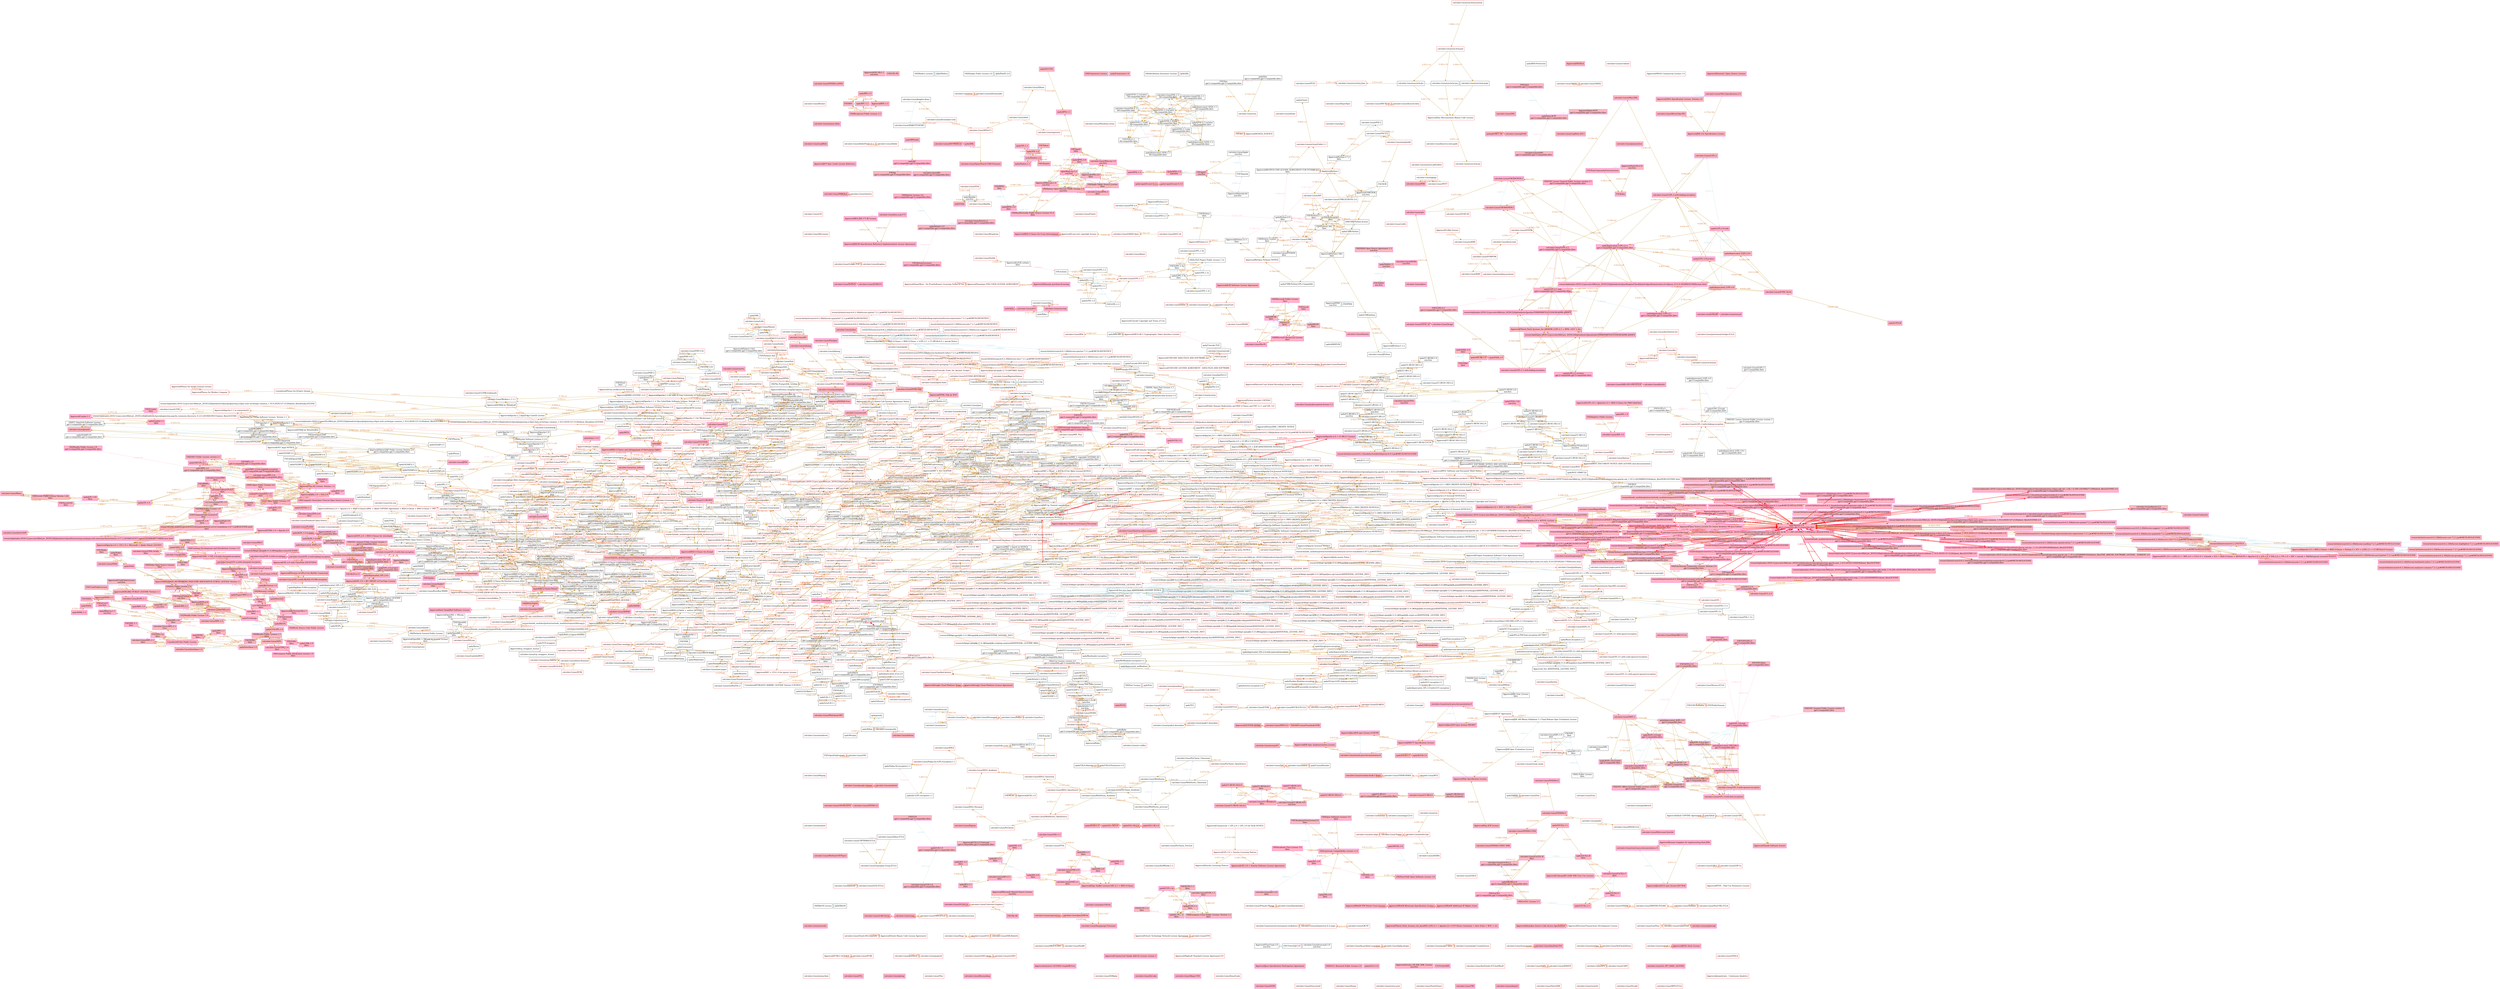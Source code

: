 digraph LicenseGraph {
  newrank = true;
  ratio = "auto" ;
 graph [layout="sfdp", rankdir=LR, overlap=false]
 node [shape=box, width=1];
 edge [style=solid, color=darkgoldenrod, width=1];
{rank=same "spdx/0BSD" "spdx/AFL-1.1" "spdx/AFL-2.0" "spdx/AFL-3.0" "spdx/OSL-3.0" "OSI/Academic Free License 3.0" "OSI/Open Software License 3.0" "FSF/AcademicFreeLicense3.0" "Approved/GPL-2.0" "spdx/deprecated_GPL-1.0+" "spdx/GPL-3.0-only" "calculate-Linux/ITS4" "spdx/AML" "calculate-Linux/Allegro" "spdx/Apache-1.1" "spdx/Apache-2.0" "research/elasticsearch-6.2.3/lib/lucene-sandbox-7.2.1.jar#/META-INF/LICENSE" "research/elasticsearch-6.2.3/lib/lucene-join-7.2.1.jar#/META-INF/LICENSE" "research/elasticsearch-6.2.3/lib/lucene-queryparser-7.2.1.jar#/META-INF/LICENSE" "spdx/APL-1.0" "OSI/Adaptive Public License" "spdx/APSL-1.0" "spdx/OCCT-PL" "calculate-Linux/VIGRA" "calculate-Linux/MicroChip-SDCC" "calculate-Linux/TeX-other-free" "calculate-Linux/Mail-Sendmail" "OSI/Motosoto License" "spdx/Motosoto" "spdx/BSD-1-Clause" "spdx/Linux-OpenIB" "calculate-Linux/qmail-nelson" "calculate-Linux/tablelist" "spdx/BSD-2-Clause-NetBSD" "calculate-Linux/BSD-1" "calculate-Linux/xvt" "OSI/BSD+Patent" "calculate-Linux/HRP" "spdx/CC-BY-ND-1.0" "calculate-Linux/CC-BY-ND-3.0" "calculate-Linux/CPOL" "spdx/CPOL-1.02" "spdx/CC-BY-ND-4.0" "spdx/CDDL-1.0" "OSI/Common Development and Distribution License 1.0" "calculate-Linux/CDDL" "spdx/SugarCRM-1.1.3" "OSI/Nokia Open Source License" "Approved/STORAGE NETWORKING INDUSTRY ASSOCIATION PUBLIC LICENSE Version 1.1" "spdx/CDLA-Permissive-1.0" "FSF/Scilab" "OSI/CeCILL License 2.1" "spdx/copyleft-next-0.3.0" "OSI/Eclipse Public License 1.0" "spdx/Crossword" "spdx/HaskellReport" "spdx/CrystalStacker" "calculate-Linux/TeX" "calculate-Linux/totd" "calculate-Linux/galaxyhack" "calculate-Linux/CARA" "calculate-Linux/Epinions" "spdx/deprecated_GFDL-1.1" "spdx/GFDL-1.1-or-later" "calculate-Linux/FDL-1.1" "spdx/GFDL-1.1-only" "Approved/Arphic" "calculate-Linux/LGPL-2" "spdx/deprecated_LGPL-3.0+" "OSI/GNU Lesser General Public License version 3" "spdx/deprecated_LGPL-3.0" "spdx/LGPL-3.0-only" "spdx/LGPL-3.0-or-later" "spdx/DigiRule-FOSS-exception" "calculate-Linux/paraview" "Approved/-SEE LICENSE IN COPYING" "Approved/W3C Software and Document Short Notice" "calculate-Linux/fairuse" "research/pleiades-2018-12-java-win-64bit-jre_20181224/pleiades/eclipse/plugins/javax.xml.soap_1.2.0.v201005080501/about_files/LICENSE" "research/elasticsearch-6.2.3/modules/transport-netty4/transport-netty4-6.2.3.jar#/META-INF/LICENSE" "research/pleiades-2018-12-java-win-64bit-jre_20181224/pleiades/eclipse/plugins/org.eclipse.pde.build_3.10.200.v20181008-0641/about_files/LICENSE-2.0" "calculate-Linux/metapackage" "spdx/EPL-1.0" "calculate-Linux/EPL-1.0" "research/node_modules/protractor/selenium/selenium-server-standalone-2.47.1.jar#/LICENSE-junit" "Approved/epl-v10" "FSF/EPL" "spdx/ErlPL-1.1" "FSF/UtahPublicLicense" "Approved/UtahPublicLicense" "FSF/EUPL-1.2" "spdx/Zed" "research/node_modules/protractor/selenium/selenium-server-standalone-2.47.1.jar#/NOTICE" "calculate-Linux/FTL" "spdx/Glulxe" "calculate-Linux/gSOAP" "spdx/IBM-pibs" "research/elasticsearch-6.2.3/lib/elasticsearch-cli-6.2.3.jar#/META-INF/LICENSE" "research/elasticsearch-6.2.3/lib/log4j-api-2.9.1.jar#/META-INF/LICENSE" "research/elasticsearch-6.2.3/lib/joda-time-2.9.9.jar#/META-INF/LICENSE" "spdx/IPA" "FSF/IPAFONT" "OSI/IPA Font License" "Approved/IPA_Font_License" "calculate-Linux/Dina" "spdx/Spencer-86" "spdx/LGPLLR" "calculate-Linux/libmng" "spdx/Linux-syscall-note" "spdx/LPPL-1.0" "FSF/ecfonts" "spdx/RSCPL" "OSI/Ricoh Source Code Public License" "spdx/MPL-2.0-no-copyleft-exception" "FSF/MPL-2.0" "spdx/MPL-2.0" "calculate-Linux/MPL-2.0" "spdx/MS-PL" "FSF/ms-pl" "OSI/Microsoft Public License" "spdx/NLPL" "calculate-Linux/Nokia-Qt-LGPL-Exception-1.1" "spdx/Nokia" "FSF/Nokia" "spdx/Noweb" "calculate-Linux/clustalw" "calculate-Linux/JOVE" "spdx/PDDL-1.0" "spdx/OFL-1.0" "spdx/OGL-UK-1.0" "spdx/OLDAP-2.0.1" "spdx/OLDAP-2.4" "spdx/Plexus" "spdx/OLDAP-2.5" "spdx/OLDAP-2.6" "research/pleiades-2018-12-java-win-64bit-jre_20181224/pleiades/eclipse/plugins/org.eclipse.m2e.archetype.common_1.10.0.20181127-2120/about_files/dom4j-LICENSE" "calculate-Linux/CLONK-trademark" "calculate-Linux/AGPL-3+" "spdx/XSkat" "calculate-Linux/URT" "spdx/QPL-1.0" "FSF/QPL" "calculate-Linux/QPL-1.0" "spdx/Rdisc" "calculate-Linux/rdisc" "OSI/Reciprocal Public License 1.5" "spdx/RPL-1.5" "Approved/PKCS #11 Cryptographic Token Interface License" "calculate-Linux/xc-radley" "FSF/Ruby" "spdx/SAX-PD" "calculate-Linux/JDOM" "calculate-Linux/Apache-1.1" "spdx/SGI-B-1.0" "spdx/SISSL-1.2" "calculate-Linux/Elm" "calculate-Linux/regexp-UofT" "research/node_modules/protractor/node_modules/request/lib/copy.js" "spdx/TCP-wrappers" "calculate-Linux/ipx-utils" "spdx/TOSL" "calculate-Linux/openpbs" "spdx/Vim" "FSF/Vim" "calculate-Linux/LambdaMOO" "spdx/Zimbra-1.4" "FSF/Zend" "OSI/Apache License 2.0" "calculate-Linux/Apache-2.0" "calculate-Linux/LLVM-Grant" "calculate-Linux/MagickWand" "FSF/apache2" "research/cucumber-sandwich.jar#/cglib-license" "OSI/Nethack General Public License" "calculate-Linux/xref.lisp" "Approved/Expat" "Approved/ACDL-1.0" "FSF/Squeak" "calculate-Linux/Apple" "Approved/Squeak-old" "calculate-Linux/matplotlib" "Approved/DESIGN_SCIENCE" "Approved/LaTeX_ecfonts" "calculate-Linux/FreeArt" "FSF/PublicDomain" "Approved/SunCSLv2.8" "FSF/SunCommunitySourceLicense" "FSF/Ms-SS" "Approved/Microsoft Shared Source License" "calculate-Linux/OPL" "calculate-Linux/2dboy-EULA" "calculate-Linux/CAPYBARA-EULA" "calculate-Linux/abyss" "calculate-Linux/Adobe" "calculate-Linux/FDL-1.1+" "calculate-Linux/Alasir" "calculate-Linux/ALMWorks-1.2" "calculate-Linux/jfontain" "calculate-Linux/finchtv" "calculate-Linux/android" "calculate-Linux/AnyDesk-TOS" "Approved/GPL-2.0 Licenced NOTICE" "calculate-Linux/ArxFatalis-EULA-JoWooD" "calculate-Linux/ArxFatalisDemo" "calculate-Linux/ATOK" "calculate-Linux/Avago" "calculate-Linux/AVASYS" "calculate-Linux/BCS" "calculate-Linux/bea.ri.jsr173" "Approved/BEA JSR 173 RI License" "calculate-Linux/bertini" "calculate-Linux/bf1942-lnxded" "calculate-Linux/BL" "calculate-Linux/blackshades" "calculate-Linux/Broadcom" "calculate-Linux/CDF" "Approved/JESS client License" "calculate-Linux/CAPS" "Approved/MIT licensed NOTICE" "calculate-Linux/cns" "calculate-Linux/comi" "calculate-Linux/Introversion" "calculate-Linux/crafty" "calculate-Linux/D1X" "calculate-Linux/descent-data" "calculate-Linux/Digium" "calculate-Linux/distributed.net" "calculate-Linux/dropbox" "calculate-Linux/DUKE3D" "calculate-Linux/xbatt" "calculate-Linux/Elastic" "calculate-Linux/f.lux" "calculate-Linux/LGrind-Jacobson" "calculate-Linux/FDL-1.3+" "calculate-Linux/FFSL" "calculate-Linux/HIDAPI" "calculate-Linux/SGMLUG" "calculate-Linux/MPEG-4" "calculate-Linux/frozenbyte-eula" "calculate-Linux/FTDI" "calculate-Linux/spideroak" "calculate-Linux/LastPass" "calculate-Linux/gd" "calculate-Linux/GDLS" "calculate-Linux/geekbench" "calculate-Linux/genymotion" "calculate-Linux/Geogebra" "calculate-Linux/GOG-EULA" "calculate-Linux/Unicode_Fonts_for_Ancient_Scripts" "calculate-Linux/guild" "calculate-Linux/ipw2100-fw" "calculate-Linux/Stuffit" "calculate-Linux/hplip-plugin" "calculate-Linux/hpe" "calculate-Linux/HSL" "calculate-Linux/HTML-Tidy" "calculate-Linux/pngcrush" "calculate-Linux/htmlc" "calculate-Linux/HyperSpec" "calculate-Linux/Inform" "calculate-Linux/informix-jdbc" "calculate-Linux/inmon-sflow" "calculate-Linux/vim.org" "calculate-Linux/ipadic" "calculate-Linux/supermicro" "calculate-Linux/ISOC-rfc" "calculate-Linux/Kermit" "calculate-Linux/kyocera-mita-ppds" "calculate-Linux/LA_OPT_BASE_LICENSE" "calculate-Linux/LDP-1a" "calculate-Linux/LIBGLOSS" "calculate-Linux/LogMeIn-2013" "calculate-Linux/LogMeIn" "calculate-Linux/LRCTF" "calculate-Linux/unreal-tournament-strikeforce" "calculate-Linux/LSI" "calculate-Linux/lure" "calculate-Linux/MakeMKV-EULA" "calculate-Linux/man-pages-posix-2013" "calculate-Linux/master-pdf-editor" "calculate-Linux/shorten" "calculate-Linux/Mendeley-terms" "calculate-Linux/MicroChip-PK2" "calculate-Linux/Microsemi" "calculate-Linux/mindterm" "calculate-Linux/Stanford" "calculate-Linux/Mojang" "calculate-Linux/molmol" "calculate-Linux/mpg123-el" "calculate-Linux/otter" "calculate-Linux/MSMS" "Approved/ACM Software License Agreement" "calculate-Linux/Nessus-EULA" "calculate-Linux/netcat" "calculate-Linux/w3m" "calculate-Linux/newrelic" "calculate-Linux/nomachine" "calculate-Linux/NVIDIA-CODEC-SDK" "calculate-Linux/NVIDIA-cuDNN" "calculate-Linux/OPERA-12" "Approved/Oracle Binary Code License Agreement" "Approved/license template for implementing final JSRs" "calculate-Linux/OSGi-Specification-2.0" "Approved/OSGi Specification License, Version 2.0" "calculate-Linux/OTN" "calculate-Linux/PCRE" "calculate-Linux/PEL" "calculate-Linux/phrap" "calculate-Linux/Plex" "calculate-Linux/XC" "calculate-Linux/psipred" "calculate-Linux/protonmail-bridge-EULA" "calculate-Linux/PUEL" "calculate-Linux/PyCharm_OpenSource" "calculate-Linux/PyCharm_Preview" "calculate-Linux/quake2-demodata" "calculate-Linux/quake1-teamfortress" "calculate-Linux/Resounding" "calculate-Linux/SDRplay" "calculate-Linux/sword-sparvg2004" "calculate-Linux/SJ-Labs" "calculate-Linux/Skype-TOS" "calculate-Linux/SmartLabs" "calculate-Linux/SOFA" "calculate-Linux/Sourcetrail" "calculate-Linux/StarUML-EULA" "calculate-Linux/Steam" "calculate-Linux/sun-bcla-jvmstat" "calculate-Linux/sun-jrl" "calculate-Linux/swiss-prot" "calculate-Linux/TADS2" "calculate-Linux/TeamViewer" "calculate-Linux/TIK" "calculate-Linux/tm-align" "calculate-Linux/ubiquiti" "Approved/UnRar license" "calculate-Linux/ut2003" "calculate-Linux/ValveSDK" "calculate-Linux/ventrilo" "calculate-Linux/Vivaldi" "calculate-Linux/Whitehead-MIT" "calculate-Linux/WolframCDFPlayer" "calculate-Linux/WPS-EULA" "Approved/Apache Software Foundation products NOTICE" "calculate-Linux/yahoo-patent-license-1.2" "calculate-Linux/YDSLA" "calculate-Linux/zi-labone" "Approved/-See java base LICENSE NOTICE" "Approved/MIT licensed NOTICE.xml" "Approved/Apache-1.1 for Mockrunner" "Approved/Apache-2.0 licensed NOTICE(11)" "research/elasticsearch-6.2.3/modules/parent-join/parent-join-6.2.3.jar#/META-INF/LICENSE" "research/elasticsearch-6.2.3/lib/log4j-core-2.9.1.jar#/META-INF/LICENSE" "Approved/Apache-2.0 licensed NOTICE(4)" "Approved/Apache-2.0 licensed NOTICE(5)" "Approved/Apache-2.0 licensed NOTICE(6)" "Approved/Sonatype END USER LICENSE AGREEMENT" "Approved/ExtremeTransactions Development License" "Approved/Commercial + GPL-2.0 + GPL-3.0 for PyQt NOTICE" "Approved/Commercial Vaadin Add-On License version 3" "Approved/Day JCR License" "Approved/JSR Spec Evaluation License" "Approved/Google Cloud Platform License Agreement" "Approved/Harvard Law School Recording License Agreement" "Approved/HESSLA" "Approved/Highsoft Standard License Agreement 9.0" "Approved/Java Specification Participation Agreement" "Approved/JCP Spec Leads License Reference" "Approved/JSR 349 Bbean Validation 1.1 Final Release Spec Evaluation License" "research/Adapt-openJdk-11.0.2#/legal/jdk.jlink/ADDITIONAL_LICENSE_INFO" "research/Adapt-openJdk-11.0.2#/legal/jdk.jdeps/ADDITIONAL_LICENSE_INFO" "research/Adapt-openJdk-11.0.2#/legal/jdk.rmic/ADDITIONAL_LICENSE_INFO" "research/Adapt-openJdk-11.0.2#/legal/jdk.security.auth/ADDITIONAL_LICENSE_INFO" "Approved/ontotext LICENSE-GraphDB-Free" "research/elasticsearch-6.2.3/modules/ingest-common/ingest-common-6.2.3.jar#/META-INF/LICENSE" "research/elasticsearch-6.2.3/modules/analysis-common/analysis-common-6.2.3.jar#/META-INF/LICENSE" "research/elasticsearch-6.2.3/modules/lang-expression/lang-expression-6.2.3.jar#/META-INF/LICENSE" "Approved/proprietary - Continuum Analytics" "Approved/PUPL - Paid Use Permissive License" "Approved/SystemC_Open_Source_License" "Approved/Thired_Party_licenses_for_JavaSE8_LGPL-2.1 + Apache-2.0 +CUP Parser Generator + Arev Fonts + W3C + etc" "Approved/UnboundID LDAP SDK Free Use License" "Approved/WebM Bitstream Specification License" "Approved/WSO2 Commercial License 1.0" }
    subgraph cluster_same_texts_1 { style=dashed;
        color=blue;
        label="spdx/0BSD similarl groups count=3";
   "spdx/0BSD"  [label="spdx/0BSD"];
      "spdx/0BSD" -> "OSI/Free Public License 1.0.0" [constraint=false,dir=both,color=lightpink, fontcolor=lightpink, label="0.715+16"];
   "OSI/Free Public License 1.0.0"  [label="OSI/Free Public License 1.0.0"];
      "spdx/0BSD" -> "OSI/Zero-Clause BSD" [constraint=false,dir=both,color=lightpink, fontcolor=lightpink, label="0.694+16"];
   "OSI/Zero-Clause BSD"  [label="OSI/Zero-Clause BSD"];
    }
   "spdx/389-exception"  [label="spdx/389-exception"];
    subgraph cluster_same_texts_3 { style=dashed;
        color=blue;
        label="spdx/AAL similarl groups count=2";
   "spdx/AAL"  [label="spdx/AAL"];
      "spdx/AAL" -> "OSI/Attribution Assurance License" [constraint=false,dir=both,color=lightpink, fontcolor=lightpink, label="0.911+31"];
   "OSI/Attribution Assurance License"  [label="OSI/Attribution Assurance License"];
    }
   "spdx/Abstyles"  [label="spdx/Abstyles"];
   "spdx/Adobe-2006"  [label="spdx/Adobe-2006"];
   "spdx/Adobe-Glyph"  [label="spdx/Adobe-Glyph"];
   "spdx/ADSL"  [label="spdx/ADSL"];
   "spdx/AFL-1.1"  [label="spdx/AFL-1.1\nlibre",color=magenta, style=filled, fillcolor=lightpink;];
   "spdx/AFL-1.2"  [label="spdx/AFL-1.2\nlibre",color=magenta, style=filled, fillcolor=lightpink;];
    subgraph cluster_same_texts_10 { style=dashed;
        color=magenta; fillcolor=lightpink;
        label="spdx/AFL-2.0 similarl groups count=3";
   "spdx/AFL-2.0"  [label="spdx/AFL-2.0\nlibre",color=magenta, style=filled, fillcolor=lightpink;];
      "spdx/AFL-2.0" -> "spdx/AFL-2.1" [constraint=false,dir=both,color=lightblue, fontcolor=lightblue, label="0.978+1"];
   "spdx/AFL-2.1"  [label="spdx/AFL-2.1\nlibre",color=magenta, style=filled, fillcolor=lightpink;];
      "spdx/AFL-2.0" -> "calculate-Linux/AFL-2.1" [constraint=false,dir=both,color=lightpink, fontcolor=lightpink, label="0.944+1"];
   "calculate-Linux/AFL-2.1"  [label="calculate-Linux/AFL-2.1\nlibre",color=magenta, style=filled, fillcolor=lightpink;];
    }
    subgraph cluster_same_texts_12 { style=dashed;
        color=magenta; fillcolor=lightpink;
        label="spdx/AFL-3.0 similarl groups count=7";
   "spdx/AFL-3.0"  [label="spdx/AFL-3.0\nlibre",color=magenta, style=filled, fillcolor=lightpink;];
      "spdx/AFL-3.0" -> "spdx/OSL-3.0" [constraint=false,dir=both,color=lightblue, fontcolor=lightblue, label="0.954+0"];
   "spdx/OSL-3.0"  [label="spdx/OSL-3.0\nlibre",color=magenta, style=filled, fillcolor=lightpink;];
      "spdx/AFL-3.0" -> "OSI/Academic Free License 3.0" [constraint=false,dir=both,color=lightpink, fontcolor=lightpink, label="0.949-4"];
   "OSI/Academic Free License 3.0"  [label="OSI/Academic Free License 3.0\nlibre",color=magenta, style=filled, fillcolor=lightpink;];
      "spdx/AFL-3.0" -> "OSI/Open Software License 3.0" [constraint=false,dir=both,color=lightblue, fontcolor=lightblue, label="0.951-4"];
   "OSI/Open Software License 3.0"  [label="OSI/Open Software License 3.0\nlibre",color=magenta, style=filled, fillcolor=lightpink;];
      "spdx/AFL-3.0" -> "FSF/AcademicFreeLicense3.0" [constraint=false,dir=both,color=lightblue, fontcolor=lightblue, label="0.959+0"];
   "FSF/AcademicFreeLicense3.0"  [label="FSF/AcademicFreeLicense3.0\nlibre",color=magenta, style=filled, fillcolor=lightpink;];
      "spdx/AFL-3.0" -> "FSF/OSL-3.0" [constraint=false,dir=both,color=lightpink, fontcolor=lightpink, label="0.862+25"];
   "FSF/OSL-3.0"  [label="FSF/OSL-3.0\nlibre",color=magenta, style=filled, fillcolor=lightpink;];
      "spdx/AFL-3.0" -> "calculate-Linux/AFL-3.0" [constraint=false,dir=both,color=lightblue, fontcolor=lightblue, label="0.959-23"];
   "calculate-Linux/AFL-3.0"  [label="calculate-Linux/AFL-3.0\nlibre",color=magenta, style=filled, fillcolor=lightpink;];
    }
   "spdx/Afmparse"  [label="spdx/Afmparse"];
    subgraph cluster_same_texts_14 { style=dashed;
        color=magenta; fillcolor=lightpink;
        label="spdx/AGPL-1.0-only similarl groups count=4";
   "spdx/AGPL-1.0-only"  [label="spdx/AGPL-1.0-only",color=magenta, style=filled, fillcolor=lightpink;];
      "spdx/AGPL-1.0-only" -> "spdx/AGPL-1.0-or-later" [constraint=false,dir=both,color=lightblue, fontcolor=lightblue, label="0.990+0"];
   "spdx/AGPL-1.0-or-later"  [label="spdx/AGPL-1.0-or-later",color=magenta, style=filled, fillcolor=lightpink;];
      "spdx/AGPL-1.0-only" -> "spdx/deprecated_AGPL-1.0" [constraint=false,dir=both,color=lightblue, fontcolor=lightblue, label="0.973+0"];
   "spdx/deprecated_AGPL-1.0"  [label="spdx/deprecated_AGPL-1.0",color=magenta, style=filled, fillcolor=lightpink;];
      "spdx/AGPL-1.0-only" -> "FSF/AGPLv1.0" [constraint=false,dir=both,color=lightblue, fontcolor=lightblue, label="0.962+0"];
   "FSF/AGPLv1.0"  [label="FSF/AGPLv1.0",color=magenta, style=filled, fillcolor=lightpink;];
    }
    subgraph cluster_same_texts_16 { style=dashed;
        color=magenta; fillcolor=lightpink;
        label="spdx/AGPL-3.0-only similarl groups count=6";
   "spdx/AGPL-3.0-only"  [label="spdx/AGPL-3.0-only\ngpl-3-compatible,libre",color=magenta, style=filled, fillcolor=lightpink;];
      "spdx/AGPL-3.0-only" -> "spdx/AGPL-3.0-or-later" [constraint=false,dir=both,color=lightblue, fontcolor=lightblue, label="0.984+0"];
   "spdx/AGPL-3.0-or-later"  [label="spdx/AGPL-3.0-or-later\ngpl-3-compatible,libre",color=magenta, style=filled, fillcolor=lightpink;];
      "spdx/AGPL-3.0-only" -> "spdx/deprecated_AGPL-3.0" [constraint=false,dir=both,color=lightblue, fontcolor=lightblue, label="0.973+0"];
   "spdx/deprecated_AGPL-3.0"  [label="spdx/deprecated_AGPL-3.0\ngpl-3-compatible,libre",color=magenta, style=filled, fillcolor=lightpink;];
      "spdx/AGPL-3.0-only" -> "OSI/GNU Affero General Public License version 3" [constraint=false,dir=both,color=lightblue, fontcolor=lightblue, label="0.971-6"];
   "OSI/GNU Affero General Public License version 3"  [label="OSI/GNU Affero General Public License version 3\ngpl-3-compatible,libre",color=magenta, style=filled, fillcolor=lightpink;];
      "spdx/AGPL-3.0-only" -> "FSF/AGPLv3.0" [constraint=false,dir=both,color=lightpink, fontcolor=lightpink, label="0.922+59"];
   "FSF/AGPLv3.0"  [label="FSF/AGPLv3.0\ngpl-3-compatible,libre",color=magenta, style=filled, fillcolor=lightpink;];
      "spdx/AGPL-3.0-only" -> "calculate-Linux/AGPL-3" [constraint=false,dir=both,color=lightblue, fontcolor=lightblue, label="0.979+1"];
   "calculate-Linux/AGPL-3"  [label="calculate-Linux/AGPL-3\ngpl-3-compatible,libre",color=magenta, style=filled, fillcolor=lightpink;];
    }
   "spdx/Aladdin"  [label="spdx/Aladdin\nnon-free"];
   "spdx/AMDPLPA"  [label="spdx/AMDPLPA"];
   "spdx/AML"  [label="spdx/AML",color=magenta, style=filled, fillcolor=lightpink;];
    subgraph cluster_same_texts_21 { style=dashed;
        color=magenta; fillcolor=lightpink;
        label="spdx/AMPAS similarl groups count=2";
   "spdx/AMPAS"  [label="spdx/AMPAS",color=magenta, style=filled, fillcolor=lightpink;];
      "spdx/AMPAS" -> "calculate-Linux/AMPAS" [constraint=false,dir=both,color=lightpink, fontcolor=lightpink, label="0.922+0"];
   "calculate-Linux/AMPAS"  [label="calculate-Linux/AMPAS",color=magenta, style=filled, fillcolor=lightpink;];
    }
   "spdx/ANTLR-PD"  [label="spdx/ANTLR-PD"];
    subgraph cluster_same_texts_23 { style=dashed;
        color=blue;
        label="spdx/Apache-1.0 similarl groups count=4";
   "spdx/Apache-1.0"  [label="spdx/Apache-1.0\nlibre"];
      "spdx/Apache-1.0" -> "FSF/apache1" [constraint=false,dir=both,color=lightpink, fontcolor=lightpink, label="0.916+2"];
   "FSF/apache1"  [label="FSF/apache1\nlibre"];
      "spdx/Apache-1.0" -> "calculate-Linux/Apache-1.0" [constraint=false,dir=both,color=lightpink, fontcolor=lightpink, label="0.905+2"];
   "calculate-Linux/Apache-1.0"  [label="calculate-Linux/Apache-1.0\nlibre"];
      "spdx/Apache-1.0" -> "Approved/Apache-1.0" [constraint=false,dir=both,color=lightpink, fontcolor=lightpink, label="0.921+2"];
   "Approved/Apache-1.0"  [label="Approved/Apache-1.0\nlibre"];
    }
    subgraph cluster_same_texts_24 { style=dashed;
        color=blue;
        label="spdx/Apache-1.1 similarl groups count=3";
   "spdx/Apache-1.1"  [label="spdx/Apache-1.1\nlibre"];
      "spdx/Apache-1.1" -> "FSF/apache1.1" [constraint=false,dir=both,color=lightpink, fontcolor=lightpink, label="0.913-6"];
   "FSF/apache1.1"  [label="FSF/apache1.1\nlibre"];
      "spdx/Apache-1.1" -> "Approved/Apache-1.1" [constraint=false,dir=both,color=lightpink, fontcolor=lightpink, label="0.917-6"];
   "Approved/Apache-1.1"  [label="Approved/Apache-1.1\nlibre"];
    }
    subgraph cluster_same_texts_25 { style=dashed;
        color=magenta; fillcolor=lightpink;
        label="spdx/Apache-2.0 similarl groups count=51";
   "spdx/Apache-2.0"  [label="spdx/Apache-2.0\ngpl-2-compatible,gpl-3-compatible,libre",color=magenta, style=filled, fillcolor=lightpink;];
      "spdx/Apache-2.0" -> "OSI/Apache License 2.0" [constraint=false,dir=both,color=red, fontcolor=crimson,style=bold, label="0.473+0"];
   "OSI/Apache License 2.0"  [label="OSI/Apache License 2.0\ngpl-2-compatible,gpl-3-compatible,libre",color=magenta, style=filled, fillcolor=lightpink;];
      "spdx/Apache-2.0" -> "FSF/apache2" [constraint=false,dir=both,color=red, fontcolor=crimson,style=bold, label="0.458+0"];
   "FSF/apache2"  [label="FSF/apache2\ngpl-2-compatible,gpl-3-compatible,libre",color=magenta, style=filled, fillcolor=lightpink;];
      "spdx/Apache-2.0" -> "calculate-Linux/Apache-2.0" [constraint=false,dir=both,color=red, fontcolor=crimson,style=bold, label="0.446+0"];
   "calculate-Linux/Apache-2.0"  [label="calculate-Linux/Apache-2.0\ngpl-2-compatible,gpl-3-compatible,libre",color=magenta, style=filled, fillcolor=lightpink;];
      "spdx/Apache-2.0" -> "Approved/Apache-2.0 January 2004 for cglib-license" [constraint=false,dir=both,color=red, fontcolor=crimson,style=bold, label="0.423+0"];
   "Approved/Apache-2.0 January 2004 for cglib-license"  [label="Approved/Apache-2.0 January 2004 for cglib-license\ngpl-2-compatible,gpl-3-compatible,libre",color=magenta, style=filled, fillcolor=lightpink;];
      "spdx/Apache-2.0" -> "Approved/Apache-2.0 License(1)" [constraint=false,dir=both,color=red, fontcolor=crimson,style=bold, label="0.420+0"];
   "Approved/Apache-2.0 License(1)"  [label="Approved/Apache-2.0 License(1)\ngpl-2-compatible,gpl-3-compatible,libre",color=magenta, style=filled, fillcolor=lightpink;];
      "spdx/Apache-2.0" -> "Approved/Apache-2.0 for cglib-license" [constraint=false,dir=both,color=red, fontcolor=crimson,style=bold, label="0.433+0"];
   "Approved/Apache-2.0 for cglib-license"  [label="Approved/Apache-2.0 for cglib-license\ngpl-2-compatible,gpl-3-compatible,libre",color=magenta, style=filled, fillcolor=lightpink;];
      "spdx/Apache-2.0" -> "Approved/Apache-2.0(1)" [constraint=false,dir=both,color=red, fontcolor=crimson,style=bold, label="0.399-86"];
   "Approved/Apache-2.0(1)"  [label="Approved/Apache-2.0(1)\ngpl-2-compatible,gpl-3-compatible,libre",color=magenta, style=filled, fillcolor=lightpink;];
      "spdx/Apache-2.0" -> "research/cucumber-sandwich.jar#/cglib-license" [constraint=false,dir=both,color=red, fontcolor=crimson,style=bold, label="0.422+0"];
   "research/cucumber-sandwich.jar#/cglib-license"  [label="research/cucumber-sandwich.jar#/cglib-license\ngpl-2-compatible,gpl-3-compatible,libre",color=magenta, style=filled, fillcolor=lightpink;];
      "spdx/Apache-2.0" -> "research/elasticsearch-6.2.3/LICENSE" [constraint=false,dir=both,color=red, fontcolor=crimson,style=bold, label="0.468+0"];
   "research/elasticsearch-6.2.3/LICENSE"  [label="research/elasticsearch-6.2.3/LICENSE\ngpl-2-compatible,gpl-3-compatible,libre",color=magenta, style=filled, fillcolor=lightpink;];
      "spdx/Apache-2.0" -> "research/elasticsearch-6.2.3/lib/elasticsearch-6.2.3.jar#/META-INF/LICENSE" [constraint=false,dir=both,color=red, fontcolor=crimson,style=bold, label="0.441+0"];
   "research/elasticsearch-6.2.3/lib/elasticsearch-6.2.3.jar#/META-INF/LICENSE"  [label="research/elasticsearch-6.2.3/lib/elasticsearch-6.2.3.jar#/META-INF/LICENSE\ngpl-2-compatible,gpl-3-compatible,libre",color=magenta, style=filled, fillcolor=lightpink;];
      "spdx/Apache-2.0" -> "research/elasticsearch-6.2.3/lib/elasticsearch-cli-6.2.3.jar#/META-INF/LICENSE" [constraint=false,dir=both,color=red, fontcolor=crimson,style=bold, label="0.437+0"];
   "research/elasticsearch-6.2.3/lib/elasticsearch-cli-6.2.3.jar#/META-INF/LICENSE"  [label="research/elasticsearch-6.2.3/lib/elasticsearch-cli-6.2.3.jar#/META-INF/LICENSE\ngpl-2-compatible,gpl-3-compatible,libre",color=magenta, style=filled, fillcolor=lightpink;];
      "spdx/Apache-2.0" -> "research/elasticsearch-6.2.3/lib/elasticsearch-core-6.2.3.jar#/META-INF/LICENSE" [constraint=false,dir=both,color=red, fontcolor=crimson,style=bold, label="0.447+0"];
   "research/elasticsearch-6.2.3/lib/elasticsearch-core-6.2.3.jar#/META-INF/LICENSE"  [label="research/elasticsearch-6.2.3/lib/elasticsearch-core-6.2.3.jar#/META-INF/LICENSE\ngpl-2-compatible,gpl-3-compatible,libre",color=magenta, style=filled, fillcolor=lightpink;];
      "spdx/Apache-2.0" -> "research/elasticsearch-6.2.3/lib/elasticsearch-launchers-6.2.3.jar#/META-INF/LICENSE" [constraint=false,dir=both,color=red, fontcolor=crimson,style=bold, label="0.433+0"];
   "research/elasticsearch-6.2.3/lib/elasticsearch-launchers-6.2.3.jar#/META-INF/LICENSE"  [label="research/elasticsearch-6.2.3/lib/elasticsearch-launchers-6.2.3.jar#/META-INF/LICENSE\ngpl-2-compatible,gpl-3-compatible,libre",color=magenta, style=filled, fillcolor=lightpink;];
      "spdx/Apache-2.0" -> "research/elasticsearch-6.2.3/lib/joda-time-2.9.9.jar#/META-INF/LICENSE" [constraint=false,dir=both,color=red, fontcolor=crimson,style=bold, label="0.427+0"];
   "research/elasticsearch-6.2.3/lib/joda-time-2.9.9.jar#/META-INF/LICENSE"  [label="research/elasticsearch-6.2.3/lib/joda-time-2.9.9.jar#/META-INF/LICENSE\ngpl-2-compatible,gpl-3-compatible,libre",color=magenta, style=filled, fillcolor=lightpink;];
      "spdx/Apache-2.0" -> "research/elasticsearch-6.2.3/lib/log4j-api-2.9.1.jar#/META-INF/LICENSE" [constraint=false,dir=both,color=red, fontcolor=crimson,style=bold, label="0.436+0"];
   "research/elasticsearch-6.2.3/lib/log4j-api-2.9.1.jar#/META-INF/LICENSE"  [label="research/elasticsearch-6.2.3/lib/log4j-api-2.9.1.jar#/META-INF/LICENSE\ngpl-2-compatible,gpl-3-compatible,libre",color=magenta, style=filled, fillcolor=lightpink;];
      "spdx/Apache-2.0" -> "research/elasticsearch-6.2.3/lib/log4j-core-2.9.1.jar#/META-INF/LICENSE" [constraint=false,dir=both,color=red, fontcolor=crimson,style=bold, label="0.442+0"];
   "research/elasticsearch-6.2.3/lib/log4j-core-2.9.1.jar#/META-INF/LICENSE"  [label="research/elasticsearch-6.2.3/lib/log4j-core-2.9.1.jar#/META-INF/LICENSE\ngpl-2-compatible,gpl-3-compatible,libre",color=magenta, style=filled, fillcolor=lightpink;];
      "spdx/Apache-2.0" -> "research/elasticsearch-6.2.3/lib/plugin-classloader-6.2.3.jar#/META-INF/LICENSE" [constraint=false,dir=both,color=red, fontcolor=crimson,style=bold, label="0.449+0"];
   "research/elasticsearch-6.2.3/lib/plugin-classloader-6.2.3.jar#/META-INF/LICENSE"  [label="research/elasticsearch-6.2.3/lib/plugin-classloader-6.2.3.jar#/META-INF/LICENSE\ngpl-2-compatible,gpl-3-compatible,libre",color=magenta, style=filled, fillcolor=lightpink;];
      "spdx/Apache-2.0" -> "research/elasticsearch-6.2.3/lib/plugin-cli-6.2.3.jar#/META-INF/LICENSE" [constraint=false,dir=both,color=red, fontcolor=crimson,style=bold, label="0.454+0"];
   "research/elasticsearch-6.2.3/lib/plugin-cli-6.2.3.jar#/META-INF/LICENSE"  [label="research/elasticsearch-6.2.3/lib/plugin-cli-6.2.3.jar#/META-INF/LICENSE\ngpl-2-compatible,gpl-3-compatible,libre",color=magenta, style=filled, fillcolor=lightpink;];
      "spdx/Apache-2.0" -> "research/elasticsearch-6.2.3/modules/aggs-matrix-stats/aggs-matrix-stats-6.2.3.jar#/META-INF/LICENSE" [constraint=false,dir=both,color=red, fontcolor=crimson,style=bold, label="0.474+0"];
   "research/elasticsearch-6.2.3/modules/aggs-matrix-stats/aggs-matrix-stats-6.2.3.jar#/META-INF/LICENSE"  [label="research/elasticsearch-6.2.3/modules/aggs-matrix-stats/aggs-matrix-stats-6.2.3.jar#/META-INF/LICENSE\ngpl-2-compatible,gpl-3-compatible,libre",color=magenta, style=filled, fillcolor=lightpink;];
      "spdx/Apache-2.0" -> "research/elasticsearch-6.2.3/modules/analysis-common/analysis-common-6.2.3.jar#/META-INF/LICENSE" [constraint=false,dir=both,color=red, fontcolor=crimson,style=bold, label="0.449+0"];
   "research/elasticsearch-6.2.3/modules/analysis-common/analysis-common-6.2.3.jar#/META-INF/LICENSE"  [label="research/elasticsearch-6.2.3/modules/analysis-common/analysis-common-6.2.3.jar#/META-INF/LICENSE\ngpl-2-compatible,gpl-3-compatible,libre",color=magenta, style=filled, fillcolor=lightpink;];
      "spdx/Apache-2.0" -> "research/elasticsearch-6.2.3/modules/ingest-common/ingest-common-6.2.3.jar#/META-INF/LICENSE" [constraint=false,dir=both,color=red, fontcolor=crimson,style=bold, label="0.461+0"];
   "research/elasticsearch-6.2.3/modules/ingest-common/ingest-common-6.2.3.jar#/META-INF/LICENSE"  [label="research/elasticsearch-6.2.3/modules/ingest-common/ingest-common-6.2.3.jar#/META-INF/LICENSE\ngpl-2-compatible,gpl-3-compatible,libre",color=magenta, style=filled, fillcolor=lightpink;];
      "spdx/Apache-2.0" -> "research/elasticsearch-6.2.3/modules/lang-expression/lang-expression-6.2.3.jar#/META-INF/LICENSE" [constraint=false,dir=both,color=red, fontcolor=crimson,style=bold, label="0.457+0"];
   "research/elasticsearch-6.2.3/modules/lang-expression/lang-expression-6.2.3.jar#/META-INF/LICENSE"  [label="research/elasticsearch-6.2.3/modules/lang-expression/lang-expression-6.2.3.jar#/META-INF/LICENSE\ngpl-2-compatible,gpl-3-compatible,libre",color=magenta, style=filled, fillcolor=lightpink;];
      "spdx/Apache-2.0" -> "research/elasticsearch-6.2.3/modules/lang-mustache/lang-mustache-6.2.3.jar#/META-INF/LICENSE" [constraint=false,dir=both,color=red, fontcolor=crimson,style=bold, label="0.450+0"];
   "research/elasticsearch-6.2.3/modules/lang-mustache/lang-mustache-6.2.3.jar#/META-INF/LICENSE"  [label="research/elasticsearch-6.2.3/modules/lang-mustache/lang-mustache-6.2.3.jar#/META-INF/LICENSE\ngpl-2-compatible,gpl-3-compatible,libre",color=magenta, style=filled, fillcolor=lightpink;];
      "spdx/Apache-2.0" -> "research/elasticsearch-6.2.3/modules/lang-painless/elasticsearch-scripting-painless-spi-6.2.3.jar#/META-INF/LICENSE" [constraint=false,dir=both,color=red, fontcolor=crimson,style=bold, label="0.457+0"];
   "research/elasticsearch-6.2.3/modules/lang-painless/elasticsearch-scripting-painless-spi-6.2.3.jar#/META-INF/LICENSE"  [label="research/elasticsearch-6.2.3/modules/lang-painless/elasticsearch-scripting-painless-spi-6.2.3.jar#/META-INF/LICENSE\ngpl-2-compatible,gpl-3-compatible,libre",color=magenta, style=filled, fillcolor=lightpink;];
      "spdx/Apache-2.0" -> "research/elasticsearch-6.2.3/modules/lang-painless/lang-painless-6.2.3.jar#/META-INF/LICENSE" [constraint=false,dir=both,color=red, fontcolor=crimson,style=bold, label="0.470+0"];
   "research/elasticsearch-6.2.3/modules/lang-painless/lang-painless-6.2.3.jar#/META-INF/LICENSE"  [label="research/elasticsearch-6.2.3/modules/lang-painless/lang-painless-6.2.3.jar#/META-INF/LICENSE\ngpl-2-compatible,gpl-3-compatible,libre",color=magenta, style=filled, fillcolor=lightpink;];
      "spdx/Apache-2.0" -> "research/elasticsearch-6.2.3/modules/mapper-extras/mapper-extras-6.2.3.jar#/META-INF/LICENSE" [constraint=false,dir=both,color=red, fontcolor=crimson,style=bold, label="0.457+0"];
   "research/elasticsearch-6.2.3/modules/mapper-extras/mapper-extras-6.2.3.jar#/META-INF/LICENSE"  [label="research/elasticsearch-6.2.3/modules/mapper-extras/mapper-extras-6.2.3.jar#/META-INF/LICENSE\ngpl-2-compatible,gpl-3-compatible,libre",color=magenta, style=filled, fillcolor=lightpink;];
      "spdx/Apache-2.0" -> "research/elasticsearch-6.2.3/modules/parent-join/parent-join-6.2.3.jar#/META-INF/LICENSE" [constraint=false,dir=both,color=red, fontcolor=crimson,style=bold, label="0.454+0"];
   "research/elasticsearch-6.2.3/modules/parent-join/parent-join-6.2.3.jar#/META-INF/LICENSE"  [label="research/elasticsearch-6.2.3/modules/parent-join/parent-join-6.2.3.jar#/META-INF/LICENSE\ngpl-2-compatible,gpl-3-compatible,libre",color=magenta, style=filled, fillcolor=lightpink;];
      "spdx/Apache-2.0" -> "research/elasticsearch-6.2.3/modules/percolator/percolator-6.2.3.jar#/META-INF/LICENSE" [constraint=false,dir=both,color=red, fontcolor=crimson,style=bold, label="0.463+0"];
   "research/elasticsearch-6.2.3/modules/percolator/percolator-6.2.3.jar#/META-INF/LICENSE"  [label="research/elasticsearch-6.2.3/modules/percolator/percolator-6.2.3.jar#/META-INF/LICENSE\ngpl-2-compatible,gpl-3-compatible,libre",color=magenta, style=filled, fillcolor=lightpink;];
      "spdx/Apache-2.0" -> "research/elasticsearch-6.2.3/modules/rank-eval/rank-eval-6.2.3.jar#/META-INF/LICENSE" [constraint=false,dir=both,color=red, fontcolor=crimson,style=bold, label="0.455+0"];
   "research/elasticsearch-6.2.3/modules/rank-eval/rank-eval-6.2.3.jar#/META-INF/LICENSE"  [label="research/elasticsearch-6.2.3/modules/rank-eval/rank-eval-6.2.3.jar#/META-INF/LICENSE\ngpl-2-compatible,gpl-3-compatible,libre",color=magenta, style=filled, fillcolor=lightpink;];
      "spdx/Apache-2.0" -> "research/elasticsearch-6.2.3/modules/reindex/commons-codec-1.10.jar#/META-INF/LICENSE" [constraint=false,dir=both,color=red, fontcolor=crimson,style=bold, label="0.454+0"];
   "research/elasticsearch-6.2.3/modules/reindex/commons-codec-1.10.jar#/META-INF/LICENSE"  [label="research/elasticsearch-6.2.3/modules/reindex/commons-codec-1.10.jar#/META-INF/LICENSE\ngpl-2-compatible,gpl-3-compatible,libre",color=magenta, style=filled, fillcolor=lightpink;];
      "spdx/Apache-2.0" -> "research/elasticsearch-6.2.3/modules/reindex/commons-logging-1.1.3.jar#/META-INF/LICENSE" [constraint=false,dir=both,color=red, fontcolor=crimson,style=bold, label="0.448+0"];
   "research/elasticsearch-6.2.3/modules/reindex/commons-logging-1.1.3.jar#/META-INF/LICENSE"  [label="research/elasticsearch-6.2.3/modules/reindex/commons-logging-1.1.3.jar#/META-INF/LICENSE\ngpl-2-compatible,gpl-3-compatible,libre",color=magenta, style=filled, fillcolor=lightpink;];
      "spdx/Apache-2.0" -> "research/elasticsearch-6.2.3/modules/reindex/elasticsearch-rest-client-6.2.3.jar#/META-INF/LICENSE" [constraint=false,dir=both,color=red, fontcolor=crimson,style=bold, label="0.460+0"];
   "research/elasticsearch-6.2.3/modules/reindex/elasticsearch-rest-client-6.2.3.jar#/META-INF/LICENSE"  [label="research/elasticsearch-6.2.3/modules/reindex/elasticsearch-rest-client-6.2.3.jar#/META-INF/LICENSE\ngpl-2-compatible,gpl-3-compatible,libre",color=magenta, style=filled, fillcolor=lightpink;];
      "spdx/Apache-2.0" -> "research/elasticsearch-6.2.3/modules/reindex/httpasyncclient-4.1.2.jar#/META-INF/LICENSE" [constraint=false,dir=both,color=red, fontcolor=crimson,style=bold, label="0.444+0"];
   "research/elasticsearch-6.2.3/modules/reindex/httpasyncclient-4.1.2.jar#/META-INF/LICENSE"  [label="research/elasticsearch-6.2.3/modules/reindex/httpasyncclient-4.1.2.jar#/META-INF/LICENSE\ngpl-2-compatible,gpl-3-compatible,libre",color=magenta, style=filled, fillcolor=lightpink;];
      "spdx/Apache-2.0" -> "research/elasticsearch-6.2.3/modules/reindex/httpclient-4.5.2.jar#/META-INF/LICENSE" [constraint=false,dir=both,color=red, fontcolor=crimson,style=bold, label="0.450+0"];
   "research/elasticsearch-6.2.3/modules/reindex/httpclient-4.5.2.jar#/META-INF/LICENSE"  [label="research/elasticsearch-6.2.3/modules/reindex/httpclient-4.5.2.jar#/META-INF/LICENSE\ngpl-2-compatible,gpl-3-compatible,libre",color=magenta, style=filled, fillcolor=lightpink;];
      "spdx/Apache-2.0" -> "research/elasticsearch-6.2.3/modules/reindex/httpcore-nio-4.4.5.jar#/META-INF/LICENSE" [constraint=false,dir=both,color=red, fontcolor=crimson,style=bold, label="0.458+0"];
   "research/elasticsearch-6.2.3/modules/reindex/httpcore-nio-4.4.5.jar#/META-INF/LICENSE"  [label="research/elasticsearch-6.2.3/modules/reindex/httpcore-nio-4.4.5.jar#/META-INF/LICENSE\ngpl-2-compatible,gpl-3-compatible,libre",color=magenta, style=filled, fillcolor=lightpink;];
      "spdx/Apache-2.0" -> "research/elasticsearch-6.2.3/modules/reindex/reindex-6.2.3.jar#/META-INF/LICENSE" [constraint=false,dir=both,color=red, fontcolor=crimson,style=bold, label="0.466+0"];
   "research/elasticsearch-6.2.3/modules/reindex/reindex-6.2.3.jar#/META-INF/LICENSE"  [label="research/elasticsearch-6.2.3/modules/reindex/reindex-6.2.3.jar#/META-INF/LICENSE\ngpl-2-compatible,gpl-3-compatible,libre",color=magenta, style=filled, fillcolor=lightpink;];
      "spdx/Apache-2.0" -> "research/elasticsearch-6.2.3/modules/repository-url/repository-url-6.2.3.jar#/META-INF/LICENSE" [constraint=false,dir=both,color=red, fontcolor=crimson,style=bold, label="0.451+0"];
   "research/elasticsearch-6.2.3/modules/repository-url/repository-url-6.2.3.jar#/META-INF/LICENSE"  [label="research/elasticsearch-6.2.3/modules/repository-url/repository-url-6.2.3.jar#/META-INF/LICENSE\ngpl-2-compatible,gpl-3-compatible,libre",color=magenta, style=filled, fillcolor=lightpink;];
      "spdx/Apache-2.0" -> "research/elasticsearch-6.2.3/modules/transport-netty4/transport-netty4-6.2.3.jar#/META-INF/LICENSE" [constraint=false,dir=both,color=red, fontcolor=crimson,style=bold, label="0.453+0"];
   "research/elasticsearch-6.2.3/modules/transport-netty4/transport-netty4-6.2.3.jar#/META-INF/LICENSE"  [label="research/elasticsearch-6.2.3/modules/transport-netty4/transport-netty4-6.2.3.jar#/META-INF/LICENSE\ngpl-2-compatible,gpl-3-compatible,libre",color=magenta, style=filled, fillcolor=lightpink;];
      "spdx/Apache-2.0" -> "research/elasticsearch-6.2.3/modules/tribe/tribe-6.2.3.jar#/META-INF/LICENSE" [constraint=false,dir=both,color=red, fontcolor=crimson,style=bold, label="0.465+0"];
   "research/elasticsearch-6.2.3/modules/tribe/tribe-6.2.3.jar#/META-INF/LICENSE"  [label="research/elasticsearch-6.2.3/modules/tribe/tribe-6.2.3.jar#/META-INF/LICENSE\ngpl-2-compatible,gpl-3-compatible,libre",color=magenta, style=filled, fillcolor=lightpink;];
      "spdx/Apache-2.0" -> "research/node_modules/protractor/selenium/selenium-server-standalone-2.47.1.jar#/META-INF/LICENSE" [constraint=false,dir=both,color=red, fontcolor=crimson,style=bold, label="0.456+0"];
   "research/node_modules/protractor/selenium/selenium-server-standalone-2.47.1.jar#/META-INF/LICENSE"  [label="research/node_modules/protractor/selenium/selenium-server-standalone-2.47.1.jar#/META-INF/LICENSE\ngpl-2-compatible,gpl-3-compatible,libre",color=magenta, style=filled, fillcolor=lightpink;];
      "spdx/Apache-2.0" -> "research/pleiades-2018-12-java-win-64bit-jre_20181224/pleiades/eclipse/plugins/javax.xml.rpc_1.1.0.v201209140446/about_files/LICENSE" [constraint=false,dir=both,color=red, fontcolor=crimson,style=bold, label="0.454+0"];
   "research/pleiades-2018-12-java-win-64bit-jre_20181224/pleiades/eclipse/plugins/javax.xml.rpc_1.1.0.v201209140446/about_files/LICENSE"  [label="research/pleiades-2018-12-java-win-64bit-jre_20181224/pleiades/eclipse/plugins/javax.xml.rpc_1.1.0.v201209140446/about_files/LICENSE\ngpl-2-compatible,gpl-3-compatible,libre",color=magenta, style=filled, fillcolor=lightpink;];
      "spdx/Apache-2.0" -> "research/pleiades-2018-12-java-win-64bit-jre_20181224/pleiades/eclipse/plugins/javax.xml.soap_1.2.0.v201005080501/about_files/LICENSE" [constraint=false,dir=both,color=red, fontcolor=crimson,style=bold, label="0.474+0"];
   "research/pleiades-2018-12-java-win-64bit-jre_20181224/pleiades/eclipse/plugins/javax.xml.soap_1.2.0.v201005080501/about_files/LICENSE"  [label="research/pleiades-2018-12-java-win-64bit-jre_20181224/pleiades/eclipse/plugins/javax.xml.soap_1.2.0.v201005080501/about_files/LICENSE\ngpl-2-compatible,gpl-3-compatible,libre",color=magenta, style=filled, fillcolor=lightpink;];
      "spdx/Apache-2.0" -> "research/pleiades-2018-12-java-win-64bit-jre_20181224/pleiades/eclipse/plugins/org.apache.ant_1.10.5.v20180808-0324/about_files/THE_APACHE_SOFTWARE_LICENSE__VERSION_2.0" [constraint=false,dir=both,color=red, fontcolor=crimson,style=bold, label="0.445+0"];
   "research/pleiades-2018-12-java-win-64bit-jre_20181224/pleiades/eclipse/plugins/org.apache.ant_1.10.5.v20180808-0324/about_files/THE_APACHE_SOFTWARE_LICENSE__VERSION_2.0"  [label="research/pleiades-2018-12-java-win-64bit-jre_20181224/pleiades/eclipse/plugins/org.apache.ant_1.10.5.v20180808-0324/about_files/THE_APACHE_SOFTWARE_LICENSE__VERSION_2.0\ngpl-2-compatible,gpl-3-compatible,libre",color=magenta, style=filled, fillcolor=lightpink;];
      "spdx/Apache-2.0" -> "research/pleiades-2018-12-java-win-64bit-jre_20181224/pleiades/eclipse/plugins/org.apache.axis_1.4.0.v201411182030/about_files/LICENSE" [constraint=false,dir=both,color=red, fontcolor=crimson,style=bold, label="0.450+0"];
   "research/pleiades-2018-12-java-win-64bit-jre_20181224/pleiades/eclipse/plugins/org.apache.axis_1.4.0.v201411182030/about_files/LICENSE"  [label="research/pleiades-2018-12-java-win-64bit-jre_20181224/pleiades/eclipse/plugins/org.apache.axis_1.4.0.v201411182030/about_files/LICENSE\ngpl-2-compatible,gpl-3-compatible,libre",color=magenta, style=filled, fillcolor=lightpink;];
      "spdx/Apache-2.0" -> "research/pleiades-2018-12-java-win-64bit-jre_20181224/pleiades/eclipse/plugins/org.eclipse.m2e.archetype.common_1.10.0.20181127-2120/about_files/LICENSE-2.0" [constraint=false,dir=both,color=red, fontcolor=crimson,style=bold, label="0.442+0"];
   "research/pleiades-2018-12-java-win-64bit-jre_20181224/pleiades/eclipse/plugins/org.eclipse.m2e.archetype.common_1.10.0.20181127-2120/about_files/LICENSE-2.0"  [label="research/pleiades-2018-12-java-win-64bit-jre_20181224/pleiades/eclipse/plugins/org.eclipse.m2e.archetype.common_1.10.0.20181127-2120/about_files/LICENSE-2.0\ngpl-2-compatible,gpl-3-compatible,libre",color=magenta, style=filled, fillcolor=lightpink;];
      "spdx/Apache-2.0" -> "research/pleiades-2018-12-java-win-64bit-jre_20181224/pleiades/eclipse/plugins/org.eclipse.m2e.maven.indexer_1.10.0.20181127-2120/about_files/LICENSE-2.0" [constraint=false,dir=both,color=red, fontcolor=crimson,style=bold, label="0.455+0"];
   "research/pleiades-2018-12-java-win-64bit-jre_20181224/pleiades/eclipse/plugins/org.eclipse.m2e.maven.indexer_1.10.0.20181127-2120/about_files/LICENSE-2.0"  [label="research/pleiades-2018-12-java-win-64bit-jre_20181224/pleiades/eclipse/plugins/org.eclipse.m2e.maven.indexer_1.10.0.20181127-2120/about_files/LICENSE-2.0\ngpl-2-compatible,gpl-3-compatible,libre",color=magenta, style=filled, fillcolor=lightpink;];
      "spdx/Apache-2.0" -> "research/pleiades-2018-12-java-win-64bit-jre_20181224/pleiades/eclipse/plugins/org.eclipse.m2e.maven.runtime_1.10.0.20181127-2120/about_files/LICENSE-2.0" [constraint=false,dir=both,color=red, fontcolor=crimson,style=bold, label="0.466+0"];
   "research/pleiades-2018-12-java-win-64bit-jre_20181224/pleiades/eclipse/plugins/org.eclipse.m2e.maven.runtime_1.10.0.20181127-2120/about_files/LICENSE-2.0"  [label="research/pleiades-2018-12-java-win-64bit-jre_20181224/pleiades/eclipse/plugins/org.eclipse.m2e.maven.runtime_1.10.0.20181127-2120/about_files/LICENSE-2.0\ngpl-2-compatible,gpl-3-compatible,libre",color=magenta, style=filled, fillcolor=lightpink;];
      "spdx/Apache-2.0" -> "research/pleiades-2018-12-java-win-64bit-jre_20181224/pleiades/eclipse/plugins/org.eclipse.pde.build_3.10.200.v20181008-0641/about_files/LICENSE-2.0" [constraint=false,dir=both,color=red, fontcolor=crimson,style=bold, label="0.472+0"];
   "research/pleiades-2018-12-java-win-64bit-jre_20181224/pleiades/eclipse/plugins/org.eclipse.pde.build_3.10.200.v20181008-0641/about_files/LICENSE-2.0"  [label="research/pleiades-2018-12-java-win-64bit-jre_20181224/pleiades/eclipse/plugins/org.eclipse.pde.build_3.10.200.v20181008-0641/about_files/LICENSE-2.0\ngpl-2-compatible,gpl-3-compatible,libre",color=magenta, style=filled, fillcolor=lightpink;];
      "spdx/Apache-2.0" -> "research/pleiades-2018-12-java-win-64bit-jre_20181224/pleiades/eclipse/plugins/org.eclipse.pde.ds.lib_1.1.200.v20180827-1309/about_files/LICENSE-2.0" [constraint=false,dir=both,color=red, fontcolor=crimson,style=bold, label="0.459+0"];
   "research/pleiades-2018-12-java-win-64bit-jre_20181224/pleiades/eclipse/plugins/org.eclipse.pde.ds.lib_1.1.200.v20180827-1309/about_files/LICENSE-2.0"  [label="research/pleiades-2018-12-java-win-64bit-jre_20181224/pleiades/eclipse/plugins/org.eclipse.pde.ds.lib_1.1.200.v20180827-1309/about_files/LICENSE-2.0\ngpl-2-compatible,gpl-3-compatible,libre",color=magenta, style=filled, fillcolor=lightpink;];
      "spdx/Apache-2.0" -> "research/pleiades-2018-12-java-win-64bit-jre_20181224/pleiades/eclipse/plugins/org.eclipse.pde.ds1_2.lib_1.0.200.v20180827-1309/about_files/LICENSE-2.0" [constraint=false,dir=both,color=red, fontcolor=crimson,style=bold, label="0.482+0"];
   "research/pleiades-2018-12-java-win-64bit-jre_20181224/pleiades/eclipse/plugins/org.eclipse.pde.ds1_2.lib_1.0.200.v20180827-1309/about_files/LICENSE-2.0"  [label="research/pleiades-2018-12-java-win-64bit-jre_20181224/pleiades/eclipse/plugins/org.eclipse.pde.ds1_2.lib_1.0.200.v20180827-1309/about_files/LICENSE-2.0\ngpl-2-compatible,gpl-3-compatible,libre",color=magenta, style=filled, fillcolor=lightpink;];
    }
   "spdx/APAFML"  [label="spdx/APAFML"];
    subgraph cluster_same_texts_27 { style=dashed;
        color=magenta; fillcolor=lightpink;
        label="spdx/APL-1.0 similarl groups count=2";
   "spdx/APL-1.0"  [label="spdx/APL-1.0",color=magenta, style=filled, fillcolor=lightpink;];
      "spdx/APL-1.0" -> "OSI/Adaptive Public License" [constraint=false,dir=both,color=lightblue, fontcolor=lightblue, label="0.983-3"];
   "OSI/Adaptive Public License"  [label="OSI/Adaptive Public License",color=magenta, style=filled, fillcolor=lightpink;];
    }
    subgraph cluster_same_texts_28 { style=dashed;
        color=magenta; fillcolor=lightpink;
        label="spdx/APSL-1.0 similarl groups count=2";
   "spdx/APSL-1.0"  [label="spdx/APSL-1.0\nnon-free",color=magenta, style=filled, fillcolor=lightpink;];
      "spdx/APSL-1.0" -> "FSF/apsl1" [constraint=false,dir=both,color=lightblue, fontcolor=lightblue, label="0.969-7"];
   "FSF/apsl1"  [label="FSF/apsl1\nnon-free",color=magenta, style=filled, fillcolor=lightpink;];
    }
   "spdx/APSL-1.1"  [label="spdx/APSL-1.1",color=magenta, style=filled, fillcolor=lightpink;];
   "spdx/APSL-1.2"  [label="spdx/APSL-1.2",color=magenta, style=filled, fillcolor=lightpink;];
    subgraph cluster_same_texts_31 { style=dashed;
        color=magenta; fillcolor=lightpink;
        label="spdx/APSL-2.0 similarl groups count=5";
   "spdx/APSL-2.0"  [label="spdx/APSL-2.0\nlibre",color=magenta, style=filled, fillcolor=lightpink;];
      "spdx/APSL-2.0" -> "OSI/Apple Public Source License" [constraint=false,dir=both,color=lightblue, fontcolor=lightblue, label="0.955-18"];
   "OSI/Apple Public Source License"  [label="OSI/Apple Public Source License\nlibre",color=magenta, style=filled, fillcolor=lightpink;];
      "spdx/APSL-2.0" -> "FSF/apsl2" [constraint=false,dir=both,color=lightblue, fontcolor=lightblue, label="0.966+0"];
   "FSF/apsl2"  [label="FSF/apsl2\nlibre",color=magenta, style=filled, fillcolor=lightpink;];
      "spdx/APSL-2.0" -> "calculate-Linux/APSL-2" [constraint=false,dir=both,color=lightblue, fontcolor=lightblue, label="0.954-14"];
   "calculate-Linux/APSL-2"  [label="calculate-Linux/APSL-2\nlibre",color=magenta, style=filled, fillcolor=lightpink;];
      "spdx/APSL-2.0" -> "Approved/APSL-2.0" [constraint=false,dir=both,color=lightblue, fontcolor=lightblue, label="0.960-14"];
   "Approved/APSL-2.0"  [label="Approved/APSL-2.0\nlibre",color=magenta, style=filled, fillcolor=lightpink;];
    }
    subgraph cluster_same_texts_32 { style=dashed;
        color=blue;
        label="spdx/Artistic-1.0 similarl groups count=3";
   "spdx/Artistic-1.0"  [label="spdx/Artistic-1.0\nnon-free"];
      "spdx/Artistic-1.0" -> "spdx/Artistic-1.0-cl8" [constraint=false,dir=both,color=lightblue, fontcolor=lightblue, label="0.963+23"];
   "spdx/Artistic-1.0-cl8"  [label="spdx/Artistic-1.0-cl8\nnon-free"];
      "spdx/Artistic-1.0" -> "FSF/ArtisticLicense" [constraint=false,dir=both,color=lightpink, fontcolor=lightpink, label="0.942-1"];
   "FSF/ArtisticLicense"  [label="FSF/ArtisticLicense\nnon-free"];
    }
    subgraph cluster_same_texts_33 { style=dashed;
        color=blue;
        label="spdx/Artistic-1.0-Perl similarl groups count=2";
   "spdx/Artistic-1.0-Perl"  [label="spdx/Artistic-1.0-Perl"];
      "spdx/Artistic-1.0-Perl" -> "calculate-Linux/Artistic" [constraint=false,dir=both,color=lightblue, fontcolor=lightblue, label="0.955+0"];
   "calculate-Linux/Artistic"  [label="calculate-Linux/Artistic"];
    }
    subgraph cluster_same_texts_35 { style=dashed;
        color=magenta; fillcolor=lightpink;
        label="spdx/Artistic-2.0 similarl groups count=4";
   "spdx/Artistic-2.0"  [label="spdx/Artistic-2.0\ngpl-2-compatible,gpl-3-compatible,libre",color=magenta, style=filled, fillcolor=lightpink;];
      "spdx/Artistic-2.0" -> "OSI/Artistic License 2.0" [constraint=false,dir=both,color=lightblue, fontcolor=lightblue, label="0.966-2"];
   "OSI/Artistic License 2.0"  [label="OSI/Artistic License 2.0\ngpl-2-compatible,gpl-3-compatible,libre",color=magenta, style=filled, fillcolor=lightpink;];
      "spdx/Artistic-2.0" -> "FSF/ArtisticLicense2" [constraint=false,dir=both,color=lightpink, fontcolor=lightpink, label="0.942+10"];
   "FSF/ArtisticLicense2"  [label="FSF/ArtisticLicense2\ngpl-2-compatible,gpl-3-compatible,libre",color=magenta, style=filled, fillcolor=lightpink;];
      "spdx/Artistic-2.0" -> "calculate-Linux/Artistic-2" [constraint=false,dir=both,color=lightblue, fontcolor=lightblue, label="0.960+0"];
   "calculate-Linux/Artistic-2"  [label="calculate-Linux/Artistic-2\ngpl-2-compatible,gpl-3-compatible,libre",color=magenta, style=filled, fillcolor=lightpink;];
    }
   "spdx/Autoconf-exception-2.0"  [label="spdx/Autoconf-exception-2.0"];
   "spdx/Autoconf-exception-3.0"  [label="spdx/Autoconf-exception-3.0"];
   "spdx/Bahyph"  [label="spdx/Bahyph"];
   "spdx/Barr"  [label="spdx/Barr"];
    subgraph cluster_same_texts_40 { style=dashed;
        color=blue;
        label="spdx/Beerware similarl groups count=2";
   "spdx/Beerware"  [label="spdx/Beerware"];
      "spdx/Beerware" -> "calculate-Linux/BEER-WARE" [constraint=false,dir=both,color=lightblue, fontcolor=lightblue, label="0.975+0"];
   "calculate-Linux/BEER-WARE"  [label="calculate-Linux/BEER-WARE"];
    }
    subgraph cluster_same_texts_41 { style=dashed;
        color=blue;
        label="spdx/Bison-exception-2.2 similarl groups count=2";
   "spdx/Bison-exception-2.2"  [label="spdx/Bison-exception-2.2"];
      "spdx/Bison-exception-2.2" -> "spdx/deprecated_GPL-2.0-with-bison-exception" [constraint=false,dir=both,color=lightblue, fontcolor=lightblue, label="0.976+0"];
   "spdx/deprecated_GPL-2.0-with-bison-exception"  [label="spdx/deprecated_GPL-2.0-with-bison-exception"];
    }
   "spdx/BitTorrent-1.0"  [label="spdx/BitTorrent-1.0",color=magenta, style=filled, fillcolor=lightpink;];
    subgraph cluster_same_texts_43 { style=dashed;
        color=magenta; fillcolor=lightpink;
        label="spdx/BitTorrent-1.1 similarl groups count=3";
   "spdx/BitTorrent-1.1"  [label="spdx/BitTorrent-1.1\nlibre",color=magenta, style=filled, fillcolor=lightpink;];
      "spdx/BitTorrent-1.1" -> "FSF/bittorrent" [constraint=false,dir=both,color=lightblue, fontcolor=lightblue, label="0.981+0"];
   "FSF/bittorrent"  [label="FSF/bittorrent\nlibre",color=magenta, style=filled, fillcolor=lightpink;];
      "spdx/BitTorrent-1.1" -> "Approved/BitTorrentOSL1.1" [constraint=false,dir=both,color=lightblue, fontcolor=lightblue, label="0.979+0"];
   "Approved/BitTorrentOSL1.1"  [label="Approved/BitTorrentOSL1.1\nlibre",color=magenta, style=filled, fillcolor=lightpink;];
    }
   "spdx/Bootloader-exception"  [label="spdx/Bootloader-exception"];
   "spdx/Borceux"  [label="spdx/Borceux"];
   "spdx/BSD-1-Clause"  [label="spdx/BSD-1-Clause"];
    subgraph cluster_same_texts_47 { style=dashed;
        color=blue;
        label="spdx/BSD-2-Clause-FreeBSD similarl groups count=3";
   "spdx/BSD-2-Clause-FreeBSD"  [label="spdx/BSD-2-Clause-FreeBSD\nfdl-compatible,gpl-2-compatible,gpl-3-compatible,libre"];
      "spdx/BSD-2-Clause-FreeBSD" -> "FSF/FreeBSD" [constraint=false,dir=both,color=lightpink, fontcolor=lightpink, label="0.893+0"];
   "FSF/FreeBSD"  [label="FSF/FreeBSD\nfdl-compatible,gpl-2-compatible,gpl-3-compatible,libre"];
      "spdx/BSD-2-Clause-FreeBSD" -> "Approved/FreeBSDDL" [constraint=false,dir=both,color=lightpink, fontcolor=lightpink, label="0.902+0"];
   "Approved/FreeBSDDL"  [label="Approved/FreeBSDDL\nfdl-compatible,gpl-2-compatible,gpl-3-compatible,libre"];
    }
   "spdx/BSD-2-Clause-NetBSD"  [label="spdx/BSD-2-Clause-NetBSD"];
   "spdx/BSD-2-Clause-Patent"  [label="spdx/BSD-2-Clause-Patent",color=magenta, style=filled, fillcolor=lightpink;];
    subgraph cluster_same_texts_50 { style=dashed;
        color=blue;
        label="spdx/BSD-2-Clause similarl groups count=5";
   "spdx/BSD-2-Clause"  [label="spdx/BSD-2-Clause"];
      "spdx/BSD-2-Clause" -> "OSI/2-clause BSD License" [constraint=false,dir=both,color=lightpink, fontcolor=lightpink, label="0.899-2"];
   "OSI/2-clause BSD License"  [label="OSI/2-clause BSD License"];
      "spdx/BSD-2-Clause" -> "Approved/BSD-2-Clause + author LICENSE" [constraint=false,dir=both,color=lightpink, fontcolor=lightpink, label="0.865+0"];
   "Approved/BSD-2-Clause + author LICENSE"  [label="Approved/BSD-2-Clause + author LICENSE"];
      "spdx/BSD-2-Clause" -> "Approved/BSD-2-Clause + author LICENSE(2)" [constraint=false,dir=both,color=lightpink, fontcolor=lightpink, label="0.813+3"];
   "Approved/BSD-2-Clause + author LICENSE(2)"  [label="Approved/BSD-2-Clause + author LICENSE(2)"];
      "spdx/BSD-2-Clause" -> "Approved/BSD-2-Clause + author LICENSE(3)" [constraint=false,dir=both,color=lightpink, fontcolor=lightpink, label="0.813+3"];
   "Approved/BSD-2-Clause + author LICENSE(3)"  [label="Approved/BSD-2-Clause + author LICENSE(3)"];
    }
   "spdx/BSD-3-Clause-Attribution"  [label="spdx/BSD-3-Clause-Attribution"];
    subgraph cluster_same_texts_52 { style=dashed;
        color=blue;
        label="spdx/BSD-3-Clause-Clear similarl groups count=3";
   "spdx/BSD-3-Clause-Clear"  [label="spdx/BSD-3-Clause-Clear\ngpl-2-compatible,gpl-3-compatible,libre"];
      "spdx/BSD-3-Clause-Clear" -> "FSF/clearbsd" [constraint=false,dir=both,color=lightpink, fontcolor=lightpink, label="0.838-4"];
   "FSF/clearbsd"  [label="FSF/clearbsd\ngpl-2-compatible,gpl-3-compatible,libre"];
      "spdx/BSD-3-Clause-Clear" -> "calculate-Linux/Clear-BSD" [constraint=false,dir=both,color=lightpink, fontcolor=lightpink, label="0.771-4"];
   "calculate-Linux/Clear-BSD"  [label="calculate-Linux/Clear-BSD\ngpl-2-compatible,gpl-3-compatible,libre"];
    }
   "spdx/BSD-3-Clause-LBNL"  [label="spdx/BSD-3-Clause-LBNL"];
   "spdx/BSD-3-Clause-No-Nuclear-License-2014"  [label="spdx/BSD-3-Clause-No-Nuclear-License-2014"];
    subgraph cluster_same_texts_55 { style=dashed;
        color=blue;
        label="spdx/BSD-3-Clause-No-Nuclear-License similarl groups count=2";
   "spdx/BSD-3-Clause-No-Nuclear-License"  [label="spdx/BSD-3-Clause-No-Nuclear-License"];
      "spdx/BSD-3-Clause-No-Nuclear-License" -> "spdx/BSD-3-Clause-No-Nuclear-Warranty" [constraint=false,dir=both,color=lightblue, fontcolor=lightblue, label="0.991-1"];
   "spdx/BSD-3-Clause-No-Nuclear-Warranty"  [label="spdx/BSD-3-Clause-No-Nuclear-Warranty"];
    }
    subgraph cluster_same_texts_57 { style=dashed;
        color=blue;
        label="spdx/BSD-3-Clause similarl groups count=15";
   "spdx/BSD-3-Clause"  [label="spdx/BSD-3-Clause\ngpl-2-compatible,gpl-3-compatible,libre"];
      "spdx/BSD-3-Clause" -> "OSI/3-clause BSD License" [constraint=false,dir=both,color=lightpink, fontcolor=lightpink, label="0.911-2"];
   "OSI/3-clause BSD License"  [label="OSI/3-clause BSD License\ngpl-2-compatible,gpl-3-compatible,libre"];
      "spdx/BSD-3-Clause" -> "FSF/ModifiedBSD" [constraint=false,dir=both,color=lightpink, fontcolor=lightpink, label="0.784-10"];
   "FSF/ModifiedBSD"  [label="FSF/ModifiedBSD\ngpl-2-compatible,gpl-3-compatible,libre"];
      "spdx/BSD-3-Clause" -> "calculate-Linux/BSD" [constraint=false,dir=both,color=lightpink, fontcolor=lightpink, label="0.821-2"];
   "calculate-Linux/BSD"  [label="calculate-Linux/BSD\ngpl-2-compatible,gpl-3-compatible,libre"];
      "spdx/BSD-3-Clause" -> "Approved/BSD-3-Clause (continued-line) LICENSE" [constraint=false,dir=both,color=lightpink, fontcolor=lightpink, label="0.891+0"];
   "Approved/BSD-3-Clause (continued-line) LICENSE"  [label="Approved/BSD-3-Clause (continued-line) LICENSE\ngpl-2-compatible,gpl-3-compatible,libre"];
      "spdx/BSD-3-Clause" -> "Approved/BSD-3-Clause (continued-line) LICENSE(2)" [constraint=false,dir=both,color=lightpink, fontcolor=lightpink, label="0.859+4"];
   "Approved/BSD-3-Clause (continued-line) LICENSE(2)"  [label="Approved/BSD-3-Clause (continued-line) LICENSE(2)\ngpl-2-compatible,gpl-3-compatible,libre"];
      "spdx/BSD-3-Clause" -> "Approved/BSD-3-Clause (continued-line) LICENSE(3)" [constraint=false,dir=both,color=lightpink, fontcolor=lightpink, label="0.865+4"];
   "Approved/BSD-3-Clause (continued-line) LICENSE(3)"  [label="Approved/BSD-3-Clause (continued-line) LICENSE(3)\ngpl-2-compatible,gpl-3-compatible,libre"];
      "spdx/BSD-3-Clause" -> "Approved/BSD-3-Clause (noSeq) + auther.md" [constraint=false,dir=both,color=lightpink, fontcolor=lightpink, label="0.909-2"];
   "Approved/BSD-3-Clause (noSeq) + auther.md"  [label="Approved/BSD-3-Clause (noSeq) + auther.md\ngpl-2-compatible,gpl-3-compatible,libre"];
      "spdx/BSD-3-Clause" -> "Approved/BSD-3-Clause + auther.md" [constraint=false,dir=both,color=lightpink, fontcolor=lightpink, label="0.903+1"];
   "Approved/BSD-3-Clause + auther.md"  [label="Approved/BSD-3-Clause + auther.md\ngpl-2-compatible,gpl-3-compatible,libre"];
      "spdx/BSD-3-Clause" -> "Approved/BSD-3-Clause for Kirkk.com" [constraint=false,dir=both,color=lightpink, fontcolor=lightpink, label="0.839+2"];
   "Approved/BSD-3-Clause for Kirkk.com"  [label="Approved/BSD-3-Clause for Kirkk.com\ngpl-2-compatible,gpl-3-compatible,libre"];
      "spdx/BSD-3-Clause" -> "Approved/BSD-3-Clause for many contributors NOTICE" [constraint=false,dir=both,color=lightpink, fontcolor=lightpink, label="0.795+11"];
   "Approved/BSD-3-Clause for many contributors NOTICE"  [label="Approved/BSD-3-Clause for many contributors NOTICE\ngpl-2-compatible,gpl-3-compatible,libre"];
      "spdx/BSD-3-Clause" -> "Approved/BSD-3-Clause for many contributors NOTICE(2)" [constraint=false,dir=both,color=lightpink, fontcolor=lightpink, label="0.808+10"];
   "Approved/BSD-3-Clause for many contributors NOTICE(2)"  [label="Approved/BSD-3-Clause for many contributors NOTICE(2)\ngpl-2-compatible,gpl-3-compatible,libre"];
      "spdx/BSD-3-Clause" -> "Approved/BSD-3-Clause for many contributors NOTICE(3)" [constraint=false,dir=both,color=lightpink, fontcolor=lightpink, label="0.797+11"];
   "Approved/BSD-3-Clause for many contributors NOTICE(3)"  [label="Approved/BSD-3-Clause for many contributors NOTICE(3)\ngpl-2-compatible,gpl-3-compatible,libre"];
      "spdx/BSD-3-Clause" -> "Approved/BSD-3-Clause for many contributors postmile NOTICE" [constraint=false,dir=both,color=lightpink, fontcolor=lightpink, label="0.718+25"];
   "Approved/BSD-3-Clause for many contributors postmile NOTICE"  [label="Approved/BSD-3-Clause for many contributors postmile NOTICE\ngpl-2-compatible,gpl-3-compatible,libre"];
      "spdx/BSD-3-Clause" -> "research/cucumber-sandwich.jar#/hamcrest-license" [constraint=false,dir=both,color=lightpink, fontcolor=lightpink, label="0.857+4"];
   "research/cucumber-sandwich.jar#/hamcrest-license"  [label="research/cucumber-sandwich.jar#/hamcrest-license\ngpl-2-compatible,gpl-3-compatible,libre",color=red];
    }
    subgraph cluster_same_texts_58 { style=dashed;
        color=blue;
        label="spdx/BSD-4-Clause-UC similarl groups count=2";
   "spdx/BSD-4-Clause-UC"  [label="spdx/BSD-4-Clause-UC"];
      "spdx/BSD-4-Clause-UC" -> "calculate-Linux/FLEX" [constraint=false,dir=both,color=lightpink, fontcolor=lightpink, label="0.556-3"];
   "calculate-Linux/FLEX"  [label="calculate-Linux/FLEX"];
    }
    subgraph cluster_same_texts_59 { style=dashed;
        color=blue;
        label="spdx/BSD-4-Clause similarl groups count=4";
   "spdx/BSD-4-Clause"  [label="spdx/BSD-4-Clause\nlibre"];
      "spdx/BSD-4-Clause" -> "FSF/OriginalBSD" [constraint=false,dir=both,color=lightpink, fontcolor=lightpink, label="0.771+35"];
   "FSF/OriginalBSD"  [label="FSF/OriginalBSD\nlibre"];
      "spdx/BSD-4-Clause" -> "Approved/OriginalBSD" [constraint=false,dir=both,color=lightpink, fontcolor=lightpink, label="0.759+35"];
   "Approved/OriginalBSD"  [label="Approved/OriginalBSD\nlibre"];
      "spdx/BSD-4-Clause" -> "Approved/UCB-LB license" [constraint=false,dir=both,color=lightpink, fontcolor=lightpink, label="0.755+35"];
   "Approved/UCB-LB license"  [label="Approved/UCB-LB license\nlibre"];
    }
   "spdx/BSD-Protection"  [label="spdx/BSD-Protection"];
   "spdx/BSD-Source-Code"  [label="spdx/BSD-Source-Code"];
    subgraph cluster_same_texts_62 { style=dashed;
        color=blue;
        label="spdx/BSL-1.0 similarl groups count=4";
   "spdx/BSL-1.0"  [label="spdx/BSL-1.0\ngpl-2-compatible,gpl-3-compatible,libre"];
      "spdx/BSL-1.0" -> "OSI/Boost Software License" [constraint=false,dir=both,color=lightpink, fontcolor=lightpink, label="0.938-5"];
   "OSI/Boost Software License"  [label="OSI/Boost Software License\ngpl-2-compatible,gpl-3-compatible,libre"];
      "spdx/BSL-1.0" -> "FSF/boost" [constraint=false,dir=both,color=lightpink, fontcolor=lightpink, label="0.934+0"];
   "FSF/boost"  [label="FSF/boost\ngpl-2-compatible,gpl-3-compatible,libre"];
      "spdx/BSL-1.0" -> "calculate-Linux/Boost-1.0" [constraint=false,dir=both,color=lightpink, fontcolor=lightpink, label="0.897+0"];
   "calculate-Linux/Boost-1.0"  [label="calculate-Linux/Boost-1.0\ngpl-2-compatible,gpl-3-compatible,libre"];
    }
   "spdx/bzip2-1.0.5"  [label="spdx/bzip2-1.0.5",color=magenta, style=filled, fillcolor=lightpink;];
   "spdx/bzip2-1.0.6"  [label="spdx/bzip2-1.0.6"];
   "spdx/Caldera"  [label="spdx/Caldera"];
    subgraph cluster_same_texts_66 { style=dashed;
        color=magenta; fillcolor=lightpink;
        label="spdx/CATOSL-1.1 similarl groups count=2";
   "spdx/CATOSL-1.1"  [label="spdx/CATOSL-1.1",color=magenta, style=filled, fillcolor=lightpink;];
      "spdx/CATOSL-1.1" -> "OSI/Computer Associates Trusted Open Source License 1.1" [constraint=false,dir=both,color=lightblue, fontcolor=lightblue, label="0.984-5"];
   "OSI/Computer Associates Trusted Open Source License 1.1"  [label="OSI/Computer Associates Trusted Open Source License 1.1",color=magenta, style=filled, fillcolor=lightpink;];
    }
   "spdx/CC-BY-1.0"  [label="spdx/CC-BY-1.0"];
    subgraph cluster_same_texts_68 { style=dashed;
        color=blue;
        label="spdx/CC-BY-2.0 similarl groups count=2";
   "spdx/CC-BY-2.0"  [label="spdx/CC-BY-2.0"];
      "spdx/CC-BY-2.0" -> "calculate-Linux/CC-BY-2.0" [constraint=false,dir=both,color=lightblue, fontcolor=lightblue, label="0.959+2"];
   "calculate-Linux/CC-BY-2.0"  [label="calculate-Linux/CC-BY-2.0"];
    }
    subgraph cluster_same_texts_69 { style=dashed;
        color=blue;
        label="spdx/CC-BY-2.5 similarl groups count=3";
   "spdx/CC-BY-2.5"  [label="spdx/CC-BY-2.5"];
      "spdx/CC-BY-2.5" -> "calculate-Linux/CC-BY-2.5" [constraint=false,dir=both,color=lightblue, fontcolor=lightblue, label="0.964+2"];
   "calculate-Linux/CC-BY-2.5"  [label="calculate-Linux/CC-BY-2.5"];
      "spdx/CC-BY-2.5" -> "Approved/JCIP-ANNOTATIONS License" [constraint=false,dir=both,color=lightpink, fontcolor=lightpink, label="0.830-82"];
   "Approved/JCIP-ANNOTATIONS License"  [label="Approved/JCIP-ANNOTATIONS License"];
    }
    subgraph cluster_same_texts_70 { style=dashed;
        color=blue;
        label="spdx/CC-BY-3.0 similarl groups count=2";
   "spdx/CC-BY-3.0"  [label="spdx/CC-BY-3.0"];
      "spdx/CC-BY-3.0" -> "calculate-Linux/CC-BY-3.0" [constraint=false,dir=both,color=lightblue, fontcolor=lightblue, label="0.980+2"];
   "calculate-Linux/CC-BY-3.0"  [label="calculate-Linux/CC-BY-3.0"];
    }
   "spdx/CC-BY-4.0"  [label="spdx/CC-BY-4.0\ngpl-2-compatible,gpl-3-compatible,libre",color=magenta, style=filled, fillcolor=lightpink;];
   "spdx/CC-BY-NC-1.0"  [label="spdx/CC-BY-NC-1.0\nnon-free"];
   "spdx/CC-BY-NC-2.0"  [label="spdx/CC-BY-NC-2.0\nnon-free"];
   "spdx/CC-BY-NC-2.5"  [label="spdx/CC-BY-NC-2.5\nnon-free"];
   "spdx/CC-BY-NC-3.0"  [label="spdx/CC-BY-NC-3.0\nnon-free"];
    subgraph cluster_same_texts_76 { style=dashed;
        color=magenta; fillcolor=lightpink;
        label="spdx/CC-BY-NC-4.0 similarl groups count=2";
   "spdx/CC-BY-NC-4.0"  [label="spdx/CC-BY-NC-4.0\nnon-free",color=magenta, style=filled, fillcolor=lightpink;];
      "spdx/CC-BY-NC-4.0" -> "calculate-Linux/CC-BY-NC-4.0" [constraint=false,dir=both,color=lightblue, fontcolor=lightblue, label="0.966-1"];
   "calculate-Linux/CC-BY-NC-4.0"  [label="calculate-Linux/CC-BY-NC-4.0\nnon-free",color=magenta, style=filled, fillcolor=lightpink;];
    }
   "spdx/CC-BY-NC-ND-1.0"  [label="spdx/CC-BY-NC-ND-1.0"];
    subgraph cluster_same_texts_78 { style=dashed;
        color=blue;
        label="spdx/CC-BY-NC-ND-2.0 similarl groups count=2";
   "spdx/CC-BY-NC-ND-2.0"  [label="spdx/CC-BY-NC-ND-2.0"];
      "spdx/CC-BY-NC-ND-2.0" -> "calculate-Linux/CC-BY-NC-ND-2.0" [constraint=false,dir=both,color=lightblue, fontcolor=lightblue, label="0.964+2"];
   "calculate-Linux/CC-BY-NC-ND-2.0"  [label="calculate-Linux/CC-BY-NC-ND-2.0"];
    }
    subgraph cluster_same_texts_79 { style=dashed;
        color=blue;
        label="spdx/CC-BY-NC-ND-2.5 similarl groups count=2";
   "spdx/CC-BY-NC-ND-2.5"  [label="spdx/CC-BY-NC-ND-2.5"];
      "spdx/CC-BY-NC-ND-2.5" -> "calculate-Linux/CC-BY-NC-ND-2.5" [constraint=false,dir=both,color=lightblue, fontcolor=lightblue, label="0.964+2"];
   "calculate-Linux/CC-BY-NC-ND-2.5"  [label="calculate-Linux/CC-BY-NC-ND-2.5"];
    }
    subgraph cluster_same_texts_80 { style=dashed;
        color=blue;
        label="spdx/CC-BY-NC-ND-3.0 similarl groups count=3";
   "spdx/CC-BY-NC-ND-3.0"  [label="spdx/CC-BY-NC-ND-3.0"];
      "spdx/CC-BY-NC-ND-3.0" -> "calculate-Linux/CC-BY-NC-ND-3.0" [constraint=false,dir=both,color=lightblue, fontcolor=lightblue, label="0.978+2"];
   "calculate-Linux/CC-BY-NC-ND-3.0"  [label="calculate-Linux/CC-BY-NC-ND-3.0"];
      "spdx/CC-BY-NC-ND-3.0" -> "Approved/CC-BY-NC-ND-3.0-US" [constraint=false,dir=both,color=lightpink, fontcolor=lightpink, label="0.729-243"];
   "Approved/CC-BY-NC-ND-3.0-US"  [label="Approved/CC-BY-NC-ND-3.0-US"];
    }
   "spdx/CC-BY-NC-ND-4.0"  [label="spdx/CC-BY-NC-ND-4.0",color=magenta, style=filled, fillcolor=lightpink;];
   "spdx/CC-BY-NC-SA-1.0"  [label="spdx/CC-BY-NC-SA-1.0"];
   "spdx/CC-BY-NC-SA-2.0"  [label="spdx/CC-BY-NC-SA-2.0"];
    subgraph cluster_same_texts_84 { style=dashed;
        color=blue;
        label="spdx/CC-BY-NC-SA-2.5 similarl groups count=2";
   "spdx/CC-BY-NC-SA-2.5"  [label="spdx/CC-BY-NC-SA-2.5"];
      "spdx/CC-BY-NC-SA-2.5" -> "calculate-Linux/CC-BY-NC-SA-2.5" [constraint=false,dir=both,color=lightblue, fontcolor=lightblue, label="0.967+2"];
   "calculate-Linux/CC-BY-NC-SA-2.5"  [label="calculate-Linux/CC-BY-NC-SA-2.5"];
    }
    subgraph cluster_same_texts_85 { style=dashed;
        color=blue;
        label="spdx/CC-BY-NC-SA-3.0 similarl groups count=2";
   "spdx/CC-BY-NC-SA-3.0"  [label="spdx/CC-BY-NC-SA-3.0"];
      "spdx/CC-BY-NC-SA-3.0" -> "calculate-Linux/CC-BY-NC-SA-3.0" [constraint=false,dir=both,color=lightblue, fontcolor=lightblue, label="0.981+2"];
   "calculate-Linux/CC-BY-NC-SA-3.0"  [label="calculate-Linux/CC-BY-NC-SA-3.0"];
    }
    subgraph cluster_same_texts_86 { style=dashed;
        color=magenta; fillcolor=lightpink;
        label="spdx/CC-BY-NC-SA-4.0 similarl groups count=2";
   "spdx/CC-BY-NC-SA-4.0"  [label="spdx/CC-BY-NC-SA-4.0",color=magenta, style=filled, fillcolor=lightpink;];
      "spdx/CC-BY-NC-SA-4.0" -> "calculate-Linux/CC-BY-NC-SA-4.0" [constraint=false,dir=both,color=lightblue, fontcolor=lightblue, label="0.964-1"];
   "calculate-Linux/CC-BY-NC-SA-4.0"  [label="calculate-Linux/CC-BY-NC-SA-4.0",color=magenta, style=filled, fillcolor=lightpink;];
    }
   "spdx/CC-BY-ND-1.0"  [label="spdx/CC-BY-ND-1.0\nnon-free"];
   "spdx/CC-BY-ND-2.0"  [label="spdx/CC-BY-ND-2.0\nnon-free"];
   "spdx/CC-BY-ND-2.5"  [label="spdx/CC-BY-ND-2.5\nnon-free"];
    subgraph cluster_same_texts_90 { style=dashed;
        color=blue;
        label="spdx/CC-BY-ND-3.0 similarl groups count=2";
   "spdx/CC-BY-ND-3.0"  [label="spdx/CC-BY-ND-3.0\nnon-free"];
      "spdx/CC-BY-ND-3.0" -> "calculate-Linux/CC-BY-ND-3.0" [constraint=false,dir=both,color=lightblue, fontcolor=lightblue, label="0.976+2"];
   "calculate-Linux/CC-BY-ND-3.0"  [label="calculate-Linux/CC-BY-ND-3.0\nnon-free"];
    }
   "spdx/CC-BY-ND-4.0"  [label="spdx/CC-BY-ND-4.0\nnon-free,viewpoint",color=magenta, style=filled, fillcolor=lightpink;];
    subgraph cluster_same_texts_92 { style=dashed;
        color=blue;
        label="spdx/CC-BY-SA-1.0 similarl groups count=2";
   "spdx/CC-BY-SA-1.0"  [label="spdx/CC-BY-SA-1.0"];
      "spdx/CC-BY-SA-1.0" -> "calculate-Linux/CC-BY-SA-1.0" [constraint=false,dir=both,color=lightblue, fontcolor=lightblue, label="0.977+2"];
   "calculate-Linux/CC-BY-SA-1.0"  [label="calculate-Linux/CC-BY-SA-1.0"];
    }
    subgraph cluster_same_texts_93 { style=dashed;
        color=blue;
        label="spdx/CC-BY-SA-2.0 similarl groups count=2";
   "spdx/CC-BY-SA-2.0"  [label="spdx/CC-BY-SA-2.0"];
      "spdx/CC-BY-SA-2.0" -> "calculate-Linux/CC-BY-SA-2.0" [constraint=false,dir=both,color=lightblue, fontcolor=lightblue, label="0.976+2"];
   "calculate-Linux/CC-BY-SA-2.0"  [label="calculate-Linux/CC-BY-SA-2.0"];
    }
    subgraph cluster_same_texts_94 { style=dashed;
        color=blue;
        label="spdx/CC-BY-SA-2.5 similarl groups count=2";
   "spdx/CC-BY-SA-2.5"  [label="spdx/CC-BY-SA-2.5"];
      "spdx/CC-BY-SA-2.5" -> "calculate-Linux/CC-BY-SA-2.5" [constraint=false,dir=both,color=lightblue, fontcolor=lightblue, label="0.974+2"];
   "calculate-Linux/CC-BY-SA-2.5"  [label="calculate-Linux/CC-BY-SA-2.5"];
    }
    subgraph cluster_same_texts_95 { style=dashed;
        color=blue;
        label="spdx/CC-BY-SA-3.0 similarl groups count=3";
   "spdx/CC-BY-SA-3.0"  [label="spdx/CC-BY-SA-3.0"];
      "spdx/CC-BY-SA-3.0" -> "calculate-Linux/CC-BY-SA-3.0" [constraint=false,dir=both,color=lightblue, fontcolor=lightblue, label="0.976+2"];
   "calculate-Linux/CC-BY-SA-3.0"  [label="calculate-Linux/CC-BY-SA-3.0"];
      "spdx/CC-BY-SA-3.0" -> "Approved/CC-BY-SA-3.0-US" [constraint=false,dir=both,color=lightpink, fontcolor=lightpink, label="0.765-247"];
   "Approved/CC-BY-SA-3.0-US"  [label="Approved/CC-BY-SA-3.0-US"];
    }
    subgraph cluster_same_texts_96 { style=dashed;
        color=magenta; fillcolor=lightpink;
        label="spdx/CC-BY-SA-4.0 similarl groups count=2";
   "spdx/CC-BY-SA-4.0"  [label="spdx/CC-BY-SA-4.0\nlibre",color=magenta, style=filled, fillcolor=lightpink;];
      "spdx/CC-BY-SA-4.0" -> "calculate-Linux/CC-BY-SA-4.0" [constraint=false,dir=both,color=lightblue, fontcolor=lightblue, label="0.967-1"];
   "calculate-Linux/CC-BY-SA-4.0"  [label="calculate-Linux/CC-BY-SA-4.0\nlibre",color=magenta, style=filled, fillcolor=lightpink;];
    }
    subgraph cluster_same_texts_97 { style=dashed;
        color=magenta; fillcolor=lightpink;
        label="spdx/CC0-1.0 similarl groups count=4";
   "spdx/CC0-1.0"  [label="spdx/CC0-1.0\ngpl-2-compatible,gpl-3-compatible,libre",color=magenta, style=filled, fillcolor=lightpink;];
      "spdx/CC0-1.0" -> "FSF/CC0" [constraint=false,dir=both,color=lightblue, fontcolor=lightblue, label="0.970-7"];
   "FSF/CC0"  [label="FSF/CC0\ngpl-2-compatible,gpl-3-compatible,libre",color=magenta, style=filled, fillcolor=lightpink;];
      "spdx/CC0-1.0" -> "calculate-Linux/CC0-1.0" [constraint=false,dir=both,color=lightblue, fontcolor=lightblue, label="0.977+0"];
   "calculate-Linux/CC0-1.0"  [label="calculate-Linux/CC0-1.0\ngpl-2-compatible,gpl-3-compatible,libre",color=magenta, style=filled, fillcolor=lightpink;];
      "spdx/CC0-1.0" -> "Approved/CC0-1.0 Universal" [constraint=false,dir=both,color=lightblue, fontcolor=lightblue, label="0.976-6"];
   "Approved/CC0-1.0 Universal"  [label="Approved/CC0-1.0 Universal\ngpl-2-compatible,gpl-3-compatible,libre",color=magenta, style=filled, fillcolor=lightpink;];
    }
    subgraph cluster_same_texts_98 { style=dashed;
        color=magenta; fillcolor=lightpink;
        label="spdx/CDDL-1.0 similarl groups count=3";
   "spdx/CDDL-1.0"  [label="spdx/CDDL-1.0",color=magenta, style=filled, fillcolor=lightpink;];
      "spdx/CDDL-1.0" -> "OSI/Common Development and Distribution License 1.0" [constraint=false,dir=both,color=lightblue, fontcolor=lightblue, label="0.961+0"];
   "OSI/Common Development and Distribution License 1.0"  [label="OSI/Common Development and Distribution License 1.0",color=magenta, style=filled, fillcolor=lightpink;];
      "spdx/CDDL-1.0" -> "calculate-Linux/CDDL" [constraint=false,dir=both,color=lightblue, fontcolor=lightblue, label="0.967+0"];
   "calculate-Linux/CDDL"  [label="calculate-Linux/CDDL",color=magenta, style=filled, fillcolor=lightpink;];
    }
    subgraph cluster_same_texts_99 { style=dashed;
        color=magenta; fillcolor=lightpink;
        label="spdx/CDDL-1.1 similarl groups count=3";
   "spdx/CDDL-1.1"  [label="spdx/CDDL-1.1\nlibre",color=magenta, style=filled, fillcolor=lightpink;];
      "spdx/CDDL-1.1" -> "FSF/CDDL" [constraint=false,dir=both,color=lightpink, fontcolor=lightpink, label="0.903+7"];
   "FSF/CDDL"  [label="FSF/CDDL\nlibre",color=magenta, style=filled, fillcolor=lightpink;];
      "spdx/CDDL-1.1" -> "calculate-Linux/CDDL-Schily" [constraint=false,dir=both,color=lightpink, fontcolor=lightpink, label="0.909-40"];
   "calculate-Linux/CDDL-Schily"  [label="calculate-Linux/CDDL-Schily\nlibre",color=magenta, style=filled, fillcolor=lightpink;];
    }
   "spdx/CDLA-Permissive-1.0"  [label="spdx/CDLA-Permissive-1.0"];
   "spdx/CDLA-Sharing-1.0"  [label="spdx/CDLA-Sharing-1.0"];
   "spdx/CECILL-1.0"  [label="spdx/CECILL-1.0"];
   "spdx/CECILL-1.1"  [label="spdx/CECILL-1.1",color=magenta, style=filled, fillcolor=lightpink;];
    subgraph cluster_same_texts_104 { style=dashed;
        color=magenta; fillcolor=lightpink;
        label="spdx/CECILL-2.0 similarl groups count=3";
   "spdx/CECILL-2.0"  [label="spdx/CECILL-2.0\ngpl-2-compatible,gpl-3-compatible,libre",color=magenta, style=filled, fillcolor=lightpink;];
      "spdx/CECILL-2.0" -> "FSF/CeCILL" [constraint=false,dir=both,color=lightblue, fontcolor=lightblue, label="0.976-2"];
   "FSF/CeCILL"  [label="FSF/CeCILL\ngpl-2-compatible,gpl-3-compatible,libre",color=magenta, style=filled, fillcolor=lightpink;];
      "spdx/CECILL-2.0" -> "calculate-Linux/CeCILL-2" [constraint=false,dir=both,color=lightblue, fontcolor=lightblue, label="0.977-2"];
   "calculate-Linux/CeCILL-2"  [label="calculate-Linux/CeCILL-2\ngpl-2-compatible,gpl-3-compatible,libre",color=magenta, style=filled, fillcolor=lightpink;];
    }
    subgraph cluster_same_texts_105 { style=dashed;
        color=magenta; fillcolor=lightpink;
        label="spdx/CECILL-2.1 similarl groups count=2";
   "spdx/CECILL-2.1"  [label="spdx/CECILL-2.1",color=magenta, style=filled, fillcolor=lightpink;];
      "spdx/CECILL-2.1" -> "OSI/CeCILL License 2.1" [constraint=false,dir=both,color=lightblue, fontcolor=lightblue, label="0.974-77"];
   "OSI/CeCILL License 2.1"  [label="OSI/CeCILL License 2.1",color=magenta, style=filled, fillcolor=lightpink;];
    }
    subgraph cluster_same_texts_106 { style=dashed;
        color=magenta; fillcolor=lightpink;
        label="spdx/CECILL-B similarl groups count=2";
   "spdx/CECILL-B"  [label="spdx/CECILL-B\nlibre",color=magenta, style=filled, fillcolor=lightpink;];
      "spdx/CECILL-B" -> "calculate-Linux/CeCILL-B" [constraint=false,dir=both,color=lightblue, fontcolor=lightblue, label="0.984-2"];
   "calculate-Linux/CeCILL-B"  [label="calculate-Linux/CeCILL-B\nlibre",color=magenta, style=filled, fillcolor=lightpink;];
    }
    subgraph cluster_same_texts_107 { style=dashed;
        color=magenta; fillcolor=lightpink;
        label="spdx/CECILL-C similarl groups count=2";
   "spdx/CECILL-C"  [label="spdx/CECILL-C\nlibre",color=magenta, style=filled, fillcolor=lightpink;];
      "spdx/CECILL-C" -> "calculate-Linux/CeCILL-C" [constraint=false,dir=both,color=lightblue, fontcolor=lightblue, label="0.980-1"];
   "calculate-Linux/CeCILL-C"  [label="calculate-Linux/CeCILL-C\nlibre",color=magenta, style=filled, fillcolor=lightpink;];
    }
    subgraph cluster_same_texts_108 { style=dashed;
        color=blue;
        label="spdx/ClArtistic similarl groups count=2";
   "spdx/ClArtistic"  [label="spdx/ClArtistic\ngpl-2-compatible,gpl-3-compatible,libre"];
      "spdx/ClArtistic" -> "FSF/ClarifiedArtistic" [constraint=false,dir=both,color=lightpink, fontcolor=lightpink, label="0.941+3"];
   "FSF/ClarifiedArtistic"  [label="FSF/ClarifiedArtistic\ngpl-2-compatible,gpl-3-compatible,libre"];
    }
   "spdx/Classpath-exception-2.0"  [label="spdx/Classpath-exception-2.0"];
   "spdx/CLISP-exception-2.0"  [label="spdx/CLISP-exception-2.0"];
   "spdx/CNRI-Jython"  [label="spdx/CNRI-Jython"];
   "spdx/CNRI-Python-GPL-Compatible"  [label="spdx/CNRI-Python-GPL-Compatible"];
    subgraph cluster_same_texts_113 { style=dashed;
        color=blue;
        label="spdx/CNRI-Python similarl groups count=2";
   "spdx/CNRI-Python"  [label="spdx/CNRI-Python"];
      "spdx/CNRI-Python" -> "OSI/CNRI Python license" [constraint=false,dir=both,color=lightblue, fontcolor=lightblue, label="0.972+0"];
   "OSI/CNRI Python license"  [label="OSI/CNRI Python license"];
    }
    subgraph cluster_same_texts_114 { style=dashed;
        color=magenta; fillcolor=lightpink;
        label="spdx/Condor-1.1 similarl groups count=2";
   "spdx/Condor-1.1"  [label="spdx/Condor-1.1\nlibre",color=magenta, style=filled, fillcolor=lightpink;];
      "spdx/Condor-1.1" -> "FSF/Condor" [constraint=false,dir=both,color=lightpink, fontcolor=lightpink, label="0.902+220"];
   "FSF/Condor"  [label="FSF/Condor\nlibre",color=magenta, style=filled, fillcolor=lightpink;];
    }
   "spdx/copyleft-next-0.3.0"  [label="spdx/copyleft-next-0.3.0",color=magenta, style=filled, fillcolor=lightpink;];
   "spdx/copyleft-next-0.3.1"  [label="spdx/copyleft-next-0.3.1",color=magenta, style=filled, fillcolor=lightpink;];
    subgraph cluster_same_texts_117 { style=dashed;
        color=magenta; fillcolor=lightpink;
        label="spdx/CPAL-1.0 similarl groups count=4";
   "spdx/CPAL-1.0"  [label="spdx/CPAL-1.0\nlibre",color=magenta, style=filled, fillcolor=lightpink;];
      "spdx/CPAL-1.0" -> "OSI/Common Public Attribution License 1.0" [constraint=false,dir=both,color=lightpink, fontcolor=lightpink, label="0.925+9"];
   "OSI/Common Public Attribution License 1.0"  [label="OSI/Common Public Attribution License 1.0\nlibre",color=magenta, style=filled, fillcolor=lightpink;];
      "spdx/CPAL-1.0" -> "FSF/CPAL" [constraint=false,dir=both,color=lightpink, fontcolor=lightpink, label="0.905+43"];
   "FSF/CPAL"  [label="FSF/CPAL\nlibre",color=magenta, style=filled, fillcolor=lightpink;];
      "spdx/CPAL-1.0" -> "calculate-Linux/CPAL-1.0" [constraint=false,dir=both,color=lightblue, fontcolor=lightblue, label="0.956+0"];
   "calculate-Linux/CPAL-1.0"  [label="calculate-Linux/CPAL-1.0\nlibre",color=magenta, style=filled, fillcolor=lightpink;];
    }
    subgraph cluster_same_texts_118 { style=dashed;
        color=magenta; fillcolor=lightpink;
        label="spdx/CPL-1.0 similarl groups count=4";
   "spdx/CPL-1.0"  [label="spdx/CPL-1.0\nlibre",color=magenta, style=filled, fillcolor=lightpink;];
      "spdx/CPL-1.0" -> "FSF/CommonPublicLicense10" [constraint=false,dir=both,color=lightpink, fontcolor=lightpink, label="0.945+0"];
   "FSF/CommonPublicLicense10"  [label="FSF/CommonPublicLicense10\nlibre",color=magenta, style=filled, fillcolor=lightpink;];
      "spdx/CPL-1.0" -> "calculate-Linux/CPL-0.5" [constraint=false,dir=both,color=lightblue, fontcolor=lightblue, label="0.954+0"];
   "calculate-Linux/CPL-0.5"  [label="calculate-Linux/CPL-0.5\nlibre",color=magenta, style=filled, fillcolor=lightpink;];
      "spdx/CPL-1.0" -> "calculate-Linux/CPL-1.0" [constraint=false,dir=both,color=lightblue, fontcolor=lightblue, label="0.955+0"];
   "calculate-Linux/CPL-1.0"  [label="calculate-Linux/CPL-1.0\nlibre",color=magenta, style=filled, fillcolor=lightpink;];
    }
    subgraph cluster_same_texts_119 { style=dashed;
        color=magenta; fillcolor=lightpink;
        label="spdx/CPOL-1.02 similarl groups count=2";
   "spdx/CPOL-1.02"  [label="spdx/CPOL-1.02\nnon-free",color=magenta, style=filled, fillcolor=lightpink;];
      "spdx/CPOL-1.02" -> "calculate-Linux/CPOL" [constraint=false,dir=both,color=lightblue, fontcolor=lightblue, label="0.982+0"];
   "calculate-Linux/CPOL"  [label="calculate-Linux/CPOL\nnon-free",color=magenta, style=filled, fillcolor=lightpink;];
    }
   "spdx/Crossword"  [label="spdx/Crossword"];
   "spdx/CrystalStacker"  [label="spdx/CrystalStacker"];
   "spdx/CUA-OPL-1.0"  [label="spdx/CUA-OPL-1.0",color=magenta, style=filled, fillcolor=lightpink;];
   "spdx/Cube"  [label="spdx/Cube"];
   "spdx/curl"  [label="spdx/curl"];
   "spdx/D-FSL-1.0"  [label="spdx/D-FSL-1.0",color=magenta, style=filled, fillcolor=lightpink;];
    subgraph cluster_same_texts_128 { style=dashed;
        color=blue;
        label="spdx/GFDL-1.1-only similarl groups count=5";
   "spdx/GFDL-1.1-only"  [label="spdx/GFDL-1.1-only\nfdl-compatible,libre"];
      "spdx/GFDL-1.1-only" -> "spdx/GFDL-1.1-or-later" [constraint=false,dir=both,color=lightblue, fontcolor=lightblue, label="0.988+0"];
   "spdx/GFDL-1.1-or-later"  [label="spdx/GFDL-1.1-or-later\nfdl-compatible,libre"];
      "spdx/GFDL-1.1-only" -> "spdx/deprecated_GFDL-1.1" [constraint=false,dir=both,color=lightblue, fontcolor=lightblue, label="0.978+0"];
   "spdx/deprecated_GFDL-1.1"  [label="spdx/deprecated_GFDL-1.1\nfdl-compatible,libre"];
      "spdx/GFDL-1.1-only" -> "FSF/FDLv1.1" [constraint=false,dir=both,color=lightpink, fontcolor=lightpink, label="0.724+411"];
   "FSF/FDLv1.1"  [label="FSF/FDLv1.1\nfdl-compatible,libre"];
      "spdx/GFDL-1.1-only" -> "calculate-Linux/FDL-1.1" [constraint=false,dir=both,color=lightblue, fontcolor=lightblue, label="0.963+0"];
   "calculate-Linux/FDL-1.1"  [label="calculate-Linux/FDL-1.1\nfdl-compatible,libre"];
    }
    subgraph cluster_same_texts_129 { style=dashed;
        color=blue;
        label="spdx/GFDL-1.2-only similarl groups count=4";
   "spdx/GFDL-1.2-only"  [label="spdx/GFDL-1.2-only\nfdl-compatible,libre"];
      "spdx/GFDL-1.2-only" -> "spdx/GFDL-1.2-or-later" [constraint=false,dir=both,color=lightblue, fontcolor=lightblue, label="0.992+0"];
   "spdx/GFDL-1.2-or-later"  [label="spdx/GFDL-1.2-or-later\nfdl-compatible,libre"];
      "spdx/GFDL-1.2-only" -> "spdx/deprecated_GFDL-1.2" [constraint=false,dir=both,color=lightblue, fontcolor=lightblue, label="0.957+0"];
   "spdx/deprecated_GFDL-1.2"  [label="spdx/deprecated_GFDL-1.2\nfdl-compatible,libre"];
      "spdx/GFDL-1.2-only" -> "calculate-Linux/FDL-1.2" [constraint=false,dir=both,color=lightblue, fontcolor=lightblue, label="0.960+0"];
   "calculate-Linux/FDL-1.2"  [label="calculate-Linux/FDL-1.2\nfdl-compatible,libre"];
    }
    subgraph cluster_same_texts_130 { style=dashed;
        color=blue;
        label="spdx/GFDL-1.3-only similarl groups count=4";
   "spdx/GFDL-1.3-only"  [label="spdx/GFDL-1.3-only\nfdl-compatible,libre"];
      "spdx/GFDL-1.3-only" -> "spdx/GFDL-1.3-or-later" [constraint=false,dir=both,color=lightblue, fontcolor=lightblue, label="0.992+0"];
   "spdx/GFDL-1.3-or-later"  [label="spdx/GFDL-1.3-or-later\nfdl-compatible,libre"];
      "spdx/GFDL-1.3-only" -> "spdx/deprecated_GFDL-1.3" [constraint=false,dir=both,color=lightblue, fontcolor=lightblue, label="0.970+0"];
   "spdx/deprecated_GFDL-1.3"  [label="spdx/deprecated_GFDL-1.3\nfdl-compatible,libre"];
      "spdx/GFDL-1.3-only" -> "calculate-Linux/FDL-1.3" [constraint=false,dir=both,color=lightblue, fontcolor=lightblue, label="0.974+0"];
   "calculate-Linux/FDL-1.3"  [label="calculate-Linux/FDL-1.3\nfdl-compatible,libre"];
    }
    subgraph cluster_same_texts_131 { style=dashed;
        color=blue;
        label="spdx/GPL-1.0-only similarl groups count=5";
   "spdx/GPL-1.0-only"  [label="spdx/GPL-1.0-only"];
      "spdx/GPL-1.0-only" -> "spdx/GPL-1.0-or-later" [constraint=false,dir=both,color=lightblue, fontcolor=lightblue, label="0.992+0"];
   "spdx/GPL-1.0-or-later"  [label="spdx/GPL-1.0-or-later"];
      "spdx/GPL-1.0-only" -> "spdx/deprecated_GPL-1.0" [constraint=false,dir=both,color=lightblue, fontcolor=lightblue, label="0.982+0"];
   "spdx/deprecated_GPL-1.0"  [label="spdx/deprecated_GPL-1.0"];
      "spdx/GPL-1.0-only" -> "spdx/deprecated_GPL-1.0+" [constraint=false,dir=both,color=lightblue, fontcolor=lightblue, label="0.975+0"];
   "spdx/deprecated_GPL-1.0+"  [label="spdx/deprecated_GPL-1.0+"];
      "spdx/GPL-1.0-only" -> "calculate-Linux/GPL-1" [constraint=false,dir=both,color=lightblue, fontcolor=lightblue, label="0.956+2"];
   "calculate-Linux/GPL-1"  [label="calculate-Linux/GPL-1"];
    }
    subgraph cluster_same_texts_134 { style=dashed;
        color=magenta; fillcolor=lightpink;
        label="spdx/GPL-2.0-only similarl groups count=8";
   "spdx/GPL-2.0-only"  [label="spdx/GPL-2.0-only\ngpl-2-compatible,libre",color=magenta, style=filled, fillcolor=lightpink;];
      "spdx/GPL-2.0-only" -> "spdx/GPL-2.0-or-later" [constraint=false,dir=both,color=lightblue, fontcolor=lightblue, label="0.989+0"];
   "spdx/GPL-2.0-or-later"  [label="spdx/GPL-2.0-or-later\ngpl-2-compatible,libre",color=magenta, style=filled, fillcolor=lightpink;];
      "spdx/GPL-2.0-only" -> "spdx/deprecated_GPL-2.0" [constraint=false,dir=both,color=lightblue, fontcolor=lightblue, label="0.970+0"];
   "spdx/deprecated_GPL-2.0"  [label="spdx/deprecated_GPL-2.0\ngpl-2-compatible,libre",color=magenta, style=filled, fillcolor=lightpink;];
      "spdx/GPL-2.0-only" -> "OSI/GNU General Public License version 2" [constraint=false,dir=both,color=lightpink, fontcolor=lightpink, label="0.943+5"];
   "OSI/GNU General Public License version 2"  [label="OSI/GNU General Public License version 2\ngpl-2-compatible,libre",color=magenta, style=filled, fillcolor=lightpink;];
      "spdx/GPL-2.0-only" -> "FSF/GPLv2" [constraint=false,dir=both,color=lightpink, fontcolor=lightpink, label="0.848+47"];
   "FSF/GPLv2"  [label="FSF/GPLv2\ngpl-2-compatible,libre",color=magenta, style=filled, fillcolor=lightpink;];
      "spdx/GPL-2.0-only" -> "calculate-Linux/GPL-2" [constraint=false,dir=both,color=lightblue, fontcolor=lightblue, label="0.951+4"];
   "calculate-Linux/GPL-2"  [label="calculate-Linux/GPL-2\ngpl-2-compatible,libre",color=magenta, style=filled, fillcolor=lightpink;];
      "spdx/GPL-2.0-only" -> "Approved/GPL-2.0" [constraint=false,dir=both,color=lightpink, fontcolor=lightpink, label="0.873-195"];
   "Approved/GPL-2.0"  [label="Approved/GPL-2.0\ngpl-2-compatible,libre",color=magenta, style=filled, fillcolor=lightpink;];
      "spdx/GPL-2.0-only" -> "Approved/GPL-2.0(2)" [constraint=false,dir=both,color=lightpink, fontcolor=lightpink, label="0.940+2"];
   "Approved/GPL-2.0(2)"  [label="Approved/GPL-2.0(2)\ngpl-2-compatible,libre",color=magenta, style=filled, fillcolor=lightpink;];
    }
    subgraph cluster_same_texts_135 { style=dashed;
        color=magenta; fillcolor=lightpink;
        label="spdx/GPL-3.0-only similarl groups count=10";
   "spdx/GPL-3.0-only"  [label="spdx/GPL-3.0-only\ngpl-3-compatible,libre",color=magenta, style=filled, fillcolor=lightpink;];
      "spdx/GPL-3.0-only" -> "spdx/GPL-3.0-or-later" [constraint=false,dir=both,color=lightblue, fontcolor=lightblue, label="0.992+0"];
   "spdx/GPL-3.0-or-later"  [label="spdx/GPL-3.0-or-later\ngpl-3-compatible,libre",color=magenta, style=filled, fillcolor=lightpink;];
      "spdx/GPL-3.0-only" -> "spdx/deprecated_GPL-3.0" [constraint=false,dir=both,color=lightblue, fontcolor=lightblue, label="0.979+0"];
   "spdx/deprecated_GPL-3.0"  [label="spdx/deprecated_GPL-3.0\ngpl-3-compatible,libre",color=magenta, style=filled, fillcolor=lightpink;];
      "spdx/GPL-3.0-only" -> "spdx/deprecated_GPL-3.0+" [constraint=false,dir=both,color=lightblue, fontcolor=lightblue, label="0.977+0"];
   "spdx/deprecated_GPL-3.0+"  [label="spdx/deprecated_GPL-3.0+\ngpl-3-compatible,libre",color=magenta, style=filled, fillcolor=lightpink;];
      "spdx/GPL-3.0-only" -> "OSI/GNU General Public License version 3" [constraint=false,dir=both,color=lightpink, fontcolor=lightpink, label="0.899+12"];
   "OSI/GNU General Public License version 3"  [label="OSI/GNU General Public License version 3\ngpl-3-compatible,libre",color=magenta, style=filled, fillcolor=lightpink;];
      "spdx/GPL-3.0-only" -> "FSF/GNUGPLv3" [constraint=false,dir=both,color=lightpink, fontcolor=lightpink, label="0.889+70"];
   "FSF/GNUGPLv3"  [label="FSF/GNUGPLv3\ngpl-3-compatible,libre",color=magenta, style=filled, fillcolor=lightpink;];
      "spdx/GPL-3.0-only" -> "FSF/GPLFonts" [constraint=false,dir=both,color=lightpink, fontcolor=lightpink, label="0.893+70"];
   "FSF/GPLFonts"  [label="FSF/GPLFonts\ngpl-3-compatible,libre",color=magenta, style=filled, fillcolor=lightpink;];
      "spdx/GPL-3.0-only" -> "FSF/GPLOther" [constraint=false,dir=both,color=lightpink, fontcolor=lightpink, label="0.887+70"];
   "FSF/GPLOther"  [label="FSF/GPLOther\ngpl-3-compatible,libre",color=magenta, style=filled, fillcolor=lightpink;];
      "spdx/GPL-3.0-only" -> "calculate-Linux/GPL-3" [constraint=false,dir=both,color=lightblue, fontcolor=lightblue, label="0.968+0"];
   "calculate-Linux/GPL-3"  [label="calculate-Linux/GPL-3\ngpl-3-compatible,libre",color=magenta, style=filled, fillcolor=lightpink;];
      "spdx/GPL-3.0-only" -> "Approved/GPL-3.0" [constraint=false,dir=both,color=lightblue, fontcolor=lightblue, label="0.970+0"];
   "Approved/GPL-3.0"  [label="Approved/GPL-3.0\ngpl-3-compatible,libre",color=magenta, style=filled, fillcolor=lightpink;];
    }
    subgraph cluster_same_texts_137 { style=dashed;
        color=magenta; fillcolor=lightpink;
        label="spdx/LGPL-2.0-only similarl groups count=5";
   "spdx/LGPL-2.0-only"  [label="spdx/LGPL-2.0-only",color=magenta, style=filled, fillcolor=lightpink;];
      "spdx/LGPL-2.0-only" -> "spdx/LGPL-2.0-or-later" [constraint=false,dir=both,color=lightblue, fontcolor=lightblue, label="0.990+0"];
   "spdx/LGPL-2.0-or-later"  [label="spdx/LGPL-2.0-or-later",color=magenta, style=filled, fillcolor=lightpink;];
      "spdx/LGPL-2.0-only" -> "spdx/deprecated_LGPL-2.0" [constraint=false,dir=both,color=lightblue, fontcolor=lightblue, label="0.986+0"];
   "spdx/deprecated_LGPL-2.0"  [label="spdx/deprecated_LGPL-2.0",color=magenta, style=filled, fillcolor=lightpink;];
      "spdx/LGPL-2.0-only" -> "spdx/deprecated_LGPL-2.0+" [constraint=false,dir=both,color=lightblue, fontcolor=lightblue, label="0.985+0"];
   "spdx/deprecated_LGPL-2.0+"  [label="spdx/deprecated_LGPL-2.0+",color=magenta, style=filled, fillcolor=lightpink;];
      "spdx/LGPL-2.0-only" -> "calculate-Linux/LGPL-2" [constraint=false,dir=both,color=lightblue, fontcolor=lightblue, label="0.963+0"];
   "calculate-Linux/LGPL-2"  [label="calculate-Linux/LGPL-2",color=magenta, style=filled, fillcolor=lightpink;];
    }
    subgraph cluster_same_texts_139 { style=dashed;
        color=magenta; fillcolor=lightpink;
        label="spdx/LGPL-2.1-only similarl groups count=7";
   "spdx/LGPL-2.1-only"  [label="spdx/LGPL-2.1-only\ngpl-2-compatible,gpl-3-compatible,libre",color=magenta, style=filled, fillcolor=lightpink;];
      "spdx/LGPL-2.1-only" -> "spdx/LGPL-2.1-or-later" [constraint=false,dir=both,color=lightblue, fontcolor=lightblue, label="0.987+0"];
   "spdx/LGPL-2.1-or-later"  [label="spdx/LGPL-2.1-or-later\ngpl-2-compatible,gpl-3-compatible,libre",color=magenta, style=filled, fillcolor=lightpink;];
      "spdx/LGPL-2.1-only" -> "spdx/deprecated_LGPL-2.1" [constraint=false,dir=both,color=lightblue, fontcolor=lightblue, label="0.965+0"];
   "spdx/deprecated_LGPL-2.1"  [label="spdx/deprecated_LGPL-2.1\ngpl-2-compatible,gpl-3-compatible,libre",color=magenta, style=filled, fillcolor=lightpink;];
      "spdx/LGPL-2.1-only" -> "spdx/deprecated_LGPL-2.1+" [constraint=false,dir=both,color=lightblue, fontcolor=lightblue, label="0.959+0"];
   "spdx/deprecated_LGPL-2.1+"  [label="spdx/deprecated_LGPL-2.1+\ngpl-2-compatible,gpl-3-compatible,libre",color=magenta, style=filled, fillcolor=lightpink;];
      "spdx/LGPL-2.1-only" -> "OSI/GNU Lesser General Public License version 2.1" [constraint=false,dir=both,color=lightpink, fontcolor=lightpink, label="0.938+5"];
   "OSI/GNU Lesser General Public License version 2.1"  [label="OSI/GNU Lesser General Public License version 2.1\ngpl-2-compatible,gpl-3-compatible,libre",color=magenta, style=filled, fillcolor=lightpink;];
      "spdx/LGPL-2.1-only" -> "FSF/LGPLv2.1" [constraint=false,dir=both,color=lightpink, fontcolor=lightpink, label="0.874+70"];
   "FSF/LGPLv2.1"  [label="FSF/LGPLv2.1\ngpl-2-compatible,gpl-3-compatible,libre",color=magenta, style=filled, fillcolor=lightpink;];
      "spdx/LGPL-2.1-only" -> "calculate-Linux/LGPL-2.1" [constraint=false,dir=both,color=lightpink, fontcolor=lightpink, label="0.941+5"];
   "calculate-Linux/LGPL-2.1"  [label="calculate-Linux/LGPL-2.1\ngpl-2-compatible,gpl-3-compatible,libre",color=magenta, style=filled, fillcolor=lightpink;];
    }
    subgraph cluster_same_texts_141 { style=dashed;
        color=blue;
        label="spdx/LGPL-3.0-only similarl groups count=7";
   "spdx/LGPL-3.0-only"  [label="spdx/LGPL-3.0-only\ngpl-3-compatible,libre"];
      "spdx/LGPL-3.0-only" -> "spdx/LGPL-3.0-or-later" [constraint=false,dir=both,color=lightblue, fontcolor=lightblue, label="0.990+0"];
   "spdx/LGPL-3.0-or-later"  [label="spdx/LGPL-3.0-or-later\ngpl-3-compatible,libre"];
      "spdx/LGPL-3.0-only" -> "spdx/deprecated_LGPL-3.0" [constraint=false,dir=both,color=lightblue, fontcolor=lightblue, label="0.974+0"];
   "spdx/deprecated_LGPL-3.0"  [label="spdx/deprecated_LGPL-3.0\ngpl-3-compatible,libre"];
      "spdx/LGPL-3.0-only" -> "spdx/deprecated_LGPL-3.0+" [constraint=false,dir=both,color=lightblue, fontcolor=lightblue, label="0.971+0"];
   "spdx/deprecated_LGPL-3.0+"  [label="spdx/deprecated_LGPL-3.0+\ngpl-3-compatible,libre"];
      "spdx/LGPL-3.0-only" -> "OSI/GNU Lesser General Public License version 3" [constraint=false,dir=both,color=lightblue, fontcolor=lightblue, label="0.951+3"];
   "OSI/GNU Lesser General Public License version 3"  [label="OSI/GNU Lesser General Public License version 3\ngpl-3-compatible,libre"];
      "spdx/LGPL-3.0-only" -> "FSF/LGPLv3" [constraint=false,dir=both,color=lightpink, fontcolor=lightpink, label="0.885+77"];
   "FSF/LGPLv3"  [label="FSF/LGPLv3\ngpl-3-compatible,libre"];
      "spdx/LGPL-3.0-only" -> "calculate-Linux/LGPL-3" [constraint=false,dir=both,color=lightpink, fontcolor=lightpink, label="0.949+0"];
   "calculate-Linux/LGPL-3"  [label="calculate-Linux/LGPL-3\ngpl-3-compatible,libre"];
    }
    subgraph cluster_same_texts_143 { style=dashed;
        color=blue;
        label="spdx/SMLNJ similarl groups count=4";
   "spdx/SMLNJ"  [label="spdx/SMLNJ\ngpl-2-compatible,gpl-3-compatible,libre"];
      "spdx/SMLNJ" -> "spdx/deprecated_StandardML-NJ" [constraint=false,dir=both,color=lightblue, fontcolor=lightblue, label="0.962+0"];
   "spdx/deprecated_StandardML-NJ"  [label="spdx/deprecated_StandardML-NJ\ngpl-2-compatible,gpl-3-compatible,libre"];
      "spdx/SMLNJ" -> "FSF/StandardMLofNJ" [constraint=false,dir=both,color=lightblue, fontcolor=lightblue, label="0.964-3"];
   "FSF/StandardMLofNJ"  [label="FSF/StandardMLofNJ\ngpl-2-compatible,gpl-3-compatible,libre"];
      "spdx/SMLNJ" -> "Approved/StandardML-NJ" [constraint=false,dir=both,color=lightblue, fontcolor=lightblue, label="0.961+0"];
   "Approved/StandardML-NJ"  [label="Approved/StandardML-NJ\ngpl-2-compatible,gpl-3-compatible,libre"];
    }
    subgraph cluster_same_texts_144 { style=dashed;
        color=blue;
        label="spdx/WxWindows-exception-3.1 similarl groups count=2";
   "spdx/WxWindows-exception-3.1"  [label="spdx/WxWindows-exception-3.1"];
      "spdx/WxWindows-exception-3.1" -> "spdx/deprecated_wxWindows" [constraint=false,dir=both,color=lightblue, fontcolor=lightblue, label="0.961+0"];
   "spdx/deprecated_wxWindows"  [label="spdx/deprecated_wxWindows"];
    }
   "spdx/DigiRule-FOSS-exception"  [label="spdx/DigiRule-FOSS-exception"];
   "spdx/DOC"  [label="spdx/DOC",color=magenta, style=filled, fillcolor=lightpink;];
   "spdx/Dotseqn"  [label="spdx/Dotseqn"];
   "spdx/DSDP"  [label="spdx/DSDP"];
   "spdx/dvipdfm"  [label="spdx/dvipdfm"];
   "spdx/ECL-1.0"  [label="spdx/ECL-1.0"];
    subgraph cluster_same_texts_151 { style=dashed;
        color=magenta; fillcolor=lightpink;
        label="spdx/ECL-2.0 similarl groups count=3";
   "spdx/ECL-2.0"  [label="spdx/ECL-2.0\ngpl-3-compatible,libre",color=magenta, style=filled, fillcolor=lightpink;];
      "spdx/ECL-2.0" -> "OSI/Educational Community License, Version 2.0" [constraint=false,dir=both,color=lightpink, fontcolor=lightpink, label="0.947-17"];
   "OSI/Educational Community License, Version 2.0"  [label="OSI/Educational Community License, Version 2.0\ngpl-3-compatible,libre",color=magenta, style=filled, fillcolor=lightpink;];
      "spdx/ECL-2.0" -> "FSF/ECL2.0" [constraint=false,dir=both,color=lightpink, fontcolor=lightpink, label="0.946-5"];
   "FSF/ECL2.0"  [label="FSF/ECL2.0\ngpl-3-compatible,libre",color=magenta, style=filled, fillcolor=lightpink;];
    }
   "spdx/eCos-exception-2.0"  [label="spdx/eCos-exception-2.0"];
    subgraph cluster_same_texts_153 { style=dashed;
        color=blue;
        label="spdx/EFL-1.0 similarl groups count=4";
   "spdx/EFL-1.0"  [label="spdx/EFL-1.0"];
      "spdx/EFL-1.0" -> "spdx/EFL-2.0" [constraint=false,dir=both,color=lightblue, fontcolor=lightblue, label="0.963+1"];
   "spdx/EFL-2.0"  [label="spdx/EFL-2.0"];
      "spdx/EFL-1.0" -> "OSI/Eiffel Forum License V2.0" [constraint=false,dir=both,color=lightpink, fontcolor=lightpink, label="0.893-3"];
   "OSI/Eiffel Forum License V2.0"  [label="OSI/Eiffel Forum License V2.0"];
      "spdx/EFL-1.0" -> "FSF/Eiffel" [constraint=false,dir=both,color=lightpink, fontcolor=lightpink, label="0.922+1"];
   "FSF/Eiffel"  [label="FSF/Eiffel"];
    }
   "spdx/eGenix"  [label="spdx/eGenix"];
    subgraph cluster_same_texts_156 { style=dashed;
        color=blue;
        label="spdx/Entessa similarl groups count=2";
   "spdx/Entessa"  [label="spdx/Entessa"];
      "spdx/Entessa" -> "OSI/Entessa Public License" [constraint=false,dir=both,color=lightpink, fontcolor=lightpink, label="0.946-4"];
   "OSI/Entessa Public License"  [label="OSI/Entessa Public License"];
    }
    subgraph cluster_same_texts_157 { style=dashed;
        color=magenta; fillcolor=lightpink;
        label="spdx/EPL-1.0 similarl groups count=6";
   "spdx/EPL-1.0"  [label="spdx/EPL-1.0\nlibre",color=magenta, style=filled, fillcolor=lightpink;];
      "spdx/EPL-1.0" -> "OSI/Eclipse Public License 1.0" [constraint=false,dir=both,color=lightblue, fontcolor=lightblue, label="0.956+2"];
   "OSI/Eclipse Public License 1.0"  [label="OSI/Eclipse Public License 1.0\nlibre",color=magenta, style=filled, fillcolor=lightpink;];
      "spdx/EPL-1.0" -> "FSF/EPL" [constraint=false,dir=both,color=lightblue, fontcolor=lightblue, label="0.951+0"];
   "FSF/EPL"  [label="FSF/EPL\nlibre",color=magenta, style=filled, fillcolor=lightpink;];
      "spdx/EPL-1.0" -> "calculate-Linux/EPL-1.0" [constraint=false,dir=both,color=lightpink, fontcolor=lightpink, label="0.948+0"];
   "calculate-Linux/EPL-1.0"  [label="calculate-Linux/EPL-1.0\nlibre",color=magenta, style=filled, fillcolor=lightpink;];
      "spdx/EPL-1.0" -> "Approved/epl-v10" [constraint=false,dir=both,color=lightpink, fontcolor=lightpink, label="0.942+0"];
   "Approved/epl-v10"  [label="Approved/epl-v10\nlibre",color=magenta, style=filled, fillcolor=lightpink;];
      "spdx/EPL-1.0" -> "research/node_modules/protractor/selenium/selenium-server-standalone-2.47.1.jar#/LICENSE-junit" [constraint=false,dir=both,color=lightpink, fontcolor=lightpink, label="0.948+1"];
   "research/node_modules/protractor/selenium/selenium-server-standalone-2.47.1.jar#/LICENSE-junit"  [label="research/node_modules/protractor/selenium/selenium-server-standalone-2.47.1.jar#/LICENSE-junit\nlibre",color=magenta, style=filled, fillcolor=lightpink;];
    }
    subgraph cluster_same_texts_158 { style=dashed;
        color=magenta; fillcolor=lightpink;
        label="spdx/EPL-2.0 similarl groups count=4";
   "spdx/EPL-2.0"  [label="spdx/EPL-2.0\nlibre",color=magenta, style=filled, fillcolor=lightpink;];
      "spdx/EPL-2.0" -> "OSI/Eclipse Public License 2.0" [constraint=false,dir=both,color=lightblue, fontcolor=lightblue, label="0.952-12"];
   "OSI/Eclipse Public License 2.0"  [label="OSI/Eclipse Public License 2.0\nlibre",color=magenta, style=filled, fillcolor=lightpink;];
      "spdx/EPL-2.0" -> "FSF/EPL2" [constraint=false,dir=both,color=lightpink, fontcolor=lightpink, label="0.946+4"];
   "FSF/EPL2"  [label="FSF/EPL2\nlibre",color=magenta, style=filled, fillcolor=lightpink;];
      "spdx/EPL-2.0" -> "calculate-Linux/EPL-2.0" [constraint=false,dir=both,color=lightblue, fontcolor=lightblue, label="0.971+0"];
   "calculate-Linux/EPL-2.0"  [label="calculate-Linux/EPL-2.0\nlibre",color=magenta, style=filled, fillcolor=lightpink;];
    }
    subgraph cluster_same_texts_159 { style=dashed;
        color=magenta; fillcolor=lightpink;
        label="spdx/ErlPL-1.1 similarl groups count=3";
   "spdx/ErlPL-1.1"  [label="spdx/ErlPL-1.1",color=magenta, style=filled, fillcolor=lightpink;];
      "spdx/ErlPL-1.1" -> "calculate-Linux/ErlPL-1.1" [constraint=false,dir=both,color=lightpink, fontcolor=lightpink, label="0.936+0"];
   "calculate-Linux/ErlPL-1.1"  [label="calculate-Linux/ErlPL-1.1",color=magenta, style=filled, fillcolor=lightpink;];
      "spdx/ErlPL-1.1" -> "Approved/ERLANG PUBLIC LICENSE Version 1.1" [constraint=false,dir=both,color=lightblue, fontcolor=lightblue, label="0.969+0"];
   "Approved/ERLANG PUBLIC LICENSE Version 1.1"  [label="Approved/ERLANG PUBLIC LICENSE Version 1.1",color=magenta, style=filled, fillcolor=lightpink;];
    }
    subgraph cluster_same_texts_160 { style=dashed;
        color=blue;
        label="spdx/EUDatagrid similarl groups count=3";
   "spdx/EUDatagrid"  [label="spdx/EUDatagrid\ngpl-2-compatible,gpl-3-compatible,libre"];
      "spdx/EUDatagrid" -> "OSI/EU DataGrid Software License" [constraint=false,dir=both,color=lightblue, fontcolor=lightblue, label="0.959+0"];
   "OSI/EU DataGrid Software License"  [label="OSI/EU DataGrid Software License\ngpl-2-compatible,gpl-3-compatible,libre"];
      "spdx/EUDatagrid" -> "FSF/EUDataGrid" [constraint=false,dir=both,color=lightblue, fontcolor=lightblue, label="0.959+1"];
   "FSF/EUDataGrid"  [label="FSF/EUDataGrid\ngpl-2-compatible,gpl-3-compatible,libre"];
    }
   "spdx/EUPL-1.0"  [label="spdx/EUPL-1.0",color=magenta, style=filled, fillcolor=lightpink;];
    subgraph cluster_same_texts_162 { style=dashed;
        color=magenta; fillcolor=lightpink;
        label="spdx/EUPL-1.1 similarl groups count=3";
   "spdx/EUPL-1.1"  [label="spdx/EUPL-1.1\nlibre",color=magenta, style=filled, fillcolor=lightpink;];
      "spdx/EUPL-1.1" -> "FSF/EUPL-1.1" [constraint=false,dir=both,color=lightblue, fontcolor=lightblue, label="0.963+4"];
   "FSF/EUPL-1.1"  [label="FSF/EUPL-1.1\nlibre",color=magenta, style=filled, fillcolor=lightpink;];
      "spdx/EUPL-1.1" -> "calculate-Linux/EUPL-1.1" [constraint=false,dir=both,color=lightblue, fontcolor=lightblue, label="0.971+4"];
   "calculate-Linux/EUPL-1.1"  [label="calculate-Linux/EUPL-1.1\nlibre",color=magenta, style=filled, fillcolor=lightpink;];
    }
    subgraph cluster_same_texts_163 { style=dashed;
        color=magenta; fillcolor=lightpink;
        label="spdx/EUPL-1.2 similarl groups count=3";
   "spdx/EUPL-1.2"  [label="spdx/EUPL-1.2\nlibre",color=magenta, style=filled, fillcolor=lightpink;];
      "spdx/EUPL-1.2" -> "OSI/European Union Public License, Version 1.2" [constraint=false,dir=both,color=lightblue, fontcolor=lightblue, label="0.974+18"];
   "OSI/European Union Public License, Version 1.2"  [label="OSI/European Union Public License, Version 1.2\nlibre",color=magenta, style=filled, fillcolor=lightpink;];
      "spdx/EUPL-1.2" -> "FSF/EUPL-1.2" [constraint=false,dir=both,color=lightpink, fontcolor=lightpink, label="0.942-89"];
   "FSF/EUPL-1.2"  [label="FSF/EUPL-1.2\nlibre",color=magenta, style=filled, fillcolor=lightpink;];
    }
   "spdx/Eurosym"  [label="spdx/Eurosym"];
    subgraph cluster_same_texts_165 { style=dashed;
        color=blue;
        label="spdx/Fair similarl groups count=2";
   "spdx/Fair"  [label="spdx/Fair"];
      "spdx/Fair" -> "OSI/Fair License" [constraint=false,dir=both,color=lightpink, fontcolor=lightpink, label="0.825+10"];
   "OSI/Fair License"  [label="OSI/Fair License"];
    }
   "spdx/Fawkes-Runtime-exception"  [label="spdx/Fawkes-Runtime-exception"];
   "spdx/FLTK-exception"  [label="spdx/FLTK-exception"];
   "spdx/Font-exception-2.0"  [label="spdx/Font-exception-2.0"];
    subgraph cluster_same_texts_169 { style=dashed;
        color=magenta; fillcolor=lightpink;
        label="spdx/Frameworx-1.0 similarl groups count=2";
   "spdx/Frameworx-1.0"  [label="spdx/Frameworx-1.0",color=magenta, style=filled, fillcolor=lightpink;];
      "spdx/Frameworx-1.0" -> "OSI/Frameworx License" [constraint=false,dir=both,color=lightblue, fontcolor=lightblue, label="0.982-15"];
   "OSI/Frameworx License"  [label="OSI/Frameworx License",color=magenta, style=filled, fillcolor=lightpink;];
    }
    subgraph cluster_same_texts_170 { style=dashed;
        color=magenta; fillcolor=lightpink;
        label="spdx/FreeImage similarl groups count=2";
   "spdx/FreeImage"  [label="spdx/FreeImage",color=magenta, style=filled, fillcolor=lightpink;];
      "spdx/FreeImage" -> "calculate-Linux/FIPL-1.0" [constraint=false,dir=both,color=lightpink, fontcolor=lightpink, label="0.948-2"];
   "calculate-Linux/FIPL-1.0"  [label="calculate-Linux/FIPL-1.0",color=magenta, style=filled, fillcolor=lightpink;];
    }
   "spdx/freertos-exception-2.0"  [label="spdx/freertos-exception-2.0"];
    subgraph cluster_same_texts_172 { style=dashed;
        color=blue;
        label="spdx/FSFAP similarl groups count=2";
   "spdx/FSFAP"  [label="spdx/FSFAP\ngpl-2-compatible,gpl-3-compatible,libre"];
      "spdx/FSFAP" -> "FSF/GNUAllPermissive" [constraint=false,dir=both,color=red, fontcolor=crimson,style=bold, label="0.465+74"];
   "FSF/GNUAllPermissive"  [label="FSF/GNUAllPermissive\ngpl-2-compatible,gpl-3-compatible,libre"];
    }
   "spdx/FSFUL"  [label="spdx/FSFUL"];
   "spdx/FSFULLR"  [label="spdx/FSFULLR"];
    subgraph cluster_same_texts_175 { style=dashed;
        color=blue;
        label="spdx/FTL similarl groups count=3";
   "spdx/FTL"  [label="spdx/FTL\ngpl-3-compatible,libre"];
      "spdx/FTL" -> "FSF/freetype" [constraint=false,dir=both,color=lightblue, fontcolor=lightblue, label="0.977+0"];
   "FSF/freetype"  [label="FSF/freetype\ngpl-3-compatible,libre"];
      "spdx/FTL" -> "Approved/FreeType Project LICENSE" [constraint=false,dir=both,color=lightblue, fontcolor=lightblue, label="0.972+0"];
   "Approved/FreeType Project LICENSE"  [label="Approved/FreeType Project LICENSE\ngpl-3-compatible,libre"];
    }
   "spdx/GCC-exception-2.0"  [label="spdx/GCC-exception-2.0"];
   "spdx/GCC-exception-3.1"  [label="spdx/GCC-exception-3.1"];
   "spdx/Giftware"  [label="spdx/Giftware"];
   "spdx/GL2PS"  [label="spdx/GL2PS"];
   "spdx/Glide"  [label="spdx/Glide",color=magenta, style=filled, fillcolor=lightpink;];
   "spdx/Glulxe"  [label="spdx/Glulxe"];
   "spdx/gnu-javamail-exception"  [label="spdx/gnu-javamail-exception"];
    subgraph cluster_same_texts_189 { style=dashed;
        color=blue;
        label="spdx/gnuplot similarl groups count=2";
   "spdx/gnuplot"  [label="spdx/gnuplot\nlibre"];
      "spdx/gnuplot" -> "FSF/gnuplot" [constraint=false,dir=both,color=lightpink, fontcolor=lightpink, label="0.947-5"];
   "FSF/gnuplot"  [label="FSF/gnuplot\nlibre"];
    }
   "spdx/gSOAP-1.3b"  [label="spdx/gSOAP-1.3b",color=magenta, style=filled, fillcolor=lightpink;];
   "spdx/HaskellReport"  [label="spdx/HaskellReport"];
    subgraph cluster_same_texts_198 { style=dashed;
        color=blue;
        label="spdx/HPND similarl groups count=4";
   "spdx/HPND"  [label="spdx/HPND\ngpl-2-compatible,gpl-3-compatible,libre"];
      "spdx/HPND" -> "OSI/Historical Permission Notice and Disclaimer" [constraint=false,dir=both,color=lightpink, fontcolor=lightpink, label="0.687+39"];
   "OSI/Historical Permission Notice and Disclaimer"  [label="OSI/Historical Permission Notice and Disclaimer\ngpl-2-compatible,gpl-3-compatible,libre"];
      "spdx/HPND" -> "FSF/HPND" [constraint=false,dir=both,color=lightpink, fontcolor=lightpink, label="0.922-4"];
   "FSF/HPND"  [label="FSF/HPND\ngpl-2-compatible,gpl-3-compatible,libre"];
      "spdx/HPND" -> "Approved/UUencode and UUdecode functions NOTICE" [constraint=false,dir=both,color=lightpink, fontcolor=lightpink, label="0.557+37"];
   "Approved/UUencode and UUdecode functions NOTICE"  [label="Approved/UUencode and UUdecode functions NOTICE\ngpl-2-compatible,gpl-3-compatible,libre"];
    }
   "spdx/i2p-gpl-java-exception"  [label="spdx/i2p-gpl-java-exception"];
   "spdx/IBM-pibs"  [label="spdx/IBM-pibs",color=magenta, style=filled, fillcolor=lightpink;];
    subgraph cluster_same_texts_201 { style=dashed;
        color=blue;
        label="spdx/ICU similarl groups count=2";
   "spdx/ICU"  [label="spdx/ICU"];
      "spdx/ICU" -> "calculate-Linux/icu" [constraint=false,dir=both,color=lightpink, fontcolor=lightpink, label="0.858+7"];
   "calculate-Linux/icu"  [label="calculate-Linux/icu"];
    }
    subgraph cluster_same_texts_202 { style=dashed;
        color=magenta; fillcolor=lightpink;
        label="spdx/IJG similarl groups count=3";
   "spdx/IJG"  [label="spdx/IJG\ngpl-2-compatible,gpl-3-compatible,libre",color=magenta, style=filled, fillcolor=lightpink;];
      "spdx/IJG" -> "FSF/ijg" [constraint=false,dir=both,color=lightpink, fontcolor=lightpink, label="0.506+1371"];
   "FSF/ijg"  [label="FSF/ijg\ngpl-2-compatible,gpl-3-compatible,libre",color=magenta, style=filled, fillcolor=lightpink;];
      "spdx/IJG" -> "calculate-Linux/IJG" [constraint=false,dir=both,color=lightpink, fontcolor=lightpink, label="0.928-45"];
   "calculate-Linux/IJG"  [label="calculate-Linux/IJG\ngpl-2-compatible,gpl-3-compatible,libre",color=magenta, style=filled, fillcolor=lightpink;];
    }
    subgraph cluster_same_texts_203 { style=dashed;
        color=magenta; fillcolor=lightpink;
        label="spdx/ImageMagick similarl groups count=2";
   "spdx/ImageMagick"  [label="spdx/ImageMagick",color=magenta, style=filled, fillcolor=lightpink;];
      "spdx/ImageMagick" -> "calculate-Linux/imagemagick" [constraint=false,dir=both,color=lightblue, fontcolor=lightblue, label="0.956+0"];
   "calculate-Linux/imagemagick"  [label="calculate-Linux/imagemagick",color=magenta, style=filled, fillcolor=lightpink;];
    }
    subgraph cluster_same_texts_204 { style=dashed;
        color=blue;
        label="spdx/iMatix similarl groups count=2";
   "spdx/iMatix"  [label="spdx/iMatix\ngpl-2-compatible,gpl-3-compatible,libre"];
      "spdx/iMatix" -> "FSF/iMatix" [constraint=false,dir=both,color=lightblue, fontcolor=lightblue, label="0.962+0"];
   "FSF/iMatix"  [label="FSF/iMatix\ngpl-2-compatible,gpl-3-compatible,libre"];
    }
    subgraph cluster_same_texts_205 { style=dashed;
        color=blue;
        label="spdx/Imlib2 similarl groups count=2";
   "spdx/Imlib2"  [label="spdx/Imlib2\ngpl-2-compatible,gpl-3-compatible,libre"];
      "spdx/Imlib2" -> "FSF/imlib" [constraint=false,dir=both,color=lightblue, fontcolor=lightblue, label="0.964-2"];
   "FSF/imlib"  [label="FSF/imlib\ngpl-2-compatible,gpl-3-compatible,libre"];
    }
   "spdx/Info-ZIP"  [label="spdx/Info-ZIP"];
    subgraph cluster_same_texts_207 { style=dashed;
        color=magenta; fillcolor=lightpink;
        label="spdx/Intel-ACPI similarl groups count=4";
   "spdx/Intel-ACPI"  [label="spdx/Intel-ACPI\ngpl-2-compatible,gpl-3-compatible,libre",color=magenta, style=filled, fillcolor=lightpink;];
      "spdx/Intel-ACPI" -> "FSF/intel" [constraint=false,dir=both,color=lightblue, fontcolor=lightblue, label="0.968+0"];
   "FSF/intel"  [label="FSF/intel\ngpl-2-compatible,gpl-3-compatible,libre",color=magenta, style=filled, fillcolor=lightpink;];
      "spdx/Intel-ACPI" -> "calculate-Linux/iASL" [constraint=false,dir=both,color=lightpink, fontcolor=lightpink, label="0.927-33"];
   "calculate-Linux/iASL"  [label="calculate-Linux/iASL\ngpl-2-compatible,gpl-3-compatible,libre",color=magenta, style=filled, fillcolor=lightpink;];
      "spdx/Intel-ACPI" -> "Approved/Intel-ACPI" [constraint=false,dir=both,color=lightblue, fontcolor=lightblue, label="0.963+0"];
   "Approved/Intel-ACPI"  [label="Approved/Intel-ACPI\ngpl-2-compatible,gpl-3-compatible,libre",color=magenta, style=filled, fillcolor=lightpink;];
    }
   "spdx/Intel"  [label="spdx/Intel"];
    subgraph cluster_same_texts_209 { style=dashed;
        color=magenta; fillcolor=lightpink;
        label="spdx/Interbase-1.0 similarl groups count=2";
   "spdx/Interbase-1.0"  [label="spdx/Interbase-1.0",color=magenta, style=filled, fillcolor=lightpink;];
      "spdx/Interbase-1.0" -> "calculate-Linux/Interbase-1.0" [constraint=false,dir=both,color=lightblue, fontcolor=lightblue, label="0.963+0"];
   "calculate-Linux/Interbase-1.0"  [label="calculate-Linux/Interbase-1.0",color=magenta, style=filled, fillcolor=lightpink;];
    }
    subgraph cluster_same_texts_210 { style=dashed;
        color=blue;
        label="spdx/IPA similarl groups count=4";
   "spdx/IPA"  [label="spdx/IPA\nlibre"];
      "spdx/IPA" -> "OSI/IPA Font License" [constraint=false,dir=both,color=lightblue, fontcolor=lightblue, label="0.981+0"];
   "OSI/IPA Font License"  [label="OSI/IPA Font License\nlibre"];
      "spdx/IPA" -> "FSF/IPAFONT" [constraint=false,dir=both,color=lightpink, fontcolor=lightpink, label="0.926+58"];
   "FSF/IPAFONT"  [label="FSF/IPAFONT\nlibre"];
      "spdx/IPA" -> "Approved/IPA_Font_License" [constraint=false,dir=both,color=lightblue, fontcolor=lightblue, label="0.969+3"];
   "Approved/IPA_Font_License"  [label="Approved/IPA_Font_License\nlibre"];
    }
    subgraph cluster_same_texts_211 { style=dashed;
        color=magenta; fillcolor=lightpink;
        label="spdx/IPL-1.0 similarl groups count=4";
   "spdx/IPL-1.0"  [label="spdx/IPL-1.0\nlibre",color=magenta, style=filled, fillcolor=lightpink;];
      "spdx/IPL-1.0" -> "OSI/IBM Public License 1.0" [constraint=false,dir=both,color=lightblue, fontcolor=lightblue, label="0.957-5"];
   "OSI/IBM Public License 1.0"  [label="OSI/IBM Public License 1.0\nlibre",color=magenta, style=filled, fillcolor=lightpink;];
      "spdx/IPL-1.0" -> "FSF/IBMPL" [constraint=false,dir=both,color=lightblue, fontcolor=lightblue, label="0.952+1"];
   "FSF/IBMPL"  [label="FSF/IBMPL\nlibre",color=magenta, style=filled, fillcolor=lightpink;];
      "spdx/IPL-1.0" -> "calculate-Linux/IBM" [constraint=false,dir=both,color=lightpink, fontcolor=lightpink, label="0.946+1"];
   "calculate-Linux/IBM"  [label="calculate-Linux/IBM\nlibre",color=magenta, style=filled, fillcolor=lightpink;];
    }
    subgraph cluster_same_texts_212 { style=dashed;
        color=blue;
        label="spdx/ISC similarl groups count=6";
   "spdx/ISC"  [label="spdx/ISC\ngpl-2-compatible,gpl-3-compatible,libre"];
      "spdx/ISC" -> "OSI/ISC License" [constraint=false,dir=both,color=lightpink, fontcolor=lightpink, label="0.843-10"];
   "OSI/ISC License"  [label="OSI/ISC License\ngpl-2-compatible,gpl-3-compatible,libre"];
      "spdx/ISC" -> "FSF/ISC" [constraint=false,dir=both,color=lightpink, fontcolor=lightpink, label="0.814-10"];
   "FSF/ISC"  [label="FSF/ISC\ngpl-2-compatible,gpl-3-compatible,libre"];
      "spdx/ISC" -> "calculate-Linux/ISC" [constraint=false,dir=both,color=lightpink, fontcolor=lightpink, label="0.703-6"];
   "calculate-Linux/ISC"  [label="calculate-Linux/ISC\ngpl-2-compatible,gpl-3-compatible,libre"];
      "spdx/ISC" -> "Approved/ISC-Authers-LICENSE" [constraint=false,dir=both,color=lightpink, fontcolor=lightpink, label="0.809-5"];
   "Approved/ISC-Authers-LICENSE"  [label="Approved/ISC-Authers-LICENSE\ngpl-2-compatible,gpl-3-compatible,libre"];
      "spdx/ISC" -> "Approved/ISC-Contributors-License" [constraint=false,dir=both,color=lightpink, fontcolor=lightpink, label="0.815-7"];
   "Approved/ISC-Contributors-License"  [label="Approved/ISC-Contributors-License\ngpl-2-compatible,gpl-3-compatible,libre"];
    }
    subgraph cluster_same_texts_213 { style=dashed;
        color=blue;
        label="spdx/JasPer-2.0 similarl groups count=2";
   "spdx/JasPer-2.0"  [label="spdx/JasPer-2.0"];
      "spdx/JasPer-2.0" -> "calculate-Linux/JasPer2.0" [constraint=false,dir=both,color=lightblue, fontcolor=lightblue, label="0.954+0"];
   "calculate-Linux/JasPer2.0"  [label="calculate-Linux/JasPer2.0"];
    }
    subgraph cluster_same_texts_214 { style=dashed;
        color=blue;
        label="spdx/JSON similarl groups count=2";
   "spdx/JSON"  [label="spdx/JSON\nnon-free"];
      "spdx/JSON" -> "FSF/JSON" [constraint=false,dir=both,color=lightpink, fontcolor=lightpink, label="0.931+0"];
   "FSF/JSON"  [label="FSF/JSON\nnon-free"];
    }
   "spdx/LAL-1.2"  [label="spdx/LAL-1.2"];
   "spdx/LAL-1.3"  [label="spdx/LAL-1.3"];
   "spdx/Latex2e"  [label="spdx/Latex2e"];
   "spdx/Leptonica"  [label="spdx/Leptonica"];
   "spdx/LGPLLR"  [label="spdx/LGPLLR",color=magenta, style=filled, fillcolor=lightpink;];
    subgraph cluster_same_texts_226 { style=dashed;
        color=blue;
        label="spdx/Libpng similarl groups count=2";
   "spdx/Libpng"  [label="spdx/Libpng"];
      "spdx/Libpng" -> "calculate-Linux/libpng" [constraint=false,dir=both,color=lightpink, fontcolor=lightpink, label="0.896-64"];
   "calculate-Linux/libpng"  [label="calculate-Linux/libpng"];
    }
   "spdx/libtiff"  [label="spdx/libtiff"];
   "spdx/Libtool-exception"  [label="spdx/Libtool-exception"];
   "spdx/LiLiQ-P-1.1"  [label="spdx/LiLiQ-P-1.1"];
   "spdx/LiLiQ-R-1.1"  [label="spdx/LiLiQ-R-1.1"];
   "spdx/LiLiQ-Rplus-1.1"  [label="spdx/LiLiQ-Rplus-1.1"];
   "spdx/Linux-OpenIB"  [label="spdx/Linux-OpenIB"];
   "spdx/Linux-syscall-note"  [label="spdx/Linux-syscall-note"];
   "spdx/LLVM-exception"  [label="spdx/LLVM-exception",color=magenta, style=filled, fillcolor=lightpink;];
   "spdx/LPL-1.0"  [label="spdx/LPL-1.0",color=magenta, style=filled, fillcolor=lightpink;];
    subgraph cluster_same_texts_236 { style=dashed;
        color=magenta; fillcolor=lightpink;
        label="spdx/LPL-1.02 similarl groups count=3";
   "spdx/LPL-1.02"  [label="spdx/LPL-1.02\nlibre",color=magenta, style=filled, fillcolor=lightpink;];
      "spdx/LPL-1.02" -> "OSI/Lucent Public License Version 1.02" [constraint=false,dir=both,color=lightpink, fontcolor=lightpink, label="0.932+13"];
   "OSI/Lucent Public License Version 1.02"  [label="OSI/Lucent Public License Version 1.02\nlibre",color=magenta, style=filled, fillcolor=lightpink;];
      "spdx/LPL-1.02" -> "FSF/lucent102" [constraint=false,dir=both,color=lightblue, fontcolor=lightblue, label="0.957+1"];
   "FSF/lucent102"  [label="FSF/lucent102\nlibre",color=magenta, style=filled, fillcolor=lightpink;];
    }
   "spdx/LPPL-1.0"  [label="spdx/LPPL-1.0"];
    subgraph cluster_same_texts_238 { style=dashed;
        color=blue;
        label="spdx/LPPL-1.1 similarl groups count=4";
   "spdx/LPPL-1.1"  [label="spdx/LPPL-1.1"];
      "spdx/LPPL-1.1" -> "spdx/LPPL-1.2" [constraint=false,dir=both,color=lightblue, fontcolor=lightblue, label="0.990+6"];
   "spdx/LPPL-1.2"  [label="spdx/LPPL-1.2"];
      "spdx/LPPL-1.1" -> "FSF/LPPL-1.2" [constraint=false,dir=both,color=lightblue, fontcolor=lightblue, label="0.974+6"];
   "FSF/LPPL-1.2"  [label="FSF/LPPL-1.2"];
      "spdx/LPPL-1.1" -> "calculate-Linux/LPPL-1.2" [constraint=false,dir=both,color=lightblue, fontcolor=lightblue, label="0.972+6"];
   "calculate-Linux/LPPL-1.2"  [label="calculate-Linux/LPPL-1.2"];
    }
    subgraph cluster_same_texts_240 { style=dashed;
        color=blue;
        label="spdx/LPPL-1.3a similarl groups count=2";
   "spdx/LPPL-1.3a"  [label="spdx/LPPL-1.3a\nlibre"];
      "spdx/LPPL-1.3a" -> "FSF/LPPL-1.3a" [constraint=false,dir=both,color=lightblue, fontcolor=lightblue, label="0.978+0"];
   "FSF/LPPL-1.3a"  [label="FSF/LPPL-1.3a\nlibre"];
    }
    subgraph cluster_same_texts_241 { style=dashed;
        color=blue;
        label="spdx/LPPL-1.3c similarl groups count=4";
   "spdx/LPPL-1.3c"  [label="spdx/LPPL-1.3c"];
      "spdx/LPPL-1.3c" -> "OSI/LaTeX Project Public License 1.3c" [constraint=false,dir=both,color=lightblue, fontcolor=lightblue, label="0.974-15"];
   "OSI/LaTeX Project Public License 1.3c"  [label="OSI/LaTeX Project Public License 1.3c"];
      "spdx/LPPL-1.3c" -> "calculate-Linux/LPPL-1.3b" [constraint=false,dir=both,color=lightblue, fontcolor=lightblue, label="0.969+0"];
   "calculate-Linux/LPPL-1.3b"  [label="calculate-Linux/LPPL-1.3b"];
      "spdx/LPPL-1.3c" -> "calculate-Linux/LPPL-1.3c" [constraint=false,dir=both,color=lightblue, fontcolor=lightblue, label="0.976+0"];
   "calculate-Linux/LPPL-1.3c"  [label="calculate-Linux/LPPL-1.3c"];
    }
   "spdx/LZMA-exception"  [label="spdx/LZMA-exception"];
    subgraph cluster_same_texts_243 { style=dashed;
        color=blue;
        label="spdx/MakeIndex similarl groups count=2";
   "spdx/MakeIndex"  [label="spdx/MakeIndex"];
      "spdx/MakeIndex" -> "calculate-Linux/MakeIndex" [constraint=false,dir=both,color=lightblue, fontcolor=lightblue, label="0.951+0"];
   "calculate-Linux/MakeIndex"  [label="calculate-Linux/MakeIndex"];
    }
   "spdx/mif-exception"  [label="spdx/mif-exception"];
    subgraph cluster_same_texts_245 { style=dashed;
        color=blue;
        label="spdx/MirOS similarl groups count=2";
   "spdx/MirOS"  [label="spdx/MirOS"];
      "spdx/MirOS" -> "OSI/MirOS Licence" [constraint=false,dir=both,color=lightblue, fontcolor=lightblue, label="0.976+4"];
   "OSI/MirOS Licence"  [label="OSI/MirOS Licence"];
    }
   "spdx/MIT-0"  [label="spdx/MIT-0"];
   "spdx/MIT-advertising"  [label="spdx/MIT-advertising"];
    subgraph cluster_same_texts_248 { style=dashed;
        color=blue;
        label="spdx/MIT-CMU similarl groups count=2";
   "spdx/MIT-CMU"  [label="spdx/MIT-CMU"];
      "spdx/MIT-CMU" -> "Approved/CWI LICENSE AGREEMENT FOR PYTHON 0.9.0 THROUGH 1.2" [constraint=false,dir=both,color=lightpink, fontcolor=lightpink, label="0.776-5"];
   "Approved/CWI LICENSE AGREEMENT FOR PYTHON 0.9.0 THROUGH 1.2"  [label="Approved/CWI LICENSE AGREEMENT FOR PYTHON 0.9.0 THROUGH 1.2"];
    }
   "spdx/MIT-enna"  [label="spdx/MIT-enna"];
   "spdx/MIT-feh"  [label="spdx/MIT-feh"];
    subgraph cluster_same_texts_251 { style=dashed;
        color=blue;
        label="spdx/MIT similarl groups count=27";
   "spdx/MIT"  [label="spdx/MIT\ngpl-2-compatible,gpl-3-compatible,libre"];
      "spdx/MIT" -> "OSI/MIT License" [constraint=false,dir=both,color=lightpink, fontcolor=lightpink, label="0.903-4"];
   "OSI/MIT License"  [label="OSI/MIT License\ngpl-2-compatible,gpl-3-compatible,libre"];
      "spdx/MIT" -> "FSF/Expat" [constraint=false,dir=both,color=lightpink, fontcolor=lightpink, label="0.817+1"];
   "FSF/Expat"  [label="FSF/Expat\ngpl-2-compatible,gpl-3-compatible,libre"];
      "spdx/MIT" -> "calculate-Linux/MIT" [constraint=false,dir=both,color=lightpink, fontcolor=lightpink, label="0.785+8"];
   "calculate-Linux/MIT"  [label="calculate-Linux/MIT\ngpl-2-compatible,gpl-3-compatible,libre"];
      "spdx/MIT" -> "Approved/Expat" [constraint=false,dir=both,color=lightpink, fontcolor=lightpink, label="0.793+1"];
   "Approved/Expat"  [label="Approved/Expat\ngpl-2-compatible,gpl-3-compatible,libre"];
      "spdx/MIT" -> "Approved/MIT" [constraint=false,dir=both,color=lightpink, fontcolor=lightpink, label="0.870+0"];
   "Approved/MIT"  [label="Approved/MIT\ngpl-2-compatible,gpl-3-compatible,libre"];
      "spdx/MIT" -> "Approved/MIT + COPYRIGHT License" [constraint=false,dir=both,color=lightpink, fontcolor=lightpink, label="0.883-1"];
   "Approved/MIT + COPYRIGHT License"  [label="Approved/MIT + COPYRIGHT License\ngpl-2-compatible,gpl-3-compatible,libre"];
      "spdx/MIT" -> "Approved/MIT + based on NOTICE" [constraint=false,dir=both,color=lightpink, fontcolor=lightpink, label="0.786+7"];
   "Approved/MIT + based on NOTICE"  [label="Approved/MIT + based on NOTICE\ngpl-2-compatible,gpl-3-compatible,libre"];
      "spdx/MIT" -> "Approved/MIT + copyright LICENSE (2)" [constraint=false,dir=both,color=lightpink, fontcolor=lightpink, label="0.623+30"];
   "Approved/MIT + copyright LICENSE (2)"  [label="Approved/MIT + copyright LICENSE (2)\ngpl-2-compatible,gpl-3-compatible,libre"];
      "spdx/MIT" -> "Approved/MIT + copyright LICENSE (3)" [constraint=false,dir=both,color=lightpink, fontcolor=lightpink, label="0.758+5"];
   "Approved/MIT + copyright LICENSE (3)"  [label="Approved/MIT + copyright LICENSE (3)\ngpl-2-compatible,gpl-3-compatible,libre"];
      "spdx/MIT" -> "Approved/MIT + copyright LICENSE (4)" [constraint=false,dir=both,color=lightpink, fontcolor=lightpink, label="0.860+3"];
   "Approved/MIT + copyright LICENSE (4)"  [label="Approved/MIT + copyright LICENSE (4)\ngpl-2-compatible,gpl-3-compatible,libre"];
      "spdx/MIT" -> "Approved/MIT LICENSE" [constraint=false,dir=both,color=lightpink, fontcolor=lightpink, label="0.841+1"];
   "Approved/MIT LICENSE"  [label="Approved/MIT LICENSE\ngpl-2-compatible,gpl-3-compatible,libre"];
      "spdx/MIT" -> "Approved/MIT License(2).md" [constraint=false,dir=both,color=lightpink, fontcolor=lightpink, label="0.882-2"];
   "Approved/MIT License(2).md"  [label="Approved/MIT License(2).md\ngpl-2-compatible,gpl-3-compatible,libre"];
      "spdx/MIT" -> "Approved/MIT License.md" [constraint=false,dir=both,color=lightpink, fontcolor=lightpink, label="0.838+2"];
   "Approved/MIT License.md"  [label="Approved/MIT License.md\ngpl-2-compatible,gpl-3-compatible,libre"];
      "spdx/MIT" -> "Approved/MIT by contributers LICENSE" [constraint=false,dir=both,color=lightpink, fontcolor=lightpink, label="0.861-1"];
   "Approved/MIT by contributers LICENSE"  [label="Approved/MIT by contributers LICENSE\ngpl-2-compatible,gpl-3-compatible,libre"];
      "spdx/MIT" -> "Approved/MIT by contributers LICENSE(1)" [constraint=false,dir=both,color=lightpink, fontcolor=lightpink, label="0.784+6"];
   "Approved/MIT by contributers LICENSE(1)"  [label="Approved/MIT by contributers LICENSE(1)\ngpl-2-compatible,gpl-3-compatible,libre"];
      "spdx/MIT" -> "Approved/MIT by contributers LICENSE(2)" [constraint=false,dir=both,color=lightpink, fontcolor=lightpink, label="0.564+43"];
   "Approved/MIT by contributers LICENSE(2)"  [label="Approved/MIT by contributers LICENSE(2)\ngpl-2-compatible,gpl-3-compatible,libre"];
      "spdx/MIT" -> "Approved/MIT for 3 Authers LICENSE.md" [constraint=false,dir=both,color=lightpink, fontcolor=lightpink, label="0.615+320"];
   "Approved/MIT for 3 Authers LICENSE.md"  [label="Approved/MIT for 3 Authers LICENSE.md\ngpl-2-compatible,gpl-3-compatible,libre"];
      "spdx/MIT" -> "Approved/MIT for qhull benjamin Nortier" [constraint=false,dir=both,color=lightpink, fontcolor=lightpink, label="0.863+1"];
   "Approved/MIT for qhull benjamin Nortier"  [label="Approved/MIT for qhull benjamin Nortier\ngpl-2-compatible,gpl-3-compatible,libre"];
      "spdx/MIT" -> "Approved/MIT-license comment in js" [constraint=false,dir=both,color=red, fontcolor=crimson,style=bold, label="0.246-65"];
   "Approved/MIT-license comment in js"  [label="Approved/MIT-license comment in js\ngpl-2-compatible,gpl-3-compatible,libre"];
      "spdx/MIT" -> "research/cucumber-sandwich.jar#/LICENSE" [constraint=false,dir=both,color=lightpink, fontcolor=lightpink, label="0.885+0"];
   "research/cucumber-sandwich.jar#/LICENSE"  [label="research/cucumber-sandwich.jar#/LICENSE\ngpl-2-compatible,gpl-3-compatible,libre",color=red];
      "spdx/MIT" -> "research/node_modules/protractor/node_modules/lodash/LICENSE" [constraint=false,dir=both,color=lightpink, fontcolor=lightpink, label="0.804+7"];
   "research/node_modules/protractor/node_modules/lodash/LICENSE"  [label="research/node_modules/protractor/node_modules/lodash/LICENSE\ngpl-2-compatible,gpl-3-compatible,libre",color=red];
      "spdx/MIT" -> "research/node_modules/protractor/node_modules/mime-db/LICENSE" [constraint=false,dir=both,color=lightpink, fontcolor=lightpink, label="0.867+3"];
   "research/node_modules/protractor/node_modules/mime-db/LICENSE"  [label="research/node_modules/protractor/node_modules/mime-db/LICENSE\ngpl-2-compatible,gpl-3-compatible,libre",color=red];
      "spdx/MIT" -> "research/node_modules/protractor/node_modules/mime-types/LICENSE" [constraint=false,dir=both,color=lightpink, fontcolor=lightpink, label="0.872+3"];
   "research/node_modules/protractor/node_modules/mime-types/LICENSE"  [label="research/node_modules/protractor/node_modules/mime-types/LICENSE\ngpl-2-compatible,gpl-3-compatible,libre",color=red];
      "spdx/MIT" -> "research/node_modules/protractor/node_modules/minimatch/LICENSE" [constraint=false,dir=both,color=lightpink, fontcolor=lightpink, label="0.882+0"];
   "research/node_modules/protractor/node_modules/minimatch/LICENSE"  [label="research/node_modules/protractor/node_modules/minimatch/LICENSE\ngpl-2-compatible,gpl-3-compatible,libre",color=red];
      "spdx/MIT" -> "research/pleiades-2018-12-java-win-64bit-jre_20181224/pleiades/eclipse/dropins/QuickJUnit/eclipse/plugins/org.mockito_1.8.5/mockito-license" [constraint=false,dir=both,color=lightpink, fontcolor=lightpink, label="0.906+0"];
   "research/pleiades-2018-12-java-win-64bit-jre_20181224/pleiades/eclipse/dropins/QuickJUnit/eclipse/plugins/org.mockito_1.8.5/mockito-license"  [label="research/pleiades-2018-12-java-win-64bit-jre_20181224/pleiades/eclipse/dropins/QuickJUnit/eclipse/plugins/org.mockito_1.8.5/mockito-license\ngpl-2-compatible,gpl-3-compatible,libre",color=red];
      "spdx/MIT" -> "research/pleiades-2018-12-java-win-64bit-jre_20181224/pleiades/eclipse/plugins/org.eclipse.m2e.maven.runtime.slf4j.simple_1.10.0.20181127-2120/about_files/slf4j-simple-LICENSE" [constraint=false,dir=both,color=lightpink, fontcolor=lightpink, label="0.883-1"];
   "research/pleiades-2018-12-java-win-64bit-jre_20181224/pleiades/eclipse/plugins/org.eclipse.m2e.maven.runtime.slf4j.simple_1.10.0.20181127-2120/about_files/slf4j-simple-LICENSE"  [label="research/pleiades-2018-12-java-win-64bit-jre_20181224/pleiades/eclipse/plugins/org.eclipse.m2e.maven.runtime.slf4j.simple_1.10.0.20181127-2120/about_files/slf4j-simple-LICENSE\ngpl-2-compatible,gpl-3-compatible,libre",color=red];
    }
   "spdx/MITNFA"  [label="spdx/MITNFA"];
    subgraph cluster_same_texts_253 { style=dashed;
        color=magenta; fillcolor=lightpink;
        label="spdx/Motosoto similarl groups count=2";
   "spdx/Motosoto"  [label="spdx/Motosoto",color=magenta, style=filled, fillcolor=lightpink;];
      "spdx/Motosoto" -> "OSI/Motosoto License" [constraint=false,dir=both,color=lightblue, fontcolor=lightblue, label="0.970-5"];
   "OSI/Motosoto License"  [label="OSI/Motosoto License",color=magenta, style=filled, fillcolor=lightpink;];
    }
   "spdx/mpich2"  [label="spdx/mpich2"];
    subgraph cluster_same_texts_255 { style=dashed;
        color=magenta; fillcolor=lightpink;
        label="spdx/MPL-1.0 similarl groups count=3";
   "spdx/MPL-1.0"  [label="spdx/MPL-1.0",color=magenta, style=filled, fillcolor=lightpink;];
      "spdx/MPL-1.0" -> "OSI/Mozilla Public License 1.0" [constraint=false,dir=both,color=lightpink, fontcolor=lightpink, label="0.948-1"];
   "OSI/Mozilla Public License 1.0"  [label="OSI/Mozilla Public License 1.0",color=magenta, style=filled, fillcolor=lightpink;];
      "spdx/MPL-1.0" -> "calculate-Linux/MPL-1.0" [constraint=false,dir=both,color=lightpink, fontcolor=lightpink, label="0.947+0"];
   "calculate-Linux/MPL-1.0"  [label="calculate-Linux/MPL-1.0",color=magenta, style=filled, fillcolor=lightpink;];
    }
    subgraph cluster_same_texts_256 { style=dashed;
        color=magenta; fillcolor=lightpink;
        label="spdx/MPL-1.1 similarl groups count=3";
   "spdx/MPL-1.1"  [label="spdx/MPL-1.1\nlibre",color=magenta, style=filled, fillcolor=lightpink;];
      "spdx/MPL-1.1" -> "OSI/Mozilla Public License 1.1" [constraint=false,dir=both,color=lightblue, fontcolor=lightblue, label="0.954+1"];
   "OSI/Mozilla Public License 1.1"  [label="OSI/Mozilla Public License 1.1\nlibre",color=magenta, style=filled, fillcolor=lightpink;];
      "spdx/MPL-1.1" -> "FSF/MPL" [constraint=false,dir=both,color=lightblue, fontcolor=lightblue, label="0.950+0"];
   "FSF/MPL"  [label="FSF/MPL\nlibre",color=magenta, style=filled, fillcolor=lightpink;];
    }
    subgraph cluster_same_texts_257 { style=dashed;
        color=magenta; fillcolor=lightpink;
        label="spdx/MPL-2.0 similarl groups count=5";
   "spdx/MPL-2.0"  [label="spdx/MPL-2.0\ngpl-2-compatible,gpl-3-compatible,libre",color=magenta, style=filled, fillcolor=lightpink;];
      "spdx/MPL-2.0" -> "spdx/MPL-2.0-no-copyleft-exception" [constraint=false,dir=both,color=lightblue, fontcolor=lightblue, label="0.980+0"];
   "spdx/MPL-2.0-no-copyleft-exception"  [label="spdx/MPL-2.0-no-copyleft-exception\ngpl-2-compatible,gpl-3-compatible,libre",color=magenta, style=filled, fillcolor=lightpink;];
      "spdx/MPL-2.0" -> "OSI/Mozilla Public License 2.0" [constraint=false,dir=both,color=lightpink, fontcolor=lightpink, label="0.894-148"];
   "OSI/Mozilla Public License 2.0"  [label="OSI/Mozilla Public License 2.0\ngpl-2-compatible,gpl-3-compatible,libre",color=magenta, style=filled, fillcolor=lightpink;];
      "spdx/MPL-2.0" -> "FSF/MPL-2.0" [constraint=false,dir=both,color=lightblue, fontcolor=lightblue, label="0.959+0"];
   "FSF/MPL-2.0"  [label="FSF/MPL-2.0\ngpl-2-compatible,gpl-3-compatible,libre",color=magenta, style=filled, fillcolor=lightpink;];
      "spdx/MPL-2.0" -> "calculate-Linux/MPL-2.0" [constraint=false,dir=both,color=lightblue, fontcolor=lightblue, label="0.958+0"];
   "calculate-Linux/MPL-2.0"  [label="calculate-Linux/MPL-2.0\ngpl-2-compatible,gpl-3-compatible,libre",color=magenta, style=filled, fillcolor=lightpink;];
    }
    subgraph cluster_same_texts_259 { style=dashed;
        color=magenta; fillcolor=lightpink;
        label="spdx/MS-PL similarl groups count=3";
   "spdx/MS-PL"  [label="spdx/MS-PL\nlibre",color=magenta, style=filled, fillcolor=lightpink;];
      "spdx/MS-PL" -> "OSI/Microsoft Public License" [constraint=false,dir=both,color=lightblue, fontcolor=lightblue, label="0.958-3"];
   "OSI/Microsoft Public License"  [label="OSI/Microsoft Public License\nlibre",color=magenta, style=filled, fillcolor=lightpink;];
      "spdx/MS-PL" -> "FSF/ms-pl" [constraint=false,dir=both,color=lightpink, fontcolor=lightpink, label="0.943+0"];
   "FSF/ms-pl"  [label="FSF/ms-pl\nlibre",color=magenta, style=filled, fillcolor=lightpink;];
    }
    subgraph cluster_same_texts_260 { style=dashed;
        color=magenta; fillcolor=lightpink;
        label="spdx/MS-RL similarl groups count=3";
   "spdx/MS-RL"  [label="spdx/MS-RL\nlibre",color=magenta, style=filled, fillcolor=lightpink;];
      "spdx/MS-RL" -> "OSI/Microsoft Reciprocal License" [constraint=false,dir=both,color=lightblue, fontcolor=lightblue, label="0.956-5"];
   "OSI/Microsoft Reciprocal License"  [label="OSI/Microsoft Reciprocal License\nlibre",color=magenta, style=filled, fillcolor=lightpink;];
      "spdx/MS-RL" -> "FSF/ms-rl" [constraint=false,dir=both,color=lightblue, fontcolor=lightblue, label="0.958+0"];
   "FSF/ms-rl"  [label="FSF/ms-rl\nlibre",color=magenta, style=filled, fillcolor=lightpink;];
    }
   "spdx/MTLL"  [label="spdx/MTLL",color=magenta, style=filled, fillcolor=lightpink;];
    subgraph cluster_same_texts_262 { style=dashed;
        color=blue;
        label="spdx/Multics similarl groups count=2";
   "spdx/Multics"  [label="spdx/Multics"];
      "spdx/Multics" -> "OSI/Multics License" [constraint=false,dir=both,color=lightblue, fontcolor=lightblue, label="0.983-2"];
   "OSI/Multics License"  [label="OSI/Multics License"];
    }
   "spdx/Mup"  [label="spdx/Mup"];
    subgraph cluster_same_texts_264 { style=dashed;
        color=magenta; fillcolor=lightpink;
        label="spdx/NASA-1.3 similarl groups count=4";
   "spdx/NASA-1.3"  [label="spdx/NASA-1.3\nnon-free",color=magenta, style=filled, fillcolor=lightpink;];
      "spdx/NASA-1.3" -> "OSI/NASA Open Source Agreement 1.3" [constraint=false,dir=both,color=lightblue, fontcolor=lightblue, label="0.978-3"];
   "OSI/NASA Open Source Agreement 1.3"  [label="OSI/NASA Open Source Agreement 1.3\nnon-free",color=magenta, style=filled, fillcolor=lightpink;];
      "spdx/NASA-1.3" -> "FSF/NASA" [constraint=false,dir=both,color=lightblue, fontcolor=lightblue, label="0.978+0"];
   "FSF/NASA"  [label="FSF/NASA\nnon-free",color=magenta, style=filled, fillcolor=lightpink;];
      "spdx/NASA-1.3" -> "calculate-Linux/NOSA" [constraint=false,dir=both,color=lightpink, fontcolor=lightpink, label="0.925-98"];
   "calculate-Linux/NOSA"  [label="calculate-Linux/NOSA\nnon-free",color=magenta, style=filled, fillcolor=lightpink;];
    }
    subgraph cluster_same_texts_265 { style=dashed;
        color=blue;
        label="spdx/Naumen similarl groups count=2";
   "spdx/Naumen"  [label="spdx/Naumen"];
      "spdx/Naumen" -> "OSI/Naumen Public License" [constraint=false,dir=both,color=lightpink, fontcolor=lightpink, label="0.941-3"];
   "OSI/Naumen Public License"  [label="OSI/Naumen Public License"];
    }
   "spdx/NBPL-1.0"  [label="spdx/NBPL-1.0"];
    subgraph cluster_same_texts_267 { style=dashed;
        color=blue;
        label="spdx/NCSA similarl groups count=3";
   "spdx/NCSA"  [label="spdx/NCSA\ngpl-2-compatible,gpl-3-compatible,libre"];
      "spdx/NCSA" -> "OSI/NCSA Open Source License" [constraint=false,dir=both,color=lightpink, fontcolor=lightpink, label="0.882-6"];
   "OSI/NCSA Open Source License"  [label="OSI/NCSA Open Source License\ngpl-2-compatible,gpl-3-compatible,libre"];
      "spdx/NCSA" -> "FSF/NCSA" [constraint=false,dir=both,color=lightpink, fontcolor=lightpink, label="0.799-4"];
   "FSF/NCSA"  [label="FSF/NCSA\ngpl-2-compatible,gpl-3-compatible,libre"];
    }
   "spdx/Net-SNMP"  [label="spdx/Net-SNMP"];
   "spdx/NetCDF"  [label="spdx/NetCDF"];
   "spdx/Newsletr"  [label="spdx/Newsletr"];
    subgraph cluster_same_texts_271 { style=dashed;
        color=blue;
        label="spdx/NGPL similarl groups count=3";
   "spdx/NGPL"  [label="spdx/NGPL"];
      "spdx/NGPL" -> "OSI/Nethack General Public License" [constraint=false,dir=both,color=lightblue, fontcolor=lightblue, label="0.981-6"];
   "OSI/Nethack General Public License"  [label="OSI/Nethack General Public License"];
      "spdx/NGPL" -> "calculate-Linux/nethack" [constraint=false,dir=both,color=lightpink, fontcolor=lightpink, label="0.948+0"];
   "calculate-Linux/nethack"  [label="calculate-Linux/nethack"];
    }
   "spdx/NLOD-1.0"  [label="spdx/NLOD-1.0",color=magenta, style=filled, fillcolor=lightpink;];
   "spdx/NLPL"  [label="spdx/NLPL"];
    subgraph cluster_same_texts_274 { style=dashed;
        color=blue;
        label="spdx/Nokia-Qt-exception-1.1 similarl groups count=2";
   "spdx/Nokia-Qt-exception-1.1"  [label="spdx/Nokia-Qt-exception-1.1"];
      "spdx/Nokia-Qt-exception-1.1" -> "spdx/Qt-LGPL-exception-1.1" [constraint=false,dir=both,color=lightpink, fontcolor=lightpink, label="0.944+0"];
   "spdx/Qt-LGPL-exception-1.1"  [label="spdx/Qt-LGPL-exception-1.1"];
    }
    subgraph cluster_same_texts_275 { style=dashed;
        color=magenta; fillcolor=lightpink;
        label="spdx/Nokia similarl groups count=3";
   "spdx/Nokia"  [label="spdx/Nokia\nlibre",color=magenta, style=filled, fillcolor=lightpink;];
      "spdx/Nokia" -> "OSI/Nokia Open Source License" [constraint=false,dir=both,color=lightblue, fontcolor=lightblue, label="0.979-7"];
   "OSI/Nokia Open Source License"  [label="OSI/Nokia Open Source License\nlibre",color=magenta, style=filled, fillcolor=lightpink;];
      "spdx/Nokia" -> "FSF/Nokia" [constraint=false,dir=both,color=lightblue, fontcolor=lightblue, label="0.965-85"];
   "FSF/Nokia"  [label="FSF/Nokia\nlibre",color=magenta, style=filled, fillcolor=lightpink;];
    }
    subgraph cluster_same_texts_276 { style=dashed;
        color=magenta; fillcolor=lightpink;
        label="spdx/NOSL similarl groups count=2";
   "spdx/NOSL"  [label="spdx/NOSL\nlibre",color=magenta, style=filled, fillcolor=lightpink;];
      "spdx/NOSL" -> "FSF/NOSL" [constraint=false,dir=both,color=lightpink, fontcolor=lightpink, label="0.924+28"];
   "FSF/NOSL"  [label="FSF/NOSL\nlibre",color=magenta, style=filled, fillcolor=lightpink;];
    }
   "spdx/Noweb"  [label="spdx/Noweb"];
    subgraph cluster_same_texts_278 { style=dashed;
        color=magenta; fillcolor=lightpink;
        label="spdx/NPL-1.0 similarl groups count=6";
   "spdx/NPL-1.0"  [label="spdx/NPL-1.0\nlibre",color=magenta, style=filled, fillcolor=lightpink;];
      "spdx/NPL-1.0" -> "spdx/NPL-1.1" [constraint=false,dir=both,color=lightpink, fontcolor=lightpink, label="0.752+484"];
   "spdx/NPL-1.1"  [label="spdx/NPL-1.1\nlibre",color=magenta, style=filled, fillcolor=lightpink;];
      "spdx/NPL-1.0" -> "FSF/NPL-1.0" [constraint=false,dir=both,color=lightpink, fontcolor=lightpink, label="0.755+480"];
   "FSF/NPL-1.0"  [label="FSF/NPL-1.0\nlibre",color=magenta, style=filled, fillcolor=lightpink;];
      "spdx/NPL-1.0" -> "FSF/NPL-1.1" [constraint=false,dir=both,color=lightpink, fontcolor=lightpink, label="0.758+480"];
   "FSF/NPL-1.1"  [label="FSF/NPL-1.1\nlibre",color=magenta, style=filled, fillcolor=lightpink;];
      "spdx/NPL-1.0" -> "calculate-Linux/MPL-1.1" [constraint=false,dir=both,color=lightpink, fontcolor=lightpink, label="0.737+480"];
   "calculate-Linux/MPL-1.1"  [label="calculate-Linux/MPL-1.1\nlibre",color=magenta, style=filled, fillcolor=lightpink;];
      "spdx/NPL-1.0" -> "calculate-Linux/NPL-1.1" [constraint=false,dir=both,color=lightpink, fontcolor=lightpink, label="0.741+480"];
   "calculate-Linux/NPL-1.1"  [label="calculate-Linux/NPL-1.1\nlibre",color=magenta, style=filled, fillcolor=lightpink;];
    }
    subgraph cluster_same_texts_280 { style=dashed;
        color=magenta; fillcolor=lightpink;
        label="spdx/NPOSL-3.0 similarl groups count=2";
   "spdx/NPOSL-3.0"  [label="spdx/NPOSL-3.0",color=magenta, style=filled, fillcolor=lightpink;];
      "spdx/NPOSL-3.0" -> "OSI/Non-Profit Open Software License 3.0" [constraint=false,dir=both,color=lightblue, fontcolor=lightblue, label="0.972+1"];
   "OSI/Non-Profit Open Software License 3.0"  [label="OSI/Non-Profit Open Software License 3.0",color=magenta, style=filled, fillcolor=lightpink;];
    }
   "spdx/NRL"  [label="spdx/NRL"];
    subgraph cluster_same_texts_282 { style=dashed;
        color=blue;
        label="spdx/NTP similarl groups count=2";
   "spdx/NTP"  [label="spdx/NTP"];
      "spdx/NTP" -> "OSI/NTP License" [constraint=false,dir=both,color=lightpink, fontcolor=lightpink, label="0.838-10"];
   "OSI/NTP License"  [label="OSI/NTP License"];
    }
   "spdx/OCaml-LGPL-linking-exception"  [label="spdx/OCaml-LGPL-linking-exception"];
   "spdx/OCCT-exception-1.0"  [label="spdx/OCCT-exception-1.0"];
   "spdx/OCCT-PL"  [label="spdx/OCCT-PL",color=magenta, style=filled, fillcolor=lightpink;];
    subgraph cluster_same_texts_286 { style=dashed;
        color=magenta; fillcolor=lightpink;
        label="spdx/OCLC-2.0 similarl groups count=2";
   "spdx/OCLC-2.0"  [label="spdx/OCLC-2.0",color=magenta, style=filled, fillcolor=lightpink;];
      "spdx/OCLC-2.0" -> "OSI/OCLC Research Public License 2.0" [constraint=false,dir=both,color=lightblue, fontcolor=lightblue, label="0.988+3"];
   "OSI/OCLC Research Public License 2.0"  [label="OSI/OCLC Research Public License 2.0",color=magenta, style=filled, fillcolor=lightpink;];
    }
    subgraph cluster_same_texts_287 { style=dashed;
        color=magenta; fillcolor=lightpink;
        label="spdx/ODbL-1.0 similarl groups count=2";
   "spdx/ODbL-1.0"  [label="spdx/ODbL-1.0\nlibre",color=magenta, style=filled, fillcolor=lightpink;];
      "spdx/ODbL-1.0" -> "FSF/ODbl" [constraint=false,dir=both,color=lightblue, fontcolor=lightblue, label="0.986+0"];
   "FSF/ODbl"  [label="FSF/ODbl\nlibre",color=magenta, style=filled, fillcolor=lightpink;];
    }
   "spdx/ODC-By-1.0"  [label="spdx/ODC-By-1.0",color=magenta, style=filled, fillcolor=lightpink;];
   "spdx/OFL-1.0"  [label="spdx/OFL-1.0\nlibre"];
    subgraph cluster_same_texts_290 { style=dashed;
        color=blue;
        label="spdx/OFL-1.1 similarl groups count=4";
   "spdx/OFL-1.1"  [label="spdx/OFL-1.1\nlibre"];
      "spdx/OFL-1.1" -> "OSI/SIL Open Font License 1.1" [constraint=false,dir=both,color=lightblue, fontcolor=lightblue, label="0.955+6"];
   "OSI/SIL Open Font License 1.1"  [label="OSI/SIL Open Font License 1.1\nlibre"];
      "spdx/OFL-1.1" -> "FSF/SILOFL-1.1" [constraint=false,dir=both,color=lightblue, fontcolor=lightblue, label="0.974-20"];
   "FSF/SILOFL-1.1"  [label="FSF/SILOFL-1.1\nlibre"];
      "spdx/OFL-1.1" -> "calculate-Linux/OFL-1.1" [constraint=false,dir=both,color=lightblue, fontcolor=lightblue, label="0.962-20"];
   "calculate-Linux/OFL-1.1"  [label="calculate-Linux/OFL-1.1\nlibre"];
    }
   "spdx/OGL-UK-1.0"  [label="spdx/OGL-UK-1.0",color=magenta, style=filled, fillcolor=lightpink;];
   "spdx/OGL-UK-2.0"  [label="spdx/OGL-UK-2.0",color=magenta, style=filled, fillcolor=lightpink;];
   "spdx/OGL-UK-3.0"  [label="spdx/OGL-UK-3.0",color=magenta, style=filled, fillcolor=lightpink;];
    subgraph cluster_same_texts_294 { style=dashed;
        color=blue;
        label="spdx/OGTSL similarl groups count=2";
   "spdx/OGTSL"  [label="spdx/OGTSL"];
      "spdx/OGTSL" -> "OSI/Open Group Test Suite License" [constraint=false,dir=both,color=lightblue, fontcolor=lightblue, label="0.973-5"];
   "OSI/Open Group Test Suite License"  [label="OSI/Open Group Test Suite License"];
    }
    subgraph cluster_same_texts_295 { style=dashed;
        color=blue;
        label="spdx/OLDAP-1.1 similarl groups count=2";
   "spdx/OLDAP-1.1"  [label="spdx/OLDAP-1.1"];
      "spdx/OLDAP-1.1" -> "spdx/OLDAP-1.2" [constraint=false,dir=both,color=lightblue, fontcolor=lightblue, label="0.968+1"];
   "spdx/OLDAP-1.2"  [label="spdx/OLDAP-1.2"];
    }
   "spdx/OLDAP-1.3"  [label="spdx/OLDAP-1.3"];
   "spdx/OLDAP-1.4"  [label="spdx/OLDAP-1.4"];
    subgraph cluster_same_texts_299 { style=dashed;
        color=blue;
        label="spdx/OLDAP-2.0 similarl groups count=2";
   "spdx/OLDAP-2.0"  [label="spdx/OLDAP-2.0"];
      "spdx/OLDAP-2.0" -> "spdx/OLDAP-2.0.1" [constraint=false,dir=both,color=lightblue, fontcolor=lightblue, label="0.968-1"];
   "spdx/OLDAP-2.0.1"  [label="spdx/OLDAP-2.0.1"];
    }
    subgraph cluster_same_texts_301 { style=dashed;
        color=blue;
        label="spdx/OLDAP-2.1 similarl groups count=3";
   "spdx/OLDAP-2.1"  [label="spdx/OLDAP-2.1"];
      "spdx/OLDAP-2.1" -> "spdx/OLDAP-2.2" [constraint=false,dir=both,color=lightblue, fontcolor=lightblue, label="0.958+0"];
   "spdx/OLDAP-2.2"  [label="spdx/OLDAP-2.2"];
      "spdx/OLDAP-2.1" -> "spdx/OLDAP-2.2.1" [constraint=false,dir=both,color=lightblue, fontcolor=lightblue, label="0.961+1"];
   "spdx/OLDAP-2.2.1"  [label="spdx/OLDAP-2.2.1"];
    }
    subgraph cluster_same_texts_303 { style=dashed;
        color=blue;
        label="spdx/OLDAP-2.2.2 similarl groups count=3";
   "spdx/OLDAP-2.2.2"  [label="spdx/OLDAP-2.2.2"];
      "spdx/OLDAP-2.2.2" -> "spdx/OLDAP-2.3" [constraint=false,dir=both,color=lightblue, fontcolor=lightblue, label="0.989+0"];
   "spdx/OLDAP-2.3"  [label="spdx/OLDAP-2.3"];
      "spdx/OLDAP-2.2.2" -> "FSF/oldOpenLDAP" [constraint=false,dir=both,color=lightpink, fontcolor=lightpink, label="0.930+0"];
   "FSF/oldOpenLDAP"  [label="FSF/oldOpenLDAP"];
    }
    subgraph cluster_same_texts_306 { style=dashed;
        color=blue;
        label="spdx/OLDAP-2.4 similarl groups count=3";
   "spdx/OLDAP-2.4"  [label="spdx/OLDAP-2.4"];
      "spdx/OLDAP-2.4" -> "spdx/OLDAP-2.5" [constraint=false,dir=both,color=lightblue, fontcolor=lightblue, label="0.970+2"];
   "spdx/OLDAP-2.5"  [label="spdx/OLDAP-2.5"];
      "spdx/OLDAP-2.4" -> "spdx/OLDAP-2.6" [constraint=false,dir=both,color=lightpink, fontcolor=lightpink, label="0.947-1"];
   "spdx/OLDAP-2.6"  [label="spdx/OLDAP-2.6"];
    }
    subgraph cluster_same_texts_309 { style=dashed;
        color=blue;
        label="spdx/OLDAP-2.7 similarl groups count=4";
   "spdx/OLDAP-2.7"  [label="spdx/OLDAP-2.7\ngpl-2-compatible,gpl-3-compatible,libre"];
      "spdx/OLDAP-2.7" -> "spdx/OLDAP-2.8" [constraint=false,dir=both,color=lightblue, fontcolor=lightblue, label="0.957+0"];
   "spdx/OLDAP-2.8"  [label="spdx/OLDAP-2.8\ngpl-2-compatible,gpl-3-compatible,libre"];
      "spdx/OLDAP-2.7" -> "FSF/newOpenLDAP" [constraint=false,dir=both,color=lightblue, fontcolor=lightblue, label="0.955+0"];
   "FSF/newOpenLDAP"  [label="FSF/newOpenLDAP\ngpl-2-compatible,gpl-3-compatible,libre"];
      "spdx/OLDAP-2.7" -> "Approved/OpenLDAP Public License Version 2.8" [constraint=false,dir=both,color=lightpink, fontcolor=lightpink, label="0.892+0"];
   "Approved/OpenLDAP Public License Version 2.8"  [label="Approved/OpenLDAP Public License Version 2.8\ngpl-2-compatible,gpl-3-compatible,libre"];
    }
    subgraph cluster_same_texts_311 { style=dashed;
        color=blue;
        label="spdx/OML similarl groups count=2";
   "spdx/OML"  [label="spdx/OML"];
      "spdx/OML" -> "calculate-Linux/FastCGI" [constraint=false,dir=both,color=lightblue, fontcolor=lightblue, label="0.957+0"];
   "calculate-Linux/FastCGI"  [label="calculate-Linux/FastCGI"];
    }
   "spdx/OpenJDK-assembly-exception-1.0"  [label="spdx/OpenJDK-assembly-exception-1.0"];
    subgraph cluster_same_texts_313 { style=dashed;
        color=blue;
        label="spdx/OpenSSL similarl groups count=4";
   "spdx/OpenSSL"  [label="spdx/OpenSSL\nlibre"];
      "spdx/OpenSSL" -> "FSF/OpenSSL" [constraint=false,dir=both,color=lightblue, fontcolor=lightblue, label="0.962-1"];
   "FSF/OpenSSL"  [label="FSF/OpenSSL\nlibre"];
      "spdx/OpenSSL" -> "Approved/OpenSSL + SSLeay" [constraint=false,dir=both,color=lightpink, fontcolor=lightpink, label="0.949-1"];
   "Approved/OpenSSL + SSLeay"  [label="Approved/OpenSSL + SSLeay\nlibre"];
      "spdx/OpenSSL" -> "Approved/OpenSSL + SSLeay by module License" [constraint=false,dir=both,color=lightpink, fontcolor=lightpink, label="0.869+61"];
   "Approved/OpenSSL + SSLeay by module License"  [label="Approved/OpenSSL + SSLeay by module License\nlibre"];
    }
   "spdx/openvpn-openssl-exception"  [label="spdx/openvpn-openssl-exception"];
    subgraph cluster_same_texts_315 { style=dashed;
        color=magenta; fillcolor=lightpink;
        label="spdx/OPL-1.0 similarl groups count=3";
   "spdx/OPL-1.0"  [label="spdx/OPL-1.0\nnon-free",color=magenta, style=filled, fillcolor=lightpink;];
      "spdx/OPL-1.0" -> "FSF/OpenPublicL" [constraint=false,dir=both,color=lightblue, fontcolor=lightblue, label="0.967+0"];
   "FSF/OpenPublicL"  [label="FSF/OpenPublicL\nnon-free",color=magenta, style=filled, fillcolor=lightpink;];
      "spdx/OPL-1.0" -> "Approved/OPL-1.0" [constraint=false,dir=both,color=lightblue, fontcolor=lightblue, label="0.963+0"];
   "Approved/OPL-1.0"  [label="Approved/OPL-1.0\nnon-free",color=magenta, style=filled, fillcolor=lightpink;];
    }
    subgraph cluster_same_texts_316 { style=dashed;
        color=magenta; fillcolor=lightpink;
        label="spdx/OSET-PL-2.1 similarl groups count=2";
   "spdx/OSET-PL-2.1"  [label="spdx/OSET-PL-2.1",color=magenta, style=filled, fillcolor=lightpink;];
      "spdx/OSET-PL-2.1" -> "OSI/OSET Public License version 2.1" [constraint=false,dir=both,color=lightpink, fontcolor=lightpink, label="0.949-26"];
   "OSI/OSET Public License version 2.1"  [label="OSI/OSET Public License version 2.1",color=magenta, style=filled, fillcolor=lightpink;];
    }
   "spdx/OSL-1.0"  [label="spdx/OSL-1.0\nlibre",color=magenta, style=filled, fillcolor=lightpink;];
   "spdx/OSL-1.1"  [label="spdx/OSL-1.1\nlibre",color=magenta, style=filled, fillcolor=lightpink;];
    subgraph cluster_same_texts_319 { style=dashed;
        color=magenta; fillcolor=lightpink;
        label="spdx/OSL-2.0 similarl groups count=4";
   "spdx/OSL-2.0"  [label="spdx/OSL-2.0\nlibre",color=magenta, style=filled, fillcolor=lightpink;];
      "spdx/OSL-2.0" -> "spdx/OSL-2.1" [constraint=false,dir=both,color=lightblue, fontcolor=lightblue, label="0.977+1"];
   "spdx/OSL-2.1"  [label="spdx/OSL-2.1\nlibre",color=magenta, style=filled, fillcolor=lightpink;];
      "spdx/OSL-2.0" -> "calculate-Linux/OSL-2.0" [constraint=false,dir=both,color=lightpink, fontcolor=lightpink, label="0.949+0"];
   "calculate-Linux/OSL-2.0"  [label="calculate-Linux/OSL-2.0\nlibre",color=magenta, style=filled, fillcolor=lightpink;];
      "spdx/OSL-2.0" -> "calculate-Linux/OSL-2.1" [constraint=false,dir=both,color=lightpink, fontcolor=lightpink, label="0.941+1"];
   "calculate-Linux/OSL-2.1"  [label="calculate-Linux/OSL-2.1\nlibre",color=magenta, style=filled, fillcolor=lightpink;];
    }
   "spdx/PDDL-1.0"  [label="spdx/PDDL-1.0",color=magenta, style=filled, fillcolor=lightpink;];
    subgraph cluster_same_texts_323 { style=dashed;
        color=blue;
        label="spdx/PHP-3.0 similarl groups count=4";
   "spdx/PHP-3.0"  [label="spdx/PHP-3.0"];
      "spdx/PHP-3.0" -> "spdx/PHP-3.01" [constraint=false,dir=both,color=lightblue, fontcolor=lightblue, label="0.990+1"];
   "spdx/PHP-3.01"  [label="spdx/PHP-3.01"];
      "spdx/PHP-3.0" -> "OSI/PHP License 3.0" [constraint=false,dir=both,color=lightblue, fontcolor=lightblue, label="0.971-4"];
   "OSI/PHP License 3.0"  [label="OSI/PHP License 3.0"];
      "spdx/PHP-3.0" -> "FSF/PHP-3.01" [constraint=false,dir=both,color=lightblue, fontcolor=lightblue, label="0.960+1"];
   "FSF/PHP-3.01"  [label="FSF/PHP-3.01"];
    }
   "spdx/Plexus"  [label="spdx/Plexus"];
    subgraph cluster_same_texts_326 { style=dashed;
        color=blue;
        label="spdx/PostgreSQL similarl groups count=2";
   "spdx/PostgreSQL"  [label="spdx/PostgreSQL"];
      "spdx/PostgreSQL" -> "OSI/The PostgreSQL License" [constraint=false,dir=both,color=lightpink, fontcolor=lightpink, label="0.603+10"];
   "OSI/The PostgreSQL License"  [label="OSI/The PostgreSQL License"];
    }
   "spdx/PS-or-PDF-font-exception-20170817"  [label="spdx/PS-or-PDF-font-exception-20170817"];
   "spdx/psfrag"  [label="spdx/psfrag"];
    subgraph cluster_same_texts_329 { style=dashed;
        color=blue;
        label="spdx/psutils similarl groups count=2";
   "spdx/psutils"  [label="spdx/psutils"];
      "spdx/psutils" -> "calculate-Linux/psutils" [constraint=false,dir=both,color=lightblue, fontcolor=lightblue, label="0.956-2"];
   "calculate-Linux/psutils"  [label="calculate-Linux/psutils"];
    }
    subgraph cluster_same_texts_330 { style=dashed;
        color=blue;
        label="spdx/Python-2.0 similarl groups count=11";
   "spdx/Python-2.0"  [label="spdx/Python-2.0\nlibre"];
      "spdx/Python-2.0" -> "OSI/Python License" [constraint=false,dir=both,color=lightblue, fontcolor=lightblue, label="0.969+4"];
   "OSI/Python License"  [label="OSI/Python License\nlibre"];
      "spdx/Python-2.0" -> "FSF/Python" [constraint=false,dir=both,color=lightpink, fontcolor=lightpink, label="0.732+197"];
   "FSF/Python"  [label="FSF/Python\nlibre"];
      "spdx/Python-2.0" -> "FSF/Python1.6b1" [constraint=false,dir=both,color=lightpink, fontcolor=lightpink, label="0.793-464"];
   "FSF/Python1.6b1"  [label="FSF/Python1.6b1\nlibre"];
      "spdx/Python-2.0" -> "FSF/Python2.0" [constraint=false,dir=both,color=lightpink, fontcolor=lightpink, label="0.803-464"];
   "FSF/Python2.0"  [label="FSF/Python2.0\nlibre"];
      "spdx/Python-2.0" -> "FSF/Python2.1" [constraint=false,dir=both,color=lightpink, fontcolor=lightpink, label="0.809-464"];
   "FSF/Python2.1"  [label="FSF/Python2.1\nlibre"];
      "spdx/Python-2.0" -> "calculate-Linux/PYTHON" [constraint=false,dir=both,color=lightpink, fontcolor=lightpink, label="0.826-102"];
   "calculate-Linux/PYTHON"  [label="calculate-Linux/PYTHON\nlibre"];
      "spdx/Python-2.0" -> "Approved/BEOPEN.COM LICENSE AGREEMENT FOR PYTHON 2.0" [constraint=false,dir=both,color=lightpink, fontcolor=lightpink, label="0.802-543"];
   "Approved/BEOPEN.COM LICENSE AGREEMENT FOR PYTHON 2.0"  [label="Approved/BEOPEN.COM LICENSE AGREEMENT FOR PYTHON 2.0\nlibre"];
      "spdx/Python-2.0" -> "Approved/Python-1.6b1" [constraint=false,dir=both,color=lightpink, fontcolor=lightpink, label="0.775-446"];
   "Approved/Python-1.6b1"  [label="Approved/Python-1.6b1\nlibre"];
      "spdx/Python-2.0" -> "Approved/Python-2-1-1" [constraint=false,dir=both,color=lightpink, fontcolor=lightpink, label="0.719+191"];
   "Approved/Python-2-1-1"  [label="Approved/Python-2-1-1\nlibre"];
      "spdx/Python-2.0" -> "Approved/Python-3.7.2" [constraint=false,dir=both,color=lightpink, fontcolor=lightpink, label="0.761-554"];
   "Approved/Python-3.7.2"  [label="Approved/Python-3.7.2\nlibre"];
    }
   "spdx/Qhull"  [label="spdx/Qhull"];
    subgraph cluster_same_texts_332 { style=dashed;
        color=blue;
        label="spdx/QPL-1.0 similarl groups count=5";
   "spdx/QPL-1.0"  [label="spdx/QPL-1.0\nlibre"];
      "spdx/QPL-1.0" -> "OSI/Q Public License" [constraint=false,dir=both,color=lightblue, fontcolor=lightblue, label="0.982-10"];
   "OSI/Q Public License"  [label="OSI/Q Public License\nlibre"];
      "spdx/QPL-1.0" -> "FSF/QPL" [constraint=false,dir=both,color=lightblue, fontcolor=lightblue, label="0.976+0"];
   "FSF/QPL"  [label="FSF/QPL\nlibre"];
      "spdx/QPL-1.0" -> "calculate-Linux/QPL" [constraint=false,dir=both,color=lightblue, fontcolor=lightblue, label="0.951-11"];
   "calculate-Linux/QPL"  [label="calculate-Linux/QPL\nlibre"];
      "spdx/QPL-1.0" -> "calculate-Linux/QPL-1.0" [constraint=false,dir=both,color=lightblue, fontcolor=lightblue, label="0.968+0"];
   "calculate-Linux/QPL-1.0"  [label="calculate-Linux/QPL-1.0\nlibre"];
    }
   "spdx/Qt-GPL-exception-1.0"  [label="spdx/Qt-GPL-exception-1.0"];
   "spdx/Qwt-exception-1.0"  [label="spdx/Qwt-exception-1.0"];
    subgraph cluster_same_texts_336 { style=dashed;
        color=blue;
        label="spdx/Rdisc similarl groups count=2";
   "spdx/Rdisc"  [label="spdx/Rdisc"];
      "spdx/Rdisc" -> "calculate-Linux/rdisc" [constraint=false,dir=both,color=lightblue, fontcolor=lightblue, label="0.953+0"];
   "calculate-Linux/rdisc"  [label="calculate-Linux/rdisc"];
    }
    subgraph cluster_same_texts_337 { style=dashed;
        color=magenta; fillcolor=lightpink;
        label="spdx/RHeCos-1.1 similarl groups count=2";
   "spdx/RHeCos-1.1"  [label="spdx/RHeCos-1.1\nnon-free",color=magenta, style=filled, fillcolor=lightpink;];
      "spdx/RHeCos-1.1" -> "FSF/eCos11" [constraint=false,dir=both,color=lightblue, fontcolor=lightblue, label="0.980+0"];
   "FSF/eCos11"  [label="FSF/eCos11\nnon-free",color=magenta, style=filled, fillcolor=lightpink;];
    }
    subgraph cluster_same_texts_338 { style=dashed;
        color=magenta; fillcolor=lightpink;
        label="spdx/RPL-1.1 similarl groups count=3";
   "spdx/RPL-1.1"  [label="spdx/RPL-1.1",color=magenta, style=filled, fillcolor=lightpink;];
      "spdx/RPL-1.1" -> "FSF/RPL" [constraint=false,dir=both,color=lightblue, fontcolor=lightblue, label="0.953-41"];
   "FSF/RPL"  [label="FSF/RPL",color=magenta, style=filled, fillcolor=lightpink;];
      "spdx/RPL-1.1" -> "Approved/RPL-1.3" [constraint=false,dir=both,color=lightpink, fontcolor=lightpink, label="0.948-41"];
   "Approved/RPL-1.3"  [label="Approved/RPL-1.3",color=magenta, style=filled, fillcolor=lightpink;];
    }
    subgraph cluster_same_texts_339 { style=dashed;
        color=magenta; fillcolor=lightpink;
        label="spdx/RPL-1.5 similarl groups count=2";
   "spdx/RPL-1.5"  [label="spdx/RPL-1.5",color=magenta, style=filled, fillcolor=lightpink;];
      "spdx/RPL-1.5" -> "OSI/Reciprocal Public License 1.5" [constraint=false,dir=both,color=lightblue, fontcolor=lightblue, label="0.989+0"];
   "OSI/Reciprocal Public License 1.5"  [label="OSI/Reciprocal Public License 1.5",color=magenta, style=filled, fillcolor=lightpink;];
    }
    subgraph cluster_same_texts_340 { style=dashed;
        color=magenta; fillcolor=lightpink;
        label="spdx/RPSL-1.0 similarl groups count=3";
   "spdx/RPSL-1.0"  [label="spdx/RPSL-1.0\nlibre",color=magenta, style=filled, fillcolor=lightpink;];
      "spdx/RPSL-1.0" -> "OSI/RealNetworks Public Source License V1.0" [constraint=false,dir=both,color=lightblue, fontcolor=lightblue, label="0.987-25"];
   "OSI/RealNetworks Public Source License V1.0"  [label="OSI/RealNetworks Public Source License V1.0\nlibre",color=magenta, style=filled, fillcolor=lightpink;];
      "spdx/RPSL-1.0" -> "FSF/RPSL" [constraint=false,dir=both,color=lightblue, fontcolor=lightblue, label="0.988+3"];
   "FSF/RPSL"  [label="FSF/RPSL\nlibre",color=magenta, style=filled, fillcolor=lightpink;];
    }
   "spdx/RSA-MD"  [label="spdx/RSA-MD"];
    subgraph cluster_same_texts_342 { style=dashed;
        color=magenta; fillcolor=lightpink;
        label="spdx/RSCPL similarl groups count=2";
   "spdx/RSCPL"  [label="spdx/RSCPL",color=magenta, style=filled, fillcolor=lightpink;];
      "spdx/RSCPL" -> "OSI/Ricoh Source Code Public License" [constraint=false,dir=both,color=lightblue, fontcolor=lightblue, label="0.983-5"];
   "OSI/Ricoh Source Code Public License"  [label="OSI/Ricoh Source Code Public License",color=magenta, style=filled, fillcolor=lightpink;];
    }
    subgraph cluster_same_texts_343 { style=dashed;
        color=blue;
        label="spdx/Ruby similarl groups count=2";
   "spdx/Ruby"  [label="spdx/Ruby\ngpl-2-compatible,gpl-3-compatible,libre"];
      "spdx/Ruby" -> "FSF/Ruby" [constraint=false,dir=both,color=lightpink, fontcolor=lightpink, label="0.940+14"];
   "FSF/Ruby"  [label="FSF/Ruby\ngpl-2-compatible,gpl-3-compatible,libre"];
    }
    subgraph cluster_same_texts_344 { style=dashed;
        color=blue;
        label="spdx/SAX-PD similarl groups count=2";
   "spdx/SAX-PD"  [label="spdx/SAX-PD"];
      "spdx/SAX-PD" -> "Approved/SAX-PD" [constraint=false,dir=both,color=red, fontcolor=crimson,style=bold, label="0.497-112"];
   "Approved/SAX-PD"  [label="Approved/SAX-PD"];
    }
   "spdx/Saxpath"  [label="spdx/Saxpath"];
   "spdx/SCEA"  [label="spdx/SCEA",color=magenta, style=filled, fillcolor=lightpink;];
   "spdx/Sendmail-8.23"  [label="spdx/Sendmail-8.23"];
   "spdx/Sendmail"  [label="spdx/Sendmail"];
   "spdx/SGI-B-1.0"  [label="spdx/SGI-B-1.0",color=magenta, style=filled, fillcolor=lightpink;];
   "spdx/SGI-B-1.1"  [label="spdx/SGI-B-1.1",color=magenta, style=filled, fillcolor=lightpink;];
    subgraph cluster_same_texts_351 { style=dashed;
        color=blue;
        label="spdx/SGI-B-2.0 similarl groups count=2";
   "spdx/SGI-B-2.0"  [label="spdx/SGI-B-2.0\ngpl-2-compatible,gpl-3-compatible,libre"];
      "spdx/SGI-B-2.0" -> "FSF/SGIFreeB" [constraint=false,dir=both,color=lightblue, fontcolor=lightblue, label="0.956+0"];
   "FSF/SGIFreeB"  [label="FSF/SGIFreeB\ngpl-2-compatible,gpl-3-compatible,libre"];
    }
    subgraph cluster_same_texts_352 { style=dashed;
        color=blue;
        label="spdx/SimPL-2.0 similarl groups count=2";
   "spdx/SimPL-2.0"  [label="spdx/SimPL-2.0"];
      "spdx/SimPL-2.0" -> "OSI/Simple Public License 2.0" [constraint=false,dir=both,color=lightblue, fontcolor=lightblue, label="0.982-11"];
   "OSI/Simple Public License 2.0"  [label="OSI/Simple Public License 2.0"];
    }
   "spdx/SISSL-1.2"  [label="spdx/SISSL-1.2",color=magenta, style=filled, fillcolor=lightpink;];
    subgraph cluster_same_texts_354 { style=dashed;
        color=blue;
        label="spdx/Sleepycat similarl groups count=5";
   "spdx/Sleepycat"  [label="spdx/Sleepycat\ngpl-2-compatible,gpl-3-compatible,libre"];
      "spdx/Sleepycat" -> "OSI/Sleepycat License" [constraint=false,dir=both,color=lightblue, fontcolor=lightblue, label="0.963-2"];
   "OSI/Sleepycat License"  [label="OSI/Sleepycat License\ngpl-2-compatible,gpl-3-compatible,libre"];
      "spdx/Sleepycat" -> "FSF/BerkeleyDB" [constraint=false,dir=both,color=lightpink, fontcolor=lightpink, label="0.810+153"];
   "FSF/BerkeleyDB"  [label="FSF/BerkeleyDB\ngpl-2-compatible,gpl-3-compatible,libre"];
      "spdx/Sleepycat" -> "Approved/BerkeleyDB" [constraint=false,dir=both,color=lightpink, fontcolor=lightpink, label="0.819+153"];
   "Approved/BerkeleyDB"  [label="Approved/BerkeleyDB\ngpl-2-compatible,gpl-3-compatible,libre"];
      "spdx/Sleepycat" -> "Approved/Sleepycat" [constraint=false,dir=both,color=lightpink, fontcolor=lightpink, label="0.936+0"];
   "Approved/Sleepycat"  [label="Approved/Sleepycat\ngpl-2-compatible,gpl-3-compatible,libre"];
    }
   "spdx/SMPPL"  [label="spdx/SMPPL"];
    subgraph cluster_same_texts_357 { style=dashed;
        color=magenta; fillcolor=lightpink;
        label="spdx/SNIA similarl groups count=3";
   "spdx/SNIA"  [label="spdx/SNIA",color=magenta, style=filled, fillcolor=lightpink;];
      "spdx/SNIA" -> "calculate-Linux/SNIA" [constraint=false,dir=both,color=lightpink, fontcolor=lightpink, label="0.934-7"];
   "calculate-Linux/SNIA"  [label="calculate-Linux/SNIA",color=magenta, style=filled, fillcolor=lightpink;];
      "spdx/SNIA" -> "Approved/STORAGE NETWORKING INDUSTRY ASSOCIATION PUBLIC LICENSE Version 1.1" [constraint=false,dir=both,color=lightblue, fontcolor=lightblue, label="0.962+1"];
   "Approved/STORAGE NETWORKING INDUSTRY ASSOCIATION PUBLIC LICENSE Version 1.1"  [label="Approved/STORAGE NETWORKING INDUSTRY ASSOCIATION PUBLIC LICENSE Version 1.1",color=magenta, style=filled, fillcolor=lightpink;];
    }
    subgraph cluster_same_texts_358 { style=dashed;
        color=blue;
        label="spdx/Spencer-86 similarl groups count=2";
   "spdx/Spencer-86"  [label="spdx/Spencer-86"];
      "spdx/Spencer-86" -> "calculate-Linux/regexp-UofT" [constraint=false,dir=both,color=lightpink, fontcolor=lightpink, label="0.943+0"];
   "calculate-Linux/regexp-UofT"  [label="calculate-Linux/regexp-UofT"];
    }
   "spdx/Spencer-94"  [label="spdx/Spencer-94"];
   "spdx/Spencer-99"  [label="spdx/Spencer-99"];
    subgraph cluster_same_texts_361 { style=dashed;
        color=magenta; fillcolor=lightpink;
        label="spdx/SPL-1.0 similarl groups count=3";
   "spdx/SPL-1.0"  [label="spdx/SPL-1.0\nlibre",color=magenta, style=filled, fillcolor=lightpink;];
      "spdx/SPL-1.0" -> "OSI/Sun Public License 1.0" [constraint=false,dir=both,color=lightblue, fontcolor=lightblue, label="0.973-4"];
   "OSI/Sun Public License 1.0"  [label="OSI/Sun Public License 1.0\nlibre",color=magenta, style=filled, fillcolor=lightpink;];
      "spdx/SPL-1.0" -> "FSF/SPL" [constraint=false,dir=both,color=lightblue, fontcolor=lightblue, label="0.962+0"];
   "FSF/SPL"  [label="FSF/SPL\nlibre",color=magenta, style=filled, fillcolor=lightpink;];
    }
   "spdx/SugarCRM-1.1.3"  [label="spdx/SugarCRM-1.1.3",color=magenta, style=filled, fillcolor=lightpink;];
   "spdx/SWL"  [label="spdx/SWL"];
   "spdx/TCL"  [label="spdx/TCL"];
    subgraph cluster_same_texts_365 { style=dashed;
        color=blue;
        label="spdx/TCP-wrappers similarl groups count=3";
   "spdx/TCP-wrappers"  [label="spdx/TCP-wrappers"];
      "spdx/TCP-wrappers" -> "calculate-Linux/tcp_wrappers_license" [constraint=false,dir=both,color=lightpink, fontcolor=lightpink, label="0.786+27"];
   "calculate-Linux/tcp_wrappers_license"  [label="calculate-Linux/tcp_wrappers_license"];
      "spdx/TCP-wrappers" -> "Approved/tcp_wrappers_license" [constraint=false,dir=both,color=lightpink, fontcolor=lightpink, label="0.782+27"];
   "Approved/tcp_wrappers_license"  [label="Approved/tcp_wrappers_license"];
    }
    subgraph cluster_same_texts_366 { style=dashed;
        color=blue;
        label="spdx/TMate similarl groups count=2";
   "spdx/TMate"  [label="spdx/TMate"];
      "spdx/TMate" -> "Approved/TMate Open Source License" [constraint=false,dir=both,color=lightblue, fontcolor=lightblue, label="0.968+0"];
   "Approved/TMate Open Source License"  [label="Approved/TMate Open Source License"];
    }
    subgraph cluster_same_texts_367 { style=dashed;
        color=blue;
        label="spdx/TORQUE-1.1 similarl groups count=2";
   "spdx/TORQUE-1.1"  [label="spdx/TORQUE-1.1"];
      "spdx/TORQUE-1.1" -> "calculate-Linux/torque-2.5" [constraint=false,dir=both,color=lightblue, fontcolor=lightblue, label="0.960-3"];
   "calculate-Linux/torque-2.5"  [label="calculate-Linux/torque-2.5"];
    }
   "spdx/TOSL"  [label="spdx/TOSL"];
   "spdx/TU-Berlin-1.0"  [label="spdx/TU-Berlin-1.0"];
    subgraph cluster_same_texts_370 { style=dashed;
        color=blue;
        label="spdx/TU-Berlin-2.0 similarl groups count=2";
   "spdx/TU-Berlin-2.0"  [label="spdx/TU-Berlin-2.0"];
      "spdx/TU-Berlin-2.0" -> "calculate-Linux/gsm" [constraint=false,dir=both,color=lightblue, fontcolor=lightblue, label="0.979+0"];
   "calculate-Linux/gsm"  [label="calculate-Linux/gsm"];
    }
   "spdx/u-boot-exception-2.0"  [label="spdx/u-boot-exception-2.0"];
   "spdx/Unicode-DFS-2015"  [label="spdx/Unicode-DFS-2015"];
   "spdx/Unicode-DFS-2016"  [label="spdx/Unicode-DFS-2016"];
    subgraph cluster_same_texts_374 { style=dashed;
        color=blue;
        label="spdx/Unicode-TOU similarl groups count=3";
   "spdx/Unicode-TOU"  [label="spdx/Unicode-TOU"];
      "spdx/Unicode-TOU" -> "calculate-Linux/unicode" [constraint=false,dir=both,color=lightpink, fontcolor=lightpink, label="0.801+474"];
   "calculate-Linux/unicode"  [label="calculate-Linux/unicode"];
      "spdx/Unicode-TOU" -> "Approved/Unicode Copyright and Terms of Use" [constraint=false,dir=both,color=lightpink, fontcolor=lightpink, label="0.936+69"];
   "Approved/Unicode Copyright and Terms of Use"  [label="Approved/Unicode Copyright and Terms of Use"];
    }
    subgraph cluster_same_texts_375 { style=dashed;
        color=blue;
        label="spdx/Unlicense similarl groups count=3";
   "spdx/Unlicense"  [label="spdx/Unlicense\ngpl-2-compatible,gpl-3-compatible,libre"];
      "spdx/Unlicense" -> "FSF/Unlicense" [constraint=false,dir=both,color=lightblue, fontcolor=lightblue, label="0.968+0"];
   "FSF/Unlicense"  [label="FSF/Unlicense\ngpl-2-compatible,gpl-3-compatible,libre"];
      "spdx/Unlicense" -> "calculate-Linux/Unlicense" [constraint=false,dir=both,color=lightpink, fontcolor=lightpink, label="0.945+0"];
   "calculate-Linux/Unlicense"  [label="calculate-Linux/Unlicense\ngpl-2-compatible,gpl-3-compatible,libre"];
    }
    subgraph cluster_same_texts_376 { style=dashed;
        color=magenta; fillcolor=lightpink;
        label="spdx/UPL-1.0 similarl groups count=3";
   "spdx/UPL-1.0"  [label="spdx/UPL-1.0\ngpl-2-compatible,gpl-3-compatible,libre",color=magenta, style=filled, fillcolor=lightpink;];
      "spdx/UPL-1.0" -> "OSI/Universal Permissive License" [constraint=false,dir=both,color=lightblue, fontcolor=lightblue, label="0.952-3"];
   "OSI/Universal Permissive License"  [label="OSI/Universal Permissive License\ngpl-2-compatible,gpl-3-compatible,libre",color=magenta, style=filled, fillcolor=lightpink;];
      "spdx/UPL-1.0" -> "FSF/UPL" [constraint=false,dir=both,color=lightpink, fontcolor=lightpink, label="0.942-3"];
   "FSF/UPL"  [label="FSF/UPL\ngpl-2-compatible,gpl-3-compatible,libre",color=magenta, style=filled, fillcolor=lightpink;];
    }
    subgraph cluster_same_texts_377 { style=dashed;
        color=blue;
        label="spdx/Vim similarl groups count=2";
   "spdx/Vim"  [label="spdx/Vim\ngpl-2-compatible,gpl-3-compatible,libre"];
      "spdx/Vim" -> "FSF/Vim" [constraint=false,dir=both,color=lightpink, fontcolor=lightpink, label="0.738+732"];
   "FSF/Vim"  [label="FSF/Vim\ngpl-2-compatible,gpl-3-compatible,libre"];
    }
    subgraph cluster_same_texts_378 { style=dashed;
        color=blue;
        label="spdx/VOSTROM similarl groups count=2";
   "spdx/VOSTROM"  [label="spdx/VOSTROM"];
      "spdx/VOSTROM" -> "calculate-Linux/VOSTROM" [constraint=false,dir=both,color=lightblue, fontcolor=lightblue, label="0.970+0"];
   "calculate-Linux/VOSTROM"  [label="calculate-Linux/VOSTROM"];
    }
    subgraph cluster_same_texts_379 { style=dashed;
        color=blue;
        label="spdx/VSL-1.0 similarl groups count=2";
   "spdx/VSL-1.0"  [label="spdx/VSL-1.0"];
      "spdx/VSL-1.0" -> "OSI/Vovida Software License v. 1.0" [constraint=false,dir=both,color=lightpink, fontcolor=lightpink, label="0.904+18"];
   "OSI/Vovida Software License v. 1.0"  [label="OSI/Vovida Software License v. 1.0"];
    }
   "spdx/W3C-19980720"  [label="spdx/W3C-19980720"];
   "spdx/W3C-20150513"  [label="spdx/W3C-20150513"];
    subgraph cluster_same_texts_382 { style=dashed;
        color=blue;
        label="spdx/W3C similarl groups count=4";
   "spdx/W3C"  [label="spdx/W3C\ngpl-2-compatible,gpl-3-compatible,libre"];
      "spdx/W3C" -> "OSI/W3C License" [constraint=false,dir=both,color=lightpink, fontcolor=lightpink, label="0.742-10"];
   "OSI/W3C License"  [label="OSI/W3C License\ngpl-2-compatible,gpl-3-compatible,libre"];
      "spdx/W3C" -> "FSF/W3C" [constraint=false,dir=both,color=lightpink, fontcolor=lightpink, label="0.917+26"];
   "FSF/W3C"  [label="FSF/W3C\ngpl-2-compatible,gpl-3-compatible,libre"];
      "spdx/W3C" -> "Approved/W3C SOFTWARE NOTICE AND LICENSE.dom-software" [constraint=false,dir=both,color=lightpink, fontcolor=lightpink, label="0.721+69"];
   "Approved/W3C SOFTWARE NOTICE AND LICENSE.dom-software"  [label="Approved/W3C SOFTWARE NOTICE AND LICENSE.dom-software\ngpl-2-compatible,gpl-3-compatible,libre"];
    }
    subgraph cluster_same_texts_383 { style=dashed;
        color=magenta; fillcolor=lightpink;
        label="spdx/Watcom-1.0 similarl groups count=4";
   "spdx/Watcom-1.0"  [label="spdx/Watcom-1.0\nnon-free",color=magenta, style=filled, fillcolor=lightpink;];
      "spdx/Watcom-1.0" -> "OSI/Sybase Open Watcom Public License 1.0" [constraint=false,dir=both,color=lightblue, fontcolor=lightblue, label="0.975-11"];
   "OSI/Sybase Open Watcom Public License 1.0"  [label="OSI/Sybase Open Watcom Public License 1.0\nnon-free",color=magenta, style=filled, fillcolor=lightpink;];
      "spdx/Watcom-1.0" -> "calculate-Linux/Watcom-1.0" [constraint=false,dir=both,color=lightblue, fontcolor=lightblue, label="0.964-1"];
   "calculate-Linux/Watcom-1.0"  [label="calculate-Linux/Watcom-1.0\nnon-free",color=magenta, style=filled, fillcolor=lightpink;];
      "spdx/Watcom-1.0" -> "Approved/Watcom-1.0" [constraint=false,dir=both,color=lightblue, fontcolor=lightblue, label="0.973-6"];
   "Approved/Watcom-1.0"  [label="Approved/Watcom-1.0\nnon-free",color=magenta, style=filled, fillcolor=lightpink;];
    }
   "spdx/Wsuipa"  [label="spdx/Wsuipa"];
    subgraph cluster_same_texts_385 { style=dashed;
        color=blue;
        label="spdx/WTFPL similarl groups count=3";
   "spdx/WTFPL"  [label="spdx/WTFPL\ngpl-2-compatible,gpl-3-compatible,libre"];
      "spdx/WTFPL" -> "FSF/WTFPL-2.0" [constraint=false,dir=both,color=lightpink, fontcolor=lightpink, label="0.913+0"];
   "FSF/WTFPL-2.0"  [label="FSF/WTFPL-2.0\ngpl-2-compatible,gpl-3-compatible,libre"];
      "spdx/WTFPL" -> "Approved/WTFPL-2.0" [constraint=false,dir=both,color=lightpink, fontcolor=lightpink, label="0.870+3"];
   "Approved/WTFPL-2.0"  [label="Approved/WTFPL-2.0\ngpl-2-compatible,gpl-3-compatible,libre"];
    }
    subgraph cluster_same_texts_387 { style=dashed;
        color=blue;
        label="spdx/X11 similarl groups count=3";
   "spdx/X11"  [label="spdx/X11\ngpl-2-compatible,gpl-3-compatible,libre"];
      "spdx/X11" -> "FSF/X11License" [constraint=false,dir=both,color=lightpink, fontcolor=lightpink, label="0.933-1"];
   "FSF/X11License"  [label="FSF/X11License\ngpl-2-compatible,gpl-3-compatible,libre"];
      "spdx/X11" -> "Approved/X11" [constraint=false,dir=both,color=lightpink, fontcolor=lightpink, label="0.919-1"];
   "Approved/X11"  [label="Approved/X11\ngpl-2-compatible,gpl-3-compatible,libre"];
    }
   "spdx/Xerox"  [label="spdx/Xerox"];
    subgraph cluster_same_texts_389 { style=dashed;
        color=blue;
        label="spdx/XFree86-1.1 similarl groups count=2";
   "spdx/XFree86-1.1"  [label="spdx/XFree86-1.1\ngpl-2-compatible,gpl-3-compatible,libre"];
      "spdx/XFree86-1.1" -> "FSF/XFree861.1License" [constraint=false,dir=both,color=lightblue, fontcolor=lightblue, label="0.953-3"];
   "FSF/XFree861.1License"  [label="FSF/XFree861.1License\ngpl-2-compatible,gpl-3-compatible,libre"];
    }
    subgraph cluster_same_texts_390 { style=dashed;
        color=blue;
        label="spdx/xinetd similarl groups count=2";
   "spdx/xinetd"  [label="spdx/xinetd\nlibre"];
      "spdx/xinetd" -> "FSF/xinetd" [constraint=false,dir=both,color=lightblue, fontcolor=lightblue, label="0.961+0"];
   "FSF/xinetd"  [label="FSF/xinetd\nlibre"];
    }
    subgraph cluster_same_texts_391 { style=dashed;
        color=blue;
        label="spdx/Xnet similarl groups count=2";
   "spdx/Xnet"  [label="spdx/Xnet"];
      "spdx/Xnet" -> "OSI/X.Net License" [constraint=false,dir=both,color=lightpink, fontcolor=lightpink, label="0.944+2"];
   "OSI/X.Net License"  [label="OSI/X.Net License"];
    }
   "spdx/xpp"  [label="spdx/xpp",color=magenta, style=filled, fillcolor=lightpink;];
   "spdx/XSkat"  [label="spdx/XSkat"];
    subgraph cluster_same_texts_394 { style=dashed;
        color=magenta; fillcolor=lightpink;
        label="spdx/YPL-1.0 similarl groups count=5";
   "spdx/YPL-1.0"  [label="spdx/YPL-1.0",color=magenta, style=filled, fillcolor=lightpink;];
      "spdx/YPL-1.0" -> "spdx/YPL-1.1" [constraint=false,dir=both,color=lightblue, fontcolor=lightblue, label="0.989-1"];
   "spdx/YPL-1.1"  [label="spdx/YPL-1.1",color=magenta, style=filled, fillcolor=lightpink;];
      "spdx/YPL-1.0" -> "spdx/Zimbra-1.3" [constraint=false,dir=both,color=lightblue, fontcolor=lightblue, label="0.966+1"];
   "spdx/Zimbra-1.3"  [label="spdx/Zimbra-1.3",color=magenta, style=filled, fillcolor=lightpink;];
      "spdx/YPL-1.0" -> "FSF/Yahoo" [constraint=false,dir=both,color=lightblue, fontcolor=lightblue, label="0.969-1"];
   "FSF/Yahoo"  [label="FSF/Yahoo",color=magenta, style=filled, fillcolor=lightpink;];
      "spdx/YPL-1.0" -> "FSF/Zimbra" [constraint=false,dir=both,color=lightpink, fontcolor=lightpink, label="0.849+58"];
   "FSF/Zimbra"  [label="FSF/Zimbra",color=magenta, style=filled, fillcolor=lightpink;];
    }
   "spdx/Zed"  [label="spdx/Zed"];
    subgraph cluster_same_texts_397 { style=dashed;
        color=blue;
        label="spdx/Zend-2.0 similarl groups count=2";
   "spdx/Zend-2.0"  [label="spdx/Zend-2.0\nlibre"];
      "spdx/Zend-2.0" -> "FSF/Zend" [constraint=false,dir=both,color=lightpink, fontcolor=lightpink, label="0.946+0"];
   "FSF/Zend"  [label="FSF/Zend\nlibre"];
    }
   "spdx/Zimbra-1.4"  [label="spdx/Zimbra-1.4",color=magenta, style=filled, fillcolor=lightpink;];
   "spdx/zlib-acknowledgement"  [label="spdx/zlib-acknowledgement"];
    subgraph cluster_same_texts_401 { style=dashed;
        color=blue;
        label="spdx/Zlib similarl groups count=2";
   "spdx/Zlib"  [label="spdx/Zlib\ngpl-2-compatible,gpl-3-compatible,libre"];
      "spdx/Zlib" -> "OSI/libpng license" [constraint=false,dir=both,color=lightblue, fontcolor=lightblue, label="0.964-2"];
   "OSI/libpng license"  [label="OSI/libpng license\ngpl-2-compatible,gpl-3-compatible,libre"];
    }
    subgraph cluster_same_texts_402 { style=dashed;
        color=blue;
        label="spdx/ZPL-1.1 similarl groups count=2";
   "spdx/ZPL-1.1"  [label="spdx/ZPL-1.1"];
      "spdx/ZPL-1.1" -> "FSF/Zope" [constraint=false,dir=both,color=lightpink, fontcolor=lightpink, label="0.761+68"];
   "FSF/Zope"  [label="FSF/Zope"];
    }
    subgraph cluster_same_texts_403 { style=dashed;
        color=blue;
        label="spdx/ZPL-2.0 similarl groups count=2";
   "spdx/ZPL-2.0"  [label="spdx/ZPL-2.0\ngpl-2-compatible,gpl-3-compatible,libre"];
      "spdx/ZPL-2.0" -> "OSI/Zope Public License 2.0" [constraint=false,dir=both,color=lightblue, fontcolor=lightblue, label="0.966+0"];
   "OSI/Zope Public License 2.0"  [label="OSI/Zope Public License 2.0\ngpl-2-compatible,gpl-3-compatible,libre"];
    }
    subgraph cluster_same_texts_404 { style=dashed;
        color=blue;
        label="spdx/ZPL-2.1 similarl groups count=3";
   "spdx/ZPL-2.1"  [label="spdx/ZPL-2.1\ngpl-2-compatible,gpl-3-compatible,libre"];
      "spdx/ZPL-2.1" -> "FSF/Zope2.1" [constraint=false,dir=both,color=lightpink, fontcolor=lightpink, label="0.883+15"];
   "FSF/Zope2.1"  [label="FSF/Zope2.1\ngpl-2-compatible,gpl-3-compatible,libre"];
      "spdx/ZPL-2.1" -> "calculate-Linux/ZPL" [constraint=false,dir=both,color=lightblue, fontcolor=lightblue, label="0.951+0"];
   "calculate-Linux/ZPL"  [label="calculate-Linux/ZPL\ngpl-2-compatible,gpl-3-compatible,libre"];
    }
    subgraph cluster_same_texts_582 { style=dashed;
        color=blue;
        label="FSF/Squeak similarl groups count=3";
   "FSF/Squeak"  [label="FSF/Squeak"];
      "FSF/Squeak" -> "calculate-Linux/Apple" [constraint=false,dir=both,color=lightblue, fontcolor=lightblue, label="0.989-2"];
   "calculate-Linux/Apple"  [label="calculate-Linux/Apple\nnon-free"];
      "FSF/Squeak" -> "Approved/Squeak-old" [constraint=false,dir=both,color=lightblue, fontcolor=lightblue, label="0.969+0"];
   "Approved/Squeak-old"  [label="Approved/Squeak-old\nnon-free"];
    }
    subgraph cluster_same_texts_584 { style=dashed;
        color=magenta; fillcolor=lightpink;
        label="FSF/Arphic similarl groups count=3";
   "FSF/Arphic"  [label="FSF/Arphic",color=magenta, style=filled, fillcolor=lightpink;];
      "FSF/Arphic" -> "calculate-Linux/Arphic" [constraint=false,dir=both,color=lightblue, fontcolor=lightblue, label="0.979+0"];
   "calculate-Linux/Arphic"  [label="calculate-Linux/Arphic\nlibre",color=magenta, style=filled, fillcolor=lightpink;];
      "FSF/Arphic" -> "Approved/Arphic" [constraint=false,dir=both,color=lightblue, fontcolor=lightblue, label="0.967+0"];
   "Approved/Arphic"  [label="Approved/Arphic\nlibre",color=magenta, style=filled, fillcolor=lightpink;];
    }
    subgraph cluster_same_texts_590 { style=dashed;
        color=blue;
        label="calculate-Linux/2dboy-EULA similarl groups count=2";
   "calculate-Linux/2dboy-EULA"  [label="calculate-Linux/2dboy-EULA"];
      "calculate-Linux/2dboy-EULA" -> "calculate-Linux/CAPYBARA-EULA" [constraint=false,dir=both,color=lightpink, fontcolor=lightpink, label="0.943-1"];
   "calculate-Linux/CAPYBARA-EULA"  [label="calculate-Linux/CAPYBARA-EULA"];
    }
    subgraph cluster_same_texts_618 { style=dashed;
        color=magenta; fillcolor=lightpink;
        label="calculate-Linux/CROSSOVER-2 similarl groups count=2";
   "calculate-Linux/CROSSOVER-2"  [label="calculate-Linux/CROSSOVER-2",color=magenta, style=filled, fillcolor=lightpink;];
      "calculate-Linux/CROSSOVER-2" -> "calculate-Linux/CROSSOVER-3" [constraint=false,dir=both,color=lightblue, fontcolor=lightblue, label="0.995-3"];
   "calculate-Linux/CROSSOVER-3"  [label="calculate-Linux/CROSSOVER-3",color=magenta, style=filled, fillcolor=lightpink;];
    }
    subgraph cluster_same_texts_625 { style=dashed;
        color=blue;
        label="calculate-Linux/FDL-1.1+ similarl groups count=3";
   "calculate-Linux/FDL-1.1+"  [label="calculate-Linux/FDL-1.1+"];
      "calculate-Linux/FDL-1.1+" -> "calculate-Linux/FDL-1.2+" [constraint=false,dir=both,color=lightblue, fontcolor=lightblue, label="0.987-1"];
   "calculate-Linux/FDL-1.2+"  [label="calculate-Linux/FDL-1.2+"];
      "calculate-Linux/FDL-1.1+" -> "calculate-Linux/FDL-1.3+" [constraint=false,dir=both,color=lightblue, fontcolor=lightblue, label="0.979-2"];
   "calculate-Linux/FDL-1.3+"  [label="calculate-Linux/FDL-1.3+"];
    }
    subgraph cluster_same_texts_632 { style=dashed;
        color=blue;
        label="calculate-Linux/GPL-1+ similarl groups count=3";
   "calculate-Linux/GPL-1+"  [label="calculate-Linux/GPL-1+"];
      "calculate-Linux/GPL-1+" -> "calculate-Linux/GPL-2+" [constraint=false,dir=both,color=lightblue, fontcolor=lightblue, label="0.993-1"];
   "calculate-Linux/GPL-2+"  [label="calculate-Linux/GPL-2+"];
      "calculate-Linux/GPL-1+" -> "calculate-Linux/GPL-3+" [constraint=false,dir=both,color=lightblue, fontcolor=lightblue, label="0.988-2"];
   "calculate-Linux/GPL-3+"  [label="calculate-Linux/GPL-3+"];
    }
    subgraph cluster_same_texts_635 { style=dashed;
        color=magenta; fillcolor=lightpink;
        label="calculate-Linux/GPL-3-with-font-exception similarl groups count=3";
   "calculate-Linux/GPL-3-with-font-exception"  [label="calculate-Linux/GPL-3-with-font-exception",color=magenta, style=filled, fillcolor=lightpink;];
      "calculate-Linux/GPL-3-with-font-exception" -> "calculate-Linux/GPL-3-with-openssl-exception" [constraint=false,dir=both,color=lightblue, fontcolor=lightblue, label="0.970+9"];
   "calculate-Linux/GPL-3-with-openssl-exception"  [label="calculate-Linux/GPL-3-with-openssl-exception",color=magenta, style=filled, fillcolor=lightpink;];
      "calculate-Linux/GPL-3-with-font-exception" -> "calculate-Linux/telegram" [constraint=false,dir=both,color=lightblue, fontcolor=lightblue, label="0.953+19"];
   "calculate-Linux/telegram"  [label="calculate-Linux/telegram",color=magenta, style=filled, fillcolor=lightpink;];
    }
    subgraph cluster_same_texts_644 { style=dashed;
        color=magenta; fillcolor=lightpink;
        label="calculate-Linux/ipw2100-fw similarl groups count=2";
   "calculate-Linux/ipw2100-fw"  [label="calculate-Linux/ipw2100-fw",color=magenta, style=filled, fillcolor=lightpink;];
      "calculate-Linux/ipw2100-fw" -> "calculate-Linux/ipw2200-fw" [constraint=false,dir=both,color=lightblue, fontcolor=lightblue, label="0.976+5"];
   "calculate-Linux/ipw2200-fw"  [label="calculate-Linux/ipw2200-fw",color=magenta, style=filled, fillcolor=lightpink;];
    }
    subgraph cluster_same_texts_647 { style=dashed;
        color=blue;
        label="calculate-Linux/MAJESTY-DEMO similarl groups count=2";
   "calculate-Linux/MAJESTY-DEMO"  [label="calculate-Linux/MAJESTY-DEMO"];
      "calculate-Linux/MAJESTY-DEMO" -> "calculate-Linux/knights-demo" [constraint=false,dir=both,color=lightblue, fontcolor=lightblue, label="0.990+0"];
   "calculate-Linux/knights-demo"  [label="calculate-Linux/knights-demo"];
    }
    subgraph cluster_same_texts_648 { style=dashed;
        color=blue;
        label="calculate-Linux/LGPL-2+ similarl groups count=3";
   "calculate-Linux/LGPL-2+"  [label="calculate-Linux/LGPL-2+"];
      "calculate-Linux/LGPL-2+" -> "calculate-Linux/LGPL-2.1+" [constraint=false,dir=both,color=lightpink, fontcolor=lightpink, label="0.945-1"];
   "calculate-Linux/LGPL-2.1+"  [label="calculate-Linux/LGPL-2.1+"];
      "calculate-Linux/LGPL-2+" -> "calculate-Linux/LGPL-3+" [constraint=false,dir=both,color=lightpink, fontcolor=lightpink, label="0.933-2"];
   "calculate-Linux/LGPL-3+"  [label="calculate-Linux/LGPL-3+"];
    }
    subgraph cluster_same_texts_658 { style=dashed;
        color=blue;
        label="calculate-Linux/man-pages-posix similarl groups count=2";
   "calculate-Linux/man-pages-posix"  [label="calculate-Linux/man-pages-posix"];
      "calculate-Linux/man-pages-posix" -> "calculate-Linux/man-pages-posix-2013" [constraint=false,dir=both,color=lightblue, fontcolor=lightblue, label="0.961+1"];
   "calculate-Linux/man-pages-posix-2013"  [label="calculate-Linux/man-pages-posix-2013"];
    }
    subgraph cluster_same_texts_669 { style=dashed;
        color=blue;
        label="calculate-Linux/PHP-3 similarl groups count=2";
   "calculate-Linux/PHP-3"  [label="calculate-Linux/PHP-3"];
      "calculate-Linux/PHP-3" -> "calculate-Linux/PHP-3.01" [constraint=false,dir=both,color=lightblue, fontcolor=lightblue, label="0.989+1"];
   "calculate-Linux/PHP-3.01"  [label="calculate-Linux/PHP-3.01"];
    }
    subgraph cluster_same_texts_670 { style=dashed;
        color=blue;
        label="calculate-Linux/PSF-2 similarl groups count=2";
   "calculate-Linux/PSF-2"  [label="calculate-Linux/PSF-2"];
      "calculate-Linux/PSF-2" -> "calculate-Linux/PSF-2.2" [constraint=false,dir=both,color=lightblue, fontcolor=lightblue, label="0.984-1"];
   "calculate-Linux/PSF-2.2"  [label="calculate-Linux/PSF-2.2"];
    }
    subgraph cluster_same_texts_671 { style=dashed;
        color=blue;
        label="calculate-Linux/PSF-2.3 similarl groups count=2";
   "calculate-Linux/PSF-2.3"  [label="calculate-Linux/PSF-2.3"];
      "calculate-Linux/PSF-2.3" -> "Approved/Python-2-3" [constraint=false,dir=both,color=lightblue, fontcolor=lightblue, label="0.960-21"];
   "Approved/Python-2-3"  [label="Approved/Python-2-3"];
    }
    subgraph cluster_same_texts_676 { style=dashed;
        color=blue;
        label="calculate-Linux/drascula similarl groups count=2";
   "calculate-Linux/drascula"  [label="calculate-Linux/drascula"];
      "calculate-Linux/drascula" -> "calculate-Linux/queen" [constraint=false,dir=both,color=lightblue, fontcolor=lightblue, label="0.968-1"];
   "calculate-Linux/queen"  [label="calculate-Linux/queen"];
    }
    subgraph cluster_same_texts_680 { style=dashed;
        color=blue;
        label="calculate-Linux/sun-bcla-jms similarl groups count=3";
   "calculate-Linux/sun-bcla-jms"  [label="calculate-Linux/sun-bcla-jms"];
      "calculate-Linux/sun-bcla-jms" -> "calculate-Linux/sun-bcla-jsapi" [constraint=false,dir=both,color=lightblue, fontcolor=lightblue, label="0.989-5"];
   "calculate-Linux/sun-bcla-jsapi"  [label="calculate-Linux/sun-bcla-jsapi"];
      "calculate-Linux/sun-bcla-jms" -> "calculate-Linux/sun-bcla-jta" [constraint=false,dir=both,color=lightblue, fontcolor=lightblue, label="0.972-2"];
   "calculate-Linux/sun-bcla-jta"  [label="calculate-Linux/sun-bcla-jta"];
    }
    subgraph cluster_same_texts_685 { style=dashed;
        color=blue;
        label="FSF/Truecrypt-3.0 similarl groups count=3";
   "FSF/Truecrypt-3.0"  [label="FSF/Truecrypt-3.0"];
      "FSF/Truecrypt-3.0" -> "calculate-Linux/truecrypt-3.0" [constraint=false,dir=both,color=lightpink, fontcolor=lightpink, label="0.912-387"];
   "calculate-Linux/truecrypt-3.0"  [label="calculate-Linux/truecrypt-3.0\nnon-free"];
      "FSF/Truecrypt-3.0" -> "Approved/TrueCrypt-3.0" [constraint=false,dir=both,color=lightblue, fontcolor=lightblue, label="0.979+0"];
   "Approved/TrueCrypt-3.0"  [label="Approved/TrueCrypt-3.0\nnon-free"];
    }
    subgraph cluster_same_texts_690 { style=dashed;
        color=blue;
        label="calculate-Linux/PyCharm_Academic similarl groups count=2";
   "calculate-Linux/PyCharm_Academic"  [label="calculate-Linux/PyCharm_Academic"];
      "calculate-Linux/PyCharm_Academic" -> "calculate-Linux/WebStorm_Academic" [constraint=false,dir=both,color=lightblue, fontcolor=lightblue, label="0.982+0"];
   "calculate-Linux/WebStorm_Academic"  [label="calculate-Linux/WebStorm_Academic"];
    }
    subgraph cluster_same_texts_691 { style=dashed;
        color=blue;
        label="calculate-Linux/PyCharm_Classroom similarl groups count=2";
   "calculate-Linux/PyCharm_Classroom"  [label="calculate-Linux/PyCharm_Classroom"];
      "calculate-Linux/PyCharm_Classroom" -> "calculate-Linux/WebStorm_Classroom" [constraint=false,dir=both,color=lightblue, fontcolor=lightblue, label="0.983+0"];
   "calculate-Linux/WebStorm_Classroom"  [label="calculate-Linux/WebStorm_Classroom"];
    }
    subgraph cluster_same_texts_692 { style=dashed;
        color=blue;
        label="calculate-Linux/WebStorm similarl groups count=2";
   "calculate-Linux/WebStorm"  [label="calculate-Linux/WebStorm"];
      "calculate-Linux/WebStorm" -> "calculate-Linux/WebStorm_personal" [constraint=false,dir=both,color=lightblue, fontcolor=lightblue, label="0.954-1"];
   "calculate-Linux/WebStorm_personal"  [label="calculate-Linux/WebStorm_personal"];
    }
    subgraph cluster_same_texts_693 { style=dashed;
        color=blue;
        label="calculate-Linux/wxWinLL-3 similarl groups count=2";
   "calculate-Linux/wxWinLL-3"  [label="calculate-Linux/wxWinLL-3"];
      "calculate-Linux/wxWinLL-3" -> "calculate-Linux/wxWinLL-3.1" [constraint=false,dir=both,color=lightblue, fontcolor=lightblue, label="0.989-1"];
   "calculate-Linux/wxWinLL-3.1"  [label="calculate-Linux/wxWinLL-3.1"];
    }
   "Approved/0BSD + 1 provided by Auther Lucent in Python license"  [label="Approved/0BSD + 1 provided by Auther Lucent in Python license"];
    subgraph cluster_same_texts_696 { style=dashed;
        color=blue;
        label="Approved/Apache Software Foundation products NOTICE similarl groups count=11";
   "Approved/Apache Software Foundation products NOTICE"  [label="Approved/Apache Software Foundation products NOTICE"];
      "Approved/Apache Software Foundation products NOTICE" -> "Approved/Apache Software Foundation products NOTICE(0)" [constraint=false,dir=both,color=lightpink, fontcolor=lightpink, label="0.731-26"];
   "Approved/Apache Software Foundation products NOTICE(0)"  [label="Approved/Apache Software Foundation products NOTICE(0)"];
      "Approved/Apache Software Foundation products NOTICE" -> "Approved/Apache Software Foundation products NOTICE(1)" [constraint=false,dir=both,color=lightpink, fontcolor=lightpink, label="0.731-26"];
   "Approved/Apache Software Foundation products NOTICE(1)"  [label="Approved/Apache Software Foundation products NOTICE(1)"];
      "Approved/Apache Software Foundation products NOTICE" -> "Approved/Apache Software Foundation products NOTICE(2)" [constraint=false,dir=both,color=lightpink, fontcolor=lightpink, label="0.717-19"];
   "Approved/Apache Software Foundation products NOTICE(2)"  [label="Approved/Apache Software Foundation products NOTICE(2)"];
      "Approved/Apache Software Foundation products NOTICE" -> "Approved/Apache Software Foundation products NOTICE(3)" [constraint=false,dir=both,color=lightpink, fontcolor=lightpink, label="0.664-20"];
   "Approved/Apache Software Foundation products NOTICE(3)"  [label="Approved/Apache Software Foundation products NOTICE(3)"];
      "Approved/Apache Software Foundation products NOTICE" -> "Approved/Apache Software Foundation products NOTICE(4)" [constraint=false,dir=both,color=lightpink, fontcolor=lightpink, label="0.729-26"];
   "Approved/Apache Software Foundation products NOTICE(4)"  [label="Approved/Apache Software Foundation products NOTICE(4)"];
      "Approved/Apache Software Foundation products NOTICE" -> "Approved/Apache licensed NOTICE" [constraint=false,dir=both,color=lightpink, fontcolor=lightpink, label="0.709-26"];
   "Approved/Apache licensed NOTICE"  [label="Approved/Apache licensed NOTICE"];
      "Approved/Apache Software Foundation products NOTICE" -> "research/elasticsearch-6.2.3/lib/log4j-core-2.9.1.jar#/META-INF/NOTICE" [constraint=false,dir=both,color=lightpink, fontcolor=lightpink, label="0.664-19"];
   "research/elasticsearch-6.2.3/lib/log4j-core-2.9.1.jar#/META-INF/NOTICE"  [label="research/elasticsearch-6.2.3/lib/log4j-core-2.9.1.jar#/META-INF/NOTICE",color=red];
      "Approved/Apache Software Foundation products NOTICE" -> "research/elasticsearch-6.2.3/modules/reindex/httpasyncclient-4.1.2.jar#/META-INF/NOTICE" [constraint=false,dir=both,color=lightpink, fontcolor=lightpink, label="0.647-25"];
   "research/elasticsearch-6.2.3/modules/reindex/httpasyncclient-4.1.2.jar#/META-INF/NOTICE"  [label="research/elasticsearch-6.2.3/modules/reindex/httpasyncclient-4.1.2.jar#/META-INF/NOTICE",color=red];
      "Approved/Apache Software Foundation products NOTICE" -> "research/elasticsearch-6.2.3/modules/reindex/httpclient-4.5.2.jar#/META-INF/NOTICE" [constraint=false,dir=both,color=lightpink, fontcolor=lightpink, label="0.642-25"];
   "research/elasticsearch-6.2.3/modules/reindex/httpclient-4.5.2.jar#/META-INF/NOTICE"  [label="research/elasticsearch-6.2.3/modules/reindex/httpclient-4.5.2.jar#/META-INF/NOTICE",color=red];
      "Approved/Apache Software Foundation products NOTICE" -> "research/elasticsearch-6.2.3/modules/reindex/httpcore-nio-4.4.5.jar#/META-INF/NOTICE" [constraint=false,dir=both,color=lightpink, fontcolor=lightpink, label="0.640-24"];
   "research/elasticsearch-6.2.3/modules/reindex/httpcore-nio-4.4.5.jar#/META-INF/NOTICE"  [label="research/elasticsearch-6.2.3/modules/reindex/httpcore-nio-4.4.5.jar#/META-INF/NOTICE",color=red];
    }
    subgraph cluster_same_texts_705 { style=dashed;
        color=magenta; fillcolor=lightpink;
        label="Approved/Apache-2.0 + CC-BY-2.5 License similarl groups count=5";
   "Approved/Apache-2.0 + CC-BY-2.5 License"  [label="Approved/Apache-2.0 + CC-BY-2.5 License",color=magenta, style=filled, fillcolor=lightpink;];
      "Approved/Apache-2.0 + CC-BY-2.5 License" -> "Approved/Apache-2.0 + CC-BY-2.5 NOTICE" [constraint=false,dir=both,color=red, fontcolor=crimson,style=bold, label="0.408-1651"];
   "Approved/Apache-2.0 + CC-BY-2.5 NOTICE"  [label="Approved/Apache-2.0 + CC-BY-2.5 NOTICE"];
      "Approved/Apache-2.0 + CC-BY-2.5 License" -> "Approved/Apache-2.0 + JCIP-ANNOTATIONS NOTICE" [constraint=false,dir=both,color=red, fontcolor=crimson,style=bold, label="0.414-1651"];
   "Approved/Apache-2.0 + JCIP-ANNOTATIONS NOTICE"  [label="Approved/Apache-2.0 + JCIP-ANNOTATIONS NOTICE"];
      "Approved/Apache-2.0 + CC-BY-2.5 License" -> "Approved/Apache-2.0 + JCIP-ANNOTATIONS NOTICE(2)" [constraint=false,dir=both,color=red, fontcolor=crimson,style=bold, label="0.407-1651"];
   "Approved/Apache-2.0 + JCIP-ANNOTATIONS NOTICE(2)"  [label="Approved/Apache-2.0 + JCIP-ANNOTATIONS NOTICE(2)"];
      "Approved/Apache-2.0 + CC-BY-2.5 License" -> "research/elasticsearch-6.2.3/modules/reindex/httpcore-4.4.5.jar#/META-INF/LICENSE" [constraint=false,dir=both,color=lightblue, fontcolor=lightblue, label="0.978+0"];
   "research/elasticsearch-6.2.3/modules/reindex/httpcore-4.4.5.jar#/META-INF/LICENSE"  [label="research/elasticsearch-6.2.3/modules/reindex/httpcore-4.4.5.jar#/META-INF/LICENSE",color=magenta, style=filled, fillcolor=lightpink;];
    }
    subgraph cluster_same_texts_708 { style=dashed;
        color=blue;
        label="Approved/Apache-2.0 + OWN CREDITS NOTICE(2) similarl groups count=10";
   "Approved/Apache-2.0 + OWN CREDITS NOTICE(2)"  [label="Approved/Apache-2.0 + OWN CREDITS NOTICE(2)"];
      "Approved/Apache-2.0 + OWN CREDITS NOTICE(2)" -> "Approved/Apache-2.0 + OWN CREDITS NOTICE(3)" [constraint=false,dir=both,color=lightpink, fontcolor=lightpink, label="0.906+29"];
   "Approved/Apache-2.0 + OWN CREDITS NOTICE(3)"  [label="Approved/Apache-2.0 + OWN CREDITS NOTICE(3)"];
      "Approved/Apache-2.0 + OWN CREDITS NOTICE(2)" -> "Approved/Apache-2.0 + OWN CREDITS NOTICE(4)" [constraint=false,dir=both,color=lightblue, fontcolor=lightblue, label="0.991+0"];
   "Approved/Apache-2.0 + OWN CREDITS NOTICE(4)"  [label="Approved/Apache-2.0 + OWN CREDITS NOTICE(4)"];
      "Approved/Apache-2.0 + OWN CREDITS NOTICE(2)" -> "Approved/Apache-2.0 + OWN CREDITS NOTICE(5)" [constraint=false,dir=both,color=lightpink, fontcolor=lightpink, label="0.637-25"];
   "Approved/Apache-2.0 + OWN CREDITS NOTICE(5)"  [label="Approved/Apache-2.0 + OWN CREDITS NOTICE(5)"];
      "Approved/Apache-2.0 + OWN CREDITS NOTICE(2)" -> "Approved/Apache-2.0 + OWN CREDITS NOTICE(6)" [constraint=false,dir=both,color=lightpink, fontcolor=lightpink, label="0.648-26"];
   "Approved/Apache-2.0 + OWN CREDITS NOTICE(6)"  [label="Approved/Apache-2.0 + OWN CREDITS NOTICE(6)"];
      "Approved/Apache-2.0 + OWN CREDITS NOTICE(2)" -> "Approved/Apache-2.0 + OWN CREDITS NOTICE(7)" [constraint=false,dir=both,color=lightpink, fontcolor=lightpink, label="0.902+29"];
   "Approved/Apache-2.0 + OWN CREDITS NOTICE(7)"  [label="Approved/Apache-2.0 + OWN CREDITS NOTICE(7)"];
      "Approved/Apache-2.0 + OWN CREDITS NOTICE(2)" -> "Approved/Apache-2.0 + OWN CREDITS NOTICE(8)" [constraint=false,dir=both,color=lightpink, fontcolor=lightpink, label="0.719+2"];
   "Approved/Apache-2.0 + OWN CREDITS NOTICE(8)"  [label="Approved/Apache-2.0 + OWN CREDITS NOTICE(8)"];
      "Approved/Apache-2.0 + OWN CREDITS NOTICE(2)" -> "Approved/Apache-2.0 + OWN CREDITS NOTICE(9)" [constraint=false,dir=both,color=lightpink, fontcolor=lightpink, label="0.619+15"];
   "Approved/Apache-2.0 + OWN CREDITS NOTICE(9)"  [label="Approved/Apache-2.0 + OWN CREDITS NOTICE(9)"];
      "Approved/Apache-2.0 + OWN CREDITS NOTICE(2)" -> "research/elasticsearch-6.2.3/modules/reindex/commons-codec-1.10.jar#/META-INF/NOTICE" [constraint=false,dir=both,color=lightpink, fontcolor=lightpink, label="0.866+29"];
   "research/elasticsearch-6.2.3/modules/reindex/commons-codec-1.10.jar#/META-INF/NOTICE"  [label="research/elasticsearch-6.2.3/modules/reindex/commons-codec-1.10.jar#/META-INF/NOTICE",color=red];
      "Approved/Apache-2.0 + OWN CREDITS NOTICE(2)" -> "research/node_modules/protractor/selenium/selenium-server-standalone-2.47.1.jar#/META-INF/NOTICE" [constraint=false,dir=both,color=lightpink, fontcolor=lightpink, label="0.851+29"];
   "research/node_modules/protractor/selenium/selenium-server-standalone-2.47.1.jar#/META-INF/NOTICE"  [label="research/node_modules/protractor/selenium/selenium-server-standalone-2.47.1.jar#/META-INF/NOTICE",color=red];
    }
    subgraph cluster_same_texts_718 { style=dashed;
        color=blue;
        label="Approved/Apache-2.0 licensed NOTICE similarl groups count=14";
   "Approved/Apache-2.0 licensed NOTICE"  [label="Approved/Apache-2.0 licensed NOTICE"];
      "Approved/Apache-2.0 licensed NOTICE" -> "Approved/Apache-2.0 licensed NOTICE(1)" [constraint=false,dir=both,color=lightpink, fontcolor=lightpink, label="0.929-2"];
   "Approved/Apache-2.0 licensed NOTICE(1)"  [label="Approved/Apache-2.0 licensed NOTICE(1)"];
      "Approved/Apache-2.0 licensed NOTICE" -> "Approved/Apache-2.0 licensed NOTICE(10)" [constraint=false,dir=both,color=lightpink, fontcolor=lightpink, label="0.558+11"];
   "Approved/Apache-2.0 licensed NOTICE(10)"  [label="Approved/Apache-2.0 licensed NOTICE(10)"];
      "Approved/Apache-2.0 licensed NOTICE" -> "Approved/Apache-2.0 licensed NOTICE(11)" [constraint=false,dir=both,color=lightpink, fontcolor=lightpink, label="0.655+22"];
   "Approved/Apache-2.0 licensed NOTICE(11)"  [label="Approved/Apache-2.0 licensed NOTICE(11)"];
      "Approved/Apache-2.0 licensed NOTICE" -> "Approved/Apache-2.0 licensed NOTICE(2)" [constraint=false,dir=both,color=lightpink, fontcolor=lightpink, label="0.935+0"];
   "Approved/Apache-2.0 licensed NOTICE(2)"  [label="Approved/Apache-2.0 licensed NOTICE(2)"];
      "Approved/Apache-2.0 licensed NOTICE" -> "Approved/Apache-2.0 licensed NOTICE(3)" [constraint=false,dir=both,color=lightpink, fontcolor=lightpink, label="0.936+0"];
   "Approved/Apache-2.0 licensed NOTICE(3)"  [label="Approved/Apache-2.0 licensed NOTICE(3)"];
      "Approved/Apache-2.0 licensed NOTICE" -> "Approved/Apache-2.0 licensed NOTICE(4)" [constraint=false,dir=both,color=lightblue, fontcolor=lightblue, label="0.985+1"];
   "Approved/Apache-2.0 licensed NOTICE(4)"  [label="Approved/Apache-2.0 licensed NOTICE(4)"];
      "Approved/Apache-2.0 licensed NOTICE" -> "Approved/Apache-2.0 licensed NOTICE(5)" [constraint=false,dir=both,color=lightpink, fontcolor=lightpink, label="0.737+27"];
   "Approved/Apache-2.0 licensed NOTICE(5)"  [label="Approved/Apache-2.0 licensed NOTICE(5)"];
      "Approved/Apache-2.0 licensed NOTICE" -> "Approved/Apache-2.0 licensed NOTICE(6)" [constraint=false,dir=both,color=lightpink, fontcolor=lightpink, label="0.738+27"];
   "Approved/Apache-2.0 licensed NOTICE(6)"  [label="Approved/Apache-2.0 licensed NOTICE(6)"];
      "Approved/Apache-2.0 licensed NOTICE" -> "Approved/Apache-2.0 licensed NOTICE(7)" [constraint=false,dir=both,color=lightpink, fontcolor=lightpink, label="0.921+5"];
   "Approved/Apache-2.0 licensed NOTICE(7)"  [label="Approved/Apache-2.0 licensed NOTICE(7)"];
      "Approved/Apache-2.0 licensed NOTICE" -> "Approved/Apache-2.0 licensed NOTICE(8)" [constraint=false,dir=both,color=lightpink, fontcolor=lightpink, label="0.853+6"];
   "Approved/Apache-2.0 licensed NOTICE(8)"  [label="Approved/Apache-2.0 licensed NOTICE(8)"];
      "Approved/Apache-2.0 licensed NOTICE" -> "Approved/Apache-2.0 licensed NOTICE(9)" [constraint=false,dir=both,color=lightpink, fontcolor=lightpink, label="0.599+6"];
   "Approved/Apache-2.0 licensed NOTICE(9)"  [label="Approved/Apache-2.0 licensed NOTICE(9)"];
      "Approved/Apache-2.0 licensed NOTICE" -> "research/elasticsearch-6.2.3/lib/jackson-core-2.8.10.jar#/META-INF/LICENSE" [constraint=false,dir=both,color=lightpink, fontcolor=lightpink, label="0.817+6"];
   "research/elasticsearch-6.2.3/lib/jackson-core-2.8.10.jar#/META-INF/LICENSE"  [label="research/elasticsearch-6.2.3/lib/jackson-core-2.8.10.jar#/META-INF/LICENSE",color=red];
      "Approved/Apache-2.0 licensed NOTICE" -> "research/elasticsearch-6.2.3/lib/jackson-dataformat-yaml-2.8.10.jar#/META-INF/LICENSE" [constraint=false,dir=both,color=lightpink, fontcolor=lightpink, label="0.885+5"];
   "research/elasticsearch-6.2.3/lib/jackson-dataformat-yaml-2.8.10.jar#/META-INF/LICENSE"  [label="research/elasticsearch-6.2.3/lib/jackson-dataformat-yaml-2.8.10.jar#/META-INF/LICENSE",color=red];
    }
    subgraph cluster_same_texts_732 { style=dashed;
        color=magenta; fillcolor=lightpink;
        label="calculate-Linux/bea.ri.jsr173 similarl groups count=2";
   "calculate-Linux/bea.ri.jsr173"  [label="calculate-Linux/bea.ri.jsr173",color=magenta, style=filled, fillcolor=lightpink;];
      "calculate-Linux/bea.ri.jsr173" -> "Approved/BEA JSR 173 RI License" [constraint=false,dir=both,color=lightblue, fontcolor=lightblue, label="0.981+2"];
   "Approved/BEA JSR 173 RI License"  [label="Approved/BEA JSR 173 RI License",color=magenta, style=filled, fillcolor=lightpink;];
    }
    subgraph cluster_same_texts_744 { style=dashed;
        color=blue;
        label="Approved/ASM=Java_bytecode_manipulation_framework similarl groups count=2";
   "Approved/ASM=Java_bytecode_manipulation_framework"  [label="Approved/ASM=Java_bytecode_manipulation_framework"];
      "Approved/ASM=Java_bytecode_manipulation_framework" -> "Approved/BSD-3-Clause for asm-License" [constraint=false,dir=both,color=lightblue, fontcolor=lightblue, label="0.987+0"];
   "Approved/BSD-3-Clause for asm-License"  [label="Approved/BSD-3-Clause for asm-License"];
    }
    subgraph cluster_same_texts_745 { style=dashed;
        color=blue;
        label="FSF/WebM similarl groups count=3";
   "FSF/WebM"  [label="FSF/WebM"];
      "FSF/WebM" -> "Approved/BSD-3-Clause for Go Authors" [constraint=false,dir=both,color=lightpink, fontcolor=lightpink, label="0.840+0"];
   "Approved/BSD-3-Clause for Go Authors"  [label="Approved/BSD-3-Clause for Go Authors\ngpl-2-compatible,gpl-3-compatible,libre"];
      "FSF/WebM" -> "Approved/WebM" [constraint=false,dir=both,color=lightpink, fontcolor=lightpink, label="0.820+0"];
   "Approved/WebM"  [label="Approved/WebM\ngpl-2-compatible,gpl-3-compatible,libre"];
    }
    subgraph cluster_same_texts_754 { style=dashed;
        color=blue;
        label="FSF/DOR similarl groups count=2";
   "FSF/DOR"  [label="FSF/DOR"];
      "FSF/DOR" -> "Approved/CNRI-DOR" [constraint=false,dir=both,color=lightblue, fontcolor=lightblue, label="0.954+0"];
   "Approved/CNRI-DOR"  [label="Approved/CNRI-DOR\nnon-free"];
    }
    subgraph cluster_same_texts_755 { style=dashed;
        color=blue;
        label="FSF/CryptixGeneralLicense similarl groups count=2";
   "FSF/CryptixGeneralLicense"  [label="FSF/CryptixGeneralLicense"];
      "FSF/CryptixGeneralLicense" -> "Approved/Cryptix" [constraint=false,dir=both,color=lightpink, fontcolor=lightpink, label="0.875+0"];
   "Approved/Cryptix"  [label="Approved/Cryptix\ngpl-2-compatible,gpl-3-compatible,libre"];
    }
    subgraph cluster_same_texts_756 { style=dashed;
        color=blue;
        label="Approved/CUP Parser Generator License similarl groups count=2";
   "Approved/CUP Parser Generator License"  [label="Approved/CUP Parser Generator License"];
      "Approved/CUP Parser Generator License" -> "Approved/CUP Parser Generator for Java License.md" [constraint=false,dir=both,color=lightpink, fontcolor=lightpink, label="0.765-40"];
   "Approved/CUP Parser Generator for Java License.md"  [label="Approved/CUP Parser Generator for Java License.md"];
    }
    subgraph cluster_same_texts_758 { style=dashed;
        color=blue;
        label="calculate-Linux/dom4j similarl groups count=3";
   "calculate-Linux/dom4j"  [label="calculate-Linux/dom4j"];
      "calculate-Linux/dom4j" -> "Approved/DOM4J by MetaStuff" [constraint=false,dir=both,color=lightpink, fontcolor=lightpink, label="0.891+1"];
   "Approved/DOM4J by MetaStuff"  [label="Approved/DOM4J by MetaStuff"];
      "calculate-Linux/dom4j" -> "Approved/DOM4J by MetaStuff(2)" [constraint=false,dir=both,color=lightpink, fontcolor=lightpink, label="0.916+0"];
   "Approved/DOM4J by MetaStuff(2)"  [label="Approved/DOM4J by MetaStuff(2)"];
    }
    subgraph cluster_same_texts_760 { style=dashed;
        color=blue;
        label="Approved/EDL-1.0 similarl groups count=2";
   "Approved/EDL-1.0"  [label="Approved/EDL-1.0"];
      "Approved/EDL-1.0" -> "Approved/edl-v10" [constraint=false,dir=both,color=lightblue, fontcolor=lightblue, label="0.989+0"];
   "Approved/edl-v10"  [label="Approved/edl-v10"];
    }
    subgraph cluster_same_texts_764 { style=dashed;
        color=blue;
        label="FSF/FreeArt similarl groups count=2";
   "FSF/FreeArt"  [label="FSF/FreeArt"];
      "FSF/FreeArt" -> "Approved/Free-Art-L-1.3" [constraint=false,dir=both,color=lightblue, fontcolor=lightblue, label="0.979+0"];
   "Approved/Free-Art-L-1.3"  [label="Approved/Free-Art-L-1.3\nlibre"];
    }
    subgraph cluster_same_texts_767 { style=dashed;
        color=magenta; fillcolor=lightpink;
        label="calculate-Linux/GPL-2-with-classpath-exception similarl groups count=3";
   "calculate-Linux/GPL-2-with-classpath-exception"  [label="calculate-Linux/GPL-2-with-classpath-exception",color=magenta, style=filled, fillcolor=lightpink;];
      "calculate-Linux/GPL-2-with-classpath-exception" -> "Approved/GPL-2.0 with ClassPath EXCEPTION" [constraint=false,dir=both,color=lightpink, fontcolor=lightpink, label="0.950-5"];
   "Approved/GPL-2.0 with ClassPath EXCEPTION"  [label="Approved/GPL-2.0 with ClassPath EXCEPTION",color=magenta, style=filled, fillcolor=lightpink;];
      "calculate-Linux/GPL-2-with-classpath-exception" -> "research/Adapt-openJdk-11.0.2#/legal/java.base/LICENSE" [constraint=false,dir=both,color=lightpink, fontcolor=lightpink, label="0.943-5"];
   "research/Adapt-openJdk-11.0.2#/legal/java.base/LICENSE"  [label="research/Adapt-openJdk-11.0.2#/legal/java.base/LICENSE",color=magenta, style=filled, fillcolor=lightpink;];
    }
    subgraph cluster_same_texts_771 { style=dashed;
        color=magenta; fillcolor=lightpink;
        label="FSF/GPL-PA similarl groups count=2";
   "FSF/GPL-PA"  [label="FSF/GPL-PA",color=magenta, style=filled, fillcolor=lightpink;];
      "FSF/GPL-PA" -> "Approved/GPL-PA-1.1" [constraint=false,dir=both,color=lightblue, fontcolor=lightblue, label="0.987+0"];
   "Approved/GPL-PA-1.1"  [label="Approved/GPL-PA-1.1\nnon-free",color=magenta, style=filled, fillcolor=lightpink;];
    }
    subgraph cluster_same_texts_772 { style=dashed;
        color=blue;
        label="Approved/BSD-3-Clause for HSQL Development Group similarl groups count=2";
   "Approved/BSD-3-Clause for HSQL Development Group"  [label="Approved/BSD-3-Clause for HSQL Development Group"];
      "Approved/BSD-3-Clause for HSQL Development Group" -> "Approved/HSQLDB=BSD Based License" [constraint=false,dir=both,color=lightblue, fontcolor=lightblue, label="0.966+0"];
   "Approved/HSQLDB=BSD Based License"  [label="Approved/HSQLDB=BSD Based License"];
    }
    subgraph cluster_same_texts_777 { style=dashed;
        color=magenta; fillcolor=lightpink;
        label="FSF/josl similarl groups count=2";
   "FSF/josl"  [label="FSF/josl",color=magenta, style=filled, fillcolor=lightpink;];
      "FSF/josl" -> "Approved/JabberOSLv1.0" [constraint=false,dir=both,color=lightblue, fontcolor=lightblue, label="0.973+0"];
   "Approved/JabberOSLv1.0"  [label="Approved/JabberOSLv1.0\nlibre",color=magenta, style=filled, fillcolor=lightpink;];
    }
    subgraph cluster_same_texts_778 { style=dashed;
        color=magenta; fillcolor=lightpink;
        label="calculate-Linux/oracle-java-documentation-11 similarl groups count=2";
   "calculate-Linux/oracle-java-documentation-11"  [label="calculate-Linux/oracle-java-documentation-11",color=magenta, style=filled, fillcolor=lightpink;];
      "calculate-Linux/oracle-java-documentation-11" -> "Approved/JavaSE10 spec license-4417634" [constraint=false,dir=both,color=lightblue, fontcolor=lightblue, label="0.969-2"];
   "Approved/JavaSE10 spec license-4417634"  [label="Approved/JavaSE10 spec license-4417634",color=magenta, style=filled, fillcolor=lightpink;];
    }
    subgraph cluster_same_texts_779 { style=dashed;
        color=magenta; fillcolor=lightpink;
        label="calculate-Linux/oracle-java-documentation-8 similarl groups count=2";
   "calculate-Linux/oracle-java-documentation-8"  [label="calculate-Linux/oracle-java-documentation-8",color=magenta, style=filled, fillcolor=lightpink;];
      "calculate-Linux/oracle-java-documentation-8" -> "Approved/JavaSE8 spec license-2158700" [constraint=false,dir=both,color=lightblue, fontcolor=lightblue, label="0.981-1"];
   "Approved/JavaSE8 spec license-2158700"  [label="Approved/JavaSE8 spec license-2158700",color=magenta, style=filled, fillcolor=lightpink;];
    }
    subgraph cluster_same_texts_780 { style=dashed;
        color=magenta; fillcolor=lightpink;
        label="calculate-Linux/oracle-java-documentation-9 similarl groups count=2";
   "calculate-Linux/oracle-java-documentation-9"  [label="calculate-Linux/oracle-java-documentation-9",color=magenta, style=filled, fillcolor=lightpink;];
      "calculate-Linux/oracle-java-documentation-9" -> "Approved/JavaSE9 spec license-3903847" [constraint=false,dir=both,color=lightblue, fontcolor=lightblue, label="0.985+0"];
   "Approved/JavaSE9 spec license-3903847"  [label="Approved/JavaSE9 spec license-3903847",color=magenta, style=filled, fillcolor=lightpink;];
    }
    subgraph cluster_same_texts_782 { style=dashed;
        color=blue;
        label="Approved/jdom LICENSE(2) similarl groups count=2";
   "Approved/jdom LICENSE(2)"  [label="Approved/jdom LICENSE(2)"];
      "Approved/jdom LICENSE(2)" -> "Approved/jdom License" [constraint=false,dir=both,color=lightblue, fontcolor=lightblue, label="0.969-4"];
   "Approved/jdom License"  [label="Approved/jdom License"];
    }
    subgraph cluster_same_texts_784 { style=dashed;
        color=blue;
        label="calculate-Linux/JPython similarl groups count=2";
   "calculate-Linux/JPython"  [label="calculate-Linux/JPython"];
      "calculate-Linux/JPython" -> "Approved/JPython-1.1.x" [constraint=false,dir=both,color=lightblue, fontcolor=lightblue, label="0.965-17"];
   "Approved/JPython-1.1.x"  [label="Approved/JPython-1.1.x"];
    }
    subgraph cluster_same_texts_785 { style=dashed;
        color=blue;
        label="Approved/JSR 349 Bbean Validation 1.1 Final Release Spec Evaluation License similarl groups count=2";
   "Approved/JSR 349 Bbean Validation 1.1 Final Release Spec Evaluation License"  [label="Approved/JSR 349 Bbean Validation 1.1 Final Release Spec Evaluation License"];
      "Approved/JSR 349 Bbean Validation 1.1 Final Release Spec Evaluation License" -> "Approved/JSR Spec Evaluation License" [constraint=false,dir=both,color=lightblue, fontcolor=lightblue, label="0.993+0"];
   "Approved/JSR Spec Evaluation License"  [label="Approved/JSR Spec Evaluation License"];
    }
    subgraph cluster_same_texts_786 { style=dashed;
        color=blue;
        label="FSF/ecfonts similarl groups count=2";
   "FSF/ecfonts"  [label="FSF/ecfonts"];
      "FSF/ecfonts" -> "Approved/LaTeX_ecfonts" [constraint=false,dir=both,color=lightpink, fontcolor=lightpink, label="0.949+0"];
   "Approved/LaTeX_ecfonts"  [label="Approved/LaTeX_ecfonts\nlibre"];
    }
    subgraph cluster_same_texts_787 { style=dashed;
        color=blue;
        label="calculate-Linux/colt similarl groups count=2";
   "calculate-Linux/colt"  [label="calculate-Linux/colt"];
      "calculate-Linux/colt" -> "Approved/LGPL-2.1 based Colt License Agreement Notice" [constraint=false,dir=both,color=lightblue, fontcolor=lightblue, label="0.962+0"];
   "Approved/LGPL-2.1 based Colt License Agreement Notice"  [label="Approved/LGPL-2.1 based Colt License Agreement Notice"];
    }
    subgraph cluster_same_texts_788 { style=dashed;
        color=blue;
        label="Approved/LGPLv2 + CERN NOTICE similarl groups count=2";
   "Approved/LGPLv2 + CERN NOTICE"  [label="Approved/LGPLv2 + CERN NOTICE"];
      "Approved/LGPLv2 + CERN NOTICE" -> "Approved/Licensed under LGPL NOTICE" [constraint=false,dir=both,color=lightblue, fontcolor=lightblue, label="0.988+0"];
   "Approved/Licensed under LGPL NOTICE"  [label="Approved/Licensed under LGPL NOTICE"];
    }
    subgraph cluster_same_texts_789 { style=dashed;
        color=magenta; fillcolor=lightpink;
        label="FSF/Ms-SS similarl groups count=2";
   "FSF/Ms-SS"  [label="FSF/Ms-SS",color=magenta, style=filled, fillcolor=lightpink;];
      "FSF/Ms-SS" -> "Approved/Microsoft Shared Source License" [constraint=false,dir=both,color=lightblue, fontcolor=lightblue, label="0.959+0"];
   "Approved/Microsoft Shared Source License"  [label="Approved/Microsoft Shared Source License\nnon-free",color=magenta, style=filled, fillcolor=lightpink;];
    }
    subgraph cluster_same_texts_795 { style=dashed;
        color=blue;
        label="Approved/MIT + inspired products NOTICE similarl groups count=6";
   "Approved/MIT + inspired products NOTICE"  [label="Approved/MIT + inspired products NOTICE"];
      "Approved/MIT + inspired products NOTICE" -> "Approved/MIT + related URL NOTICE.md" [constraint=false,dir=both,color=red, fontcolor=crimson,style=bold, label="0.491+8"];
   "Approved/MIT + related URL NOTICE.md"  [label="Approved/MIT + related URL NOTICE.md"];
      "Approved/MIT + inspired products NOTICE" -> "Approved/MIT licensed NOTICE" [constraint=false,dir=both,color=lightpink, fontcolor=lightpink, label="0.533-81"];
   "Approved/MIT licensed NOTICE"  [label="Approved/MIT licensed NOTICE"];
      "Approved/MIT + inspired products NOTICE" -> "Approved/MIT licensed NOTICE(2)" [constraint=false,dir=both,color=red, fontcolor=crimson,style=bold, label="0.453-72"];
   "Approved/MIT licensed NOTICE(2)"  [label="Approved/MIT licensed NOTICE(2)"];
      "Approved/MIT + inspired products NOTICE" -> "Approved/MIT licensed NOTICE(2).xml" [constraint=false,dir=both,color=red, fontcolor=crimson,style=bold, label="0.449-76"];
   "Approved/MIT licensed NOTICE(2).xml"  [label="Approved/MIT licensed NOTICE(2).xml"];
      "Approved/MIT + inspired products NOTICE" -> "Approved/MIT licensed NOTICE.xml" [constraint=false,dir=both,color=red, fontcolor=crimson,style=bold, label="0.409-87"];
   "Approved/MIT licensed NOTICE.xml"  [label="Approved/MIT licensed NOTICE.xml"];
    }
    subgraph cluster_same_texts_796 { style=dashed;
        color=blue;
        label="Approved/MIT + own license similarl groups count=2";
   "Approved/MIT + own license"  [label="Approved/MIT + own license"];
      "Approved/MIT + own license" -> "Approved/MIT + own products license" [constraint=false,dir=both,color=lightblue, fontcolor=lightblue, label="0.987+0"];
   "Approved/MIT + own products license"  [label="Approved/MIT + own products license"];
    }
    subgraph cluster_same_texts_812 { style=dashed;
        color=magenta; fillcolor=lightpink;
        label="FSF/OculusRift similarl groups count=2";
   "FSF/OculusRift"  [label="FSF/OculusRift",color=magenta, style=filled, fillcolor=lightpink;];
      "FSF/OculusRift" -> "Approved/Oculus_VR_Rift_SDK_License" [constraint=false,dir=both,color=lightblue, fontcolor=lightblue, label="0.982+0"];
   "Approved/Oculus_VR_Rift_SDK_License"  [label="Approved/Oculus_VR_Rift_SDK_License\nnon-free",color=magenta, style=filled, fillcolor=lightpink;];
    }
    subgraph cluster_same_texts_818 { style=dashed;
        color=magenta; fillcolor=lightpink;
        label="calculate-Linux/OSGi-Specification-2.0 similarl groups count=2";
   "calculate-Linux/OSGi-Specification-2.0"  [label="calculate-Linux/OSGi-Specification-2.0",color=magenta, style=filled, fillcolor=lightpink;];
      "calculate-Linux/OSGi-Specification-2.0" -> "Approved/OSGi Specification License, Version 2.0" [constraint=false,dir=both,color=lightblue, fontcolor=lightblue, label="0.959+1"];
   "Approved/OSGi Specification License, Version 2.0"  [label="Approved/OSGi Specification License, Version 2.0",color=magenta, style=filled, fillcolor=lightpink;];
    }
    subgraph cluster_same_texts_819 { style=dashed;
        color=blue;
        label="FSF/PPL similarl groups count=2";
   "FSF/PPL"  [label="FSF/PPL"];
      "FSF/PPL" -> "Approved/Peer-Production" [constraint=false,dir=both,color=lightblue, fontcolor=lightblue, label="0.972+0"];
   "Approved/Peer-Production"  [label="Approved/Peer-Production\nnon-free"];
    }
    subgraph cluster_same_texts_820 { style=dashed;
        color=blue;
        label="FSF/PINE similarl groups count=2";
   "FSF/PINE"  [label="FSF/PINE"];
      "FSF/PINE" -> "Approved/PINE" [constraint=false,dir=both,color=lightblue, fontcolor=lightblue, label="0.977+0"];
   "Approved/PINE"  [label="Approved/PINE\nnon-free"];
    }
    subgraph cluster_same_texts_821 { style=dashed;
        color=blue;
        label="FSF/Python1.6a2 similarl groups count=2";
   "FSF/Python1.6a2"  [label="FSF/Python1.6a2"];
      "FSF/Python1.6a2" -> "Approved/Python-1.6a2" [constraint=false,dir=both,color=lightblue, fontcolor=lightblue, label="0.958+21"];
   "Approved/Python-1.6a2"  [label="Approved/Python-1.6a2\ngpl-2-compatible,gpl-3-compatible,libre"];
    }
    subgraph cluster_same_texts_827 { style=dashed;
        color=blue;
        label="calculate-Linux/Ruby-BSD similarl groups count=2";
   "calculate-Linux/Ruby-BSD"  [label="calculate-Linux/Ruby-BSD"];
      "calculate-Linux/Ruby-BSD" -> "Approved/Ruby" [constraint=false,dir=both,color=lightblue, fontcolor=lightblue, label="0.960+0"];
   "Approved/Ruby"  [label="Approved/Ruby"];
    }
    subgraph cluster_same_texts_829 { style=dashed;
        color=blue;
        label="FSF/Scilab similarl groups count=2";
   "FSF/Scilab"  [label="FSF/Scilab"];
      "FSF/Scilab" -> "Approved/SCILAB" [constraint=false,dir=both,color=lightblue, fontcolor=lightblue, label="0.978+0"];
   "Approved/SCILAB"  [label="Approved/SCILAB\nnon-free"];
    }
    subgraph cluster_same_texts_830 { style=dashed;
        color=blue;
        label="FSF/Scratch similarl groups count=2";
   "FSF/Scratch"  [label="FSF/Scratch"];
      "FSF/Scratch" -> "Approved/Scratch-1.4" [constraint=false,dir=both,color=lightblue, fontcolor=lightblue, label="0.958+0"];
   "Approved/Scratch-1.4"  [label="Approved/Scratch-1.4\nnon-free"];
    }
    subgraph cluster_same_texts_831 { style=dashed;
        color=blue;
        label="FSF/SML similarl groups count=2";
   "FSF/SML"  [label="FSF/SML"];
      "FSF/SML" -> "Approved/SimpleM-1.1" [constraint=false,dir=both,color=lightblue, fontcolor=lightblue, label="0.964+0"];
   "Approved/SimpleM-1.1"  [label="Approved/SimpleM-1.1\nnon-free"];
    }
    subgraph cluster_same_texts_836 { style=dashed;
        color=magenta; fillcolor=lightpink;
        label="FSF/SunCommunitySourceLicense similarl groups count=2";
   "FSF/SunCommunitySourceLicense"  [label="FSF/SunCommunitySourceLicense",color=magenta, style=filled, fillcolor=lightpink;];
      "FSF/SunCommunitySourceLicense" -> "Approved/SunCSLv2.8" [constraint=false,dir=both,color=lightblue, fontcolor=lightblue, label="0.987+0"];
   "Approved/SunCSLv2.8"  [label="Approved/SunCSLv2.8\nnon-free",color=magenta, style=filled, fillcolor=lightpink;];
    }
    subgraph cluster_same_texts_838 { style=dashed;
        color=magenta; fillcolor=lightpink;
        label="Approved/MPL-2.0 + EPL-1.0 similarl groups count=2";
   "Approved/MPL-2.0 + EPL-1.0"  [label="Approved/MPL-2.0 + EPL-1.0",color=magenta, style=filled, fillcolor=lightpink;];
      "Approved/MPL-2.0 + EPL-1.0" -> "Approved/The H2 License, Version 1.0" [constraint=false,dir=both,color=lightblue, fontcolor=lightblue, label="0.981+9"];
   "Approved/The H2 License, Version 1.0"  [label="Approved/The H2 License, Version 1.0",color=magenta, style=filled, fillcolor=lightpink;];
    }
    subgraph cluster_same_texts_841 { style=dashed;
        color=blue;
        label="calculate-Linux/UbuntuFontLicense-1.0 similarl groups count=2";
   "calculate-Linux/UbuntuFontLicense-1.0"  [label="calculate-Linux/UbuntuFontLicense-1.0"];
      "calculate-Linux/UbuntuFontLicense-1.0" -> "Approved/ubuntu-font-licence-1.0" [constraint=false,dir=both,color=lightblue, fontcolor=lightblue, label="0.976+0"];
   "Approved/ubuntu-font-licence-1.0"  [label="Approved/ubuntu-font-licence-1.0"];
    }
    subgraph cluster_same_texts_844 { style=dashed;
        color=magenta; fillcolor=lightpink;
        label="FSF/UtahPublicLicense similarl groups count=2";
   "FSF/UtahPublicLicense"  [label="FSF/UtahPublicLicense",color=magenta, style=filled, fillcolor=lightpink;];
      "FSF/UtahPublicLicense" -> "Approved/UtahPublicLicense" [constraint=false,dir=both,color=lightblue, fontcolor=lightblue, label="0.950+0"];
   "Approved/UtahPublicLicense"  [label="Approved/UtahPublicLicense\nnon-free",color=magenta, style=filled, fillcolor=lightpink;];
    }
    subgraph cluster_same_texts_851 { style=dashed;
        color=blue;
        label="calculate-Linux/OGL-1.0a similarl groups count=2";
   "calculate-Linux/OGL-1.0a"  [label="calculate-Linux/OGL-1.0a"];
      "calculate-Linux/OGL-1.0a" -> "Considered/OPEN GAME LICENSE Version 1.0a" [constraint=false,dir=both,color=lightblue, fontcolor=lightblue, label="0.984+0"];
   "Considered/OPEN GAME LICENSE Version 1.0a"  [label="Considered/OPEN GAME LICENSE Version 1.0a"];
    }
    subgraph cluster_same_texts_852 { style=dashed;
        color=blue;
        label="Approved/_See ADDITIONAL_LICENSE_INFO similarl groups count=2";
   "Approved/_See ADDITIONAL_LICENSE_INFO"  [label="Approved/_See ADDITIONAL_LICENSE_INFO"];
      "Approved/_See ADDITIONAL_LICENSE_INFO" -> "research/Adapt-openJdk-11.0.2#/legal/java.base/ADDITIONAL_LICENSE_INFO" [constraint=false,dir=both,color=lightblue, fontcolor=lightblue, label="0.993+0"];
   "research/Adapt-openJdk-11.0.2#/legal/java.base/ADDITIONAL_LICENSE_INFO"  [label="research/Adapt-openJdk-11.0.2#/legal/java.base/ADDITIONAL_LICENSE_INFO",color=red];
    }
    subgraph cluster_same_texts_854 { style=dashed;
        color=blue;
        label="Approved/-See java base ADDITIONAL LICENSE NOTICE similarl groups count=67";
   "Approved/-See java base ADDITIONAL LICENSE NOTICE"  [label="Approved/-See java base ADDITIONAL LICENSE NOTICE"];
      "Approved/-See java base ADDITIONAL LICENSE NOTICE" -> "research/Adapt-openJdk-11.0.2#/legal/java.compiler/ADDITIONAL_LICENSE_INFO" [constraint=false,dir=both,color=lightblue, fontcolor=lightblue, label="0.980+0"];
   "research/Adapt-openJdk-11.0.2#/legal/java.compiler/ADDITIONAL_LICENSE_INFO"  [label="research/Adapt-openJdk-11.0.2#/legal/java.compiler/ADDITIONAL_LICENSE_INFO",color=red];
      "Approved/-See java base ADDITIONAL LICENSE NOTICE" -> "research/Adapt-openJdk-11.0.2#/legal/java.datatransfer/ADDITIONAL_LICENSE_INFO" [constraint=false,dir=both,color=lightblue, fontcolor=lightblue, label="0.978+0"];
   "research/Adapt-openJdk-11.0.2#/legal/java.datatransfer/ADDITIONAL_LICENSE_INFO"  [label="research/Adapt-openJdk-11.0.2#/legal/java.datatransfer/ADDITIONAL_LICENSE_INFO",color=red];
      "Approved/-See java base ADDITIONAL LICENSE NOTICE" -> "research/Adapt-openJdk-11.0.2#/legal/java.desktop/ADDITIONAL_LICENSE_INFO" [constraint=false,dir=both,color=lightblue, fontcolor=lightblue, label="0.978+0"];
   "research/Adapt-openJdk-11.0.2#/legal/java.desktop/ADDITIONAL_LICENSE_INFO"  [label="research/Adapt-openJdk-11.0.2#/legal/java.desktop/ADDITIONAL_LICENSE_INFO",color=red];
      "Approved/-See java base ADDITIONAL LICENSE NOTICE" -> "research/Adapt-openJdk-11.0.2#/legal/java.instrument/ADDITIONAL_LICENSE_INFO" [constraint=false,dir=both,color=lightblue, fontcolor=lightblue, label="0.977+0"];
   "research/Adapt-openJdk-11.0.2#/legal/java.instrument/ADDITIONAL_LICENSE_INFO"  [label="research/Adapt-openJdk-11.0.2#/legal/java.instrument/ADDITIONAL_LICENSE_INFO",color=red];
      "Approved/-See java base ADDITIONAL LICENSE NOTICE" -> "research/Adapt-openJdk-11.0.2#/legal/java.logging/ADDITIONAL_LICENSE_INFO" [constraint=false,dir=both,color=lightblue, fontcolor=lightblue, label="0.977+0"];
   "research/Adapt-openJdk-11.0.2#/legal/java.logging/ADDITIONAL_LICENSE_INFO"  [label="research/Adapt-openJdk-11.0.2#/legal/java.logging/ADDITIONAL_LICENSE_INFO",color=red];
      "Approved/-See java base ADDITIONAL LICENSE NOTICE" -> "research/Adapt-openJdk-11.0.2#/legal/java.management.rmi/ADDITIONAL_LICENSE_INFO" [constraint=false,dir=both,color=lightblue, fontcolor=lightblue, label="0.974+0"];
   "research/Adapt-openJdk-11.0.2#/legal/java.management.rmi/ADDITIONAL_LICENSE_INFO"  [label="research/Adapt-openJdk-11.0.2#/legal/java.management.rmi/ADDITIONAL_LICENSE_INFO",color=red];
      "Approved/-See java base ADDITIONAL LICENSE NOTICE" -> "research/Adapt-openJdk-11.0.2#/legal/java.management/ADDITIONAL_LICENSE_INFO" [constraint=false,dir=both,color=lightblue, fontcolor=lightblue, label="0.975+0"];
   "research/Adapt-openJdk-11.0.2#/legal/java.management/ADDITIONAL_LICENSE_INFO"  [label="research/Adapt-openJdk-11.0.2#/legal/java.management/ADDITIONAL_LICENSE_INFO",color=red];
      "Approved/-See java base ADDITIONAL LICENSE NOTICE" -> "research/Adapt-openJdk-11.0.2#/legal/java.naming/ADDITIONAL_LICENSE_INFO" [constraint=false,dir=both,color=lightblue, fontcolor=lightblue, label="0.975+0"];
   "research/Adapt-openJdk-11.0.2#/legal/java.naming/ADDITIONAL_LICENSE_INFO"  [label="research/Adapt-openJdk-11.0.2#/legal/java.naming/ADDITIONAL_LICENSE_INFO",color=red];
      "Approved/-See java base ADDITIONAL LICENSE NOTICE" -> "research/Adapt-openJdk-11.0.2#/legal/java.net.http/ADDITIONAL_LICENSE_INFO" [constraint=false,dir=both,color=lightblue, fontcolor=lightblue, label="0.975+0"];
   "research/Adapt-openJdk-11.0.2#/legal/java.net.http/ADDITIONAL_LICENSE_INFO"  [label="research/Adapt-openJdk-11.0.2#/legal/java.net.http/ADDITIONAL_LICENSE_INFO",color=red];
      "Approved/-See java base ADDITIONAL LICENSE NOTICE" -> "research/Adapt-openJdk-11.0.2#/legal/java.prefs/ADDITIONAL_LICENSE_INFO" [constraint=false,dir=both,color=lightblue, fontcolor=lightblue, label="0.974+0"];
   "research/Adapt-openJdk-11.0.2#/legal/java.prefs/ADDITIONAL_LICENSE_INFO"  [label="research/Adapt-openJdk-11.0.2#/legal/java.prefs/ADDITIONAL_LICENSE_INFO",color=red];
      "Approved/-See java base ADDITIONAL LICENSE NOTICE" -> "research/Adapt-openJdk-11.0.2#/legal/java.rmi/ADDITIONAL_LICENSE_INFO" [constraint=false,dir=both,color=lightblue, fontcolor=lightblue, label="0.971+0"];
   "research/Adapt-openJdk-11.0.2#/legal/java.rmi/ADDITIONAL_LICENSE_INFO"  [label="research/Adapt-openJdk-11.0.2#/legal/java.rmi/ADDITIONAL_LICENSE_INFO",color=red];
      "Approved/-See java base ADDITIONAL LICENSE NOTICE" -> "research/Adapt-openJdk-11.0.2#/legal/java.scripting/ADDITIONAL_LICENSE_INFO" [constraint=false,dir=both,color=lightblue, fontcolor=lightblue, label="0.972+0"];
   "research/Adapt-openJdk-11.0.2#/legal/java.scripting/ADDITIONAL_LICENSE_INFO"  [label="research/Adapt-openJdk-11.0.2#/legal/java.scripting/ADDITIONAL_LICENSE_INFO",color=red];
      "Approved/-See java base ADDITIONAL LICENSE NOTICE" -> "research/Adapt-openJdk-11.0.2#/legal/java.se/ADDITIONAL_LICENSE_INFO" [constraint=false,dir=both,color=lightblue, fontcolor=lightblue, label="0.971+0"];
   "research/Adapt-openJdk-11.0.2#/legal/java.se/ADDITIONAL_LICENSE_INFO"  [label="research/Adapt-openJdk-11.0.2#/legal/java.se/ADDITIONAL_LICENSE_INFO",color=red];
      "Approved/-See java base ADDITIONAL LICENSE NOTICE" -> "research/Adapt-openJdk-11.0.2#/legal/java.security.jgss/ADDITIONAL_LICENSE_INFO" [constraint=false,dir=both,color=lightblue, fontcolor=lightblue, label="0.972+0"];
   "research/Adapt-openJdk-11.0.2#/legal/java.security.jgss/ADDITIONAL_LICENSE_INFO"  [label="research/Adapt-openJdk-11.0.2#/legal/java.security.jgss/ADDITIONAL_LICENSE_INFO",color=red];
      "Approved/-See java base ADDITIONAL LICENSE NOTICE" -> "research/Adapt-openJdk-11.0.2#/legal/java.security.sasl/ADDITIONAL_LICENSE_INFO" [constraint=false,dir=both,color=lightblue, fontcolor=lightblue, label="0.972+0"];
   "research/Adapt-openJdk-11.0.2#/legal/java.security.sasl/ADDITIONAL_LICENSE_INFO"  [label="research/Adapt-openJdk-11.0.2#/legal/java.security.sasl/ADDITIONAL_LICENSE_INFO",color=red];
      "Approved/-See java base ADDITIONAL LICENSE NOTICE" -> "research/Adapt-openJdk-11.0.2#/legal/java.smartcardio/ADDITIONAL_LICENSE_INFO" [constraint=false,dir=both,color=lightblue, fontcolor=lightblue, label="0.971+0"];
   "research/Adapt-openJdk-11.0.2#/legal/java.smartcardio/ADDITIONAL_LICENSE_INFO"  [label="research/Adapt-openJdk-11.0.2#/legal/java.smartcardio/ADDITIONAL_LICENSE_INFO",color=red];
      "Approved/-See java base ADDITIONAL LICENSE NOTICE" -> "research/Adapt-openJdk-11.0.2#/legal/java.sql.rowset/ADDITIONAL_LICENSE_INFO" [constraint=false,dir=both,color=lightblue, fontcolor=lightblue, label="0.971+0"];
   "research/Adapt-openJdk-11.0.2#/legal/java.sql.rowset/ADDITIONAL_LICENSE_INFO"  [label="research/Adapt-openJdk-11.0.2#/legal/java.sql.rowset/ADDITIONAL_LICENSE_INFO",color=red];
      "Approved/-See java base ADDITIONAL LICENSE NOTICE" -> "research/Adapt-openJdk-11.0.2#/legal/java.sql/ADDITIONAL_LICENSE_INFO" [constraint=false,dir=both,color=lightblue, fontcolor=lightblue, label="0.969+0"];
   "research/Adapt-openJdk-11.0.2#/legal/java.sql/ADDITIONAL_LICENSE_INFO"  [label="research/Adapt-openJdk-11.0.2#/legal/java.sql/ADDITIONAL_LICENSE_INFO",color=red];
      "Approved/-See java base ADDITIONAL LICENSE NOTICE" -> "research/Adapt-openJdk-11.0.2#/legal/java.transaction.xa/ADDITIONAL_LICENSE_INFO" [constraint=false,dir=both,color=lightblue, fontcolor=lightblue, label="0.967+0"];
   "research/Adapt-openJdk-11.0.2#/legal/java.transaction.xa/ADDITIONAL_LICENSE_INFO"  [label="research/Adapt-openJdk-11.0.2#/legal/java.transaction.xa/ADDITIONAL_LICENSE_INFO",color=red];
      "Approved/-See java base ADDITIONAL LICENSE NOTICE" -> "research/Adapt-openJdk-11.0.2#/legal/java.xml.crypto/ADDITIONAL_LICENSE_INFO" [constraint=false,dir=both,color=lightblue, fontcolor=lightblue, label="0.967+0"];
   "research/Adapt-openJdk-11.0.2#/legal/java.xml.crypto/ADDITIONAL_LICENSE_INFO"  [label="research/Adapt-openJdk-11.0.2#/legal/java.xml.crypto/ADDITIONAL_LICENSE_INFO",color=red];
      "Approved/-See java base ADDITIONAL LICENSE NOTICE" -> "research/Adapt-openJdk-11.0.2#/legal/java.xml/ADDITIONAL_LICENSE_INFO" [constraint=false,dir=both,color=lightblue, fontcolor=lightblue, label="0.967+0"];
   "research/Adapt-openJdk-11.0.2#/legal/java.xml/ADDITIONAL_LICENSE_INFO"  [label="research/Adapt-openJdk-11.0.2#/legal/java.xml/ADDITIONAL_LICENSE_INFO",color=red];
      "Approved/-See java base ADDITIONAL LICENSE NOTICE" -> "research/Adapt-openJdk-11.0.2#/legal/jdk.accessibility/ADDITIONAL_LICENSE_INFO" [constraint=false,dir=both,color=lightblue, fontcolor=lightblue, label="0.969+0"];
   "research/Adapt-openJdk-11.0.2#/legal/jdk.accessibility/ADDITIONAL_LICENSE_INFO"  [label="research/Adapt-openJdk-11.0.2#/legal/jdk.accessibility/ADDITIONAL_LICENSE_INFO",color=red];
      "Approved/-See java base ADDITIONAL LICENSE NOTICE" -> "research/Adapt-openJdk-11.0.2#/legal/jdk.attach/ADDITIONAL_LICENSE_INFO" [constraint=false,dir=both,color=lightblue, fontcolor=lightblue, label="0.969+0"];
   "research/Adapt-openJdk-11.0.2#/legal/jdk.attach/ADDITIONAL_LICENSE_INFO"  [label="research/Adapt-openJdk-11.0.2#/legal/jdk.attach/ADDITIONAL_LICENSE_INFO",color=red];
      "Approved/-See java base ADDITIONAL LICENSE NOTICE" -> "research/Adapt-openJdk-11.0.2#/legal/jdk.charsets/ADDITIONAL_LICENSE_INFO" [constraint=false,dir=both,color=lightblue, fontcolor=lightblue, label="0.966+0"];
   "research/Adapt-openJdk-11.0.2#/legal/jdk.charsets/ADDITIONAL_LICENSE_INFO"  [label="research/Adapt-openJdk-11.0.2#/legal/jdk.charsets/ADDITIONAL_LICENSE_INFO",color=red];
      "Approved/-See java base ADDITIONAL LICENSE NOTICE" -> "research/Adapt-openJdk-11.0.2#/legal/jdk.compiler/ADDITIONAL_LICENSE_INFO" [constraint=false,dir=both,color=lightblue, fontcolor=lightblue, label="0.964+0"];
   "research/Adapt-openJdk-11.0.2#/legal/jdk.compiler/ADDITIONAL_LICENSE_INFO"  [label="research/Adapt-openJdk-11.0.2#/legal/jdk.compiler/ADDITIONAL_LICENSE_INFO",color=red];
      "Approved/-See java base ADDITIONAL LICENSE NOTICE" -> "research/Adapt-openJdk-11.0.2#/legal/jdk.crypto.cryptoki/ADDITIONAL_LICENSE_INFO" [constraint=false,dir=both,color=lightblue, fontcolor=lightblue, label="0.970+0"];
   "research/Adapt-openJdk-11.0.2#/legal/jdk.crypto.cryptoki/ADDITIONAL_LICENSE_INFO"  [label="research/Adapt-openJdk-11.0.2#/legal/jdk.crypto.cryptoki/ADDITIONAL_LICENSE_INFO",color=red];
      "Approved/-See java base ADDITIONAL LICENSE NOTICE" -> "research/Adapt-openJdk-11.0.2#/legal/jdk.crypto.ec/ADDITIONAL_LICENSE_INFO" [constraint=false,dir=both,color=lightblue, fontcolor=lightblue, label="0.963+0"];
   "research/Adapt-openJdk-11.0.2#/legal/jdk.crypto.ec/ADDITIONAL_LICENSE_INFO"  [label="research/Adapt-openJdk-11.0.2#/legal/jdk.crypto.ec/ADDITIONAL_LICENSE_INFO",color=red];
      "Approved/-See java base ADDITIONAL LICENSE NOTICE" -> "research/Adapt-openJdk-11.0.2#/legal/jdk.crypto.mscapi/ADDITIONAL_LICENSE_INFO" [constraint=false,dir=both,color=lightblue, fontcolor=lightblue, label="0.964+0"];
   "research/Adapt-openJdk-11.0.2#/legal/jdk.crypto.mscapi/ADDITIONAL_LICENSE_INFO"  [label="research/Adapt-openJdk-11.0.2#/legal/jdk.crypto.mscapi/ADDITIONAL_LICENSE_INFO",color=red];
      "Approved/-See java base ADDITIONAL LICENSE NOTICE" -> "research/Adapt-openJdk-11.0.2#/legal/jdk.dynalink/ADDITIONAL_LICENSE_INFO" [constraint=false,dir=both,color=lightblue, fontcolor=lightblue, label="0.964+0"];
   "research/Adapt-openJdk-11.0.2#/legal/jdk.dynalink/ADDITIONAL_LICENSE_INFO"  [label="research/Adapt-openJdk-11.0.2#/legal/jdk.dynalink/ADDITIONAL_LICENSE_INFO",color=red];
      "Approved/-See java base ADDITIONAL LICENSE NOTICE" -> "research/Adapt-openJdk-11.0.2#/legal/jdk.editpad/ADDITIONAL_LICENSE_INFO" [constraint=false,dir=both,color=lightblue, fontcolor=lightblue, label="0.965+0"];
   "research/Adapt-openJdk-11.0.2#/legal/jdk.editpad/ADDITIONAL_LICENSE_INFO"  [label="research/Adapt-openJdk-11.0.2#/legal/jdk.editpad/ADDITIONAL_LICENSE_INFO",color=red];
      "Approved/-See java base ADDITIONAL LICENSE NOTICE" -> "research/Adapt-openJdk-11.0.2#/legal/jdk.hotspot.agent/ADDITIONAL_LICENSE_INFO" [constraint=false,dir=both,color=lightblue, fontcolor=lightblue, label="0.964+0"];
   "research/Adapt-openJdk-11.0.2#/legal/jdk.hotspot.agent/ADDITIONAL_LICENSE_INFO"  [label="research/Adapt-openJdk-11.0.2#/legal/jdk.hotspot.agent/ADDITIONAL_LICENSE_INFO",color=red];
      "Approved/-See java base ADDITIONAL LICENSE NOTICE" -> "research/Adapt-openJdk-11.0.2#/legal/jdk.httpserver/ADDITIONAL_LICENSE_INFO" [constraint=false,dir=both,color=lightblue, fontcolor=lightblue, label="0.964+0"];
   "research/Adapt-openJdk-11.0.2#/legal/jdk.httpserver/ADDITIONAL_LICENSE_INFO"  [label="research/Adapt-openJdk-11.0.2#/legal/jdk.httpserver/ADDITIONAL_LICENSE_INFO",color=red];
      "Approved/-See java base ADDITIONAL LICENSE NOTICE" -> "research/Adapt-openJdk-11.0.2#/legal/jdk.internal.ed/ADDITIONAL_LICENSE_INFO" [constraint=false,dir=both,color=lightblue, fontcolor=lightblue, label="0.963+0"];
   "research/Adapt-openJdk-11.0.2#/legal/jdk.internal.ed/ADDITIONAL_LICENSE_INFO"  [label="research/Adapt-openJdk-11.0.2#/legal/jdk.internal.ed/ADDITIONAL_LICENSE_INFO",color=red];
      "Approved/-See java base ADDITIONAL LICENSE NOTICE" -> "research/Adapt-openJdk-11.0.2#/legal/jdk.internal.jvmstat/ADDITIONAL_LICENSE_INFO" [constraint=false,dir=both,color=lightblue, fontcolor=lightblue, label="0.963+0"];
   "research/Adapt-openJdk-11.0.2#/legal/jdk.internal.jvmstat/ADDITIONAL_LICENSE_INFO"  [label="research/Adapt-openJdk-11.0.2#/legal/jdk.internal.jvmstat/ADDITIONAL_LICENSE_INFO",color=red];
      "Approved/-See java base ADDITIONAL LICENSE NOTICE" -> "research/Adapt-openJdk-11.0.2#/legal/jdk.internal.le/ADDITIONAL_LICENSE_INFO" [constraint=false,dir=both,color=lightblue, fontcolor=lightblue, label="0.962+0"];
   "research/Adapt-openJdk-11.0.2#/legal/jdk.internal.le/ADDITIONAL_LICENSE_INFO"  [label="research/Adapt-openJdk-11.0.2#/legal/jdk.internal.le/ADDITIONAL_LICENSE_INFO",color=red];
      "Approved/-See java base ADDITIONAL LICENSE NOTICE" -> "research/Adapt-openJdk-11.0.2#/legal/jdk.internal.opt/ADDITIONAL_LICENSE_INFO" [constraint=false,dir=both,color=lightblue, fontcolor=lightblue, label="0.963+0"];
   "research/Adapt-openJdk-11.0.2#/legal/jdk.internal.opt/ADDITIONAL_LICENSE_INFO"  [label="research/Adapt-openJdk-11.0.2#/legal/jdk.internal.opt/ADDITIONAL_LICENSE_INFO",color=red];
      "Approved/-See java base ADDITIONAL LICENSE NOTICE" -> "research/Adapt-openJdk-11.0.2#/legal/jdk.jartool/ADDITIONAL_LICENSE_INFO" [constraint=false,dir=both,color=lightblue, fontcolor=lightblue, label="0.962+0"];
   "research/Adapt-openJdk-11.0.2#/legal/jdk.jartool/ADDITIONAL_LICENSE_INFO"  [label="research/Adapt-openJdk-11.0.2#/legal/jdk.jartool/ADDITIONAL_LICENSE_INFO",color=red];
      "Approved/-See java base ADDITIONAL LICENSE NOTICE" -> "research/Adapt-openJdk-11.0.2#/legal/jdk.javadoc/ADDITIONAL_LICENSE_INFO" [constraint=false,dir=both,color=lightblue, fontcolor=lightblue, label="0.961+0"];
   "research/Adapt-openJdk-11.0.2#/legal/jdk.javadoc/ADDITIONAL_LICENSE_INFO"  [label="research/Adapt-openJdk-11.0.2#/legal/jdk.javadoc/ADDITIONAL_LICENSE_INFO",color=red];
      "Approved/-See java base ADDITIONAL LICENSE NOTICE" -> "research/Adapt-openJdk-11.0.2#/legal/jdk.jcmd/ADDITIONAL_LICENSE_INFO" [constraint=false,dir=both,color=lightblue, fontcolor=lightblue, label="0.961+0"];
   "research/Adapt-openJdk-11.0.2#/legal/jdk.jcmd/ADDITIONAL_LICENSE_INFO"  [label="research/Adapt-openJdk-11.0.2#/legal/jdk.jcmd/ADDITIONAL_LICENSE_INFO",color=red];
      "Approved/-See java base ADDITIONAL LICENSE NOTICE" -> "research/Adapt-openJdk-11.0.2#/legal/jdk.jconsole/ADDITIONAL_LICENSE_INFO" [constraint=false,dir=both,color=lightblue, fontcolor=lightblue, label="0.963+0"];
   "research/Adapt-openJdk-11.0.2#/legal/jdk.jconsole/ADDITIONAL_LICENSE_INFO"  [label="research/Adapt-openJdk-11.0.2#/legal/jdk.jconsole/ADDITIONAL_LICENSE_INFO",color=red];
      "Approved/-See java base ADDITIONAL LICENSE NOTICE" -> "research/Adapt-openJdk-11.0.2#/legal/jdk.jdeps/ADDITIONAL_LICENSE_INFO" [constraint=false,dir=both,color=lightblue, fontcolor=lightblue, label="0.961+0"];
   "research/Adapt-openJdk-11.0.2#/legal/jdk.jdeps/ADDITIONAL_LICENSE_INFO"  [label="research/Adapt-openJdk-11.0.2#/legal/jdk.jdeps/ADDITIONAL_LICENSE_INFO",color=red];
      "Approved/-See java base ADDITIONAL LICENSE NOTICE" -> "research/Adapt-openJdk-11.0.2#/legal/jdk.jdi/ADDITIONAL_LICENSE_INFO" [constraint=false,dir=both,color=lightblue, fontcolor=lightblue, label="0.963+0"];
   "research/Adapt-openJdk-11.0.2#/legal/jdk.jdi/ADDITIONAL_LICENSE_INFO"  [label="research/Adapt-openJdk-11.0.2#/legal/jdk.jdi/ADDITIONAL_LICENSE_INFO",color=red];
      "Approved/-See java base ADDITIONAL LICENSE NOTICE" -> "research/Adapt-openJdk-11.0.2#/legal/jdk.jdwp.agent/ADDITIONAL_LICENSE_INFO" [constraint=false,dir=both,color=lightblue, fontcolor=lightblue, label="0.961+0"];
   "research/Adapt-openJdk-11.0.2#/legal/jdk.jdwp.agent/ADDITIONAL_LICENSE_INFO"  [label="research/Adapt-openJdk-11.0.2#/legal/jdk.jdwp.agent/ADDITIONAL_LICENSE_INFO",color=red];
      "Approved/-See java base ADDITIONAL LICENSE NOTICE" -> "research/Adapt-openJdk-11.0.2#/legal/jdk.jfr/ADDITIONAL_LICENSE_INFO" [constraint=false,dir=both,color=lightblue, fontcolor=lightblue, label="0.960+0"];
   "research/Adapt-openJdk-11.0.2#/legal/jdk.jfr/ADDITIONAL_LICENSE_INFO"  [label="research/Adapt-openJdk-11.0.2#/legal/jdk.jfr/ADDITIONAL_LICENSE_INFO",color=red];
      "Approved/-See java base ADDITIONAL LICENSE NOTICE" -> "research/Adapt-openJdk-11.0.2#/legal/jdk.jlink/ADDITIONAL_LICENSE_INFO" [constraint=false,dir=both,color=lightblue, fontcolor=lightblue, label="0.958+0"];
   "research/Adapt-openJdk-11.0.2#/legal/jdk.jlink/ADDITIONAL_LICENSE_INFO"  [label="research/Adapt-openJdk-11.0.2#/legal/jdk.jlink/ADDITIONAL_LICENSE_INFO",color=red];
      "Approved/-See java base ADDITIONAL LICENSE NOTICE" -> "research/Adapt-openJdk-11.0.2#/legal/jdk.jshell/ADDITIONAL_LICENSE_INFO" [constraint=false,dir=both,color=lightblue, fontcolor=lightblue, label="0.956+0"];
   "research/Adapt-openJdk-11.0.2#/legal/jdk.jshell/ADDITIONAL_LICENSE_INFO"  [label="research/Adapt-openJdk-11.0.2#/legal/jdk.jshell/ADDITIONAL_LICENSE_INFO",color=red];
      "Approved/-See java base ADDITIONAL LICENSE NOTICE" -> "research/Adapt-openJdk-11.0.2#/legal/jdk.jsobject/ADDITIONAL_LICENSE_INFO" [constraint=false,dir=both,color=lightblue, fontcolor=lightblue, label="0.954+0"];
   "research/Adapt-openJdk-11.0.2#/legal/jdk.jsobject/ADDITIONAL_LICENSE_INFO"  [label="research/Adapt-openJdk-11.0.2#/legal/jdk.jsobject/ADDITIONAL_LICENSE_INFO",color=red];
      "Approved/-See java base ADDITIONAL LICENSE NOTICE" -> "research/Adapt-openJdk-11.0.2#/legal/jdk.jstatd/ADDITIONAL_LICENSE_INFO" [constraint=false,dir=both,color=lightblue, fontcolor=lightblue, label="0.956+0"];
   "research/Adapt-openJdk-11.0.2#/legal/jdk.jstatd/ADDITIONAL_LICENSE_INFO"  [label="research/Adapt-openJdk-11.0.2#/legal/jdk.jstatd/ADDITIONAL_LICENSE_INFO",color=red];
      "Approved/-See java base ADDITIONAL LICENSE NOTICE" -> "research/Adapt-openJdk-11.0.2#/legal/jdk.localedata/ADDITIONAL_LICENSE_INFO" [constraint=false,dir=both,color=lightblue, fontcolor=lightblue, label="0.957+0"];
   "research/Adapt-openJdk-11.0.2#/legal/jdk.localedata/ADDITIONAL_LICENSE_INFO"  [label="research/Adapt-openJdk-11.0.2#/legal/jdk.localedata/ADDITIONAL_LICENSE_INFO",color=red];
      "Approved/-See java base ADDITIONAL LICENSE NOTICE" -> "research/Adapt-openJdk-11.0.2#/legal/jdk.management.agent/ADDITIONAL_LICENSE_INFO" [constraint=false,dir=both,color=lightblue, fontcolor=lightblue, label="0.958+0"];
   "research/Adapt-openJdk-11.0.2#/legal/jdk.management.agent/ADDITIONAL_LICENSE_INFO"  [label="research/Adapt-openJdk-11.0.2#/legal/jdk.management.agent/ADDITIONAL_LICENSE_INFO",color=red];
      "Approved/-See java base ADDITIONAL LICENSE NOTICE" -> "research/Adapt-openJdk-11.0.2#/legal/jdk.management.jfr/ADDITIONAL_LICENSE_INFO" [constraint=false,dir=both,color=lightblue, fontcolor=lightblue, label="0.956+0"];
   "research/Adapt-openJdk-11.0.2#/legal/jdk.management.jfr/ADDITIONAL_LICENSE_INFO"  [label="research/Adapt-openJdk-11.0.2#/legal/jdk.management.jfr/ADDITIONAL_LICENSE_INFO",color=red];
      "Approved/-See java base ADDITIONAL LICENSE NOTICE" -> "research/Adapt-openJdk-11.0.2#/legal/jdk.management/ADDITIONAL_LICENSE_INFO" [constraint=false,dir=both,color=lightblue, fontcolor=lightblue, label="0.958+0"];
   "research/Adapt-openJdk-11.0.2#/legal/jdk.management/ADDITIONAL_LICENSE_INFO"  [label="research/Adapt-openJdk-11.0.2#/legal/jdk.management/ADDITIONAL_LICENSE_INFO",color=red];
      "Approved/-See java base ADDITIONAL LICENSE NOTICE" -> "research/Adapt-openJdk-11.0.2#/legal/jdk.naming.dns/ADDITIONAL_LICENSE_INFO" [constraint=false,dir=both,color=lightblue, fontcolor=lightblue, label="0.957+0"];
   "research/Adapt-openJdk-11.0.2#/legal/jdk.naming.dns/ADDITIONAL_LICENSE_INFO"  [label="research/Adapt-openJdk-11.0.2#/legal/jdk.naming.dns/ADDITIONAL_LICENSE_INFO",color=red];
      "Approved/-See java base ADDITIONAL LICENSE NOTICE" -> "research/Adapt-openJdk-11.0.2#/legal/jdk.naming.rmi/ADDITIONAL_LICENSE_INFO" [constraint=false,dir=both,color=lightblue, fontcolor=lightblue, label="0.959+0"];
   "research/Adapt-openJdk-11.0.2#/legal/jdk.naming.rmi/ADDITIONAL_LICENSE_INFO"  [label="research/Adapt-openJdk-11.0.2#/legal/jdk.naming.rmi/ADDITIONAL_LICENSE_INFO",color=red];
      "Approved/-See java base ADDITIONAL LICENSE NOTICE" -> "research/Adapt-openJdk-11.0.2#/legal/jdk.net/ADDITIONAL_LICENSE_INFO" [constraint=false,dir=both,color=lightblue, fontcolor=lightblue, label="0.957+0"];
   "research/Adapt-openJdk-11.0.2#/legal/jdk.net/ADDITIONAL_LICENSE_INFO"  [label="research/Adapt-openJdk-11.0.2#/legal/jdk.net/ADDITIONAL_LICENSE_INFO",color=red];
      "Approved/-See java base ADDITIONAL LICENSE NOTICE" -> "research/Adapt-openJdk-11.0.2#/legal/jdk.pack/ADDITIONAL_LICENSE_INFO" [constraint=false,dir=both,color=lightblue, fontcolor=lightblue, label="0.957+0"];
   "research/Adapt-openJdk-11.0.2#/legal/jdk.pack/ADDITIONAL_LICENSE_INFO"  [label="research/Adapt-openJdk-11.0.2#/legal/jdk.pack/ADDITIONAL_LICENSE_INFO",color=red];
      "Approved/-See java base ADDITIONAL LICENSE NOTICE" -> "research/Adapt-openJdk-11.0.2#/legal/jdk.rmic/ADDITIONAL_LICENSE_INFO" [constraint=false,dir=both,color=lightblue, fontcolor=lightblue, label="0.957+0"];
   "research/Adapt-openJdk-11.0.2#/legal/jdk.rmic/ADDITIONAL_LICENSE_INFO"  [label="research/Adapt-openJdk-11.0.2#/legal/jdk.rmic/ADDITIONAL_LICENSE_INFO",color=red];
      "Approved/-See java base ADDITIONAL LICENSE NOTICE" -> "research/Adapt-openJdk-11.0.2#/legal/jdk.scripting.nashorn.shell/ADDITIONAL_LICENSE_INFO" [constraint=false,dir=both,color=lightblue, fontcolor=lightblue, label="0.954+0"];
   "research/Adapt-openJdk-11.0.2#/legal/jdk.scripting.nashorn.shell/ADDITIONAL_LICENSE_INFO"  [label="research/Adapt-openJdk-11.0.2#/legal/jdk.scripting.nashorn.shell/ADDITIONAL_LICENSE_INFO",color=red];
      "Approved/-See java base ADDITIONAL LICENSE NOTICE" -> "research/Adapt-openJdk-11.0.2#/legal/jdk.scripting.nashorn/ADDITIONAL_LICENSE_INFO" [constraint=false,dir=both,color=lightblue, fontcolor=lightblue, label="0.956+0"];
   "research/Adapt-openJdk-11.0.2#/legal/jdk.scripting.nashorn/ADDITIONAL_LICENSE_INFO"  [label="research/Adapt-openJdk-11.0.2#/legal/jdk.scripting.nashorn/ADDITIONAL_LICENSE_INFO",color=red];
      "Approved/-See java base ADDITIONAL LICENSE NOTICE" -> "research/Adapt-openJdk-11.0.2#/legal/jdk.sctp/ADDITIONAL_LICENSE_INFO" [constraint=false,dir=both,color=lightblue, fontcolor=lightblue, label="0.956+0"];
   "research/Adapt-openJdk-11.0.2#/legal/jdk.sctp/ADDITIONAL_LICENSE_INFO"  [label="research/Adapt-openJdk-11.0.2#/legal/jdk.sctp/ADDITIONAL_LICENSE_INFO",color=red];
      "Approved/-See java base ADDITIONAL LICENSE NOTICE" -> "research/Adapt-openJdk-11.0.2#/legal/jdk.security.auth/ADDITIONAL_LICENSE_INFO" [constraint=false,dir=both,color=lightblue, fontcolor=lightblue, label="0.958+0"];
   "research/Adapt-openJdk-11.0.2#/legal/jdk.security.auth/ADDITIONAL_LICENSE_INFO"  [label="research/Adapt-openJdk-11.0.2#/legal/jdk.security.auth/ADDITIONAL_LICENSE_INFO",color=red];
      "Approved/-See java base ADDITIONAL LICENSE NOTICE" -> "research/Adapt-openJdk-11.0.2#/legal/jdk.security.jgss/ADDITIONAL_LICENSE_INFO" [constraint=false,dir=both,color=lightblue, fontcolor=lightblue, label="0.954+0"];
   "research/Adapt-openJdk-11.0.2#/legal/jdk.security.jgss/ADDITIONAL_LICENSE_INFO"  [label="research/Adapt-openJdk-11.0.2#/legal/jdk.security.jgss/ADDITIONAL_LICENSE_INFO",color=red];
      "Approved/-See java base ADDITIONAL LICENSE NOTICE" -> "research/Adapt-openJdk-11.0.2#/legal/jdk.unsupported.desktop/ADDITIONAL_LICENSE_INFO" [constraint=false,dir=both,color=lightblue, fontcolor=lightblue, label="0.952+0"];
   "research/Adapt-openJdk-11.0.2#/legal/jdk.unsupported.desktop/ADDITIONAL_LICENSE_INFO"  [label="research/Adapt-openJdk-11.0.2#/legal/jdk.unsupported.desktop/ADDITIONAL_LICENSE_INFO",color=red];
      "Approved/-See java base ADDITIONAL LICENSE NOTICE" -> "research/Adapt-openJdk-11.0.2#/legal/jdk.unsupported/ADDITIONAL_LICENSE_INFO" [constraint=false,dir=both,color=lightblue, fontcolor=lightblue, label="0.956+0"];
   "research/Adapt-openJdk-11.0.2#/legal/jdk.unsupported/ADDITIONAL_LICENSE_INFO"  [label="research/Adapt-openJdk-11.0.2#/legal/jdk.unsupported/ADDITIONAL_LICENSE_INFO",color=red];
      "Approved/-See java base ADDITIONAL LICENSE NOTICE" -> "research/Adapt-openJdk-11.0.2#/legal/jdk.xml.dom/ADDITIONAL_LICENSE_INFO" [constraint=false,dir=both,color=lightblue, fontcolor=lightblue, label="0.955+0"];
   "research/Adapt-openJdk-11.0.2#/legal/jdk.xml.dom/ADDITIONAL_LICENSE_INFO"  [label="research/Adapt-openJdk-11.0.2#/legal/jdk.xml.dom/ADDITIONAL_LICENSE_INFO",color=red];
      "Approved/-See java base ADDITIONAL LICENSE NOTICE" -> "research/Adapt-openJdk-11.0.2#/legal/jdk.zipfs/ADDITIONAL_LICENSE_INFO" [constraint=false,dir=both,color=lightblue, fontcolor=lightblue, label="0.952+0"];
   "research/Adapt-openJdk-11.0.2#/legal/jdk.zipfs/ADDITIONAL_LICENSE_INFO"  [label="research/Adapt-openJdk-11.0.2#/legal/jdk.zipfs/ADDITIONAL_LICENSE_INFO",color=red];
    }
    subgraph cluster_same_texts_923 { style=dashed;
        color=blue;
        label="Approved/Indiana University Extreme! Lab Software License similarl groups count=2";
   "Approved/Indiana University Extreme! Lab Software License"  [label="Approved/Indiana University Extreme! Lab Software License"];
      "Approved/Indiana University Extreme! Lab Software License" -> "research/cucumber-sandwich.jar#/licenses/extreme.indiana.edu.license.TXT" [constraint=false,dir=both,color=lightblue, fontcolor=lightblue, label="0.969+0"];
   "research/cucumber-sandwich.jar#/licenses/extreme.indiana.edu.license.TXT"  [label="research/cucumber-sandwich.jar#/licenses/extreme.indiana.edu.license.TXT",color=red];
    }
    subgraph cluster_same_texts_929 { style=dashed;
        color=blue;
        label="Approved/FasterXML_CREDITS_NOTICE similarl groups count=3";
   "Approved/FasterXML_CREDITS_NOTICE"  [label="Approved/FasterXML_CREDITS_NOTICE"];
      "Approved/FasterXML_CREDITS_NOTICE" -> "research/elasticsearch-6.2.3/lib/jackson-core-2.8.10.jar#/META-INF/NOTICE" [constraint=false,dir=both,color=lightblue, fontcolor=lightblue, label="0.983+0"];
   "research/elasticsearch-6.2.3/lib/jackson-core-2.8.10.jar#/META-INF/NOTICE"  [label="research/elasticsearch-6.2.3/lib/jackson-core-2.8.10.jar#/META-INF/NOTICE",color=red];
      "Approved/FasterXML_CREDITS_NOTICE" -> "research/elasticsearch-6.2.3/lib/jackson-dataformat-yaml-2.8.10.jar#/META-INF/NOTICE" [constraint=false,dir=both,color=lightblue, fontcolor=lightblue, label="0.982+0"];
   "research/elasticsearch-6.2.3/lib/jackson-dataformat-yaml-2.8.10.jar#/META-INF/NOTICE"  [label="research/elasticsearch-6.2.3/lib/jackson-dataformat-yaml-2.8.10.jar#/META-INF/NOTICE",color=red];
    }
    subgraph cluster_same_texts_936 { style=dashed;
        color=magenta; fillcolor=lightpink;
        label="Approved/Apache-2.0 + BSD-2-Clause + BSD-3-Clause + Python-3 + ICU + LGPL-2.1 + CC-BY-SA-4.0 License similarl groups count=17";
   "Approved/Apache-2.0 + BSD-2-Clause + BSD-3-Clause + Python-3 + ICU + LGPL-2.1 + CC-BY-SA-4.0 License"  [label="Approved/Apache-2.0 + BSD-2-Clause + BSD-3-Clause + Python-3 + ICU + LGPL-2.1 + CC-BY-SA-4.0 License",color=magenta, style=filled, fillcolor=lightpink;];
      "Approved/Apache-2.0 + BSD-2-Clause + BSD-3-Clause + Python-3 + ICU + LGPL-2.1 + CC-BY-SA-4.0 License" -> "research/elasticsearch-6.2.3/lib/lucene-analyzers-common-7.2.1.jar#/META-INF/LICENSE" [constraint=false,dir=both,color=lightblue, fontcolor=lightblue, label="0.973+0"];
   "research/elasticsearch-6.2.3/lib/lucene-analyzers-common-7.2.1.jar#/META-INF/LICENSE"  [label="research/elasticsearch-6.2.3/lib/lucene-analyzers-common-7.2.1.jar#/META-INF/LICENSE",color=magenta, style=filled, fillcolor=lightpink;];
      "Approved/Apache-2.0 + BSD-2-Clause + BSD-3-Clause + Python-3 + ICU + LGPL-2.1 + CC-BY-SA-4.0 License" -> "research/elasticsearch-6.2.3/lib/lucene-backward-codecs-7.2.1.jar#/META-INF/LICENSE" [constraint=false,dir=both,color=lightblue, fontcolor=lightblue, label="0.967+0"];
   "research/elasticsearch-6.2.3/lib/lucene-backward-codecs-7.2.1.jar#/META-INF/LICENSE"  [label="research/elasticsearch-6.2.3/lib/lucene-backward-codecs-7.2.1.jar#/META-INF/LICENSE",color=magenta, style=filled, fillcolor=lightpink;];
      "Approved/Apache-2.0 + BSD-2-Clause + BSD-3-Clause + Python-3 + ICU + LGPL-2.1 + CC-BY-SA-4.0 License" -> "research/elasticsearch-6.2.3/lib/lucene-core-7.2.1.jar#/META-INF/LICENSE" [constraint=false,dir=both,color=lightblue, fontcolor=lightblue, label="0.976+0"];
   "research/elasticsearch-6.2.3/lib/lucene-core-7.2.1.jar#/META-INF/LICENSE"  [label="research/elasticsearch-6.2.3/lib/lucene-core-7.2.1.jar#/META-INF/LICENSE",color=magenta, style=filled, fillcolor=lightpink;];
      "Approved/Apache-2.0 + BSD-2-Clause + BSD-3-Clause + Python-3 + ICU + LGPL-2.1 + CC-BY-SA-4.0 License" -> "research/elasticsearch-6.2.3/lib/lucene-grouping-7.2.1.jar#/META-INF/LICENSE" [constraint=false,dir=both,color=lightblue, fontcolor=lightblue, label="0.968+0"];
   "research/elasticsearch-6.2.3/lib/lucene-grouping-7.2.1.jar#/META-INF/LICENSE"  [label="research/elasticsearch-6.2.3/lib/lucene-grouping-7.2.1.jar#/META-INF/LICENSE",color=magenta, style=filled, fillcolor=lightpink;];
      "Approved/Apache-2.0 + BSD-2-Clause + BSD-3-Clause + Python-3 + ICU + LGPL-2.1 + CC-BY-SA-4.0 License" -> "research/elasticsearch-6.2.3/lib/lucene-highlighter-7.2.1.jar#/META-INF/LICENSE" [constraint=false,dir=both,color=lightblue, fontcolor=lightblue, label="0.966+0"];
   "research/elasticsearch-6.2.3/lib/lucene-highlighter-7.2.1.jar#/META-INF/LICENSE"  [label="research/elasticsearch-6.2.3/lib/lucene-highlighter-7.2.1.jar#/META-INF/LICENSE",color=magenta, style=filled, fillcolor=lightpink;];
      "Approved/Apache-2.0 + BSD-2-Clause + BSD-3-Clause + Python-3 + ICU + LGPL-2.1 + CC-BY-SA-4.0 License" -> "research/elasticsearch-6.2.3/lib/lucene-join-7.2.1.jar#/META-INF/LICENSE" [constraint=false,dir=both,color=lightblue, fontcolor=lightblue, label="0.956+0"];
   "research/elasticsearch-6.2.3/lib/lucene-join-7.2.1.jar#/META-INF/LICENSE"  [label="research/elasticsearch-6.2.3/lib/lucene-join-7.2.1.jar#/META-INF/LICENSE",color=magenta, style=filled, fillcolor=lightpink;];
      "Approved/Apache-2.0 + BSD-2-Clause + BSD-3-Clause + Python-3 + ICU + LGPL-2.1 + CC-BY-SA-4.0 License" -> "research/elasticsearch-6.2.3/lib/lucene-memory-7.2.1.jar#/META-INF/LICENSE" [constraint=false,dir=both,color=lightblue, fontcolor=lightblue, label="0.968+0"];
   "research/elasticsearch-6.2.3/lib/lucene-memory-7.2.1.jar#/META-INF/LICENSE"  [label="research/elasticsearch-6.2.3/lib/lucene-memory-7.2.1.jar#/META-INF/LICENSE",color=magenta, style=filled, fillcolor=lightpink;];
      "Approved/Apache-2.0 + BSD-2-Clause + BSD-3-Clause + Python-3 + ICU + LGPL-2.1 + CC-BY-SA-4.0 License" -> "research/elasticsearch-6.2.3/lib/lucene-misc-7.2.1.jar#/META-INF/LICENSE" [constraint=false,dir=both,color=lightblue, fontcolor=lightblue, label="0.960+0"];
   "research/elasticsearch-6.2.3/lib/lucene-misc-7.2.1.jar#/META-INF/LICENSE"  [label="research/elasticsearch-6.2.3/lib/lucene-misc-7.2.1.jar#/META-INF/LICENSE",color=magenta, style=filled, fillcolor=lightpink;];
      "Approved/Apache-2.0 + BSD-2-Clause + BSD-3-Clause + Python-3 + ICU + LGPL-2.1 + CC-BY-SA-4.0 License" -> "research/elasticsearch-6.2.3/lib/lucene-queries-7.2.1.jar#/META-INF/LICENSE" [constraint=false,dir=both,color=lightblue, fontcolor=lightblue, label="0.953+0"];
   "research/elasticsearch-6.2.3/lib/lucene-queries-7.2.1.jar#/META-INF/LICENSE"  [label="research/elasticsearch-6.2.3/lib/lucene-queries-7.2.1.jar#/META-INF/LICENSE",color=magenta, style=filled, fillcolor=lightpink;];
      "Approved/Apache-2.0 + BSD-2-Clause + BSD-3-Clause + Python-3 + ICU + LGPL-2.1 + CC-BY-SA-4.0 License" -> "research/elasticsearch-6.2.3/lib/lucene-queryparser-7.2.1.jar#/META-INF/LICENSE" [constraint=false,dir=both,color=lightblue, fontcolor=lightblue, label="0.959+0"];
   "research/elasticsearch-6.2.3/lib/lucene-queryparser-7.2.1.jar#/META-INF/LICENSE"  [label="research/elasticsearch-6.2.3/lib/lucene-queryparser-7.2.1.jar#/META-INF/LICENSE",color=magenta, style=filled, fillcolor=lightpink;];
      "Approved/Apache-2.0 + BSD-2-Clause + BSD-3-Clause + Python-3 + ICU + LGPL-2.1 + CC-BY-SA-4.0 License" -> "research/elasticsearch-6.2.3/lib/lucene-sandbox-7.2.1.jar#/META-INF/LICENSE" [constraint=false,dir=both,color=lightblue, fontcolor=lightblue, label="0.959+0"];
   "research/elasticsearch-6.2.3/lib/lucene-sandbox-7.2.1.jar#/META-INF/LICENSE"  [label="research/elasticsearch-6.2.3/lib/lucene-sandbox-7.2.1.jar#/META-INF/LICENSE",color=magenta, style=filled, fillcolor=lightpink;];
      "Approved/Apache-2.0 + BSD-2-Clause + BSD-3-Clause + Python-3 + ICU + LGPL-2.1 + CC-BY-SA-4.0 License" -> "research/elasticsearch-6.2.3/lib/lucene-spatial-7.2.1.jar#/META-INF/LICENSE" [constraint=false,dir=both,color=lightblue, fontcolor=lightblue, label="0.956+0"];
   "research/elasticsearch-6.2.3/lib/lucene-spatial-7.2.1.jar#/META-INF/LICENSE"  [label="research/elasticsearch-6.2.3/lib/lucene-spatial-7.2.1.jar#/META-INF/LICENSE",color=magenta, style=filled, fillcolor=lightpink;];
      "Approved/Apache-2.0 + BSD-2-Clause + BSD-3-Clause + Python-3 + ICU + LGPL-2.1 + CC-BY-SA-4.0 License" -> "research/elasticsearch-6.2.3/lib/lucene-spatial-extras-7.2.1.jar#/META-INF/LICENSE" [constraint=false,dir=both,color=lightblue, fontcolor=lightblue, label="0.952+0"];
   "research/elasticsearch-6.2.3/lib/lucene-spatial-extras-7.2.1.jar#/META-INF/LICENSE"  [label="research/elasticsearch-6.2.3/lib/lucene-spatial-extras-7.2.1.jar#/META-INF/LICENSE",color=magenta, style=filled, fillcolor=lightpink;];
      "Approved/Apache-2.0 + BSD-2-Clause + BSD-3-Clause + Python-3 + ICU + LGPL-2.1 + CC-BY-SA-4.0 License" -> "research/elasticsearch-6.2.3/lib/lucene-spatial3d-7.2.1.jar#/META-INF/LICENSE" [constraint=false,dir=both,color=lightblue, fontcolor=lightblue, label="0.950+0"];
   "research/elasticsearch-6.2.3/lib/lucene-spatial3d-7.2.1.jar#/META-INF/LICENSE"  [label="research/elasticsearch-6.2.3/lib/lucene-spatial3d-7.2.1.jar#/META-INF/LICENSE",color=magenta, style=filled, fillcolor=lightpink;];
      "Approved/Apache-2.0 + BSD-2-Clause + BSD-3-Clause + Python-3 + ICU + LGPL-2.1 + CC-BY-SA-4.0 License" -> "research/elasticsearch-6.2.3/lib/lucene-suggest-7.2.1.jar#/META-INF/LICENSE" [constraint=false,dir=both,color=lightblue, fontcolor=lightblue, label="0.953+0"];
   "research/elasticsearch-6.2.3/lib/lucene-suggest-7.2.1.jar#/META-INF/LICENSE"  [label="research/elasticsearch-6.2.3/lib/lucene-suggest-7.2.1.jar#/META-INF/LICENSE",color=magenta, style=filled, fillcolor=lightpink;];
      "Approved/Apache-2.0 + BSD-2-Clause + BSD-3-Clause + Python-3 + ICU + LGPL-2.1 + CC-BY-SA-4.0 License" -> "research/elasticsearch-6.2.3/modules/lang-expression/lucene-expressions-7.2.1.jar#/META-INF/LICENSE" [constraint=false,dir=both,color=lightblue, fontcolor=lightblue, label="0.955+0"];
   "research/elasticsearch-6.2.3/modules/lang-expression/lucene-expressions-7.2.1.jar#/META-INF/LICENSE"  [label="research/elasticsearch-6.2.3/modules/lang-expression/lucene-expressions-7.2.1.jar#/META-INF/LICENSE",color=magenta, style=filled, fillcolor=lightpink;];
    }
    subgraph cluster_same_texts_937 { style=dashed;
        color=blue;
        label="Approved/Apache-2.0 + BSD-2-Clause + BSD-3-Clause + LGPL-2.1 + CC-BY-SA-4.0 + mecab Notice similarl groups count=17";
   "Approved/Apache-2.0 + BSD-2-Clause + BSD-3-Clause + LGPL-2.1 + CC-BY-SA-4.0 + mecab Notice"  [label="Approved/Apache-2.0 + BSD-2-Clause + BSD-3-Clause + LGPL-2.1 + CC-BY-SA-4.0 + mecab Notice"];
      "Approved/Apache-2.0 + BSD-2-Clause + BSD-3-Clause + LGPL-2.1 + CC-BY-SA-4.0 + mecab Notice" -> "research/elasticsearch-6.2.3/lib/lucene-analyzers-common-7.2.1.jar#/META-INF/NOTICE" [constraint=false,dir=both,color=lightblue, fontcolor=lightblue, label="0.967+0"];
   "research/elasticsearch-6.2.3/lib/lucene-analyzers-common-7.2.1.jar#/META-INF/NOTICE"  [label="research/elasticsearch-6.2.3/lib/lucene-analyzers-common-7.2.1.jar#/META-INF/NOTICE",color=red];
      "Approved/Apache-2.0 + BSD-2-Clause + BSD-3-Clause + LGPL-2.1 + CC-BY-SA-4.0 + mecab Notice" -> "research/elasticsearch-6.2.3/lib/lucene-backward-codecs-7.2.1.jar#/META-INF/NOTICE" [constraint=false,dir=both,color=lightblue, fontcolor=lightblue, label="0.961+0"];
   "research/elasticsearch-6.2.3/lib/lucene-backward-codecs-7.2.1.jar#/META-INF/NOTICE"  [label="research/elasticsearch-6.2.3/lib/lucene-backward-codecs-7.2.1.jar#/META-INF/NOTICE",color=red];
      "Approved/Apache-2.0 + BSD-2-Clause + BSD-3-Clause + LGPL-2.1 + CC-BY-SA-4.0 + mecab Notice" -> "research/elasticsearch-6.2.3/lib/lucene-core-7.2.1.jar#/META-INF/NOTICE" [constraint=false,dir=both,color=lightblue, fontcolor=lightblue, label="0.969+0"];
   "research/elasticsearch-6.2.3/lib/lucene-core-7.2.1.jar#/META-INF/NOTICE"  [label="research/elasticsearch-6.2.3/lib/lucene-core-7.2.1.jar#/META-INF/NOTICE",color=red];
      "Approved/Apache-2.0 + BSD-2-Clause + BSD-3-Clause + LGPL-2.1 + CC-BY-SA-4.0 + mecab Notice" -> "research/elasticsearch-6.2.3/lib/lucene-grouping-7.2.1.jar#/META-INF/NOTICE" [constraint=false,dir=both,color=lightblue, fontcolor=lightblue, label="0.963+0"];
   "research/elasticsearch-6.2.3/lib/lucene-grouping-7.2.1.jar#/META-INF/NOTICE"  [label="research/elasticsearch-6.2.3/lib/lucene-grouping-7.2.1.jar#/META-INF/NOTICE",color=red];
      "Approved/Apache-2.0 + BSD-2-Clause + BSD-3-Clause + LGPL-2.1 + CC-BY-SA-4.0 + mecab Notice" -> "research/elasticsearch-6.2.3/lib/lucene-highlighter-7.2.1.jar#/META-INF/NOTICE" [constraint=false,dir=both,color=lightblue, fontcolor=lightblue, label="0.957+0"];
   "research/elasticsearch-6.2.3/lib/lucene-highlighter-7.2.1.jar#/META-INF/NOTICE"  [label="research/elasticsearch-6.2.3/lib/lucene-highlighter-7.2.1.jar#/META-INF/NOTICE",color=red];
      "Approved/Apache-2.0 + BSD-2-Clause + BSD-3-Clause + LGPL-2.1 + CC-BY-SA-4.0 + mecab Notice" -> "research/elasticsearch-6.2.3/lib/lucene-join-7.2.1.jar#/META-INF/NOTICE" [constraint=false,dir=both,color=lightblue, fontcolor=lightblue, label="0.967+0"];
   "research/elasticsearch-6.2.3/lib/lucene-join-7.2.1.jar#/META-INF/NOTICE"  [label="research/elasticsearch-6.2.3/lib/lucene-join-7.2.1.jar#/META-INF/NOTICE",color=red];
      "Approved/Apache-2.0 + BSD-2-Clause + BSD-3-Clause + LGPL-2.1 + CC-BY-SA-4.0 + mecab Notice" -> "research/elasticsearch-6.2.3/lib/lucene-memory-7.2.1.jar#/META-INF/NOTICE" [constraint=false,dir=both,color=lightblue, fontcolor=lightblue, label="0.960+0"];
   "research/elasticsearch-6.2.3/lib/lucene-memory-7.2.1.jar#/META-INF/NOTICE"  [label="research/elasticsearch-6.2.3/lib/lucene-memory-7.2.1.jar#/META-INF/NOTICE",color=red];
      "Approved/Apache-2.0 + BSD-2-Clause + BSD-3-Clause + LGPL-2.1 + CC-BY-SA-4.0 + mecab Notice" -> "research/elasticsearch-6.2.3/lib/lucene-misc-7.2.1.jar#/META-INF/NOTICE" [constraint=false,dir=both,color=lightblue, fontcolor=lightblue, label="0.955+0"];
   "research/elasticsearch-6.2.3/lib/lucene-misc-7.2.1.jar#/META-INF/NOTICE"  [label="research/elasticsearch-6.2.3/lib/lucene-misc-7.2.1.jar#/META-INF/NOTICE",color=red];
      "Approved/Apache-2.0 + BSD-2-Clause + BSD-3-Clause + LGPL-2.1 + CC-BY-SA-4.0 + mecab Notice" -> "research/elasticsearch-6.2.3/lib/lucene-queries-7.2.1.jar#/META-INF/NOTICE" [constraint=false,dir=both,color=lightblue, fontcolor=lightblue, label="0.953+0"];
   "research/elasticsearch-6.2.3/lib/lucene-queries-7.2.1.jar#/META-INF/NOTICE"  [label="research/elasticsearch-6.2.3/lib/lucene-queries-7.2.1.jar#/META-INF/NOTICE",color=red];
      "Approved/Apache-2.0 + BSD-2-Clause + BSD-3-Clause + LGPL-2.1 + CC-BY-SA-4.0 + mecab Notice" -> "research/elasticsearch-6.2.3/lib/lucene-queryparser-7.2.1.jar#/META-INF/NOTICE" [constraint=false,dir=both,color=lightblue, fontcolor=lightblue, label="0.957+0"];
   "research/elasticsearch-6.2.3/lib/lucene-queryparser-7.2.1.jar#/META-INF/NOTICE"  [label="research/elasticsearch-6.2.3/lib/lucene-queryparser-7.2.1.jar#/META-INF/NOTICE",color=red];
      "Approved/Apache-2.0 + BSD-2-Clause + BSD-3-Clause + LGPL-2.1 + CC-BY-SA-4.0 + mecab Notice" -> "research/elasticsearch-6.2.3/lib/lucene-sandbox-7.2.1.jar#/META-INF/NOTICE" [constraint=false,dir=both,color=lightblue, fontcolor=lightblue, label="0.954+0"];
   "research/elasticsearch-6.2.3/lib/lucene-sandbox-7.2.1.jar#/META-INF/NOTICE"  [label="research/elasticsearch-6.2.3/lib/lucene-sandbox-7.2.1.jar#/META-INF/NOTICE",color=red];
      "Approved/Apache-2.0 + BSD-2-Clause + BSD-3-Clause + LGPL-2.1 + CC-BY-SA-4.0 + mecab Notice" -> "research/elasticsearch-6.2.3/lib/lucene-spatial-7.2.1.jar#/META-INF/NOTICE" [constraint=false,dir=both,color=lightblue, fontcolor=lightblue, label="0.952+0"];
   "research/elasticsearch-6.2.3/lib/lucene-spatial-7.2.1.jar#/META-INF/NOTICE"  [label="research/elasticsearch-6.2.3/lib/lucene-spatial-7.2.1.jar#/META-INF/NOTICE",color=red];
      "Approved/Apache-2.0 + BSD-2-Clause + BSD-3-Clause + LGPL-2.1 + CC-BY-SA-4.0 + mecab Notice" -> "research/elasticsearch-6.2.3/lib/lucene-spatial-extras-7.2.1.jar#/META-INF/NOTICE" [constraint=false,dir=both,color=lightblue, fontcolor=lightblue, label="0.956+0"];
   "research/elasticsearch-6.2.3/lib/lucene-spatial-extras-7.2.1.jar#/META-INF/NOTICE"  [label="research/elasticsearch-6.2.3/lib/lucene-spatial-extras-7.2.1.jar#/META-INF/NOTICE",color=red];
      "Approved/Apache-2.0 + BSD-2-Clause + BSD-3-Clause + LGPL-2.1 + CC-BY-SA-4.0 + mecab Notice" -> "research/elasticsearch-6.2.3/lib/lucene-spatial3d-7.2.1.jar#/META-INF/NOTICE" [constraint=false,dir=both,color=lightblue, fontcolor=lightblue, label="0.952+0"];
   "research/elasticsearch-6.2.3/lib/lucene-spatial3d-7.2.1.jar#/META-INF/NOTICE"  [label="research/elasticsearch-6.2.3/lib/lucene-spatial3d-7.2.1.jar#/META-INF/NOTICE",color=red];
      "Approved/Apache-2.0 + BSD-2-Clause + BSD-3-Clause + LGPL-2.1 + CC-BY-SA-4.0 + mecab Notice" -> "research/elasticsearch-6.2.3/lib/lucene-suggest-7.2.1.jar#/META-INF/NOTICE" [constraint=false,dir=both,color=lightblue, fontcolor=lightblue, label="0.951+0"];
   "research/elasticsearch-6.2.3/lib/lucene-suggest-7.2.1.jar#/META-INF/NOTICE"  [label="research/elasticsearch-6.2.3/lib/lucene-suggest-7.2.1.jar#/META-INF/NOTICE",color=red];
      "Approved/Apache-2.0 + BSD-2-Clause + BSD-3-Clause + LGPL-2.1 + CC-BY-SA-4.0 + mecab Notice" -> "research/elasticsearch-6.2.3/modules/lang-expression/lucene-expressions-7.2.1.jar#/META-INF/NOTICE" [constraint=false,dir=both,color=lightpink, fontcolor=lightpink, label="0.947+0"];
   "research/elasticsearch-6.2.3/modules/lang-expression/lucene-expressions-7.2.1.jar#/META-INF/NOTICE"  [label="research/elasticsearch-6.2.3/modules/lang-expression/lucene-expressions-7.2.1.jar#/META-INF/NOTICE",color=red];
    }
    subgraph cluster_same_texts_997 { style=dashed;
        color=magenta; fillcolor=lightpink;
        label="Approved/GPL-3.0 + LGPL-2.1 + MPL-2.0 + CC0-1.0 + Unicode + ICU + BSD-2-Clause + ANTLR-PD + Apache-2.0 + EPL-1.0 + EDL-1.0 + CPL-1.0 + MIT + mecab + HdrHistogram Licensed NOTICE similarl groups count=2";
   "Approved/GPL-3.0 + LGPL-2.1 + MPL-2.0 + CC0-1.0 + Unicode + ICU + BSD-2-Clause + ANTLR-PD + Apache-2.0 + EPL-1.0 + EDL-1.0 + CPL-1.0 + MIT + mecab + HdrHistogram Licensed NOTICE"  [label="Approved/GPL-3.0 + LGPL-2.1 + MPL-2.0 + CC0-1.0 + Unicode + ICU + BSD-2-Clause + ANTLR-PD + Apache-2.0 + EPL-1.0 + EDL-1.0 + CPL-1.0 + MIT + mecab + HdrHistogram Licensed NOTICE",color=magenta, style=filled, fillcolor=lightpink;];
      "Approved/GPL-3.0 + LGPL-2.1 + MPL-2.0 + CC0-1.0 + Unicode + ICU + BSD-2-Clause + ANTLR-PD + Apache-2.0 + EPL-1.0 + EDL-1.0 + CPL-1.0 + MIT + mecab + HdrHistogram Licensed NOTICE" -> "research/elasticsearch-6.2.3/NOTICE" [constraint=false,dir=both,color=lightblue, fontcolor=lightblue, label="0.990+0"];
   "research/elasticsearch-6.2.3/NOTICE"  [label="research/elasticsearch-6.2.3/NOTICE",color=magenta, style=filled, fillcolor=lightpink;];
    }
    subgraph cluster_same_texts_1005 { style=dashed;
        color=blue;
        label="Approved/_See other file similarl groups count=2";
   "Approved/_See other file"  [label="Approved/_See other file"];
      "Approved/_See other file" -> "research/pleiades-2018-12-java-win-64bit-jre_20181224/pleiades/eclipse/dropins/MergeDoc/eclipse/plugins/jp.sourceforge.mergedoc.pleiades/conf/additions/_readme" [constraint=false,dir=both,color=lightblue, fontcolor=lightblue, label="0.993+0"];
   "research/pleiades-2018-12-java-win-64bit-jre_20181224/pleiades/eclipse/dropins/MergeDoc/eclipse/plugins/jp.sourceforge.mergedoc.pleiades/conf/additions/_readme"  [label="research/pleiades-2018-12-java-win-64bit-jre_20181224/pleiades/eclipse/dropins/MergeDoc/eclipse/plugins/jp.sourceforge.mergedoc.pleiades/conf/additions/_readme",color=red];
    }
    subgraph cluster_same_texts_1007 { style=dashed;
        color=blue;
        label="Approved/Eclipse Foundation Software User Agreement.html similarl groups count=3";
   "Approved/Eclipse Foundation Software User Agreement.html"  [label="Approved/Eclipse Foundation Software User Agreement.html"];
      "Approved/Eclipse Foundation Software User Agreement.html" -> "research/pleiades-2018-12-java-win-64bit-jre_20181224/pleiades/eclipse/dropins/Subversive/eclipse/features/org.eclipse.team.svn.m2e_4.0.0.I20160226-1700/license.html" [constraint=false,dir=both,color=lightblue, fontcolor=lightblue, label="0.979+0"];
   "research/pleiades-2018-12-java-win-64bit-jre_20181224/pleiades/eclipse/dropins/Subversive/eclipse/features/org.eclipse.team.svn.m2e_4.0.0.I20160226-1700/license.html"  [label="research/pleiades-2018-12-java-win-64bit-jre_20181224/pleiades/eclipse/dropins/Subversive/eclipse/features/org.eclipse.team.svn.m2e_4.0.0.I20160226-1700/license.html",color=red];
      "Approved/Eclipse Foundation Software User Agreement.html" -> "research/pleiades-2018-12-java-win-64bit-jre_20181224/pleiades/eclipse/dropins/Subversive/eclipse/features/org.polarion.eclipse.team.svn.connector.svnkit18_6.0.4.I20161211-1700/license.html" [constraint=false,dir=both,color=lightblue, fontcolor=lightblue, label="0.979+0"];
   "research/pleiades-2018-12-java-win-64bit-jre_20181224/pleiades/eclipse/dropins/Subversive/eclipse/features/org.polarion.eclipse.team.svn.connector.svnkit18_6.0.4.I20161211-1700/license.html"  [label="research/pleiades-2018-12-java-win-64bit-jre_20181224/pleiades/eclipse/dropins/Subversive/eclipse/features/org.polarion.eclipse.team.svn.connector.svnkit18_6.0.4.I20161211-1700/license.html",color=red];
    }
    subgraph cluster_same_texts_1009 { style=dashed;
        color=magenta; fillcolor=lightpink;
        label="Approved/Thired_Party_licenses_for_JAVAFX8_LGPL-2.1 + APSL +ICU + etc similarl groups count=3";
   "Approved/Thired_Party_licenses_for_JAVAFX8_LGPL-2.1 + APSL +ICU + etc"  [label="Approved/Thired_Party_licenses_for_JAVAFX8_LGPL-2.1 + APSL +ICU + etc",color=magenta, style=filled, fillcolor=lightpink;];
      "Approved/Thired_Party_licenses_for_JAVAFX8_LGPL-2.1 + APSL +ICU + etc" -> "research/pleiades-2018-12-java-win-64bit-jre_20181224/pleiades/eclipse/jre/THIRDPARTYLICENSEREADME-JAVAFX" [constraint=false,dir=both,color=lightblue, fontcolor=lightblue, label="0.991+0"];
   "research/pleiades-2018-12-java-win-64bit-jre_20181224/pleiades/eclipse/jre/THIRDPARTYLICENSEREADME-JAVAFX"  [label="research/pleiades-2018-12-java-win-64bit-jre_20181224/pleiades/eclipse/jre/THIRDPARTYLICENSEREADME-JAVAFX",color=magenta, style=filled, fillcolor=lightpink;];
      "Approved/Thired_Party_licenses_for_JAVAFX8_LGPL-2.1 + APSL +ICU + etc" -> "research/pleiades-2018-12-java-win-64bit-jre_20181224/pleiades/eclipse/jre/jre/THIRDPARTYLICENSEREADME-JAVAFX" [constraint=false,dir=both,color=lightblue, fontcolor=lightblue, label="0.991+0"];
   "research/pleiades-2018-12-java-win-64bit-jre_20181224/pleiades/eclipse/jre/jre/THIRDPARTYLICENSEREADME-JAVAFX"  [label="research/pleiades-2018-12-java-win-64bit-jre_20181224/pleiades/eclipse/jre/jre/THIRDPARTYLICENSEREADME-JAVAFX",color=magenta, style=filled, fillcolor=lightpink;];
    }
    subgraph cluster_same_texts_1010 { style=dashed;
        color=blue;
        label="Approved/_See Java LICENSE similarl groups count=2";
   "Approved/_See Java LICENSE"  [label="Approved/_See Java LICENSE"];
      "Approved/_See Java LICENSE" -> "research/pleiades-2018-12-java-win-64bit-jre_20181224/pleiades/eclipse/jre/LICENSE" [constraint=false,dir=both,color=lightblue, fontcolor=lightblue, label="0.973+0"];
   "research/pleiades-2018-12-java-win-64bit-jre_20181224/pleiades/eclipse/jre/LICENSE"  [label="research/pleiades-2018-12-java-win-64bit-jre_20181224/pleiades/eclipse/jre/LICENSE",color=red];
    }
    subgraph cluster_same_texts_1014 { style=dashed;
        color=blue;
        label="research/pleiades-2018-12-java-win-64bit-jre_20181224/pleiades/eclipse/plugins/javax.xml.rpc_1.1.0.v201209140446/about_files/NOTICE similarl groups count=3";
   "research/pleiades-2018-12-java-win-64bit-jre_20181224/pleiades/eclipse/plugins/javax.xml.rpc_1.1.0.v201209140446/about_files/NOTICE"  [label="research/pleiades-2018-12-java-win-64bit-jre_20181224/pleiades/eclipse/plugins/javax.xml.rpc_1.1.0.v201209140446/about_files/NOTICE",color=red];
      "research/pleiades-2018-12-java-win-64bit-jre_20181224/pleiades/eclipse/plugins/javax.xml.rpc_1.1.0.v201209140446/about_files/NOTICE" -> "research/pleiades-2018-12-java-win-64bit-jre_20181224/pleiades/eclipse/plugins/javax.xml.soap_1.2.0.v201005080501/about_files/NOTICE" [constraint=false,dir=both,color=lightblue, fontcolor=lightblue, label="0.992+0"];
   "research/pleiades-2018-12-java-win-64bit-jre_20181224/pleiades/eclipse/plugins/javax.xml.soap_1.2.0.v201005080501/about_files/NOTICE"  [label="research/pleiades-2018-12-java-win-64bit-jre_20181224/pleiades/eclipse/plugins/javax.xml.soap_1.2.0.v201005080501/about_files/NOTICE",color=red];
      "research/pleiades-2018-12-java-win-64bit-jre_20181224/pleiades/eclipse/plugins/javax.xml.rpc_1.1.0.v201209140446/about_files/NOTICE" -> "research/pleiades-2018-12-java-win-64bit-jre_20181224/pleiades/eclipse/plugins/org.apache.axis_1.4.0.v201411182030/about_files/NOTICE" [constraint=false,dir=both,color=lightblue, fontcolor=lightblue, label="0.990+0"];
   "research/pleiades-2018-12-java-win-64bit-jre_20181224/pleiades/eclipse/plugins/org.apache.axis_1.4.0.v201411182030/about_files/NOTICE"  [label="research/pleiades-2018-12-java-win-64bit-jre_20181224/pleiades/eclipse/plugins/org.apache.axis_1.4.0.v201411182030/about_files/NOTICE",color=red];
    }
    subgraph cluster_same_texts_1015 { style=dashed;
        color=magenta; fillcolor=lightpink;
        label="Approved/Apache-2.0 + W3C + SAX if Free + etc LICENSE similarl groups count=2";
   "Approved/Apache-2.0 + W3C + SAX if Free + etc LICENSE"  [label="Approved/Apache-2.0 + W3C + SAX if Free + etc LICENSE",color=magenta, style=filled, fillcolor=lightpink;];
      "Approved/Apache-2.0 + W3C + SAX if Free + etc LICENSE" -> "research/pleiades-2018-12-java-win-64bit-jre_20181224/pleiades/eclipse/plugins/org.apache.ant_1.10.5.v20180808-0324/about_files/LICENSE" [constraint=false,dir=both,color=lightblue, fontcolor=lightblue, label="0.958+0"];
   "research/pleiades-2018-12-java-win-64bit-jre_20181224/pleiades/eclipse/plugins/org.apache.ant_1.10.5.v20180808-0324/about_files/LICENSE"  [label="research/pleiades-2018-12-java-win-64bit-jre_20181224/pleiades/eclipse/plugins/org.apache.ant_1.10.5.v20180808-0324/about_files/LICENSE",color=magenta, style=filled, fillcolor=lightpink;];
    }
      "spdx/0BSD" -> "OSI/ISC License" [label="0.912+5",fontcolor=chocolate];
      "spdx/0BSD" -> "Approved/ISC-Contributors-License" [label="0.887+8",fontcolor=chocolate];
      "spdx/0BSD" -> "Approved/ISC-Authers-LICENSE" [label="0.886+10",fontcolor=chocolate];
      "spdx/0BSD" -> "FSF/ISC" [label="0.870+5",fontcolor=chocolate];
      "spdx/0BSD" -> "calculate-Linux/ISC" [label="0.766+9",fontcolor=chocolate];
      "OSI/ISC License" -> "spdx/GL2PS" [label="0.533+9",fontcolor=chocolate];
      "OSI/ISC License" -> "spdx/VOSTROM" [label="0.426+176",fontcolor=chocolate];
      "OSI/ISC License" -> "OSI/Eiffel Forum License V2.0" [label="0.541+13",fontcolor=chocolate];
      "OSI/ISC License" -> "OSI/Free Public License 1.0.0" [label="0.758+11",fontcolor=chocolate];
      "OSI/ISC License" -> "OSI/Zero-Clause BSD" [label="0.748+11",fontcolor=chocolate];
      "OSI/ISC License" -> "calculate-Linux/Midisport" [label="0.671+31",fontcolor=chocolate];
   "calculate-Linux/mapm"  [label="calculate-Linux/mapm",color=red];
      "calculate-Linux/mapm" -> "OSI/ISC License" [label="0.652+11",fontcolor=chocolate];
      "calculate-Linux/mapm" -> "FSF/ISC" [label="0.641+11",fontcolor=chocolate];
      "calculate-Linux/mapm" -> "FSF/gnuplot" [label="0.509+61",fontcolor=chocolate];
      "calculate-Linux/mapm" -> "calculate-Linux/mapm-4.9.5" [label="0.745+9",fontcolor=chocolate];
      "calculate-Linux/mapm" -> "calculate-Linux/C3" [label="0.538+16",fontcolor=chocolate];
      "Approved/ISC-Contributors-License" -> "spdx/GL2PS" [label="0.546+6",fontcolor=chocolate];
      "Approved/ISC-Contributors-License" -> "OSI/Free Public License 1.0.0" [label="0.675+8",fontcolor=chocolate];
      "Approved/ISC-Contributors-License" -> "OSI/Zero-Clause BSD" [label="0.672+8",fontcolor=chocolate];
      "Approved/ISC-Contributors-License" -> "calculate-Linux/Midisport" [label="0.665+28",fontcolor=chocolate];
      "Approved/ISC-Authers-LICENSE" -> "Approved/ISC or 0BSD" [label="0.905+4",fontcolor=chocolate];
      "Approved/ISC-Authers-LICENSE" -> "spdx/GL2PS" [label="0.534+4",fontcolor=chocolate];
      "FSF/ISC" -> "spdx/GL2PS" [label="0.567+9",fontcolor=chocolate];
      "FSF/ISC" -> "OSI/Eiffel Forum License V2.0" [label="0.518+13",fontcolor=chocolate];
      "FSF/ISC" -> "OSI/Free Public License 1.0.0" [label="0.729+11",fontcolor=chocolate];
      "FSF/ISC" -> "OSI/Zero-Clause BSD" [label="0.730+11",fontcolor=chocolate];
      "FSF/ISC" -> "calculate-Linux/Midisport" [label="0.704+31",fontcolor=chocolate];
      "FSF/ISC" -> "calculate-Linux/netperf" [label="0.410+88",fontcolor=chocolate];
      "FSF/ISC" -> "calculate-Linux/XEphem" [label="0.486+61",fontcolor=chocolate];
   "Approved/ISC or 0BSD"  [label="Approved/ISC or 0BSD",color=red];
      "Approved/ISC or 0BSD" -> "spdx/ISC" [label="0.768+1",fontcolor=chocolate];
      "Approved/ISC or 0BSD" -> "calculate-Linux/Midisport" [label="0.637+22",fontcolor=chocolate];
      "calculate-Linux/ISC" -> "Approved/ISC or 0BSD" [label="0.755+5",fontcolor=chocolate];
      "calculate-Linux/ISC" -> "calculate-Linux/libtiff" [label="0.708+11",fontcolor=chocolate];
      "spdx/ISC" -> "OSI/Free Public License 1.0.0" [label="0.693+1",fontcolor=chocolate];
      "spdx/ISC" -> "OSI/Zero-Clause BSD" [label="0.675+1",fontcolor=chocolate];
      "spdx/ISC" -> "Approved/Apache Portable runtime License" [label="0.505+475",fontcolor=chocolate];
      "spdx/HPND" -> "Approved/CWI LICENSE AGREEMENT FOR PYTHON 0.9.0 THROUGH 1.2" [label="0.831+5",fontcolor=chocolate];
      "spdx/HPND" -> "spdx/libtiff" [label="0.734+10",fontcolor=chocolate];
      "spdx/HPND" -> "calculate-Linux/openafs-krb5-a" [label="0.576+1",fontcolor=chocolate];
      "spdx/HPND" -> "calculate-Linux/xearth" [label="0.509+63",fontcolor=chocolate];
      "spdx/HPND" -> "Approved/LGPL-2.1 based Colt License Agreement Notice" [label="0.503+14",fontcolor=chocolate];
      "OSI/Free Public License 1.0.0" -> "spdx/HPND" [label="0.656+11",fontcolor=chocolate];
   "calculate-Linux/UCAR-Unidata"  [label="calculate-Linux/UCAR-Unidata",color=red];
      "calculate-Linux/UCAR-Unidata" -> "spdx/HPND" [label="0.685+21",fontcolor=chocolate];
      "calculate-Linux/UCAR-Unidata" -> "calculate-Linux/Old-MIT" [label="0.602+13",fontcolor=chocolate];
      "Approved/LGPLv2 + CERN NOTICE" -> "spdx/HPND" [label="0.586+17",fontcolor=chocolate];
      "Approved/LGPLv2 + CERN NOTICE" -> "FSF/HPND" [label="0.559+13",fontcolor=chocolate];
      "Approved/LGPLv2 + CERN NOTICE" -> "calculate-Linux/colt" [label="0.652+31",fontcolor=chocolate];
      "Approved/Licensed under LGPL NOTICE" -> "spdx/HPND" [label="0.572+17",fontcolor=chocolate];
      "Approved/Licensed under LGPL NOTICE" -> "FSF/HPND" [label="0.536+13",fontcolor=chocolate];
      "Approved/Licensed under LGPL NOTICE" -> "calculate-Linux/colt" [label="0.640+31",fontcolor=chocolate];
   "Approved/sRGB Color Space Profile.icm License"  [label="Approved/sRGB Color Space Profile.icm License",color=red];
      "Approved/sRGB Color Space Profile.icm License" -> "spdx/HPND" [label="0.577+14",fontcolor=chocolate];
      "Approved/sRGB Color Space Profile.icm License" -> "FSF/HPND" [label="0.577+10",fontcolor=chocolate];
      "FSF/HPND" -> "Approved/CWI LICENSE AGREEMENT FOR PYTHON 0.9.0 THROUGH 1.2" [label="0.850+9",fontcolor=chocolate];
      "FSF/HPND" -> "spdx/libtiff" [label="0.720+14",fontcolor=chocolate];
      "FSF/HPND" -> "calculate-Linux/openafs-krb5-a" [label="0.595+5",fontcolor=chocolate];
      "FSF/HPND" -> "calculate-Linux/sgb2ns" [label="0.536+13",fontcolor=chocolate];
      "FSF/HPND" -> "calculate-Linux/xearth" [label="0.501+67",fontcolor=chocolate];
      "FSF/HPND" -> "Approved/NVIDIA Free" [label="0.502+45",fontcolor=chocolate];
      "OSI/Zero-Clause BSD" -> "FSF/HPND" [label="0.640+7",fontcolor=chocolate];
   "calculate-Linux/libtiff"  [label="calculate-Linux/libtiff",color=red];
      "calculate-Linux/libtiff" -> "FSF/HPND" [label="0.767+3",fontcolor=chocolate];
      "calculate-Linux/libtiff" -> "calculate-Linux/POSTGRESQL" [label="0.574+17",fontcolor=chocolate];
      "calculate-Linux/libtiff" -> "calculate-Linux/STRIDE" [label="0.555+170",fontcolor=chocolate];
   "spdx/deprecated_eCos-2.0"  [label="spdx/deprecated_eCos-2.0"];
      "spdx/deprecated_eCos-2.0" -> "spdx/389-exception" [label="0.596+33",fontcolor=chocolate];
      "spdx/deprecated_eCos-2.0" -> "spdx/CLISP-exception-2.0" [label="0.504+105",fontcolor=chocolate];
      "spdx/Abstyles" -> "calculate-Linux/Texinfo-manual" [label="0.526+33",fontcolor=chocolate];
      "spdx/Latex2e" -> "spdx/Abstyles" [label="0.674+9",fontcolor=chocolate];
      "spdx/Latex2e" -> "calculate-Linux/man-pages" [label="0.572+22",fontcolor=chocolate];
   "calculate-Linux/Texinfo-manual"  [label="calculate-Linux/Texinfo-manual",color=red];
      "calculate-Linux/Texinfo-manual" -> "calculate-Linux/wxWinFDL-3" [label="0.664+145",fontcolor=chocolate];
   "calculate-Linux/man-pages"  [label="calculate-Linux/man-pages",color=red];
      "calculate-Linux/man-pages" -> "calculate-Linux/Texinfo-manual" [label="0.521+20",fontcolor=chocolate];
   "research/cucumber-sandwich.jar#/asm-license"  [label="research/cucumber-sandwich.jar#/asm-license",color=red];
      "research/cucumber-sandwich.jar#/asm-license" -> "spdx/Adobe-2006" [label="0.432+40",fontcolor=chocolate];
      "research/cucumber-sandwich.jar#/asm-license" -> "calculate-Linux/uni_indiana" [label="0.708+35",fontcolor=chocolate];
      "research/cucumber-sandwich.jar#/asm-license" -> "research/cucumber-sandwich.jar#/hamcrest-license" [label="0.908+1",fontcolor=chocolate];
   "calculate-Linux/levee"  [label="calculate-Linux/levee",color=red];
      "calculate-Linux/levee" -> "spdx/Adobe-Glyph" [label="0.399+64",fontcolor=chocolate];
      "calculate-Linux/levee" -> "FSF/ModifiedBSD" [label="0.562+40",fontcolor=chocolate];
      "calculate-Linux/levee" -> "calculate-Linux/shrimp" [label="0.553+20",fontcolor=chocolate];
      "calculate-Linux/levee" -> "calculate-Linux/Legends" [label="0.377+132",fontcolor=chocolate];
      "calculate-Linux/levee" -> "calculate-Linux/sgb2ns" [label="0.537+27",fontcolor=chocolate];
   "calculate-Linux/richardson"  [label="calculate-Linux/richardson",color=red];
      "calculate-Linux/richardson" -> "spdx/ADSL" [label="0.400+13",fontcolor=chocolate];
      "calculate-Linux/richardson" -> "spdx/BSD-2-Clause" [label="0.524+74",fontcolor=chocolate];
      "calculate-Linux/richardson" -> "calculate-Linux/9wm" [label="0.512+26",fontcolor=chocolate];
      "calculate-Linux/richardson" -> "calculate-Linux/bufexplorer.vim" [label="0.546+5",fontcolor=chocolate];
      "calculate-Linux/richardson" -> "calculate-Linux/fmdrv" [label="0.560+9",fontcolor=chocolate];
      "spdx/AFL-1.1" -> "spdx/AFL-1.2" [label="0.926+25",fontcolor=chocolate];
      "spdx/AFL-1.1" -> "calculate-Linux/AFL-2.1" [label="0.654+317",fontcolor=chocolate];
      "spdx/AFL-1.2" -> "spdx/AFL-2.1" [label="0.729+292",fontcolor=chocolate];
      "spdx/OSL-1.0" -> "calculate-Linux/OSL-1.1" [label="0.891+59",fontcolor=chocolate];
      "spdx/AFL-2.1" -> "spdx/OSL-1.0" [label="0.810+6",fontcolor=chocolate];
      "calculate-Linux/AFL-2.1" -> "spdx/OSL-1.0" [label="0.810+6",fontcolor=chocolate];
      "spdx/OSL-1.1" -> "spdx/OSL-2.1" [label="0.931+4",fontcolor=chocolate];
      "spdx/OSL-1.1" -> "spdx/OSL-2.0" [label="0.933+3",fontcolor=chocolate];
      "spdx/OSL-1.1" -> "calculate-Linux/OSL-2.1" [label="0.890+4",fontcolor=chocolate];
      "spdx/OSL-1.1" -> "calculate-Linux/OSL-2.0" [label="0.881+3",fontcolor=chocolate];
   "calculate-Linux/OSL-1.1"  [label="calculate-Linux/OSL-1.1",color=magenta, style=filled, fillcolor=lightpink;];
      "calculate-Linux/OSL-1.1" -> "spdx/OSL-1.1" [label="0.934+0",fontcolor=chocolate];
      "spdx/OSL-2.1" -> "Approved/Dojo Toolkit License=AFL-2.1 + BSD-3-Clause" [label="0.772+101",fontcolor=chocolate];
      "spdx/OSL-2.0" -> "Approved/Dojo Toolkit License=AFL-2.1 + BSD-3-Clause" [label="0.763+102",fontcolor=chocolate];
      "calculate-Linux/OSL-2.1" -> "Approved/Dojo Toolkit License=AFL-2.1 + BSD-3-Clause" [label="0.786+101",fontcolor=chocolate];
      "spdx/AFL-2.0" -> "calculate-Linux/OSL-2.1" [label="0.914+70",fontcolor=chocolate];
      "spdx/AFL-2.0" -> "calculate-Linux/OSL-2.0" [label="0.923+69",fontcolor=chocolate];
      "calculate-Linux/OSL-2.0" -> "Approved/Dojo Toolkit License=AFL-2.1 + BSD-3-Clause" [label="0.773+102",fontcolor=chocolate];
      "spdx/AFL-3.0" -> "OSI/Upstream Compatibility License v1.0" [label="0.909+16",fontcolor=chocolate];
   "OSI/Upstream Compatibility License v1.0"  [label="OSI/Upstream Compatibility License v1.0",color=magenta, style=filled, fillcolor=lightpink;];
      "OSI/Upstream Compatibility License v1.0" -> "FSF/OSL-3.0" [label="0.847+9",fontcolor=chocolate];
      "OSI/Upstream Compatibility License v1.0" -> "spdx/NPOSL-3.0" [label="0.812+115",fontcolor=chocolate];
      "spdx/OSL-3.0" -> "OSI/Upstream Compatibility License v1.0" [label="0.943+16",fontcolor=chocolate];
      "OSI/Academic Free License 3.0" -> "OSI/Upstream Compatibility License v1.0" [label="0.909+20",fontcolor=chocolate];
      "OSI/Open Software License 3.0" -> "OSI/Upstream Compatibility License v1.0" [label="0.944+20",fontcolor=chocolate];
      "FSF/AcademicFreeLicense3.0" -> "OSI/Upstream Compatibility License v1.0" [label="0.923+16",fontcolor=chocolate];
      "FSF/OSL-3.0" -> "OSI/Non-Profit Open Software License 3.0" [label="0.785+107",fontcolor=chocolate];
      "spdx/APAFML" -> "spdx/Afmparse" [label="0.528+25",fontcolor=chocolate];
      "spdx/AGPL-1.0-only" -> "calculate-Linux/kvirc" [label="0.722+14",fontcolor=chocolate];
      "Approved/GPL-2.0" -> "spdx/AGPL-1.0-only" [label="0.835+68",fontcolor=chocolate];
      "Approved/GPL-2.0" -> "spdx/AGPL-1.0-or-later" [label="0.839+68",fontcolor=chocolate];
      "Approved/GPL-2.0" -> "spdx/deprecated_AGPL-1.0" [label="0.840+68",fontcolor=chocolate];
      "Approved/GPL-2.0" -> "FSF/AGPLv1.0" [label="0.818+68",fontcolor=chocolate];
      "Approved/GPL-2.0" -> "calculate-Linux/PLAN9" [label="0.468+1554",fontcolor=chocolate];
   "spdx/deprecated_GPL-2.0+"  [label="spdx/deprecated_GPL-2.0+",color=magenta, style=filled, fillcolor=lightpink;];
      "spdx/deprecated_GPL-2.0+" -> "spdx/GPL-2.0-or-later" [label="0.966+27",fontcolor=chocolate];
      "spdx/deprecated_GPL-2.0+" -> "spdx/GPL-2.0-only" [label="0.963+27",fontcolor=chocolate];
      "spdx/deprecated_GPL-2.0+" -> "spdx/deprecated_GPL-2.0" [label="0.981+27",fontcolor=chocolate];
      "spdx/deprecated_GPL-2.0+" -> "Approved/GPL-2.0(2)" [label="0.940+29",fontcolor=chocolate];
      "spdx/deprecated_GPL-2.0+" -> "calculate-Linux/GPL-2" [label="0.962+31",fontcolor=chocolate];
      "spdx/deprecated_GPL-2.0+" -> "FSF/GPLv2" [label="0.853+74",fontcolor=chocolate];
      "spdx/deprecated_GPL-1.0+" -> "spdx/deprecated_GPL-2.0+" [label="0.665+347",fontcolor=chocolate];
      "spdx/deprecated_GPL-1.0" -> "spdx/deprecated_GPL-2.0+" [label="0.676+347",fontcolor=chocolate];
      "spdx/GPL-1.0-only" -> "spdx/deprecated_GPL-2.0+" [label="0.664+347",fontcolor=chocolate];
      "spdx/GPL-1.0-or-later" -> "spdx/deprecated_GPL-2.0+" [label="0.664+347",fontcolor=chocolate];
      "FSF/AGPLv1.0" -> "spdx/deprecated_GPL-2.0+" [label="0.738+100",fontcolor=chocolate];
      "calculate-Linux/GPL-1" -> "spdx/deprecated_GPL-2.0+" [label="0.663+345",fontcolor=chocolate];
   "calculate-Linux/kvirc"  [label="calculate-Linux/kvirc",color=magenta, style=filled, fillcolor=lightpink;];
      "calculate-Linux/kvirc" -> "spdx/deprecated_GPL-2.0+" [label="0.726+86",fontcolor=chocolate];
      "spdx/GPL-2.0-or-later" -> "calculate-Linux/GPL-2-with-font-exception" [label="0.877+46",fontcolor=chocolate];
      "spdx/AGPL-1.0-or-later" -> "calculate-Linux/kvirc" [label="0.727+14",fontcolor=chocolate];
      "spdx/deprecated_AGPL-1.0" -> "calculate-Linux/kvirc" [label="0.729+14",fontcolor=chocolate];
      "spdx/GPL-2.0-only" -> "calculate-Linux/GPL-2-with-font-exception" [label="0.881+46",fontcolor=chocolate];
      "spdx/AGPL-3.0-only" -> "Approved/GPL-3.0" [label="0.830+18",fontcolor=chocolate];
      "spdx/AGPL-3.0-only" -> "calculate-Linux/GPL-3" [label="0.828+18",fontcolor=chocolate];
      "spdx/AGPL-3.0-only" -> "spdx/deprecated_GPL-3.0+" [label="0.816+18",fontcolor=chocolate];
   "calculate-Linux/SSPL-1"  [label="calculate-Linux/SSPL-1",color=magenta, style=filled, fillcolor=lightpink;];
      "calculate-Linux/SSPL-1" -> "spdx/AGPL-3.0-only" [label="0.746+348",fontcolor=chocolate];
      "calculate-Linux/SSPL-1" -> "FSF/AGPLv3.0" [label="0.710+407",fontcolor=chocolate];
      "calculate-Linux/SSPL-1" -> "spdx/AGPL-3.0-or-later" [label="0.750+348",fontcolor=chocolate];
      "calculate-Linux/SSPL-1" -> "spdx/deprecated_AGPL-3.0" [label="0.719+348",fontcolor=chocolate];
      "calculate-Linux/SSPL-1" -> "spdx/GPL-3.0-or-later" [label="0.712+366",fontcolor=chocolate];
      "calculate-Linux/SSPL-1" -> "OSI/GNU Affero General Public License version 3" [label="0.736+342",fontcolor=chocolate];
      "calculate-Linux/SSPL-1" -> "calculate-Linux/AGPL-3" [label="0.753+349",fontcolor=chocolate];
      "FSF/AGPLv3.0" -> "FSF/GPLFonts" [label="0.814+29",fontcolor=chocolate];
      "FSF/AGPLv3.0" -> "FSF/GPLOther" [label="0.810+29",fontcolor=chocolate];
      "FSF/AGPLv3.0" -> "FSF/GNUGPLv3" [label="0.811+29",fontcolor=chocolate];
      "Approved/GPL-3.0" -> "calculate-Linux/GPL-3-with-font-exception" [label="0.967+42",fontcolor=chocolate];
      "Approved/GPL-3.0" -> "calculate-Linux/telegram" [label="0.961+61",fontcolor=chocolate];
      "Approved/GPL-3.0" -> "calculate-Linux/GPL-3-with-openssl-exception" [label="0.962+51",fontcolor=chocolate];
      "spdx/AGPL-3.0-or-later" -> "Approved/GPL-3.0" [label="0.819+18",fontcolor=chocolate];
      "spdx/AGPL-3.0-or-later" -> "calculate-Linux/GPL-3" [label="0.815+18",fontcolor=chocolate];
      "spdx/deprecated_AGPL-3.0" -> "Approved/GPL-3.0" [label="0.827+18",fontcolor=chocolate];
      "spdx/deprecated_AGPL-3.0" -> "spdx/deprecated_GPL-3.0+" [label="0.836+18",fontcolor=chocolate];
      "spdx/deprecated_AGPL-3.0" -> "spdx/deprecated_GPL-3.0" [label="0.834+18",fontcolor=chocolate];
      "OSI/GNU Affero General Public License version 3" -> "Approved/GPL-3.0" [label="0.824+24",fontcolor=chocolate];
      "OSI/GNU Affero General Public License version 3" -> "calculate-Linux/GPL-3" [label="0.823+24",fontcolor=chocolate];
      "OSI/GNU Affero General Public License version 3" -> "spdx/deprecated_GPL-3.0" [label="0.820+24",fontcolor=chocolate];
      "calculate-Linux/AGPL-3" -> "Approved/GPL-3.0" [label="0.827+17",fontcolor=chocolate];
      "calculate-Linux/AGPL-3" -> "calculate-Linux/GPL-3" [label="0.826+17",fontcolor=chocolate];
      "calculate-Linux/AGPL-3" -> "spdx/deprecated_GPL-3.0" [label="0.811+17",fontcolor=chocolate];
      "calculate-Linux/GPL-3" -> "calculate-Linux/GPL-3-with-font-exception" [label="0.973+42",fontcolor=chocolate];
      "calculate-Linux/GPL-3" -> "calculate-Linux/telegram" [label="0.956+61",fontcolor=chocolate];
      "calculate-Linux/GPL-3" -> "calculate-Linux/GPL-3-with-openssl-exception" [label="0.972+51",fontcolor=chocolate];
      "spdx/deprecated_GPL-3.0+" -> "calculate-Linux/GPL-3-with-font-exception" [label="0.949+42",fontcolor=chocolate];
      "spdx/deprecated_GPL-3.0+" -> "calculate-Linux/telegram" [label="0.946+61",fontcolor=chocolate];
      "spdx/deprecated_GPL-3.0+" -> "calculate-Linux/GPL-3-with-openssl-exception" [label="0.946+51",fontcolor=chocolate];
      "calculate-Linux/GPL-3-with-font-exception" -> "Approved/Tanuki Software license" [label="0.710+1205",fontcolor=chocolate];
      "spdx/deprecated_GPL-3.0" -> "calculate-Linux/GPL-3-with-font-exception" [label="0.950+42",fontcolor=chocolate];
      "spdx/deprecated_GPL-3.0" -> "calculate-Linux/telegram" [label="0.949+61",fontcolor=chocolate];
      "spdx/deprecated_GPL-3.0" -> "calculate-Linux/GPL-3-with-openssl-exception" [label="0.950+51",fontcolor=chocolate];
      "spdx/GPL-3.0-only" -> "calculate-Linux/GPL-3-with-font-exception" [label="0.940+42",fontcolor=chocolate];
      "spdx/GPL-3.0-only" -> "calculate-Linux/telegram" [label="0.947+61",fontcolor=chocolate];
      "spdx/GPL-3.0-only" -> "calculate-Linux/GPL-3-with-openssl-exception" [label="0.944+51",fontcolor=chocolate];
      "spdx/GPL-3.0-or-later" -> "calculate-Linux/GPL-3-with-font-exception" [label="0.942+42",fontcolor=chocolate];
      "spdx/GPL-3.0-or-later" -> "calculate-Linux/telegram" [label="0.949+61",fontcolor=chocolate];
      "spdx/GPL-3.0-or-later" -> "calculate-Linux/GPL-3-with-openssl-exception" [label="0.949+51",fontcolor=chocolate];
      "spdx/Aladdin" -> "calculate-Linux/Aladdin" [label="0.932+109",fontcolor=chocolate];
      "spdx/Aladdin" -> "spdx/Glide" [label="0.439+82",fontcolor=chocolate];
   "calculate-Linux/ITS4"  [label="calculate-Linux/ITS4",color=red];
      "calculate-Linux/ITS4" -> "spdx/Aladdin" [label="0.581+309",fontcolor=chocolate];
   "calculate-Linux/Aladdin"  [label="calculate-Linux/Aladdin",color=red];
      "spdx/AML" -> "calculate-Linux/AIFFWriter.m" [label="0.807+13",fontcolor=chocolate];
   "calculate-Linux/AIFFWriter.m"  [label="calculate-Linux/AIFFWriter.m",color=magenta, style=filled, fillcolor=lightpink;];
   "Approved/WebM Software License"  [label="Approved/WebM Software License",color=red];
      "Approved/WebM Software License" -> "spdx/AMPAS" [label="0.528+46",fontcolor=chocolate];
      "Approved/WebM Software License" -> "calculate-Linux/AMPAS" [label="0.518+46",fontcolor=chocolate];
      "Approved/WebM Software License" -> "Approved/BSD-3-Clause for JGraph" [label="0.644+44",fontcolor=chocolate];
      "Approved/WebM Software License" -> "Approved/SNAPTREE LICENSE" [label="0.751+12",fontcolor=chocolate];
      "spdx/ANTLR-PD" -> "FSF/iMatix" [label="0.390+184",fontcolor=chocolate];
   "calculate-Linux/Allegro"  [label="calculate-Linux/Allegro",color=red];
      "calculate-Linux/Allegro" -> "spdx/ANTLR-PD" [label="0.438+11",fontcolor=chocolate];
      "calculate-Linux/Allegro" -> "spdx/Giftware" [label="0.773+28",fontcolor=chocolate];
      "calculate-Linux/Allegro" -> "calculate-Linux/phrack" [label="0.420+32",fontcolor=chocolate];
      "spdx/Apache-1.1" -> "spdx/Apache-1.0" [label="0.821+6",fontcolor=chocolate];
      "spdx/Apache-1.1" -> "Approved/Apache-1.0" [label="0.763+8",fontcolor=chocolate];
      "spdx/Apache-1.1" -> "calculate-Linux/Apache-1.0" [label="0.768+8",fontcolor=chocolate];
      "spdx/Apache-1.1" -> "FSF/Phorum" [label="0.716+4",fontcolor=chocolate];
      "Approved/Apache-1.0" -> "calculate-Linux/File-MMagic" [label="0.517+126",fontcolor=chocolate];
      "FSF/apache1" -> "spdx/ZPL-1.1" [label="0.539+26",fontcolor=chocolate];
      "FSF/apache1" -> "calculate-Linux/File-MMagic" [label="0.535+126",fontcolor=chocolate];
   "FSF/Phorum"  [label="FSF/Phorum",color=red];
      "FSF/Phorum" -> "FSF/apache1" [label="0.717+4",fontcolor=chocolate];
      "calculate-Linux/Apache-1.0" -> "calculate-Linux/File-MMagic" [label="0.512+126",fontcolor=chocolate];
      "spdx/Apache-2.0" -> "research/elasticsearch-6.2.3/lib/lucene-suggest-7.2.1.jar#/META-INF/LICENSE" [label="0.540+1034",fontcolor=chocolate];
      "spdx/Apache-2.0" -> "research/elasticsearch-6.2.3/modules/lang-expression/lucene-expressions-7.2.1.jar#/META-INF/LICENSE" [label="0.537+1034",fontcolor=chocolate];
      "spdx/Apache-2.0" -> "research/elasticsearch-6.2.3/lib/lucene-misc-7.2.1.jar#/META-INF/LICENSE" [label="0.532+1034",fontcolor=chocolate];
      "spdx/Apache-2.0" -> "research/elasticsearch-6.2.3/lib/lucene-spatial-7.2.1.jar#/META-INF/LICENSE" [label="0.528+1034",fontcolor=chocolate];
      "spdx/Apache-2.0" -> "research/elasticsearch-6.2.3/lib/lucene-spatial3d-7.2.1.jar#/META-INF/LICENSE" [label="0.528+1034",fontcolor=chocolate];
      "spdx/Apache-2.0" -> "research/elasticsearch-6.2.3/lib/lucene-queries-7.2.1.jar#/META-INF/LICENSE" [label="0.528+1034",fontcolor=chocolate];
      "spdx/Apache-2.0" -> "research/elasticsearch-6.2.3/lib/lucene-spatial-extras-7.2.1.jar#/META-INF/LICENSE" [label="0.527+1034",fontcolor=chocolate];
      "research/elasticsearch-6.2.3/lib/lucene-suggest-7.2.1.jar#/META-INF/LICENSE" -> "research/elasticsearch-6.2.3/NOTICE" [label="0.547+11891",fontcolor=chocolate];
      "research/elasticsearch-6.2.3/lib/lucene-suggest-7.2.1.jar#/META-INF/LICENSE" -> "Approved/GPL-3.0 + LGPL-2.1 + MPL-2.0 + CC0-1.0 + Unicode + ICU + BSD-2-Clause + ANTLR-PD + Apache-2.0 + EPL-1.0 + EDL-1.0 + CPL-1.0 + MIT + mecab + HdrHistogram Licensed NOTICE" [label="0.544+11891",fontcolor=chocolate];
      "research/elasticsearch-6.2.3/lib/lucene-misc-7.2.1.jar#/META-INF/LICENSE" -> "research/elasticsearch-6.2.3/NOTICE" [label="0.542+11891",fontcolor=chocolate];
      "research/elasticsearch-6.2.3/lib/lucene-misc-7.2.1.jar#/META-INF/LICENSE" -> "Approved/GPL-3.0 + LGPL-2.1 + MPL-2.0 + CC0-1.0 + Unicode + ICU + BSD-2-Clause + ANTLR-PD + Apache-2.0 + EPL-1.0 + EDL-1.0 + CPL-1.0 + MIT + mecab + HdrHistogram Licensed NOTICE" [label="0.541+11891",fontcolor=chocolate];
      "research/elasticsearch-6.2.3/lib/lucene-spatial3d-7.2.1.jar#/META-INF/LICENSE" -> "research/elasticsearch-6.2.3/NOTICE" [label="0.553+11891",fontcolor=chocolate];
      "research/elasticsearch-6.2.3/lib/lucene-spatial3d-7.2.1.jar#/META-INF/LICENSE" -> "Approved/GPL-3.0 + LGPL-2.1 + MPL-2.0 + CC0-1.0 + Unicode + ICU + BSD-2-Clause + ANTLR-PD + Apache-2.0 + EPL-1.0 + EDL-1.0 + CPL-1.0 + MIT + mecab + HdrHistogram Licensed NOTICE" [label="0.549+11891",fontcolor=chocolate];
      "research/elasticsearch-6.2.3/lib/lucene-queries-7.2.1.jar#/META-INF/LICENSE" -> "research/elasticsearch-6.2.3/NOTICE" [label="0.543+11891",fontcolor=chocolate];
      "research/elasticsearch-6.2.3/lib/lucene-queries-7.2.1.jar#/META-INF/LICENSE" -> "Approved/GPL-3.0 + LGPL-2.1 + MPL-2.0 + CC0-1.0 + Unicode + ICU + BSD-2-Clause + ANTLR-PD + Apache-2.0 + EPL-1.0 + EDL-1.0 + CPL-1.0 + MIT + mecab + HdrHistogram Licensed NOTICE" [label="0.540+11891",fontcolor=chocolate];
      "research/elasticsearch-6.2.3/lib/lucene-sandbox-7.2.1.jar#/META-INF/LICENSE" -> "research/elasticsearch-6.2.3/NOTICE" [label="0.554+11891",fontcolor=chocolate];
      "research/elasticsearch-6.2.3/lib/lucene-sandbox-7.2.1.jar#/META-INF/LICENSE" -> "Approved/GPL-3.0 + LGPL-2.1 + MPL-2.0 + CC0-1.0 + Unicode + ICU + BSD-2-Clause + ANTLR-PD + Apache-2.0 + EPL-1.0 + EDL-1.0 + CPL-1.0 + MIT + mecab + HdrHistogram Licensed NOTICE" [label="0.553+11891",fontcolor=chocolate];
      "research/elasticsearch-6.2.3/lib/lucene-join-7.2.1.jar#/META-INF/LICENSE" -> "research/elasticsearch-6.2.3/NOTICE" [label="0.543+11891",fontcolor=chocolate];
      "research/elasticsearch-6.2.3/lib/lucene-join-7.2.1.jar#/META-INF/LICENSE" -> "Approved/GPL-3.0 + LGPL-2.1 + MPL-2.0 + CC0-1.0 + Unicode + ICU + BSD-2-Clause + ANTLR-PD + Apache-2.0 + EPL-1.0 + EDL-1.0 + CPL-1.0 + MIT + mecab + HdrHistogram Licensed NOTICE" [label="0.540+11891",fontcolor=chocolate];
      "research/elasticsearch-6.2.3/lib/lucene-queryparser-7.2.1.jar#/META-INF/LICENSE" -> "research/elasticsearch-6.2.3/NOTICE" [label="0.541+11891",fontcolor=chocolate];
      "research/elasticsearch-6.2.3/lib/lucene-queryparser-7.2.1.jar#/META-INF/LICENSE" -> "Approved/GPL-3.0 + LGPL-2.1 + MPL-2.0 + CC0-1.0 + Unicode + ICU + BSD-2-Clause + ANTLR-PD + Apache-2.0 + EPL-1.0 + EDL-1.0 + CPL-1.0 + MIT + mecab + HdrHistogram Licensed NOTICE" [label="0.540+11891",fontcolor=chocolate];
      "spdx/dvipdfm" -> "spdx/APAFML" [label="0.520+29",fontcolor=chocolate];
      "spdx/dvipdfm" -> "spdx/ClArtistic" [label="0.513+448",fontcolor=chocolate];
      "spdx/dvipdfm" -> "spdx/Barr" [label="0.482+35",fontcolor=chocolate];
      "spdx/dvipdfm" -> "spdx/Libtool-exception" [label="0.574+7",fontcolor=chocolate];
      "spdx/dvipdfm" -> "calculate-Linux/LaTeX-Calendar" [label="0.538+35",fontcolor=chocolate];
      "spdx/dvipdfm" -> "spdx/FSFUL" [label="0.520+4",fontcolor=chocolate];
      "spdx/dvipdfm" -> "spdx/FSFAP" [label="0.516+2",fontcolor=chocolate];
      "spdx/dvipdfm" -> "FSF/GNUAllPermissive" [label="0.480+76",fontcolor=chocolate];
      "spdx/APL-1.0" -> "calculate-Linux/APL-1.0" [label="0.938+179",fontcolor=chocolate];
   "calculate-Linux/APL-1.0"  [label="calculate-Linux/APL-1.0",color=magenta, style=filled, fillcolor=lightpink;];
      "OSI/Adaptive Public License" -> "calculate-Linux/APL-1.0" [label="0.943+182",fontcolor=chocolate];
      "spdx/APSL-1.0" -> "spdx/APSL-1.2" [label="0.800+18",fontcolor=chocolate];
      "FSF/apsl2" -> "spdx/APSL-1.1" [label="0.717+1",fontcolor=chocolate];
      "FSF/apsl2" -> "Approved/Watcom-1.0" [label="0.761+46",fontcolor=chocolate];
      "FSF/apsl2" -> "spdx/Watcom-1.0" [label="0.770+52",fontcolor=chocolate];
      "FSF/apsl2" -> "OSI/Sybase Open Watcom Public License 1.0" [label="0.768+41",fontcolor=chocolate];
      "FSF/apsl2" -> "calculate-Linux/Watcom-1.0" [label="0.742+51",fontcolor=chocolate];
      "spdx/APSL-2.0" -> "spdx/APSL-1.1" [label="0.714+1",fontcolor=chocolate];
      "spdx/APSL-2.0" -> "Approved/Watcom-1.0" [label="0.768+46",fontcolor=chocolate];
      "spdx/APSL-2.0" -> "spdx/Watcom-1.0" [label="0.762+52",fontcolor=chocolate];
      "spdx/APSL-2.0" -> "OSI/Sybase Open Watcom Public License 1.0" [label="0.752+41",fontcolor=chocolate];
      "spdx/OCCT-PL" -> "spdx/APSL-1.1" [label="0.353+483",fontcolor=chocolate];
      "spdx/APSL-1.2" -> "calculate-Linux/APSL-2" [label="0.881+12",fontcolor=chocolate];
      "spdx/APSL-1.2" -> "Approved/APSL-2.0" [label="0.879+12",fontcolor=chocolate];
      "spdx/APSL-1.2" -> "OSI/Apple Public Source License" [label="0.874+8",fontcolor=chocolate];
      "spdx/APSL-1.2" -> "spdx/APSL-2.0" [label="0.894+26",fontcolor=chocolate];
      "spdx/APSL-1.2" -> "FSF/apsl2" [label="0.879+26",fontcolor=chocolate];
      "FSF/apsl1" -> "spdx/APSL-1.2" [label="0.782+25",fontcolor=chocolate];
      "calculate-Linux/APSL-2" -> "Approved/Watcom-1.0" [label="0.778+60",fontcolor=chocolate];
      "calculate-Linux/APSL-2" -> "spdx/Watcom-1.0" [label="0.778+66",fontcolor=chocolate];
      "calculate-Linux/APSL-2" -> "OSI/Sybase Open Watcom Public License 1.0" [label="0.765+55",fontcolor=chocolate];
      "calculate-Linux/APSL-2" -> "calculate-Linux/Watcom-1.0" [label="0.756+65",fontcolor=chocolate];
      "Approved/APSL-2.0" -> "Approved/Watcom-1.0" [label="0.782+60",fontcolor=chocolate];
      "Approved/APSL-2.0" -> "spdx/Watcom-1.0" [label="0.769+66",fontcolor=chocolate];
      "Approved/APSL-2.0" -> "OSI/Sybase Open Watcom Public License 1.0" [label="0.755+55",fontcolor=chocolate];
      "Approved/APSL-2.0" -> "calculate-Linux/Watcom-1.0" [label="0.762+65",fontcolor=chocolate];
      "OSI/Apple Public Source License" -> "Approved/Watcom-1.0" [label="0.768+64",fontcolor=chocolate];
      "OSI/Apple Public Source License" -> "spdx/Watcom-1.0" [label="0.781+70",fontcolor=chocolate];
      "OSI/Apple Public Source License" -> "OSI/Sybase Open Watcom Public License 1.0" [label="0.768+59",fontcolor=chocolate];
      "OSI/Apple Public Source License" -> "calculate-Linux/Watcom-1.0" [label="0.742+69",fontcolor=chocolate];
      "Approved/Watcom-1.0" -> "spdx/RPSL-1.0" [label="0.569+766",fontcolor=chocolate];
      "Approved/Watcom-1.0" -> "OSI/RealNetworks Public Source License V1.0" [label="0.577+741",fontcolor=chocolate];
      "Approved/Watcom-1.0" -> "FSF/RPSL" [label="0.569+769",fontcolor=chocolate];
      "OSI/Sybase Open Watcom Public License 1.0" -> "OSI/RealNetworks Public Source License V1.0" [label="0.566+746",fontcolor=chocolate];
      "spdx/Artistic-1.0-cl8" -> "spdx/OLDAP-1.1" [label="0.889+17",fontcolor=chocolate];
      "spdx/Artistic-1.0-cl8" -> "spdx/OLDAP-1.2" [label="0.868+18",fontcolor=chocolate];
   "calculate-Linux/CRACKLIB"  [label="calculate-Linux/CRACKLIB",color=red];
      "calculate-Linux/CRACKLIB" -> "spdx/Artistic-1.0-cl8" [label="0.835+22",fontcolor=chocolate];
      "spdx/Artistic-1.0-Perl" -> "calculate-Linux/Clarified-Artistic" [label="0.895+32",fontcolor=chocolate];
      "spdx/OLDAP-1.4" -> "spdx/Artistic-1.0-Perl" [label="0.846+9",fontcolor=chocolate];
      "spdx/OLDAP-1.1" -> "spdx/NBPL-1.0" [label="0.958+6",fontcolor=chocolate];
      "spdx/OLDAP-1.1" -> "OSI/Open Group Test Suite License" [label="0.718+8",fontcolor=chocolate];
      "spdx/NBPL-1.0" -> "spdx/OGTSL" [label="0.701+7",fontcolor=chocolate];
      "spdx/OLDAP-1.2" -> "spdx/NBPL-1.0" [label="0.933+5",fontcolor=chocolate];
      "spdx/OLDAP-1.2" -> "OSI/Open Group Test Suite License" [label="0.708+7",fontcolor=chocolate];
      "spdx/OLDAP-1.3" -> "calculate-Linux/Artistic" [label="0.858+15",fontcolor=chocolate];
      "spdx/OLDAP-1.3" -> "spdx/OLDAP-1.4" [label="0.974+6",fontcolor=chocolate];
      "spdx/OGTSL" -> "spdx/OLDAP-1.3" [label="0.718+15",fontcolor=chocolate];
      "calculate-Linux/Artistic" -> "calculate-Linux/Clarified-Artistic" [label="0.938+32",fontcolor=chocolate];
   "calculate-Linux/Clarified-Artistic"  [label="calculate-Linux/Clarified-Artistic",color=red];
      "calculate-Linux/Clarified-Artistic" -> "spdx/ClArtistic" [label="0.935+0",fontcolor=chocolate];
      "calculate-Linux/Clarified-Artistic" -> "FSF/ClarifiedArtistic" [label="0.948+3",fontcolor=chocolate];
      "spdx/Artistic-1.0" -> "calculate-Linux/CRACKLIB" [label="0.856+1",fontcolor=chocolate];
   "calculate-Linux/Ruby"  [label="calculate-Linux/Ruby",color=red];
      "calculate-Linux/Ruby" -> "spdx/Artistic-1.0" [label="0.541+158",fontcolor=chocolate];
   "calculate-Linux/VIGRA"  [label="calculate-Linux/VIGRA",color=red];
      "calculate-Linux/VIGRA" -> "spdx/Artistic-1.0" [label="0.694+69",fontcolor=chocolate];
      "calculate-Linux/VIGRA" -> "FSF/ArtisticLicense" [label="0.686+68",fontcolor=chocolate];
      "spdx/Autoconf-exception-2.0" -> "spdx/deprecated_GPL-2.0-with-autoconf-exception" [label="0.975+6",fontcolor=chocolate];
      "spdx/FSFUL" -> "spdx/Autoconf-exception-2.0" [label="0.519+115",fontcolor=chocolate];
      "spdx/FSFUL" -> "Approved/MIT + based on NOTICE" [label="0.556+72",fontcolor=chocolate];
      "spdx/FSFUL" -> "research/elasticsearch-6.2.3/modules/reindex/httpclient-4.5.2.jar#/META-INF/NOTICE" [label="0.551+0",fontcolor=chocolate];
      "spdx/FSFUL" -> "research/elasticsearch-6.2.3/modules/reindex/httpasyncclient-4.1.2.jar#/META-INF/NOTICE" [label="0.549+0",fontcolor=chocolate];
      "spdx/FSFUL" -> "calculate-Linux/YaTeX" [label="0.513+2",fontcolor=chocolate];
   "spdx/deprecated_GPL-2.0-with-autoconf-exception"  [label="spdx/deprecated_GPL-2.0-with-autoconf-exception"];
      "spdx/deprecated_GPL-2.0-with-autoconf-exception" -> "Approved/GPL-2.0-with-autoconf-exception" [label="0.821+103",fontcolor=chocolate];
      "spdx/deprecated_GPL-2.0-with-autoconf-exception" -> "spdx/deprecated_GPL-3.0-with-autoconf-exception" [label="0.505+16",fontcolor=chocolate];
   "spdx/deprecated_GPL-2.0-with-GCC-exception"  [label="spdx/deprecated_GPL-2.0-with-GCC-exception"];
      "spdx/deprecated_GPL-2.0-with-GCC-exception" -> "spdx/deprecated_GPL-2.0-with-autoconf-exception" [label="0.502+93",fontcolor=chocolate];
      "spdx/deprecated_GPL-2.0-with-GCC-exception" -> "calculate-Linux/libgcc" [label="0.745+46",fontcolor=chocolate];
      "spdx/deprecated_GPL-2.0-with-GCC-exception" -> "spdx/openvpn-openssl-exception" [label="0.652+2",fontcolor=chocolate];
      "spdx/deprecated_GPL-2.0-with-GCC-exception" -> "Approved/universal-foss-exception" [label="0.364+189",fontcolor=chocolate];
   "Approved/GPL-2.0-with-autoconf-exception"  [label="Approved/GPL-2.0-with-autoconf-exception",color=red];
   "Approved/GPL-2.0-with-bison-exception"  [label="Approved/GPL-2.0-with-bison-exception",color=red];
      "Approved/GPL-2.0-with-bison-exception" -> "Approved/GPL-2.0-with-autoconf-exception" [label="0.518+182",fontcolor=chocolate];
      "Approved/GPL-2.0-with-bison-exception" -> "spdx/deprecated_GPL-3.0-with-autoconf-exception" [label="0.509+95",fontcolor=chocolate];
      "Approved/GPL-2.0-with-bison-exception" -> "spdx/Qt-GPL-exception-1.0" [label="0.578+11",fontcolor=chocolate];
      "spdx/Autoconf-exception-3.0" -> "spdx/deprecated_GPL-3.0-with-autoconf-exception" [label="0.922+6",fontcolor=chocolate];
      "spdx/deprecated_GPL-2.0-with-bison-exception" -> "spdx/Autoconf-exception-3.0" [label="0.505+92",fontcolor=chocolate];
      "spdx/deprecated_GPL-2.0-with-bison-exception" -> "Approved/GPL-2.0-with-bison-exception" [label="0.930+3",fontcolor=chocolate];
      "spdx/deprecated_GPL-2.0-with-bison-exception" -> "Approved/_See ADDITIONAL_LICENSE_INFO" [label="0.460+102",fontcolor=chocolate];
      "spdx/deprecated_GPL-2.0-with-bison-exception" -> "research/Adapt-openJdk-11.0.2#/legal/java.base/ADDITIONAL_LICENSE_INFO" [label="0.467+102",fontcolor=chocolate];
      "spdx/Bison-exception-2.2" -> "spdx/Autoconf-exception-3.0" [label="0.503+92",fontcolor=chocolate];
      "spdx/Bison-exception-2.2" -> "Approved/GPL-2.0-with-bison-exception" [label="0.933+3",fontcolor=chocolate];
   "spdx/deprecated_GPL-3.0-with-autoconf-exception"  [label="spdx/deprecated_GPL-3.0-with-autoconf-exception"];
      "spdx/deprecated_GPL-3.0-with-autoconf-exception" -> "calculate-Linux/gcc-runtime-library-exception-3.1" [label="0.563+122",fontcolor=chocolate];
      "spdx/GCC-exception-3.1" -> "spdx/deprecated_GPL-3.0-with-GCC-exception" [label="0.985+3",fontcolor=chocolate];
   "calculate-Linux/gcc-runtime-library-exception-3.1"  [label="calculate-Linux/gcc-runtime-library-exception-3.1",color=red];
      "calculate-Linux/gcc-runtime-library-exception-3.1" -> "spdx/GCC-exception-3.1" [label="0.944+10",fontcolor=chocolate];
   "calculate-Linux/MicroChip-SDCC"  [label="calculate-Linux/MicroChip-SDCC",color=red];
      "calculate-Linux/MicroChip-SDCC" -> "calculate-Linux/gcc-runtime-library-exception-3.1" [label="0.494+239",fontcolor=chocolate];
   "spdx/deprecated_GPL-3.0-with-GCC-exception"  [label="spdx/deprecated_GPL-3.0-with-GCC-exception"];
      "spdx/Barr" -> "spdx/Bahyph" [label="0.369+56",fontcolor=chocolate];
      "spdx/Barr" -> "spdx/Borceux" [label="0.482+11",fontcolor=chocolate];
   "calculate-Linux/TeX-other-free"  [label="calculate-Linux/TeX-other-free",color=red];
      "calculate-Linux/TeX-other-free" -> "spdx/Barr" [label="0.429+1",fontcolor=chocolate];
   "calculate-Linux/Mail-Sendmail"  [label="calculate-Linux/Mail-Sendmail",color=red];
      "calculate-Linux/Mail-Sendmail" -> "spdx/Beerware" [label="0.563+6",fontcolor=chocolate];
      "calculate-Linux/Mail-Sendmail" -> "spdx/Dotseqn" [label="0.452+2",fontcolor=chocolate];
      "calculate-Linux/Mail-Sendmail" -> "calculate-Linux/BEER-WARE" [label="0.551+6",fontcolor=chocolate];
      "calculate-Linux/Mail-Sendmail" -> "calculate-Linux/marginalhacks" [label="0.530+120",fontcolor=chocolate];
      "calculate-Linux/Mail-Sendmail" -> "calculate-Linux/Time-modules" [label="0.510+4",fontcolor=chocolate];
   "Approved/GPL-3.0 + Python License NOTICE"  [label="Approved/GPL-3.0 + Python License NOTICE",color=red];
      "Approved/GPL-3.0 + Python License NOTICE" -> "spdx/Bison-exception-2.2" [label="0.564+36",fontcolor=chocolate];
   "spdx/deprecated_GPL-2.0-with-font-exception"  [label="spdx/deprecated_GPL-2.0-with-font-exception"];
      "spdx/deprecated_GPL-2.0-with-font-exception" -> "spdx/Bison-exception-2.2" [label="0.551+8",fontcolor=chocolate];
      "spdx/deprecated_GPL-2.0-with-font-exception" -> "spdx/eCos-exception-2.0" [label="0.600+0",fontcolor=chocolate];
      "spdx/deprecated_GPL-2.0-with-font-exception" -> "calculate-Linux/GPL-2+-with-openssl-exception" [label="0.659+5",fontcolor=chocolate];
      "spdx/Qt-GPL-exception-1.0" -> "spdx/Fawkes-Runtime-exception" [label="0.538+32",fontcolor=chocolate];
      "spdx/Classpath-exception-2.0" -> "spdx/Qt-GPL-exception-1.0" [label="0.557+2",fontcolor=chocolate];
      "spdx/Classpath-exception-2.0" -> "spdx/deprecated_GPL-2.0-with-classpath-exception" [label="0.934+7",fontcolor=chocolate];
      "spdx/Classpath-exception-2.0" -> "spdx/deprecated_wxWindows" [label="0.567+32",fontcolor=chocolate];
      "spdx/Classpath-exception-2.0" -> "spdx/WxWindows-exception-3.1" [label="0.553+32",fontcolor=chocolate];
      "spdx/BitTorrent-1.0" -> "spdx/BitTorrent-1.1" [label="0.885+275",fontcolor=chocolate];
      "spdx/BitTorrent-1.0" -> "FSF/bittorrent" [label="0.871+275",fontcolor=chocolate];
      "spdx/BitTorrent-1.0" -> "Approved/BitTorrentOSL1.1" [label="0.871+275",fontcolor=chocolate];
      "spdx/BitTorrent-1.0" -> "Approved/JabberOSLv1.0" [label="0.639+1443",fontcolor=chocolate];
      "spdx/BitTorrent-1.0" -> "FSF/josl" [label="0.630+1443",fontcolor=chocolate];
      "OSI/Motosoto License" -> "spdx/BitTorrent-1.0" [label="0.846+273",fontcolor=chocolate];
      "spdx/Motosoto" -> "spdx/BitTorrent-1.0" [label="0.836+268",fontcolor=chocolate];
      "spdx/SPL-1.0" -> "spdx/BitTorrent-1.0" [label="0.508+44",fontcolor=chocolate];
      "spdx/SPL-1.0" -> "spdx/MPL-1.1" [label="0.889+15",fontcolor=chocolate];
      "spdx/SPL-1.0" -> "FSF/MPL" [label="0.891+15",fontcolor=chocolate];
   "Approved/CDDL + GPL-2.0-with-classpath-exception"  [label="Approved/CDDL + GPL-2.0-with-classpath-exception",color=magenta, style=filled, fillcolor=lightpink;];
      "Approved/CDDL + GPL-2.0-with-classpath-exception" -> "Approved/JabberOSLv1.0" [label="0.587+597",fontcolor=chocolate];
      "Approved/CDDL + GPL-2.0-with-classpath-exception" -> "FSF/josl" [label="0.576+597",fontcolor=chocolate];
      "spdx/Bootloader-exception" -> "spdx/mif-exception" [label="0.619+3",fontcolor=chocolate];
      "spdx/GCC-exception-2.0" -> "spdx/Bootloader-exception" [label="0.824+1",fontcolor=chocolate];
      "spdx/GCC-exception-2.0" -> "spdx/i2p-gpl-java-exception" [label="0.613+3",fontcolor=chocolate];
      "spdx/mif-exception" -> "spdx/deprecated_GPL-2.0-with-GCC-exception" [label="0.619+3",fontcolor=chocolate];
      "spdx/i2p-gpl-java-exception" -> "spdx/deprecated_GPL-2.0-with-GCC-exception" [label="0.590+4",fontcolor=chocolate];
      "spdx/i2p-gpl-java-exception" -> "spdx/Font-exception-2.0" [label="0.570+1",fontcolor=chocolate];
   "calculate-Linux/libgcc"  [label="calculate-Linux/libgcc",color=red];
      "calculate-Linux/libgcc" -> "calculate-Linux/libstdc++" [label="0.813+8",fontcolor=chocolate];
      "spdx/eCos-exception-2.0" -> "spdx/deprecated_GPL-2.0-with-bison-exception" [label="0.562+8",fontcolor=chocolate];
      "spdx/eCos-exception-2.0" -> "calculate-Linux/libstdc++" [label="0.704+51",fontcolor=chocolate];
      "spdx/eCos-exception-2.0" -> "spdx/OCaml-LGPL-linking-exception" [label="0.575+31",fontcolor=chocolate];
      "spdx/Fawkes-Runtime-exception" -> "spdx/OpenJDK-assembly-exception-1.0" [label="0.589+25",fontcolor=chocolate];
      "spdx/Fawkes-Runtime-exception" -> "OSI/eCos License version 2.0" [label="0.598+6",fontcolor=chocolate];
      "spdx/Fawkes-Runtime-exception" -> "spdx/freertos-exception-2.0" [label="0.544+33",fontcolor=chocolate];
   "calculate-Linux/libstdc++"  [label="calculate-Linux/libstdc++",color=red];
      "calculate-Linux/libstdc++" -> "spdx/Fawkes-Runtime-exception" [label="0.662+3",fontcolor=chocolate];
      "spdx/OCaml-LGPL-linking-exception" -> "spdx/Fawkes-Runtime-exception" [label="0.594+23",fontcolor=chocolate];
      "spdx/openvpn-openssl-exception" -> "spdx/deprecated_GPL-2.0-with-font-exception" [label="0.648+1",fontcolor=chocolate];
      "spdx/openvpn-openssl-exception" -> "spdx/LZMA-exception" [label="0.570+2",fontcolor=chocolate];
      "spdx/openvpn-openssl-exception" -> "spdx/OCCT-exception-1.0" [label="0.553+14",fontcolor=chocolate];
      "spdx/Font-exception-2.0" -> "spdx/openvpn-openssl-exception" [label="0.660+5",fontcolor=chocolate];
      "spdx/BSD-1-Clause" -> "spdx/BSD-2-Clause" [label="0.905+14",fontcolor=chocolate];
      "spdx/BSD-1-Clause" -> "OSI/2-clause BSD License" [label="0.792+12",fontcolor=chocolate];
      "spdx/BSD-2-Clause" -> "spdx/BSD-Source-Code" [label="0.889+3",fontcolor=chocolate];
      "spdx/Linux-OpenIB" -> "spdx/BSD-2-Clause" [label="0.755+29",fontcolor=chocolate];
      "spdx/Linux-OpenIB" -> "OSI/2-clause BSD License" [label="0.730+27",fontcolor=chocolate];
      "spdx/Linux-OpenIB" -> "spdx/MIT-0" [label="0.722+0",fontcolor=chocolate];
      "spdx/Linux-OpenIB" -> "Approved/MIT" [label="0.716+15",fontcolor=chocolate];
   "calculate-Linux/qmail-nelson"  [label="calculate-Linux/qmail-nelson",color=red];
      "calculate-Linux/qmail-nelson" -> "spdx/BSD-2-Clause" [label="0.498+75",fontcolor=chocolate];
   "calculate-Linux/tablelist"  [label="calculate-Linux/tablelist",color=red];
      "calculate-Linux/tablelist" -> "spdx/BSD-2-Clause" [label="0.520+63",fontcolor=chocolate];
      "calculate-Linux/tablelist" -> "calculate-Linux/mapm" [label="0.522+11",fontcolor=chocolate];
      "spdx/BSD-3-Clause" -> "spdx/BSD-2-Clause-FreeBSD" [label="0.716+4",fontcolor=chocolate];
      "spdx/BSD-3-Clause" -> "spdx/BSD-2-Clause-Patent" [label="0.541+78",fontcolor=chocolate];
      "spdx/BSD-3-Clause" -> "spdx/BSD-3-Clause-No-Nuclear-License" [label="0.580+17",fontcolor=chocolate];
      "spdx/BSD-3-Clause" -> "spdx/BSD-3-Clause-No-Nuclear-Warranty" [label="0.581+16",fontcolor=chocolate];
      "spdx/BSD-3-Clause" -> "spdx/BSD-4-Clause" [label="0.879+12",fontcolor=chocolate];
      "spdx/BSD-3-Clause" -> "spdx/Intel" [label="0.540+47",fontcolor=chocolate];
      "spdx/BSD-3-Clause" -> "spdx/Naumen" [label="0.703+38",fontcolor=chocolate];
      "spdx/BSD-3-Clause" -> "spdx/VSL-1.0" [label="0.621+52",fontcolor=chocolate];
      "spdx/BSD-3-Clause" -> "FSF/clearbsd" [label="0.815+14",fontcolor=chocolate];
      "spdx/BSD-3-Clause" -> "calculate-Linux/UCAR-BSD" [label="0.516+27",fontcolor=chocolate];
      "spdx/BSD-3-Clause" -> "research/node_modules/protractor/selenium/selenium-server-standalone-2.47.1.jar#/LICENSE" [label="0.850+4",fontcolor=chocolate];
      "spdx/Mup" -> "spdx/BSD-3-Clause" [label="0.715+1",fontcolor=chocolate];
      "spdx/Mup" -> "FSF/Arphic" [label="0.415+396",fontcolor=chocolate];
      "spdx/BSD-Source-Code" -> "Approved/BSD-3-Clause (noSeq) + auther.md" [label="0.860+8",fontcolor=chocolate];
      "spdx/BSD-Source-Code" -> "OSI/3-clause BSD License" [label="0.867+8",fontcolor=chocolate];
      "spdx/BSD-2-Clause-NetBSD" -> "Approved/Cryptix" [label="0.826+1",fontcolor=chocolate];
   "research/node_modules/protractor/node_modules/glob/LICENSE"  [label="research/node_modules/protractor/node_modules/glob/LICENSE",color=red];
      "research/node_modules/protractor/node_modules/glob/LICENSE" -> "research/node_modules/protractor/selenium/selenium-server-standalone-2.47.1.jar#/LICENSE" [label="0.831+14",fontcolor=chocolate];
      "Approved/BSD-2-Clause + author LICENSE(2)" -> "research/node_modules/protractor/node_modules/glob/LICENSE" [label="0.894+0",fontcolor=chocolate];
      "Approved/BSD-2-Clause + author LICENSE(3)" -> "research/node_modules/protractor/node_modules/glob/LICENSE" [label="0.892+0",fontcolor=chocolate];
      "Approved/BSD-2-Clause + author LICENSE(3)" -> "Approved/Cryptix" [label="0.879+5",fontcolor=chocolate];
      "Approved/BSD-2-Clause + author LICENSE(3)" -> "spdx/Spencer-99" [label="0.566+4",fontcolor=chocolate];
      "OSI/2-clause BSD License" -> "calculate-Linux/BSD-2" [label="0.867+2",fontcolor=chocolate];
      "OSI/Eiffel Forum License V2.0" -> "OSI/2-clause BSD License" [label="0.526+26",fontcolor=chocolate];
   "calculate-Linux/BSD-1"  [label="calculate-Linux/BSD-1",color=red];
      "calculate-Linux/BSD-1" -> "OSI/2-clause BSD License" [label="0.865+12",fontcolor=chocolate];
      "Approved/BSD-2-Clause + author LICENSE" -> "Approved/BSD-2-Clause FreeBSD license" [label="0.913+2",fontcolor=chocolate];
   "calculate-Linux/BSD-2"  [label="calculate-Linux/BSD-2",color=red];
      "calculate-Linux/BSD-2" -> "Approved/BSD-2-Clause + author LICENSE" [label="0.838+0",fontcolor=chocolate];
      "calculate-Linux/BSD-2" -> "FSF/ModifiedBSD" [label="0.803+3",fontcolor=chocolate];
      "calculate-Linux/BSD-2" -> "calculate-Linux/gwnum" [label="0.647+3",fontcolor=chocolate];
   "calculate-Linux/tarsnap"  [label="calculate-Linux/tarsnap",color=red];
      "calculate-Linux/tarsnap" -> "Approved/BSD-2-Clause + author LICENSE" [label="0.693+10",fontcolor=chocolate];
   "calculate-Linux/xvt"  [label="calculate-Linux/xvt",color=red];
      "calculate-Linux/xvt" -> "Approved/BSD-2-Clause + author LICENSE" [label="0.479+20",fontcolor=chocolate];
   "Approved/BSD-2-Clause FreeBSD license"  [label="Approved/BSD-2-Clause FreeBSD license",color=red];
      "Approved/BSD-2-Clause FreeBSD license" -> "Approved/BSD-2-Clause + author LICENSE(2)" [label="0.885+1",fontcolor=chocolate];
      "Approved/BSD-2-Clause FreeBSD license" -> "Approved/BSD-2-Clause + author LICENSE(3)" [label="0.899+1",fontcolor=chocolate];
      "spdx/BSD-2-Clause-FreeBSD" -> "spdx/NRL" [label="0.590+137",fontcolor=chocolate];
      "Approved/FreeBSDDL" -> "spdx/NRL" [label="0.587+137",fontcolor=chocolate];
   "Approved/BSD-3-Clause for Atlassian"  [label="Approved/BSD-3-Clause for Atlassian",color=red];
      "Approved/BSD-3-Clause for Atlassian" -> "Approved/FreeBSDDL" [label="0.749+9",fontcolor=chocolate];
      "Approved/BSD-3-Clause for Atlassian" -> "Approved/BSD-3-Clause (noSeq) + auther.md" [label="0.879+3",fontcolor=chocolate];
      "Approved/BSD-3-Clause for Atlassian" -> "calculate-Linux/mm" [label="0.762+21",fontcolor=chocolate];
      "FSF/FreeBSD" -> "spdx/NRL" [label="0.593+137",fontcolor=chocolate];
      "OSI/3-clause BSD License" -> "FSF/FreeBSD" [label="0.714+6",fontcolor=chocolate];
      "OSI/3-clause BSD License" -> "OSI/Naumen Public License" [label="0.685+37",fontcolor=chocolate];
      "OSI/3-clause BSD License" -> "FSF/clearbsd" [label="0.851+16",fontcolor=chocolate];
      "OSI/3-clause BSD License" -> "FSF/WebM" [label="0.849+2",fontcolor=chocolate];
      "OSI/3-clause BSD License" -> "calculate-Linux/CMake" [label="0.549+55",fontcolor=chocolate];
      "OSI/3-clause BSD License" -> "calculate-Linux/x2x" [label="0.554+21",fontcolor=chocolate];
      "OSI/3-clause BSD License" -> "Considered/BSD-3-Clause for SUN" [label="0.724+30",fontcolor=chocolate];
      "Approved/Cryptix" -> "Approved/BSD-3-Clause for enthought" [label="0.854+4",fontcolor=chocolate];
   "OSI/BSD+Patent"  [label="OSI/BSD+Patent",color=magenta, style=filled, fillcolor=lightpink;];
      "OSI/BSD+Patent" -> "spdx/BSD-2-Clause-Patent" [label="0.942+0",fontcolor=chocolate];
      "Approved/BSD-3-Clause + auther.md" -> "spdx/BSD-3-Clause-No-Nuclear-License-2014" [label="0.691+17",fontcolor=chocolate];
      "Approved/BSD-3-Clause + auther.md" -> "FSF/clearbsd" [label="0.814+13",fontcolor=chocolate];
      "Approved/BSD-3-Clause + auther.md" -> "calculate-Linux/Clear-BSD" [label="0.775+13",fontcolor=chocolate];
      "Approved/BSD-3-Clause + auther.md" -> "calculate-Linux/BSD-with-attribution" [label="0.730+18",fontcolor=chocolate];
      "Approved/BSD-3-Clause + auther.md" -> "calculate-Linux/intel-ucode" [label="0.610+12",fontcolor=chocolate];
      "Approved/BSD-3-Clause + auther.md" -> "calculate-Linux/repoze" [label="0.720+19",fontcolor=chocolate];
      "Approved/BSD-3-Clause + auther.md" -> "Approved/Jython-2" [label="0.886+2",fontcolor=chocolate];
   "Approved/BSD-3-Clause for any contributors LICENSE"  [label="Approved/BSD-3-Clause for any contributors LICENSE",color=red];
      "Approved/BSD-3-Clause for any contributors LICENSE" -> "Approved/BSD-3-Clause + auther.md" [label="0.945+1",fontcolor=chocolate];
      "Approved/BSD-3-Clause for any contributors LICENSE" -> "Approved/BSD-3-Clause (continued-line) LICENSE" [label="0.923+0",fontcolor=chocolate];
      "Approved/BSD-3-Clause for any contributors LICENSE" -> "calculate-Linux/SSLeay" [label="0.611+130",fontcolor=chocolate];
      "Approved/BSD-3-Clause for any contributors LICENSE" -> "Approved/BSD-3-Clause for Kirkk.com" [label="0.910+2",fontcolor=chocolate];
      "Approved/BSD-3-Clause (noSeq) + auther.md" -> "Approved/BSD-3-Clause for Go Authors" [label="0.911+2",fontcolor=chocolate];
      "Approved/BSD-3-Clause (noSeq) + auther.md" -> "Approved/WebM" [label="0.912+2",fontcolor=chocolate];
      "Approved/BSD-3-Clause (noSeq) + auther.md" -> "Approved/BSD-3-Clause for enthought" [label="0.939+1",fontcolor=chocolate];
      "Approved/BSD-3-Clause (noSeq) + auther.md" -> "calculate-Linux/XMAME" [label="0.665+16",fontcolor=chocolate];
      "spdx/BSD-3-Clause-Attribution" -> "spdx/ZPL-1.1" [label="0.548+106",fontcolor=chocolate];
      "spdx/BSD-3-Clause-Attribution" -> "calculate-Linux/CMake" [label="0.549+39",fontcolor=chocolate];
      "spdx/BSD-4-Clause" -> "spdx/BSD-3-Clause-Attribution" [label="0.843+2",fontcolor=chocolate];
      "spdx/BSD-4-Clause" -> "spdx/BSD-3-Clause-Clear" [label="0.794+6",fontcolor=chocolate];
      "spdx/BSD-4-Clause" -> "calculate-Linux/BSD-4" [label="0.796+3",fontcolor=chocolate];
   "calculate-Linux/aquafont"  [label="calculate-Linux/aquafont",color=red];
      "calculate-Linux/aquafont" -> "spdx/BSD-3-Clause-Attribution" [label="0.501+3",fontcolor=chocolate];
      "research/cucumber-sandwich.jar#/hamcrest-license" -> "spdx/BSD-3-Clause-Clear" [label="0.789+14",fontcolor=chocolate];
      "research/cucumber-sandwich.jar#/hamcrest-license" -> "Approved/BSD-2-Clause + author LICENSE.md" [label="0.809+2",fontcolor=chocolate];
      "research/cucumber-sandwich.jar#/hamcrest-license" -> "Approved/BSD-3-Clause for Ben Fortuna" [label="0.891+0",fontcolor=chocolate];
      "research/cucumber-sandwich.jar#/hamcrest-license" -> "research/node_modules/protractor/selenium/selenium-server-standalone-2.47.1.jar#/LICENSE" [label="0.926+0",fontcolor=chocolate];
      "spdx/BSD-3-Clause-LBNL" -> "calculate-Linux/cctbx-2.0" [label="0.919+3",fontcolor=chocolate];
      "spdx/BSD-3-Clause-LBNL" -> "Approved/BSD-3-Clause for LBNL HDF5" [label="0.512+202",fontcolor=chocolate];
      "FSF/OriginalBSD" -> "spdx/BSD-3-Clause-LBNL" [label="0.550+27",fontcolor=chocolate];
      "FSF/OriginalBSD" -> "spdx/Caldera" [label="0.563+47",fontcolor=chocolate];
      "FSF/OriginalBSD" -> "spdx/NRL" [label="0.588+94",fontcolor=chocolate];
   "calculate-Linux/cctbx-2.0"  [label="calculate-Linux/cctbx-2.0",color=red];
      "calculate-Linux/cctbx-2.0" -> "Approved/Python-2.0 + Apache-2.0 + BSD-3-Clause-LBNL + Qhull COPYING Agreement + BSD-2-Clause + BSD-3-Clause + MIT" [label="0.707+511",fontcolor=chocolate];
   "Approved/Python-2.0 + Apache-2.0 + BSD-3-Clause-LBNL + Qhull COPYING Agreement + BSD-2-Clause + BSD-3-Clause + MIT"  [label="Approved/Python-2.0 + Apache-2.0 + BSD-3-Clause-LBNL + Qhull COPYING Agreement + BSD-2-Clause + BSD-3-Clause + MIT",color=red];
      "spdx/BSD-3-Clause-No-Nuclear-License-2014" -> "Approved/TECHNOLOGY LICENSE FROM SUN Microssytems Inc TO DOUG LEA" [label="0.513+78",fontcolor=chocolate];
      "spdx/BSD-3-Clause-No-Nuclear-Warranty" -> "spdx/BSD-3-Clause-No-Nuclear-License-2014" [label="0.714+2",fontcolor=chocolate];
      "spdx/BSD-3-Clause-No-Nuclear-Warranty" -> "calculate-Linux/sun-jlfgr" [label="0.573+5",fontcolor=chocolate];
      "spdx/BSD-3-Clause-No-Nuclear-Warranty" -> "calculate-Linux/netlogo" [label="0.504+582",fontcolor=chocolate];
      "spdx/BSD-3-Clause-No-Nuclear-License" -> "spdx/BSD-3-Clause-No-Nuclear-License-2014" [label="0.707+1",fontcolor=chocolate];
      "spdx/BSD-3-Clause-No-Nuclear-License" -> "calculate-Linux/sun-jlfgr" [label="0.575+4",fontcolor=chocolate];
      "spdx/BSD-3-Clause-No-Nuclear-License" -> "calculate-Linux/netlogo" [label="0.507+581",fontcolor=chocolate];
   "Approved/TECHNOLOGY LICENSE FROM SUN Microssytems Inc TO DOUG LEA"  [label="Approved/TECHNOLOGY LICENSE FROM SUN Microssytems Inc TO DOUG LEA",color=red];
   "calculate-Linux/sun-jlfgr"  [label="calculate-Linux/sun-jlfgr",color=red];
      "calculate-Linux/sun-jlfgr" -> "Approved/TECHNOLOGY LICENSE FROM SUN Microssytems Inc TO DOUG LEA" [label="0.541+75",fontcolor=chocolate];
      "Approved/BSD-3-Clause (continued-line) LICENSE" -> "FSF/clearbsd" [label="0.823+14",fontcolor=chocolate];
      "Approved/BSD-3-Clause (continued-line) LICENSE" -> "calculate-Linux/Clear-BSD" [label="0.802+14",fontcolor=chocolate];
      "Approved/BSD-3-Clause (continued-line) LICENSE" -> "calculate-Linux/BSD-with-attribution" [label="0.709+19",fontcolor=chocolate];
      "Approved/BSD-3-Clause (continued-line) LICENSE" -> "calculate-Linux/intel-ucode" [label="0.599+13",fontcolor=chocolate];
      "Approved/BSD-3-Clause (continued-line) LICENSE" -> "calculate-Linux/repoze" [label="0.724+20",fontcolor=chocolate];
      "Approved/BSD-3-Clause (continued-line) LICENSE" -> "Approved/Jython-2" [label="0.871+3",fontcolor=chocolate];
      "spdx/BSD-4-Clause-UC" -> "Approved/OriginalBSD" [label="0.796+24",fontcolor=chocolate];
      "spdx/BSD-4-Clause-UC" -> "FSF/OriginalBSD" [label="0.795+24",fontcolor=chocolate];
      "spdx/BSD-4-Clause-UC" -> "Approved/UCB-LB license" [label="0.782+24",fontcolor=chocolate];
      "spdx/BSD-4-Clause-UC" -> "spdx/ZPL-1.1" [label="0.545+97",fontcolor=chocolate];
   "calculate-Linux/BSD-4"  [label="calculate-Linux/BSD-4",color=red];
      "calculate-Linux/BSD-4" -> "spdx/BSD-4-Clause-UC" [label="0.783+8",fontcolor=chocolate];
      "calculate-Linux/BSD-4" -> "calculate-Linux/BSD-with-attribution" [label="0.770+4",fontcolor=chocolate];
      "calculate-Linux/BSD-4" -> "calculate-Linux/FLEX" [label="0.558+5",fontcolor=chocolate];
      "calculate-Linux/BSD-4" -> "calculate-Linux/mm" [label="0.788+1",fontcolor=chocolate];
      "Approved/OriginalBSD" -> "spdx/Caldera" [label="0.601+47",fontcolor=chocolate];
      "Approved/OriginalBSD" -> "Approved/Apache Portable runtime License" [label="0.512+384",fontcolor=chocolate];
      "calculate-Linux/FLEX" -> "Approved/OriginalBSD" [label="0.532+27",fontcolor=chocolate];
      "calculate-Linux/FLEX" -> "FSF/OriginalBSD" [label="0.561+27",fontcolor=chocolate];
      "calculate-Linux/FLEX" -> "Approved/UCB-LB license" [label="0.534+27",fontcolor=chocolate];
      "calculate-Linux/FLEX" -> "calculate-Linux/NCSA-HDF" [label="0.517+162",fontcolor=chocolate];
   "calculate-Linux/HPL"  [label="calculate-Linux/HPL",color=red];
      "calculate-Linux/HPL" -> "Approved/OriginalBSD" [label="0.712+9",fontcolor=chocolate];
      "calculate-Linux/HPL" -> "FSF/OriginalBSD" [label="0.749+9",fontcolor=chocolate];
      "calculate-Linux/HPL" -> "Approved/UCB-LB license" [label="0.705+9",fontcolor=chocolate];
      "Approved/UCB-LB license" -> "spdx/Caldera" [label="0.587+47",fontcolor=chocolate];
      "Approved/UCB-LB license" -> "Approved/Apache Portable runtime License" [label="0.512+384",fontcolor=chocolate];
      "FSF/CryptixGeneralLicense" -> "OSI/3-clause BSD License" [label="0.820+3",fontcolor=chocolate];
   "Approved/MIT for Qos ch"  [label="Approved/MIT for Qos ch",color=red];
      "Approved/MIT for Qos ch" -> "spdx/BSL-1.0" [label="0.509+8",fontcolor=chocolate];
      "Approved/MIT for Qos ch" -> "FSF/Scratch" [label="0.552+81",fontcolor=chocolate];
      "Approved/MIT for Qos ch" -> "Approved/BSD-3-Clause or MIT LICENSE" [label="0.669+120",fontcolor=chocolate];
      "Approved/MIT for Qos ch" -> "Approved/GPL-2.0 or MIT" [label="0.652+60",fontcolor=chocolate];
      "Approved/MIT for Qos ch" -> "Approved/MIT + Boost  + SGI-B-1.0 for Mesa License NOTICE" [label="0.558+109",fontcolor=chocolate];
      "Approved/MIT for Qos ch" -> "Approved/MIT by Twisted contributers" [label="0.659+94",fontcolor=chocolate];
      "Approved/MIT for Qos ch" -> "Approved/Scratch-1.4" [label="0.556+81",fontcolor=chocolate];
      "OSI/MIT License" -> "FSF/boost" [label="0.534+21",fontcolor=chocolate];
      "OSI/MIT License" -> "calculate-Linux/Boost-1.0" [label="0.500+21",fontcolor=chocolate];
      "OSI/MIT License" -> "spdx/MIT-feh" [label="0.893+3",fontcolor=chocolate];
      "OSI/MIT License" -> "spdx/Unlicense" [label="0.537+10",fontcolor=chocolate];
   "Approved/bzip2 license"  [label="Approved/bzip2 license",color=red];
      "Approved/bzip2 license" -> "spdx/bzip2-1.0.5" [label="0.700+2",fontcolor=chocolate];
      "spdx/bzip2-1.0.6" -> "calculate-Linux/CMake" [label="0.546+34",fontcolor=chocolate];
      "spdx/bzip2-1.0.6" -> "calculate-Linux/ngrep" [label="0.619+2",fontcolor=chocolate];
   "calculate-Linux/VTK"  [label="calculate-Linux/VTK",color=red];
      "calculate-Linux/VTK" -> "spdx/bzip2-1.0.6" [label="0.725+14",fontcolor=chocolate];
      "calculate-Linux/VTK" -> "calculate-Linux/NEWLIB" [label="0.526+3102",fontcolor=chocolate];
      "calculate-Linux/VTK" -> "calculate-Linux/mserv" [label="0.758+14",fontcolor=chocolate];
      "calculate-Linux/VTK" -> "Approved/ANTLR 4 License" [label="0.876+2",fontcolor=chocolate];
   "calculate-Linux/ngrep"  [label="calculate-Linux/ngrep",color=red];
      "calculate-Linux/ngrep" -> "Approved/bzip2 license" [label="0.631+6",fontcolor=chocolate];
      "calculate-Linux/ngrep" -> "Approved/Apache Portable runtime License" [label="0.504+410",fontcolor=chocolate];
      "calculate-Linux/CPL-0.5" -> "spdx/CATOSL-1.1" [label="0.360+552",fontcolor=chocolate];
      "calculate-Linux/CPL-0.5" -> "OSI/Computer Associates Trusted Open Source License 1.1" [label="0.366+547",fontcolor=chocolate];
      "calculate-Linux/CPL-0.5" -> "calculate-Linux/EPL-2.0" [label="0.735+186",fontcolor=chocolate];
      "calculate-Linux/CPL-0.5" -> "Approved/Apache-2.0 + CPL-1.0 + Microsoft + Adobe Patent LICENSE" [label="0.591+919",fontcolor=chocolate];
      "spdx/CC-BY-1.0" -> "calculate-Linux/CC-SA-1.0" [label="0.947+13",fontcolor=chocolate];
      "spdx/CC-BY-NC-ND-1.0" -> "spdx/CC-BY-1.0" [label="0.926+38",fontcolor=chocolate];
      "spdx/CC-BY-NC-ND-1.0" -> "calculate-Linux/CC-Sampling-Plus-1.0" [label="0.636+31",fontcolor=chocolate];
      "spdx/CC-BY-SA-1.0" -> "spdx/CC-BY-NC-SA-1.0" [label="0.955+39",fontcolor=chocolate];
      "spdx/CC-BY-SA-1.0" -> "calculate-Linux/CC-BY-2.0" [label="0.807+7",fontcolor=chocolate];
      "spdx/CC-BY-NC-1.0" -> "spdx/CC-BY-SA-1.0" [label="0.936+48",fontcolor=chocolate];
      "spdx/CC-BY-NC-1.0" -> "calculate-Linux/CC-BY-SA-1.0" [label="0.927+50",fontcolor=chocolate];
      "calculate-Linux/CC-BY-SA-1.0" -> "spdx/CC-BY-NC-SA-1.0" [label="0.944+37",fontcolor=chocolate];
      "calculate-Linux/CC-BY-SA-1.0" -> "calculate-Linux/CC-BY-2.0" [label="0.829+5",fontcolor=chocolate];
      "spdx/CC-BY-NC-SA-1.0" -> "spdx/CC-BY-NC-2.0" [label="0.790+42",fontcolor=chocolate];
   "calculate-Linux/CC-SA-1.0"  [label="calculate-Linux/CC-SA-1.0",color=red];
      "calculate-Linux/CC-SA-1.0" -> "spdx/CC-BY-NC-1.0" [label="0.910+26",fontcolor=chocolate];
   "calculate-Linux/CC-Sampling-Plus-1.0"  [label="calculate-Linux/CC-Sampling-Plus-1.0",color=red];
      "calculate-Linux/CC-Sampling-Plus-1.0" -> "spdx/CC-BY-NC-1.0" [label="0.663+46",fontcolor=chocolate];
      "calculate-Linux/CC-Sampling-Plus-1.0" -> "spdx/CC-BY-NC-ND-2.0" [label="0.640+99",fontcolor=chocolate];
      "calculate-Linux/CC-Sampling-Plus-1.0" -> "calculate-Linux/CC-BY-NC-ND-2.0" [label="0.664+101",fontcolor=chocolate];
      "calculate-Linux/CC-BY-2.0" -> "spdx/CC-BY-2.5" [label="0.946+14",fontcolor=chocolate];
      "calculate-Linux/CC-BY-2.0" -> "calculate-Linux/CC-BY-2.5" [label="0.974+16",fontcolor=chocolate];
      "spdx/CC-BY-ND-2.5" -> "calculate-Linux/CC-BY-2.0" [label="0.935+61",fontcolor=chocolate];
      "spdx/CC-BY-ND-2.5" -> "spdx/CC-BY-2.0" [label="0.922+59",fontcolor=chocolate];
      "spdx/CC-BY-2.0" -> "spdx/CC-BY-2.5" [label="0.969+16",fontcolor=chocolate];
      "spdx/CC-BY-2.0" -> "calculate-Linux/CC-BY-2.5" [label="0.938+18",fontcolor=chocolate];
      "spdx/CC-BY-2.5" -> "calculate-Linux/CC-BY-SA-2.0" [label="0.911+108",fontcolor=chocolate];
      "calculate-Linux/CC-BY-2.5" -> "calculate-Linux/CC-BY-SA-2.0" [label="0.939+106",fontcolor=chocolate];
      "calculate-Linux/CC-BY-2.5" -> "spdx/CC-BY-SA-2.0" [label="0.916+104",fontcolor=chocolate];
      "calculate-Linux/CC-BY-SA-2.0" -> "calculate-Linux/CC-BY-SA-2.5" [label="0.972+16",fontcolor=chocolate];
      "calculate-Linux/CC-BY-SA-2.0" -> "spdx/CC-BY-SA-2.5" [label="0.958+14",fontcolor=chocolate];
      "spdx/CC-BY-SA-2.0" -> "calculate-Linux/CC-BY-SA-2.5" [label="0.956+18",fontcolor=chocolate];
      "spdx/CC-BY-SA-2.0" -> "spdx/CC-BY-SA-2.5" [label="0.970+16",fontcolor=chocolate];
      "calculate-Linux/CC-BY-SA-2.5" -> "Approved/Apache-2.0 + CC-BY-2.5 License" [label="0.635+586",fontcolor=chocolate];
      "calculate-Linux/CC-BY-SA-2.5" -> "Approved/CC-BY-SA-3.0-US" [label="0.805+218",fontcolor=chocolate];
      "calculate-Linux/CC-BY-SA-2.5" -> "research/elasticsearch-6.2.3/modules/reindex/httpcore-4.4.5.jar#/META-INF/LICENSE" [label="0.649+586",fontcolor=chocolate];
      "spdx/CC-BY-SA-2.5" -> "Approved/Apache-2.0 + CC-BY-2.5 License" [label="0.655+588",fontcolor=chocolate];
      "spdx/CC-BY-SA-2.5" -> "Approved/CC-BY-SA-3.0-US" [label="0.802+220",fontcolor=chocolate];
      "spdx/CC-BY-SA-2.5" -> "research/elasticsearch-6.2.3/modules/reindex/httpcore-4.4.5.jar#/META-INF/LICENSE" [label="0.675+588",fontcolor=chocolate];
      "spdx/CC-BY-3.0" -> "FSF/PPL" [label="0.759+27",fontcolor=chocolate];
      "spdx/CC-BY-3.0" -> "Approved/Peer-Production" [label="0.766+27",fontcolor=chocolate];
      "spdx/CC-BY-NC-ND-3.0" -> "spdx/CC-BY-3.0" [label="0.930+64",fontcolor=chocolate];
      "spdx/CC-BY-NC-ND-3.0" -> "calculate-Linux/CC-BY-3.0" [label="0.919+66",fontcolor=chocolate];
      "calculate-Linux/CC-BY-NC-ND-3.0" -> "spdx/CC-BY-3.0" [label="0.921+62",fontcolor=chocolate];
      "calculate-Linux/CC-BY-NC-ND-3.0" -> "calculate-Linux/CC-BY-3.0" [label="0.931+64",fontcolor=chocolate];
      "spdx/CC-BY-NC-3.0" -> "calculate-Linux/CC-BY-SA-3.0" [label="0.904+124",fontcolor=chocolate];
      "spdx/CC-BY-NC-3.0" -> "spdx/CC-BY-SA-3.0" [label="0.905+122",fontcolor=chocolate];
      "FSF/PPL" -> "spdx/CC-BY-NC-3.0" [label="0.800+38",fontcolor=chocolate];
      "Approved/Peer-Production" -> "spdx/CC-BY-NC-3.0" [label="0.801+38",fontcolor=chocolate];
      "calculate-Linux/CC-BY-SA-3.0" -> "spdx/CC-BY-NC-SA-3.0" [label="0.921+1",fontcolor=chocolate];
      "calculate-Linux/CC-BY-SA-3.0" -> "calculate-Linux/CC-BY-NC-SA-3.0" [label="0.932+3",fontcolor=chocolate];
      "spdx/CC-BY-SA-3.0" -> "spdx/CC-BY-NC-SA-3.0" [label="0.929+3",fontcolor=chocolate];
      "spdx/CC-BY-SA-3.0" -> "calculate-Linux/CC-BY-NC-SA-3.0" [label="0.917+5",fontcolor=chocolate];
      "spdx/CC-BY-4.0" -> "spdx/CC-BY-NC-ND-4.0" [label="0.943+28",fontcolor=chocolate];
   "calculate-Linux/CC-BY-4.0"  [label="calculate-Linux/CC-BY-4.0",color=magenta, style=filled, fillcolor=lightpink;];
      "calculate-Linux/CC-BY-4.0" -> "spdx/CC-BY-4.0" [label="0.945+1",fontcolor=chocolate];
      "spdx/CC-BY-NC-4.0" -> "calculate-Linux/CC-BY-SA-4.0" [label="0.934+57",fontcolor=chocolate];
      "spdx/CC-BY-NC-4.0" -> "spdx/CC-BY-SA-4.0" [label="0.920+58",fontcolor=chocolate];
      "spdx/CC-BY-NC-ND-4.0" -> "spdx/CC-BY-NC-4.0" [label="0.969+18",fontcolor=chocolate];
      "spdx/CC-BY-NC-ND-4.0" -> "calculate-Linux/CC-BY-NC-4.0" [label="0.953+17",fontcolor=chocolate];
      "calculate-Linux/CC-BY-SA-4.0" -> "calculate-Linux/CC-BY-NC-SA-4.0" [label="0.971+47",fontcolor=chocolate];
      "calculate-Linux/CC-BY-SA-4.0" -> "spdx/CC-BY-NC-SA-4.0" [label="0.955+48",fontcolor=chocolate];
      "calculate-Linux/CC-BY-NC-4.0" -> "calculate-Linux/CC-BY-SA-4.0" [label="0.945+58",fontcolor=chocolate];
      "calculate-Linux/CC-BY-NC-4.0" -> "spdx/CC-BY-SA-4.0" [label="0.914+59",fontcolor=chocolate];
      "spdx/CC-BY-SA-4.0" -> "calculate-Linux/CC-BY-NC-SA-4.0" [label="0.944+46",fontcolor=chocolate];
      "spdx/CC-BY-SA-4.0" -> "spdx/CC-BY-NC-SA-4.0" [label="0.972+47",fontcolor=chocolate];
      "spdx/CC-BY-NC-2.0" -> "spdx/CC-BY-NC-2.5" [label="0.974+16",fontcolor=chocolate];
      "spdx/CC-BY-NC-ND-2.5" -> "spdx/CC-BY-NC-2.0" [label="0.964+59",fontcolor=chocolate];
      "calculate-Linux/CC-BY-NC-ND-2.5" -> "spdx/CC-BY-NC-2.0" [label="0.939+57",fontcolor=chocolate];
      "spdx/CC-BY-NC-2.5" -> "spdx/CC-BY-NC-SA-2.0" [label="0.945+109",fontcolor=chocolate];
      "spdx/CC-BY-NC-2.5" -> "Approved/CC-BY-NC-ND-3.0-US" [label="0.881+19",fontcolor=chocolate];
      "spdx/CC-BY-NC-SA-2.0" -> "spdx/CC-BY-NC-SA-2.5" [label="0.976+16",fontcolor=chocolate];
      "spdx/CC-BY-NC-SA-2.0" -> "calculate-Linux/CC-BY-NC-SA-2.5" [label="0.952+18",fontcolor=chocolate];
      "Approved/CC-BY-NC-ND-3.0-US" -> "spdx/CC-BY-NC-SA-2.5" [label="0.840+106",fontcolor=chocolate];
      "Approved/CC-BY-NC-ND-3.0-US" -> "calculate-Linux/CC-BY-NC-SA-2.5" [label="0.844+108",fontcolor=chocolate];
      "Approved/CC-BY-NC-ND-3.0-US" -> "Approved/CC-BY-SA-3.0-US" [label="0.814+247",fontcolor=chocolate];
   "calculate-Linux/HRP"  [label="calculate-Linux/HRP",color=red];
      "calculate-Linux/HRP" -> "calculate-Linux/CC-BY-NC-SA-3.0" [label="0.404+1301",fontcolor=chocolate];
      "spdx/CC-BY-ND-1.0" -> "spdx/CC-BY-NC-ND-1.0" [label="0.927+39",fontcolor=chocolate];
      "spdx/CC-BY-NC-ND-2.0" -> "spdx/CC-BY-NC-ND-2.5" [label="0.977+17",fontcolor=chocolate];
      "spdx/CC-BY-NC-ND-2.0" -> "calculate-Linux/CC-BY-NC-ND-2.5" [label="0.953+19",fontcolor=chocolate];
      "calculate-Linux/CC-BY-NC-ND-2.0" -> "spdx/CC-BY-NC-ND-2.5" [label="0.945+15",fontcolor=chocolate];
      "calculate-Linux/CC-BY-NC-ND-2.0" -> "calculate-Linux/CC-BY-NC-ND-2.5" [label="0.978+17",fontcolor=chocolate];
      "spdx/CC-BY-ND-3.0" -> "spdx/CC-BY-NC-ND-3.0" [label="0.953+64",fontcolor=chocolate];
      "spdx/CC-BY-ND-3.0" -> "calculate-Linux/CC-BY-NC-ND-3.0" [label="0.947+66",fontcolor=chocolate];
      "calculate-Linux/CC-BY-ND-3.0" -> "spdx/CC-BY-NC-ND-3.0" [label="0.946+62",fontcolor=chocolate];
      "calculate-Linux/CC-BY-ND-3.0" -> "calculate-Linux/CC-BY-NC-ND-3.0" [label="0.958+64",fontcolor=chocolate];
      "calculate-Linux/CC-BY-3.0" -> "FSF/PPL" [label="0.764+25",fontcolor=chocolate];
      "calculate-Linux/CC-BY-3.0" -> "Approved/Peer-Production" [label="0.769+25",fontcolor=chocolate];
      "spdx/CC-BY-ND-2.0" -> "Approved/JCIP-ANNOTATIONS License" [label="0.802+10",fontcolor=chocolate];
      "calculate-Linux/CPOL" -> "spdx/CC-BY-ND-2.0" [label="0.385+1",fontcolor=chocolate];
      "Approved/JCIP-ANNOTATIONS License" -> "spdx/CC-BY-ND-2.5" [label="0.833+7",fontcolor=chocolate];
      "spdx/CPOL-1.02" -> "spdx/CC-BY-ND-3.0" [label="0.376+367",fontcolor=chocolate];
      "spdx/CC-BY-ND-4.0" -> "calculate-Linux/CC-BY-4.0" [label="0.935+17",fontcolor=chocolate];
      "spdx/CDDL-1.0" -> "calculate-Linux/CDDL-Schily" [label="0.950+32",fontcolor=chocolate];
      "spdx/CDDL-1.0" -> "spdx/CDDL-1.1" [label="0.945+72",fontcolor=chocolate];
      "spdx/CDDL-1.0" -> "FSF/CDDL" [label="0.857+79",fontcolor=chocolate];
      "spdx/CDDL-1.0" -> "Approved/CDDL + GPL-2.0-with-classpath-exception" [label="0.587+1417",fontcolor=chocolate];
      "calculate-Linux/CDDL-Schily" -> "OSI/Sun Public License 1.0" [label="0.560+491",fontcolor=chocolate];
      "calculate-Linux/CDDL-Schily" -> "FSF/SPL" [label="0.569+495",fontcolor=chocolate];
      "calculate-Linux/CDDL-Schily" -> "Approved/CDDL-1.0 + Apache-2.0" [label="0.543+2874",fontcolor=chocolate];
      "OSI/Common Development and Distribution License 1.0" -> "calculate-Linux/CDDL-Schily" [label="0.952+32",fontcolor=chocolate];
      "OSI/Common Development and Distribution License 1.0" -> "spdx/CDDL-1.1" [label="0.924+72",fontcolor=chocolate];
      "OSI/Common Development and Distribution License 1.0" -> "FSF/CDDL" [label="0.879+79",fontcolor=chocolate];
      "OSI/Common Development and Distribution License 1.0" -> "Approved/CDDL + GPL-2.0-with-classpath-exception" [label="0.569+1417",fontcolor=chocolate];
      "calculate-Linux/CDDL" -> "calculate-Linux/CDDL-Schily" [label="0.977+32",fontcolor=chocolate];
      "calculate-Linux/CDDL" -> "spdx/CDDL-1.1" [label="0.928+72",fontcolor=chocolate];
      "calculate-Linux/CDDL" -> "FSF/CDDL" [label="0.863+79",fontcolor=chocolate];
      "calculate-Linux/CDDL" -> "Approved/CDDL + GPL-2.0-with-classpath-exception" [label="0.584+1417",fontcolor=chocolate];
      "spdx/CDDL-1.1" -> "spdx/SPL-1.0" [label="0.609+455",fontcolor=chocolate];
      "spdx/CDDL-1.1" -> "Approved/CDDL-1.0 + Apache-2.0" [label="0.552+2834",fontcolor=chocolate];
      "FSF/CDDL" -> "spdx/SPL-1.0" [label="0.577+448",fontcolor=chocolate];
      "calculate-Linux/GPL-2-with-classpath-exception" -> "Approved/CDDL + GPL-2.0-with-classpath-exception" [label="0.597+1224",fontcolor=chocolate];
      "calculate-Linux/GPL-2-with-classpath-exception" -> "calculate-Linux/Canon-IJ" [label="0.614+698",fontcolor=chocolate];
      "OSI/Sun Public License 1.0" -> "spdx/MPL-1.1" [label="0.886+19",fontcolor=chocolate];
      "OSI/Sun Public License 1.0" -> "FSF/MPL" [label="0.893+19",fontcolor=chocolate];
      "spdx/OPL-1.0" -> "OSI/Sun Public License 1.0" [label="0.612+220",fontcolor=chocolate];
      "spdx/OPL-1.0" -> "FSF/SPL" [label="0.599+224",fontcolor=chocolate];
      "spdx/SNIA" -> "OSI/Sun Public License 1.0" [label="0.780+82",fontcolor=chocolate];
      "spdx/SNIA" -> "spdx/SPL-1.0" [label="0.777+86",fontcolor=chocolate];
      "spdx/SNIA" -> "FSF/SPL" [label="0.760+86",fontcolor=chocolate];
      "spdx/SugarCRM-1.1.3" -> "OSI/Sun Public License 1.0" [label="0.766+69",fontcolor=chocolate];
      "spdx/SugarCRM-1.1.3" -> "spdx/SPL-1.0" [label="0.762+73",fontcolor=chocolate];
      "spdx/SugarCRM-1.1.3" -> "FSF/SPL" [label="0.761+73",fontcolor=chocolate];
      "OSI/Nokia Open Source License" -> "OSI/Sun Public License 1.0" [label="0.633+173",fontcolor=chocolate];
      "OSI/Nokia Open Source License" -> "spdx/SPL-1.0" [label="0.629+177",fontcolor=chocolate];
      "FSF/OpenPublicL" -> "OSI/Sun Public License 1.0" [label="0.610+220",fontcolor=chocolate];
      "FSF/OpenPublicL" -> "FSF/SPL" [label="0.610+224",fontcolor=chocolate];
      "Approved/OPL-1.0" -> "OSI/Sun Public License 1.0" [label="0.600+220",fontcolor=chocolate];
      "Approved/OPL-1.0" -> "FSF/SPL" [label="0.600+224",fontcolor=chocolate];
      "Approved/STORAGE NETWORKING INDUSTRY ASSOCIATION PUBLIC LICENSE Version 1.1" -> "OSI/Sun Public License 1.0" [label="0.766+81",fontcolor=chocolate];
      "Approved/STORAGE NETWORKING INDUSTRY ASSOCIATION PUBLIC LICENSE Version 1.1" -> "spdx/SPL-1.0" [label="0.752+85",fontcolor=chocolate];
      "Approved/STORAGE NETWORKING INDUSTRY ASSOCIATION PUBLIC LICENSE Version 1.1" -> "FSF/SPL" [label="0.756+85",fontcolor=chocolate];
   "calculate-Linux/IDPL"  [label="calculate-Linux/IDPL",color=magenta, style=filled, fillcolor=lightpink;];
      "calculate-Linux/IDPL" -> "spdx/Interbase-1.0" [label="0.846+77",fontcolor=chocolate];
      "calculate-Linux/IDPL" -> "calculate-Linux/Interbase-1.0" [label="0.877+77",fontcolor=chocolate];
      "calculate-Linux/IDPL" -> "Considered/Celtx Public License" [label="0.789+67",fontcolor=chocolate];
      "OSI/Mozilla Public License 1.1" -> "calculate-Linux/IDPL" [label="0.894+14",fontcolor=chocolate];
      "OSI/Mozilla Public License 1.1" -> "spdx/CPAL-1.0" [label="0.710+367",fontcolor=chocolate];
      "OSI/Mozilla Public License 1.1" -> "OSI/Common Public Attribution License 1.0" [label="0.677+376",fontcolor=chocolate];
      "OSI/Mozilla Public License 1.1" -> "FSF/CPAL" [label="0.643+410",fontcolor=chocolate];
      "OSI/Mozilla Public License 1.1" -> "spdx/NOSL" [label="0.756+50",fontcolor=chocolate];
      "OSI/Mozilla Public License 1.1" -> "FSF/NOSL" [label="0.715+78",fontcolor=chocolate];
      "OSI/Mozilla Public License 1.1" -> "calculate-Linux/CPAL-1.0" [label="0.725+367",fontcolor=chocolate];
      "spdx/CUA-OPL-1.0" -> "OSI/Mozilla Public License 1.1" [label="0.868+0",fontcolor=chocolate];
      "spdx/CDLA-Permissive-1.0" -> "spdx/CDLA-Sharing-1.0" [label="0.962+68",fontcolor=chocolate];
      "spdx/LiLiQ-R-1.1" -> "spdx/CECILL-1.0" [label="0.554+1285",fontcolor=chocolate];
      "FSF/Scilab" -> "spdx/CECILL-1.0" [label="0.431+1042",fontcolor=chocolate];
      "spdx/CECILL-1.1" -> "spdx/CECILL-B" [label="0.723+1",fontcolor=chocolate];
      "calculate-Linux/CeCILL-B" -> "spdx/CECILL-1.1" [label="0.732+1",fontcolor=chocolate];
      "calculate-Linux/CeCILL-C" -> "spdx/CECILL-2.1" [label="0.845+14",fontcolor=chocolate];
      "spdx/CECILL-B" -> "calculate-Linux/CeCILL-C" [label="0.893+33",fontcolor=chocolate];
      "spdx/CECILL-B" -> "spdx/CECILL-C" [label="0.894+34",fontcolor=chocolate];
      "spdx/CECILL-C" -> "spdx/CECILL-2.1" [label="0.839+13",fontcolor=chocolate];
      "spdx/CECILL-2.0" -> "calculate-Linux/CeCILL-B" [label="0.896+15",fontcolor=chocolate];
      "OSI/CeCILL License 2.1" -> "spdx/CECILL-2.0" [label="0.918+13",fontcolor=chocolate];
      "OSI/CeCILL License 2.1" -> "FSF/CeCILL" [label="0.928+11",fontcolor=chocolate];
      "OSI/CeCILL License 2.1" -> "calculate-Linux/CeCILL-2" [label="0.926+11",fontcolor=chocolate];
      "FSF/CeCILL" -> "calculate-Linux/CeCILL-B" [label="0.900+17",fontcolor=chocolate];
      "calculate-Linux/CeCILL-2" -> "calculate-Linux/CeCILL-B" [label="0.914+17",fontcolor=chocolate];
   "calculate-Linux/GPL-2+-with-openssl-exception"  [label="calculate-Linux/GPL-2+-with-openssl-exception",color=red];
      "calculate-Linux/GPL-2+-with-openssl-exception" -> "spdx/Classpath-exception-2.0" [label="0.712+15",fontcolor=chocolate];
      "calculate-Linux/GPL-2+-with-openssl-exception" -> "calculate-Linux/GPL-3+-with-cuda-openssl-exception" [label="0.615+38",fontcolor=chocolate];
      "spdx/LZMA-exception" -> "spdx/Classpath-exception-2.0" [label="0.513+19",fontcolor=chocolate];
      "spdx/LZMA-exception" -> "spdx/LLVM-exception" [label="0.416+14",fontcolor=chocolate];
   "spdx/deprecated_GPL-2.0-with-classpath-exception"  [label="spdx/deprecated_GPL-2.0-with-classpath-exception"];
      "spdx/deprecated_GPL-2.0-with-classpath-exception" -> "spdx/OCaml-LGPL-linking-exception" [label="0.568+4",fontcolor=chocolate];
      "spdx/CNRI-Jython" -> "Approved/JPython-1.1.x" [label="0.965+5",fontcolor=chocolate];
      "spdx/CNRI-Jython" -> "calculate-Linux/JPython" [label="0.950+22",fontcolor=chocolate];
      "Approved/Python-1.6b1" -> "spdx/CNRI-Jython" [label="0.751+9",fontcolor=chocolate];
      "Approved/Python-1.6b1" -> "spdx/CNRI-Python-GPL-Compatible" [label="0.856+20",fontcolor=chocolate];
      "Approved/Python-1.6b1" -> "calculate-Linux/CNRI" [label="0.870+73",fontcolor=chocolate];
      "spdx/CNRI-Python-GPL-Compatible" -> "Approved/BeOpen Python2 NOTICE" [label="0.799+455",fontcolor=chocolate];
   "Approved/BeOpen Python2 NOTICE"  [label="Approved/BeOpen Python2 NOTICE",color=red];
      "Approved/BeOpen Python2 NOTICE" -> "Approved/Python-2-1-1" [label="0.817+162",fontcolor=chocolate];
      "spdx/Python-2.0" -> "Approved/BeOpen Python2 NOTICE" [label="0.868+29",fontcolor=chocolate];
      "OSI/Python License" -> "Approved/BeOpen Python2 NOTICE" [label="0.866+25",fontcolor=chocolate];
      "spdx/CNRI-Python" -> "Approved/Python-1.6b1" [label="0.935+27",fontcolor=chocolate];
      "spdx/CNRI-Python" -> "FSF/Python2.1" [label="0.931+9",fontcolor=chocolate];
      "spdx/CNRI-Python" -> "FSF/Python2.0" [label="0.927+9",fontcolor=chocolate];
      "spdx/CNRI-Python" -> "FSF/Python1.6b1" [label="0.916+9",fontcolor=chocolate];
      "Approved/CNRI-DOR" -> "spdx/CNRI-Python" [label="0.621+8",fontcolor=chocolate];
      "Approved/CNRI-DOR" -> "calculate-Linux/CNRI-QUIXOTE-2.4" [label="0.765+9",fontcolor=chocolate];
      "OSI/CNRI Python license" -> "Approved/Python-1.6b1" [label="0.921+27",fontcolor=chocolate];
      "OSI/CNRI Python license" -> "FSF/Python2.1" [label="0.947+9",fontcolor=chocolate];
      "OSI/CNRI Python license" -> "FSF/Python2.0" [label="0.944+9",fontcolor=chocolate];
      "OSI/CNRI Python license" -> "FSF/Python1.6b1" [label="0.936+9",fontcolor=chocolate];
   "calculate-Linux/CNRI-QUIXOTE-2.4"  [label="calculate-Linux/CNRI-QUIXOTE-2.4",color=red];
      "calculate-Linux/CNRI-QUIXOTE-2.4" -> "Approved/Python-1.6b1" [label="0.753+26",fontcolor=chocolate];
      "calculate-Linux/CNRI-QUIXOTE-2.4" -> "FSF/Python2.1" [label="0.763+8",fontcolor=chocolate];
      "calculate-Linux/CNRI-QUIXOTE-2.4" -> "FSF/Python2.0" [label="0.752+8",fontcolor=chocolate];
      "calculate-Linux/CNRI-QUIXOTE-2.4" -> "FSF/Python1.6b1" [label="0.749+8",fontcolor=chocolate];
      "calculate-Linux/CNRI-QUIXOTE-2.4" -> "calculate-Linux/eGenixPublic-1.1" [label="0.506+64",fontcolor=chocolate];
      "FSF/Python2.1" -> "calculate-Linux/CNRI" [label="0.874+91",fontcolor=chocolate];
   "calculate-Linux/SIP"  [label="calculate-Linux/SIP",color=red];
      "calculate-Linux/SIP" -> "FSF/Python2.1" [label="0.640+67",fontcolor=chocolate];
      "calculate-Linux/SIP" -> "FSF/Python2.0" [label="0.638+67",fontcolor=chocolate];
      "calculate-Linux/SIP" -> "FSF/Python1.6b1" [label="0.638+67",fontcolor=chocolate];
      "FSF/Python2.0" -> "calculate-Linux/CNRI" [label="0.866+91",fontcolor=chocolate];
      "FSF/Python1.6b1" -> "calculate-Linux/CNRI" [label="0.859+91",fontcolor=chocolate];
   "calculate-Linux/CNRI"  [label="calculate-Linux/CNRI",color=red];
      "calculate-Linux/CNRI" -> "spdx/Python-2.0" [label="0.863+373",fontcolor=chocolate];
      "calculate-Linux/CNRI" -> "OSI/Python License" [label="0.868+377",fontcolor=chocolate];
      "calculate-Linux/CNRI" -> "calculate-Linux/PYTHON" [label="0.819+271",fontcolor=chocolate];
      "spdx/Condor-1.1" -> "Approved/Condor-1.1" [label="0.924+190",fontcolor=chocolate];
      "OSI/EU DataGrid Software License" -> "spdx/Condor-1.1" [label="0.507+233",fontcolor=chocolate];
      "OSI/EU DataGrid Software License" -> "calculate-Linux/geant4" [label="0.687+37",fontcolor=chocolate];
   "Approved/Condor-1.1"  [label="Approved/Condor-1.1",color=magenta, style=filled, fillcolor=lightpink;];
      "Approved/Condor-1.1" -> "FSF/Condor" [label="0.955+30",fontcolor=chocolate];
      "spdx/copyleft-next-0.3.0" -> "spdx/copyleft-next-0.3.1" [label="0.990+6",fontcolor=chocolate];
      "spdx/CPL-1.0" -> "calculate-Linux/Intel-SDP" [label="0.361+2774",fontcolor=chocolate];
      "spdx/CPL-1.0" -> "Approved/Apache-2.0 + CPL-1.0 + Microsoft + Adobe Patent LICENSE" [label="0.579+919",fontcolor=chocolate];
      "spdx/CPL-1.0" -> "research/pleiades-2018-12-java-win-64bit-jre_20181224/pleiades/eclipse/features/org.sonatype.m2e.mavenarchiver.feature_0.17.2.201606141937-signed-20160830073346/license.html" [label="0.869+14",fontcolor=chocolate];
      "OSI/Eclipse Public License 1.0" -> "spdx/CPL-1.0" [label="0.931+23",fontcolor=chocolate];
      "OSI/Eclipse Public License 1.0" -> "FSF/CommonPublicLicense10" [label="0.940+23",fontcolor=chocolate];
      "OSI/Eclipse Public License 1.0" -> "calculate-Linux/CPL-1.0" [label="0.935+23",fontcolor=chocolate];
      "OSI/Eclipse Public License 1.0" -> "spdx/EPL-2.0" [label="0.741+209",fontcolor=chocolate];
      "OSI/Eclipse Public License 1.0" -> "FSF/EPL2" [label="0.742+213",fontcolor=chocolate];
      "OSI/Eclipse Public License 1.0" -> "calculate-Linux/CPL-0.5" [label="0.933+23",fontcolor=chocolate];
      "OSI/Eclipse Public License 1.0" -> "Approved/The H2 License, Version 1.0" [label="0.570+1323",fontcolor=chocolate];
      "OSI/Eclipse Public License 1.0" -> "Approved/MPL-2.0 + EPL-1.0" [label="0.572+1314",fontcolor=chocolate];
      "OSI/Eclipse Public License 1.0" -> "OSI/Eclipse Public License 2.0" [label="0.748+197",fontcolor=chocolate];
      "spdx/IPL-1.0" -> "spdx/CPL-1.0" [label="0.877+9",fontcolor=chocolate];
      "spdx/IPL-1.0" -> "spdx/LPL-1.0" [label="0.881+8",fontcolor=chocolate];
      "spdx/IPL-1.0" -> "calculate-Linux/CPL-0.5" [label="0.871+9",fontcolor=chocolate];
      "FSF/CommonPublicLicense10" -> "Approved/Apache-2.0 + CPL-1.0 + Microsoft + Adobe Patent LICENSE" [label="0.595+919",fontcolor=chocolate];
      "FSF/CommonPublicLicense10" -> "research/pleiades-2018-12-java-win-64bit-jre_20181224/pleiades/eclipse/features/org.sonatype.m2e.mavenarchiver.feature_0.17.2.201606141937-signed-20160830073346/license.html" [label="0.864+14",fontcolor=chocolate];
      "OSI/IBM Public License 1.0" -> "FSF/CommonPublicLicense10" [label="0.886+14",fontcolor=chocolate];
      "OSI/IBM Public License 1.0" -> "calculate-Linux/CPL-1.0" [label="0.880+14",fontcolor=chocolate];
      "OSI/IBM Public License 1.0" -> "spdx/LPL-1.0" [label="0.872+13",fontcolor=chocolate];
      "OSI/IBM Public License 1.0" -> "calculate-Linux/CPL-0.5" [label="0.883+14",fontcolor=chocolate];
      "FSF/IBMPL" -> "FSF/CommonPublicLicense10" [label="0.898+8",fontcolor=chocolate];
      "FSF/IBMPL" -> "calculate-Linux/CPL-1.0" [label="0.890+8",fontcolor=chocolate];
      "FSF/IBMPL" -> "spdx/LPL-1.0" [label="0.846+7",fontcolor=chocolate];
      "FSF/IBMPL" -> "calculate-Linux/CPL-0.5" [label="0.893+8",fontcolor=chocolate];
      "calculate-Linux/IBM" -> "FSF/CommonPublicLicense10" [label="0.873+8",fontcolor=chocolate];
      "calculate-Linux/IBM" -> "calculate-Linux/CPL-1.0" [label="0.887+8",fontcolor=chocolate];
      "calculate-Linux/IBM" -> "spdx/LPL-1.0" [label="0.843+7",fontcolor=chocolate];
      "calculate-Linux/IBM" -> "calculate-Linux/CPL-0.5" [label="0.889+8",fontcolor=chocolate];
      "spdx/Crossword" -> "spdx/psfrag" [label="0.573+0",fontcolor=chocolate];
      "spdx/Crossword" -> "spdx/Latex2e" [label="0.554+19",fontcolor=chocolate];
      "spdx/Crossword" -> "spdx/MakeIndex" [label="0.489+117",fontcolor=chocolate];
      "spdx/Crossword" -> "calculate-Linux/MakeIndex" [label="0.471+117",fontcolor=chocolate];
      "spdx/Leptonica" -> "OSI/libpng license" [label="0.625+6",fontcolor=chocolate];
      "spdx/psfrag" -> "spdx/Leptonica" [label="0.556+17",fontcolor=chocolate];
      "spdx/Newsletr" -> "spdx/psfrag" [label="0.540+2",fontcolor=chocolate];
      "spdx/Newsletr" -> "spdx/EFL-1.0" [label="0.572+40",fontcolor=chocolate];
      "spdx/Newsletr" -> "FSF/Eiffel" [label="0.527+41",fontcolor=chocolate];
      "spdx/Newsletr" -> "spdx/EFL-2.0" [label="0.563+41",fontcolor=chocolate];
      "spdx/Newsletr" -> "OSI/Eiffel Forum License V2.0" [label="0.533+37",fontcolor=chocolate];
      "spdx/Newsletr" -> "calculate-Linux/myspell-ru_RU-AlexanderLebedev" [label="0.465+33",fontcolor=chocolate];
      "spdx/Newsletr" -> "calculate-Linux/xtrs" [label="0.494+35",fontcolor=chocolate];
      "spdx/HaskellReport" -> "spdx/Latex2e" [label="0.597+7",fontcolor=chocolate];
   "calculate-Linux/tumbolia"  [label="calculate-Linux/tumbolia",color=red];
      "calculate-Linux/tumbolia" -> "spdx/Latex2e" [label="0.517+26",fontcolor=chocolate];
      "calculate-Linux/tumbolia" -> "calculate-Linux/WTFPL-2" [label="0.505+10",fontcolor=chocolate];
      "calculate-Linux/tumbolia" -> "research/pleiades-2018-12-java-win-64bit-jre_20181224/pleiades/eclipse/dropins/EclipseRunner/eclipse/features/com.eclipserunner.feature_1.3.4/LICENSE" [label="0.502+65",fontcolor=chocolate];
      "spdx/CrystalStacker" -> "calculate-Linux/mmix" [label="0.412+7",fontcolor=chocolate];
   "calculate-Linux/mmix"  [label="calculate-Linux/mmix",color=red];
   "calculate-Linux/TeX"  [label="calculate-Linux/TeX",color=red];
      "calculate-Linux/TeX" -> "calculate-Linux/mmix" [label="0.522+41",fontcolor=chocolate];
      "spdx/MPL-1.1" -> "spdx/CUA-OPL-1.0" [label="0.875+1",fontcolor=chocolate];
      "FSF/MPL" -> "spdx/CUA-OPL-1.0" [label="0.844+1",fontcolor=chocolate];
      "spdx/Interbase-1.0" -> "spdx/NPL-1.1" [label="0.744+236",fontcolor=chocolate];
      "spdx/Interbase-1.0" -> "calculate-Linux/NPL-1.1" [label="0.744+232",fontcolor=chocolate];
      "spdx/Interbase-1.0" -> "FSF/NPL-1.0" [label="0.728+232",fontcolor=chocolate];
      "spdx/NOSL" -> "spdx/NPL-1.1" [label="0.706+277",fontcolor=chocolate];
   "Considered/Celtx Public License"  [label="Considered/Celtx Public License",color=magenta, style=filled, fillcolor=lightpink;];
      "Considered/Celtx Public License" -> "spdx/NPL-1.1" [label="0.789+246",fontcolor=chocolate];
      "Considered/Celtx Public License" -> "calculate-Linux/NPL-1.1" [label="0.772+242",fontcolor=chocolate];
      "Considered/Celtx Public License" -> "FSF/NPL-1.0" [label="0.778+242",fontcolor=chocolate];
      "Considered/Celtx Public License" -> "FSF/NPL-1.1" [label="0.777+242",fontcolor=chocolate];
      "calculate-Linux/Interbase-1.0" -> "calculate-Linux/NPL-1.1" [label="0.761+232",fontcolor=chocolate];
      "calculate-Linux/Interbase-1.0" -> "FSF/NPL-1.0" [label="0.742+232",fontcolor=chocolate];
      "calculate-Linux/Interbase-1.0" -> "calculate-Linux/MPL-1.1" [label="0.747+232",fontcolor=chocolate];
      "spdx/Cube" -> "spdx/deprecated_Nunit" [label="0.718+0",fontcolor=chocolate];
   "Approved/NanoXML License"  [label="Approved/NanoXML License",color=red];
      "Approved/NanoXML License" -> "spdx/Cube" [label="0.690+8",fontcolor=chocolate];
      "Approved/NanoXML License" -> "Approved/HTML Tidy by W3C" [label="0.518+61",fontcolor=chocolate];
   "spdx/deprecated_Nunit"  [label="spdx/deprecated_Nunit"];
      "spdx/deprecated_Nunit" -> "spdx/zlib-acknowledgement" [label="0.973+2",fontcolor=chocolate];
   "calculate-Linux/rc"  [label="calculate-Linux/rc",color=red];
      "calculate-Linux/rc" -> "spdx/deprecated_Nunit" [label="0.579+9",fontcolor=chocolate];
      "calculate-Linux/rc" -> "calculate-Linux/lsof" [label="0.783+4",fontcolor=chocolate];
      "calculate-Linux/rc" -> "calculate-Linux/RASLIC" [label="0.353+145",fontcolor=chocolate];
      "spdx/zlib-acknowledgement" -> "FSF/ZLib" [label="0.689+4",fontcolor=chocolate];
      "spdx/zlib-acknowledgement" -> "spdx/Eurosym" [label="0.656+18",fontcolor=chocolate];
      "spdx/zlib-acknowledgement" -> "calculate-Linux/rwpng" [label="0.563+5",fontcolor=chocolate];
   "FSF/ZLib"  [label="FSF/ZLib\ngpl-2-compatible,gpl-3-compatible,libre",color=red];
      "FSF/ZLib" -> "Approved/Pako License for Vitaly Puzrin and Andrei Tuputcyn" [label="0.737+65",fontcolor=chocolate];
      "FSF/ZLib" -> "calculate-Linux/DUMB-0.9.2" [label="0.527+62",fontcolor=chocolate];
      "FSF/ZLib" -> "calculate-Linux/Info-ZIP" [label="0.541+164",fontcolor=chocolate];
   "Approved/Pako License for Vitaly Puzrin and Andrei Tuputcyn"  [label="Approved/Pako License for Vitaly Puzrin and Andrei Tuputcyn",color=red];
      "spdx/Eurosym" -> "Approved/Pako License for Vitaly Puzrin and Andrei Tuputcyn" [label="0.566+51",fontcolor=chocolate];
      "Approved/MIT for qhull benjamin Nortier" -> "Approved/Pako License for Vitaly Puzrin and Andrei Tuputcyn" [label="0.735+66",fontcolor=chocolate];
      "Approved/MIT for qhull benjamin Nortier" -> "Approved/BSD-3-Clause + MIT LICENSE" [label="0.654+127",fontcolor=chocolate];
      "Approved/MIT for qhull benjamin Nortier" -> "Approved/MIT + X11 LICENSE" [label="0.937+1",fontcolor=chocolate];
      "Approved/MIT for qhull benjamin Nortier" -> "Approved/QOS SLF4J license" [label="0.828+3",fontcolor=chocolate];
      "spdx/curl" -> "research/pleiades-2018-12-java-win-64bit-jre_20181224/pleiades/eclipse/plugins/org.eclipse.m2e.maven.runtime.slf4j.simple_1.10.0.20181127-2120/about_files/slf4j-simple-LICENSE" [label="0.776+7",fontcolor=chocolate];
      "spdx/curl" -> "Approved/MIT by contributers LICENSE" [label="0.768+7",fontcolor=chocolate];
   "calculate-Linux/photopc"  [label="calculate-Linux/photopc",color=red];
      "calculate-Linux/photopc" -> "spdx/curl" [label="0.560+40",fontcolor=chocolate];
      "calculate-Linux/photopc" -> "calculate-Linux/keynote" [label="0.538+3",fontcolor=chocolate];
      "calculate-Linux/photopc" -> "calculate-Linux/bonnie" [label="0.375+94",fontcolor=chocolate];
   "calculate-Linux/totd"  [label="calculate-Linux/totd",color=red];
      "calculate-Linux/totd" -> "spdx/curl" [label="0.506+19",fontcolor=chocolate];
      "calculate-Linux/MIT" -> "Approved/X11" [label="0.848+4",fontcolor=chocolate];
      "calculate-Linux/MIT" -> "spdx/X11" [label="0.854+5",fontcolor=chocolate];
      "calculate-Linux/MIT" -> "FSF/X11License" [label="0.874+4",fontcolor=chocolate];
      "calculate-Linux/MIT" -> "calculate-Linux/MIT_Plus" [label="0.707+32",fontcolor=chocolate];
   "calculate-Linux/HappyBunny"  [label="calculate-Linux/HappyBunny",color=red];
      "calculate-Linux/HappyBunny" -> "calculate-Linux/MIT" [label="0.840+3",fontcolor=chocolate];
      "calculate-Linux/HappyBunny" -> "FSF/Unlicense" [label="0.507+1",fontcolor=chocolate];
      "research/pleiades-2018-12-java-win-64bit-jre_20181224/pleiades/eclipse/plugins/org.eclipse.m2e.maven.runtime.slf4j.simple_1.10.0.20181127-2120/about_files/slf4j-simple-LICENSE" -> "spdx/MIT-advertising" [label="0.798+13",fontcolor=chocolate];
      "research/pleiades-2018-12-java-win-64bit-jre_20181224/pleiades/eclipse/plugins/org.eclipse.m2e.maven.runtime.slf4j.simple_1.10.0.20181127-2120/about_files/slf4j-simple-LICENSE" -> "OSI/Boost Software License" [label="0.508+13",fontcolor=chocolate];
      "research/pleiades-2018-12-java-win-64bit-jre_20181224/pleiades/eclipse/plugins/org.eclipse.m2e.maven.runtime.slf4j.simple_1.10.0.20181127-2120/about_files/slf4j-simple-LICENSE" -> "OSI/NCSA Open Source License" [label="0.759+26",fontcolor=chocolate];
      "research/pleiades-2018-12-java-win-64bit-jre_20181224/pleiades/eclipse/plugins/org.eclipse.m2e.maven.runtime.slf4j.simple_1.10.0.20181127-2120/about_files/slf4j-simple-LICENSE" -> "research/pleiades-2018-12-java-win-64bit-jre_20181224/pleiades/eclipse/dropins/EclipseRunner/eclipse/features/com.eclipserunner.feature_1.3.4/LICENSE" [label="0.911+10",fontcolor=chocolate];
      "research/pleiades-2018-12-java-win-64bit-jre_20181224/pleiades/eclipse/plugins/org.eclipse.m2e.maven.runtime.slf4j.simple_1.10.0.20181127-2120/about_files/slf4j-simple-LICENSE" -> "Approved/QOS SLF4J license" [label="0.821+5",fontcolor=chocolate];
      "spdx/MIT-feh" -> "research/pleiades-2018-12-java-win-64bit-jre_20181224/pleiades/eclipse/plugins/org.eclipse.m2e.maven.runtime.slf4j.simple_1.10.0.20181127-2120/about_files/slf4j-simple-LICENSE" [label="0.857+0",fontcolor=chocolate];
      "spdx/MIT-feh" -> "spdx/MIT" [label="0.869+1",fontcolor=chocolate];
      "spdx/MIT-feh" -> "calculate-Linux/feh" [label="0.873+1",fontcolor=chocolate];
   "calculate-Linux/galaxyhack"  [label="calculate-Linux/galaxyhack",color=red];
      "calculate-Linux/galaxyhack" -> "research/pleiades-2018-12-java-win-64bit-jre_20181224/pleiades/eclipse/plugins/org.eclipse.m2e.maven.runtime.slf4j.simple_1.10.0.20181127-2120/about_files/slf4j-simple-LICENSE" [label="0.466+58",fontcolor=chocolate];
   "research/node_modules/protractor/LICENSE"  [label="research/node_modules/protractor/LICENSE",color=red];
      "research/node_modules/protractor/LICENSE" -> "research/pleiades-2018-12-java-win-64bit-jre_20181224/pleiades/eclipse/plugins/org.eclipse.m2e.maven.runtime.slf4j.simple_1.10.0.20181127-2120/about_files/slf4j-simple-LICENSE" [label="0.919+0",fontcolor=chocolate];
      "research/node_modules/protractor/LICENSE" -> "research/node_modules/protractor/node_modules/minimatch/LICENSE" [label="0.909+1",fontcolor=chocolate];
      "research/node_modules/protractor/LICENSE" -> "research/pleiades-2018-12-java-win-64bit-jre_20181224/pleiades/eclipse/dropins/QuickJUnit/eclipse/plugins/org.mockito_1.8.5/mockito-license" [label="0.943+1",fontcolor=chocolate];
      "research/node_modules/protractor/LICENSE" -> "Approved/MIT + COPYRIGHT License" [label="0.919+0",fontcolor=chocolate];
      "research/node_modules/protractor/LICENSE" -> "research/node_modules/protractor/node_modules/lodash/LICENSE" [label="0.844+8",fontcolor=chocolate];
      "research/node_modules/protractor/LICENSE" -> "research/cucumber-sandwich.jar#/LICENSE" [label="0.919+1",fontcolor=chocolate];
      "research/node_modules/protractor/LICENSE" -> "research/node_modules/protractor/node_modules/mime-db/LICENSE" [label="0.908+4",fontcolor=chocolate];
      "research/node_modules/protractor/LICENSE" -> "research/node_modules/protractor/node_modules/mime-types/LICENSE" [label="0.910+4",fontcolor=chocolate];
      "research/node_modules/protractor/node_modules/minimatch/LICENSE" -> "research/pleiades-2018-12-java-win-64bit-jre_20181224/pleiades/eclipse/dropins/EclipseRunner/eclipse/features/com.eclipserunner.feature_1.3.4/LICENSE" [label="0.926+9",fontcolor=chocolate];
      "research/node_modules/protractor/node_modules/minimatch/LICENSE" -> "Approved/MIT + inspired products NOTICE" [label="0.610+10",fontcolor=chocolate];
      "research/node_modules/protractor/node_modules/minimatch/LICENSE" -> "Approved/QOS SLF4J license" [label="0.828+4",fontcolor=chocolate];
      "Approved/X11" -> "FSF/SGIFreeB" [label="0.721+21",fontcolor=chocolate];
      "Approved/X11" -> "calculate-Linux/bh-luxi" [label="0.602+72",fontcolor=chocolate];
      "Approved/X11" -> "calculate-Linux/the-Click-license" [label="0.635+19",fontcolor=chocolate];
      "Approved/MIT by contributers LICENSE" -> "calculate-Linux/HappyBunny" [label="0.767+6",fontcolor=chocolate];
      "Approved/MIT by contributers LICENSE" -> "calculate-Linux/MagentaMgOpen" [label="0.519+75",fontcolor=chocolate];
      "Approved/MIT by contributers LICENSE" -> "Approved/MIT + own license" [label="0.854+6",fontcolor=chocolate];
      "Approved/MIT by contributers LICENSE" -> "Approved/MIT + own products license" [label="0.859+6",fontcolor=chocolate];
      "Approved/MIT by contributers LICENSE" -> "Approved/QOS SLF4J license" [label="0.846+5",fontcolor=chocolate];
   "calculate-Linux/CARA"  [label="calculate-Linux/CARA",color=red];
      "calculate-Linux/CARA" -> "Approved/MIT by contributers LICENSE" [label="0.528+11",fontcolor=chocolate];
      "calculate-Linux/CARA" -> "Approved/MIT by contributers LICENSE(1)" [label="0.555+18",fontcolor=chocolate];
      "calculate-Linux/CARA" -> "Approved/MIT + copyright LICENSE (3)" [label="0.512+17",fontcolor=chocolate];
   "calculate-Linux/Epinions"  [label="calculate-Linux/Epinions",color=red];
      "calculate-Linux/Epinions" -> "Approved/MIT by contributers LICENSE" [label="0.617+7",fontcolor=chocolate];
      "calculate-Linux/Epinions" -> "OSI/MIT License" [label="0.670+4",fontcolor=chocolate];
   "research/cucumber-sandwich.jar#/objenesis-license"  [label="research/cucumber-sandwich.jar#/objenesis-license",color=red];
      "research/cucumber-sandwich.jar#/objenesis-license" -> "Approved/MIT by contributers LICENSE" [label="0.895+0",fontcolor=chocolate];
      "research/cucumber-sandwich.jar#/objenesis-license" -> "research/pleiades-2018-12-java-win-64bit-jre_20181224/pleiades/eclipse/dropins/QuickJUnit/eclipse/plugins/org.mockito_1.8.5/mockito-license" [label="0.886+1",fontcolor=chocolate];
      "research/cucumber-sandwich.jar#/objenesis-license" -> "Approved/MIT + COPYRIGHT License" [label="0.880+0",fontcolor=chocolate];
      "research/cucumber-sandwich.jar#/objenesis-license" -> "Approved/MIT" [label="0.902+1",fontcolor=chocolate];
      "research/cucumber-sandwich.jar#/objenesis-license" -> "research/cucumber-sandwich.jar#/LICENSE" [label="0.913+1",fontcolor=chocolate];
      "research/cucumber-sandwich.jar#/objenesis-license" -> "Approved/MIT License.md" [label="0.895+3",fontcolor=chocolate];
      "research/cucumber-sandwich.jar#/objenesis-license" -> "Approved/MIT for qhull benjamin Nortier" [label="0.888+2",fontcolor=chocolate];
      "research/pleiades-2018-12-java-win-64bit-jre_20181224/pleiades/eclipse/dropins/QuickJUnit/eclipse/plugins/org.mockito_1.8.5/mockito-license" -> "spdx/MIT-advertising" [label="0.814+12",fontcolor=chocolate];
      "research/pleiades-2018-12-java-win-64bit-jre_20181224/pleiades/eclipse/dropins/QuickJUnit/eclipse/plugins/org.mockito_1.8.5/mockito-license" -> "OSI/Boost Software License" [label="0.509+12",fontcolor=chocolate];
      "research/pleiades-2018-12-java-win-64bit-jre_20181224/pleiades/eclipse/dropins/QuickJUnit/eclipse/plugins/org.mockito_1.8.5/mockito-license" -> "OSI/NCSA Open Source License" [label="0.761+25",fontcolor=chocolate];
      "research/pleiades-2018-12-java-win-64bit-jre_20181224/pleiades/eclipse/dropins/QuickJUnit/eclipse/plugins/org.mockito_1.8.5/mockito-license" -> "research/pleiades-2018-12-java-win-64bit-jre_20181224/pleiades/eclipse/dropins/EclipseRunner/eclipse/features/com.eclipserunner.feature_1.3.4/LICENSE" [label="0.938+9",fontcolor=chocolate];
      "research/pleiades-2018-12-java-win-64bit-jre_20181224/pleiades/eclipse/dropins/QuickJUnit/eclipse/plugins/org.mockito_1.8.5/mockito-license" -> "Approved/MIT + donation for Bouncy Castle License" [label="0.750+13",fontcolor=chocolate];
      "research/pleiades-2018-12-java-win-64bit-jre_20181224/pleiades/eclipse/dropins/QuickJUnit/eclipse/plugins/org.mockito_1.8.5/mockito-license" -> "Approved/MIT + inspired products NOTICE" [label="0.612+10",fontcolor=chocolate];
      "research/pleiades-2018-12-java-win-64bit-jre_20181224/pleiades/eclipse/dropins/QuickJUnit/eclipse/plugins/org.mockito_1.8.5/mockito-license" -> "research/cucumber-sandwich.jar#/charts/codemirror.zip#/CodeMirror-2.33/LICENSE" [label="0.864+8",fontcolor=chocolate];
      "research/pleiades-2018-12-java-win-64bit-jre_20181224/pleiades/eclipse/dropins/QuickJUnit/eclipse/plugins/org.mockito_1.8.5/mockito-license" -> "Approved/QOS SLF4J license" [label="0.822+4",fontcolor=chocolate];
      "spdx/X11" -> "OSI/NCSA Open Source License" [label="0.761+12",fontcolor=chocolate];
      "spdx/X11" -> "FSF/SGIFreeB" [label="0.762+20",fontcolor=chocolate];
      "spdx/X11" -> "calculate-Linux/bh-luxi" [label="0.645+71",fontcolor=chocolate];
      "spdx/Xnet" -> "spdx/X11" [label="0.681+0",fontcolor=chocolate];
      "Approved/MIT + COPYRIGHT License" -> "calculate-Linux/MIT-with-advertising" [label="0.751+5",fontcolor=chocolate];
      "Approved/MIT + COPYRIGHT License" -> "calculate-Linux/MagentaMgOpen" [label="0.501+75",fontcolor=chocolate];
      "Approved/MIT + COPYRIGHT License" -> "Approved/MIT + own license" [label="0.864+6",fontcolor=chocolate];
      "Approved/MIT + COPYRIGHT License" -> "Approved/MIT + own products license" [label="0.864+6",fontcolor=chocolate];
      "Approved/MIT + COPYRIGHT License" -> "Approved/Scratch-1.4" [label="0.534+91",fontcolor=chocolate];
      "spdx/D-FSL-1.0" -> "Approved/CC-BY-NC-SA-3.0-DE" [label="0.604+739",fontcolor=chocolate];
   "calculate-Linux/selfhtml"  [label="calculate-Linux/selfhtml",color=red];
      "calculate-Linux/selfhtml" -> "spdx/D-FSL-1.0" [label="0.588+1442",fontcolor=chocolate];
   "Approved/CC-BY-NC-SA-3.0-DE"  [label="Approved/CC-BY-NC-SA-3.0-DE",color=red];
      "spdx/deprecated_GPL-2.0" -> "calculate-Linux/GPL-2-with-font-exception" [label="0.899+46",fontcolor=chocolate];
   "FSF/eCos2.0"  [label="FSF/eCos2.0\ngpl-2-compatible,gpl-3-compatible,libre",color=red];
      "FSF/eCos2.0" -> "spdx/deprecated_eCos-2.0" [label="0.847+13",fontcolor=chocolate];
      "FSF/eCos2.0" -> "OSI/wxWindows Library License" [label="0.541+71",fontcolor=chocolate];
   "Approved/LGPL-2.1 for logilab-common NOTICE"  [label="Approved/LGPL-2.1 for logilab-common NOTICE",color=red];
      "Approved/LGPL-2.1 for logilab-common NOTICE" -> "spdx/deprecated_eCos-2.0" [label="0.567+54",fontcolor=chocolate];
      "Approved/LGPL-2.1 for logilab-common NOTICE" -> "calculate-Linux/UPX-exception" [label="0.438+323",fontcolor=chocolate];
      "spdx/deprecated_GFDL-1.1" -> "spdx/deprecated_GFDL-1.2" [label="0.909+173",fontcolor=chocolate];
      "spdx/deprecated_GFDL-1.1" -> "calculate-Linux/FDL-1.2" [label="0.885+173",fontcolor=chocolate];
      "spdx/deprecated_GFDL-1.1" -> "spdx/GFDL-1.2-or-later" [label="0.877+173",fontcolor=chocolate];
      "spdx/deprecated_GFDL-1.1" -> "spdx/GFDL-1.2-only" [label="0.876+173",fontcolor=chocolate];
      "spdx/deprecated_GFDL-1.2" -> "spdx/deprecated_GFDL-1.3" [label="0.874+183",fontcolor=chocolate];
      "spdx/GFDL-1.1-or-later" -> "spdx/deprecated_GFDL-1.2" [label="0.894+173",fontcolor=chocolate];
      "spdx/GFDL-1.1-or-later" -> "calculate-Linux/FDL-1.2" [label="0.880+173",fontcolor=chocolate];
      "spdx/GFDL-1.1-or-later" -> "spdx/GFDL-1.2-or-later" [label="0.892+173",fontcolor=chocolate];
      "spdx/GFDL-1.1-or-later" -> "spdx/GFDL-1.2-only" [label="0.893+173",fontcolor=chocolate];
      "calculate-Linux/FDL-1.1" -> "spdx/deprecated_GFDL-1.2" [label="0.888+173",fontcolor=chocolate];
      "calculate-Linux/FDL-1.1" -> "calculate-Linux/FDL-1.2" [label="0.907+173",fontcolor=chocolate];
      "calculate-Linux/FDL-1.1" -> "spdx/GFDL-1.2-or-later" [label="0.863+173",fontcolor=chocolate];
      "calculate-Linux/FDL-1.1" -> "spdx/GFDL-1.2-only" [label="0.856+173",fontcolor=chocolate];
      "spdx/GFDL-1.1-only" -> "spdx/deprecated_GFDL-1.2" [label="0.878+173",fontcolor=chocolate];
      "spdx/GFDL-1.1-only" -> "calculate-Linux/FDL-1.2" [label="0.877+173",fontcolor=chocolate];
      "spdx/GFDL-1.1-only" -> "spdx/GFDL-1.2-or-later" [label="0.891+173",fontcolor=chocolate];
      "spdx/GFDL-1.1-only" -> "spdx/GFDL-1.2-only" [label="0.887+173",fontcolor=chocolate];
      "calculate-Linux/FDL-1.2" -> "calculate-Linux/FDL-1.3" [label="0.891+183",fontcolor=chocolate];
      "calculate-Linux/FDL-1.2" -> "spdx/GFDL-1.3-or-later" [label="0.856+183",fontcolor=chocolate];
      "calculate-Linux/FDL-1.2" -> "spdx/GFDL-1.3-only" [label="0.835+183",fontcolor=chocolate];
      "spdx/GFDL-1.2-or-later" -> "spdx/deprecated_GFDL-1.3" [label="0.890+183",fontcolor=chocolate];
      "spdx/GFDL-1.2-or-later" -> "calculate-Linux/FDL-1.3" [label="0.894+183",fontcolor=chocolate];
      "spdx/GFDL-1.2-or-later" -> "spdx/GFDL-1.3-or-later" [label="0.895+183",fontcolor=chocolate];
      "spdx/GFDL-1.2-or-later" -> "spdx/GFDL-1.3-only" [label="0.880+183",fontcolor=chocolate];
      "spdx/GFDL-1.2-only" -> "spdx/deprecated_GFDL-1.3" [label="0.881+183",fontcolor=chocolate];
      "spdx/GFDL-1.2-only" -> "calculate-Linux/FDL-1.3" [label="0.881+183",fontcolor=chocolate];
      "spdx/GFDL-1.2-only" -> "spdx/GFDL-1.3-or-later" [label="0.881+183",fontcolor=chocolate];
      "spdx/GFDL-1.2-only" -> "spdx/GFDL-1.3-only" [label="0.865+183",fontcolor=chocolate];
      "spdx/deprecated_GFDL-1.3" -> "FSF/FDLv1.1" [label="0.923+55",fontcolor=chocolate];
      "spdx/GFDL-1.3-only" -> "FSF/FDLv1.1" [label="0.936+55",fontcolor=chocolate];
      "spdx/GFDL-1.3-or-later" -> "FSF/FDLv1.1" [label="0.937+55",fontcolor=chocolate];
      "calculate-Linux/FDL-1.3" -> "FSF/FDLv1.1" [label="0.934+55",fontcolor=chocolate];
      "Approved/GPL-2.0(2)" -> "calculate-Linux/GPL-2-with-font-exception" [label="0.889+44",fontcolor=chocolate];
   "calculate-Linux/Emacs"  [label="calculate-Linux/Emacs",color=red];
      "calculate-Linux/Emacs" -> "spdx/deprecated_GPL-1.0" [label="0.622+334",fontcolor=chocolate];
      "calculate-Linux/Emacs" -> "spdx/GPL-1.0-only" [label="0.625+334",fontcolor=chocolate];
      "calculate-Linux/Emacs" -> "spdx/GPL-1.0-or-later" [label="0.637+334",fontcolor=chocolate];
      "calculate-Linux/GPL-2" -> "calculate-Linux/tanuki-community" [label="0.691+1",fontcolor=chocolate];
   "calculate-Linux/GPL-2-with-linking-exception"  [label="calculate-Linux/GPL-2-with-linking-exception",color=magenta, style=filled, fillcolor=lightpink;];
      "calculate-Linux/GPL-2-with-linking-exception" -> "calculate-Linux/GPL-2-with-exceptions" [label="0.912+9",fontcolor=chocolate];
      "calculate-Linux/GPL-2-with-linking-exception" -> "Approved/GPL-2.0 with ClassPath EXCEPTION" [label="0.887+58",fontcolor=chocolate];
      "calculate-Linux/GPL-2-with-linking-exception" -> "research/Adapt-openJdk-11.0.2#/legal/java.base/LICENSE" [label="0.885+58",fontcolor=chocolate];
      "FSF/GPLv2" -> "calculate-Linux/GPL-2-with-linking-exception" [label="0.827+7",fontcolor=chocolate];
   "calculate-Linux/GPL-2-with-font-exception"  [label="calculate-Linux/GPL-2-with-font-exception",color=magenta, style=filled, fillcolor=lightpink;];
      "calculate-Linux/GPL-2-with-font-exception" -> "calculate-Linux/GPL-2-with-linking-exception" [label="0.933+8",fontcolor=chocolate];
      "calculate-Linux/GPL-2-with-font-exception" -> "Approved/GPL-3.0 + IJG CREDIT of FreeType License" [label="0.596+461",fontcolor=chocolate];
      "calculate-Linux/GPL-2-with-font-exception" -> "Approved/GPL-2.0 + BSD-3-Clause for wireshark" [label="0.564+601",fontcolor=chocolate];
      "OSI/GNU General Public License version 2" -> "calculate-Linux/GPL-2-with-font-exception" [label="0.870+41",fontcolor=chocolate];
   "calculate-Linux/tanuki-community"  [label="calculate-Linux/tanuki-community",color=magenta, style=filled, fillcolor=lightpink;];
      "calculate-Linux/tanuki-community" -> "OSI/GNU General Public License version 2" [label="0.665+0",fontcolor=chocolate];
      "Approved/Arphic" -> "calculate-Linux/GPL-2-with-font-exception" [label="0.432+806",fontcolor=chocolate];
   "calculate-Linux/GPL-3+-with-opencl-exception"  [label="calculate-Linux/GPL-3+-with-opencl-exception",color=red];
      "calculate-Linux/GPL-3+-with-opencl-exception" -> "calculate-Linux/GPL-2+-with-openssl-exception" [label="0.683+4",fontcolor=chocolate];
      "calculate-Linux/GPL-3-with-openssl-exception" -> "Approved/Tanuki Software license" [label="0.690+1196",fontcolor=chocolate];
      "spdx/deprecated_LGPL-2.0+" -> "calculate-Linux/LGPL-2-with-linking-exception" [label="0.929+67",fontcolor=chocolate];
      "spdx/deprecated_LGPL-2.0+" -> "spdx/deprecated_LGPL-2.1+" [label="0.794+104",fontcolor=chocolate];
      "spdx/deprecated_LGPL-2.0+" -> "spdx/deprecated_LGPL-2.1" [label="0.785+104",fontcolor=chocolate];
   "calculate-Linux/IUPAC-InChi"  [label="calculate-Linux/IUPAC-InChi",color=magenta, style=filled, fillcolor=lightpink;];
      "calculate-Linux/IUPAC-InChi" -> "spdx/deprecated_LGPL-2.0+" [label="0.613+568",fontcolor=chocolate];
      "calculate-Linux/IUPAC-InChi" -> "spdx/deprecated_LGPL-2.0" [label="0.618+568",fontcolor=chocolate];
      "calculate-Linux/IUPAC-InChi" -> "spdx/LGPL-2.0-only" [label="0.626+568",fontcolor=chocolate];
      "calculate-Linux/IUPAC-InChi" -> "spdx/LGPL-2.0-or-later" [label="0.624+568",fontcolor=chocolate];
      "calculate-Linux/IUPAC-InChi" -> "research/pleiades-2018-12-java-win-64bit-jre_20181224/pleiades/eclipse/dropins/CheckStyle/eclipse/features/net.sf.eclipsecs_8.12.0.201808161509/license.html" [label="0.601+534",fontcolor=chocolate];
   "calculate-Linux/LGPL-2-with-linking-exception"  [label="calculate-Linux/LGPL-2-with-linking-exception",color=magenta, style=filled, fillcolor=lightpink;];
      "calculate-Linux/LGPL-2-with-linking-exception" -> "calculate-Linux/Mini-XML" [label="0.938+10",fontcolor=chocolate];
      "calculate-Linux/LGPL-2-with-linking-exception" -> "calculate-Linux/LGPL-2.1" [label="0.769+42",fontcolor=chocolate];
      "spdx/deprecated_LGPL-2.0" -> "calculate-Linux/LGPL-2-with-linking-exception" [label="0.934+67",fontcolor=chocolate];
      "spdx/deprecated_LGPL-2.0" -> "spdx/deprecated_LGPL-2.1+" [label="0.801+104",fontcolor=chocolate];
      "spdx/deprecated_LGPL-2.0" -> "spdx/deprecated_LGPL-2.1" [label="0.793+104",fontcolor=chocolate];
      "spdx/LGPL-2.0-only" -> "calculate-Linux/LGPL-2-with-linking-exception" [label="0.930+67",fontcolor=chocolate];
      "spdx/LGPL-2.0-only" -> "spdx/deprecated_LGPL-2.1+" [label="0.791+104",fontcolor=chocolate];
      "spdx/LGPL-2.0-only" -> "spdx/deprecated_LGPL-2.1" [label="0.785+104",fontcolor=chocolate];
      "spdx/LGPL-2.0-or-later" -> "calculate-Linux/LGPL-2-with-linking-exception" [label="0.934+67",fontcolor=chocolate];
      "spdx/LGPL-2.0-or-later" -> "spdx/deprecated_LGPL-2.1+" [label="0.799+104",fontcolor=chocolate];
      "spdx/LGPL-2.0-or-later" -> "spdx/deprecated_LGPL-2.1" [label="0.792+104",fontcolor=chocolate];
      "calculate-Linux/LGPL-2" -> "calculate-Linux/LGPL-2-with-linking-exception" [label="0.962+67",fontcolor=chocolate];
      "calculate-Linux/LGPL-2" -> "spdx/deprecated_LGPL-2.1+" [label="0.799+104",fontcolor=chocolate];
   "calculate-Linux/Mini-XML"  [label="calculate-Linux/Mini-XML",color=magenta, style=filled, fillcolor=lightpink;];
      "calculate-Linux/Mini-XML" -> "OSI/GNU Lesser General Public License version 2.1" [label="0.728+32",fontcolor=chocolate];
      "spdx/deprecated_LGPL-2.1+" -> "calculate-Linux/CROSSOVER-2" [label="0.519+713",fontcolor=chocolate];
      "spdx/deprecated_LGPL-2.1+" -> "calculate-Linux/CROSSOVER-3" [label="0.525+710",fontcolor=chocolate];
      "spdx/deprecated_LGPL-2.1+" -> "Approved/Thired_Party_licenses_for_JAVAFX8_LGPL-2.1 + APSL +ICU + etc" [label="0.732+5995",fontcolor=chocolate];
      "spdx/deprecated_LGPL-2.1+" -> "research/pleiades-2018-12-java-win-64bit-jre_20181224/pleiades/eclipse/jre/jre/THIRDPARTYLICENSEREADME-JAVAFX" [label="0.744+5995",fontcolor=chocolate];
      "spdx/deprecated_LGPL-2.1+" -> "research/pleiades-2018-12-java-win-64bit-jre_20181224/pleiades/eclipse/jre/THIRDPARTYLICENSEREADME-JAVAFX" [label="0.741+5995",fontcolor=chocolate];
   "research/pleiades-2018-12-java-win-64bit-jre_20181224/pleiades/eclipse/dropins/CheckStyle/eclipse/features/net.sf.eclipsecs_8.12.0.201808161509/license.html"  [label="research/pleiades-2018-12-java-win-64bit-jre_20181224/pleiades/eclipse/dropins/CheckStyle/eclipse/features/net.sf.eclipsecs_8.12.0.201808161509/license.html",color=magenta, style=filled, fillcolor=lightpink;];
      "research/pleiades-2018-12-java-win-64bit-jre_20181224/pleiades/eclipse/dropins/CheckStyle/eclipse/features/net.sf.eclipsecs_8.12.0.201808161509/license.html" -> "spdx/deprecated_LGPL-2.1+" [label="0.919+138",fontcolor=chocolate];
      "research/pleiades-2018-12-java-win-64bit-jre_20181224/pleiades/eclipse/dropins/CheckStyle/eclipse/features/net.sf.eclipsecs_8.12.0.201808161509/license.html" -> "spdx/deprecated_LGPL-2.1" [label="0.920+138",fontcolor=chocolate];
      "research/pleiades-2018-12-java-win-64bit-jre_20181224/pleiades/eclipse/dropins/CheckStyle/eclipse/features/net.sf.eclipsecs_8.12.0.201808161509/license.html" -> "OSI/GNU Lesser General Public License version 2.1" [label="0.907+143",fontcolor=chocolate];
      "research/pleiades-2018-12-java-win-64bit-jre_20181224/pleiades/eclipse/dropins/CheckStyle/eclipse/features/net.sf.eclipsecs_8.12.0.201808161509/license.html" -> "spdx/LGPL-2.1-only" [label="0.912+138",fontcolor=chocolate];
      "research/pleiades-2018-12-java-win-64bit-jre_20181224/pleiades/eclipse/dropins/CheckStyle/eclipse/features/net.sf.eclipsecs_8.12.0.201808161509/license.html" -> "calculate-Linux/LGPL-2.1" [label="0.907+143",fontcolor=chocolate];
      "research/pleiades-2018-12-java-win-64bit-jre_20181224/pleiades/eclipse/dropins/CheckStyle/eclipse/features/net.sf.eclipsecs_8.12.0.201808161509/license.html" -> "spdx/LGPL-2.1-or-later" [label="0.913+138",fontcolor=chocolate];
      "spdx/deprecated_LGPL-2.1" -> "calculate-Linux/LGPL-2.1-with-linking-exception" [label="0.956+55",fontcolor=chocolate];
   "calculate-Linux/LGPL-2.1-with-linking-exception"  [label="calculate-Linux/LGPL-2.1-with-linking-exception",color=magenta, style=filled, fillcolor=lightpink;];
      "calculate-Linux/LGPL-2.1-with-linking-exception" -> "FSF/LGPLv2.1" [label="0.862+15",fontcolor=chocolate];
      "calculate-Linux/LGPL-2.1-with-linking-exception" -> "Approved/Thired_Party_licenses_for_JAVAFX8_LGPL-2.1 + APSL +ICU + etc" [label="0.698+5940",fontcolor=chocolate];
      "calculate-Linux/LGPL-2.1-with-linking-exception" -> "research/pleiades-2018-12-java-win-64bit-jre_20181224/pleiades/eclipse/jre/jre/THIRDPARTYLICENSEREADME-JAVAFX" [label="0.704+5940",fontcolor=chocolate];
      "calculate-Linux/LGPL-2.1-with-linking-exception" -> "research/pleiades-2018-12-java-win-64bit-jre_20181224/pleiades/eclipse/jre/THIRDPARTYLICENSEREADME-JAVAFX" [label="0.700+5940",fontcolor=chocolate];
      "OSI/GNU Lesser General Public License version 2.1" -> "calculate-Linux/CROSSOVER-2" [label="0.547+708",fontcolor=chocolate];
      "OSI/GNU Lesser General Public License version 2.1" -> "calculate-Linux/CROSSOVER-3" [label="0.551+705",fontcolor=chocolate];
   "calculate-Linux/qwt"  [label="calculate-Linux/qwt",color=magenta, style=filled, fillcolor=lightpink;];
      "calculate-Linux/qwt" -> "calculate-Linux/CROSSOVER-2" [label="0.536+609",fontcolor=chocolate];
      "calculate-Linux/qwt" -> "calculate-Linux/CROSSOVER-3" [label="0.545+606",fontcolor=chocolate];
      "FSF/LGPLv2.1" -> "calculate-Linux/qwt" [label="0.827+34",fontcolor=chocolate];
      "spdx/deprecated_LGPL-3.0+" -> "calculate-Linux/LGPL-3-with-linking-exception" [label="0.899+70",fontcolor=chocolate];
      "OSI/GNU Lesser General Public License version 3" -> "calculate-Linux/LGPL-3-with-linking-exception" [label="0.885+67",fontcolor=chocolate];
   "calculate-Linux/LGPL-3-with-linking-exception"  [label="calculate-Linux/LGPL-3-with-linking-exception",color=red];
      "calculate-Linux/LGPL-3-with-linking-exception" -> "FSF/LGPLv3" [label="0.828+7",fontcolor=chocolate];
      "spdx/deprecated_LGPL-3.0" -> "calculate-Linux/LGPL-3-with-linking-exception" [label="0.907+70",fontcolor=chocolate];
      "spdx/LGPL-3.0-only" -> "calculate-Linux/LGPL-3-with-linking-exception" [label="0.891+70",fontcolor=chocolate];
      "spdx/LGPL-3.0-or-later" -> "calculate-Linux/LGPL-3-with-linking-exception" [label="0.900+70",fontcolor=chocolate];
      "FSF/LGPLv3" -> "Approved/LGPL-3.0 + Apaache-2.0 + BSD-3-Clause for PMD InfoEther" [label="0.575+849",fontcolor=chocolate];
   "Approved/LGPL-3.0 + Apaache-2.0 + BSD-3-Clause for PMD InfoEther"  [label="Approved/LGPL-3.0 + Apaache-2.0 + BSD-3-Clause for PMD InfoEther",color=magenta, style=filled, fillcolor=lightpink;];
      "spdx/deprecated_StandardML-NJ" -> "calculate-Linux/pymol" [label="0.588+83",fontcolor=chocolate];
      "spdx/deprecated_StandardML-NJ" -> "calculate-Linux/URI" [label="0.507+62",fontcolor=chocolate];
      "spdx/deprecated_StandardML-NJ" -> "Approved/UUencode and UUdecode functions NOTICE" [label="0.554+27",fontcolor=chocolate];
      "spdx/MIT-CMU" -> "spdx/deprecated_StandardML-NJ" [label="0.790+0",fontcolor=chocolate];
      "spdx/MIT-CMU" -> "spdx/SMLNJ" [label="0.780+0",fontcolor=chocolate];
      "spdx/MIT-CMU" -> "spdx/Net-SNMP" [label="0.618+970",fontcolor=chocolate];
      "spdx/MIT-CMU" -> "calculate-Linux/meme" [label="0.505+22",fontcolor=chocolate];
      "spdx/MIT-CMU" -> "calculate-Linux/DCC" [label="0.511+59",fontcolor=chocolate];
      "spdx/MIT-CMU" -> "calculate-Linux/freetts" [label="0.577+32",fontcolor=chocolate];
      "spdx/MIT-CMU" -> "calculate-Linux/FVWM" [label="0.692+12",fontcolor=chocolate];
      "Approved/StandardML-NJ" -> "Approved/CUP Parser Generator License" [label="0.598+41",fontcolor=chocolate];
      "Approved/StandardML-NJ" -> "calculate-Linux/URI" [label="0.585+62",fontcolor=chocolate];
      "Approved/StandardML-NJ" -> "Approved/UUencode and UUdecode functions NOTICE" [label="0.587+27",fontcolor=chocolate];
      "Approved/CWI LICENSE AGREEMENT FOR PYTHON 0.9.0 THROUGH 1.2" -> "Approved/StandardML-NJ" [label="0.784+5",fontcolor=chocolate];
      "Approved/CWI LICENSE AGREEMENT FOR PYTHON 0.9.0 THROUGH 1.2" -> "spdx/SMLNJ" [label="0.783+5",fontcolor=chocolate];
      "Approved/CWI LICENSE AGREEMENT FOR PYTHON 0.9.0 THROUGH 1.2" -> "calculate-Linux/FVWM" [label="0.670+17",fontcolor=chocolate];
      "Approved/CWI LICENSE AGREEMENT FOR PYTHON 0.9.0 THROUGH 1.2" -> "calculate-Linux/jlex" [label="0.695+5",fontcolor=chocolate];
      "Approved/CWI LICENSE AGREEMENT FOR PYTHON 0.9.0 THROUGH 1.2" -> "Approved/Python Imaging Library License" [label="0.736+16",fontcolor=chocolate];
      "spdx/libtiff" -> "spdx/MIT-CMU" [label="0.690+0",fontcolor=chocolate];
      "spdx/libtiff" -> "OSI/The PostgreSQL License" [label="0.504+10",fontcolor=chocolate];
      "spdx/libtiff" -> "calculate-Linux/hylafaxplus" [label="0.521+434",fontcolor=chocolate];
      "FSF/StandardMLofNJ" -> "spdx/MIT-CMU" [label="0.760+3",fontcolor=chocolate];
      "FSF/StandardMLofNJ" -> "OSI/Historical Permission Notice and Disclaimer" [label="0.608+32",fontcolor=chocolate];
      "FSF/StandardMLofNJ" -> "calculate-Linux/ElementTree" [label="0.684+15",fontcolor=chocolate];
      "FSF/StandardMLofNJ" -> "Approved/CUP Parser Generator License" [label="0.586+44",fontcolor=chocolate];
   "calculate-Linux/sgb2ns"  [label="calculate-Linux/sgb2ns",color=red];
      "calculate-Linux/sgb2ns" -> "spdx/MIT-CMU" [label="0.546+1",fontcolor=chocolate];
      "calculate-Linux/sgb2ns" -> "calculate-Linux/xgraph" [label="0.424+58",fontcolor=chocolate];
      "spdx/deprecated_wxWindows" -> "OSI/wxWindows Library License" [label="0.880+82",fontcolor=chocolate];
   "OSI/wxWindows Library License"  [label="OSI/wxWindows Library License",color=red];
      "OSI/wxWindows Library License" -> "calculate-Linux/wxWinLL-3.1" [label="0.928+3",fontcolor=chocolate];
      "OSI/wxWindows Library License" -> "calculate-Linux/wxWinLL-3" [label="0.935+4",fontcolor=chocolate];
      "spdx/WxWindows-exception-3.1" -> "OSI/wxWindows Library License" [label="0.899+82",fontcolor=chocolate];
      "spdx/DigiRule-FOSS-exception" -> "Approved/MySQL FOSS License Exception" [label="0.701+56",fontcolor=chocolate];
      "spdx/DigiRule-FOSS-exception" -> "calculate-Linux/GPL-2-with-MySQL-FLOSS-exception" [label="0.559+1330",fontcolor=chocolate];
   "Approved/MySQL FOSS License Exception"  [label="Approved/MySQL FOSS License Exception",color=red];
   "calculate-Linux/GPL-2-with-MySQL-FLOSS-exception"  [label="calculate-Linux/GPL-2-with-MySQL-FLOSS-exception",color=magenta, style=filled, fillcolor=lightpink;];
   "calculate-Linux/GPL-2-with-exceptions"  [label="calculate-Linux/GPL-2-with-exceptions",color=magenta, style=filled, fillcolor=lightpink;];
      "calculate-Linux/GPL-2-with-exceptions" -> "calculate-Linux/GPL-2-with-MySQL-FLOSS-exception" [label="0.694+283",fontcolor=chocolate];
      "calculate-Linux/GPL-2-with-exceptions" -> "calculate-Linux/GPL-2-with-classpath-exception" [label="0.849+54",fontcolor=chocolate];
      "calculate-Linux/GPL-2-with-exceptions" -> "calculate-Linux/MILO" [label="0.625+249",fontcolor=chocolate];
   "Approved/Election of GPLv2 for MySQL ConnectorJ"  [label="Approved/Election of GPLv2 for MySQL ConnectorJ",color=magenta, style=filled, fillcolor=lightpink;];
      "Approved/Election of GPLv2 for MySQL ConnectorJ" -> "calculate-Linux/GPL-2-with-MySQL-FLOSS-exception" [label="0.677+15",fontcolor=chocolate];
   "calculate-Linux/ACE"  [label="calculate-Linux/ACE",color=magenta, style=filled, fillcolor=lightpink;];
      "calculate-Linux/ACE" -> "spdx/DOC" [label="0.976+7",fontcolor=chocolate];
      "spdx/DSDP" -> "calculate-Linux/CUDPP" [label="0.599+80",fontcolor=chocolate];
      "spdx/mpich2" -> "spdx/DSDP" [label="0.676+58",fontcolor=chocolate];
      "spdx/mpich2" -> "calculate-Linux/minpack" [label="0.514+45",fontcolor=chocolate];
   "calculate-Linux/NCSA-HDF"  [label="calculate-Linux/NCSA-HDF",color=red];
      "calculate-Linux/NCSA-HDF" -> "Approved/BSD-3-Clause for LBNL HDF5" [label="0.789+94",fontcolor=chocolate];
   "calculate-Linux/CUDPP"  [label="calculate-Linux/CUDPP",color=red];
      "calculate-Linux/CUDPP" -> "calculate-Linux/NCSA-HDF" [label="0.591+33",fontcolor=chocolate];
   "calculate-Linux/paraview"  [label="calculate-Linux/paraview",color=red];
      "calculate-Linux/paraview" -> "calculate-Linux/NCSA-HDF" [label="0.495+23",fontcolor=chocolate];
   "Approved/BSD-3-Clause for LBNL HDF5"  [label="Approved/BSD-3-Clause for LBNL HDF5",color=red];
   "Approved/-SEE LICENSE IN COPYING"  [label="Approved/-SEE LICENSE IN COPYING",color=red];
      "Approved/-SEE LICENSE IN COPYING" -> "spdx/dvipdfm" [label="0.581+10",fontcolor=chocolate];
      "Approved/-SEE LICENSE IN COPYING" -> "calculate-Linux/lablgtk-examples" [label="0.487+6",fontcolor=chocolate];
      "Approved/-SEE LICENSE IN COPYING" -> "Approved/_See other file" [label="0.640+12",fontcolor=chocolate];
      "Approved/-SEE LICENSE IN COPYING" -> "research/pleiades-2018-12-java-win-64bit-jre_20181224/pleiades/eclipse/dropins/MergeDoc/eclipse/plugins/jp.sourceforge.mergedoc.pleiades/conf/additions/_readme" [label="0.633+12",fontcolor=chocolate];
      "Approved/-SEE LICENSE IN COPYING" -> "research/Adapt-openJdk-11.0.2#/legal/jdk.zipfs/ADDITIONAL_LICENSE_INFO" [label="0.582+2",fontcolor=chocolate];
      "Approved/-SEE LICENSE IN COPYING" -> "research/Adapt-openJdk-11.0.2#/legal/jdk.unsupported.desktop/ADDITIONAL_LICENSE_INFO" [label="0.581+2",fontcolor=chocolate];
      "Approved/-SEE LICENSE IN COPYING" -> "Approved/Apache-2.0 + BSD-3-Clause + MIT NOTICE" [label="0.578+9",fontcolor=chocolate];
      "spdx/Libtool-exception" -> "spdx/gnu-javamail-exception" [label="0.706+6",fontcolor=chocolate];
      "spdx/Libtool-exception" -> "spdx/u-boot-exception-2.0" [label="0.520+37",fontcolor=chocolate];
      "spdx/Libtool-exception" -> "spdx/Qwt-exception-1.0" [label="0.566+81",fontcolor=chocolate];
      "spdx/Libtool-exception" -> "Approved/EPL-1.0 + Apache-2.0 for Jetty NOTICE" [label="0.589+11",fontcolor=chocolate];
      "spdx/Libtool-exception" -> "Approved/LGPL-2.1 for jboss-common-jdbc-wrapper NOTICE" [label="0.518+46",fontcolor=chocolate];
   "calculate-Linux/LaTeX-Calendar"  [label="calculate-Linux/LaTeX-Calendar",color=red];
      "spdx/FSFAP" -> "spdx/FSFULLR" [label="0.553+4",fontcolor=chocolate];
      "spdx/FSFAP" -> "calculate-Linux/tumbolia" [label="0.699+11",fontcolor=chocolate];
      "spdx/FSFULLR" -> "spdx/GCC-exception-2.0" [label="0.623+19",fontcolor=chocolate];
      "spdx/FSFULLR" -> "spdx/WTFPL" [label="0.535+13",fontcolor=chocolate];
   "research/elasticsearch-6.2.3/modules/reindex/commons-logging-1.1.3.jar#/META-INF/NOTICE"  [label="research/elasticsearch-6.2.3/modules/reindex/commons-logging-1.1.3.jar#/META-INF/NOTICE",color=red];
      "research/elasticsearch-6.2.3/modules/reindex/commons-logging-1.1.3.jar#/META-INF/NOTICE" -> "spdx/FSFULLR" [label="0.531+1",fontcolor=chocolate];
      "research/elasticsearch-6.2.3/modules/reindex/commons-logging-1.1.3.jar#/META-INF/NOTICE" -> "research/elasticsearch-6.2.3/modules/reindex/httpcore-nio-4.4.5.jar#/META-INF/NOTICE" [label="0.911+0",fontcolor=chocolate];
      "research/elasticsearch-6.2.3/modules/reindex/commons-logging-1.1.3.jar#/META-INF/NOTICE" -> "research/elasticsearch-6.2.3/lib/log4j-core-2.9.1.jar#/META-INF/NOTICE" [label="0.837+5",fontcolor=chocolate];
      "spdx/ECL-1.0" -> "spdx/W3C" [label="0.561+17",fontcolor=chocolate];
      "spdx/ECL-1.0" -> "OSI/W3C License" [label="0.557+7",fontcolor=chocolate];
      "spdx/W3C-20150513" -> "spdx/ECL-1.0" [label="0.640+44",fontcolor=chocolate];
   "research/pleiades-2018-12-java-win-64bit-jre_20181224/pleiades/eclipse/plugins/org.apache.ant_1.10.5.v20180808-0324/about_files/DOM-LICENSE.html"  [label="research/pleiades-2018-12-java-win-64bit-jre_20181224/pleiades/eclipse/plugins/org.apache.ant_1.10.5.v20180808-0324/about_files/DOM-LICENSE.html",color=red];
      "research/pleiades-2018-12-java-win-64bit-jre_20181224/pleiades/eclipse/plugins/org.apache.ant_1.10.5.v20180808-0324/about_files/DOM-LICENSE.html" -> "FSF/W3C" [label="0.870+16",fontcolor=chocolate];
      "spdx/W3C" -> "research/pleiades-2018-12-java-win-64bit-jre_20181224/pleiades/eclipse/plugins/org.apache.ant_1.10.5.v20180808-0324/about_files/DOM-LICENSE.html" [label="0.931+10",fontcolor=chocolate];
      "OSI/W3C License" -> "calculate-Linux/W3C-document" [label="0.637+79",fontcolor=chocolate];
   "Approved/W3C Software and Document Short Notice"  [label="Approved/W3C Software and Document Short Notice",color=red];
      "Approved/W3C Software and Document Short Notice" -> "OSI/W3C License" [label="0.663+145",fontcolor=chocolate];
      "Approved/W3C Software and Document Short Notice" -> "Approved/Apache Software Foundation products + W3C NOTICE" [label="0.656+29",fontcolor=chocolate];
      "Approved/W3C Software and Document Short Notice" -> "Approved/Apache-2.0 licensed by 3 authers NOTICE" [label="0.522+20",fontcolor=chocolate];
      "spdx/W3C-19980720" -> "calculate-Linux/W3C-document" [label="0.660+29",fontcolor=chocolate];
      "FSF/W3C" -> "spdx/W3C-19980720" [label="0.786+14",fontcolor=chocolate];
      "FSF/W3C" -> "Approved/Apache-2.0 + W3C + SAX if Free + etc LICENSE" [label="0.588+834",fontcolor=chocolate];
      "FSF/W3C" -> "research/pleiades-2018-12-java-win-64bit-jre_20181224/pleiades/eclipse/plugins/org.apache.ant_1.10.5.v20180808-0324/about_files/LICENSE" [label="0.602+834",fontcolor=chocolate];
      "Approved/W3C SOFTWARE NOTICE AND LICENSE.dom-software" -> "calculate-Linux/W3C" [label="0.842+22",fontcolor=chocolate];
   "calculate-Linux/W3C-document"  [label="calculate-Linux/W3C-document",color=red];
      "calculate-Linux/W3C-document" -> "Approved/W3C SOFTWARE NOTICE AND LICENSE.dom-software" [label="0.653+0",fontcolor=chocolate];
   "calculate-Linux/W3C"  [label="calculate-Linux/W3C",color=red];
      "calculate-Linux/W3C" -> "Approved/W3C DOCUMENT NOTICE AND LICENSE.dom-documentation" [label="0.665+7",fontcolor=chocolate];
   "calculate-Linux/fairuse"  [label="calculate-Linux/fairuse",color=red];
      "calculate-Linux/fairuse" -> "calculate-Linux/W3C" [label="0.420+264",fontcolor=chocolate];
      "calculate-Linux/fairuse" -> "calculate-Linux/Dell" [label="0.361+243",fontcolor=chocolate];
      "spdx/ECL-2.0" -> "calculate-Linux/ECL-2.0" [label="0.903+7",fontcolor=chocolate];
      "research/pleiades-2018-12-java-win-64bit-jre_20181224/pleiades/eclipse/plugins/javax.xml.soap_1.2.0.v201005080501/about_files/LICENSE" -> "spdx/ECL-2.0" [label="0.832+65",fontcolor=chocolate];
      "research/elasticsearch-6.2.3/modules/transport-netty4/transport-netty4-6.2.3.jar#/META-INF/LICENSE" -> "spdx/ECL-2.0" [label="0.831+65",fontcolor=chocolate];
      "research/elasticsearch-6.2.3/modules/transport-netty4/transport-netty4-6.2.3.jar#/META-INF/LICENSE" -> "FSF/ECL2.0" [label="0.794+60",fontcolor=chocolate];
      "research/pleiades-2018-12-java-win-64bit-jre_20181224/pleiades/eclipse/plugins/org.eclipse.pde.build_3.10.200.v20181008-0641/about_files/LICENSE-2.0" -> "spdx/ECL-2.0" [label="0.828+65",fontcolor=chocolate];
   "calculate-Linux/ECL-2.0"  [label="calculate-Linux/ECL-2.0",color=magenta, style=filled, fillcolor=lightpink;];
      "FSF/ECL2.0" -> "calculate-Linux/ECL-2.0" [label="0.922+12",fontcolor=chocolate];
   "OSI/eCos License version 2.0"  [label="OSI/eCos License version 2.0\ngpl-2-compatible,gpl-3-compatible,libre",color=red];
      "OSI/eCos License version 2.0" -> "FSF/eCos2.0" [label="0.970+3",fontcolor=chocolate];
      "spdx/EFL-1.0" -> "FSF/ModifiedBSD" [label="0.515+28",fontcolor=chocolate];
      "spdx/EFL-1.0" -> "spdx/MIT-feh" [label="0.500+10",fontcolor=chocolate];
      "FSF/Eiffel" -> "FSF/ModifiedBSD" [label="0.534+27",fontcolor=chocolate];
   "calculate-Linux/metapackage"  [label="calculate-Linux/metapackage",color=red];
      "calculate-Linux/metapackage" -> "FSF/Eiffel" [label="0.521+56",fontcolor=chocolate];
      "calculate-Linux/metapackage" -> "OSI/Eiffel Forum License V2.0" [label="0.514+52",fontcolor=chocolate];
      "calculate-Linux/metapackage" -> "FSF/SML" [label="0.386+235",fontcolor=chocolate];
      "calculate-Linux/metapackage" -> "calculate-Linux/FAH-special-permission" [label="0.468+26",fontcolor=chocolate];
      "calculate-Linux/metapackage" -> "calculate-Linux/linux-firmware" [label="0.517+13",fontcolor=chocolate];
      "calculate-Linux/metapackage" -> "Approved/SimpleM-1.1" [label="0.401+235",fontcolor=chocolate];
      "FSF/ModifiedBSD" -> "FSF/CryptixGeneralLicense" [label="0.841+5",fontcolor=chocolate];
      "FSF/ModifiedBSD" -> "Approved/BSD-3-Clause for Atlassian" [label="0.823+5",fontcolor=chocolate];
      "spdx/EFL-2.0" -> "FSF/ModifiedBSD" [label="0.517+27",fontcolor=chocolate];
   "calculate-Linux/eGenixPublic-1.1"  [label="calculate-Linux/eGenixPublic-1.1",color=red];
      "calculate-Linux/eGenixPublic-1.1" -> "spdx/eGenix" [label="0.964+12",fontcolor=chocolate];
      "spdx/Entessa" -> "research/pleiades-2018-12-java-win-64bit-jre_20181224/pleiades/eclipse/plugins/org.eclipse.m2e.archetype.common_1.10.0.20181127-2120/about_files/jdom-LICENSE" [label="0.702+5",fontcolor=chocolate];
      "spdx/Entessa" -> "OSI/Vovida Software License v. 1.0" [label="0.608+5",fontcolor=chocolate];
      "spdx/Entessa" -> "calculate-Linux/Subversion" [label="0.558+25",fontcolor=chocolate];
   "Approved/GSBase Software License, Version 1.0"  [label="Approved/GSBase Software License, Version 1.0",color=red];
      "Approved/GSBase Software License, Version 1.0" -> "spdx/Entessa" [label="0.810+2",fontcolor=chocolate];
      "Approved/GSBase Software License, Version 1.0" -> "Approved/jdom License" [label="0.735+3",fontcolor=chocolate];
      "Approved/GSBase Software License, Version 1.0" -> "Approved/jdom LICENSE(2)" [label="0.708+7",fontcolor=chocolate];
      "Approved/GSBase Software License, Version 1.0" -> "Approved/Apache-1.1 based Ant-Contrib License" [label="0.755+7",fontcolor=chocolate];
   "research/pleiades-2018-12-java-win-64bit-jre_20181224/pleiades/eclipse/plugins/org.eclipse.m2e.archetype.common_1.10.0.20181127-2120/about_files/LICENSE-1.1"  [label="research/pleiades-2018-12-java-win-64bit-jre_20181224/pleiades/eclipse/plugins/org.eclipse.m2e.archetype.common_1.10.0.20181127-2120/about_files/LICENSE-1.1",color=red];
      "research/pleiades-2018-12-java-win-64bit-jre_20181224/pleiades/eclipse/plugins/org.eclipse.m2e.archetype.common_1.10.0.20181127-2120/about_files/LICENSE-1.1" -> "FSF/apache1.1" [label="0.903+0",fontcolor=chocolate];
      "research/pleiades-2018-12-java-win-64bit-jre_20181224/pleiades/eclipse/plugins/org.eclipse.m2e.archetype.common_1.10.0.20181127-2120/about_files/LICENSE-1.1" -> "Approved/Apache-1.1" [label="0.927+0",fontcolor=chocolate];
   "research/pleiades-2018-12-java-win-64bit-jre_20181224/pleiades/eclipse/plugins/org.eclipse.m2e.archetype.common_1.10.0.20181127-2120/about_files/jdom-LICENSE"  [label="research/pleiades-2018-12-java-win-64bit-jre_20181224/pleiades/eclipse/plugins/org.eclipse.m2e.archetype.common_1.10.0.20181127-2120/about_files/jdom-LICENSE",color=red];
      "research/pleiades-2018-12-java-win-64bit-jre_20181224/pleiades/eclipse/plugins/org.eclipse.m2e.archetype.common_1.10.0.20181127-2120/about_files/jdom-LICENSE" -> "research/pleiades-2018-12-java-win-64bit-jre_20181224/pleiades/eclipse/plugins/org.eclipse.m2e.archetype.common_1.10.0.20181127-2120/about_files/LICENSE-1.1" [label="0.674+10",fontcolor=chocolate];
      "FSF/apache1.1" -> "spdx/EUDatagrid" [label="0.517+52",fontcolor=chocolate];
      "FSF/apache1.1" -> "OSI/EU DataGrid Software License" [label="0.525+52",fontcolor=chocolate];
      "FSF/apache1.1" -> "FSF/Phorum" [label="0.795+10",fontcolor=chocolate];
      "FSF/apache1.1" -> "FSF/EUDataGrid" [label="0.529+53",fontcolor=chocolate];
      "FSF/apache1.1" -> "Approved/Apache-1.1 in comments(2)" [label="0.733+5",fontcolor=chocolate];
      "FSF/apache1.1" -> "Approved/The P6Spy Software License, Version 1.1" [label="0.593+19",fontcolor=chocolate];
      "OSI/Vovida Software License v. 1.0" -> "FSF/apache1.1" [label="0.578+10",fontcolor=chocolate];
      "Approved/Apache-1.1" -> "FSF/Phorum" [label="0.751+10",fontcolor=chocolate];
      "Approved/Apache-1.1" -> "Approved/Apache-1.1 in comments(2)" [label="0.783+5",fontcolor=chocolate];
      "Approved/Apache-1.1" -> "Approved/The P6Spy Software License, Version 1.1" [label="0.589+19",fontcolor=chocolate];
      "spdx/EPL-1.0" -> "spdx/EPL-2.0" [label="0.760+211",fontcolor=chocolate];
      "spdx/EPL-1.0" -> "FSF/EPL2" [label="0.719+215",fontcolor=chocolate];
      "spdx/EPL-1.0" -> "spdx/IPL-1.0" [label="0.877+16",fontcolor=chocolate];
      "spdx/EPL-1.0" -> "Approved/MPL-2.0 + EPL-1.0" [label="0.560+1316",fontcolor=chocolate];
      "spdx/EPL-1.0" -> "OSI/Eclipse Public License 2.0" [label="0.721+199",fontcolor=chocolate];
      "calculate-Linux/EPL-1.0" -> "spdx/EPL-2.0" [label="0.749+211",fontcolor=chocolate];
      "calculate-Linux/EPL-1.0" -> "FSF/EPL2" [label="0.735+215",fontcolor=chocolate];
      "calculate-Linux/EPL-1.0" -> "calculate-Linux/IBM" [label="0.866+17",fontcolor=chocolate];
      "calculate-Linux/EPL-1.0" -> "Approved/The H2 License, Version 1.0" [label="0.558+1325",fontcolor=chocolate];
      "calculate-Linux/EPL-1.0" -> "OSI/Eclipse Public License 2.0" [label="0.728+199",fontcolor=chocolate];
      "calculate-Linux/EPL-1.0" -> "FSF/IBMPL" [label="0.864+17",fontcolor=chocolate];
      "research/node_modules/protractor/selenium/selenium-server-standalone-2.47.1.jar#/LICENSE-junit" -> "Approved/Apache-2.0 + CPL-1.0 + Microsoft + Adobe Patent LICENSE" [label="0.591+943",fontcolor=chocolate];
      "research/node_modules/protractor/selenium/selenium-server-standalone-2.47.1.jar#/LICENSE-junit" -> "research/pleiades-2018-12-java-win-64bit-jre_20181224/pleiades/eclipse/features/org.sonatype.m2e.mavenarchiver.feature_0.17.2.201606141937-signed-20160830073346/license.html" [label="0.908+38",fontcolor=chocolate];
      "Approved/epl-v10" -> "Approved/Apache-2.0 + CPL-1.0 + Microsoft + Adobe Patent LICENSE" [label="0.595+944",fontcolor=chocolate];
      "Approved/epl-v10" -> "research/pleiades-2018-12-java-win-64bit-jre_20181224/pleiades/eclipse/features/org.sonatype.m2e.mavenarchiver.feature_0.17.2.201606141937-signed-20160830073346/license.html" [label="0.882+39",fontcolor=chocolate];
      "calculate-Linux/CPL-1.0" -> "calculate-Linux/EPL-2.0" [label="0.745+186",fontcolor=chocolate];
      "calculate-Linux/CPL-1.0" -> "Approved/Apache-2.0 + CPL-1.0 + Microsoft + Adobe Patent LICENSE" [label="0.599+919",fontcolor=chocolate];
      "FSF/EPL" -> "spdx/EPL-2.0" [label="0.733+211",fontcolor=chocolate];
      "FSF/EPL" -> "FSF/EPL2" [label="0.731+215",fontcolor=chocolate];
      "FSF/EPL" -> "calculate-Linux/IBM" [label="0.851+17",fontcolor=chocolate];
      "FSF/EPL" -> "OSI/Eclipse Public License 2.0" [label="0.713+199",fontcolor=chocolate];
      "FSF/EPL" -> "OSI/IBM Public License 1.0" [label="0.867+11",fontcolor=chocolate];
      "FSF/EPL" -> "FSF/IBMPL" [label="0.876+17",fontcolor=chocolate];
      "spdx/ErlPL-1.1" -> "spdx/FreeImage" [label="0.774+260",fontcolor=chocolate];
      "spdx/ErlPL-1.1" -> "calculate-Linux/FIPL-1.0" [label="0.738+258",fontcolor=chocolate];
      "calculate-Linux/ErlPL-1.1" -> "spdx/FreeImage" [label="0.728+260",fontcolor=chocolate];
      "calculate-Linux/ErlPL-1.1" -> "calculate-Linux/FIPL-1.0" [label="0.776+258",fontcolor=chocolate];
      "FSF/UtahPublicLicense" -> "calculate-Linux/ErlPL-1.1" [label="0.546+160",fontcolor=chocolate];
      "Approved/UtahPublicLicense" -> "calculate-Linux/ErlPL-1.1" [label="0.554+160",fontcolor=chocolate];
      "Approved/UtahPublicLicense" -> "Approved/ERLANG PUBLIC LICENSE Version 1.1" [label="0.551+160",fontcolor=chocolate];
      "spdx/MPL-1.0" -> "spdx/NPL-1.0" [label="0.869+228",fontcolor=chocolate];
      "spdx/MPL-1.0" -> "spdx/OPL-1.0" [label="0.600+145",fontcolor=chocolate];
      "spdx/FreeImage" -> "spdx/MPL-1.0" [label="0.896+30",fontcolor=chocolate];
      "spdx/FreeImage" -> "calculate-Linux/MPL-1.0" [label="0.862+30",fontcolor=chocolate];
      "spdx/FreeImage" -> "OSI/Mozilla Public License 1.0" [label="0.874+29",fontcolor=chocolate];
      "spdx/FreeImage" -> "FSF/OpenPublicL" [label="0.620+175",fontcolor=chocolate];
      "spdx/FreeImage" -> "Approved/OPL-1.0" [label="0.621+175",fontcolor=chocolate];
   "Approved/SISSL-1.1"  [label="Approved/SISSL-1.1",color=magenta, style=filled, fillcolor=lightpink;];
      "Approved/SISSL-1.1" -> "spdx/MPL-1.0" [label="0.520+262",fontcolor=chocolate];
      "Approved/SISSL-1.1" -> "FSF/SISSL" [label="0.903+69",fontcolor=chocolate];
      "Approved/ERLANG PUBLIC LICENSE Version 1.1" -> "spdx/FreeImage" [label="0.739+260",fontcolor=chocolate];
      "Approved/ERLANG PUBLIC LICENSE Version 1.1" -> "calculate-Linux/FIPL-1.0" [label="0.737+258",fontcolor=chocolate];
      "calculate-Linux/MPL-1.0" -> "spdx/NPL-1.0" [label="0.860+228",fontcolor=chocolate];
      "calculate-Linux/FIPL-1.0" -> "calculate-Linux/MPL-1.0" [label="0.877+32",fontcolor=chocolate];
      "calculate-Linux/FIPL-1.0" -> "OSI/Mozilla Public License 1.0" [label="0.873+31",fontcolor=chocolate];
      "calculate-Linux/FIPL-1.0" -> "FSF/OpenPublicL" [label="0.596+177",fontcolor=chocolate];
      "calculate-Linux/FIPL-1.0" -> "Approved/OPL-1.0" [label="0.595+177",fontcolor=chocolate];
      "OSI/Mozilla Public License 1.0" -> "spdx/NPL-1.0" [label="0.867+229",fontcolor=chocolate];
      "spdx/NPL-1.0" -> "spdx/RHeCos-1.1" [label="0.808+101",fontcolor=chocolate];
      "spdx/NPL-1.0" -> "FSF/eCos11" [label="0.793+101",fontcolor=chocolate];
      "spdx/EUDatagrid" -> "calculate-Linux/geant4" [label="0.679+37",fontcolor=chocolate];
   "calculate-Linux/geant4"  [label="calculate-Linux/geant4",color=magenta, style=filled, fillcolor=lightpink;];
      "FSF/EUDataGrid" -> "calculate-Linux/geant4" [label="0.690+36",fontcolor=chocolate];
      "spdx/EUPL-1.0" -> "spdx/EUPL-1.1" [label="0.954+23",fontcolor=chocolate];
      "spdx/EUPL-1.0" -> "FSF/EUPL-1.1" [label="0.924+27",fontcolor=chocolate];
      "spdx/EUPL-1.0" -> "calculate-Linux/EUPL-1.1" [label="0.921+27",fontcolor=chocolate];
      "FSF/EUPL-1.2" -> "spdx/EUPL-1.0" [label="0.879+13",fontcolor=chocolate];
      "spdx/EUPL-1.1" -> "spdx/EUPL-1.2" [label="0.915+53",fontcolor=chocolate];
      "spdx/EUPL-1.1" -> "OSI/European Union Public License, Version 1.2" [label="0.893+71",fontcolor=chocolate];
      "FSF/EUPL-1.1" -> "spdx/EUPL-1.2" [label="0.892+49",fontcolor=chocolate];
      "FSF/EUPL-1.1" -> "OSI/European Union Public License, Version 1.2" [label="0.896+67",fontcolor=chocolate];
      "calculate-Linux/EUPL-1.1" -> "spdx/EUPL-1.2" [label="0.894+49",fontcolor=chocolate];
      "calculate-Linux/EUPL-1.1" -> "OSI/European Union Public License, Version 1.2" [label="0.885+67",fontcolor=chocolate];
      "spdx/FLTK-exception" -> "calculate-Linux/FLTK" [label="0.920+3",fontcolor=chocolate];
      "spdx/Qwt-exception-1.0" -> "spdx/FLTK-exception" [label="0.849+24",fontcolor=chocolate];
   "calculate-Linux/FLTK"  [label="calculate-Linux/FLTK",color=red];
      "spdx/PS-or-PDF-font-exception-20170817" -> "spdx/Font-exception-2.0" [label="0.512+5",fontcolor=chocolate];
      "spdx/Zed" -> "calculate-Linux/tumbolia" [label="0.533+6",fontcolor=chocolate];
      "spdx/Zed" -> "calculate-Linux/perforce" [label="0.507+2",fontcolor=chocolate];
      "spdx/gnu-javamail-exception" -> "spdx/GCC-exception-2.0" [label="0.622+12",fontcolor=chocolate];
      "spdx/gnu-javamail-exception" -> "calculate-Linux/Open-CASCADE-LGPL-2.1-Exception-1.0" [label="0.528+35",fontcolor=chocolate];
      "research/node_modules/protractor/node_modules/lodash/LICENSE" -> "research/pleiades-2018-12-java-win-64bit-jre_20181224/pleiades/eclipse/dropins/EclipseRunner/eclipse/features/com.eclipserunner.feature_1.3.4/LICENSE" [label="0.847+2",fontcolor=chocolate];
      "research/node_modules/protractor/node_modules/lodash/LICENSE" -> "Approved/MIT + CC0-1.0 at sample LICENSE" [label="0.668+58",fontcolor=chocolate];
      "research/node_modules/protractor/node_modules/lodash/LICENSE" -> "Approved/MIT + inspired products NOTICE" [label="0.605+3",fontcolor=chocolate];
      "Approved/MIT + based on NOTICE" -> "Approved/MIT + CC0-1.0 at sample LICENSE" [label="0.658+58",fontcolor=chocolate];
      "research/elasticsearch-6.2.3/modules/reindex/httpclient-4.5.2.jar#/META-INF/NOTICE" -> "research/elasticsearch-6.2.3/lib/log4j-api-2.9.1.jar#/META-INF/NOTICE" [label="0.923+1",fontcolor=chocolate];
      "research/elasticsearch-6.2.3/modules/reindex/httpclient-4.5.2.jar#/META-INF/NOTICE" -> "research/elasticsearch-6.2.3/modules/reindex/commons-codec-1.10.jar#/META-INF/NOTICE" [label="0.673+55",fontcolor=chocolate];
      "research/elasticsearch-6.2.3/modules/reindex/httpclient-4.5.2.jar#/META-INF/NOTICE" -> "research/node_modules/protractor/selenium/selenium-server-standalone-2.47.1.jar#/META-INF/NOTICE" [label="0.681+55",fontcolor=chocolate];
   "research/node_modules/protractor/selenium/selenium-server-standalone-2.47.1.jar#/NOTICE"  [label="research/node_modules/protractor/selenium/selenium-server-standalone-2.47.1.jar#/NOTICE",color=red];
      "research/node_modules/protractor/selenium/selenium-server-standalone-2.47.1.jar#/NOTICE" -> "research/elasticsearch-6.2.3/modules/reindex/httpclient-4.5.2.jar#/META-INF/NOTICE" [label="0.970+6",fontcolor=chocolate];
      "research/node_modules/protractor/selenium/selenium-server-standalone-2.47.1.jar#/NOTICE" -> "research/elasticsearch-6.2.3/modules/reindex/httpasyncclient-4.1.2.jar#/META-INF/NOTICE" [label="0.968+6",fontcolor=chocolate];
      "research/node_modules/protractor/selenium/selenium-server-standalone-2.47.1.jar#/NOTICE" -> "Approved/LGPL-2.1 + EPL-1.0 licensing NOTICE" [label="0.529+71",fontcolor=chocolate];
      "research/node_modules/protractor/selenium/selenium-server-standalone-2.47.1.jar#/NOTICE" -> "Approved/Apache licensed NOTICE" [label="0.895+5",fontcolor=chocolate];
      "research/node_modules/protractor/selenium/selenium-server-standalone-2.47.1.jar#/NOTICE" -> "Approved/Apache Software Foundation products NOTICE(0)" [label="0.896+5",fontcolor=chocolate];
      "research/node_modules/protractor/selenium/selenium-server-standalone-2.47.1.jar#/NOTICE" -> "Approved/Apache Software Foundation products NOTICE(1)" [label="0.891+5",fontcolor=chocolate];
      "research/node_modules/protractor/selenium/selenium-server-standalone-2.47.1.jar#/NOTICE" -> "Approved/Apache Software Foundation products NOTICE(4)" [label="0.888+5",fontcolor=chocolate];
      "research/node_modules/protractor/selenium/selenium-server-standalone-2.47.1.jar#/NOTICE" -> "Approved/Eclipse Foundation Software User Agreement.html" [label="0.455+614",fontcolor=chocolate];
      "research/node_modules/protractor/selenium/selenium-server-standalone-2.47.1.jar#/NOTICE" -> "research/pleiades-2018-12-java-win-64bit-jre_20181224/pleiades/eclipse/dropins/Subversive/eclipse/features/org.eclipse.team.svn.m2e_4.0.0.I20160226-1700/license.html" [label="0.448+614",fontcolor=chocolate];
      "research/node_modules/protractor/selenium/selenium-server-standalone-2.47.1.jar#/NOTICE" -> "research/pleiades-2018-12-java-win-64bit-jre_20181224/pleiades/eclipse/dropins/Subversive/eclipse/features/org.polarion.eclipse.team.svn.connector.svnkit18_6.0.4.I20161211-1700/license.html" [label="0.458+614",fontcolor=chocolate];
      "research/elasticsearch-6.2.3/modules/reindex/httpasyncclient-4.1.2.jar#/META-INF/NOTICE" -> "calculate-Linux/Volano" [label="0.387+210",fontcolor=chocolate];
      "research/elasticsearch-6.2.3/modules/reindex/httpasyncclient-4.1.2.jar#/META-INF/NOTICE" -> "research/elasticsearch-6.2.3/lib/log4j-api-2.9.1.jar#/META-INF/NOTICE" [label="0.919+1",fontcolor=chocolate];
      "research/elasticsearch-6.2.3/modules/reindex/httpasyncclient-4.1.2.jar#/META-INF/NOTICE" -> "research/elasticsearch-6.2.3/modules/reindex/commons-codec-1.10.jar#/META-INF/NOTICE" [label="0.680+55",fontcolor=chocolate];
      "research/elasticsearch-6.2.3/modules/reindex/httpasyncclient-4.1.2.jar#/META-INF/NOTICE" -> "research/node_modules/protractor/selenium/selenium-server-standalone-2.47.1.jar#/META-INF/NOTICE" [label="0.687+55",fontcolor=chocolate];
      "research/elasticsearch-6.2.3/modules/reindex/httpasyncclient-4.1.2.jar#/META-INF/NOTICE" -> "Approved/Apache-2.0 + OWN CREDITS NOTICE(5)" [label="0.687+1",fontcolor=chocolate];
      "spdx/WTFPL" -> "calculate-Linux/WTFPL-2" [label="0.795+4",fontcolor=chocolate];
      "spdx/WTFPL" -> "spdx/xinetd" [label="0.457+110",fontcolor=chocolate];
   "Approved/WTFPL-1.0"  [label="Approved/WTFPL-1.0",color=red];
      "Approved/WTFPL-1.0" -> "spdx/WTFPL" [label="0.783+5",fontcolor=chocolate];
      "Approved/WTFPL-1.0" -> "FSF/WTFPL-2.0" [label="0.754+5",fontcolor=chocolate];
      "Approved/WTFPL-1.0" -> "Approved/WTFPL-2.0" [label="0.818+8",fontcolor=chocolate];
      "Approved/WTFPL-1.0" -> "Approved/WSO2 Commercial License 2.0" [label="0.439+157",fontcolor=chocolate];
      "spdx/FTL" -> "Approved/GPL-3.0 + IJG CREDIT of FreeType License" [label="0.582+1309",fontcolor=chocolate];
   "calculate-Linux/FTL"  [label="calculate-Linux/FTL",color=red];
      "calculate-Linux/FTL" -> "spdx/FTL" [label="0.872+42",fontcolor=chocolate];
      "calculate-Linux/FTL" -> "FSF/freetype" [label="0.876+42",fontcolor=chocolate];
      "calculate-Linux/FTL" -> "Approved/FreeType Project LICENSE" [label="0.873+42",fontcolor=chocolate];
   "Approved/GPL-3.0 + IJG CREDIT of FreeType License"  [label="Approved/GPL-3.0 + IJG CREDIT of FreeType License",color=magenta, style=filled, fillcolor=lightpink;];
      "FSF/freetype" -> "Approved/GPL-3.0 + IJG CREDIT of FreeType License" [label="0.568+1309",fontcolor=chocolate];
      "Approved/FreeType Project LICENSE" -> "Approved/GPL-3.0 + IJG CREDIT of FreeType License" [label="0.592+1309",fontcolor=chocolate];
      "spdx/GL2PS" -> "calculate-Linux/libtiff" [label="0.542+6",fontcolor=chocolate];
      "spdx/GL2PS" -> "calculate-Linux/penguzzle" [label="0.426+43",fontcolor=chocolate];
   "calculate-Linux/Old-MIT"  [label="calculate-Linux/Old-MIT",color=red];
      "calculate-Linux/Old-MIT" -> "calculate-Linux/libtiff" [label="0.675+1",fontcolor=chocolate];
      "calculate-Linux/Old-MIT" -> "calculate-Linux/ApE" [label="0.637+11",fontcolor=chocolate];
      "calculate-Linux/Old-MIT" -> "calculate-Linux/mpeg2enc" [label="0.441+21",fontcolor=chocolate];
      "spdx/Glulxe" -> "calculate-Linux/Glulxe" [label="0.818+13",fontcolor=chocolate];
   "calculate-Linux/Glulxe"  [label="calculate-Linux/Glulxe",color=red];
      "calculate-Linux/Glulxe" -> "calculate-Linux/glut" [label="0.447+14",fontcolor=chocolate];
      "calculate-Linux/Glulxe" -> "calculate-Linux/stardock-images" [label="0.441+68",fontcolor=chocolate];
   "calculate-Linux/flexmock"  [label="calculate-Linux/flexmock",color=red];
      "calculate-Linux/flexmock" -> "calculate-Linux/Glulxe" [label="0.536+23",fontcolor=chocolate];
      "calculate-Linux/flexmock" -> "Approved/MIT by contributers LICENSE(1)" [label="0.533+65",fontcolor=chocolate];
      "calculate-Linux/flexmock" -> "calculate-Linux/fasta" [label="0.517+42",fontcolor=chocolate];
      "calculate-Linux/flexmock" -> "calculate-Linux/Markwardt" [label="0.527+1",fontcolor=chocolate];
   "calculate-Linux/gnuplot"  [label="calculate-Linux/gnuplot",color=red];
      "calculate-Linux/gnuplot" -> "spdx/gnuplot" [label="0.915+0",fontcolor=chocolate];
      "FSF/gnuplot" -> "calculate-Linux/gnuplot" [label="0.938+5",fontcolor=chocolate];
   "calculate-Linux/gSOAP"  [label="calculate-Linux/gSOAP",color=magenta, style=filled, fillcolor=lightpink;];
      "calculate-Linux/gSOAP" -> "spdx/gSOAP-1.3b" [label="0.957+44",fontcolor=chocolate];
      "spdx/SMLNJ" -> "calculate-Linux/pymol" [label="0.607+83",fontcolor=chocolate];
      "spdx/SMLNJ" -> "calculate-Linux/URI" [label="0.540+62",fontcolor=chocolate];
      "spdx/IBM-pibs" -> "spdx/IJG" [label="0.365+262",fontcolor=chocolate];
      "spdx/ICU" -> "spdx/JasPer-2.0" [label="0.504+96",fontcolor=chocolate];
      "spdx/ICU" -> "spdx/Unicode-DFS-2015" [label="0.573+135",fontcolor=chocolate];
   "calculate-Linux/aczoom"  [label="calculate-Linux/aczoom",color=red];
      "calculate-Linux/aczoom" -> "spdx/ICU" [label="0.733+4",fontcolor=chocolate];
      "calculate-Linux/aczoom" -> "calculate-Linux/icu" [label="0.746+11",fontcolor=chocolate];
      "calculate-Linux/aczoom" -> "calculate-Linux/JasPer2.0" [label="0.466+100",fontcolor=chocolate];
      "calculate-Linux/icu" -> "spdx/Unicode-DFS-2015" [label="0.537+128",fontcolor=chocolate];
      "calculate-Linux/icu" -> "Approved/ICU + Third-Party Software Licenses" [label="0.520+1362",fontcolor=chocolate];
      "research/elasticsearch-6.2.3/lib/elasticsearch-6.2.3.jar#/META-INF/LICENSE" -> "spdx/ImageMagick" [label="0.643+166",fontcolor=chocolate];
      "research/elasticsearch-6.2.3/lib/elasticsearch-6.2.3.jar#/META-INF/LICENSE" -> "OSI/Educational Community License, Version 2.0" [label="0.809+48",fontcolor=chocolate];
      "research/elasticsearch-6.2.3/lib/elasticsearch-6.2.3.jar#/META-INF/LICENSE" -> "calculate-Linux/imagemagick" [label="0.644+166",fontcolor=chocolate];
      "research/elasticsearch-6.2.3/lib/elasticsearch-6.2.3.jar#/META-INF/LICENSE" -> "Approved/Apache-2.0 + overview" [label="0.882+9",fontcolor=chocolate];
      "research/elasticsearch-6.2.3/lib/elasticsearch-6.2.3.jar#/META-INF/LICENSE" -> "Approved/Apache-2.0 + WTFPL License" [label="0.818+36",fontcolor=chocolate];
      "research/elasticsearch-6.2.3/lib/elasticsearch-6.2.3.jar#/META-INF/LICENSE" -> "Approved/Open Source License for Oracle Berkeley DB Java Edition" [label="0.651+142",fontcolor=chocolate];
      "research/elasticsearch-6.2.3/lib/elasticsearch-core-6.2.3.jar#/META-INF/LICENSE" -> "spdx/ImageMagick" [label="0.641+166",fontcolor=chocolate];
      "research/elasticsearch-6.2.3/lib/elasticsearch-core-6.2.3.jar#/META-INF/LICENSE" -> "Approved/Apache-2.0 + overview" [label="0.877+9",fontcolor=chocolate];
      "research/elasticsearch-6.2.3/lib/elasticsearch-core-6.2.3.jar#/META-INF/LICENSE" -> "Approved/Apache-2.0 + WTFPL License" [label="0.822+36",fontcolor=chocolate];
      "research/elasticsearch-6.2.3/lib/elasticsearch-core-6.2.3.jar#/META-INF/LICENSE" -> "Approved/Open Source License for Oracle Berkeley DB Java Edition" [label="0.649+142",fontcolor=chocolate];
      "research/elasticsearch-6.2.3/lib/elasticsearch-cli-6.2.3.jar#/META-INF/LICENSE" -> "spdx/ImageMagick" [label="0.640+166",fontcolor=chocolate];
      "research/elasticsearch-6.2.3/lib/elasticsearch-cli-6.2.3.jar#/META-INF/LICENSE" -> "Approved/Apache-2.0 based Aerospike Client License" [label="0.523+490",fontcolor=chocolate];
      "research/elasticsearch-6.2.3/lib/elasticsearch-cli-6.2.3.jar#/META-INF/LICENSE" -> "Approved/Open Source License for Oracle Berkeley DB Java Edition" [label="0.649+142",fontcolor=chocolate];
      "research/elasticsearch-6.2.3/lib/log4j-api-2.9.1.jar#/META-INF/LICENSE" -> "spdx/ImageMagick" [label="0.640+166",fontcolor=chocolate];
      "research/elasticsearch-6.2.3/lib/log4j-api-2.9.1.jar#/META-INF/LICENSE" -> "calculate-Linux/imagemagick" [label="0.638+166",fontcolor=chocolate];
      "research/elasticsearch-6.2.3/lib/log4j-api-2.9.1.jar#/META-INF/LICENSE" -> "Approved/Apache-2.0 + overview" [label="0.886+9",fontcolor=chocolate];
      "research/elasticsearch-6.2.3/lib/log4j-api-2.9.1.jar#/META-INF/LICENSE" -> "research/pleiades-2018-12-java-win-64bit-jre_20181224/pleiades/eclipse/plugins/org.apache.ant_1.10.5.v20180808-0324/about_files/LICENSE" [label="0.575+267",fontcolor=chocolate];
      "research/elasticsearch-6.2.3/lib/joda-time-2.9.9.jar#/META-INF/LICENSE" -> "spdx/ImageMagick" [label="0.635+166",fontcolor=chocolate];
      "research/elasticsearch-6.2.3/lib/joda-time-2.9.9.jar#/META-INF/LICENSE" -> "calculate-Linux/imagemagick" [label="0.638+166",fontcolor=chocolate];
   "calculate-Linux/lablgtk-examples"  [label="calculate-Linux/lablgtk-examples",color=red];
      "calculate-Linux/lablgtk-examples" -> "spdx/iMatix" [label="0.373+253",fontcolor=chocolate];
      "calculate-Linux/lablgtk-examples" -> "calculate-Linux/CCPN" [label="0.428+31",fontcolor=chocolate];
      "spdx/MIT-enna" -> "spdx/Imlib2" [label="0.854+29",fontcolor=chocolate];
      "spdx/MIT-enna" -> "FSF/imlib" [label="0.848+27",fontcolor=chocolate];
      "spdx/Info-ZIP" -> "Approved/Info-ZIP license" [label="0.937+12",fontcolor=chocolate];
   "calculate-Linux/Info-ZIP"  [label="calculate-Linux/Info-ZIP",color=red];
      "calculate-Linux/Info-ZIP" -> "spdx/Info-ZIP" [label="0.860+46",fontcolor=chocolate];
   "Approved/Info-ZIP license"  [label="Approved/Info-ZIP license",color=red];
      "spdx/Intel" -> "calculate-Linux/AdobePS" [label="0.406+76",fontcolor=chocolate];
      "FSF/WebM" -> "spdx/Intel" [label="0.515+47",fontcolor=chocolate];
      "FSF/WebM" -> "calculate-Linux/Clear-BSD" [label="0.788+14",fontcolor=chocolate];
      "FSF/WebM" -> "Approved/WebM Software License" [label="0.817+5",fontcolor=chocolate];
      "FSF/WebM" -> "calculate-Linux/BSD-4" [label="0.810+15",fontcolor=chocolate];
      "FSF/WebM" -> "calculate-Linux/intel-ucode" [label="0.609+13",fontcolor=chocolate];
      "spdx/IPA" -> "calculate-Linux/IPAfont" [label="0.865+339",fontcolor=chocolate];
      "FSF/IPAFONT" -> "calculate-Linux/IPAfont" [label="0.832+281",fontcolor=chocolate];
   "calculate-Linux/IPAfont"  [label="calculate-Linux/IPAfont",color=red];
      "OSI/IPA Font License" -> "calculate-Linux/IPAfont" [label="0.874+339",fontcolor=chocolate];
      "Approved/IPA_Font_License" -> "calculate-Linux/IPAfont" [label="0.865+336",fontcolor=chocolate];
      "spdx/LPL-1.0" -> "spdx/LPL-1.02" [label="0.945+6",fontcolor=chocolate];
      "spdx/LPL-1.0" -> "FSF/lucent102" [label="0.908+7",fontcolor=chocolate];
      "spdx/LPL-1.0" -> "OSI/Lucent Public License Version 1.02" [label="0.888+19",fontcolor=chocolate];
      "spdx/JSON" -> "spdx/Xnet" [label="0.672+9",fontcolor=chocolate];
      "spdx/JSON" -> "OSI/X.Net License" [label="0.643+11",fontcolor=chocolate];
      "spdx/JSON" -> "Approved/MIT + CC0-1.0 at sample LICENSE" [label="0.580+61",fontcolor=chocolate];
      "spdx/JSON" -> "Approved/MIT + donation for Bouncy Castle License" [label="0.750+9",fontcolor=chocolate];
      "FSF/Expat" -> "spdx/JSON" [label="0.835+3",fontcolor=chocolate];
      "FSF/Expat" -> "FSF/JSON" [label="0.864+3",fontcolor=chocolate];
      "FSF/Expat" -> "FSF/imlib" [label="0.567+66",fontcolor=chocolate];
      "FSF/JSON" -> "spdx/Xnet" [label="0.692+9",fontcolor=chocolate];
      "FSF/JSON" -> "OSI/X.Net License" [label="0.681+11",fontcolor=chocolate];
      "FSF/JSON" -> "calculate-Linux/HappyBunny" [label="0.796+1",fontcolor=chocolate];
   "calculate-Linux/MIT-with-advertising"  [label="calculate-Linux/MIT-with-advertising",color=red];
      "calculate-Linux/MIT-with-advertising" -> "FSF/JSON" [label="0.750+0",fontcolor=chocolate];
      "calculate-Linux/MIT-with-advertising" -> "spdx/MIT-advertising" [label="0.829+8",fontcolor=chocolate];
      "spdx/LAL-1.2" -> "spdx/LiLiQ-Rplus-1.1" [label="0.638+122",fontcolor=chocolate];
      "spdx/LiLiQ-P-1.1" -> "spdx/LAL-1.2" [label="0.630+64",fontcolor=chocolate];
      "spdx/LiLiQ-P-1.1" -> "Approved/SCILAB" [label="0.422+463",fontcolor=chocolate];
      "spdx/LAL-1.3" -> "spdx/LiLiQ-R-1.1" [label="0.612+22",fontcolor=chocolate];
      "spdx/LiLiQ-Rplus-1.1" -> "spdx/LAL-1.3" [label="0.641+12",fontcolor=chocolate];
   "calculate-Linux/wxWinFDL-3"  [label="calculate-Linux/wxWinFDL-3",color=red];
   "calculate-Linux/ZLIB"  [label="calculate-Linux/ZLIB",color=red];
      "calculate-Linux/ZLIB" -> "spdx/Zlib" [label="0.924+2",fontcolor=chocolate];
      "OSI/libpng license" -> "calculate-Linux/ZLIB" [label="0.931+0",fontcolor=chocolate];
   "calculate-Linux/Dina"  [label="calculate-Linux/Dina",color=red];
      "calculate-Linux/Dina" -> "OSI/libpng license" [label="0.514+31",fontcolor=chocolate];
      "calculate-Linux/Dina" -> "calculate-Linux/bufexplorer.vim" [label="0.507+2",fontcolor=chocolate];
   "calculate-Linux/free-noncomm"  [label="calculate-Linux/free-noncomm",color=red];
      "calculate-Linux/free-noncomm" -> "OSI/libpng license" [label="0.520+48",fontcolor=chocolate];
      "calculate-Linux/free-noncomm" -> "calculate-Linux/baudline" [label="0.453+26",fontcolor=chocolate];
      "calculate-Linux/free-noncomm" -> "calculate-Linux/blat" [label="0.491+37",fontcolor=chocolate];
      "calculate-Linux/free-noncomm" -> "calculate-Linux/Markwardt" [label="0.556+16",fontcolor=chocolate];
      "calculate-Linux/free-noncomm" -> "calculate-Linux/MOLDEN" [label="0.466+54",fontcolor=chocolate];
      "calculate-Linux/free-noncomm" -> "calculate-Linux/pkcrack" [label="0.486+20",fontcolor=chocolate];
      "calculate-Linux/free-noncomm" -> "calculate-Linux/quake1-textures" [label="0.494+43",fontcolor=chocolate];
      "calculate-Linux/free-noncomm" -> "calculate-Linux/Snes9x" [label="0.438+94",fontcolor=chocolate];
      "calculate-Linux/free-noncomm" -> "calculate-Linux/szip" [label="0.383+165",fontcolor=chocolate];
      "calculate-Linux/free-noncomm" -> "calculate-Linux/trf" [label="0.469+46",fontcolor=chocolate];
      "spdx/Zlib" -> "Approved/NanoXML License" [label="0.860+12",fontcolor=chocolate];
      "spdx/Zlib" -> "spdx/Spencer-94" [label="0.596+4",fontcolor=chocolate];
      "spdx/Spencer-86" -> "spdx/Zlib" [label="0.688+17",fontcolor=chocolate];
      "spdx/Spencer-86" -> "spdx/TU-Berlin-1.0" [label="0.514+5",fontcolor=chocolate];
      "spdx/Spencer-86" -> "calculate-Linux/AGREP" [label="0.420+29",fontcolor=chocolate];
      "spdx/LGPL-2.1-only" -> "Approved/Thired_Party_licenses_for_JAVAFX8_LGPL-2.1 + APSL +ICU + etc" [label="0.695+5995",fontcolor=chocolate];
      "spdx/LGPL-2.1-only" -> "research/pleiades-2018-12-java-win-64bit-jre_20181224/pleiades/eclipse/jre/jre/THIRDPARTYLICENSEREADME-JAVAFX" [label="0.708+5995",fontcolor=chocolate];
      "spdx/LGPL-2.1-only" -> "research/pleiades-2018-12-java-win-64bit-jre_20181224/pleiades/eclipse/jre/THIRDPARTYLICENSEREADME-JAVAFX" [label="0.703+5995",fontcolor=chocolate];
      "calculate-Linux/LGPL-2.1" -> "calculate-Linux/CROSSOVER-2" [label="0.567+708",fontcolor=chocolate];
      "calculate-Linux/LGPL-2.1" -> "calculate-Linux/CROSSOVER-3" [label="0.574+705",fontcolor=chocolate];
      "calculate-Linux/LGPL-2.1" -> "Approved/Thired_Party_licenses_for_JAVAFX8_LGPL-2.1 + APSL +ICU + etc" [label="0.683+5990",fontcolor=chocolate];
      "calculate-Linux/LGPL-2.1" -> "research/pleiades-2018-12-java-win-64bit-jre_20181224/pleiades/eclipse/jre/jre/THIRDPARTYLICENSEREADME-JAVAFX" [label="0.690+5990",fontcolor=chocolate];
      "calculate-Linux/LGPL-2.1" -> "research/pleiades-2018-12-java-win-64bit-jre_20181224/pleiades/eclipse/jre/THIRDPARTYLICENSEREADME-JAVAFX" [label="0.685+5990",fontcolor=chocolate];
      "spdx/LGPL-2.1-or-later" -> "Approved/Thired_Party_licenses_for_JAVAFX8_LGPL-2.1 + APSL +ICU + etc" [label="0.702+5995",fontcolor=chocolate];
      "spdx/LGPL-2.1-or-later" -> "research/pleiades-2018-12-java-win-64bit-jre_20181224/pleiades/eclipse/jre/jre/THIRDPARTYLICENSEREADME-JAVAFX" [label="0.716+5995",fontcolor=chocolate];
      "spdx/LGPL-2.1-or-later" -> "research/pleiades-2018-12-java-win-64bit-jre_20181224/pleiades/eclipse/jre/THIRDPARTYLICENSEREADME-JAVAFX" [label="0.711+5995",fontcolor=chocolate];
      "spdx/LGPLLR" -> "calculate-Linux/IUPAC-InChi" [label="0.624+194",fontcolor=chocolate];
   "calculate-Linux/libmng"  [label="calculate-Linux/libmng",color=red];
      "calculate-Linux/libmng" -> "spdx/Libpng" [label="0.528+170",fontcolor=chocolate];
      "calculate-Linux/libmng" -> "calculate-Linux/Flashpix" [label="0.419+122",fontcolor=chocolate];
      "calculate-Linux/libmng" -> "calculate-Linux/libpng" [label="0.574+106",fontcolor=chocolate];
   "calculate-Linux/SVFL"  [label="calculate-Linux/SVFL",color=red];
      "calculate-Linux/SVFL" -> "spdx/Libpng" [label="0.520+198",fontcolor=chocolate];
      "calculate-Linux/SVFL" -> "calculate-Linux/libpng" [label="0.589+134",fontcolor=chocolate];
   "Considered/PUBLIQUE BARMIC LICENSE Version 4 NOTICE"  [label="Considered/PUBLIQUE BARMIC LICENSE Version 4 NOTICE",color=red];
      "Considered/PUBLIQUE BARMIC LICENSE Version 4 NOTICE" -> "spdx/LiLiQ-P-1.1" [label="0.561+623",fontcolor=chocolate];
      "spdx/MIT" -> "spdx/MIT-advertising" [label="0.805+12",fontcolor=chocolate];
      "spdx/MIT" -> "spdx/MITNFA" [label="0.691+33",fontcolor=chocolate];
      "spdx/MIT" -> "spdx/Xnet" [label="0.687+13",fontcolor=chocolate];
      "spdx/MIT" -> "OSI/X.Net License" [label="0.657+15",fontcolor=chocolate];
      "spdx/MIT-0" -> "OSI/MIT License" [label="0.886+11",fontcolor=chocolate];
      "spdx/MIT-0" -> "research/node_modules/protractor/LICENSE" [label="0.864+14",fontcolor=chocolate];
      "spdx/NCSA" -> "calculate-Linux/freetts" [label="0.573+6",fontcolor=chocolate];
      "spdx/NCSA" -> "calculate-Linux/UCAR-BSD" [label="0.509+23",fontcolor=chocolate];
   "calculate-Linux/UoI-NCSA"  [label="calculate-Linux/UoI-NCSA",color=red];
      "calculate-Linux/UoI-NCSA" -> "spdx/NCSA" [label="0.803+6",fontcolor=chocolate];
      "calculate-Linux/UoI-NCSA" -> "FSF/NCSA" [label="0.797+2",fontcolor=chocolate];
      "calculate-Linux/UoI-NCSA" -> "calculate-Linux/RuneScape-EULA" [label="0.387+1202",fontcolor=chocolate];
      "calculate-Linux/UoI-NCSA" -> "Approved/BSD-3-Clause + MIT LICENSE" [label="0.686+103",fontcolor=chocolate];
      "Approved/MIT" -> "calculate-Linux/UoI-NCSA" [label="0.757+25",fontcolor=chocolate];
      "Approved/MIT" -> "Approved/MIT + X11 LICENSE" [label="0.941+2",fontcolor=chocolate];
      "spdx/Linux-syscall-note" -> "spdx/u-boot-exception-2.0" [label="0.527+10",fontcolor=chocolate];
      "spdx/LPL-1.02" -> "calculate-Linux/9base" [label="0.844+95",fontcolor=chocolate];
      "FSF/lucent102" -> "calculate-Linux/9base" [label="0.858+94",fontcolor=chocolate];
      "OSI/Lucent Public License Version 1.02" -> "calculate-Linux/9base" [label="0.797+82",fontcolor=chocolate];
   "calculate-Linux/9base"  [label="calculate-Linux/9base",color=magenta, style=filled, fillcolor=lightpink;];
      "spdx/LPPL-1.0" -> "spdx/LPPL-1.2" [label="0.678+349",fontcolor=chocolate];
      "spdx/LPPL-1.0" -> "spdx/LPPL-1.1" [label="0.673+343",fontcolor=chocolate];
      "spdx/LPPL-1.0" -> "calculate-Linux/LPPL-1.2" [label="0.655+349",fontcolor=chocolate];
      "spdx/LPPL-1.0" -> "FSF/LPPL-1.2" [label="0.653+349",fontcolor=chocolate];
      "spdx/LPPL-1.2" -> "calculate-Linux/LPPL-1.3" [label="0.566+261",fontcolor=chocolate];
      "FSF/ecfonts" -> "spdx/LPPL-1.2" [label="0.515+792",fontcolor=chocolate];
      "FSF/ecfonts" -> "spdx/LPPL-1.1" [label="0.518+786",fontcolor=chocolate];
      "FSF/ecfonts" -> "calculate-Linux/LPPL-1.2" [label="0.501+792",fontcolor=chocolate];
      "spdx/LPPL-1.1" -> "calculate-Linux/LPPL-1.3" [label="0.564+267",fontcolor=chocolate];
      "calculate-Linux/LPPL-1.2" -> "calculate-Linux/LPPL-1.3" [label="0.552+261",fontcolor=chocolate];
      "FSF/LPPL-1.2" -> "calculate-Linux/LPPL-1.3" [label="0.554+261",fontcolor=chocolate];
      "spdx/LPPL-1.3a" -> "spdx/LPPL-1.3c" [label="0.973+42",fontcolor=chocolate];
      "spdx/LPPL-1.3a" -> "OSI/LaTeX Project Public License 1.3c" [label="0.974+27",fontcolor=chocolate];
      "spdx/LPPL-1.3a" -> "calculate-Linux/LPPL-1.3c" [label="0.960+42",fontcolor=chocolate];
      "spdx/LPPL-1.3a" -> "calculate-Linux/LPPL-1.3b" [label="0.964+42",fontcolor=chocolate];
      "FSF/LPPL-1.3a" -> "spdx/LPPL-1.3c" [label="0.959+42",fontcolor=chocolate];
      "FSF/LPPL-1.3a" -> "OSI/LaTeX Project Public License 1.3c" [label="0.969+27",fontcolor=chocolate];
      "FSF/LPPL-1.3a" -> "calculate-Linux/LPPL-1.3c" [label="0.963+42",fontcolor=chocolate];
      "FSF/LPPL-1.3a" -> "calculate-Linux/LPPL-1.3b" [label="0.969+42",fontcolor=chocolate];
   "calculate-Linux/LPPL-1.3"  [label="calculate-Linux/LPPL-1.3",color=red];
      "calculate-Linux/LPPL-1.3" -> "FSF/LPPL-1.3a" [label="0.974+16",fontcolor=chocolate];
      "calculate-Linux/LPPL-1.3" -> "spdx/LPPL-1.3a" [label="0.968+16",fontcolor=chocolate];
   "Approved/-See EXCEPTION NOTICE"  [label="Approved/-See EXCEPTION NOTICE",color=red];
      "Approved/-See EXCEPTION NOTICE" -> "spdx/LZMA-exception" [label="0.518+45",fontcolor=chocolate];
      "Approved/-See EXCEPTION NOTICE" -> "calculate-Linux/xrick" [label="0.428+72",fontcolor=chocolate];
      "Approved/-See EXCEPTION NOTICE" -> "Approved/-See java base ADDITIONAL LICENSE NOTICE" [label="0.766+1",fontcolor=chocolate];
      "Approved/-See EXCEPTION NOTICE" -> "research/Adapt-openJdk-11.0.2#/legal/java.instrument/ADDITIONAL_LICENSE_INFO" [label="0.751+1",fontcolor=chocolate];
      "Approved/-See EXCEPTION NOTICE" -> "research/Adapt-openJdk-11.0.2#/legal/java.datatransfer/ADDITIONAL_LICENSE_INFO" [label="0.748+1",fontcolor=chocolate];
      "Approved/-See EXCEPTION NOTICE" -> "research/Adapt-openJdk-11.0.2#/legal/java.xml.crypto/ADDITIONAL_LICENSE_INFO" [label="0.746+1",fontcolor=chocolate];
      "Approved/-See EXCEPTION NOTICE" -> "research/Adapt-openJdk-11.0.2#/legal/java.logging/ADDITIONAL_LICENSE_INFO" [label="0.746+1",fontcolor=chocolate];
      "Approved/-See EXCEPTION NOTICE" -> "research/Adapt-openJdk-11.0.2#/legal/java.scripting/ADDITIONAL_LICENSE_INFO" [label="0.746+1",fontcolor=chocolate];
      "Approved/-See EXCEPTION NOTICE" -> "research/Adapt-openJdk-11.0.2#/legal/jdk.crypto.ec/ADDITIONAL_LICENSE_INFO" [label="0.746+1",fontcolor=chocolate];
   "calculate-Linux/bufexplorer.vim"  [label="calculate-Linux/bufexplorer.vim",color=red];
      "calculate-Linux/bufexplorer.vim" -> "OSI/MIT License" [label="0.595+51",fontcolor=chocolate];
      "calculate-Linux/bufexplorer.vim" -> "calculate-Linux/alternate" [label="0.551+5",fontcolor=chocolate];
      "calculate-Linux/bufexplorer.vim" -> "calculate-Linux/boehm-gc" [label="0.661+7",fontcolor=chocolate];
      "calculate-Linux/bufexplorer.vim" -> "calculate-Linux/photopc" [label="0.655+7",fontcolor=chocolate];
      "calculate-Linux/bufexplorer.vim" -> "calculate-Linux/Openwall" [label="0.502+5",fontcolor=chocolate];
      "research/cucumber-sandwich.jar#/LICENSE" -> "calculate-Linux/UoI-NCSA" [label="0.756+25",fontcolor=chocolate];
      "research/cucumber-sandwich.jar#/LICENSE" -> "research/pleiades-2018-12-java-win-64bit-jre_20181224/pleiades/eclipse/dropins/EclipseRunner/eclipse/features/com.eclipserunner.feature_1.3.4/LICENSE" [label="0.895+9",fontcolor=chocolate];
      "research/cucumber-sandwich.jar#/LICENSE" -> "calculate-Linux/the-Click-license" [label="0.636+31",fontcolor=chocolate];
      "research/cucumber-sandwich.jar#/LICENSE" -> "Approved/MIT + X11 LICENSE" [label="0.931+2",fontcolor=chocolate];
      "Approved/MIT License(2).md" -> "research/node_modules/protractor/LICENSE" [label="0.922+1",fontcolor=chocolate];
      "Approved/MIT License(2).md" -> "research/cucumber-sandwich.jar#/objenesis-license" [label="0.894+1",fontcolor=chocolate];
      "spdx/MIT-advertising" -> "spdx/MIT-enna" [label="0.754+28",fontcolor=chocolate];
   "calculate-Linux/feh"  [label="calculate-Linux/feh",color=red];
      "calculate-Linux/feh" -> "FSF/Expat" [label="0.806+1",fontcolor=chocolate];
      "calculate-Linux/feh" -> "calculate-Linux/MIT-with-advertising" [label="0.886+4",fontcolor=chocolate];
      "calculate-Linux/feh" -> "calculate-Linux/MagentaMgOpen" [label="0.526+74",fontcolor=chocolate];
   "research/pleiades-2018-12-java-win-64bit-jre_20181224/pleiades/eclipse/dropins/EclipseRunner/eclipse/features/com.eclipserunner.feature_1.3.4/LICENSE"  [label="research/pleiades-2018-12-java-win-64bit-jre_20181224/pleiades/eclipse/dropins/EclipseRunner/eclipse/features/com.eclipserunner.feature_1.3.4/LICENSE",color=red];
      "research/pleiades-2018-12-java-win-64bit-jre_20181224/pleiades/eclipse/dropins/EclipseRunner/eclipse/features/com.eclipserunner.feature_1.3.4/LICENSE" -> "spdx/MITNFA" [label="0.684+24",fontcolor=chocolate];
   "calculate-Linux/mpich2"  [label="calculate-Linux/mpich2",color=red];
      "calculate-Linux/mpich2" -> "spdx/mpich2" [label="0.925+12",fontcolor=chocolate];
   "calculate-Linux/minpack"  [label="calculate-Linux/minpack",color=red];
      "spdx/RSCPL" -> "spdx/MPL-1.1" [label="0.595+155",fontcolor=chocolate];
      "spdx/RSCPL" -> "FSF/MPL" [label="0.584+155",fontcolor=chocolate];
      "OSI/Ricoh Source Code Public License" -> "spdx/MPL-1.1" [label="0.596+160",fontcolor=chocolate];
      "OSI/Ricoh Source Code Public License" -> "FSF/MPL" [label="0.584+160",fontcolor=chocolate];
      "FSF/SPL" -> "spdx/MPL-1.1" [label="0.857+15",fontcolor=chocolate];
      "FSF/SPL" -> "FSF/MPL" [label="0.889+15",fontcolor=chocolate];
      "spdx/MPL-2.0-no-copyleft-exception" -> "OSI/OSET Public License version 2.1" [label="0.771+330",fontcolor=chocolate];
      "spdx/MPL-2.0-no-copyleft-exception" -> "spdx/OSET-PL-2.1" [label="0.765+356",fontcolor=chocolate];
      "spdx/MPL-2.0-no-copyleft-exception" -> "Approved/The H2 License, Version 1.0" [label="0.626+1051",fontcolor=chocolate];
      "spdx/MPL-2.0-no-copyleft-exception" -> "Approved/MPL-2.0 + EPL-1.0" [label="0.621+1042",fontcolor=chocolate];
      "FSF/MPL-2.0" -> "OSI/OSET Public License version 2.1" [label="0.730+330",fontcolor=chocolate];
      "FSF/MPL-2.0" -> "spdx/OSET-PL-2.1" [label="0.739+356",fontcolor=chocolate];
      "FSF/MPL-2.0" -> "Approved/The H2 License, Version 1.0" [label="0.616+1051",fontcolor=chocolate];
      "FSF/MPL-2.0" -> "Approved/MPL-2.0 + EPL-1.0" [label="0.607+1042",fontcolor=chocolate];
      "spdx/MPL-2.0" -> "OSI/OSET Public License version 2.1" [label="0.763+330",fontcolor=chocolate];
      "spdx/MPL-2.0" -> "spdx/OSET-PL-2.1" [label="0.753+356",fontcolor=chocolate];
      "spdx/MPL-2.0" -> "Approved/The H2 License, Version 1.0" [label="0.636+1051",fontcolor=chocolate];
      "spdx/MPL-2.0" -> "Approved/MPL-2.0 + EPL-1.0" [label="0.630+1042",fontcolor=chocolate];
      "calculate-Linux/MPL-2.0" -> "OSI/OSET Public License version 2.1" [label="0.752+330",fontcolor=chocolate];
      "calculate-Linux/MPL-2.0" -> "spdx/OSET-PL-2.1" [label="0.752+356",fontcolor=chocolate];
      "calculate-Linux/MPL-2.0" -> "Approved/The H2 License, Version 1.0" [label="0.606+1051",fontcolor=chocolate];
      "calculate-Linux/MPL-2.0" -> "Approved/MPL-2.0 + EPL-1.0" [label="0.606+1042",fontcolor=chocolate];
      "spdx/MS-PL" -> "spdx/MS-RL" [label="0.940+30",fontcolor=chocolate];
      "spdx/MS-PL" -> "FSF/ms-rl" [label="0.902+30",fontcolor=chocolate];
      "spdx/MS-PL" -> "OSI/Microsoft Reciprocal License" [label="0.899+25",fontcolor=chocolate];
      "spdx/MS-PL" -> "calculate-Linux/Amazon" [label="0.390+194",fontcolor=chocolate];
      "FSF/ms-pl" -> "spdx/MS-RL" [label="0.901+30",fontcolor=chocolate];
      "FSF/ms-pl" -> "FSF/ms-rl" [label="0.942+30",fontcolor=chocolate];
      "FSF/ms-pl" -> "OSI/Microsoft Reciprocal License" [label="0.913+25",fontcolor=chocolate];
      "spdx/MS-RL" -> "calculate-Linux/Ms-PL" [label="0.773+11",fontcolor=chocolate];
      "OSI/Microsoft Public License" -> "spdx/MS-RL" [label="0.921+33",fontcolor=chocolate];
      "OSI/Microsoft Public License" -> "FSF/ms-rl" [label="0.934+33",fontcolor=chocolate];
      "OSI/Microsoft Public License" -> "OSI/Microsoft Reciprocal License" [label="0.930+28",fontcolor=chocolate];
      "FSF/ms-rl" -> "calculate-Linux/Ms-PL" [label="0.789+11",fontcolor=chocolate];
      "OSI/Microsoft Reciprocal License" -> "calculate-Linux/Ms-PL" [label="0.787+16",fontcolor=chocolate];
   "calculate-Linux/Ms-PL"  [label="calculate-Linux/Ms-PL",color=magenta, style=filled, fillcolor=lightpink;];
      "spdx/xpp" -> "spdx/MTLL" [label="0.853+55",fontcolor=chocolate];
   "calculate-Linux/Arkkra"  [label="calculate-Linux/Arkkra",color=red];
      "calculate-Linux/Arkkra" -> "spdx/Mup" [label="0.890+0",fontcolor=chocolate];
      "calculate-Linux/Arkkra" -> "FSF/WebM" [label="0.704+1",fontcolor=chocolate];
      "calculate-Linux/Arkkra" -> "calculate-Linux/Arphic" [label="0.410+396",fontcolor=chocolate];
      "calculate-Linux/BSD" -> "calculate-Linux/Arkkra" [label="0.717+1",fontcolor=chocolate];
      "spdx/Naumen" -> "FSF/Zope2.1" [label="0.743+29",fontcolor=chocolate];
      "spdx/Naumen" -> "spdx/ZPL-2.1" [label="0.719+14",fontcolor=chocolate];
      "spdx/Naumen" -> "calculate-Linux/ZPL" [label="0.700+14",fontcolor=chocolate];
   "calculate-Linux/repoze"  [label="calculate-Linux/repoze",color=red];
      "calculate-Linux/repoze" -> "spdx/Naumen" [label="0.737+18",fontcolor=chocolate];
      "calculate-Linux/repoze" -> "OSI/Naumen Public License" [label="0.731+15",fontcolor=chocolate];
      "spdx/ZPL-2.0" -> "spdx/ZPL-1.1" [label="0.635+53",fontcolor=chocolate];
      "spdx/ZPL-2.0" -> "FSF/Zope" [label="0.515+121",fontcolor=chocolate];
      "FSF/Zope2.1" -> "spdx/ZPL-2.0" [label="0.874+0",fontcolor=chocolate];
      "FSF/Zope2.1" -> "OSI/Zope Public License 2.0" [label="0.870+0",fontcolor=chocolate];
      "OSI/Naumen Public License" -> "FSF/Zope2.1" [label="0.787+32",fontcolor=chocolate];
      "OSI/Naumen Public License" -> "spdx/ZPL-2.1" [label="0.727+17",fontcolor=chocolate];
      "OSI/Naumen Public License" -> "calculate-Linux/ZPL" [label="0.703+17",fontcolor=chocolate];
      "OSI/Zope Public License 2.0" -> "spdx/ZPL-1.1" [label="0.622+53",fontcolor=chocolate];
      "OSI/Zope Public License 2.0" -> "FSF/Zope" [label="0.506+121",fontcolor=chocolate];
      "spdx/ZPL-2.1" -> "OSI/Zope Public License 2.0" [label="0.774+15",fontcolor=chocolate];
      "calculate-Linux/ZPL" -> "OSI/Zope Public License 2.0" [label="0.778+15",fontcolor=chocolate];
   "Considered/BSD-3-Clause for SUN"  [label="Considered/BSD-3-Clause for SUN",color=red];
      "Considered/BSD-3-Clause for SUN" -> "spdx/Net-SNMP" [label="0.710+920",fontcolor=chocolate];
      "FSF/clearbsd" -> "spdx/Net-SNMP" [label="0.647+934",fontcolor=chocolate];
      "FSF/clearbsd" -> "calculate-Linux/SIFT" [label="0.522+54",fontcolor=chocolate];
   "calculate-Linux/URI"  [label="calculate-Linux/URI",color=red];
      "calculate-Linux/URI" -> "spdx/NetCDF" [label="0.838+2",fontcolor=chocolate];
   "calculate-Linux/perforce"  [label="calculate-Linux/perforce",color=red];
      "calculate-Linux/perforce" -> "spdx/Newsletr" [label="0.552+9",fontcolor=chocolate];
      "calculate-Linux/perforce" -> "calculate-Linux/boehm-gc" [label="0.502+12",fontcolor=chocolate];
      "calculate-Linux/perforce" -> "calculate-Linux/flexmock" [label="0.555+1",fontcolor=chocolate];
      "spdx/NGPL" -> "calculate-Linux/SMAIL" [label="0.680+203",fontcolor=chocolate];
      "spdx/NGPL" -> "calculate-Linux/GPL-1" [label="0.508+563",fontcolor=chocolate];
   "calculate-Linux/xbattle"  [label="calculate-Linux/xbattle",color=red];
      "calculate-Linux/xbattle" -> "spdx/NGPL" [label="0.639+3",fontcolor=chocolate];
      "calculate-Linux/xbattle" -> "calculate-Linux/nethack" [label="0.649+3",fontcolor=chocolate];
      "calculate-Linux/nethack" -> "calculate-Linux/SMAIL" [label="0.677+203",fontcolor=chocolate];
      "calculate-Linux/nethack" -> "calculate-Linux/GPL-1" [label="0.509+563",fontcolor=chocolate];
   "calculate-Linux/SMAIL"  [label="calculate-Linux/SMAIL",color=red];
      "calculate-Linux/SMAIL" -> "calculate-Linux/Emacs" [label="0.888+24",fontcolor=chocolate];
      "spdx/OGL-UK-3.0" -> "spdx/NLOD-1.0" [label="0.447+191",fontcolor=chocolate];
      "spdx/NLPL" -> "Considered/LPRAB-1.0" [label="0.536+33",fontcolor=chocolate];
   "Considered/LPRAB-1.0"  [label="Considered/LPRAB-1.0",color=red];
      "Considered/LPRAB-1.0" -> "Considered/PUBLIQUE BARMIC LICENSE Version 4 NOTICE" [label="0.838+25",fontcolor=chocolate];
   "calculate-Linux/WTFPL-2"  [label="calculate-Linux/WTFPL-2",color=red];
      "calculate-Linux/WTFPL-2" -> "Considered/LPRAB-1.0" [label="0.623+18",fontcolor=chocolate];
      "calculate-Linux/WTFPL-2" -> "Approved/WTFPL-2.0 + MIT License" [label="0.644+100",fontcolor=chocolate];
   "calculate-Linux/Nokia-Qt-LGPL-Exception-1.1"  [label="calculate-Linux/Nokia-Qt-LGPL-Exception-1.1",color=red];
      "calculate-Linux/Nokia-Qt-LGPL-Exception-1.1" -> "spdx/Nokia-Qt-exception-1.1" [label="0.926+0",fontcolor=chocolate];
      "calculate-Linux/Nokia-Qt-LGPL-Exception-1.1" -> "spdx/Qt-LGPL-exception-1.1" [label="0.887+0",fontcolor=chocolate];
      "spdx/Nokia" -> "spdx/SNIA" [label="0.620+84",fontcolor=chocolate];
      "FSF/Nokia" -> "spdx/SNIA" [label="0.619+169",fontcolor=chocolate];
      "spdx/Noweb" -> "calculate-Linux/lcc" [label="0.403+130",fontcolor=chocolate];
   "calculate-Linux/lcc"  [label="calculate-Linux/lcc",color=red];
   "calculate-Linux/clustalw"  [label="calculate-Linux/clustalw",color=red];
      "calculate-Linux/clustalw" -> "calculate-Linux/lcc" [label="0.366+80",fontcolor=chocolate];
   "calculate-Linux/JOVE"  [label="calculate-Linux/JOVE",color=red];
      "calculate-Linux/JOVE" -> "calculate-Linux/lcc" [label="0.412+203",fontcolor=chocolate];
      "calculate-Linux/JOVE" -> "calculate-Linux/SURF" [label="0.525+21",fontcolor=chocolate];
      "spdx/NTP" -> "calculate-Linux/ISC" [label="0.728+8",fontcolor=chocolate];
      "spdx/NTP" -> "calculate-Linux/UCAR-Unidata" [label="0.682+5",fontcolor=chocolate];
      "spdx/NTP" -> "calculate-Linux/ARIADNE" [label="0.410+9",fontcolor=chocolate];
      "spdx/NTP" -> "Approved/sRGB Color Space Profile.icm License" [label="0.541+12",fontcolor=chocolate];
   "calculate-Linux/myspell-en_CA-KevinAtkinson"  [label="calculate-Linux/myspell-en_CA-KevinAtkinson",color=red];
      "calculate-Linux/myspell-en_CA-KevinAtkinson" -> "spdx/NTP" [label="0.613+8",fontcolor=chocolate];
      "calculate-Linux/myspell-en_CA-KevinAtkinson" -> "calculate-Linux/mapm" [label="0.611+1",fontcolor=chocolate];
   "Approved/sRGB Profile Licensing Agreement"  [label="Approved/sRGB Profile Licensing Agreement",color=red];
      "Approved/sRGB Profile Licensing Agreement" -> "spdx/NTP" [label="0.585+5",fontcolor=chocolate];
   "calculate-Linux/mapm-4.9.5"  [label="calculate-Linux/mapm-4.9.5",color=red];
      "calculate-Linux/mapm-4.9.5" -> "calculate-Linux/UCAR-Unidata" [label="0.579+3",fontcolor=chocolate];
      "calculate-Linux/mapm-4.9.5" -> "Approved/LGPLv2 + CERN NOTICE" [label="0.584+7",fontcolor=chocolate];
      "calculate-Linux/mapm-4.9.5" -> "Approved/Licensed under LGPL NOTICE" [label="0.577+7",fontcolor=chocolate];
      "calculate-Linux/mapm-4.9.5" -> "calculate-Linux/Moria" [label="0.438+2",fontcolor=chocolate];
   "calculate-Linux/Open-CASCADE-LGPL-2.1-Exception-1.0"  [label="calculate-Linux/Open-CASCADE-LGPL-2.1-Exception-1.0",color=red];
      "calculate-Linux/Open-CASCADE-LGPL-2.1-Exception-1.0" -> "spdx/OCCT-exception-1.0" [label="0.909+0",fontcolor=chocolate];
      "calculate-Linux/LGPL-2+" -> "calculate-Linux/Open-CASCADE-LGPL-2.1-Exception-1.0" [label="0.575+48",fontcolor=chocolate];
      "calculate-Linux/LGPL-2+" -> "spdx/Qwt-exception-1.0" [label="0.511+88",fontcolor=chocolate];
      "calculate-Linux/LGPL-2+" -> "calculate-Linux/GPL-3+-with-cuda-exception" [label="0.671+35",fontcolor=chocolate];
      "calculate-Linux/LGPL-2+" -> "Approved/GPL-3.0 + Python License NOTICE" [label="0.680+7",fontcolor=chocolate];
      "spdx/ODC-By-1.0" -> "spdx/ODbL-1.0" [label="0.928+368",fontcolor=chocolate];
      "spdx/ODC-By-1.0" -> "FSF/ODbl" [label="0.920+368",fontcolor=chocolate];
      "spdx/PDDL-1.0" -> "spdx/ODC-By-1.0" [label="0.561+258",fontcolor=chocolate];
      "spdx/OFL-1.0" -> "FSF/SILOFL-1.1" [label="0.920+11",fontcolor=chocolate];
      "spdx/OFL-1.0" -> "spdx/OFL-1.1" [label="0.919+31",fontcolor=chocolate];
      "spdx/OFL-1.0" -> "calculate-Linux/OFL-1.1" [label="0.903+11",fontcolor=chocolate];
      "spdx/OFL-1.0" -> "OSI/SIL Open Font License 1.1" [label="0.896+37",fontcolor=chocolate];
   "calculate-Linux/OFL"  [label="calculate-Linux/OFL",color=red];
      "calculate-Linux/UbuntuFontLicense-1.0" -> "calculate-Linux/OFL" [label="0.615+5",fontcolor=chocolate];
      "Approved/ubuntu-font-licence-1.0" -> "calculate-Linux/OFL" [label="0.613+5",fontcolor=chocolate];
      "FSF/SILOFL-1.1" -> "Approved/ubuntu-font-licence-1.0" [label="0.681+28",fontcolor=chocolate];
      "FSF/SILOFL-1.1" -> "calculate-Linux/UbuntuFontLicense-1.0" [label="0.676+28",fontcolor=chocolate];
   "calculate-Linux/bh-luxi"  [label="calculate-Linux/bh-luxi",color=red];
      "calculate-Linux/bh-luxi" -> "FSF/SILOFL-1.1" [label="0.510+148",fontcolor=chocolate];
      "calculate-Linux/bh-luxi" -> "Approved/Arev Fonts License" [label="0.745+26",fontcolor=chocolate];
      "spdx/OFL-1.1" -> "Approved/ubuntu-font-licence-1.0" [label="0.673+8",fontcolor=chocolate];
      "spdx/OFL-1.1" -> "calculate-Linux/UbuntuFontLicense-1.0" [label="0.666+8",fontcolor=chocolate];
      "calculate-Linux/OFL-1.1" -> "Approved/ubuntu-font-licence-1.0" [label="0.690+28",fontcolor=chocolate];
      "calculate-Linux/OFL-1.1" -> "calculate-Linux/UbuntuFontLicense-1.0" [label="0.695+28",fontcolor=chocolate];
      "OSI/SIL Open Font License 1.1" -> "Approved/ubuntu-font-licence-1.0" [label="0.648+2",fontcolor=chocolate];
      "OSI/SIL Open Font License 1.1" -> "calculate-Linux/UbuntuFontLicense-1.0" [label="0.642+2",fontcolor=chocolate];
      "spdx/OGL-UK-1.0" -> "spdx/OGL-UK-2.0" [label="0.939+0",fontcolor=chocolate];
      "spdx/OGL-UK-2.0" -> "spdx/OGL-UK-3.0" [label="0.955+17",fontcolor=chocolate];
      "spdx/OLDAP-2.0.1" -> "spdx/OLDAP-2.1" [label="0.922+19",fontcolor=chocolate];
      "spdx/OLDAP-2.0.1" -> "spdx/OLDAP-2.2" [label="0.915+19",fontcolor=chocolate];
      "spdx/OLDAP-2.0.1" -> "spdx/OLDAP-2.2.1" [label="0.915+20",fontcolor=chocolate];
      "spdx/OLDAP-2.0.1" -> "spdx/VSL-1.0" [label="0.598+10",fontcolor=chocolate];
      "spdx/OLDAP-2.1" -> "spdx/OLDAP-2.2.2" [label="0.961+4",fontcolor=chocolate];
      "spdx/OLDAP-2.1" -> "spdx/OLDAP-2.3" [label="0.956+4",fontcolor=chocolate];
      "spdx/OLDAP-2.1" -> "FSF/oldOpenLDAP" [label="0.897+4",fontcolor=chocolate];
      "spdx/OLDAP-2.0" -> "spdx/OLDAP-2.1" [label="0.915+18",fontcolor=chocolate];
      "spdx/OLDAP-2.0" -> "spdx/OLDAP-2.2" [label="0.906+18",fontcolor=chocolate];
      "spdx/OLDAP-2.0" -> "spdx/OLDAP-2.2.1" [label="0.901+19",fontcolor=chocolate];
      "spdx/OLDAP-2.0" -> "spdx/VSL-1.0" [label="0.596+9",fontcolor=chocolate];
      "spdx/OLDAP-2.4" -> "spdx/OLDAP-2.1" [label="0.858+9",fontcolor=chocolate];
      "spdx/OLDAP-2.4" -> "spdx/OLDAP-2.2" [label="0.880+9",fontcolor=chocolate];
      "spdx/OLDAP-2.4" -> "FSF/newOpenLDAP" [label="0.885+7",fontcolor=chocolate];
      "spdx/OLDAP-2.4" -> "Approved/OpenLDAP Public License Version 2.8" [label="0.873+7",fontcolor=chocolate];
      "spdx/OLDAP-2.2" -> "spdx/OLDAP-2.2.2" [label="0.972+4",fontcolor=chocolate];
      "spdx/OLDAP-2.2" -> "spdx/OLDAP-2.3" [label="0.974+4",fontcolor=chocolate];
      "spdx/OLDAP-2.2" -> "FSF/oldOpenLDAP" [label="0.915+4",fontcolor=chocolate];
      "spdx/OLDAP-2.2.1" -> "spdx/OLDAP-2.2.2" [label="0.973+3",fontcolor=chocolate];
      "spdx/OLDAP-2.2.1" -> "spdx/OLDAP-2.3" [label="0.972+3",fontcolor=chocolate];
      "spdx/OLDAP-2.2.1" -> "FSF/oldOpenLDAP" [label="0.920+3",fontcolor=chocolate];
      "Approved/OpenLDAP Public License Version 2.8" -> "spdx/OLDAP-2.2.1" [label="0.766+3",fontcolor=chocolate];
      "Approved/OpenLDAP Public License Version 2.8" -> "calculate-Linux/OPENLDAP" [label="0.924+0",fontcolor=chocolate];
      "Approved/OpenLDAP Public License Version 2.8" -> "Approved/OGC legal NOTICE" [label="0.387+333",fontcolor=chocolate];
      "spdx/Plexus" -> "spdx/OLDAP-2.0" [label="0.843+16",fontcolor=chocolate];
      "spdx/Plexus" -> "Approved/DOM4J by MetaStuff(2)" [label="0.869+2",fontcolor=chocolate];
   "calculate-Linux/OPENLDAP"  [label="calculate-Linux/OPENLDAP",color=red];
      "calculate-Linux/OPENLDAP" -> "spdx/OLDAP-2.8" [label="0.891+0",fontcolor=chocolate];
      "calculate-Linux/OPENLDAP" -> "spdx/OLDAP-2.7" [label="0.916+0",fontcolor=chocolate];
      "FSF/newOpenLDAP" -> "calculate-Linux/OPENLDAP" [label="0.924+0",fontcolor=chocolate];
      "spdx/OLDAP-2.5" -> "FSF/newOpenLDAP" [label="0.899+5",fontcolor=chocolate];
      "spdx/OLDAP-2.5" -> "Approved/OpenLDAP Public License Version 2.8" [label="0.879+5",fontcolor=chocolate];
      "spdx/OLDAP-2.6" -> "Approved/OpenLDAP Public License Version 2.8" [label="0.883+8",fontcolor=chocolate];
      "spdx/OML" -> "calculate-Linux/tcltk" [label="0.538+22",fontcolor=chocolate];
   "calculate-Linux/Mozart"  [label="calculate-Linux/Mozart",color=red];
      "calculate-Linux/Mozart" -> "spdx/OML" [label="0.559+4",fontcolor=chocolate];
      "calculate-Linux/Mozart" -> "calculate-Linux/FastCGI" [label="0.582+4",fontcolor=chocolate];
   "calculate-Linux/tcltk"  [label="calculate-Linux/tcltk",color=red];
      "calculate-Linux/tcltk" -> "spdx/SWL" [label="0.902+0",fontcolor=chocolate];
      "calculate-Linux/FastCGI" -> "calculate-Linux/tcltk" [label="0.531+22",fontcolor=chocolate];
      "spdx/OpenSSL" -> "calculate-Linux/openssl" [label="0.908+35",fontcolor=chocolate];
   "calculate-Linux/SSLeay"  [label="calculate-Linux/SSLeay",color=red];
      "calculate-Linux/SSLeay" -> "spdx/OpenSSL" [label="0.891+195",fontcolor=chocolate];
      "calculate-Linux/SSLeay" -> "FSF/OpenSSL" [label="0.870+194",fontcolor=chocolate];
      "calculate-Linux/SSLeay" -> "Approved/OpenSSL + SSLeay" [label="0.908+194",fontcolor=chocolate];
   "calculate-Linux/openssl"  [label="calculate-Linux/openssl",color=red];
      "calculate-Linux/openssl" -> "Approved/OpenSSL + SSLeay by module License" [label="0.909+26",fontcolor=chocolate];
      "spdx/PHP-3.0" -> "calculate-Linux/PHP-2.02" [label="0.760+40",fontcolor=chocolate];
      "calculate-Linux/PHP-3" -> "spdx/PHP-3.0" [label="0.927+0",fontcolor=chocolate];
      "calculate-Linux/PHP-3" -> "FSF/PHP-3.01" [label="0.935+1",fontcolor=chocolate];
      "calculate-Linux/PHP-3.01" -> "spdx/PHP-3.01" [label="0.935+0",fontcolor=chocolate];
      "FSF/PHP-3.01" -> "calculate-Linux/PHP-3.01" [label="0.937+0",fontcolor=chocolate];
      "OSI/PHP License 3.0" -> "calculate-Linux/PHP-3" [label="0.935+4",fontcolor=chocolate];
   "calculate-Linux/PHP-2.02"  [label="calculate-Linux/PHP-2.02",color=red];
      "spdx/PHP-3.01" -> "calculate-Linux/PHP-2.02" [label="0.762+39",fontcolor=chocolate];
   "calculate-Linux/codehaus-classworlds"  [label="calculate-Linux/codehaus-classworlds",color=red];
      "calculate-Linux/codehaus-classworlds" -> "calculate-Linux/CAOSL" [label="0.727+1",fontcolor=chocolate];
      "calculate-Linux/codehaus-classworlds" -> "calculate-Linux/Werken-1.1.1.1" [label="0.834+2",fontcolor=chocolate];
      "Approved/DOM4J by MetaStuff" -> "calculate-Linux/codehaus-classworlds" [label="0.819+1",fontcolor=chocolate];
      "Approved/DOM4J by MetaStuff" -> "Approved/JDBM LICENSE v1.0" [label="0.832+1",fontcolor=chocolate];
      "Approved/DOM4J by MetaStuff(2)" -> "calculate-Linux/Exolab" [label="0.870+0",fontcolor=chocolate];
      "calculate-Linux/dom4j" -> "calculate-Linux/CAOSL" [label="0.766+3",fontcolor=chocolate];
      "calculate-Linux/dom4j" -> "calculate-Linux/Werken-1.1.1.1" [label="0.843+4",fontcolor=chocolate];
   "calculate-Linux/Exolab"  [label="calculate-Linux/Exolab",color=red];
      "calculate-Linux/Exolab" -> "calculate-Linux/dom4j" [label="0.925+0",fontcolor=chocolate];
      "calculate-Linux/Exolab" -> "Approved/DOM4J by MetaStuff" [label="0.840+1",fontcolor=chocolate];
   "research/pleiades-2018-12-java-win-64bit-jre_20181224/pleiades/eclipse/plugins/org.eclipse.m2e.archetype.common_1.10.0.20181127-2120/about_files/dom4j-LICENSE"  [label="research/pleiades-2018-12-java-win-64bit-jre_20181224/pleiades/eclipse/plugins/org.eclipse.m2e.archetype.common_1.10.0.20181127-2120/about_files/dom4j-LICENSE",color=red];
      "research/pleiades-2018-12-java-win-64bit-jre_20181224/pleiades/eclipse/plugins/org.eclipse.m2e.archetype.common_1.10.0.20181127-2120/about_files/dom4j-LICENSE" -> "calculate-Linux/Exolab" [label="0.808+0",fontcolor=chocolate];
   "calculate-Linux/CLONK-trademark"  [label="calculate-Linux/CLONK-trademark",color=red];
      "calculate-Linux/CLONK-trademark" -> "Approved/DOM4J by MetaStuff" [label="0.483+90",fontcolor=chocolate];
      "spdx/PostgreSQL" -> "calculate-Linux/meme" [label="0.601+22",fontcolor=chocolate];
      "spdx/PostgreSQL" -> "calculate-Linux/ZSH" [label="0.578+29",fontcolor=chocolate];
      "spdx/PostgreSQL" -> "calculate-Linux/buddy" [label="0.555+21",fontcolor=chocolate];
      "spdx/PostgreSQL" -> "calculate-Linux/gmap" [label="0.508+44",fontcolor=chocolate];
   "calculate-Linux/ApE"  [label="calculate-Linux/ApE",color=red];
      "calculate-Linux/ApE" -> "spdx/PostgreSQL" [label="0.545+7",fontcolor=chocolate];
      "calculate-Linux/ApE" -> "calculate-Linux/Snd" [label="0.798+10",fontcolor=chocolate];
      "calculate-Linux/ApE" -> "calculate-Linux/xboing" [label="0.506+42",fontcolor=chocolate];
   "calculate-Linux/POSTGRESQL"  [label="calculate-Linux/POSTGRESQL",color=red];
      "calculate-Linux/POSTGRESQL" -> "spdx/PostgreSQL" [label="0.948+0",fontcolor=chocolate];
      "calculate-Linux/POSTGRESQL" -> "OSI/The PostgreSQL License" [label="0.560+10",fontcolor=chocolate];
      "calculate-Linux/POSTGRESQL" -> "calculate-Linux/Snd" [label="0.556+3",fontcolor=chocolate];
      "calculate-Linux/POSTGRESQL" -> "calculate-Linux/qpopper" [label="0.411+489",fontcolor=chocolate];
      "OSI/The PostgreSQL License" -> "calculate-Linux/ZSH" [label="0.577+19",fontcolor=chocolate];
   "calculate-Linux/meme"  [label="calculate-Linux/meme",color=red];
      "calculate-Linux/meme" -> "calculate-Linux/rosetta" [label="0.363+211",fontcolor=chocolate];
   "calculate-Linux/Snd"  [label="calculate-Linux/Snd",color=red];
      "calculate-Linux/Snd" -> "calculate-Linux/meme" [label="0.514+19",fontcolor=chocolate];
      "calculate-Linux/Snd" -> "calculate-Linux/buddy" [label="0.679+18",fontcolor=chocolate];
   "calculate-Linux/ZSH"  [label="calculate-Linux/ZSH",color=red];
   "calculate-Linux/buddy"  [label="calculate-Linux/buddy",color=red];
      "calculate-Linux/buddy" -> "calculate-Linux/Mozart" [label="0.674+22",fontcolor=chocolate];
      "calculate-Linux/buddy" -> "calculate-Linux/FAH-EULA-2014" [label="0.503+36",fontcolor=chocolate];
   "calculate-Linux/AGPL-3+"  [label="calculate-Linux/AGPL-3+",color=red];
      "calculate-Linux/AGPL-3+" -> "spdx/PS-or-PDF-font-exception-20170817" [label="0.534+26",fontcolor=chocolate];
      "calculate-Linux/AGPL-3+" -> "calculate-Linux/FDL-1.2+" [label="0.768+0",fontcolor=chocolate];
      "spdx/XSkat" -> "spdx/psutils" [label="0.499+126",fontcolor=chocolate];
      "spdx/XSkat" -> "spdx/Wsuipa" [label="0.565+4",fontcolor=chocolate];
      "spdx/XSkat" -> "calculate-Linux/psutils" [label="0.481+124",fontcolor=chocolate];
      "spdx/Qhull" -> "Approved/Qhull COPYING Agreement" [label="0.964+3",fontcolor=chocolate];
   "calculate-Linux/URT"  [label="calculate-Linux/URT",color=red];
      "calculate-Linux/URT" -> "spdx/Qhull" [label="0.573+5",fontcolor=chocolate];
   "Approved/Qhull COPYING Agreement"  [label="Approved/Qhull COPYING Agreement",color=red];
      "spdx/QPL-1.0" -> "calculate-Linux/Cenon" [label="0.700+10",fontcolor=chocolate];
   "calculate-Linux/eternal_lands"  [label="calculate-Linux/eternal_lands",color=red];
   "calculate-Linux/Cenon"  [label="calculate-Linux/Cenon",color=red];
      "calculate-Linux/Cenon" -> "calculate-Linux/eternal_lands" [label="0.675+86",fontcolor=chocolate];
      "FSF/QPL" -> "calculate-Linux/Cenon" [label="0.700+10",fontcolor=chocolate];
      "calculate-Linux/QPL-1.0" -> "calculate-Linux/Cenon" [label="0.712+10",fontcolor=chocolate];
      "spdx/Rdisc" -> "calculate-Linux/sun-iiop" [label="0.582+124",fontcolor=chocolate];
      "spdx/Rdisc" -> "calculate-Linux/ACE" [label="0.537+281",fontcolor=chocolate];
   "calculate-Linux/sun-iiop"  [label="calculate-Linux/sun-iiop",color=magenta, style=filled, fillcolor=lightpink;];
      "calculate-Linux/rdisc" -> "calculate-Linux/sun-iiop" [label="0.598+124",fontcolor=chocolate];
      "calculate-Linux/rdisc" -> "calculate-Linux/ACE" [label="0.514+281",fontcolor=chocolate];
      "OSI/Reciprocal Public License 1.5" -> "spdx/RPL-1.1" [label="0.817+131",fontcolor=chocolate];
      "OSI/Reciprocal Public License 1.5" -> "FSF/RPL" [label="0.849+90",fontcolor=chocolate];
      "OSI/Reciprocal Public License 1.5" -> "Approved/RPL-1.3" [label="0.845+90",fontcolor=chocolate];
      "spdx/RPL-1.5" -> "spdx/RPL-1.1" [label="0.811+131",fontcolor=chocolate];
      "spdx/RPL-1.5" -> "FSF/RPL" [label="0.843+90",fontcolor=chocolate];
      "spdx/RPL-1.5" -> "Approved/RPL-1.3" [label="0.842+90",fontcolor=chocolate];
      "spdx/RSA-MD" -> "calculate-Linux/RSA" [label="0.586+237",fontcolor=chocolate];
   "Approved/PKCS #11 Cryptographic Token Interface License"  [label="Approved/PKCS #11 Cryptographic Token Interface License",color=red];
      "Approved/PKCS #11 Cryptographic Token Interface License" -> "spdx/RSA-MD" [label="0.751+0",fontcolor=chocolate];
   "calculate-Linux/RSA"  [label="calculate-Linux/RSA",color=red];
      "spdx/Ruby" -> "Approved/Ruby" [label="0.918+21",fontcolor=chocolate];
      "spdx/Ruby" -> "calculate-Linux/Ruby-BSD" [label="0.901+21",fontcolor=chocolate];
      "spdx/Ruby" -> "FSF/ArtisticLicense" [label="0.630+203",fontcolor=chocolate];
   "calculate-Linux/xc-radley"  [label="calculate-Linux/xc-radley",color=red];
      "calculate-Linux/xc-radley" -> "spdx/Ruby" [label="0.421+105",fontcolor=chocolate];
      "FSF/Ruby" -> "Approved/Ruby" [label="0.898+7",fontcolor=chocolate];
      "FSF/Ruby" -> "calculate-Linux/Ruby-BSD" [label="0.894+7",fontcolor=chocolate];
      "FSF/Ruby" -> "FSF/ArtisticLicense" [label="0.571+189",fontcolor=chocolate];
      "Approved/Ruby" -> "calculate-Linux/Ruby" [label="0.827+25",fontcolor=chocolate];
      "calculate-Linux/Ruby-BSD" -> "calculate-Linux/Ruby" [label="0.845+25",fontcolor=chocolate];
      "FSF/ArtisticLicense" -> "calculate-Linux/CRACKLIB" [label="0.876+2",fontcolor=chocolate];
      "spdx/SAX-PD" -> "research/pleiades-2018-12-java-win-64bit-jre_20181224/pleiades/eclipse/plugins/org.apache.ant_1.10.5.v20180808-0324/about_files/SAX-LICENSE.html" [label="0.915+18",fontcolor=chocolate];
   "research/pleiades-2018-12-java-win-64bit-jre_20181224/pleiades/eclipse/plugins/org.apache.ant_1.10.5.v20180808-0324/about_files/SAX-LICENSE.html"  [label="research/pleiades-2018-12-java-win-64bit-jre_20181224/pleiades/eclipse/plugins/org.apache.ant_1.10.5.v20180808-0324/about_files/SAX-LICENSE.html",color=red];
      "research/pleiades-2018-12-java-win-64bit-jre_20181224/pleiades/eclipse/plugins/org.apache.ant_1.10.5.v20180808-0324/about_files/SAX-LICENSE.html" -> "calculate-Linux/Spread-1.0" [label="0.413+66",fontcolor=chocolate];
      "spdx/Saxpath" -> "Approved/QuickFIX License" [label="0.718+0",fontcolor=chocolate];
   "calculate-Linux/JDOM"  [label="calculate-Linux/JDOM",color=red];
      "calculate-Linux/JDOM" -> "spdx/Saxpath" [label="0.796+14",fontcolor=chocolate];
      "Approved/jdom License" -> "research/pleiades-2018-12-java-win-64bit-jre_20181224/pleiades/eclipse/plugins/org.eclipse.m2e.archetype.common_1.10.0.20181127-2120/about_files/jdom-LICENSE" [label="0.914+4",fontcolor=chocolate];
      "Approved/jdom LICENSE(2)" -> "research/pleiades-2018-12-java-win-64bit-jre_20181224/pleiades/eclipse/plugins/org.eclipse.m2e.archetype.common_1.10.0.20181127-2120/about_files/jdom-LICENSE" [label="0.939+0",fontcolor=chocolate];
      "OSI/Entessa Public License" -> "spdx/XFree86-1.1" [label="0.594+5",fontcolor=chocolate];
      "OSI/Entessa Public License" -> "Approved/GSBase Software License, Version 1.0" [label="0.832+2",fontcolor=chocolate];
      "OSI/Entessa Public License" -> "FSF/XFree861.1License" [label="0.601+2",fontcolor=chocolate];
   "calculate-Linux/Apache-1.1"  [label="calculate-Linux/Apache-1.1",color=red];
      "calculate-Linux/Apache-1.1" -> "OSI/Entessa Public License" [label="0.784+12",fontcolor=chocolate];
   "Approved/MX4J"  [label="Approved/MX4J",color=red];
      "Approved/MX4J" -> "OSI/Entessa Public License" [label="0.771+8",fontcolor=chocolate];
      "Approved/MX4J" -> "calculate-Linux/Xdebug" [label="0.721+41",fontcolor=chocolate];
      "Approved/MX4J" -> "Approved/Apache-1.1 = The CyberNeko Software License, Version 1.0" [label="0.761+1",fontcolor=chocolate];
   "calculate-Linux/CAOSL"  [label="calculate-Linux/CAOSL",color=red];
      "calculate-Linux/CAOSL" -> "OSI/Entessa Public License" [label="0.757+29",fontcolor=chocolate];
      "calculate-Linux/CAOSL" -> "Approved/Apache-1.1 in comments" [label="0.730+24",fontcolor=chocolate];
      "calculate-Linux/CAOSL" -> "calculate-Linux/JNIC" [label="0.505+24",fontcolor=chocolate];
   "Approved/QuickFIX License"  [label="Approved/QuickFIX License",color=red];
      "Approved/QuickFIX License" -> "Approved/Apache-1.1 for IAIK of Graz University of Technology.md" [label="0.724+1",fontcolor=chocolate];
   "Approved/The CyberNeko Software License, Version 1.0"  [label="Approved/The CyberNeko Software License, Version 1.0",color=red];
      "Approved/The CyberNeko Software License, Version 1.0" -> "Approved/QuickFIX License" [label="0.874+5",fontcolor=chocolate];
      "Approved/The CyberNeko Software License, Version 1.0" -> "Approved/Apache Portable runtime License" [label="0.507+386",fontcolor=chocolate];
      "Approved/Indiana University Extreme! Lab Software License" -> "spdx/xpp" [label="0.527+24",fontcolor=chocolate];
      "Approved/Indiana University Extreme! Lab Software License" -> "Approved/GSBase Software License, Version 1.0" [label="0.790+1",fontcolor=chocolate];
   "Approved/Apache-1.1 in comments"  [label="Approved/Apache-1.1 in comments",color=red];
      "Approved/Apache-1.1 in comments" -> "Approved/Indiana University Extreme! Lab Software License" [label="0.776+6",fontcolor=chocolate];
      "Approved/Apache-1.1 in comments" -> "research/cucumber-sandwich.jar#/licenses/extreme.indiana.edu.license.TXT" [label="0.776+6",fontcolor=chocolate];
      "spdx/Sendmail-8.23" -> "calculate-Linux/Sendmail-Open-Source" [label="0.658+28",fontcolor=chocolate];
      "spdx/Sendmail-8.23" -> "calculate-Linux/Sleepycat" [label="0.533+66",fontcolor=chocolate];
      "spdx/Sendmail" -> "spdx/Sendmail-8.23" [label="0.949+5",fontcolor=chocolate];
   "calculate-Linux/Sendmail-Open-Source"  [label="calculate-Linux/Sendmail-Open-Source",color=red];
   "calculate-Linux/Sleepycat"  [label="calculate-Linux/Sleepycat",color=red];
      "calculate-Linux/Sleepycat" -> "OSI/Sleepycat License" [label="0.918+6",fontcolor=chocolate];
      "calculate-Linux/Sleepycat" -> "spdx/Sleepycat" [label="0.926+8",fontcolor=chocolate];
      "calculate-Linux/Sleepycat" -> "Approved/Sleepycat" [label="0.946+8",fontcolor=chocolate];
      "calculate-Linux/Sleepycat" -> "Approved/BerkeleyDB" [label="0.822+161",fontcolor=chocolate];
      "calculate-Linux/Sleepycat" -> "FSF/BerkeleyDB" [label="0.767+161",fontcolor=chocolate];
   "calculate-Linux/Opendylan"  [label="calculate-Linux/Opendylan",color=red];
      "calculate-Linux/Opendylan" -> "calculate-Linux/Sleepycat" [label="0.682+80",fontcolor=chocolate];
   "calculate-Linux/XMAME"  [label="calculate-Linux/XMAME",color=red];
      "calculate-Linux/XMAME" -> "calculate-Linux/Sleepycat" [label="0.678+238",fontcolor=chocolate];
      "calculate-Linux/XMAME" -> "calculate-Linux/Kryoflux-MAME" [label="0.583+213",fontcolor=chocolate];
   "calculate-Linux/Sendmail"  [label="calculate-Linux/Sendmail",color=red];
      "calculate-Linux/Sendmail" -> "spdx/Sendmail" [label="0.932+2",fontcolor=chocolate];
      "spdx/SGI-B-1.0" -> "spdx/SGI-B-1.1" [label="0.955+90",fontcolor=chocolate];
      "research/node_modules/protractor/node_modules/mime-db/LICENSE" -> "spdx/SGI-B-2.0" [label="0.738+30",fontcolor=chocolate];
      "research/node_modules/protractor/node_modules/mime-db/LICENSE" -> "FSF/Scratch" [label="0.543+87",fontcolor=chocolate];
      "research/node_modules/protractor/node_modules/mime-db/LICENSE" -> "research/pleiades-2018-12-java-win-64bit-jre_20181224/pleiades/eclipse/dropins/EclipseRunner/eclipse/features/com.eclipserunner.feature_1.3.4/LICENSE" [label="0.907+6",fontcolor=chocolate];
      "research/node_modules/protractor/node_modules/mime-db/LICENSE" -> "Approved/MIT + CC0-1.0 at sample LICENSE" [label="0.603+62",fontcolor=chocolate];
      "research/node_modules/protractor/node_modules/mime-db/LICENSE" -> "Approved/MIT + inspired products NOTICE" [label="0.643+7",fontcolor=chocolate];
   "calculate-Linux/SGI-B-2.0"  [label="calculate-Linux/SGI-B-2.0",color=red];
      "calculate-Linux/SGI-B-2.0" -> "spdx/SGI-B-2.0" [label="0.921+0",fontcolor=chocolate];
      "FSF/SGIFreeB" -> "calculate-Linux/SGI-B-2.0" [label="0.932+0",fontcolor=chocolate];
      "FSF/SGIFreeB" -> "calculate-Linux/aczoom" [label="0.695+3",fontcolor=chocolate];
      "spdx/SISSL-1.2" -> "spdx/SISSL" [label="0.793+142",fontcolor=chocolate];
   "spdx/SISSL"  [label="spdx/SISSL",color=magenta, style=filled, fillcolor=lightpink;];
      "spdx/SISSL" -> "Approved/SISSL-1.1" [label="0.967+8",fontcolor=chocolate];
   "FSF/SISSL"  [label="FSF/SISSL",color=magenta, style=filled, fillcolor=lightpink;];
   "calculate-Linux/Elm"  [label="calculate-Linux/Elm",color=red];
      "calculate-Linux/Elm" -> "spdx/SMPPL" [label="0.463+15",fontcolor=chocolate];
      "calculate-Linux/regexp-UofT" -> "spdx/Spencer-94" [label="0.759+21",fontcolor=chocolate];
      "spdx/Spencer-94" -> "calculate-Linux/rc" [label="0.928+7",fontcolor=chocolate];
   "calculate-Linux/lsof"  [label="calculate-Linux/lsof",color=red];
      "calculate-Linux/lsof" -> "calculate-Linux/File-MMagic" [label="0.524+256",fontcolor=chocolate];
      "calculate-Linux/lsof" -> "calculate-Linux/ngrep" [label="0.527+57",fontcolor=chocolate];
      "spdx/Spencer-99" -> "FSF/CryptixGeneralLicense" [label="0.562+1",fontcolor=chocolate];
      "spdx/Spencer-99" -> "Approved/BSD-3-Clause for Atlassian" [label="0.547+1",fontcolor=chocolate];
   "research/node_modules/protractor/node_modules/request/lib/copy.js"  [label="research/node_modules/protractor/node_modules/request/lib/copy.js",color=red];
      "research/node_modules/protractor/node_modules/request/lib/copy.js" -> "FSF/CryptixGeneralLicense" [label="0.501+89",fontcolor=chocolate];
      "research/node_modules/protractor/node_modules/request/lib/copy.js" -> "research/node_modules/protractor/node_modules/glob/test/readme-issue.js" [label="0.536+54",fontcolor=chocolate];
   "calculate-Linux/shmux"  [label="calculate-Linux/shmux",color=red];
      "calculate-Linux/shmux" -> "calculate-Linux/ngrep" [label="0.636+1",fontcolor=chocolate];
      "calculate-Linux/shmux" -> "calculate-Linux/MaxMind2" [label="0.603+21",fontcolor=chocolate];
      "calculate-Linux/shmux" -> "calculate-Linux/OFFIS" [label="0.396+1091",fontcolor=chocolate];
   "calculate-Linux/mserv"  [label="calculate-Linux/mserv",color=red];
      "calculate-Linux/mserv" -> "calculate-Linux/shmux" [label="0.802+1",fontcolor=chocolate];
      "calculate-Linux/mserv" -> "calculate-Linux/HPL" [label="0.766+19",fontcolor=chocolate];
   "Approved/ANTLR 4 License"  [label="Approved/ANTLR 4 License",color=red];
      "Approved/ANTLR 4 License" -> "calculate-Linux/shmux" [label="0.776+13",fontcolor=chocolate];
      "Approved/ANTLR 4 License" -> "calculate-Linux/Ispell" [label="0.695+19",fontcolor=chocolate];
      "Approved/ANTLR 4 License" -> "calculate-Linux/pmd" [label="0.740+14",fontcolor=chocolate];
      "Approved/ANTLR 4 License" -> "calculate-Linux/SixXS" [label="0.537+62",fontcolor=chocolate];
      "Approved/ANTLR 4 License" -> "calculate-Linux/vlgothic" [label="0.648+71",fontcolor=chocolate];
      "Approved/ANTLR 4 License" -> "calculate-Linux/xmlformat" [label="0.508+139",fontcolor=chocolate];
      "spdx/TCP-wrappers" -> "calculate-Linux/fping" [label="0.540+2",fontcolor=chocolate];
   "calculate-Linux/fping"  [label="calculate-Linux/fping",color=red];
      "calculate-Linux/fping" -> "calculate-Linux/levee" [label="0.771+12",fontcolor=chocolate];
   "calculate-Linux/ipx-utils"  [label="calculate-Linux/ipx-utils",color=red];
      "calculate-Linux/ipx-utils" -> "calculate-Linux/fping" [label="0.563+12",fontcolor=chocolate];
      "spdx/TMate" -> "spdx/TORQUE-1.1" [label="0.507+119",fontcolor=chocolate];
      "spdx/TMate" -> "calculate-Linux/Opendylan" [label="0.640+76",fontcolor=chocolate];
      "spdx/TMate" -> "calculate-Linux/torque-2.5" [label="0.501+116",fontcolor=chocolate];
      "spdx/TOSL" -> "spdx/TMate" [label="0.804+41",fontcolor=chocolate];
      "spdx/TOSL" -> "Approved/TMate Open Source License" [label="0.779+41",fontcolor=chocolate];
   "calculate-Linux/openpbs"  [label="calculate-Linux/openpbs",color=red];
      "calculate-Linux/openpbs" -> "spdx/TORQUE-1.1" [label="0.705+39",fontcolor=chocolate];
      "calculate-Linux/openpbs" -> "calculate-Linux/torque-2.5" [label="0.712+36",fontcolor=chocolate];
      "Approved/TMate Open Source License" -> "calculate-Linux/Opendylan" [label="0.622+76",fontcolor=chocolate];
      "spdx/TU-Berlin-1.0" -> "spdx/TU-Berlin-2.0" [label="0.897+52",fontcolor=chocolate];
      "spdx/TU-Berlin-1.0" -> "calculate-Linux/gsm" [label="0.892+52",fontcolor=chocolate];
      "spdx/Unicode-DFS-2015" -> "spdx/Unicode-DFS-2016" [label="0.957+14",fontcolor=chocolate];
      "spdx/Unicode-DFS-2016" -> "Approved/UNICODE LICENSE AGREEMENT - DATA FILES AND SOFTWARE" [label="0.871+2",fontcolor=chocolate];
   "FSF/Unicode"  [label="FSF/Unicode",color=red];
      "FSF/Unicode" -> "Approved/UNICODE DATA FILES AND SOFTWARE.md" [label="0.836+3",fontcolor=chocolate];
      "FSF/Unicode" -> "calculate-Linux/unicode" [label="0.597+678",fontcolor=chocolate];
   "Approved/UNICODE LICENSE AGREEMENT - DATA FILES AND SOFTWARE"  [label="Approved/UNICODE LICENSE AGREEMENT - DATA FILES AND SOFTWARE",color=red];
      "Approved/UNICODE LICENSE AGREEMENT - DATA FILES AND SOFTWARE" -> "FSF/Unicode" [label="0.836+1",fontcolor=chocolate];
   "Approved/UNICODE DATA FILES AND SOFTWARE.md"  [label="Approved/UNICODE DATA FILES AND SOFTWARE.md",color=red];
      "spdx/Unlicense" -> "Approved/Copyright-Only Dedication" [label="0.580+26",fontcolor=chocolate];
      "spdx/Unlicense" -> "Approved/MIT for Qos ch" [label="0.523+3",fontcolor=chocolate];
      "calculate-Linux/Unlicense" -> "Approved/Copyright-Only Dedication" [label="0.568+26",fontcolor=chocolate];
      "calculate-Linux/Unlicense" -> "Approved/MIT for Qos ch" [label="0.533+3",fontcolor=chocolate];
   "Approved/MIT + X11 LICENSE"  [label="Approved/MIT + X11 LICENSE",color=red];
      "Approved/MIT + X11 LICENSE" -> "calculate-Linux/Unlicense" [label="0.513+4",fontcolor=chocolate];
      "Approved/MIT + X11 LICENSE" -> "Approved/MIT + copyright LICENSE (4)" [label="0.923+1",fontcolor=chocolate];
      "Approved/MIT + X11 LICENSE" -> "Approved/MIT + own products license" [label="0.870+3",fontcolor=chocolate];
   "Approved/Copyright-Only Dedication"  [label="Approved/Copyright-Only Dedication",color=red];
      "Approved/Copyright-Only Dedication" -> "calculate-Linux/CC-PD" [label="0.972+3",fontcolor=chocolate];
      "FSF/Unlicense" -> "Approved/Copyright-Only Dedication" [label="0.588+26",fontcolor=chocolate];
   "calculate-Linux/CC-PD"  [label="calculate-Linux/CC-PD",color=red];
      "calculate-Linux/CC-PD" -> "Approved/Public Domain Dedictation and BSD 2-Clause and PSF 2.1.1 and GPL 3.0" [label="0.527+293",fontcolor=chocolate];
   "Approved/QOS SLF4J license"  [label="Approved/QOS SLF4J license",color=red];
      "Approved/QOS SLF4J license" -> "Approved/MIT for Qos ch" [label="0.840+5",fontcolor=chocolate];
      "Approved/QOS SLF4J license" -> "Approved/MIT by contributers LICENSE(2)" [label="0.635+39",fontcolor=chocolate];
      "Approved/QOS SLF4J license" -> "Approved/TRILEAD-LICENSE" [label="0.603+267",fontcolor=chocolate];
      "Approved/MIT + copyright LICENSE (4)" -> "spdx/UPL-1.0" [label="0.564+51",fontcolor=chocolate];
      "Approved/MIT + copyright LICENSE (4)" -> "FSF/SGIFreeB" [label="0.716+30",fontcolor=chocolate];
      "Approved/MIT + copyright LICENSE (4)" -> "Approved/GPL-2.0 or MIT" [label="0.667+66",fontcolor=chocolate];
      "Approved/MIT + copyright LICENSE (4)" -> "Approved/ISO-RELAX license" [label="0.814+5",fontcolor=chocolate];
      "Approved/MIT + copyright LICENSE (4)" -> "Approved/MIT + CC0-1.0 at sample LICENSE" [label="0.577+62",fontcolor=chocolate];
      "Approved/MIT + copyright LICENSE (4)" -> "Approved/MIT + donation for Bouncy Castle License" [label="0.745+10",fontcolor=chocolate];
      "Approved/MIT + copyright LICENSE (4)" -> "Approved/MIT + own license" [label="0.852+2",fontcolor=chocolate];
      "Approved/MIT + copyright LICENSE (4)" -> "Approved/MIT by Twisted contributers" [label="0.650+100",fontcolor=chocolate];
      "spdx/Vim" -> "calculate-Linux/vim" [label="0.718+743",fontcolor=chocolate];
      "FSF/Vim" -> "calculate-Linux/vim" [label="0.978+11",fontcolor=chocolate];
   "calculate-Linux/vim"  [label="calculate-Linux/vim",color=red];
   "Approved/W3C DOCUMENT NOTICE AND LICENSE.dom-documentation"  [label="Approved/W3C DOCUMENT NOTICE AND LICENSE.dom-documentation",color=red];
   "calculate-Linux/Princeton"  [label="calculate-Linux/Princeton",color=red];
      "calculate-Linux/Princeton" -> "spdx/W3C-20150513" [label="0.534+29",fontcolor=chocolate];
      "calculate-Linux/Princeton" -> "calculate-Linux/zchaff" [label="0.529+26",fontcolor=chocolate];
      "FSF/WTFPL-2.0" -> "calculate-Linux/WTFPL-2" [label="0.834+4",fontcolor=chocolate];
      "FSF/WTFPL-2.0" -> "FSF/xinetd" [label="0.475+110",fontcolor=chocolate];
      "Approved/WTFPL-2.0" -> "calculate-Linux/WTFPL-2" [label="0.804+1",fontcolor=chocolate];
   "Approved/WTFPL-2.0 + MIT License"  [label="Approved/WTFPL-2.0 + MIT License",color=red];
      "research/node_modules/protractor/node_modules/mime-types/LICENSE" -> "Approved/WTFPL-2.0 + MIT License" [label="0.750+51",fontcolor=chocolate];
      "research/node_modules/protractor/node_modules/mime-types/LICENSE" -> "FSF/Scratch" [label="0.552+87",fontcolor=chocolate];
      "research/node_modules/protractor/node_modules/mime-types/LICENSE" -> "research/pleiades-2018-12-java-win-64bit-jre_20181224/pleiades/eclipse/dropins/EclipseRunner/eclipse/features/com.eclipserunner.feature_1.3.4/LICENSE" [label="0.910+6",fontcolor=chocolate];
      "research/node_modules/protractor/node_modules/mime-types/LICENSE" -> "Approved/MIT + CC0-1.0 at sample LICENSE" [label="0.584+62",fontcolor=chocolate];
      "research/node_modules/protractor/node_modules/mime-types/LICENSE" -> "Approved/MIT + donation for Bouncy Castle License" [label="0.755+10",fontcolor=chocolate];
      "research/node_modules/protractor/node_modules/mime-types/LICENSE" -> "Approved/MIT + inspired products NOTICE" [label="0.636+7",fontcolor=chocolate];
      "research/node_modules/protractor/node_modules/mime-types/LICENSE" -> "Approved/MIT by Twisted contributers" [label="0.645+100",fontcolor=chocolate];
      "research/node_modules/protractor/node_modules/mime-types/LICENSE" -> "Approved/Scratch-1.4" [label="0.532+87",fontcolor=chocolate];
      "spdx/Xerox" -> "calculate-Linux/tkMOO" [label="0.483+6",fontcolor=chocolate];
   "calculate-Linux/LambdaMOO"  [label="calculate-Linux/LambdaMOO",color=red];
      "calculate-Linux/LambdaMOO" -> "spdx/Xerox" [label="0.471+9",fontcolor=chocolate];
   "calculate-Linux/tkMOO"  [label="calculate-Linux/tkMOO",color=red];
      "calculate-Linux/tkMOO" -> "calculate-Linux/shrimp" [label="0.702+0",fontcolor=chocolate];
      "OSI/NCSA Open Source License" -> "spdx/XFree86-1.1" [label="0.612+68",fontcolor=chocolate];
      "OSI/NCSA Open Source License" -> "calculate-Linux/UoI-NCSA" [label="0.848+0",fontcolor=chocolate];
      "OSI/NCSA Open Source License" -> "FSF/XFree861.1License" [label="0.620+65",fontcolor=chocolate];
      "research/cucumber-sandwich.jar#/licenses/extreme.indiana.edu.license.TXT" -> "spdx/xpp" [label="0.541+24",fontcolor=chocolate];
      "research/cucumber-sandwich.jar#/licenses/extreme.indiana.edu.license.TXT" -> "Approved/GSBase Software License, Version 1.0" [label="0.787+1",fontcolor=chocolate];
   "calculate-Linux/uni_indiana"  [label="calculate-Linux/uni_indiana",color=magenta, style=filled, fillcolor=lightpink;];
      "calculate-Linux/uni_indiana" -> "spdx/xpp" [label="0.536+48",fontcolor=chocolate];
      "calculate-Linux/uni_indiana" -> "Approved/BSD-3-Clause and infringement of third partys rights" [label="0.869+15",fontcolor=chocolate];
      "spdx/Zimbra-1.4" -> "spdx/YPL-1.0" [label="0.949+8",fontcolor=chocolate];
      "spdx/Zimbra-1.4" -> "FSF/Zimbra" [label="0.890+66",fontcolor=chocolate];
      "spdx/Zimbra-1.4" -> "spdx/YPL-1.1" [label="0.958+7",fontcolor=chocolate];
      "spdx/Zimbra-1.4" -> "spdx/Zimbra-1.3" [label="0.967+9",fontcolor=chocolate];
      "spdx/Zimbra-1.4" -> "FSF/Yahoo" [label="0.943+7",fontcolor=chocolate];
      "spdx/Zend-2.0" -> "OSI/PHP License 3.0" [label="0.781+24",fontcolor=chocolate];
   "calculate-Linux/Zend-2.0"  [label="calculate-Linux/Zend-2.0",color=red];
      "calculate-Linux/Zend-2.0" -> "spdx/Zend-2.0" [label="0.920+0",fontcolor=chocolate];
      "calculate-Linux/Zend-2.0" -> "calculate-Linux/Xdebug" [label="0.736+6",fontcolor=chocolate];
      "FSF/Zend" -> "calculate-Linux/Zend-2.0" [label="0.917+0",fontcolor=chocolate];
   "calculate-Linux/Xdebug"  [label="calculate-Linux/Xdebug",color=red];
      "calculate-Linux/Xdebug" -> "OSI/PHP License 3.0" [label="0.817+18",fontcolor=chocolate];
      "FSF/Zope" -> "FSF/OpenContentL" [label="0.369+37",fontcolor=chocolate];
   "Approved/BSD-3-Clause for enthought"  [label="Approved/BSD-3-Clause for enthought",color=red];
      "Approved/BSD-3-Clause for enthought" -> "Approved/BSD-3-Clause for any contributors LICENSE" [label="0.921+1",fontcolor=chocolate];
   "calculate-Linux/gwnum"  [label="calculate-Linux/gwnum",color=red];
      "calculate-Linux/gwnum" -> "calculate-Linux/BSD" [label="0.605+8",fontcolor=chocolate];
      "calculate-Linux/gwnum" -> "calculate-Linux/GIMPS" [label="0.386+252",fontcolor=chocolate];
      "calculate-Linux/gwnum" -> "Approved/BSD-3-Clause (continued-line) LICENSE(2)" [label="0.616+14",fontcolor=chocolate];
      "calculate-Linux/gwnum" -> "Approved/BSD-3-Clause (continued-line) LICENSE(3)" [label="0.613+14",fontcolor=chocolate];
      "OSI/Apache License 2.0" -> "OSI/Educational Community License, Version 2.0" [label="0.869+48",fontcolor=chocolate];
      "OSI/Apache License 2.0" -> "FSF/ECL2.0" [label="0.860+60",fontcolor=chocolate];
      "OSI/Apache License 2.0" -> "Approved/Apache-2.0 based Aerospike Client License" [label="0.534+490",fontcolor=chocolate];
      "calculate-Linux/Apache-2.0" -> "calculate-Linux/Cockroach" [label="0.377+1014",fontcolor=chocolate];
      "research/elasticsearch-6.2.3/modules/percolator/percolator-6.2.3.jar#/META-INF/LICENSE" -> "Approved/Apache-2.0 based Aerospike Client License" [label="0.520+490",fontcolor=chocolate];
   "calculate-Linux/LLVM-Grant"  [label="calculate-Linux/LLVM-Grant",color=magenta, style=filled, fillcolor=lightpink;];
      "calculate-Linux/LLVM-Grant" -> "research/elasticsearch-6.2.3/modules/percolator/percolator-6.2.3.jar#/META-INF/LICENSE" [label="0.534+582",fontcolor=chocolate];
      "calculate-Linux/LLVM-Grant" -> "Approved/Apache-2.0 for cglib-license" [label="0.554+582",fontcolor=chocolate];
      "calculate-Linux/LLVM-Grant" -> "Approved/Apache-2.0 License(1)" [label="0.561+582",fontcolor=chocolate];
      "calculate-Linux/LLVM-Grant" -> "Approved/Apache-2.0(1)" [label="0.553+496",fontcolor=chocolate];
      "calculate-Linux/LLVM-Grant" -> "Approved/Apache-2.0 January 2004 for cglib-license" [label="0.545+582",fontcolor=chocolate];
      "calculate-Linux/LLVM-Grant" -> "research/elasticsearch-6.2.3/modules/repository-url/repository-url-6.2.3.jar#/META-INF/LICENSE" [label="0.531+582",fontcolor=chocolate];
      "calculate-Linux/LLVM-Grant" -> "research/pleiades-2018-12-java-win-64bit-jre_20181224/pleiades/eclipse/plugins/org.eclipse.pde.ds.lib_1.1.200.v20180827-1309/about_files/LICENSE-2.0" [label="0.529+582",fontcolor=chocolate];
      "research/elasticsearch-6.2.3/LICENSE" -> "Approved/Apache-2.0 based Aerospike Client License" [label="0.521+490",fontcolor=chocolate];
   "research/node_modules/protractor/node_modules/request/LICENSE"  [label="research/node_modules/protractor/node_modules/request/LICENSE",color=magenta, style=filled, fillcolor=lightpink;];
      "research/node_modules/protractor/node_modules/request/LICENSE" -> "research/elasticsearch-6.2.3/LICENSE" [label="0.938+86",fontcolor=chocolate];
      "research/node_modules/protractor/node_modules/request/LICENSE" -> "Approved/Open Source License for Oracle Berkeley DB Java Edition" [label="0.695+228",fontcolor=chocolate];
      "research/node_modules/protractor/node_modules/request/LICENSE" -> "research/elasticsearch-6.2.3/lib/plugin-cli-6.2.3.jar#/META-INF/LICENSE" [label="0.942+86",fontcolor=chocolate];
      "research/node_modules/protractor/node_modules/request/LICENSE" -> "research/elasticsearch-6.2.3/modules/aggs-matrix-stats/aggs-matrix-stats-6.2.3.jar#/META-INF/LICENSE" [label="0.939+86",fontcolor=chocolate];
      "research/node_modules/protractor/node_modules/request/LICENSE" -> "research/elasticsearch-6.2.3/modules/lang-painless/elasticsearch-scripting-painless-spi-6.2.3.jar#/META-INF/LICENSE" [label="0.939+86",fontcolor=chocolate];
      "research/node_modules/protractor/node_modules/request/LICENSE" -> "research/elasticsearch-6.2.3/modules/lang-painless/lang-painless-6.2.3.jar#/META-INF/LICENSE" [label="0.942+86",fontcolor=chocolate];
      "research/node_modules/protractor/node_modules/request/LICENSE" -> "research/elasticsearch-6.2.3/modules/mapper-extras/mapper-extras-6.2.3.jar#/META-INF/LICENSE" [label="0.938+86",fontcolor=chocolate];
      "research/node_modules/protractor/node_modules/request/LICENSE" -> "research/elasticsearch-6.2.3/modules/reindex/commons-codec-1.10.jar#/META-INF/LICENSE" [label="0.938+86",fontcolor=chocolate];
      "research/node_modules/protractor/node_modules/request/LICENSE" -> "research/elasticsearch-6.2.3/modules/reindex/commons-logging-1.1.3.jar#/META-INF/LICENSE" [label="0.939+86",fontcolor=chocolate];
   "calculate-Linux/MagickWand"  [label="calculate-Linux/MagickWand",color=magenta, style=filled, fillcolor=lightpink;];
      "calculate-Linux/MagickWand" -> "research/elasticsearch-6.2.3/lib/elasticsearch-core-6.2.3.jar#/META-INF/LICENSE" [label="0.754+117",fontcolor=chocolate];
      "calculate-Linux/MagickWand" -> "Approved/Apache-2.0 for cglib-license" [label="0.771+117",fontcolor=chocolate];
      "calculate-Linux/MagickWand" -> "Approved/Apache-2.0 License(1)" [label="0.755+117",fontcolor=chocolate];
      "calculate-Linux/MagickWand" -> "Approved/Apache-2.0(1)" [label="0.794+31",fontcolor=chocolate];
      "calculate-Linux/MagickWand" -> "Approved/Apache-2.0 January 2004 for cglib-license" [label="0.772+117",fontcolor=chocolate];
      "calculate-Linux/MagickWand" -> "research/elasticsearch-6.2.3/lib/elasticsearch-6.2.3.jar#/META-INF/LICENSE" [label="0.759+117",fontcolor=chocolate];
      "calculate-Linux/MagickWand" -> "research/elasticsearch-6.2.3/lib/elasticsearch-launchers-6.2.3.jar#/META-INF/LICENSE" [label="0.757+117",fontcolor=chocolate];
      "FSF/DOR" -> "OSI/CNRI Python license" [label="0.650+8",fontcolor=chocolate];
      "FSF/DOR" -> "calculate-Linux/CNRI-QUIXOTE-2.4" [label="0.780+9",fontcolor=chocolate];
      "FSF/apache2" -> "OSI/Educational Community License, Version 2.0" [label="0.841+48",fontcolor=chocolate];
      "FSF/apache2" -> "FSF/ECL2.0" [label="0.876+60",fontcolor=chocolate];
      "research/cucumber-sandwich.jar#/cglib-license" -> "OSI/Educational Community License, Version 2.0" [label="0.813+48",fontcolor=chocolate];
      "research/cucumber-sandwich.jar#/cglib-license" -> "FSF/ECL2.0" [label="0.794+60",fontcolor=chocolate];
      "research/cucumber-sandwich.jar#/cglib-license" -> "Approved/Apache-2.0 + overview" [label="0.879+9",fontcolor=chocolate];
      "OSI/Historical Permission Notice and Disclaimer" -> "calculate-Linux/HPND" [label="0.926+5",fontcolor=chocolate];
      "Approved/CUP Parser Generator for Java License.md" -> "OSI/Historical Permission Notice and Disclaimer" [label="0.626+28",fontcolor=chocolate];
   "calculate-Linux/HPND"  [label="calculate-Linux/HPND",color=red];
      "calculate-Linux/HPND" -> "FSF/Python1.6a2" [label="0.502+195",fontcolor=chocolate];
      "OSI/Nethack General Public License" -> "calculate-Linux/xbattle" [label="0.628+3",fontcolor=chocolate];
   "calculate-Linux/xref.lisp"  [label="calculate-Linux/xref.lisp",color=red];
      "calculate-Linux/xref.lisp" -> "calculate-Linux/xbattle" [label="0.514+162",fontcolor=chocolate];
      "OSI/NTP License" -> "calculate-Linux/docbook" [label="0.423+24",fontcolor=chocolate];
      "OSI/NTP License" -> "calculate-Linux/myspell-en_CA-KevinAtkinson" [label="0.667+2",fontcolor=chocolate];
      "OSI/NTP License" -> "calculate-Linux/Princeton" [label="0.533+68",fontcolor=chocolate];
      "OSI/NTP License" -> "Approved/sRGB Profile Licensing Agreement" [label="0.670+5",fontcolor=chocolate];
   "calculate-Linux/alternate"  [label="calculate-Linux/alternate",color=red];
      "calculate-Linux/alternate" -> "OSI/NTP License" [label="0.605+9",fontcolor=chocolate];
   "calculate-Linux/keynote"  [label="calculate-Linux/keynote",color=red];
      "calculate-Linux/keynote" -> "OSI/NTP License" [label="0.691+4",fontcolor=chocolate];
      "calculate-Linux/keynote" -> "calculate-Linux/SURF" [label="0.541+4",fontcolor=chocolate];
      "calculate-Linux/keynote" -> "Approved/0BSD + 1 provided by Auther Lucent in Python license" [label="0.487+42",fontcolor=chocolate];
   "calculate-Linux/openafs-krb5-a"  [label="calculate-Linux/openafs-krb5-a",color=red];
      "calculate-Linux/openafs-krb5-a" -> "FSF/StandardMLofNJ" [label="0.542+6",fontcolor=chocolate];
      "Approved/Expat" -> "OSI/Universal Permissive License" [label="0.556+50",fontcolor=chocolate];
      "Approved/Expat" -> "FSF/UPL" [label="0.539+50",fontcolor=chocolate];
      "Approved/Expat" -> "calculate-Linux/MagentaMgOpen" [label="0.501+73",fontcolor=chocolate];
      "Approved/Expat" -> "calculate-Linux/the-Click-license" [label="0.659+30",fontcolor=chocolate];
      "Approved/Expat" -> "Approved/MIT + X11 LICENSE" [label="0.840+1",fontcolor=chocolate];
   "FSF/ACDL"  [label="FSF/ACDL",color=red];
   "Approved/ACDL-1.0"  [label="Approved/ACDL-1.0",color=red];
      "Approved/ACDL-1.0" -> "FSF/ACDL" [label="0.941+55",fontcolor=chocolate];
      "FSF/Squeak" -> "FSF/apsl1" [label="0.352+737",fontcolor=chocolate];
      "calculate-Linux/Apple" -> "FSF/apsl1" [label="0.351+739",fontcolor=chocolate];
      "Approved/Squeak-old" -> "FSF/apsl1" [label="0.370+737",fontcolor=chocolate];
      "calculate-Linux/Clear-BSD" -> "calculate-Linux/dgen-sdl" [label="0.586+22",fontcolor=chocolate];
      "calculate-Linux/Clear-BSD" -> "calculate-Linux/ipw3945" [label="0.526+35",fontcolor=chocolate];
   "calculate-Linux/matplotlib"  [label="calculate-Linux/matplotlib",color=red];
      "calculate-Linux/matplotlib" -> "FSF/DOR" [label="0.632+80",fontcolor=chocolate];
      "calculate-Linux/matplotlib" -> "calculate-Linux/PSF-2.2" [label="0.879+3",fontcolor=chocolate];
      "calculate-Linux/matplotlib" -> "calculate-Linux/PSF-2" [label="0.871+4",fontcolor=chocolate];
   "FSF/dsl"  [label="FSF/dsl",color=red];
   "Approved/DESIGN_SCIENCE"  [label="Approved/DESIGN_SCIENCE",color=red];
      "Approved/DESIGN_SCIENCE" -> "FSF/dsl" [label="0.971+12",fontcolor=chocolate];
      "Approved/LaTeX_ecfonts" -> "calculate-Linux/PerlDL" [label="0.454+59",fontcolor=chocolate];
   "calculate-Linux/FreeArt"  [label="calculate-Linux/FreeArt",color=red];
      "calculate-Linux/FreeArt" -> "FSF/FreeArt" [label="0.654+5",fontcolor=chocolate];
      "calculate-Linux/FreeArt" -> "Approved/Free-Art-L-1.3" [label="0.654+5",fontcolor=chocolate];
   "FSF/GNUVerbatim"  [label="FSF/GNUVerbatim",color=red];
   "FSF/PublicDomain"  [label="FSF/PublicDomain",color=red];
      "FSF/PublicDomain" -> "FSF/GNUVerbatim" [label="0.415+733",fontcolor=chocolate];
   "FSF/Jahia"  [label="FSF/Jahia",color=magenta, style=filled, fillcolor=lightpink;];
      "Approved/SunCSLv2.8" -> "FSF/Jahia" [label="0.603+198",fontcolor=chocolate];
      "FSF/SunCommunitySourceLicense" -> "FSF/Jahia" [label="0.583+198",fontcolor=chocolate];
      "FSF/X11License" -> "FSF/SGIFreeB" [label="0.766+21",fontcolor=chocolate];
      "FSF/X11License" -> "FSF/UPL" [label="0.531+39",fontcolor=chocolate];
      "FSF/X11License" -> "calculate-Linux/bh-luxi" [label="0.658+72",fontcolor=chocolate];
   "FSF/Lha"  [label="FSF/Lha",color=red];
   "Approved/LHA-SLA"  [label="Approved/LHA-SLA",color=red];
      "Approved/LHA-SLA" -> "FSF/Lha" [label="0.974+4",fontcolor=chocolate];
   "calculate-Linux/Time-modules"  [label="calculate-Linux/Time-modules",color=red];
      "calculate-Linux/Time-modules" -> "FSF/WebM" [label="0.501+89",fontcolor=chocolate];
      "calculate-Linux/Time-modules" -> "calculate-Linux/Time-Format" [label="0.501+71",fontcolor=chocolate];
      "calculate-Linux/Time-modules" -> "calculate-Linux/Toyoda" [label="0.516+19",fontcolor=chocolate];
   "calculate-Linux/BZIP2"  [label="calculate-Linux/BZIP2",color=red];
      "calculate-Linux/BZIP2" -> "calculate-Linux/VTK" [label="0.812+4",fontcolor=chocolate];
      "calculate-Linux/BZIP2" -> "calculate-Linux/CSL-2.0" [label="0.452+239",fontcolor=chocolate];
      "calculate-Linux/BZIP2" -> "calculate-Linux/File-MMagic" [label="0.525+219",fontcolor=chocolate];
      "Approved/BSD-3-Clause for Go Authors" -> "calculate-Linux/BZIP2" [label="0.728+1",fontcolor=chocolate];
      "Approved/BSD-3-Clause for Go Authors" -> "calculate-Linux/intel-ucode" [label="0.610+13",fontcolor=chocolate];
      "Approved/BSD-3-Clause for Go Authors" -> "Approved/BSD-3-Clause for Kirkk.com" [label="0.898+2",fontcolor=chocolate];
      "FSF/Ms-SS" -> "calculate-Linux/Coherent-Graphics" [label="0.579+52",fontcolor=chocolate];
   "calculate-Linux/SFI-SCLA"  [label="calculate-Linux/SFI-SCLA",color=magenta, style=filled, fillcolor=lightpink;];
   "calculate-Linux/Coherent-Graphics"  [label="calculate-Linux/Coherent-Graphics",color=red];
      "calculate-Linux/Coherent-Graphics" -> "calculate-Linux/SFI-SCLA" [label="0.734+117",fontcolor=chocolate];
      "Approved/Microsoft Shared Source License" -> "calculate-Linux/Coherent-Graphics" [label="0.571+52",fontcolor=chocolate];
   "FSF/OpenContentL"  [label="FSF/OpenContentL",color=red];
   "FSF/OpenPublicationL"  [label="FSF/OpenPublicationL",color=red];
   "calculate-Linux/OPL"  [label="calculate-Linux/OPL",color=red];
      "calculate-Linux/OPL" -> "FSF/OpenPublicationL" [label="0.928+14",fontcolor=chocolate];
      "FSF/Python" -> "Approved/Python-2-3" [label="0.843+11",fontcolor=chocolate];
      "FSF/Python" -> "calculate-Linux/PSF-2.3" [label="0.830+32",fontcolor=chocolate];
   "Approved/Python-2-2"  [label="Approved/Python-2-2",color=red];
      "Approved/Python-2-2" -> "FSF/Python" [label="0.846+1",fontcolor=chocolate];
      "Approved/Python-2-3" -> "calculate-Linux/PSF-2.4" [label="0.962+40",fontcolor=chocolate];
      "calculate-Linux/PSF-2.3" -> "calculate-Linux/PSF-2.4" [label="0.993+19",fontcolor=chocolate];
   "calculate-Linux/PSF-2.4"  [label="calculate-Linux/PSF-2.4",color=red];
   "FSF/SystemC-3.0"  [label="FSF/SystemC-3.0",color=red];
      "Approved/-See java base ADDITIONAL LICENSE NOTICE" -> "FSF/SystemC-3.0" [label="0.419+18",fontcolor=chocolate];
      "Approved/-See java base ADDITIONAL LICENSE NOTICE" -> "calculate-Linux/icaclient" [label="0.454+14",fontcolor=chocolate];
      "Approved/WebM" -> "Approved/BSD-3-Clause for Kirkk.com" [label="0.892+2",fontcolor=chocolate];
   "Approved/BSD-3-Clause for Ben Fortuna"  [label="Approved/BSD-3-Clause for Ben Fortuna",color=red];
      "Approved/BSD-3-Clause for Ben Fortuna" -> "Approved/WebM Software License" [label="0.866+1",fontcolor=chocolate];
      "Approved/BSD-3-Clause for Ben Fortuna" -> "Approved/Freetype-py Python bindings License" [label="0.880+2",fontcolor=chocolate];
      "Approved/BSD-3-Clause for Ben Fortuna" -> "Approved/BSD-3-Clause for Aduna license" [label="0.914+2",fontcolor=chocolate];
      "Approved/BSD-3-Clause for Ben Fortuna" -> "calculate-Linux/NEWLIB" [label="0.501+3103",fontcolor=chocolate];
      "Approved/BSD-3-Clause for Ben Fortuna" -> "calculate-Linux/raspberrypi-videocore-bin" [label="0.615+11",fontcolor=chocolate];
      "Approved/BSD-3-Clause for Ben Fortuna" -> "Approved/ANTLR 4 License" [label="0.885+3",fontcolor=chocolate];
      "Approved/BSD-3-Clause for Ben Fortuna" -> "Approved/ASM=Java_bytecode_manipulation_framework" [label="0.835+6",fontcolor=chocolate];
      "Approved/BSD-3-Clause for Ben Fortuna" -> "Approved/BSD-3-Clause for asm-License" [label="0.848+6",fontcolor=chocolate];
      "Approved/BSD-3-Clause for Ben Fortuna" -> "Approved/BSD-3-Clause for HSQL Development Group" [label="0.811+142",fontcolor=chocolate];
      "Approved/BSD-3-Clause for Ben Fortuna" -> "Approved/EDL-1.0" [label="0.884+2",fontcolor=chocolate];
      "Approved/BSD-3-Clause for Ben Fortuna" -> "Approved/edl-v10" [label="0.881+2",fontcolor=chocolate];
      "Approved/BSD-3-Clause for Ben Fortuna" -> "Considered/BSD-3-Clause for SUN" [label="0.734+24",fontcolor=chocolate];
      "calculate-Linux/2dboy-EULA" -> "calculate-Linux/Gameplay-Group-EULA" [label="0.949+40",fontcolor=chocolate];
   "calculate-Linux/Gameplay-Group-EULA"  [label="calculate-Linux/Gameplay-Group-EULA",color=red];
      "calculate-Linux/CAPYBARA-EULA" -> "calculate-Linux/Gameplay-Group-EULA" [label="0.930+41",fontcolor=chocolate];
   "calculate-Linux/9wm"  [label="calculate-Linux/9wm",color=red];
   "calculate-Linux/abyss"  [label="calculate-Linux/abyss",color=magenta, style=filled, fillcolor=lightpink;];
   "calculate-Linux/Adobe"  [label="calculate-Linux/Adobe",color=red];
      "calculate-Linux/Adobe" -> "calculate-Linux/AdobeFlash-11.x" [label="0.393+1223",fontcolor=chocolate];
   "calculate-Linux/AdobeFlash-11.x"  [label="calculate-Linux/AdobeFlash-11.x",color=red];
   "calculate-Linux/AdobePS"  [label="calculate-Linux/AdobePS",color=red];
   "calculate-Linux/adom"  [label="calculate-Linux/adom",color=red];
      "calculate-Linux/adom" -> "calculate-Linux/circlemud" [label="0.354+497",fontcolor=chocolate];
   "calculate-Linux/lha"  [label="calculate-Linux/lha",color=red];
      "calculate-Linux/lha" -> "calculate-Linux/adom" [label="0.362+60",fontcolor=chocolate];
      "calculate-Linux/lha" -> "Approved/LHA-SLA" [label="0.648+320",fontcolor=chocolate];
      "calculate-Linux/GPL-2+" -> "calculate-Linux/LGPL-2.1+" [label="0.873+1",fontcolor=chocolate];
      "calculate-Linux/GPL-2+" -> "calculate-Linux/LGPL-3+" [label="0.871+0",fontcolor=chocolate];
      "calculate-Linux/GPL-2+" -> "calculate-Linux/LGPL-2+" [label="0.878+2",fontcolor=chocolate];
      "calculate-Linux/GPL-2+" -> "calculate-Linux/GFL" [label="0.467+108",fontcolor=chocolate];
      "calculate-Linux/FDL-1.2+" -> "calculate-Linux/GPL-2+" [label="0.842+0",fontcolor=chocolate];
      "calculate-Linux/GPL-1+" -> "calculate-Linux/LGPL-2.1+" [label="0.876+0",fontcolor=chocolate];
      "calculate-Linux/GPL-1+" -> "calculate-Linux/LGPL-2+" [label="0.876+1",fontcolor=chocolate];
      "calculate-Linux/FDL-1.1+" -> "calculate-Linux/GPL-1+" [label="0.845+0",fontcolor=chocolate];
      "calculate-Linux/GPL-3+" -> "calculate-Linux/FDL-1.2+" [label="0.845+1",fontcolor=chocolate];
      "calculate-Linux/LGPL-2.1+" -> "Approved/LGPL-2.1 + EPL-1.0 licensing NOTICE" [label="0.581+70",fontcolor=chocolate];
      "calculate-Linux/LGPL-2.1+" -> "Approved/GPL-3.0 + Python License NOTICE" [label="0.678+8",fontcolor=chocolate];
      "calculate-Linux/LGPL-3+" -> "calculate-Linux/GPL-3+-with-cuda-exception" [label="0.624+37",fontcolor=chocolate];
      "calculate-Linux/LGPL-3+" -> "Approved/GPL-3.0 + Python License NOTICE" [label="0.664+9",fontcolor=chocolate];
   "calculate-Linux/AGREP"  [label="calculate-Linux/AGREP",color=red];
   "calculate-Linux/Alasir"  [label="calculate-Linux/Alasir",color=red];
   "calculate-Linux/all-rights-reserved"  [label="calculate-Linux/all-rights-reserved",color=red];
   "calculate-Linux/baudline"  [label="calculate-Linux/baudline",color=red];
      "calculate-Linux/baudline" -> "calculate-Linux/all-rights-reserved" [label="0.430+13",fontcolor=chocolate];
   "calculate-Linux/ALMWorks-1.2"  [label="calculate-Linux/ALMWorks-1.2",color=red];
   "calculate-Linux/jfontain"  [label="calculate-Linux/jfontain",color=red];
      "calculate-Linux/jfontain" -> "calculate-Linux/alternate" [label="0.607+11",fontcolor=chocolate];
   "calculate-Linux/Amazon"  [label="calculate-Linux/Amazon",color=magenta, style=filled, fillcolor=lightpink;];
   "calculate-Linux/AMD-GPU-PRO-EULA"  [label="calculate-Linux/AMD-GPU-PRO-EULA",color=magenta, style=filled, fillcolor=lightpink;];
   "calculate-Linux/finchtv"  [label="calculate-Linux/finchtv",color=magenta, style=filled, fillcolor=lightpink;];
      "calculate-Linux/finchtv" -> "calculate-Linux/AMD-GPU-PRO-EULA" [label="0.355+481",fontcolor=chocolate];
   "calculate-Linux/amiwm"  [label="calculate-Linux/amiwm",color=red];
   "calculate-Linux/battalion"  [label="calculate-Linux/battalion",color=red];
      "calculate-Linux/battalion" -> "calculate-Linux/amiwm" [label="0.577+69",fontcolor=chocolate];
      "calculate-Linux/battalion" -> "calculate-Linux/xv" [label="0.512+420",fontcolor=chocolate];
   "calculate-Linux/android"  [label="calculate-Linux/android",color=magenta, style=filled, fillcolor=lightpink;];
      "calculate-Linux/android" -> "calculate-Linux/google-chrome" [label="0.403+1919",fontcolor=chocolate];
   "calculate-Linux/google-chrome"  [label="calculate-Linux/google-chrome",color=magenta, style=filled, fillcolor=lightpink;];
   "calculate-Linux/AnyDesk-TOS"  [label="calculate-Linux/AnyDesk-TOS",color=magenta, style=filled, fillcolor=lightpink;];
      "calculate-Linux/AnyDesk-TOS" -> "calculate-Linux/teamspeak3" [label="0.406+362",fontcolor=chocolate];
   "calculate-Linux/teamspeak3"  [label="calculate-Linux/teamspeak3",color=red];
      "Approved/Apache-2.0 for cglib-license" -> "Approved/Apache-2.0 + WTFPL License" [label="0.858+36",fontcolor=chocolate];
   "Approved/BSD-3-Clause for Aduna license"  [label="Approved/BSD-3-Clause for Aduna license",color=red];
      "Approved/BSD-3-Clause for Aduna license" -> "calculate-Linux/aquafont" [label="0.505+5",fontcolor=chocolate];
      "Approved/BSD-3-Clause for Aduna license" -> "calculate-Linux/x2x" [label="0.544+13",fontcolor=chocolate];
      "Approved/BSD-3-Clause for Aduna license" -> "calculate-Linux/xmlformat" [label="0.517+140",fontcolor=chocolate];
      "Approved/BSD-3-Clause for Aduna license" -> "Approved/BSD-3-Clause for many contributors NOTICE(2)" [label="0.927+4",fontcolor=chocolate];
      "Approved/BSD-3-Clause for Aduna license" -> "Approved/TRILEAD-LICENSE" [label="0.532+238",fontcolor=chocolate];
   "calculate-Linux/arb"  [label="calculate-Linux/arb",color=red];
   "Approved/GPL-2.0 Licenced NOTICE"  [label="Approved/GPL-2.0 Licenced NOTICE",color=red];
      "Approved/GPL-2.0 Licenced NOTICE" -> "calculate-Linux/arb" [label="0.375+806",fontcolor=chocolate];
      "Approved/GPL-2.0 Licenced NOTICE" -> "Approved/GPL-2.0 or MIT" [label="0.544+81",fontcolor=chocolate];
      "Approved/GPL-2.0 Licenced NOTICE" -> "Approved/LGPL-2.1 for logilab-common NOTICE" [label="0.515+0",fontcolor=chocolate];
   "calculate-Linux/ARIADNE"  [label="calculate-Linux/ARIADNE",color=red];
   "calculate-Linux/arj"  [label="calculate-Linux/arj",color=red];
   "calculate-Linux/canfep"  [label="calculate-Linux/canfep",color=red];
      "calculate-Linux/canfep" -> "calculate-Linux/arj" [label="0.472+32",fontcolor=chocolate];
      "calculate-Linux/canfep" -> "calculate-Linux/AvP" [label="0.544+7",fontcolor=chocolate];
      "calculate-Linux/canfep" -> "calculate-Linux/battalion" [label="0.520+57",fontcolor=chocolate];
      "calculate-Linux/canfep" -> "calculate-Linux/vienna-rna" [label="0.474+49",fontcolor=chocolate];
   "calculate-Linux/ArxFatalis-EULA-JoWooD"  [label="calculate-Linux/ArxFatalis-EULA-JoWooD",color=red];
   "calculate-Linux/ArxFatalisDemo"  [label="calculate-Linux/ArxFatalisDemo",color=red];
      "calculate-Linux/ArxFatalisDemo" -> "calculate-Linux/astrolog" [label="0.461+66",fontcolor=chocolate];
   "calculate-Linux/astrolog"  [label="calculate-Linux/astrolog",color=red];
   "calculate-Linux/ASRP"  [label="calculate-Linux/ASRP",color=red];
   "calculate-Linux/bonnie"  [label="calculate-Linux/bonnie",color=red];
      "calculate-Linux/bonnie" -> "calculate-Linux/ASRP" [label="0.363+13",fontcolor=chocolate];
   "calculate-Linux/Atmel"  [label="calculate-Linux/Atmel",color=red];
   "calculate-Linux/qlogic-fibre-channel-firmware"  [label="calculate-Linux/qlogic-fibre-channel-firmware",color=red];
      "calculate-Linux/qlogic-fibre-channel-firmware" -> "calculate-Linux/Atmel" [label="0.585+30",fontcolor=chocolate];
      "calculate-Linux/qlogic-fibre-channel-firmware" -> "calculate-Linux/openknights" [label="0.547+18",fontcolor=chocolate];
   "calculate-Linux/ATOK"  [label="calculate-Linux/ATOK",color=red];
      "calculate-Linux/ATOK" -> "calculate-Linux/bluez-firmware" [label="0.483+37",fontcolor=chocolate];
   "calculate-Linux/bluez-firmware"  [label="calculate-Linux/bluez-firmware",color=red];
      "calculate-Linux/bluez-firmware" -> "calculate-Linux/BUILDLIC" [label="0.382+159",fontcolor=chocolate];
      "calculate-Linux/bluez-firmware" -> "calculate-Linux/prog-express" [label="0.454+12",fontcolor=chocolate];
   "calculate-Linux/linux-firmware"  [label="calculate-Linux/linux-firmware",color=red];
      "calculate-Linux/linux-firmware" -> "calculate-Linux/bluez-firmware" [label="0.490+20",fontcolor=chocolate];
   "calculate-Linux/Avago"  [label="calculate-Linux/Avago",color=magenta, style=filled, fillcolor=lightpink;];
      "calculate-Linux/Avago" -> "calculate-Linux/LSI-tw_cli" [label="0.950+164",fontcolor=chocolate];
   "calculate-Linux/LSI-tw_cli"  [label="calculate-Linux/LSI-tw_cli",color=magenta, style=filled, fillcolor=lightpink;];
   "calculate-Linux/AVASYS"  [label="calculate-Linux/AVASYS",color=red];
      "calculate-Linux/AVASYS" -> "calculate-Linux/EAPL" [label="0.981+4",fontcolor=chocolate];
   "calculate-Linux/EAPL"  [label="calculate-Linux/EAPL",color=red];
   "calculate-Linux/AvP"  [label="calculate-Linux/AvP",color=red];
   "calculate-Linux/AZARA"  [label="calculate-Linux/AZARA",color=red];
   "calculate-Linux/molscript"  [label="calculate-Linux/molscript",color=red];
      "calculate-Linux/molscript" -> "calculate-Linux/AZARA" [label="0.822+29",fontcolor=chocolate];
   "calculate-Linux/BAEKMUK"  [label="calculate-Linux/BAEKMUK",color=red];
      "calculate-Linux/BAEKMUK" -> "calculate-Linux/bh-luxi" [label="0.641+105",fontcolor=chocolate];
      "calculate-Linux/BAEKMUK" -> "calculate-Linux/OGL-1.0a" [label="0.369+450",fontcolor=chocolate];
      "calculate-Linux/BAEKMUK" -> "Considered/OPEN GAME LICENSE Version 1.0a" [label="0.364+450",fontcolor=chocolate];
   "calculate-Linux/LICENSE-BITSTREAM"  [label="calculate-Linux/LICENSE-BITSTREAM",color=red];
      "calculate-Linux/LICENSE-BITSTREAM" -> "calculate-Linux/BAEKMUK" [label="0.784+16",fontcolor=chocolate];
   "calculate-Linux/BigelowHolmes"  [label="calculate-Linux/BigelowHolmes",color=red];
      "calculate-Linux/BigelowHolmes" -> "calculate-Linux/BAEKMUK" [label="0.581+33",fontcolor=chocolate];
   "calculate-Linux/MagentaMgOpen"  [label="calculate-Linux/MagentaMgOpen",color=red];
      "calculate-Linux/MagentaMgOpen" -> "calculate-Linux/bh-luxi" [label="0.670+10",fontcolor=chocolate];
   "Approved/Arev Fonts License"  [label="Approved/Arev Fonts License",color=red];
      "Approved/Arev Fonts License" -> "calculate-Linux/BitstreamVera" [label="0.633+249",fontcolor=chocolate];
   "calculate-Linux/bakoma"  [label="calculate-Linux/bakoma",color=red];
   "calculate-Linux/mplus-fonts"  [label="calculate-Linux/mplus-fonts",color=red];
      "calculate-Linux/mplus-fonts" -> "calculate-Linux/bakoma" [label="0.399+52",fontcolor=chocolate];
      "calculate-Linux/mplus-fonts" -> "calculate-Linux/BigelowHolmes" [label="0.504+1",fontcolor=chocolate];
      "calculate-Linux/mplus-fonts" -> "calculate-Linux/exljbris-free" [label="0.526+52",fontcolor=chocolate];
      "calculate-Linux/mplus-fonts" -> "calculate-Linux/LICENSE-BITSTREAM" [label="0.516+18",fontcolor=chocolate];
   "calculate-Linux/bass"  [label="calculate-Linux/bass",color=red];
      "calculate-Linux/bass" -> "calculate-Linux/drascula" [label="0.904+30",fontcolor=chocolate];
      "calculate-Linux/bass" -> "calculate-Linux/queen" [label="0.898+29",fontcolor=chocolate];
   "calculate-Linux/Dreamweb"  [label="calculate-Linux/Dreamweb",color=red];
      "calculate-Linux/Dreamweb" -> "calculate-Linux/bass" [label="0.802+5",fontcolor=chocolate];
   "calculate-Linux/SURF"  [label="calculate-Linux/SURF",color=red];
      "calculate-Linux/SURF" -> "calculate-Linux/battalion" [label="0.507+35",fontcolor=chocolate];
      "calculate-Linux/SURF" -> "calculate-Linux/mapm" [label="0.572+3",fontcolor=chocolate];
      "calculate-Linux/SURF" -> "calculate-Linux/sparky" [label="0.527+23",fontcolor=chocolate];
   "calculate-Linux/xv"  [label="calculate-Linux/xv",color=red];
   "calculate-Linux/BCS"  [label="calculate-Linux/BCS",color=red];
      "calculate-Linux/BCS" -> "calculate-Linux/THINKTANKS" [label="0.771+119",fontcolor=chocolate];
   "calculate-Linux/THINKTANKS"  [label="calculate-Linux/THINKTANKS",color=red];
      "calculate-Linux/THINKTANKS" -> "calculate-Linux/eschalon-book-1-demo" [label="0.447+62",fontcolor=chocolate];
      "calculate-Linux/bea.ri.jsr173" -> "Approved/JSR-94 Specification Reference Implementation License Agreement" [label="0.863+193",fontcolor=chocolate];
   "Approved/JSR-94 Specification Reference Implementation License Agreement"  [label="Approved/JSR-94 Specification Reference Implementation License Agreement",color=magenta, style=filled, fillcolor=lightpink;];
      "Approved/BEA JSR 173 RI License" -> "Approved/JSR-94 Specification Reference Implementation License Agreement" [label="0.872+191",fontcolor=chocolate];
      "calculate-Linux/BEER-WARE" -> "Approved/WTFPL-1.0" [label="0.516+5",fontcolor=chocolate];
      "research/pleiades-2018-12-java-win-64bit-jre_20181224/pleiades/eclipse/dropins/MergeDoc/eclipse/plugins/jp.sourceforge.mergedoc.pleiades/conf/additions/_readme" -> "Approved/WTFPL-1.0" [label="0.511+12",fontcolor=chocolate];
      "research/pleiades-2018-12-java-win-64bit-jre_20181224/pleiades/eclipse/dropins/MergeDoc/eclipse/plugins/jp.sourceforge.mergedoc.pleiades/conf/additions/_readme" -> "calculate-Linux/canfep" [label="0.507+4",fontcolor=chocolate];
      "research/pleiades-2018-12-java-win-64bit-jre_20181224/pleiades/eclipse/dropins/MergeDoc/eclipse/plugins/jp.sourceforge.mergedoc.pleiades/conf/additions/_readme" -> "Approved/resin pro licenses NOTICE" [label="0.467+129",fontcolor=chocolate];
      "research/pleiades-2018-12-java-win-64bit-jre_20181224/pleiades/eclipse/dropins/MergeDoc/eclipse/plugins/jp.sourceforge.mergedoc.pleiades/conf/additions/_readme" -> "Approved/XMLPULL API IS FREE" [label="0.523+17",fontcolor=chocolate];
      "research/pleiades-2018-12-java-win-64bit-jre_20181224/pleiades/eclipse/dropins/MergeDoc/eclipse/plugins/jp.sourceforge.mergedoc.pleiades/conf/additions/_readme" -> "Considered/SLIB LICENSE NOTICE" [label="0.410+110",fontcolor=chocolate];
   "calculate-Linux/bertini"  [label="calculate-Linux/bertini",color=red];
      "calculate-Linux/bertini" -> "calculate-Linux/SSPL-1" [label="0.370+1726",fontcolor=chocolate];
   "calculate-Linux/bestcrypt"  [label="calculate-Linux/bestcrypt",color=red];
      "calculate-Linux/bestcrypt" -> "calculate-Linux/EPSON" [label="0.369+177",fontcolor=chocolate];
   "calculate-Linux/POMPOM"  [label="calculate-Linux/POMPOM",color=red];
      "calculate-Linux/POMPOM" -> "calculate-Linux/bestcrypt" [label="0.402+133",fontcolor=chocolate];
      "calculate-Linux/POMPOM" -> "calculate-Linux/RAR" [label="0.463+327",fontcolor=chocolate];
      "calculate-Linux/POMPOM" -> "calculate-Linux/worklog-assistant" [label="0.360+150",fontcolor=chocolate];
   "calculate-Linux/bf1942-lnxded"  [label="calculate-Linux/bf1942-lnxded",color=red];
   "calculate-Linux/BitstreamCyberbit"  [label="calculate-Linux/BitstreamCyberbit",color=magenta, style=filled, fillcolor=lightpink;];
   "calculate-Linux/MSttfEULA"  [label="calculate-Linux/MSttfEULA",color=red];
      "calculate-Linux/MSttfEULA" -> "calculate-Linux/BitstreamCyberbit" [label="0.456+78",fontcolor=chocolate];
   "calculate-Linux/BitstreamVera"  [label="calculate-Linux/BitstreamVera",color=red];
   "calculate-Linux/BL"  [label="calculate-Linux/BL",color=red];
   "calculate-Linux/blackshades"  [label="calculate-Linux/blackshades",color=red];
      "calculate-Linux/blackshades" -> "calculate-Linux/Primate-Plunge" [label="0.592+91",fontcolor=chocolate];
   "calculate-Linux/Primate-Plunge"  [label="calculate-Linux/Primate-Plunge",color=red];
   "calculate-Linux/blat"  [label="calculate-Linux/blat",color=red];
   "calculate-Linux/boehm-gc"  [label="calculate-Linux/boehm-gc",color=red];
      "calculate-Linux/boehm-gc" -> "calculate-Linux/keynote" [label="0.549+3",fontcolor=chocolate];
      "calculate-Linux/boehm-gc" -> "calculate-Linux/nauty" [label="0.467+5",fontcolor=chocolate];
   "calculate-Linux/Markwardt"  [label="calculate-Linux/Markwardt",color=red];
      "calculate-Linux/Markwardt" -> "calculate-Linux/mapm" [label="0.636+20",fontcolor=chocolate];
      "calculate-Linux/Markwardt" -> "Approved/MIT License(2).md" [label="0.557+56",fontcolor=chocolate];
      "calculate-Linux/Markwardt" -> "calculate-Linux/olivia" [label="0.505+9",fontcolor=chocolate];
   "calculate-Linux/Broadcom"  [label="calculate-Linux/Broadcom",color=red];
   "calculate-Linux/BSD-with-attribution"  [label="calculate-Linux/BSD-with-attribution",color=red];
   "calculate-Linux/BUILDLIC"  [label="calculate-Linux/BUILDLIC",color=red];
      "Approved/BSD-3-Clause (continued-line) LICENSE(3)" -> "calculate-Linux/VTK" [label="0.845+1",fontcolor=chocolate];
      "Approved/BSD-3-Clause (continued-line) LICENSE(3)" -> "research/node_modules/protractor/selenium/selenium-server-standalone-2.47.1.jar#/LICENSE" [label="0.905+0",fontcolor=chocolate];
      "Approved/BSD-3-Clause (continued-line) LICENSE(3)" -> "Approved/BSD-3-Clause for HSQL Development Group" [label="0.803+142",fontcolor=chocolate];
   "calculate-Linux/C3"  [label="calculate-Linux/C3",color=red];
   "calculate-Linux/CDF"  [label="calculate-Linux/CDF",color=red];
      "calculate-Linux/CDF" -> "calculate-Linux/C3" [label="0.443+9",fontcolor=chocolate];
   "calculate-Linux/cadsoft-2"  [label="calculate-Linux/cadsoft-2",color=red];
   "Approved/JESS client License"  [label="Approved/JESS client License",color=magenta, style=filled, fillcolor=lightpink;];
      "Approved/JESS client License" -> "calculate-Linux/cadsoft-2" [label="0.497+825",fontcolor=chocolate];
      "Approved/_See other file" -> "calculate-Linux/canfep" [label="0.529+4",fontcolor=chocolate];
      "Approved/_See other file" -> "research/cucumber-sandwich.jar#/NOTICE" [label="0.508+3",fontcolor=chocolate];
      "Approved/_See other file" -> "Approved/XMLPULL API IS FREE" [label="0.525+17",fontcolor=chocolate];
   "calculate-Linux/Canon-IJ"  [label="calculate-Linux/Canon-IJ",color=magenta, style=filled, fillcolor=lightpink;];
      "calculate-Linux/Canon-IJ" -> "calculate-Linux/Canon-UFR-II" [label="0.779+314",fontcolor=chocolate];
   "calculate-Linux/Canon-UFR-II"  [label="calculate-Linux/Canon-UFR-II",color=magenta, style=filled, fillcolor=lightpink;];
   "calculate-Linux/x2x"  [label="calculate-Linux/x2x",color=red];
      "calculate-Linux/x2x" -> "calculate-Linux/CAOSL" [label="0.545+13",fontcolor=chocolate];
   "Approved/Apache-1.1 = The CyberNeko Software License, Version 1.0"  [label="Approved/Apache-1.1 = The CyberNeko Software License, Version 1.0",color=red];
      "Approved/Apache-1.1 = The CyberNeko Software License, Version 1.0" -> "Approved/Apache-1.1 in comments" [label="0.835+2",fontcolor=chocolate];
   "Approved/Apache-1.1 based Ant-Contrib License"  [label="Approved/Apache-1.1 based Ant-Contrib License",color=red];
      "Approved/Apache-1.1 based Ant-Contrib License" -> "Approved/Apache-1.1 in comments(2)" [label="0.728+15",fontcolor=chocolate];
      "Approved/Apache-1.1 based Ant-Contrib License" -> "Approved/The P6Spy Software License, Version 1.1" [label="0.592+29",fontcolor=chocolate];
   "Considered/Plexus for JCharts Variant"  [label="Considered/Plexus for JCharts Variant",color=red];
      "Considered/Plexus for JCharts Variant" -> "Approved/Apache-1.1 based Ant-Contrib License" [label="0.753+33",fontcolor=chocolate];
      "Considered/Plexus for JCharts Variant" -> "Approved/Plexus for Werken Company" [label="0.826+1",fontcolor=chocolate];
   "calculate-Linux/CAPS"  [label="calculate-Linux/CAPS",color=red];
      "calculate-Linux/CAPS" -> "calculate-Linux/SPS" [label="0.762+49",fontcolor=chocolate];
   "calculate-Linux/SPS"  [label="calculate-Linux/SPS",color=red];
      "Approved/MIT by contributers LICENSE(1)" -> "Approved/Couchbase Community Edition License Agreement" [label="0.498+102",fontcolor=chocolate];
      "Approved/MIT by contributers LICENSE(1)" -> "Approved/ISO-RELAX license" [label="0.809+2",fontcolor=chocolate];
      "Approved/MIT by contributers LICENSE(1)" -> "Approved/MIT + donation for Bouncy Castle License" [label="0.759+7",fontcolor=chocolate];
      "Approved/MIT by contributers LICENSE(1)" -> "Approved/MIT + inspired products NOTICE" [label="0.665+4",fontcolor=chocolate];
      "Approved/MIT by contributers LICENSE(1)" -> "Approved/MIT by Twisted contributers" [label="0.679+97",fontcolor=chocolate];
      "Approved/MIT licensed NOTICE" -> "Approved/MIT by contributers LICENSE(1)" [label="0.627+77",fontcolor=chocolate];
      "Approved/MIT licensed NOTICE" -> "Approved/BYOL and Oversubscription" [label="0.355+873",fontcolor=chocolate];
      "Approved/MIT licensed NOTICE" -> "Approved/GPL-2.0 + MIT license NOTICE" [label="0.666+2",fontcolor=chocolate];
      "Approved/MIT licensed NOTICE" -> "Approved/Jenkins Project Governance Document" [label="0.391+2348",fontcolor=chocolate];
      "Approved/MIT + copyright LICENSE (3)" -> "Approved/MIT + CC0-1.0 at sample LICENSE" [label="0.590+60",fontcolor=chocolate];
      "Approved/MIT + copyright LICENSE (3)" -> "Approved/TRILEAD-LICENSE" [label="0.540+266",fontcolor=chocolate];
   "calculate-Linux/CAVER"  [label="calculate-Linux/CAVER",color=red];
      "calculate-Linux/CAVER" -> "calculate-Linux/unafold" [label="0.372+46",fontcolor=chocolate];
   "calculate-Linux/modeller"  [label="calculate-Linux/modeller",color=red];
      "calculate-Linux/modeller" -> "calculate-Linux/CAVER" [label="0.924+38",fontcolor=chocolate];
   "Approved/Python docutils COPYING"  [label="Approved/Python docutils COPYING",color=red];
   "Approved/Public Domain Dedictation and BSD 2-Clause and PSF 2.1.1 and GPL 3.0"  [label="Approved/Public Domain Dedictation and BSD 2-Clause and PSF 2.1.1 and GPL 3.0",color=red];
      "Approved/Public Domain Dedictation and BSD 2-Clause and PSF 2.1.1 and GPL 3.0" -> "Approved/Python docutils COPYING" [label="0.977+64",fontcolor=chocolate];
   "calculate-Linux/CCPN"  [label="calculate-Linux/CCPN",color=red];
   "calculate-Linux/charm"  [label="calculate-Linux/charm",color=red];
   "calculate-Linux/namd"  [label="calculate-Linux/namd",color=red];
      "calculate-Linux/namd" -> "calculate-Linux/charm" [label="0.908+16",fontcolor=chocolate];
   "calculate-Linux/circlemud"  [label="calculate-Linux/circlemud",color=red];
   "calculate-Linux/CMake"  [label="calculate-Linux/CMake",color=red];
   "calculate-Linux/cns"  [label="calculate-Linux/cns",color=red];
      "calculate-Linux/cns" -> "calculate-Linux/molscript" [label="0.587+28",fontcolor=chocolate];
   "calculate-Linux/Tinker"  [label="calculate-Linux/Tinker",color=red];
      "calculate-Linux/Tinker" -> "calculate-Linux/molscript" [label="0.452+60",fontcolor=chocolate];
   "calculate-Linux/Cockroach"  [label="calculate-Linux/Cockroach",color=magenta, style=filled, fillcolor=lightpink;];
   "calculate-Linux/Werken-1.1.1.1"  [label="calculate-Linux/Werken-1.1.1.1",color=red];
      "calculate-Linux/Werken-1.1.1.1" -> "Considered/Plexus for JCharts Variant" [label="0.838+4",fontcolor=chocolate];
   "Approved/JDBM LICENSE v1.0"  [label="Approved/JDBM LICENSE v1.0",color=red];
      "Approved/JDBM LICENSE v1.0" -> "calculate-Linux/Werken-1.1.1.1" [label="0.785+2",fontcolor=chocolate];
      "Approved/JDBM LICENSE v1.0" -> "Approved/MX4J" [label="0.779+22",fontcolor=chocolate];
      "Approved/JDBM LICENSE v1.0" -> "Approved/com.oreilly.servlet license" [label="0.420+155",fontcolor=chocolate];
   "Approved/Plexus for Werken Company"  [label="Approved/Plexus for Werken Company",color=red];
      "Approved/Plexus for Werken Company" -> "Approved/Plexus for Intalio ExoLab License" [label="0.823+11",fontcolor=chocolate];
   "calculate-Linux/comi"  [label="calculate-Linux/comi",color=magenta, style=filled, fillcolor=lightpink;];
      "calculate-Linux/comi" -> "calculate-Linux/NWN-EULA" [label="0.420+254",fontcolor=chocolate];
      "calculate-Linux/comi" -> "calculate-Linux/LOKI-EULA" [label="0.383+651",fontcolor=chocolate];
   "calculate-Linux/NWN-EULA"  [label="calculate-Linux/NWN-EULA",color=red];
   "calculate-Linux/Introversion"  [label="calculate-Linux/Introversion",color=red];
      "calculate-Linux/Introversion" -> "calculate-Linux/NWN-EULA" [label="0.586+181",fontcolor=chocolate];
   "calculate-Linux/crafty"  [label="calculate-Linux/crafty",color=red];
   "calculate-Linux/Crypt-IDEA"  [label="calculate-Linux/Crypt-IDEA",color=red];
      "calculate-Linux/Crypt-IDEA" -> "calculate-Linux/DES" [label="0.789+26",fontcolor=chocolate];
   "calculate-Linux/mm"  [label="calculate-Linux/mm",color=red];
      "calculate-Linux/mm" -> "calculate-Linux/Crypt-IDEA" [label="0.598+58",fontcolor=chocolate];
      "calculate-Linux/mm" -> "calculate-Linux/mserv" [label="0.824+3",fontcolor=chocolate];
   "calculate-Linux/DES"  [label="calculate-Linux/DES",color=red];
      "calculate-Linux/DES" -> "calculate-Linux/SSLeay" [label="0.853+30",fontcolor=chocolate];
   "calculate-Linux/CSL-2.0"  [label="calculate-Linux/CSL-2.0",color=red];
   "calculate-Linux/D1X"  [label="calculate-Linux/D1X",color=red];
      "calculate-Linux/D1X" -> "calculate-Linux/DXX-Rebirth" [label="0.543+189",fontcolor=chocolate];
      "calculate-Linux/D1X" -> "calculate-Linux/Hugo" [label="0.392+94",fontcolor=chocolate];
   "calculate-Linux/DXX-Rebirth"  [label="calculate-Linux/DXX-Rebirth",color=red];
   "calculate-Linux/DCC"  [label="calculate-Linux/DCC",color=magenta, style=filled, fillcolor=lightpink;];
   "calculate-Linux/Dell"  [label="calculate-Linux/Dell",color=red];
   "calculate-Linux/descent-data"  [label="calculate-Linux/descent-data",color=red];
      "calculate-Linux/descent-data" -> "calculate-Linux/SIR-TECH" [label="0.441+6",fontcolor=chocolate];
   "calculate-Linux/SIR-TECH"  [label="calculate-Linux/SIR-TECH",color=red];
   "calculate-Linux/dgen-sdl"  [label="calculate-Linux/dgen-sdl",color=red];
      "calculate-Linux/dgen-sdl" -> "calculate-Linux/inner-net" [label="0.531+16",fontcolor=chocolate];
   "calculate-Linux/Digium"  [label="calculate-Linux/Digium",color=magenta, style=filled, fillcolor=lightpink;];
   "calculate-Linux/distributed.net"  [label="calculate-Linux/distributed.net",color=red];
      "calculate-Linux/distributed.net" -> "calculate-Linux/lha" [label="0.446+30",fontcolor=chocolate];
   "calculate-Linux/docbook"  [label="calculate-Linux/docbook",color=red];
   "calculate-Linux/DOOM3"  [label="calculate-Linux/DOOM3",color=red];
      "calculate-Linux/DOOM3" -> "calculate-Linux/QUAKE4" [label="0.942+78",fontcolor=chocolate];
   "calculate-Linux/RTCW"  [label="calculate-Linux/RTCW",color=red];
      "calculate-Linux/RTCW" -> "calculate-Linux/DOOM3" [label="0.910+179",fontcolor=chocolate];
   "calculate-Linux/QUAKE4"  [label="calculate-Linux/QUAKE4",color=red];
   "calculate-Linux/Soltys"  [label="calculate-Linux/Soltys",color=red];
      "calculate-Linux/Soltys" -> "calculate-Linux/Dreamweb" [label="0.754+10",fontcolor=chocolate];
   "calculate-Linux/dropbox"  [label="calculate-Linux/dropbox",color=red];
      "calculate-Linux/dropbox" -> "calculate-Linux/Google-TOS" [label="0.377+248",fontcolor=chocolate];
   "calculate-Linux/Google-TOS"  [label="calculate-Linux/Google-TOS",color=red];
   "calculate-Linux/DUKE3D"  [label="calculate-Linux/DUKE3D",color=red];
   "calculate-Linux/DUMB-0.9.2"  [label="calculate-Linux/DUMB-0.9.2",color=red];
      "Approved/BEOPEN.COM LICENSE AGREEMENT FOR PYTHON 2.0" -> "calculate-Linux/eGenixPublic-1.1" [label="0.575+135",fontcolor=chocolate];
   "calculate-Linux/egressor"  [label="calculate-Linux/egressor",color=red];
   "calculate-Linux/xbatt"  [label="calculate-Linux/xbatt",color=red];
      "calculate-Linux/xbatt" -> "calculate-Linux/egressor" [label="0.379+261",fontcolor=chocolate];
      "calculate-Linux/xbatt" -> "calculate-Linux/MTA-0.5" [label="0.422+123",fontcolor=chocolate];
      "calculate-Linux/xbatt" -> "calculate-Linux/XAnim" [label="0.513+10",fontcolor=chocolate];
   "calculate-Linux/Elastic"  [label="calculate-Linux/Elastic",color=red];
   "calculate-Linux/ElementTree"  [label="calculate-Linux/ElementTree",color=red];
   "Approved/Python Imaging Library License"  [label="Approved/Python Imaging Library License",color=red];
      "Approved/Python Imaging Library License" -> "calculate-Linux/ElementTree" [label="0.856+1",fontcolor=chocolate];
   "calculate-Linux/EPSON"  [label="calculate-Linux/EPSON",color=red];
   "calculate-Linux/eschalon-book-1-demo"  [label="calculate-Linux/eschalon-book-1-demo",color=magenta, style=filled, fillcolor=lightpink;];
   "calculate-Linux/ETQW"  [label="calculate-Linux/ETQW",color=red];
      "calculate-Linux/ETQW" -> "calculate-Linux/RTCW-ETEULA" [label="0.643+36",fontcolor=chocolate];
   "calculate-Linux/Q2EULA"  [label="calculate-Linux/Q2EULA",color=red];
      "calculate-Linux/Q2EULA" -> "calculate-Linux/ETQW" [label="0.621+51",fontcolor=chocolate];
   "calculate-Linux/RTCW-ETEULA"  [label="calculate-Linux/RTCW-ETEULA",color=red];
      "calculate-Linux/RTCW-ETEULA" -> "calculate-Linux/RTCW" [label="0.723+107",fontcolor=chocolate];
   "calculate-Linux/exljbris-free"  [label="calculate-Linux/exljbris-free",color=red];
      "calculate-Linux/exljbris-free" -> "calculate-Linux/WRI-EULA" [label="0.414+30",fontcolor=chocolate];
   "Approved/Plexus for Intalio ExoLab License"  [label="Approved/Plexus for Intalio ExoLab License",color=red];
   "calculate-Linux/f.lux"  [label="calculate-Linux/f.lux",color=red];
   "calculate-Linux/FAH-EULA-2014"  [label="calculate-Linux/FAH-EULA-2014",color=red];
   "calculate-Linux/FAH-special-permission"  [label="calculate-Linux/FAH-special-permission",color=red];
   "calculate-Linux/fasta"  [label="calculate-Linux/fasta",color=red];
   "calculate-Linux/LGrind-Jacobson"  [label="calculate-Linux/LGrind-Jacobson",color=red];
      "calculate-Linux/LGrind-Jacobson" -> "calculate-Linux/fasta" [label="0.449+13",fontcolor=chocolate];
      "calculate-Linux/FDL-1.3+" -> "calculate-Linux/GPL-3+" [label="0.857+0",fontcolor=chocolate];
   "calculate-Linux/FESTIVAL"  [label="calculate-Linux/FESTIVAL",color=magenta, style=filled, fillcolor=lightpink;];
   "calculate-Linux/freetts"  [label="calculate-Linux/freetts",color=red];
      "calculate-Linux/freetts" -> "calculate-Linux/FESTIVAL" [label="0.514+186",fontcolor=chocolate];
   "calculate-Linux/FFSL"  [label="calculate-Linux/FFSL",color=red];
   "calculate-Linux/File-MMagic"  [label="calculate-Linux/File-MMagic",color=red];
   "calculate-Linux/Flashpix"  [label="calculate-Linux/Flashpix",color=magenta, style=filled, fillcolor=lightpink;];
   "calculate-Linux/HIDAPI"  [label="calculate-Linux/HIDAPI",color=red];
      "calculate-Linux/HIDAPI" -> "calculate-Linux/flexmock" [label="0.503+0",fontcolor=chocolate];
      "calculate-Linux/HIDAPI" -> "calculate-Linux/fmod" [label="0.425+72",fontcolor=chocolate];
   "calculate-Linux/fmdrv"  [label="calculate-Linux/fmdrv",color=red];
      "calculate-Linux/fmdrv" -> "calculate-Linux/Openwall" [label="0.515+1",fontcolor=chocolate];
      "calculate-Linux/fmdrv" -> "calculate-Linux/no-source-code" [label="0.439+35",fontcolor=chocolate];
   "calculate-Linux/Openwall"  [label="calculate-Linux/Openwall",color=red];
   "calculate-Linux/fmod"  [label="calculate-Linux/fmod",color=red];
   "calculate-Linux/FoilTeX"  [label="calculate-Linux/FoilTeX",color=magenta, style=filled, fillcolor=lightpink;];
   "calculate-Linux/SGMLUG"  [label="calculate-Linux/SGMLUG",color=magenta, style=filled, fillcolor=lightpink;];
      "calculate-Linux/SGMLUG" -> "calculate-Linux/FoilTeX" [label="0.351+86",fontcolor=chocolate];
   "calculate-Linux/rwpng"  [label="calculate-Linux/rwpng",color=red];
      "calculate-Linux/rwpng" -> "calculate-Linux/mm" [label="0.556+40",fontcolor=chocolate];
   "calculate-Linux/FraunhoferFDK"  [label="calculate-Linux/FraunhoferFDK",color=magenta, style=filled, fillcolor=lightpink;];
   "calculate-Linux/MPEG-4"  [label="calculate-Linux/MPEG-4",color=magenta, style=filled, fillcolor=lightpink;];
      "calculate-Linux/MPEG-4" -> "calculate-Linux/FraunhoferFDK" [label="0.412+274",fontcolor=chocolate];
      "calculate-Linux/MPEG-4" -> "Approved/LICENSE-JJ2000" [label="0.661+40",fontcolor=chocolate];
      "research/Adapt-openJdk-11.0.2#/legal/jdk.unsupported.desktop/ADDITIONAL_LICENSE_INFO" -> "calculate-Linux/free-noncomm" [label="0.501+3",fontcolor=chocolate];
      "Approved/Free-Art-L-1.3" -> "calculate-Linux/OAL-1.0.1" [label="0.355+33",fontcolor=chocolate];
   "calculate-Linux/jlex"  [label="calculate-Linux/jlex",color=red];
      "calculate-Linux/jlex" -> "calculate-Linux/freetts" [label="0.567+32",fontcolor=chocolate];
      "calculate-Linux/jlex" -> "Approved/CUP Parser Generator for Java License.md" [label="0.812+1",fontcolor=chocolate];
      "calculate-Linux/jlex" -> "Approved/CUP Parser Generator License" [label="0.788+41",fontcolor=chocolate];
   "calculate-Linux/frozenbyte-eula"  [label="calculate-Linux/frozenbyte-eula",color=red];
      "calculate-Linux/frozenbyte-eula" -> "calculate-Linux/MTA-0.5" [label="0.419+2",fontcolor=chocolate];
      "calculate-Linux/frozenbyte-eula" -> "calculate-Linux/knights-demo" [label="0.378+487",fontcolor=chocolate];
      "calculate-Linux/frozenbyte-eula" -> "calculate-Linux/MAJESTY-DEMO" [label="0.370+487",fontcolor=chocolate];
   "calculate-Linux/MTA-0.5"  [label="calculate-Linux/MTA-0.5",color=red];
      "calculate-Linux/MTA-0.5" -> "calculate-Linux/SpeedTouch-USB-Firmware" [label="0.362+271",fontcolor=chocolate];
   "calculate-Linux/FTDI"  [label="calculate-Linux/FTDI",color=red];
      "calculate-Linux/FTDI" -> "Approved/Freetype-py Python bindings License" [label="0.465+22",fontcolor=chocolate];
   "Approved/Freetype-py Python bindings License"  [label="Approved/Freetype-py Python bindings License",color=red];
      "Approved/Freetype-py Python bindings License" -> "Approved/BSD-3-Clause for ROX.jar license" [label="0.848+3",fontcolor=chocolate];
      "Approved/Freetype-py Python bindings License" -> "Approved/HSQLDB=BSD Based License" [label="0.796+140",fontcolor=chocolate];
   "calculate-Linux/FVWM"  [label="calculate-Linux/FVWM",color=red];
      "calculate-Linux/FVWM" -> "Approved/UUencode and UUdecode functions NOTICE" [label="0.555+15",fontcolor=chocolate];
   "calculate-Linux/GameFront"  [label="calculate-Linux/GameFront",color=red];
   "calculate-Linux/spideroak"  [label="calculate-Linux/spideroak",color=magenta, style=filled, fillcolor=lightpink;];
      "calculate-Linux/spideroak" -> "calculate-Linux/GameFront" [label="0.376+304",fontcolor=chocolate];
   "calculate-Linux/LastPass"  [label="calculate-Linux/LastPass",color=red];
      "calculate-Linux/LastPass" -> "calculate-Linux/GameFront" [label="0.356+651",fontcolor=chocolate];
   "calculate-Linux/gd"  [label="calculate-Linux/gd",color=red];
   "calculate-Linux/GDLS"  [label="calculate-Linux/GDLS",color=red];
   "calculate-Linux/geekbench"  [label="calculate-Linux/geekbench",color=red];
   "calculate-Linux/genymotion"  [label="calculate-Linux/genymotion",color=magenta, style=filled, fillcolor=lightpink;];
   "calculate-Linux/Geogebra"  [label="calculate-Linux/Geogebra",color=red];
   "calculate-Linux/GFL"  [label="calculate-Linux/GFL",color=red];
   "calculate-Linux/GIMPS"  [label="calculate-Linux/GIMPS",color=red];
   "calculate-Linux/glut"  [label="calculate-Linux/glut",color=red];
   "calculate-Linux/gmap"  [label="calculate-Linux/gmap",color=red];
   "calculate-Linux/GOG-EULA"  [label="calculate-Linux/GOG-EULA",color=red];
      "calculate-Linux/GOG-EULA" -> "calculate-Linux/postal2" [label="0.628+602",fontcolor=chocolate];
   "calculate-Linux/postal2"  [label="calculate-Linux/postal2",color=red];
   "calculate-Linux/GPL-3+-with-opencl-openssl-exception"  [label="calculate-Linux/GPL-3+-with-opencl-openssl-exception",color=red];
   "calculate-Linux/GPL-3+-with-cuda-openssl-exception"  [label="calculate-Linux/GPL-3+-with-cuda-openssl-exception",color=red];
      "calculate-Linux/GPL-3+-with-cuda-openssl-exception" -> "calculate-Linux/GPL-3+-with-opencl-openssl-exception" [label="0.861+1",fontcolor=chocolate];
   "calculate-Linux/GPL-3+-with-cuda-exception"  [label="calculate-Linux/GPL-3+-with-cuda-exception",color=red];
      "calculate-Linux/GPL-3+-with-cuda-exception" -> "calculate-Linux/GPL-3+-with-opencl-exception" [label="0.789+1",fontcolor=chocolate];
      "calculate-Linux/GPL-3+-with-cuda-exception" -> "calculate-Linux/Transmission-OpenSSL-exception" [label="0.500+11",fontcolor=chocolate];
   "calculate-Linux/grass-ipafonts"  [label="calculate-Linux/grass-ipafonts",color=red];
   "calculate-Linux/Unicode_Fonts_for_Ancient_Scripts"  [label="calculate-Linux/Unicode_Fonts_for_Ancient_Scripts",color=red];
      "calculate-Linux/Unicode_Fonts_for_Ancient_Scripts" -> "calculate-Linux/grass-ipafonts" [label="0.421+107",fontcolor=chocolate];
      "calculate-Linux/Unicode_Fonts_for_Ancient_Scripts" -> "calculate-Linux/mplus-fonts" [label="0.524+13",fontcolor=chocolate];
   "calculate-Linux/guild"  [label="calculate-Linux/guild",color=red];
      "calculate-Linux/guild" -> "calculate-Linux/NVIDIA-r1" [label="0.859+96",fontcolor=chocolate];
      "calculate-Linux/guild" -> "calculate-Linux/MSttfEULA" [label="0.474+36",fontcolor=chocolate];
   "calculate-Linux/NVIDIA-r1"  [label="calculate-Linux/NVIDIA-r1",color=magenta, style=filled, fillcolor=lightpink;];
      "calculate-Linux/NVIDIA-r1" -> "calculate-Linux/NVIDIA-r2" [label="0.970+15",fontcolor=chocolate];
      "calculate-Linux/NVIDIA-r1" -> "calculate-Linux/NVIDIA-CUDA" [label="0.510+6106",fontcolor=chocolate];
   "calculate-Linux/NVIDIA-r2"  [label="calculate-Linux/NVIDIA-r2",color=magenta, style=filled, fillcolor=lightpink;];
   "calculate-Linux/shrimp"  [label="calculate-Linux/shrimp",color=red];
      "calculate-Linux/shrimp" -> "calculate-Linux/gwnum" [label="0.607+20",fontcolor=chocolate];
      "calculate-Linux/shrimp" -> "calculate-Linux/tarsnap" [label="0.657+7",fontcolor=chocolate];
      "Approved/BSD-3-Clause (continued-line) LICENSE(2)" -> "research/node_modules/protractor/selenium/selenium-server-standalone-2.47.1.jar#/LICENSE" [label="0.904+0",fontcolor=chocolate];
   "Approved/BSD-2-Clause + author LICENSE.md"  [label="Approved/BSD-2-Clause + author LICENSE.md",color=red];
      "Approved/BSD-2-Clause + author LICENSE.md" -> "Approved/BSD-3-Clause for Aduna license" [label="0.817+0",fontcolor=chocolate];
   "calculate-Linux/Hauppauge-Firmware"  [label="calculate-Linux/Hauppauge-Firmware",color=magenta, style=filled, fillcolor=lightpink;];
      "calculate-Linux/ipw2200-fw" -> "calculate-Linux/Hauppauge-Firmware" [label="0.934+242",fontcolor=chocolate];
      "calculate-Linux/ipw2100-fw" -> "calculate-Linux/Hauppauge-Firmware" [label="0.911+247",fontcolor=chocolate];
   "calculate-Linux/HKSCS-2001"  [label="calculate-Linux/HKSCS-2001",color=red];
   "calculate-Linux/Stuffit"  [label="calculate-Linux/Stuffit",color=red];
      "calculate-Linux/Stuffit" -> "calculate-Linux/HKSCS-2001" [label="0.389+106",fontcolor=chocolate];
   "calculate-Linux/hp-proliant-essentials"  [label="calculate-Linux/hp-proliant-essentials",color=red];
   "calculate-Linux/hplip-plugin"  [label="calculate-Linux/hplip-plugin",color=red];
      "calculate-Linux/hplip-plugin" -> "calculate-Linux/hp-proliant-essentials" [label="0.385+1268",fontcolor=chocolate];
   "calculate-Linux/hpe"  [label="calculate-Linux/hpe",color=red];
   "calculate-Linux/HSL"  [label="calculate-Linux/HSL",color=magenta, style=filled, fillcolor=lightpink;];
   "calculate-Linux/HTML-Tidy"  [label="calculate-Linux/HTML-Tidy",color=magenta, style=filled, fillcolor=lightpink;];
      "calculate-Linux/HTML-Tidy" -> "Approved/HTML Tidy by W3C" [label="0.935+2",fontcolor=chocolate];
   "Approved/HTML Tidy by W3C"  [label="Approved/HTML Tidy by W3C",color=magenta, style=filled, fillcolor=lightpink;];
      "Approved/HTML Tidy by W3C" -> "calculate-Linux/SVFL" [label="0.570+3",fontcolor=chocolate];
   "calculate-Linux/pngcrush"  [label="calculate-Linux/pngcrush",color=red];
      "calculate-Linux/pngcrush" -> "calculate-Linux/SVFL" [label="0.577+26",fontcolor=chocolate];
   "calculate-Linux/htmlc"  [label="calculate-Linux/htmlc",color=red];
   "calculate-Linux/Hugo"  [label="calculate-Linux/Hugo",color=red];
   "calculate-Linux/hylafaxplus"  [label="calculate-Linux/hylafaxplus",color=magenta, style=filled, fillcolor=lightpink;];
   "Approved/NVIDIA Free"  [label="Approved/NVIDIA Free",color=magenta, style=filled, fillcolor=lightpink;];
      "Approved/NVIDIA Free" -> "calculate-Linux/hylafaxplus" [label="0.590+403",fontcolor=chocolate];
   "calculate-Linux/HyperSpec"  [label="calculate-Linux/HyperSpec",color=red];
   "calculate-Linux/icaclient"  [label="calculate-Linux/icaclient",color=red];
   "calculate-Linux/IDEA"  [label="calculate-Linux/IDEA",color=red];
   "calculate-Linux/IDEA_Academic"  [label="calculate-Linux/IDEA_Academic",color=red];
      "calculate-Linux/IDEA_Academic" -> "calculate-Linux/IDEA" [label="0.920+77",fontcolor=chocolate];
   "calculate-Linux/IDEA_Classroom"  [label="calculate-Linux/IDEA_Classroom",color=red];
      "calculate-Linux/IDEA_Classroom" -> "calculate-Linux/IDEA_Academic" [label="0.813+122",fontcolor=chocolate];
   "calculate-Linux/IDEA_Personal"  [label="calculate-Linux/IDEA_Personal",color=red];
      "calculate-Linux/IDEA_Personal" -> "calculate-Linux/IDEA_Academic" [label="0.787+38",fontcolor=chocolate];
   "calculate-Linux/IDEA_OpenSource"  [label="calculate-Linux/IDEA_OpenSource",color=red];
      "calculate-Linux/IDEA_OpenSource" -> "calculate-Linux/IDEA_Classroom" [label="0.911+67",fontcolor=chocolate];
      "calculate-Linux/IDEA_OpenSource" -> "calculate-Linux/WebStorm_OpenSource" [label="0.765+17",fontcolor=chocolate];
      "calculate-Linux/WebStorm_Academic" -> "calculate-Linux/IDEA_Classroom" [label="0.747+107",fontcolor=chocolate];
      "calculate-Linux/WebStorm_Academic" -> "calculate-Linux/WebStorm_OpenSource" [label="0.857+57",fontcolor=chocolate];
      "calculate-Linux/PyCharm_Academic" -> "calculate-Linux/IDEA_OpenSource" [label="0.738+40",fontcolor=chocolate];
   "calculate-Linux/WebStorm_OpenSource"  [label="calculate-Linux/WebStorm_OpenSource",color=red];
      "calculate-Linux/WebStorm_OpenSource" -> "calculate-Linux/PyCharm" [label="0.819+60",fontcolor=chocolate];
   "calculate-Linux/PyCharm"  [label="calculate-Linux/PyCharm",color=red];
      "calculate-Linux/PyCharm" -> "calculate-Linux/IDEA_Personal" [label="0.724+74",fontcolor=chocolate];
   "calculate-Linux/Inform"  [label="calculate-Linux/Inform",color=magenta, style=filled, fillcolor=lightpink;];
      "calculate-Linux/Inform" -> "calculate-Linux/psutils" [label="0.397+91",fontcolor=chocolate];
   "calculate-Linux/informix-jdbc"  [label="calculate-Linux/informix-jdbc",color=red];
      "calculate-Linux/informix-jdbc" -> "calculate-Linux/tsm" [label="0.511+3454",fontcolor=chocolate];
   "calculate-Linux/tsm"  [label="calculate-Linux/tsm",color=red];
   "calculate-Linux/inmon-sflow"  [label="calculate-Linux/inmon-sflow",color=magenta, style=filled, fillcolor=lightpink;];
   "calculate-Linux/inner-net"  [label="calculate-Linux/inner-net",color=red];
   "calculate-Linux/Ispell"  [label="calculate-Linux/Ispell",color=red];
      "calculate-Linux/Ispell" -> "calculate-Linux/inner-net" [label="0.639+26",fontcolor=chocolate];
      "calculate-Linux/Ispell" -> "calculate-Linux/JNIC" [label="0.516+30",fontcolor=chocolate];
   "calculate-Linux/vim.org"  [label="calculate-Linux/vim.org",color=red];
      "calculate-Linux/vim.org" -> "calculate-Linux/inner-net" [label="0.460+140",fontcolor=chocolate];
   "calculate-Linux/Intel-SDP"  [label="calculate-Linux/Intel-SDP",color=magenta, style=filled, fillcolor=lightpink;];
   "calculate-Linux/intel-ucode"  [label="calculate-Linux/intel-ucode",color=red];
      "calculate-Linux/intel-ucode" -> "calculate-Linux/ipw3945" [label="0.555+36",fontcolor=chocolate];
   "calculate-Linux/ipadic"  [label="calculate-Linux/ipadic",color=red];
      "calculate-Linux/ipadic" -> "Approved/mecab-ipadic-2.7.0-20070801 Notice" [label="0.864+10",fontcolor=chocolate];
      "calculate-Linux/ipadic" -> "research/elasticsearch-6.2.3/lib/lucene-queryparser-7.2.1.jar#/META-INF/NOTICE" [label="0.681+620",fontcolor=chocolate];
      "calculate-Linux/ipadic" -> "calculate-Linux/julius" [label="0.361+148",fontcolor=chocolate];
   "Approved/mecab-ipadic-2.7.0-20070801 Notice"  [label="Approved/mecab-ipadic-2.7.0-20070801 Notice",color=red];
      "Approved/mecab-ipadic-2.7.0-20070801 Notice" -> "research/elasticsearch-6.2.3/lib/lucene-memory-7.2.1.jar#/META-INF/NOTICE" [label="0.750+610",fontcolor=chocolate];
      "Approved/mecab-ipadic-2.7.0-20070801 Notice" -> "research/elasticsearch-6.2.3/lib/lucene-grouping-7.2.1.jar#/META-INF/NOTICE" [label="0.753+610",fontcolor=chocolate];
      "Approved/mecab-ipadic-2.7.0-20070801 Notice" -> "research/elasticsearch-6.2.3/lib/lucene-analyzers-common-7.2.1.jar#/META-INF/NOTICE" [label="0.749+610",fontcolor=chocolate];
      "Approved/mecab-ipadic-2.7.0-20070801 Notice" -> "research/elasticsearch-6.2.3/lib/lucene-misc-7.2.1.jar#/META-INF/NOTICE" [label="0.748+610",fontcolor=chocolate];
      "Approved/mecab-ipadic-2.7.0-20070801 Notice" -> "research/elasticsearch-6.2.3/lib/lucene-backward-codecs-7.2.1.jar#/META-INF/NOTICE" [label="0.745+610",fontcolor=chocolate];
      "Approved/mecab-ipadic-2.7.0-20070801 Notice" -> "research/elasticsearch-6.2.3/lib/lucene-core-7.2.1.jar#/META-INF/NOTICE" [label="0.750+610",fontcolor=chocolate];
      "Approved/mecab-ipadic-2.7.0-20070801 Notice" -> "Approved/ICU + Third-Party Software Licenses" [label="0.564+1215",fontcolor=chocolate];
      "Approved/mecab-ipadic-2.7.0-20070801 Notice" -> "research/elasticsearch-6.2.3/lib/lucene-queries-7.2.1.jar#/META-INF/NOTICE" [label="0.745+610",fontcolor=chocolate];
   "calculate-Linux/supermicro"  [label="calculate-Linux/supermicro",color=magenta, style=filled, fillcolor=lightpink;];
      "calculate-Linux/supermicro" -> "calculate-Linux/ipw2200-fw" [label="0.360+313",fontcolor=chocolate];
   "calculate-Linux/ipw3945"  [label="calculate-Linux/ipw3945",color=magenta, style=filled, fillcolor=lightpink;];
      "calculate-Linux/ipw3945" -> "Approved/Intel Simplified Software License" [label="0.538+193",fontcolor=chocolate];
   "Approved/Intel Simplified Software License"  [label="Approved/Intel Simplified Software License",color=magenta, style=filled, fillcolor=lightpink;];
   "calculate-Linux/ISOC-rfc"  [label="calculate-Linux/ISOC-rfc",color=red];
      "calculate-Linux/ISOC-rfc" -> "calculate-Linux/OASIS-Open" [label="0.742+16",fontcolor=chocolate];
   "calculate-Linux/OASIS-Open"  [label="calculate-Linux/OASIS-Open",color=red];
      "calculate-Linux/OASIS-Open" -> "Approved/Ecma text copyright license" [label="0.656+46",fontcolor=chocolate];
   "Approved/BSD-3-Clause for Ecma International"  [label="Approved/BSD-3-Clause for Ecma International",color=magenta, style=filled, fillcolor=lightpink;];
   "Approved/Ecma text copyright license"  [label="Approved/Ecma text copyright license",color=red];
      "Approved/Ecma text copyright license" -> "Approved/BSD-3-Clause for Ecma International" [label="0.553+107",fontcolor=chocolate];
   "calculate-Linux/jardinains"  [label="calculate-Linux/jardinains",color=red];
   "calculate-Linux/Spotify"  [label="calculate-Linux/Spotify",color=red];
      "calculate-Linux/Spotify" -> "calculate-Linux/jardinains" [label="0.382+57",fontcolor=chocolate];
   "Approved/Apache-1.1 for IAIK of Graz University of Technology.md"  [label="Approved/Apache-1.1 for IAIK of Graz University of Technology.md",color=red];
      "Approved/Apache-1.1 for IAIK of Graz University of Technology.md" -> "Approved/MX4J" [label="0.708+2",fontcolor=chocolate];
   "calculate-Linux/Midisport"  [label="calculate-Linux/Midisport",color=red];
      "calculate-Linux/Midisport" -> "Approved/CUP Parser Generator for Java License.md" [label="0.595+2",fontcolor=chocolate];
      "Approved/CUP Parser Generator License" -> "calculate-Linux/pymol" [label="0.567+42",fontcolor=chocolate];
   "calculate-Linux/JNIC"  [label="calculate-Linux/JNIC",color=red];
      "calculate-Linux/JNIC" -> "calculate-Linux/JPRS" [label="0.580+530",fontcolor=chocolate];
      "calculate-Linux/JNIC" -> "calculate-Linux/Sendmail" [label="0.527+123",fontcolor=chocolate];
   "calculate-Linux/JPRS"  [label="calculate-Linux/JPRS",color=magenta, style=filled, fillcolor=lightpink;];
      "Approved/MIT License.md" -> "research/cucumber-sandwich.jar#/charts/codemirror.zip#/CodeMirror-2.33/LICENSE" [label="0.848+6",fontcolor=chocolate];
      "Approved/MIT License.md" -> "Approved/QOS SLF4J license" [label="0.823+2",fontcolor=chocolate];
      "Approved/MIT LICENSE" -> "Approved/BSD-3-Clause + MIT LICENSE" [label="0.664+127",fontcolor=chocolate];
      "Approved/MIT LICENSE" -> "Approved/MIT + X11 LICENSE" [label="0.924+1",fontcolor=chocolate];
   "calculate-Linux/sparky"  [label="calculate-Linux/sparky",color=red];
      "calculate-Linux/sparky" -> "Approved/MIT LICENSE" [label="0.705+19",fontcolor=chocolate];
      "calculate-Linux/sparky" -> "Approved/MIT License(2).md" [label="0.720+16",fontcolor=chocolate];
   "calculate-Linux/julius"  [label="calculate-Linux/julius",color=magenta, style=filled, fillcolor=lightpink;];
   "calculate-Linux/Kermit"  [label="calculate-Linux/Kermit",color=red];
   "calculate-Linux/Kryoflux-MAME"  [label="calculate-Linux/Kryoflux-MAME",color=red];
   "calculate-Linux/kyocera-mita-ppds"  [label="calculate-Linux/kyocera-mita-ppds",color=red];
   "calculate-Linux/LA_OPT_BASE_LICENSE"  [label="calculate-Linux/LA_OPT_BASE_LICENSE",color=magenta, style=filled, fillcolor=lightpink;];
   "calculate-Linux/LDP-1"  [label="calculate-Linux/LDP-1",color=red];
   "calculate-Linux/LDP-1a"  [label="calculate-Linux/LDP-1a",color=red];
      "calculate-Linux/LDP-1a" -> "calculate-Linux/LDP-1" [label="0.959+9",fontcolor=chocolate];
   "calculate-Linux/Legends"  [label="calculate-Linux/Legends",color=red];
   "calculate-Linux/LIBGLOSS"  [label="calculate-Linux/LIBGLOSS",color=red];
      "calculate-Linux/LIBGLOSS" -> "calculate-Linux/NEWLIB" [label="0.742+1927",fontcolor=chocolate];
   "calculate-Linux/NEWLIB"  [label="calculate-Linux/NEWLIB",color=red];
      "Approved/Apache-2.0 License(1)" -> "Approved/Apache-2.0 + WTFPL License" [label="0.846+36",fontcolor=chocolate];
      "Approved/Apache-2.0(1)" -> "research/node_modules/protractor/node_modules/request/LICENSE" [label="0.900+0",fontcolor=chocolate];
      "Approved/Apache-2.0 January 2004 for cglib-license" -> "Approved/Apache-2.0 + WTFPL License" [label="0.846+36",fontcolor=chocolate];
   "calculate-Linux/LogMeIn-2013"  [label="calculate-Linux/LogMeIn-2013",color=magenta, style=filled, fillcolor=lightpink;];
   "calculate-Linux/LogMeIn"  [label="calculate-Linux/LogMeIn",color=magenta, style=filled, fillcolor=lightpink;];
   "calculate-Linux/LOKI-EULA"  [label="calculate-Linux/LOKI-EULA",color=magenta, style=filled, fillcolor=lightpink;];
   "calculate-Linux/LOTW"  [label="calculate-Linux/LOTW",color=red];
   "Approved/Apache-1.1 in comments(2)"  [label="Approved/Apache-1.1 in comments(2)",color=red];
      "Approved/Apache-1.1 in comments(2)" -> "calculate-Linux/LOTW" [label="0.451+3",fontcolor=chocolate];
      "Approved/Apache-1.1 in comments(2)" -> "research/pleiades-2018-12-java-win-64bit-jre_20181224/pleiades/eclipse/plugins/org.apache.commons.discovery_0.2.0.v201004190315/about_files/LICENSE" [label="0.925+0",fontcolor=chocolate];
   "calculate-Linux/LRCTF"  [label="calculate-Linux/LRCTF",color=red];
      "calculate-Linux/LRCTF" -> "calculate-Linux/urbanterror-4.2-maps" [label="0.410+1176",fontcolor=chocolate];
   "calculate-Linux/urbanterror-4.2-maps"  [label="calculate-Linux/urbanterror-4.2-maps",color=red];
   "calculate-Linux/unreal-tournament-strikeforce"  [label="calculate-Linux/unreal-tournament-strikeforce",color=red];
      "calculate-Linux/unreal-tournament-strikeforce" -> "calculate-Linux/urbanterror-4.2-maps" [label="0.496+1250",fontcolor=chocolate];
   "calculate-Linux/LSI"  [label="calculate-Linux/LSI",color=red];
   "calculate-Linux/lure"  [label="calculate-Linux/lure",color=red];
      "calculate-Linux/lure" -> "calculate-Linux/Soltys" [label="0.943+2",fontcolor=chocolate];
   "calculate-Linux/mac"  [label="calculate-Linux/mac",color=red];
   "calculate-Linux/pkcrack"  [label="calculate-Linux/pkcrack",color=red];
      "calculate-Linux/pkcrack" -> "calculate-Linux/mac" [label="0.400+83",fontcolor=chocolate];
      "research/elasticsearch-6.2.3/lib/elasticsearch-launchers-6.2.3.jar#/META-INF/LICENSE" -> "Approved/Apache-2.0 + overview" [label="0.890+9",fontcolor=chocolate];
      "research/elasticsearch-6.2.3/lib/elasticsearch-launchers-6.2.3.jar#/META-INF/LICENSE" -> "Approved/Apache-2.0 + W3C + SAX if Free + etc LICENSE" [label="0.587+267",fontcolor=chocolate];
      "research/elasticsearch-6.2.3/lib/elasticsearch-launchers-6.2.3.jar#/META-INF/LICENSE" -> "Approved/Apache-2.0 based Aerospike Client License" [label="0.530+490",fontcolor=chocolate];
   "calculate-Linux/marginalhacks"  [label="calculate-Linux/marginalhacks",color=red];
      "calculate-Linux/marginalhacks" -> "calculate-Linux/mekanix" [label="0.439+105",fontcolor=chocolate];
   "calculate-Linux/MakeMKV-EULA"  [label="calculate-Linux/MakeMKV-EULA",color=magenta, style=filled, fillcolor=lightpink;];
      "calculate-Linux/man-pages-posix-2013" -> "calculate-Linux/sus4-copyright" [label="0.421+1",fontcolor=chocolate];
   "calculate-Linux/sus4-copyright"  [label="calculate-Linux/sus4-copyright",color=red];
      "research/pleiades-2018-12-java-win-64bit-jre_20181224/pleiades/eclipse/jre/LICENSE" -> "calculate-Linux/man-pages-posix" [label="0.411+101",fontcolor=chocolate];
      "research/pleiades-2018-12-java-win-64bit-jre_20181224/pleiades/eclipse/jre/LICENSE" -> "calculate-Linux/Spotify" [label="0.462+21",fontcolor=chocolate];
      "research/pleiades-2018-12-java-win-64bit-jre_20181224/pleiades/eclipse/jre/LICENSE" -> "Approved/GPL-2.0 + MIT license NOTICE.js" [label="0.504+34",fontcolor=chocolate];
      "research/pleiades-2018-12-java-win-64bit-jre_20181224/pleiades/eclipse/jre/LICENSE" -> "Approved/Joda-money Notes" [label="0.497+189",fontcolor=chocolate];
      "research/pleiades-2018-12-java-win-64bit-jre_20181224/pleiades/eclipse/jre/LICENSE" -> "research/Adapt-openJdk-11.0.2#/legal/jdk.scripting.nashorn.shell/ADDITIONAL_LICENSE_INFO" [label="0.724+0",fontcolor=chocolate];
      "research/pleiades-2018-12-java-win-64bit-jre_20181224/pleiades/eclipse/jre/LICENSE" -> "research/Adapt-openJdk-11.0.2#/legal/jdk.xml.dom/ADDITIONAL_LICENSE_INFO" [label="0.720+0",fontcolor=chocolate];
      "research/pleiades-2018-12-java-win-64bit-jre_20181224/pleiades/eclipse/jre/LICENSE" -> "research/Adapt-openJdk-11.0.2#/legal/jdk.naming.rmi/ADDITIONAL_LICENSE_INFO" [label="0.718+0",fontcolor=chocolate];
      "research/pleiades-2018-12-java-win-64bit-jre_20181224/pleiades/eclipse/jre/LICENSE" -> "research/Adapt-openJdk-11.0.2#/legal/jdk.management.jfr/ADDITIONAL_LICENSE_INFO" [label="0.715+0",fontcolor=chocolate];
      "research/pleiades-2018-12-java-win-64bit-jre_20181224/pleiades/eclipse/jre/LICENSE" -> "research/Adapt-openJdk-11.0.2#/legal/jdk.management.agent/ADDITIONAL_LICENSE_INFO" [label="0.716+0",fontcolor=chocolate];
      "research/pleiades-2018-12-java-win-64bit-jre_20181224/pleiades/eclipse/jre/LICENSE" -> "research/Adapt-openJdk-11.0.2#/legal/jdk.sctp/ADDITIONAL_LICENSE_INFO" [label="0.715+0",fontcolor=chocolate];
   "calculate-Linux/master-pdf-editor"  [label="calculate-Linux/master-pdf-editor",color=red];
      "calculate-Linux/master-pdf-editor" -> "calculate-Linux/qpage" [label="0.398+29",fontcolor=chocolate];
   "calculate-Linux/qpage"  [label="calculate-Linux/qpage",color=red];
      "calculate-Linux/qpage" -> "calculate-Linux/PDB" [label="0.385+86",fontcolor=chocolate];
      "calculate-Linux/qpage" -> "calculate-Linux/PSTT" [label="0.864+70",fontcolor=chocolate];
      "calculate-Linux/PSF-2.2" -> "Approved/Python-3.7.2" [label="0.951+4",fontcolor=chocolate];
      "calculate-Linux/PSF-2" -> "Approved/Python-3.7.2" [label="0.952+3",fontcolor=chocolate];
   "Approved/Jython-1"  [label="Approved/Jython-1",color=red];
      "Approved/Jython-1" -> "calculate-Linux/SIP" [label="0.763+20",fontcolor=chocolate];
      "Approved/Jython-1" -> "Approved/BEOPEN.COM LICENSE AGREEMENT FOR PYTHON 2.0" [label="0.749+8",fontcolor=chocolate];
      "Approved/Jython-1" -> "Approved/CNRI-DOR" [label="0.624+70",fontcolor=chocolate];
      "Approved/Python-3.7.2" -> "Approved/Jython-1" [label="0.977+3",fontcolor=chocolate];
   "calculate-Linux/maui"  [label="calculate-Linux/maui",color=red];
   "calculate-Linux/trf"  [label="calculate-Linux/trf",color=red];
      "calculate-Linux/trf" -> "calculate-Linux/maui" [label="0.359+543",fontcolor=chocolate];
   "calculate-Linux/MaxMind2"  [label="calculate-Linux/MaxMind2",color=red];
      "Approved/BSD-3-Clause for many contributors NOTICE(2)" -> "calculate-Linux/MaxMind2" [label="0.597+31",fontcolor=chocolate];
      "Approved/BSD-3-Clause for many contributors NOTICE(2)" -> "research/node_modules/protractor/node_modules/qs/LICENSE" [label="0.908+0",fontcolor=chocolate];
   "calculate-Linux/MBROLA"  [label="calculate-Linux/MBROLA",color=magenta, style=filled, fillcolor=lightpink;];
   "calculate-Linux/shorten"  [label="calculate-Linux/shorten",color=red];
      "calculate-Linux/shorten" -> "calculate-Linux/MBROLA" [label="0.511+186",fontcolor=chocolate];
   "calculate-Linux/mekanix"  [label="calculate-Linux/mekanix",color=red];
   "calculate-Linux/Mendeley-terms"  [label="calculate-Linux/Mendeley-terms",color=red];
   "calculate-Linux/MicroChip-PK2"  [label="calculate-Linux/MicroChip-PK2",color=magenta, style=filled, fillcolor=lightpink;];
   "calculate-Linux/Microsemi"  [label="calculate-Linux/Microsemi",color=red];
   "calculate-Linux/MILO"  [label="calculate-Linux/MILO",color=magenta, style=filled, fillcolor=lightpink;];
   "calculate-Linux/mindterm"  [label="calculate-Linux/mindterm",color=red];
   "calculate-Linux/MIT_Plus"  [label="calculate-Linux/MIT_Plus",color=red];
      "Approved/MIT + own license" -> "calculate-Linux/MIT_Plus" [label="0.643+35",fontcolor=chocolate];
      "Approved/MIT + own license" -> "research/cucumber-sandwich.jar#/charts/codemirror.zip#/CodeMirror-2.33/LICENSE" [label="0.965+3",fontcolor=chocolate];
   "Approved/BSD-3-Clause for ROX.jar license"  [label="Approved/BSD-3-Clause for ROX.jar license",color=red];
      "Approved/BSD-3-Clause for ROX.jar license" -> "calculate-Linux/mserv" [label="0.766+10",fontcolor=chocolate];
   "calculate-Linux/Stanford"  [label="calculate-Linux/Stanford",color=red];
      "calculate-Linux/Stanford" -> "calculate-Linux/modeller" [label="0.634+76",fontcolor=chocolate];
   "calculate-Linux/Mojang"  [label="calculate-Linux/Mojang",color=red];
   "calculate-Linux/MOLDEN"  [label="calculate-Linux/MOLDEN",color=red];
   "calculate-Linux/molmol"  [label="calculate-Linux/molmol",color=red];
   "calculate-Linux/Moria"  [label="calculate-Linux/Moria",color=red];
   "Approved/LICENSE-JJ2000"  [label="Approved/LICENSE-JJ2000",color=magenta, style=filled, fillcolor=lightpink;];
   "calculate-Linux/mpeg2enc"  [label="calculate-Linux/mpeg2enc",color=magenta, style=filled, fillcolor=lightpink;];
   "calculate-Linux/mpg123-el"  [label="calculate-Linux/mpg123-el",color=red];
      "calculate-Linux/mpg123-el" -> "calculate-Linux/yuuji" [label="0.534+33",fontcolor=chocolate];
   "calculate-Linux/yuuji"  [label="calculate-Linux/yuuji",color=red];
   "calculate-Linux/otter"  [label="calculate-Linux/otter",color=red];
      "calculate-Linux/otter" -> "calculate-Linux/mpich2" [label="0.800+16",fontcolor=chocolate];
   "calculate-Linux/MSMS"  [label="calculate-Linux/MSMS",color=red];
      "calculate-Linux/MSMS" -> "calculate-Linux/vmd" [label="0.412+495",fontcolor=chocolate];
   "calculate-Linux/vmd"  [label="calculate-Linux/vmd",color=red];
      "calculate-Linux/vmd" -> "calculate-Linux/namd" [label="0.975+23",fontcolor=chocolate];
   "Approved/ACM Software License Agreement"  [label="Approved/ACM Software License Agreement",color=magenta, style=filled, fillcolor=lightpink;];
      "Approved/ACM Software License Agreement" -> "calculate-Linux/vmd" [label="0.405+321",fontcolor=chocolate];
   "calculate-Linux/myspell-ru_RU-AlexanderLebedev"  [label="calculate-Linux/myspell-ru_RU-AlexanderLebedev",color=red];
   "calculate-Linux/nauty"  [label="calculate-Linux/nauty",color=red];
   "calculate-Linux/Nessus-EULA"  [label="calculate-Linux/Nessus-EULA",color=red];
   "calculate-Linux/netcat"  [label="calculate-Linux/netcat",color=red];
      "calculate-Linux/netcat" -> "calculate-Linux/vienna-rna" [label="0.468+54",fontcolor=chocolate];
   "calculate-Linux/vienna-rna"  [label="calculate-Linux/vienna-rna",color=red];
   "calculate-Linux/w3m"  [label="calculate-Linux/w3m",color=red];
      "calculate-Linux/w3m" -> "calculate-Linux/vienna-rna" [label="0.463+1",fontcolor=chocolate];
   "calculate-Linux/netlogo"  [label="calculate-Linux/netlogo",color=magenta, style=filled, fillcolor=lightpink;];
   "calculate-Linux/netperf"  [label="calculate-Linux/netperf",color=red];
   "calculate-Linux/newrelic"  [label="calculate-Linux/newrelic",color=magenta, style=filled, fillcolor=lightpink;];
   "calculate-Linux/no-source-code"  [label="calculate-Linux/no-source-code",color=red];
   "calculate-Linux/nomachine"  [label="calculate-Linux/nomachine",color=red];
   "calculate-Linux/NVIDIA-CODEC-SDK"  [label="calculate-Linux/NVIDIA-CODEC-SDK",color=magenta, style=filled, fillcolor=lightpink;];
      "calculate-Linux/NVIDIA-CODEC-SDK" -> "calculate-Linux/NVIDIA-CUDA" [label="0.369+5468",fontcolor=chocolate];
   "calculate-Linux/NVIDIA-CUDA"  [label="calculate-Linux/NVIDIA-CUDA",color=magenta, style=filled, fillcolor=lightpink;];
   "calculate-Linux/NVIDIA-cuDNN"  [label="calculate-Linux/NVIDIA-cuDNN",color=magenta, style=filled, fillcolor=lightpink;];
   "calculate-Linux/OAL-1.0.1"  [label="calculate-Linux/OAL-1.0.1",color=red];
   "calculate-Linux/ODESK"  [label="calculate-Linux/ODESK",color=red];
   "calculate-Linux/PAPERS-PLEASE"  [label="calculate-Linux/PAPERS-PLEASE",color=red];
      "calculate-Linux/PAPERS-PLEASE" -> "calculate-Linux/ODESK" [label="0.397+252",fontcolor=chocolate];
   "calculate-Linux/OFFIS"  [label="calculate-Linux/OFFIS",color=red];
   "calculate-Linux/olivia"  [label="calculate-Linux/olivia",color=red];
   "calculate-Linux/openknights"  [label="calculate-Linux/openknights",color=red];
      "Approved/EDL-1.0" -> "calculate-Linux/openknights" [label="0.638+43",fontcolor=chocolate];
      "Approved/EDL-1.0" -> "Approved/BSD-3-Clause for ROX.jar license" [label="0.847+3",fontcolor=chocolate];
      "Approved/edl-v10" -> "calculate-Linux/openknights" [label="0.636+43",fontcolor=chocolate];
      "Approved/edl-v10" -> "Approved/BSD-3-Clause for ROX.jar license" [label="0.845+3",fontcolor=chocolate];
   "calculate-Linux/OPERA-12"  [label="calculate-Linux/OPERA-12",color=magenta, style=filled, fillcolor=lightpink;];
      "calculate-Linux/OPERA-12" -> "calculate-Linux/OPERA-2014" [label="0.712+55",fontcolor=chocolate];
   "calculate-Linux/OPERA-2014"  [label="calculate-Linux/OPERA-2014",color=magenta, style=filled, fillcolor=lightpink;];
   "calculate-Linux/Oracle-BCLA-JavaSE"  [label="calculate-Linux/Oracle-BCLA-JavaSE",color=red];
   "Approved/Oracle Binary Code License Agreement"  [label="Approved/Oracle Binary Code License Agreement",color=red];
      "Approved/Oracle Binary Code License Agreement" -> "calculate-Linux/Oracle-BCLA-JavaSE" [label="0.982+34",fontcolor=chocolate];
   "Approved/license template for implementing final JSRs"  [label="Approved/license template for implementing final JSRs",color=magenta, style=filled, fillcolor=lightpink;];
      "Approved/license template for implementing final JSRs" -> "calculate-Linux/oracle-java-documentation-11" [label="0.960+9",fontcolor=chocolate];
      "Approved/license template for implementing final JSRs" -> "Approved/JavaSE10 spec license-4417634" [label="0.971+7",fontcolor=chocolate];
      "calculate-Linux/oracle-java-documentation-8" -> "Approved/JSR Spec Implementation License" [label="0.931+8",fontcolor=chocolate];
   "Approved/JSR275 Specification License"  [label="Approved/JSR275 Specification License",color=magenta, style=filled, fillcolor=lightpink;];
      "Approved/JSR275 Specification License" -> "calculate-Linux/oracle-java-documentation-8" [label="0.571+53",fontcolor=chocolate];
      "Approved/JSR275 Specification License" -> "Approved/JavaSE8 spec license-2158700" [label="0.584+52",fontcolor=chocolate];
   "Approved/JSR Spec Implementation License"  [label="Approved/JSR Spec Implementation License",color=magenta, style=filled, fillcolor=lightpink;];
      "Approved/JSR Spec Implementation License" -> "calculate-Linux/sun-jsr67" [label="0.883+0",fontcolor=chocolate];
      "Approved/JavaSE8 spec license-2158700" -> "Approved/JSR Spec Implementation License" [label="0.937+9",fontcolor=chocolate];
   "calculate-Linux/sun-jsr67"  [label="calculate-Linux/sun-jsr67",color=magenta, style=filled, fillcolor=lightpink;];
      "calculate-Linux/oracle-java-documentation-9" -> "Approved/JSR275 Specification License" [label="0.914+44",fontcolor=chocolate];
   "Approved/JSR107 Agreement"  [label="Approved/JSR107 Agreement",color=red];
      "Approved/JSR107 Agreement" -> "calculate-Linux/oracle-java-documentation-9" [label="0.602+287",fontcolor=chocolate];
      "Approved/JSR107 Agreement" -> "Approved/JavaSE9 spec license-3903847" [label="0.598+287",fontcolor=chocolate];
      "Approved/JavaSE9 spec license-3903847" -> "Approved/JSR275 Specification License" [label="0.930+44",fontcolor=chocolate];
   "Approved/Day Specification License"  [label="Approved/Day Specification License",color=magenta, style=filled, fillcolor=lightpink;];
      "Approved/Day Specification License" -> "Approved/JSR275 Specification License" [label="0.576+171",fontcolor=chocolate];
      "calculate-Linux/OSGi-Specification-2.0" -> "Approved/JSR 232 Specification License" [label="0.770+701",fontcolor=chocolate];
   "Approved/JSR 232 Specification License"  [label="Approved/JSR 232 Specification License",color=magenta, style=filled, fillcolor=lightpink;];
      "Approved/OSGi Specification License, Version 2.0" -> "Approved/JSR 232 Specification License" [label="0.792+700",fontcolor=chocolate];
   "calculate-Linux/OTN"  [label="calculate-Linux/OTN",color=red];
      "calculate-Linux/OTN" -> "Approved/Oracle Technology Network License Agreement" [label="0.516+578",fontcolor=chocolate];
   "Approved/Oracle Technology Network License Agreement"  [label="Approved/Oracle Technology Network License Agreement",color=red];
   "calculate-Linux/Sublime"  [label="calculate-Linux/Sublime",color=red];
      "calculate-Linux/Sublime" -> "calculate-Linux/PAPERS-PLEASE" [label="0.592+212",fontcolor=chocolate];
   "calculate-Linux/PCRE"  [label="calculate-Linux/PCRE",color=red];
      "calculate-Linux/PCRE" -> "Approved/PCRE2 LICENCE" [label="0.562+102",fontcolor=chocolate];
   "Approved/PCRE2 LICENCE"  [label="Approved/PCRE2 LICENCE",color=red];
   "calculate-Linux/PDB"  [label="calculate-Linux/PDB",color=magenta, style=filled, fillcolor=lightpink;];
   "calculate-Linux/PEL"  [label="calculate-Linux/PEL",color=magenta, style=filled, fillcolor=lightpink;];
   "calculate-Linux/penguzzle"  [label="calculate-Linux/penguzzle",color=red];
   "calculate-Linux/PerlDL"  [label="calculate-Linux/PerlDL",color=red];
   "calculate-Linux/phrack"  [label="calculate-Linux/phrack",color=red];
   "calculate-Linux/phrap"  [label="calculate-Linux/phrap",color=magenta, style=filled, fillcolor=lightpink;];
   "calculate-Linux/PLAN9"  [label="calculate-Linux/PLAN9",color=magenta, style=filled, fillcolor=lightpink;];
   "calculate-Linux/Plex"  [label="calculate-Linux/Plex",color=red];
   "calculate-Linux/pmd"  [label="calculate-Linux/pmd",color=red];
      "calculate-Linux/pmd" -> "calculate-Linux/qlogic-fibre-channel-firmware" [label="0.557+10",fontcolor=chocolate];
   "calculate-Linux/pngnq"  [label="calculate-Linux/pngnq",color=red];
   "calculate-Linux/XC"  [label="calculate-Linux/XC",color=magenta, style=filled, fillcolor=lightpink;];
      "calculate-Linux/XC" -> "calculate-Linux/pngnq" [label="0.625+28",fontcolor=chocolate];
      "calculate-Linux/XC" -> "calculate-Linux/xboing" [label="0.775+67",fontcolor=chocolate];
   "calculate-Linux/unRAR"  [label="calculate-Linux/unRAR",color=red];
      "calculate-Linux/unRAR" -> "calculate-Linux/POMPOM" [label="0.547+57",fontcolor=chocolate];
   "calculate-Linux/zchaff"  [label="calculate-Linux/zchaff",color=red];
   "calculate-Linux/procheck"  [label="calculate-Linux/procheck",color=red];
   "calculate-Linux/psipred"  [label="calculate-Linux/psipred",color=red];
      "calculate-Linux/psipred" -> "calculate-Linux/procheck" [label="0.586+186",fontcolor=chocolate];
   "calculate-Linux/prog-express"  [label="calculate-Linux/prog-express",color=red];
   "calculate-Linux/protonmail-bridge-EULA"  [label="calculate-Linux/protonmail-bridge-EULA",color=red];
   "calculate-Linux/PSTT"  [label="calculate-Linux/PSTT",color=red];
   "calculate-Linux/PUEL"  [label="calculate-Linux/PUEL",color=red];
      "calculate-Linux/PUEL" -> "calculate-Linux/sun-bcla-j2me" [label="0.501+328",fontcolor=chocolate];
   "calculate-Linux/sun-bcla-j2me"  [label="calculate-Linux/sun-bcla-j2me",color=red];
      "calculate-Linux/sun-bcla-jta" -> "calculate-Linux/sun-bcla-j2me" [label="0.513+247",fontcolor=chocolate];
      "calculate-Linux/sun-bcla-jta" -> "Approved/Sun Microsystems Binery Code License" [label="0.947+15",fontcolor=chocolate];
      "calculate-Linux/WebStorm" -> "calculate-Linux/PyCharm_Academic" [label="0.905+28",fontcolor=chocolate];
      "calculate-Linux/WebStorm" -> "calculate-Linux/WebStorm_Academic" [label="0.924+28",fontcolor=chocolate];
      "calculate-Linux/WebStorm_personal" -> "calculate-Linux/PyCharm_Academic" [label="0.874+29",fontcolor=chocolate];
      "calculate-Linux/WebStorm_personal" -> "calculate-Linux/WebStorm_Academic" [label="0.893+29",fontcolor=chocolate];
      "calculate-Linux/PyCharm_Classroom" -> "calculate-Linux/WebStorm" [label="0.742+39",fontcolor=chocolate];
   "calculate-Linux/PyCharm_OpenSource"  [label="calculate-Linux/PyCharm_OpenSource",color=red];
      "calculate-Linux/PyCharm_OpenSource" -> "calculate-Linux/PyCharm_Classroom" [label="0.880+69",fontcolor=chocolate];
      "calculate-Linux/PyCharm_OpenSource" -> "calculate-Linux/WebStorm_Classroom" [label="0.874+69",fontcolor=chocolate];
      "calculate-Linux/WebStorm_Classroom" -> "calculate-Linux/WebStorm" [label="0.762+39",fontcolor=chocolate];
      "calculate-Linux/WebStorm_Classroom" -> "calculate-Linux/WebStorm_personal" [label="0.746+38",fontcolor=chocolate];
   "calculate-Linux/PyCharm_Preview"  [label="calculate-Linux/PyCharm_Preview",color=red];
      "calculate-Linux/PyCharm_Preview" -> "calculate-Linux/WebStorm_personal" [label="0.441+497",fontcolor=chocolate];
   "calculate-Linux/pymol"  [label="calculate-Linux/pymol",color=red];
      "calculate-Linux/pymol" -> "calculate-Linux/VOSTROM" [label="0.457+61",fontcolor=chocolate];
      "Approved/Python-2-1-1" -> "Approved/Python-2-2" [label="0.869+5",fontcolor=chocolate];
   "calculate-Linux/Q3AEULA-20000111"  [label="calculate-Linux/Q3AEULA-20000111",color=red];
      "calculate-Linux/Q3AEULA-20000111" -> "calculate-Linux/Q2EULA" [label="0.664+107",fontcolor=chocolate];
   "calculate-Linux/quake1-demodata"  [label="calculate-Linux/quake1-demodata",color=red];
      "calculate-Linux/quake1-demodata" -> "calculate-Linux/Q2EULA" [label="0.528+330",fontcolor=chocolate];
   "calculate-Linux/qeradiant"  [label="calculate-Linux/qeradiant",color=red];
      "calculate-Linux/qeradiant" -> "calculate-Linux/Q3AEULA-20000111" [label="0.927+148",fontcolor=chocolate];
   "calculate-Linux/Q3AEULA"  [label="calculate-Linux/Q3AEULA",color=red];
      "calculate-Linux/Q3AEULA" -> "calculate-Linux/qeradiant" [label="0.937+4",fontcolor=chocolate];
   "calculate-Linux/quake2-demodata"  [label="calculate-Linux/quake2-demodata",color=red];
      "calculate-Linux/quake2-demodata" -> "calculate-Linux/Q3AEULA" [label="0.833+84",fontcolor=chocolate];
      "calculate-Linux/quake2-demodata" -> "calculate-Linux/quake1-demodata" [label="0.506+13",fontcolor=chocolate];
   "calculate-Linux/qpopper"  [label="calculate-Linux/qpopper",color=red];
   "calculate-Linux/quake1-killer"  [label="calculate-Linux/quake1-killer",color=red];
   "calculate-Linux/quake1-teamfortress"  [label="calculate-Linux/quake1-teamfortress",color=red];
      "calculate-Linux/quake1-teamfortress" -> "calculate-Linux/quake1-killer" [label="0.605+11",fontcolor=chocolate];
   "calculate-Linux/quake1-textures"  [label="calculate-Linux/quake1-textures",color=red];
      "calculate-Linux/quake1-textures" -> "calculate-Linux/worldofpadman" [label="0.456+60",fontcolor=chocolate];
      "calculate-Linux/quake1-textures" -> "Approved/MIT + CC0-1.0 for jquery License" [label="0.407+76",fontcolor=chocolate];
   "calculate-Linux/Quartus-prime-megacore"  [label="calculate-Linux/Quartus-prime-megacore",color=magenta, style=filled, fillcolor=lightpink;];
   "Approved/Apache-2.0 + BSD-3-Clause + MIT NOTICE"  [label="Approved/Apache-2.0 + BSD-3-Clause + MIT NOTICE",color=red];
      "Approved/Apache-2.0 + BSD-3-Clause + MIT NOTICE" -> "calculate-Linux/Quartus-prime-megacore" [label="0.370+8114",fontcolor=chocolate];
      "Approved/Apache-2.0 + BSD-3-Clause + MIT NOTICE" -> "calculate-Linux/scanlogd" [label="0.616+3",fontcolor=chocolate];
      "Approved/Apache-2.0 + BSD-3-Clause + MIT NOTICE" -> "Approved/Apache-2.0 licensed NOTICE(8)" [label="0.647+18",fontcolor=chocolate];
      "Approved/Apache-2.0 + BSD-3-Clause + MIT NOTICE" -> "Approved/Apache-2.0 licensed NOTICE" [label="0.624+12",fontcolor=chocolate];
      "Approved/Apache-2.0 + BSD-3-Clause + MIT NOTICE" -> "Approved/GPL-2.0 + MIT license NOTICE" [label="0.601+1",fontcolor=chocolate];
   "calculate-Linux/RAR"  [label="calculate-Linux/RAR",color=red];
   "calculate-Linux/RASLIC"  [label="calculate-Linux/RASLIC",color=red];
   "calculate-Linux/raspberrypi-videocore-bin"  [label="calculate-Linux/raspberrypi-videocore-bin",color=red];
   "calculate-Linux/Resounding"  [label="calculate-Linux/Resounding",color=magenta, style=filled, fillcolor=lightpink;];
   "calculate-Linux/YaTeX"  [label="calculate-Linux/YaTeX",color=red];
      "calculate-Linux/YaTeX" -> "calculate-Linux/richardson" [label="0.618+3",fontcolor=chocolate];
   "calculate-Linux/scanlogd"  [label="calculate-Linux/scanlogd",color=red];
      "calculate-Linux/scanlogd" -> "calculate-Linux/richardson" [label="0.518+7",fontcolor=chocolate];
      "calculate-Linux/scanlogd" -> "research/cucumber-sandwich.jar#/NOTICE" [label="0.628+3",fontcolor=chocolate];
   "calculate-Linux/rosetta"  [label="calculate-Linux/rosetta",color=magenta, style=filled, fillcolor=lightpink;];
   "calculate-Linux/RuneScape-EULA"  [label="calculate-Linux/RuneScape-EULA",color=red];
   "research/cucumber-sandwich.jar#/NOTICE"  [label="research/cucumber-sandwich.jar#/NOTICE",color=red];
      "research/cucumber-sandwich.jar#/NOTICE" -> "research/elasticsearch-6.2.3/lib/log4j-core-2.9.1.jar#/META-INF/NOTICE" [label="0.639+5",fontcolor=chocolate];
      "research/cucumber-sandwich.jar#/NOTICE" -> "research/elasticsearch-6.2.3/lib/jackson-core-2.8.10.jar#/META-INF/LICENSE" [label="0.643+12",fontcolor=chocolate];
      "research/cucumber-sandwich.jar#/NOTICE" -> "research/elasticsearch-6.2.3/lib/jackson-dataformat-yaml-2.8.10.jar#/META-INF/LICENSE" [label="0.651+11",fontcolor=chocolate];
      "research/cucumber-sandwich.jar#/NOTICE" -> "Approved/GPL-2.0 + MIT license NOTICE.js" [label="0.562+21",fontcolor=chocolate];
      "research/cucumber-sandwich.jar#/NOTICE" -> "Approved/LGPL-2.1 for jboss-common-jdbc-wrapper NOTICE" [label="0.517+48",fontcolor=chocolate];
   "Approved/GPL-2.0 + MIT license NOTICE"  [label="Approved/GPL-2.0 + MIT license NOTICE",color=red];
      "Approved/GPL-2.0 + MIT license NOTICE" -> "research/cucumber-sandwich.jar#/NOTICE" [label="0.623+5",fontcolor=chocolate];
      "Approved/GPL-2.0 + MIT license NOTICE" -> "Approved/BSD-3-Clause for LXML ElementTree" [label="0.482+137",fontcolor=chocolate];
      "Approved/GPL-2.0 + MIT license NOTICE" -> "Approved/MIT-license comment in js" [label="0.689+4",fontcolor=chocolate];
   "calculate-Linux/SDRplay"  [label="calculate-Linux/SDRplay",color=red];
      "Approved/MIT licensed NOTICE(2)" -> "calculate-Linux/selfhtml" [label="0.559+401",fontcolor=chocolate];
      "Approved/MIT licensed NOTICE(2)" -> "calculate-Linux/symlinks" [label="0.403+45",fontcolor=chocolate];
      "Approved/MIT licensed NOTICE(2)" -> "research/elasticsearch-6.2.3/lib/jackson-dataformat-yaml-2.8.10.jar#/META-INF/LICENSE" [label="0.585+9",fontcolor=chocolate];
      "Approved/MIT licensed NOTICE(2)" -> "Approved/Apache-2.0 licensed NOTICE(3)" [label="0.599+4",fontcolor=chocolate];
      "Approved/MIT licensed NOTICE(2)" -> "Approved/Apache-2.0 licensed NOTICE(2)" [label="0.595+4",fontcolor=chocolate];
      "Approved/MIT licensed NOTICE(2)" -> "Approved/GPL-2.0 + MIT license NOTICE.js" [label="0.634+19",fontcolor=chocolate];
   "calculate-Linux/sword-sparvg2004"  [label="calculate-Linux/sword-sparvg2004",color=red];
      "calculate-Linux/sword-sparvg2004" -> "calculate-Linux/selfhtml" [label="0.420+309",fontcolor=chocolate];
      "Approved/BSD-3-Clause for Kirkk.com" -> "Approved/Jython-2" [label="0.890+1",fontcolor=chocolate];
   "calculate-Linux/SIFT"  [label="calculate-Linux/SIFT",color=magenta, style=filled, fillcolor=lightpink;];
   "calculate-Linux/SixXS"  [label="calculate-Linux/SixXS",color=red];
   "calculate-Linux/SJ-Labs"  [label="calculate-Linux/SJ-Labs",color=magenta, style=filled, fillcolor=lightpink;];
   "calculate-Linux/Skype-TOS"  [label="calculate-Linux/Skype-TOS",color=magenta, style=filled, fillcolor=lightpink;];
   "calculate-Linux/SmartLabs"  [label="calculate-Linux/SmartLabs",color=red];
   "calculate-Linux/Snes9x"  [label="calculate-Linux/Snes9x",color=red];
   "calculate-Linux/SOFA"  [label="calculate-Linux/SOFA",color=magenta, style=filled, fillcolor=lightpink;];
   "calculate-Linux/Sourcetrail"  [label="calculate-Linux/Sourcetrail",color=red];
   "calculate-Linux/SpeedTouch-USB-Firmware"  [label="calculate-Linux/SpeedTouch-USB-Firmware",color=magenta, style=filled, fillcolor=lightpink;];
   "calculate-Linux/Spread-1.0"  [label="calculate-Linux/Spread-1.0",color=red];
   "calculate-Linux/stardock-images"  [label="calculate-Linux/stardock-images",color=red];
   "calculate-Linux/StarUML-EULA"  [label="calculate-Linux/StarUML-EULA",color=red];
      "calculate-Linux/StarUML-EULA" -> "calculate-Linux/Sublime" [label="0.965+12",fontcolor=chocolate];
   "calculate-Linux/Steam"  [label="calculate-Linux/Steam",color=red];
   "calculate-Linux/STRIDE"  [label="calculate-Linux/STRIDE",color=red];
   "calculate-Linux/Subversion"  [label="calculate-Linux/Subversion",color=red];
   "Approved/BSD-3-Clause for syntevo GmbH, Freilassing, GERMANY"  [label="Approved/BSD-3-Clause for syntevo GmbH, Freilassing, GERMANY",color=red];
      "Approved/BSD-3-Clause for syntevo GmbH, Freilassing, GERMANY" -> "calculate-Linux/Subversion" [label="0.548+75",fontcolor=chocolate];
   "calculate-Linux/sun-bcla-jai"  [label="calculate-Linux/sun-bcla-jai",color=red];
   "Approved/Sun Microsystems Binery Code License"  [label="Approved/Sun Microsystems Binery Code License",color=red];
      "Approved/Sun Microsystems Binery Code License" -> "calculate-Linux/sun-bcla-jai" [label="0.891+24",fontcolor=chocolate];
   "calculate-Linux/sun-bcla-jmi"  [label="calculate-Linux/sun-bcla-jmi",color=red];
      "calculate-Linux/sun-bcla-jmi" -> "calculate-Linux/sun-bcla-jta" [label="0.951+14",fontcolor=chocolate];
      "calculate-Linux/sun-bcla-jmi" -> "calculate-Linux/sun-bcla-jsapi" [label="0.944+11",fontcolor=chocolate];
      "calculate-Linux/sun-bcla-jmi" -> "calculate-Linux/sun-bcla-jms" [label="0.942+16",fontcolor=chocolate];
   "calculate-Linux/sun-bcla-jvmstat"  [label="calculate-Linux/sun-bcla-jvmstat",color=red];
      "calculate-Linux/sun-bcla-jvmstat" -> "calculate-Linux/sun-bcla-jmi" [label="0.886+122",fontcolor=chocolate];
      "calculate-Linux/sun-bcla-jsapi" -> "Approved/Sun Microsystems Binery Code License" [label="0.957+18",fontcolor=chocolate];
      "calculate-Linux/sun-bcla-jms" -> "Approved/Sun Microsystems Binery Code License" [label="0.953+13",fontcolor=chocolate];
   "calculate-Linux/sun-jdl"  [label="calculate-Linux/sun-jdl",color=magenta, style=filled, fillcolor=lightpink;];
   "calculate-Linux/sun-jrl"  [label="calculate-Linux/sun-jrl",color=magenta, style=filled, fillcolor=lightpink;];
      "calculate-Linux/sun-jrl" -> "calculate-Linux/sun-jdl" [label="0.384+837",fontcolor=chocolate];
   "calculate-Linux/swiss-prot"  [label="calculate-Linux/swiss-prot",color=red];
   "calculate-Linux/symlinks"  [label="calculate-Linux/symlinks",color=red];
   "calculate-Linux/szip"  [label="calculate-Linux/szip",color=magenta, style=filled, fillcolor=lightpink;];
   "calculate-Linux/TADS2"  [label="calculate-Linux/TADS2",color=red];
      "calculate-Linux/TADS2" -> "calculate-Linux/TADS3" [label="0.878+14",fontcolor=chocolate];
   "calculate-Linux/TADS3"  [label="calculate-Linux/TADS3",color=red];
   "calculate-Linux/TeamViewer"  [label="calculate-Linux/TeamViewer",color=red];
   "calculate-Linux/the-Click-license"  [label="calculate-Linux/the-Click-license",color=red];
   "calculate-Linux/TIK"  [label="calculate-Linux/TIK",color=magenta, style=filled, fillcolor=lightpink;];
   "calculate-Linux/Time-Format"  [label="calculate-Linux/Time-Format",color=red];
   "calculate-Linux/Toyoda"  [label="calculate-Linux/Toyoda",color=red];
   "calculate-Linux/tm-align"  [label="calculate-Linux/tm-align",color=red];
      "calculate-Linux/tm-align" -> "calculate-Linux/Tinker" [label="0.406+4",fontcolor=chocolate];
   "calculate-Linux/Transmission-OpenSSL-exception"  [label="calculate-Linux/Transmission-OpenSSL-exception",color=red];
      "calculate-Linux/Transmission-OpenSSL-exception" -> "Approved/LGPL-2.1 + EPL-1.0 licensing NOTICE" [label="0.532+23",fontcolor=chocolate];
   "Approved/LGPL-2.1 + EPL-1.0 licensing NOTICE"  [label="Approved/LGPL-2.1 + EPL-1.0 licensing NOTICE",color=red];
   "calculate-Linux/ttf2pt1"  [label="calculate-Linux/ttf2pt1",color=red];
   "calculate-Linux/vlgothic"  [label="calculate-Linux/vlgothic",color=red];
      "calculate-Linux/vlgothic" -> "calculate-Linux/ttf2pt1" [label="0.485+58",fontcolor=chocolate];
   "calculate-Linux/ubiquiti"  [label="calculate-Linux/ubiquiti",color=magenta, style=filled, fillcolor=lightpink;];
   "calculate-Linux/UCAR-BSD"  [label="calculate-Linux/UCAR-BSD",color=magenta, style=filled, fillcolor=lightpink;];
      "calculate-Linux/UCAR-BSD" -> "Approved/BSD-3-Clause for JGraph" [label="0.739+22",fontcolor=chocolate];
      "calculate-Linux/UCAR-BSD" -> "calculate-Linux/uni_indiana" [label="0.580+11",fontcolor=chocolate];
   "Approved/BSD-3-Clause for JGraph"  [label="Approved/BSD-3-Clause for JGraph",color=magenta, style=filled, fillcolor=lightpink;];
   "Approved/BSD-3-Clause and infringement of third partys rights"  [label="Approved/BSD-3-Clause and infringement of third partys rights",color=magenta, style=filled, fillcolor=lightpink;];
   "calculate-Linux/unafold"  [label="calculate-Linux/unafold",color=red];
   "Approved/UnRar license"  [label="Approved/UnRar license",color=red];
      "Approved/UnRar license" -> "calculate-Linux/unRAR" [label="0.914+13",fontcolor=chocolate];
   "calculate-Linux/UPX-exception"  [label="calculate-Linux/UPX-exception",color=red];
   "calculate-Linux/ut2003-demo"  [label="calculate-Linux/ut2003-demo",color=red];
   "calculate-Linux/ut2003"  [label="calculate-Linux/ut2003",color=red];
      "calculate-Linux/ut2003" -> "calculate-Linux/ut2003-demo" [label="0.980+16",fontcolor=chocolate];
   "calculate-Linux/ValveSDK"  [label="calculate-Linux/ValveSDK",color=red];
   "calculate-Linux/ventrilo"  [label="calculate-Linux/ventrilo",color=red];
   "calculate-Linux/VGBA"  [label="calculate-Linux/VGBA",color=red];
   "Approved/Apache-2.0 + OWN CREDITS NOTICE"  [label="Approved/Apache-2.0 + OWN CREDITS NOTICE",color=red];
      "Approved/Apache-2.0 + OWN CREDITS NOTICE" -> "calculate-Linux/VGBA" [label="0.431+29",fontcolor=chocolate];
      "Approved/Apache-2.0 + OWN CREDITS NOTICE" -> "Approved/FasterXML_CREDITS_NOTICE" [label="0.957+13",fontcolor=chocolate];
      "Approved/Apache-2.0 + OWN CREDITS NOTICE" -> "research/elasticsearch-6.2.3/lib/jackson-core-2.8.10.jar#/META-INF/NOTICE" [label="0.944+13",fontcolor=chocolate];
      "Approved/Apache-2.0 + OWN CREDITS NOTICE" -> "research/elasticsearch-6.2.3/lib/jackson-dataformat-yaml-2.8.10.jar#/META-INF/NOTICE" [label="0.943+13",fontcolor=chocolate];
   "calculate-Linux/Vivaldi"  [label="calculate-Linux/Vivaldi",color=red];
   "calculate-Linux/Volano"  [label="calculate-Linux/Volano",color=red];
   "calculate-Linux/Whitehead-MIT"  [label="calculate-Linux/Whitehead-MIT",color=magenta, style=filled, fillcolor=lightpink;];
   "calculate-Linux/WolframCDFPlayer"  [label="calculate-Linux/WolframCDFPlayer",color=magenta, style=filled, fillcolor=lightpink;];
   "calculate-Linux/worklog-assistant"  [label="calculate-Linux/worklog-assistant",color=red];
   "calculate-Linux/worldofpadman"  [label="calculate-Linux/worldofpadman",color=red];
   "calculate-Linux/WPS-EULA"  [label="calculate-Linux/WPS-EULA",color=red];
   "calculate-Linux/WRI-EULA"  [label="calculate-Linux/WRI-EULA",color=red];
   "calculate-Linux/XAnim"  [label="calculate-Linux/XAnim",color=red];
   "calculate-Linux/xboing"  [label="calculate-Linux/xboing",color=magenta, style=filled, fillcolor=lightpink;];
   "calculate-Linux/XCIN"  [label="calculate-Linux/XCIN",color=red];
      "Approved/Apache Software Foundation products NOTICE" -> "calculate-Linux/XCIN" [label="0.417+291",fontcolor=chocolate];
      "Approved/Apache Software Foundation products NOTICE" -> "Approved/Apache-2.0 + OWN CREDITS NOTICE(3)" [label="0.906+30",fontcolor=chocolate];
      "Approved/Apache Software Foundation products NOTICE" -> "Approved/Apache-2.0 + OWN CREDITS NOTICE(7)" [label="0.901+30",fontcolor=chocolate];
      "Approved/Apache Software Foundation products NOTICE" -> "research/elasticsearch-6.2.3/modules/reindex/commons-codec-1.10.jar#/META-INF/NOTICE" [label="0.856+30",fontcolor=chocolate];
      "Approved/Apache Software Foundation products NOTICE" -> "research/node_modules/protractor/selenium/selenium-server-standalone-2.47.1.jar#/META-INF/NOTICE" [label="0.832+30",fontcolor=chocolate];
      "Approved/Apache Software Foundation products NOTICE" -> "Approved/Apache-2.0 + OWN CREDITS NOTICE(2)" [label="0.787+1",fontcolor=chocolate];
      "Approved/Apache Software Foundation products NOTICE" -> "Approved/Apache-2.0 + OWN CREDITS NOTICE(4)" [label="0.783+1",fontcolor=chocolate];
   "calculate-Linux/xearth"  [label="calculate-Linux/xearth",color=magenta, style=filled, fillcolor=lightpink;];
   "calculate-Linux/XEphem"  [label="calculate-Linux/XEphem",color=red];
   "calculate-Linux/xgraph"  [label="calculate-Linux/xgraph",color=red];
   "calculate-Linux/xmlformat"  [label="calculate-Linux/xmlformat",color=red];
   "calculate-Linux/xrick"  [label="calculate-Linux/xrick",color=red];
   "calculate-Linux/xtrs"  [label="calculate-Linux/xtrs",color=red];
   "calculate-Linux/yahoo-patent-license-1.2"  [label="calculate-Linux/yahoo-patent-license-1.2",color=magenta, style=filled, fillcolor=lightpink;];
   "calculate-Linux/YDSLA"  [label="calculate-Linux/YDSLA",color=red];
   "calculate-Linux/zi-labone"  [label="calculate-Linux/zi-labone",color=red];
   "Approved/-See java base LICENSE NOTICE"  [label="Approved/-See java base LICENSE NOTICE",color=red];
      "Approved/-See java base LICENSE NOTICE" -> "Approved/-See EXCEPTION NOTICE" [label="0.826+1",fontcolor=chocolate];
      "Approved/-See java base LICENSE NOTICE" -> "research/Adapt-openJdk-11.0.2#/legal/java.desktop/ADDITIONAL_LICENSE_INFO" [label="0.895+2",fontcolor=chocolate];
      "Approved/-See java base LICENSE NOTICE" -> "research/Adapt-openJdk-11.0.2#/legal/java.smartcardio/ADDITIONAL_LICENSE_INFO" [label="0.894+2",fontcolor=chocolate];
      "Approved/-See java base LICENSE NOTICE" -> "research/Adapt-openJdk-11.0.2#/legal/java.sql.rowset/ADDITIONAL_LICENSE_INFO" [label="0.893+2",fontcolor=chocolate];
      "Approved/-See java base LICENSE NOTICE" -> "Approved/_See Java LICENSE" [label="0.718+2",fontcolor=chocolate];
      "Approved/-See java base LICENSE NOTICE" -> "research/pleiades-2018-12-java-win-64bit-jre_20181224/pleiades/eclipse/jre/LICENSE" [label="0.727+2",fontcolor=chocolate];
      "research/Adapt-openJdk-11.0.2#/legal/java.smartcardio/ADDITIONAL_LICENSE_INFO" -> "Approved/MIT licensed NOTICE(2).xml" [label="0.572+11",fontcolor=chocolate];
      "Approved/MIT licensed NOTICE.xml" -> "Approved/Apache-2.0 + BSD-3-Clause + MIT NOTICE" [label="0.573+7",fontcolor=chocolate];
      "Approved/MIT licensed NOTICE.xml" -> "research/elasticsearch-6.2.3/modules/reindex/httpcore-nio-4.4.5.jar#/META-INF/NOTICE" [label="0.579+13",fontcolor=chocolate];
      "Approved/MIT licensed NOTICE.xml" -> "Approved/Apache-2.0 + OWN CREDITS NOTICE(5)" [label="0.580+13",fontcolor=chocolate];
      "Approved/Apache licensed NOTICE" -> "research/elasticsearch-6.2.3/lib/log4j-api-2.9.1.jar#/META-INF/NOTICE" [label="0.877+2",fontcolor=chocolate];
   "research/elasticsearch-6.2.3/lib/log4j-api-2.9.1.jar#/META-INF/NOTICE"  [label="research/elasticsearch-6.2.3/lib/log4j-api-2.9.1.jar#/META-INF/NOTICE",color=red];
      "research/elasticsearch-6.2.3/lib/log4j-api-2.9.1.jar#/META-INF/NOTICE" -> "Approved/Apache Software Foundation products NOTICE(2)" [label="0.849+5",fontcolor=chocolate];
      "research/elasticsearch-6.2.3/lib/log4j-api-2.9.1.jar#/META-INF/NOTICE" -> "research/elasticsearch-6.2.3/modules/reindex/commons-logging-1.1.3.jar#/META-INF/NOTICE" [label="0.892+0",fontcolor=chocolate];
      "Approved/Apache Software Foundation products NOTICE(1)" -> "research/elasticsearch-6.2.3/lib/log4j-api-2.9.1.jar#/META-INF/NOTICE" [label="0.886+2",fontcolor=chocolate];
      "Approved/Apache Software Foundation products NOTICE(1)" -> "Approved/Apache-2.0 + OWN CREDITS NOTICE(5)" [label="0.696+2",fontcolor=chocolate];
      "Approved/Apache Software Foundation products NOTICE(4)" -> "research/elasticsearch-6.2.3/lib/log4j-api-2.9.1.jar#/META-INF/NOTICE" [label="0.894+2",fontcolor=chocolate];
      "Approved/Apache Software Foundation products NOTICE(4)" -> "Approved/Apache-2.0 + OWN CREDITS NOTICE(5)" [label="0.719+2",fontcolor=chocolate];
      "Approved/Apache-2.0 + OWN CREDITS NOTICE(6)" -> "research/elasticsearch-6.2.3/lib/log4j-api-2.9.1.jar#/META-INF/NOTICE" [label="0.741+1",fontcolor=chocolate];
      "Approved/Apache-2.0 + OWN CREDITS NOTICE(6)" -> "Approved/Apache Software Foundation products NOTICE(3)" [label="0.866+5",fontcolor=chocolate];
      "research/elasticsearch-6.2.3/modules/reindex/httpcore-nio-4.4.5.jar#/META-INF/NOTICE" -> "research/pleiades-2018-12-java-win-64bit-jre_20181224/pleiades/eclipse/plugins/org.apache.axis_1.4.0.v201411182030/about_files/NOTICE" [label="0.801+4",fontcolor=chocolate];
      "research/elasticsearch-6.2.3/modules/reindex/httpcore-nio-4.4.5.jar#/META-INF/NOTICE" -> "research/pleiades-2018-12-java-win-64bit-jre_20181224/pleiades/eclipse/plugins/javax.xml.soap_1.2.0.v201005080501/about_files/NOTICE" [label="0.804+4",fontcolor=chocolate];
      "research/elasticsearch-6.2.3/modules/reindex/httpcore-nio-4.4.5.jar#/META-INF/NOTICE" -> "research/pleiades-2018-12-java-win-64bit-jre_20181224/pleiades/eclipse/plugins/javax.xml.rpc_1.1.0.v201209140446/about_files/NOTICE" [label="0.808+4",fontcolor=chocolate];
      "research/elasticsearch-6.2.3/modules/reindex/httpcore-nio-4.4.5.jar#/META-INF/NOTICE" -> "research/elasticsearch-6.2.3/modules/reindex/httpcore-4.4.5.jar#/META-INF/NOTICE" [label="0.884+12",fontcolor=chocolate];
   "Approved/Apache Portable runtime License"  [label="Approved/Apache Portable runtime License",color=red];
   "Approved/Apache Software Foundation products + W3C NOTICE"  [label="Approved/Apache Software Foundation products + W3C NOTICE",color=red];
   "research/pleiades-2018-12-java-win-64bit-jre_20181224/pleiades/eclipse/plugins/org.apache.ant_1.10.5.v20180808-0324/about_files/NOTICE"  [label="research/pleiades-2018-12-java-win-64bit-jre_20181224/pleiades/eclipse/plugins/org.apache.ant_1.10.5.v20180808-0324/about_files/NOTICE",color=red];
      "research/pleiades-2018-12-java-win-64bit-jre_20181224/pleiades/eclipse/plugins/org.apache.ant_1.10.5.v20180808-0324/about_files/NOTICE" -> "Approved/Apache Software Foundation products + W3C NOTICE" [label="0.635+44",fontcolor=chocolate];
      "Approved/Apache Software Foundation products NOTICE(0)" -> "Approved/Apache-2.0 + OWN CREDITS NOTICE(5)" [label="0.689+2",fontcolor=chocolate];
      "Approved/Apache Software Foundation products NOTICE(0)" -> "Approved/Apache-2.0 + OWN CREDITS NOTICE(6)" [label="0.737+1",fontcolor=chocolate];
      "Approved/Apache Software Foundation products NOTICE(2)" -> "Approved/Apache-2.0 + OWN CREDITS NOTICE(3)" [label="0.704+49",fontcolor=chocolate];
      "Approved/Apache Software Foundation products NOTICE(2)" -> "Approved/Apache-2.0 + OWN CREDITS NOTICE(7)" [label="0.703+49",fontcolor=chocolate];
      "Approved/Apache Software Foundation products NOTICE(2)" -> "Approved/Apache-2.0 + OWN CREDITS NOTICE(2)" [label="0.779+20",fontcolor=chocolate];
      "Approved/Apache Software Foundation products NOTICE(2)" -> "Approved/Apache-2.0 + OWN CREDITS NOTICE(4)" [label="0.783+20",fontcolor=chocolate];
      "Approved/Apache Software Foundation products NOTICE(2)" -> "Approved/Apache-2.0 + Python-2.0 + BSD licensed cryptography NOTICE" [label="0.542+2",fontcolor=chocolate];
      "Approved/Apache-2.0 + OWN CREDITS NOTICE(5)" -> "Approved/Apache Software Foundation products NOTICE(2)" [label="0.713+5",fontcolor=chocolate];
      "Approved/Apache-2.0 + OWN CREDITS NOTICE(5)" -> "research/elasticsearch-6.2.3/lib/log4j-core-2.9.1.jar#/META-INF/NOTICE" [label="0.712+5",fontcolor=chocolate];
      "Approved/Apache-2.0 + OWN CREDITS NOTICE(5)" -> "Approved/Apache-2.0 + JCIP-ANNOTATIONS NOTICE" [label="0.682+14",fontcolor=chocolate];
      "Approved/Apache-2.0 + OWN CREDITS NOTICE(5)" -> "research/pleiades-2018-12-java-win-64bit-jre_20181224/pleiades/eclipse/plugins/org.apache.ant_1.10.5.v20180808-0324/about_files/NOTICE" [label="0.928+11",fontcolor=chocolate];
      "Approved/Apache-2.0 + OWN CREDITS NOTICE(5)" -> "Approved/Apache-2.0 + OWN product NOTICE" [label="0.627+19",fontcolor=chocolate];
      "research/elasticsearch-6.2.3/lib/log4j-core-2.9.1.jar#/META-INF/NOTICE" -> "Approved/Apache-2.0 + Python-2.0 + BSD licensed cryptography NOTICE" [label="0.544+2",fontcolor=chocolate];
      "Approved/MIT-license comment in js" -> "research/elasticsearch-6.2.3/lib/log4j-core-2.9.1.jar#/META-INF/NOTICE" [label="0.676+6",fontcolor=chocolate];
      "Approved/MIT-license comment in js" -> "research/elasticsearch-6.2.3/lib/jackson-core-2.8.10.jar#/META-INF/LICENSE" [label="0.668+13",fontcolor=chocolate];
      "Approved/MIT-license comment in js" -> "Approved/Apache-2.0 + CC0-1.0 + MIT licensed NOTICE.xml" [label="0.567+10",fontcolor=chocolate];
      "Approved/MIT-license comment in js" -> "Approved/MIT licensed NOTICE(2)" [label="0.765+3",fontcolor=chocolate];
      "Approved/MIT-license comment in js" -> "Approved/GPL-3.0 + CC-by-nc-nd-4.0 + Commercial License.md" [label="0.503+40",fontcolor=chocolate];
      "Approved/Apache Software Foundation products NOTICE(3)" -> "research/pleiades-2018-12-java-win-64bit-jre_20181224/pleiades/eclipse/plugins/org.apache.axis_1.4.0.v201411182030/about_files/NOTICE" [label="0.903+0",fontcolor=chocolate];
      "Approved/Apache Software Foundation products NOTICE(3)" -> "research/pleiades-2018-12-java-win-64bit-jre_20181224/pleiades/eclipse/plugins/javax.xml.soap_1.2.0.v201005080501/about_files/NOTICE" [label="0.902+0",fontcolor=chocolate];
      "Approved/Apache Software Foundation products NOTICE(3)" -> "research/pleiades-2018-12-java-win-64bit-jre_20181224/pleiades/eclipse/plugins/javax.xml.rpc_1.1.0.v201209140446/about_files/NOTICE" [label="0.901+0",fontcolor=chocolate];
      "research/pleiades-2018-12-java-win-64bit-jre_20181224/pleiades/eclipse/plugins/org.apache.axis_1.4.0.v201411182030/about_files/NOTICE" -> "Approved/Apache-2.0 licensed NOTICE(9)" [label="0.774+8",fontcolor=chocolate];
      "research/pleiades-2018-12-java-win-64bit-jre_20181224/pleiades/eclipse/plugins/org.apache.axis_1.4.0.v201411182030/about_files/NOTICE" -> "Approved/Apache-2.0 licensed NOTICE(10)" [label="0.735+13",fontcolor=chocolate];
      "research/pleiades-2018-12-java-win-64bit-jre_20181224/pleiades/eclipse/plugins/javax.xml.soap_1.2.0.v201005080501/about_files/NOTICE" -> "Approved/Apache-2.0 licensed NOTICE(9)" [label="0.770+8",fontcolor=chocolate];
      "research/pleiades-2018-12-java-win-64bit-jre_20181224/pleiades/eclipse/plugins/javax.xml.soap_1.2.0.v201005080501/about_files/NOTICE" -> "Approved/Apache-2.0 licensed NOTICE(10)" [label="0.734+13",fontcolor=chocolate];
      "research/pleiades-2018-12-java-win-64bit-jre_20181224/pleiades/eclipse/plugins/javax.xml.rpc_1.1.0.v201209140446/about_files/NOTICE" -> "Approved/Apache-2.0 licensed NOTICE(9)" [label="0.766+8",fontcolor=chocolate];
      "research/pleiades-2018-12-java-win-64bit-jre_20181224/pleiades/eclipse/plugins/javax.xml.rpc_1.1.0.v201209140446/about_files/NOTICE" -> "Approved/Apache-2.0 licensed NOTICE(10)" [label="0.730+13",fontcolor=chocolate];
      "Approved/Apache-2.0 licensed NOTICE(9)" -> "Approved/Apache-2.0 + OWN CREDITS NOTICE(9)" [label="0.725+28",fontcolor=chocolate];
      "Approved/Apache-2.0 + OWN CREDITS NOTICE(3)" -> "Approved/CDDL + GPL-2.0-with-classpath-exception + Apache-2.0 for Jetty Web Container Copyright and License" [label="0.512+88",fontcolor=chocolate];
      "Approved/Apache-2.0 + OWN CREDITS NOTICE(7)" -> "Approved/CDDL + GPL-2.0-with-classpath-exception + Apache-2.0 for Jetty Web Container Copyright and License" [label="0.510+88",fontcolor=chocolate];
      "Approved/Apache-2.0 + OWN CREDITS NOTICE(2)" -> "Approved/CDDL + GPL-2.0-with-classpath-exception + Apache-2.0 for Jetty Web Container Copyright and License" [label="0.523+117",fontcolor=chocolate];
   "Approved/XMLPULL API IS FREE"  [label="Approved/XMLPULL API IS FREE",color=red];
      "Approved/XMLPULL API IS FREE" -> "Approved/Apache-2.0 + OWN CREDITS NOTICE(2)" [label="0.508+11",fontcolor=chocolate];
      "Approved/XMLPULL API IS FREE" -> "Approved/Apache-2.0 + OWN CREDITS NOTICE(4)" [label="0.518+11",fontcolor=chocolate];
      "Approved/XMLPULL API IS FREE" -> "Approved/SAX-PD" [label="0.628+43",fontcolor=chocolate];
      "Approved/Apache-2.0 + OWN CREDITS NOTICE(4)" -> "Approved/CDDL + GPL-2.0-with-classpath-exception + Apache-2.0 for Jetty Web Container Copyright and License" [label="0.518+117",fontcolor=chocolate];
   "Approved/Apache-1.1 for Mockrunner"  [label="Approved/Apache-1.1 for Mockrunner",color=red];
      "Approved/Apache-1.1 for Mockrunner" -> "Approved/The CyberNeko Software License, Version 1.0" [label="0.917+3",fontcolor=chocolate];
   "research/pleiades-2018-12-java-win-64bit-jre_20181224/pleiades/eclipse/plugins/org.apache.commons.discovery_0.2.0.v201004190315/about_files/LICENSE"  [label="research/pleiades-2018-12-java-win-64bit-jre_20181224/pleiades/eclipse/plugins/org.apache.commons.discovery_0.2.0.v201004190315/about_files/LICENSE",color=red];
   "Approved/Apache-2.0 + BSD 3-Clause"  [label="Approved/Apache-2.0 + BSD 3-Clause",color=red];
      "Approved/Apache-2.0 licensed NOTICE(11)" -> "Approved/Apache-2.0 + BSD 3-Clause" [label="0.641+13",fontcolor=chocolate];
      "Approved/Apache-2.0 licensed NOTICE(11)" -> "Approved/Apache-2.0 + NIST AES NOTICE" [label="0.617+60",fontcolor=chocolate];
   "Approved/EPL-1.0 + Apache-2.0 for Jetty NOTICE"  [label="Approved/EPL-1.0 + Apache-2.0 for Jetty NOTICE",color=red];
   "Approved/Apache-2.0 + Python-2.0 + BSD licensed cryptography NOTICE"  [label="Approved/Apache-2.0 + Python-2.0 + BSD licensed cryptography NOTICE",color=red];
      "Approved/Apache-2.0 + Python-2.0 + BSD licensed cryptography NOTICE" -> "Approved/EPL-1.0 + Apache-2.0 for Jetty NOTICE" [label="0.518+6",fontcolor=chocolate];
      "Approved/Apache-2.0 + Python-2.0 + BSD licensed cryptography NOTICE" -> "Approved/Apache-2.0 + OWN CREDITS NOTICE(8)" [label="0.505+20",fontcolor=chocolate];
      "research/elasticsearch-6.2.3/lib/jackson-dataformat-yaml-2.8.10.jar#/META-INF/LICENSE" -> "Approved/EPL-1.0 + Apache-2.0 for Jetty NOTICE" [label="0.557+2",fontcolor=chocolate];
      "research/elasticsearch-6.2.3/lib/jackson-dataformat-yaml-2.8.10.jar#/META-INF/LICENSE" -> "Approved/LGPL-2.1 + Apache-2.0" [label="0.571+39",fontcolor=chocolate];
   "Approved/Apache-2.0 + CC0-1.0 + MIT licensed NOTICE.xml"  [label="Approved/Apache-2.0 + CC0-1.0 + MIT licensed NOTICE.xml",color=red];
      "Approved/Apache-2.0 + CC0-1.0 + MIT licensed NOTICE.xml" -> "Approved/Apache-2.0 licensed NOTICE(7)" [label="0.555+2",fontcolor=chocolate];
      "Approved/Apache-2.0 + CC0-1.0 + MIT licensed NOTICE.xml" -> "research/elasticsearch-6.2.3/modules/reindex/httpcore-4.4.5.jar#/META-INF/NOTICE" [label="0.582+3",fontcolor=chocolate];
      "Approved/Apache-2.0 licensed NOTICE" -> "Approved/LGPL-2.1 + Apache-2.0" [label="0.574+44",fontcolor=chocolate];
      "Approved/Apache-2.0 + CC-BY-2.5 NOTICE" -> "Approved/Apache-2.0 + OWN CREDITS NOTICE(8)" [label="0.811+13",fontcolor=chocolate];
   "research/elasticsearch-6.2.3/modules/reindex/httpcore-4.4.5.jar#/META-INF/NOTICE"  [label="research/elasticsearch-6.2.3/modules/reindex/httpcore-4.4.5.jar#/META-INF/NOTICE",color=red];
      "research/elasticsearch-6.2.3/modules/reindex/httpcore-4.4.5.jar#/META-INF/NOTICE" -> "Approved/Apache-2.0 + CC-BY-2.5 NOTICE" [label="0.947+2",fontcolor=chocolate];
      "research/elasticsearch-6.2.3/modules/reindex/httpcore-4.4.5.jar#/META-INF/NOTICE" -> "Approved/Apache-2.0 + JCIP-ANNOTATIONS NOTICE" [label="0.952+2",fontcolor=chocolate];
      "research/elasticsearch-6.2.3/modules/reindex/httpcore-4.4.5.jar#/META-INF/NOTICE" -> "Approved/Apache-2.0 + JCIP-ANNOTATIONS NOTICE(2)" [label="0.948+2",fontcolor=chocolate];
      "Approved/MIT licensed NOTICE(2).xml" -> "Approved/Apache-2.0 + CC0-1.0 + MIT licensed NOTICE.xml" [label="0.565+11",fontcolor=chocolate];
      "Approved/Apache-2.0 + JCIP-ANNOTATIONS NOTICE" -> "Approved/Apache-2.0 + OWN CREDITS NOTICE(8)" [label="0.828+13",fontcolor=chocolate];
      "Approved/Apache-2.0 + JCIP-ANNOTATIONS NOTICE(2)" -> "Approved/Apache-2.0 + OWN CREDITS NOTICE(8)" [label="0.814+13",fontcolor=chocolate];
      "Approved/Apache-2.0 + OWN CREDITS NOTICE(8)" -> "Approved/Apache-2.0 + OWN CREDITS NOTICE" [label="0.506+12",fontcolor=chocolate];
      "Approved/Apache-2.0 + OWN CREDITS NOTICE(8)" -> "Approved/MIT + related URL NOTICE.md" [label="0.505+55",fontcolor=chocolate];
      "Approved/Apache-2.0 + OWN CREDITS NOTICE(8)" -> "Approved/LGPL-2.1 + Apache-2.0" [label="0.574+23",fontcolor=chocolate];
   "Approved/Apache-2.0 + CPL-1.0 + Microsoft + Adobe Patent LICENSE"  [label="Approved/Apache-2.0 + CPL-1.0 + Microsoft + Adobe Patent LICENSE",color=magenta, style=filled, fillcolor=lightpink;];
      "Approved/Apache-2.0 + CPL-1.0 + Microsoft + Adobe Patent LICENSE" -> "Approved/CDDL-1.0 + Apache-2.0" [label="0.537+2309",fontcolor=chocolate];
   "Approved/Apache-2.0 + NIST AES NOTICE"  [label="Approved/Apache-2.0 + NIST AES NOTICE",color=red];
   "Approved/Apache-2.0 + overview"  [label="Approved/Apache-2.0 + overview",color=magenta, style=filled, fillcolor=lightpink;];
      "Approved/Apache-2.0 licensed NOTICE(10)" -> "Approved/Apache-2.0 + OWN product NOTICE" [label="0.681+2",fontcolor=chocolate];
      "Approved/Apache-2.0 licensed NOTICE(10)" -> "Approved/Apache-2.0 or Which License Applies to You" [label="0.560+90",fontcolor=chocolate];
      "Approved/Apache-2.0 + OWN CREDITS NOTICE(9)" -> "Approved/Apache-2.0 licensed by 3 authers NOTICE" [label="0.688+6",fontcolor=chocolate];
   "Approved/Apache-2.0 + OWN product NOTICE"  [label="Approved/Apache-2.0 + OWN product NOTICE",color=red];
      "Approved/Apache-2.0 + OWN product NOTICE" -> "Approved/Apache-2.0 + OWN CREDITS NOTICE(9)" [label="0.650+21",fontcolor=chocolate];
   "Approved/Apache-2.0 + WTFPL License"  [label="Approved/Apache-2.0 + WTFPL License",color=magenta, style=filled, fillcolor=lightpink;];
      "Approved/Apache-2.0 + WTFPL License" -> "Approved/Apache-2.0 + W3C + SAX if Free + etc LICENSE" [label="0.631+231",fontcolor=chocolate];
      "Approved/Apache-2.0 + WTFPL License" -> "research/pleiades-2018-12-java-win-64bit-jre_20181224/pleiades/eclipse/plugins/org.apache.ant_1.10.5.v20180808-0324/about_files/LICENSE" [label="0.606+231",fontcolor=chocolate];
      "research/elasticsearch-6.2.3/modules/parent-join/parent-join-6.2.3.jar#/META-INF/LICENSE" -> "Approved/Apache-2.0 + WTFPL License" [label="0.814+36",fontcolor=chocolate];
      "research/elasticsearch-6.2.3/lib/log4j-core-2.9.1.jar#/META-INF/LICENSE" -> "Approved/Apache-2.0 + WTFPL License" [label="0.813+36",fontcolor=chocolate];
      "research/elasticsearch-6.2.3/modules/aggs-matrix-stats/aggs-matrix-stats-6.2.3.jar#/META-INF/LICENSE" -> "Approved/Apache-2.0 + WTFPL License" [label="0.811+36",fontcolor=chocolate];
   "Approved/Apache-2.0 based Aerospike Client License"  [label="Approved/Apache-2.0 based Aerospike Client License",color=magenta, style=filled, fillcolor=lightpink;];
   "Approved/Apache-2.0 licensed by 3 authers NOTICE(2)"  [label="Approved/Apache-2.0 licensed by 3 authers NOTICE(2)",color=red];
   "Approved/Apache-2.0 licensed by 3 authers NOTICE"  [label="Approved/Apache-2.0 licensed by 3 authers NOTICE",color=red];
      "Approved/Apache-2.0 licensed by 3 authers NOTICE" -> "Approved/Apache-2.0 licensed by 3 authers NOTICE(2)" [label="0.828+0",fontcolor=chocolate];
      "Approved/Apache-2.0 licensed NOTICE(3)" -> "Approved/LGPL-2.1 + Apache-2.0" [label="0.567+44",fontcolor=chocolate];
      "Approved/Apache-2.0 licensed NOTICE(2)" -> "Approved/LGPL-2.1 + Apache-2.0" [label="0.566+44",fontcolor=chocolate];
      "Approved/Apache-2.0 licensed NOTICE(4)" -> "Approved/LGPL-2.1 + Apache-2.0" [label="0.574+43",fontcolor=chocolate];
      "Approved/Apache-2.0 licensed NOTICE(5)" -> "Approved/Apache-2.0 or Which License Applies to You" [label="0.513+74",fontcolor=chocolate];
      "Approved/Apache-2.0 licensed NOTICE(5)" -> "Approved/LGPL-2.1 + Apache-2.0" [label="0.623+17",fontcolor=chocolate];
      "Approved/Apache-2.0 licensed NOTICE(5)" -> "Approved/SAX-PD" [label="0.528+24",fontcolor=chocolate];
      "Approved/Apache-2.0 licensed NOTICE(6)" -> "Approved/Apache-2.0 or Which License Applies to You" [label="0.513+74",fontcolor=chocolate];
      "Approved/Apache-2.0 licensed NOTICE(6)" -> "Approved/LGPL-2.1 + Apache-2.0" [label="0.612+17",fontcolor=chocolate];
      "Approved/Apache-2.0 licensed NOTICE(6)" -> "Approved/SAX-PD" [label="0.523+24",fontcolor=chocolate];
   "Approved/Apache-2.0 or Which License Applies to You"  [label="Approved/Apache-2.0 or Which License Applies to You",color=red];
      "Approved/ASM=Java_bytecode_manipulation_framework" -> "research/node_modules/protractor/selenium/selenium-server-standalone-2.47.1.jar#/asm-license" [label="0.925+0",fontcolor=chocolate];
   "research/node_modules/protractor/selenium/selenium-server-standalone-2.47.1.jar#/asm-license"  [label="research/node_modules/protractor/selenium/selenium-server-standalone-2.47.1.jar#/asm-license",color=red];
      "research/node_modules/protractor/selenium/selenium-server-standalone-2.47.1.jar#/asm-license" -> "research/node_modules/protractor/node_modules/qs/LICENSE" [label="0.797+0",fontcolor=chocolate];
      "research/node_modules/protractor/selenium/selenium-server-standalone-2.47.1.jar#/asm-license" -> "Approved/TRILEAD-LICENSE" [label="0.523+234",fontcolor=chocolate];
      "Approved/BSD-3-Clause for asm-License" -> "research/node_modules/protractor/selenium/selenium-server-standalone-2.47.1.jar#/asm-license" [label="0.921+0",fontcolor=chocolate];
   "Approved/Atlassian purchase-licensing"  [label="Approved/Atlassian purchase-licensing",color=magenta, style=filled, fillcolor=lightpink;];
   "Approved/Sonatype END USER LICENSE AGREEMENT"  [label="Approved/Sonatype END USER LICENSE AGREEMENT",color=red];
      "Approved/Sonatype END USER LICENSE AGREEMENT" -> "Approved/Atlassian purchase-licensing" [label="0.403+1131",fontcolor=chocolate];
      "Approved/Sonatype END USER LICENSE AGREEMENT" -> "Approved/SmartBear - On PremSoftware Licensing Terms of Use" [label="0.366+2759",fontcolor=chocolate];
   "Approved/Atomikos Source Code Access Agreeement"  [label="Approved/Atomikos Source Code Access Agreeement",color=magenta, style=filled, fillcolor=lightpink;];
   "Approved/ExtremeTransactions Development License"  [label="Approved/ExtremeTransactions Development License",color=red];
      "Approved/ExtremeTransactions Development License" -> "Approved/Atomikos Source Code Access Agreeement" [label="0.482+52",fontcolor=chocolate];
   "research/node_modules/protractor/selenium/selenium-server-standalone-2.47.1.jar#/LICENSE"  [label="research/node_modules/protractor/selenium/selenium-server-standalone-2.47.1.jar#/LICENSE",color=magenta, style=filled, fillcolor=lightpink;];
      "research/node_modules/protractor/selenium/selenium-server-standalone-2.47.1.jar#/LICENSE" -> "research/node_modules/protractor/node_modules/qs/LICENSE" [label="0.852+6",fontcolor=chocolate];
   "Approved/BSD-3-Clause + MIT LICENSE"  [label="Approved/BSD-3-Clause + MIT LICENSE",color=red];
      "Approved/BSD-3-Clause + MIT LICENSE" -> "Approved/BSD-3-Clause or MIT LICENSE" [label="0.684+1",fontcolor=chocolate];
   "Approved/BSD-3-Clause or MIT LICENSE"  [label="Approved/BSD-3-Clause or MIT LICENSE",color=red];
   "Approved/BSD-3-Clause + MIT NOTICE"  [label="Approved/BSD-3-Clause + MIT NOTICE",color=red];
      "Approved/BSD-3-Clause + MIT NOTICE" -> "Approved/BSD-3-Clause for many contributors postmile NOTICE" [label="0.792+0",fontcolor=chocolate];
      "Approved/BSD-3-Clause + MIT NOTICE" -> "Approved/BSD-3-Clause + MPL-2.0 Licensed NOTICE" [label="0.704+9",fontcolor=chocolate];
      "Approved/BSD-3-Clause for many contributors NOTICE(3)" -> "Approved/BSD-3-Clause + MIT NOTICE" [label="0.836+14",fontcolor=chocolate];
      "Approved/BSD-3-Clause for many contributors NOTICE(3)" -> "Approved/BSD-3-Clause for syntevo GmbH, Freilassing, GERMANY" [label="0.697+4",fontcolor=chocolate];
      "Approved/BSD-3-Clause for many contributors NOTICE(3)" -> "Approved/Micronode - License" [label="0.790+4",fontcolor=chocolate];
      "Approved/BSD-3-Clause for many contributors NOTICE" -> "Approved/BSD-3-Clause + MIT NOTICE" [label="0.834+14",fontcolor=chocolate];
      "Approved/BSD-3-Clause for many contributors NOTICE" -> "Approved/BSD-3-Clause for syntevo GmbH, Freilassing, GERMANY" [label="0.700+4",fontcolor=chocolate];
   "Approved/BSD-3-Clause + MPL-2.0 Licensed NOTICE"  [label="Approved/BSD-3-Clause + MPL-2.0 Licensed NOTICE",color=red];
   "research/node_modules/protractor/node_modules/qs/LICENSE"  [label="research/node_modules/protractor/node_modules/qs/LICENSE",color=red];
      "research/node_modules/protractor/node_modules/qs/LICENSE" -> "Approved/BSD-3-Clause for many contributors NOTICE" [label="0.899+1",fontcolor=chocolate];
      "research/node_modules/protractor/node_modules/qs/LICENSE" -> "Approved/BSD-3-Clause for many contributors NOTICE(3)" [label="0.892+1",fontcolor=chocolate];
   "Approved/Jython-2"  [label="Approved/Jython-2",color=red];
      "Approved/Jython-2" -> "research/cucumber-sandwich.jar#/asm-license" [label="0.877+0",fontcolor=chocolate];
   "Approved/BSD-3-Clause for LXML ElementTree"  [label="Approved/BSD-3-Clause for LXML ElementTree",color=red];
   "Approved/BYOL and Oversubscription"  [label="Approved/BYOL and Oversubscription",color=red];
   "Approved/CDDL + GPL-2.0-with-classpath-exception + Apache-2.0 for Jetty Web Container Copyright and License"  [label="Approved/CDDL + GPL-2.0-with-classpath-exception + Apache-2.0 for Jetty Web Container Copyright and License",color=red];
   "Approved/CDDL-1.0 + Apache-2.0"  [label="Approved/CDDL-1.0 + Apache-2.0",color=magenta, style=filled, fillcolor=lightpink;];
   "Approved/com.oreilly.servlet license"  [label="Approved/com.oreilly.servlet license",color=red];
   "Approved/Commercial + GPL-2.0 + GPL-3.0 for PyQt NOTICE"  [label="Approved/Commercial + GPL-2.0 + GPL-3.0 for PyQt NOTICE",color=red];
      "Approved/Commercial + GPL-2.0 + GPL-3.0 for PyQt NOTICE" -> "Approved/GPL-3.0 + Sencha Licensing Notices" [label="0.372+348",fontcolor=chocolate];
   "Approved/GPL-3.0 + Sencha Licensing Notices"  [label="Approved/GPL-3.0 + Sencha Licensing Notices",color=red];
      "Approved/GPL-3.0 + Sencha Licensing Notices" -> "Approved/Sencha Licensing Notices" [label="0.957+46",fontcolor=chocolate];
      "Approved/GPL-3.0 + Sencha Licensing Notices" -> "Approved/GPL-3.0 + Sencha Software License Agreement" [label="0.366+2040",fontcolor=chocolate];
   "Approved/Commercial Vaadin Add-On License version 3"  [label="Approved/Commercial Vaadin Add-On License version 3",color=magenta, style=filled, fillcolor=lightpink;];
   "Approved/Couchbase Community Edition License Agreement"  [label="Approved/Couchbase Community Edition License Agreement",color=red];
   "Approved/Day JCR License"  [label="Approved/Day JCR License",color=magenta, style=filled, fillcolor=lightpink;];
      "Approved/Day JCR License" -> "Approved/Day Specification License" [label="0.490+438",fontcolor=chocolate];
      "Approved/JSR Spec Evaluation License" -> "Approved/Day Specification License" [label="0.593+167",fontcolor=chocolate];
      "Approved/JSR Spec Evaluation License" -> "Approved/JSR107 Agreement" [label="0.959+7",fontcolor=chocolate];
   "Approved/Dojo Toolkit License=AFL-2.1 + BSD-3-Clause"  [label="Approved/Dojo Toolkit License=AFL-2.1 + BSD-3-Clause",color=magenta, style=filled, fillcolor=lightpink;];
      "Approved/GPL-2.0 with ClassPath EXCEPTION" -> "Approved/Election of GPLv2 for MySQL ConnectorJ" [label="0.616+219",fontcolor=chocolate];
   "Approved/FullCalendar Scheduler License"  [label="Approved/FullCalendar Scheduler License",color=red];
   "Approved/GPL-3.0 + CC-by-nc-nd-4.0 + Commercial License.md"  [label="Approved/GPL-3.0 + CC-by-nc-nd-4.0 + Commercial License.md",color=red];
      "Approved/GPL-3.0 + CC-by-nc-nd-4.0 + Commercial License.md" -> "Approved/FullCalendar Scheduler License" [label="0.547+122",fontcolor=chocolate];
   "Approved/Google Cloud Platform License Agreement"  [label="Approved/Google Cloud Platform License Agreement",color=magenta, style=filled, fillcolor=lightpink;];
      "Approved/Google Cloud Platform License Agreement" -> "Approved/Google Cloud Platform Terms" [label="0.995+93",fontcolor=chocolate];
   "Approved/Google Cloud Platform Terms"  [label="Approved/Google Cloud Platform Terms",color=magenta, style=filled, fillcolor=lightpink;];
   "Approved/GPL-2.0 + BSD-3-Clause for wireshark"  [label="Approved/GPL-2.0 + BSD-3-Clause for wireshark",color=magenta, style=filled, fillcolor=lightpink;];
   "Approved/GPL-2.0 + MIT license NOTICE.js"  [label="Approved/GPL-2.0 + MIT license NOTICE.js",color=red];
      "Approved/GPL-2.0 + MIT license NOTICE.js" -> "Approved/MIT + related URL NOTICE.md" [label="0.507+61",fontcolor=chocolate];
      "Approved/_See Java LICENSE" -> "Approved/GPL-2.0 + MIT license NOTICE.js" [label="0.509+34",fontcolor=chocolate];
      "Approved/_See Java LICENSE" -> "research/Adapt-openJdk-11.0.2#/legal/jdk.scripting.nashorn.shell/ADDITIONAL_LICENSE_INFO" [label="0.698+0",fontcolor=chocolate];
      "Approved/_See Java LICENSE" -> "research/Adapt-openJdk-11.0.2#/legal/jdk.xml.dom/ADDITIONAL_LICENSE_INFO" [label="0.696+0",fontcolor=chocolate];
      "Approved/_See Java LICENSE" -> "research/Adapt-openJdk-11.0.2#/legal/jdk.naming.rmi/ADDITIONAL_LICENSE_INFO" [label="0.693+0",fontcolor=chocolate];
      "Approved/_See Java LICENSE" -> "research/Adapt-openJdk-11.0.2#/legal/jdk.pack/ADDITIONAL_LICENSE_INFO" [label="0.689+0",fontcolor=chocolate];
      "Approved/_See Java LICENSE" -> "research/Adapt-openJdk-11.0.2#/legal/jdk.management.jfr/ADDITIONAL_LICENSE_INFO" [label="0.689+0",fontcolor=chocolate];
      "Approved/_See Java LICENSE" -> "research/Adapt-openJdk-11.0.2#/legal/jdk.jshell/ADDITIONAL_LICENSE_INFO" [label="0.689+0",fontcolor=chocolate];
      "Approved/MIT + related URL NOTICE.md" -> "Approved/MIT by contributers LICENSE(2)" [label="0.501+25",fontcolor=chocolate];
   "Approved/GPL-2.0 or MIT"  [label="Approved/GPL-2.0 or MIT",color=red];
   "Approved/Sencha Licensing Notices"  [label="Approved/Sencha Licensing Notices",color=red];
   "Approved/GPL-3.0 + Sencha Software License Agreement"  [label="Approved/GPL-3.0 + Sencha Software License Agreement",color=magenta, style=filled, fillcolor=lightpink;];
   "Approved/Harvard Law School Recording License Agreement"  [label="Approved/Harvard Law School Recording License Agreement",color=red];
   "Approved/HESSLA"  [label="Approved/HESSLA",color=magenta, style=filled, fillcolor=lightpink;];
   "Approved/Highsoft Standard License Agreement 9.0"  [label="Approved/Highsoft Standard License Agreement 9.0",color=red];
   "Approved/ICU + Third-Party Software Licenses"  [label="Approved/ICU + Third-Party Software Licenses",color=red];
   "Approved/ISO-RELAX license"  [label="Approved/ISO-RELAX license",color=red];
   "Approved/Java Specification Participation Agreement"  [label="Approved/Java Specification Participation Agreement",color=magenta, style=filled, fillcolor=lightpink;];
   "Approved/JCP Spec Leads License Reference"  [label="Approved/JCP Spec Leads License Reference",color=magenta, style=filled, fillcolor=lightpink;];
   "Approved/Jenkins Project Governance Document"  [label="Approved/Jenkins Project Governance Document",color=magenta, style=filled, fillcolor=lightpink;];
   "Approved/Joda-money Notes"  [label="Approved/Joda-money Notes",color=red];
      "Approved/JSR 349 Bbean Validation 1.1 Final Release Spec Evaluation License" -> "Approved/JSR107 Agreement" [label="0.954+7",fontcolor=chocolate];
   "Approved/LGPL-2.1 + Apache-2.0"  [label="Approved/LGPL-2.1 + Apache-2.0",color=red];
   "Approved/LGPL-2.1 for jboss-common-jdbc-wrapper NOTICE"  [label="Approved/LGPL-2.1 for jboss-common-jdbc-wrapper NOTICE",color=red];
   "Approved/Micronode - License"  [label="Approved/Micronode - License",color=red];
   "Approved/MIT + Boost  + SGI-B-1.0 for Mesa License NOTICE"  [label="Approved/MIT + Boost  + SGI-B-1.0 for Mesa License NOTICE",color=red];
   "research/cucumber-sandwich.jar#/charts/codemirror.zip#/CodeMirror-2.33/LICENSE"  [label="research/cucumber-sandwich.jar#/charts/codemirror.zip#/CodeMirror-2.33/LICENSE",color=red];
      "research/cucumber-sandwich.jar#/charts/codemirror.zip#/CodeMirror-2.33/LICENSE" -> "Approved/MIT + Boost  + SGI-B-1.0 for Mesa License NOTICE" [label="0.551+110",fontcolor=chocolate];
      "research/cucumber-sandwich.jar#/charts/codemirror.zip#/CodeMirror-2.33/LICENSE" -> "Approved/MIT + Python-2.0 LICENSE" [label="0.674+39",fontcolor=chocolate];
   "Approved/MIT + CC0-1.0 at sample LICENSE"  [label="Approved/MIT + CC0-1.0 at sample LICENSE",color=red];
      "Approved/MIT + CC0-1.0 at sample LICENSE" -> "Approved/MIT for 3 Authers LICENSE.md" [label="0.565+255",fontcolor=chocolate];
   "Approved/MIT + CC0-1.0 for jquery License"  [label="Approved/MIT + CC0-1.0 for jquery License",color=red];
   "Approved/MIT + donation for Bouncy Castle License"  [label="Approved/MIT + donation for Bouncy Castle License",color=red];
      "Approved/MIT + donation for Bouncy Castle License" -> "Approved/TRILEAD-LICENSE" [label="0.525+258",fontcolor=chocolate];
      "Approved/MIT + own products license" -> "Approved/MIT + donation for Bouncy Castle License" [label="0.744+8",fontcolor=chocolate];
      "Approved/MIT + own products license" -> "research/cucumber-sandwich.jar#/charts/codemirror.zip#/CodeMirror-2.33/LICENSE" [label="0.962+3",fontcolor=chocolate];
      "Approved/MIT + inspired products NOTICE" -> "Approved/MIT + Python-2.0 LICENSE" [label="0.695+37",fontcolor=chocolate];
      "Approved/MIT + inspired products NOTICE" -> "Approved/MIT by contributers LICENSE(2)" [label="0.622+33",fontcolor=chocolate];
   "Approved/MIT + Python-2.0 LICENSE"  [label="Approved/MIT + Python-2.0 LICENSE",color=red];
      "Approved/MIT + Python-2.0 LICENSE" -> "Approved/MIT + MPL-2.0 LICENSE" [label="0.630+35",fontcolor=chocolate];
   "Approved/MIT + MPL-2.0 LICENSE"  [label="Approved/MIT + MPL-2.0 LICENSE",color=red];
   "Approved/MIT by Twisted contributers"  [label="Approved/MIT by Twisted contributers",color=red];
      "research/Adapt-openJdk-11.0.2#/legal/jdk.pack/ADDITIONAL_LICENSE_INFO" -> "Approved/MIT licensed NOTICE(2).xml" [label="0.579+11",fontcolor=chocolate];
      "research/Adapt-openJdk-11.0.2#/legal/jdk.jlink/ADDITIONAL_LICENSE_INFO" -> "Approved/MIT licensed NOTICE(2).xml" [label="0.578+11",fontcolor=chocolate];
      "research/Adapt-openJdk-11.0.2#/legal/jdk.scripting.nashorn.shell/ADDITIONAL_LICENSE_INFO" -> "Approved/MIT licensed NOTICE(2).xml" [label="0.577+11",fontcolor=chocolate];
      "research/Adapt-openJdk-11.0.2#/legal/jdk.jdeps/ADDITIONAL_LICENSE_INFO" -> "Approved/MIT licensed NOTICE(2).xml" [label="0.576+11",fontcolor=chocolate];
      "research/Adapt-openJdk-11.0.2#/legal/jdk.rmic/ADDITIONAL_LICENSE_INFO" -> "Approved/MIT licensed NOTICE(2).xml" [label="0.572+11",fontcolor=chocolate];
      "research/Adapt-openJdk-11.0.2#/legal/jdk.security.auth/ADDITIONAL_LICENSE_INFO" -> "Approved/MIT licensed NOTICE(2).xml" [label="0.572+11",fontcolor=chocolate];
   "Approved/OGC legal NOTICE"  [label="Approved/OGC legal NOTICE",color=red];
   "Approved/ontotext LICENSE-GraphDB-Free"  [label="Approved/ontotext LICENSE-GraphDB-Free",color=magenta, style=filled, fillcolor=lightpink;];
   "Approved/Open Source License for Oracle Berkeley DB Java Edition"  [label="Approved/Open Source License for Oracle Berkeley DB Java Edition",color=magenta, style=filled, fillcolor=lightpink;];
      "research/elasticsearch-6.2.3/modules/ingest-common/ingest-common-6.2.3.jar#/META-INF/LICENSE" -> "Approved/Open Source License for Oracle Berkeley DB Java Edition" [label="0.665+142",fontcolor=chocolate];
      "research/elasticsearch-6.2.3/modules/analysis-common/analysis-common-6.2.3.jar#/META-INF/LICENSE" -> "Approved/Open Source License for Oracle Berkeley DB Java Edition" [label="0.656+142",fontcolor=chocolate];
      "research/elasticsearch-6.2.3/modules/lang-expression/lang-expression-6.2.3.jar#/META-INF/LICENSE" -> "Approved/Open Source License for Oracle Berkeley DB Java Edition" [label="0.649+142",fontcolor=chocolate];
   "Approved/proprietary - Continuum Analytics"  [label="Approved/proprietary - Continuum Analytics",color=red];
   "Approved/PUPL - Paid Use Permissive License"  [label="Approved/PUPL - Paid Use Permissive License",color=red];
   "Approved/resin pro licenses NOTICE"  [label="Approved/resin pro licenses NOTICE",color=red];
      "Approved/SAX-PD" -> "research/pleiades-2018-12-java-win-64bit-jre_20181224/pleiades/eclipse/plugins/org.apache.ant_1.10.5.v20180808-0324/about_files/LICENSE" [label="0.503+984",fontcolor=chocolate];
   "Approved/SmartBear - On PremSoftware Licensing Terms of Use"  [label="Approved/SmartBear - On PremSoftware Licensing Terms of Use",color=red];
   "Approved/SNAPTREE LICENSE"  [label="Approved/SNAPTREE LICENSE",color=red];
   "Approved/SystemC_Open_Source_License"  [label="Approved/SystemC_Open_Source_License",color=magenta, style=filled, fillcolor=lightpink;];
   "Approved/Tanuki Software license"  [label="Approved/Tanuki Software license",color=magenta, style=filled, fillcolor=lightpink;];
   "Approved/The P6Spy Software License, Version 1.1"  [label="Approved/The P6Spy Software License, Version 1.1",color=red];
   "Approved/Thired_Party_licenses_for_JavaSE8_LGPL-2.1 + Apache-2.0 +CUP Parser Generator + Arev Fonts + W3C + etc"  [label="Approved/Thired_Party_licenses_for_JavaSE8_LGPL-2.1 + Apache-2.0 +CUP Parser Generator + Arev Fonts + W3C + etc",color=magenta, style=filled, fillcolor=lightpink;];
   "Approved/TRILEAD-LICENSE"  [label="Approved/TRILEAD-LICENSE",color=red];
   "Approved/UnboundID LDAP SDK Free Use License"  [label="Approved/UnboundID LDAP SDK Free Use License",color=magenta, style=filled, fillcolor=lightpink;];
   "Approved/universal-foss-exception"  [label="Approved/universal-foss-exception",color=red];
   "Approved/WebM Additional IP Rights Grant"  [label="Approved/WebM Additional IP Rights Grant",color=magenta, style=filled, fillcolor=lightpink;];
   "Approved/WebM Bitstream Specification License"  [label="Approved/WebM Bitstream Specification License",color=magenta, style=filled, fillcolor=lightpink;];
      "Approved/WebM Bitstream Specification License" -> "Approved/WebM Additional IP Rights Grant" [label="0.814+10",fontcolor=chocolate];
      "Approved/WebM Bitstream Specification License" -> "Approved/WebM VP8 Patent Cross-License" [label="0.392+1120",fontcolor=chocolate];
   "Approved/WebM VP8 Patent Cross-License"  [label="Approved/WebM VP8 Patent Cross-License",color=magenta, style=filled, fillcolor=lightpink;];
   "Approved/WSO2 Commercial License 1.0"  [label="Approved/WSO2 Commercial License 1.0",color=red];
   "Approved/WSO2 Commercial License 2.0"  [label="Approved/WSO2 Commercial License 2.0",color=red];
   "Considered/SLIB LICENSE NOTICE"  [label="Considered/SLIB LICENSE NOTICE",color=red];
   "research/node_modules/protractor/node_modules/glob/test/readme-issue.js"  [label="research/node_modules/protractor/node_modules/glob/test/readme-issue.js",color=red];
   "research/pleiades-2018-12-java-win-64bit-jre_20181224/pleiades/eclipse/features/org.sonatype.m2e.mavenarchiver.feature_0.17.2.201606141937-signed-20160830073346/license.html"  [label="research/pleiades-2018-12-java-win-64bit-jre_20181224/pleiades/eclipse/features/org.sonatype.m2e.mavenarchiver.feature_0.17.2.201606141937-signed-20160830073346/license.html",color=magenta, style=filled, fillcolor=lightpink;];
}
